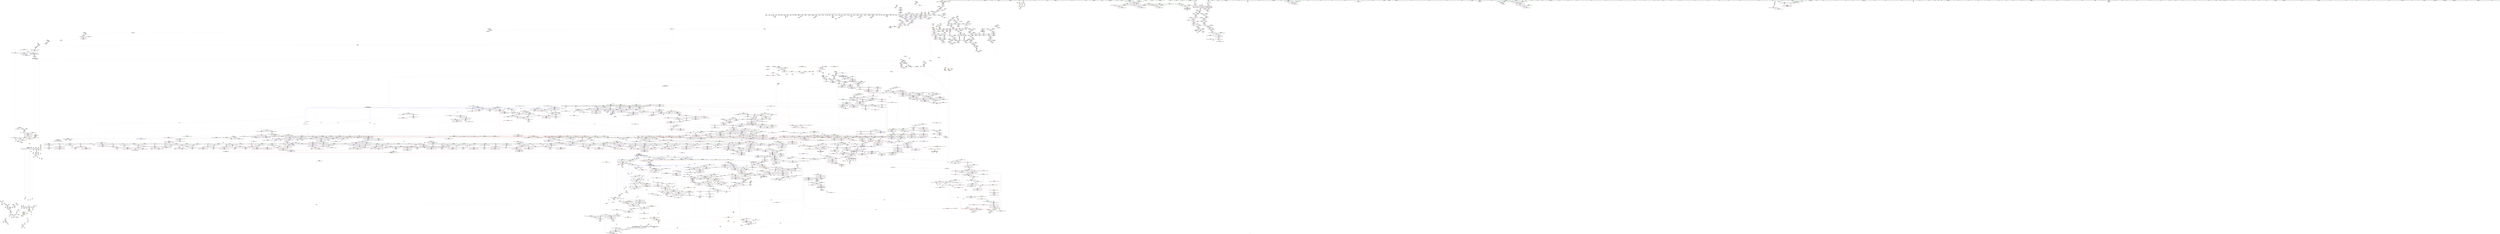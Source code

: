 digraph "SVFG" {
	label="SVFG";

	Node0x5639a2c1b0a0 [shape=record,color=grey,label="{NodeID: 0\nNullPtr|{|<s31>58}}"];
	Node0x5639a2c1b0a0 -> Node0x5639a353b480[style=solid];
	Node0x5639a2c1b0a0 -> Node0x5639a353b580[style=solid];
	Node0x5639a2c1b0a0 -> Node0x5639a353b650[style=solid];
	Node0x5639a2c1b0a0 -> Node0x5639a353b720[style=solid];
	Node0x5639a2c1b0a0 -> Node0x5639a353b7f0[style=solid];
	Node0x5639a2c1b0a0 -> Node0x5639a353b8c0[style=solid];
	Node0x5639a2c1b0a0 -> Node0x5639a353b990[style=solid];
	Node0x5639a2c1b0a0 -> Node0x5639a353ba60[style=solid];
	Node0x5639a2c1b0a0 -> Node0x5639a353bb30[style=solid];
	Node0x5639a2c1b0a0 -> Node0x5639a353bc00[style=solid];
	Node0x5639a2c1b0a0 -> Node0x5639a353bcd0[style=solid];
	Node0x5639a2c1b0a0 -> Node0x5639a353bda0[style=solid];
	Node0x5639a2c1b0a0 -> Node0x5639a353be70[style=solid];
	Node0x5639a2c1b0a0 -> Node0x5639a353bf40[style=solid];
	Node0x5639a2c1b0a0 -> Node0x5639a353c010[style=solid];
	Node0x5639a2c1b0a0 -> Node0x5639a353c0e0[style=solid];
	Node0x5639a2c1b0a0 -> Node0x5639a353c1b0[style=solid];
	Node0x5639a2c1b0a0 -> Node0x5639a353c280[style=solid];
	Node0x5639a2c1b0a0 -> Node0x5639a353c350[style=solid];
	Node0x5639a2c1b0a0 -> Node0x5639a353c420[style=solid];
	Node0x5639a2c1b0a0 -> Node0x5639a353c4f0[style=solid];
	Node0x5639a2c1b0a0 -> Node0x5639a353c5c0[style=solid];
	Node0x5639a2c1b0a0 -> Node0x5639a353c690[style=solid];
	Node0x5639a2c1b0a0 -> Node0x5639a353c760[style=solid];
	Node0x5639a2c1b0a0 -> Node0x5639a353c830[style=solid];
	Node0x5639a2c1b0a0 -> Node0x5639a3557690[style=solid];
	Node0x5639a2c1b0a0 -> Node0x5639a3599ab0[style=solid];
	Node0x5639a2c1b0a0 -> Node0x5639a3599b80[style=solid];
	Node0x5639a2c1b0a0 -> Node0x5639a3599c50[style=solid];
	Node0x5639a2c1b0a0 -> Node0x5639a2880ea0[style=solid];
	Node0x5639a2c1b0a0 -> Node0x5639a36015f0[style=solid];
	Node0x5639a2c1b0a0:s31 -> Node0x5639a37f2f30[style=solid,color=red];
	Node0x5639a37d0f00 [shape=record,color=black,label="{NodeID: 4871\n1530 = PHI(1907, )\n}"];
	Node0x5639a37d0f00 -> Node0x5639a359f0d0[style=solid];
	Node0x5639a3549930 [shape=record,color=red,label="{NodeID: 1550\n1757\<--1729\n\<--__parent\n_ZSt11__make_heapIN9__gnu_cxx17__normal_iteratorIP1TSt6vectorIS2_SaIS2_EEEENS0_5__ops15_Iter_less_iterEEvT_SA_RT0_\n|{<s0>151}}"];
	Node0x5639a3549930:s0 -> Node0x5639a37daf90[style=solid,color=red];
	Node0x5639a35281b0 [shape=record,color=green,label="{NodeID: 443\n2698\<--2699\n_ZN9__gnu_cxx5__ops15__val_comp_iterENS0_15_Iter_less_iterE\<--_ZN9__gnu_cxx5__ops15__val_comp_iterENS0_15_Iter_less_iterE_field_insensitive\n}"];
	Node0x5639a359f270 [shape=record,color=blue,label="{NodeID: 1993\n1540\<--1537\ncoerce.dive10\<--call9\n_ZSt27__unguarded_partition_pivotIN9__gnu_cxx17__normal_iteratorIP1TSt6vectorIS2_SaIS2_EEEENS0_5__ops15_Iter_less_iterEET_SA_SA_T0_\n}"];
	Node0x5639a359f270 -> Node0x5639a3577a50[style=dashed];
	Node0x5639a3537340 [shape=record,color=purple,label="{NodeID: 886\n627\<--626\n_M_impl\<--this1\n_ZNSt12_Vector_baseI1TSaIS0_EED2Ev\n}"];
	Node0x5639a356d630 [shape=record,color=purple,label="{NodeID: 1329\n3427\<--2921\noffset_0\<--\n}"];
	Node0x5639a356d630 -> Node0x5639a3557080[style=solid];
	Node0x5639a35206e0 [shape=record,color=green,label="{NodeID: 222\n1227\<--1228\nagg.tmp9\<--agg.tmp9_field_insensitive\n_ZSt16__introsort_loopIN9__gnu_cxx17__normal_iteratorIP1TSt6vectorIS2_SaIS2_EEEElNS0_5__ops15_Iter_less_iterEEvT_SA_T0_T1_\n}"];
	Node0x5639a35206e0 -> Node0x5639a3541250[style=solid];
	Node0x5639a35206e0 -> Node0x5639a35596e0[style=solid];
	Node0x5639a37ee970 [shape=record,color=black,label="{NodeID: 5093\n226 = PHI(351, )\n}"];
	Node0x5639a37ee970 -> Node0x5639a3535c80[style=solid];
	Node0x5639a3554d90 [shape=record,color=red,label="{NodeID: 1772\n3299\<--3298\ndummyVal\<--offset_0\n_ZSt22__move_median_to_firstIN9__gnu_cxx17__normal_iteratorIP1TSt6vectorIS2_SaIS2_EEEENS0_5__ops15_Iter_less_iterEEvT_SA_SA_SA_T0_\n}"];
	Node0x5639a3554d90 -> Node0x5639a35a58d0[style=solid];
	Node0x5639a3543a20 [shape=record,color=black,label="{NodeID: 665\n1631\<--1594\n\<--agg.tmp6\n_ZSt13__heap_selectIN9__gnu_cxx17__normal_iteratorIP1TSt6vectorIS2_SaIS2_EEEENS0_5__ops15_Iter_less_iterEEvT_SA_SA_T0_\n}"];
	Node0x5639a3543a20 -> Node0x5639a355e4e0[style=solid];
	Node0x5639a35622a0 [shape=record,color=purple,label="{NodeID: 1108\n3223\<--2062\noffset_0\<--\n}"];
	Node0x5639a35622a0 -> Node0x5639a3553940[style=solid];
	Node0x5639a2c1b130 [shape=record,color=green,label="{NodeID: 1\n7\<--1\n__dso_handle\<--dummyObj\nGlob }"];
	Node0x5639a37d1040 [shape=record,color=black,label="{NodeID: 4872\n1537 = PHI(2446, )\n}"];
	Node0x5639a37d1040 -> Node0x5639a359f270[style=solid];
	Node0x5639a3549a00 [shape=record,color=red,label="{NodeID: 1551\n1773\<--1729\n\<--__parent\n_ZSt11__make_heapIN9__gnu_cxx17__normal_iteratorIP1TSt6vectorIS2_SaIS2_EEEENS0_5__ops15_Iter_less_iterEEvT_SA_RT0_\n|{<s0>158}}"];
	Node0x5639a3549a00:s0 -> Node0x5639a37f2700[style=solid,color=red];
	Node0x5639a35282b0 [shape=record,color=green,label="{NodeID: 444\n2703\<--2704\n_ZSt25__unguarded_linear_insertIN9__gnu_cxx17__normal_iteratorIP1TSt6vectorIS2_SaIS2_EEEENS0_5__ops14_Val_less_iterEEvT_T0_\<--_ZSt25__unguarded_linear_insertIN9__gnu_cxx17__normal_iteratorIP1TSt6vectorIS2_SaIS2_EEEENS0_5__ops14_Val_less_iterEEvT_T0__field_insensitive\n}"];
	Node0x5639a359f340 [shape=record,color=blue,label="{NodeID: 1994\n1554\<--1553\ncoerce.dive18\<--call17\n_ZSt27__unguarded_partition_pivotIN9__gnu_cxx17__normal_iteratorIP1TSt6vectorIS2_SaIS2_EEEENS0_5__ops15_Iter_less_iterEET_SA_SA_T0_\n}"];
	Node0x5639a359f340 -> Node0x5639a3577b20[style=dashed];
	Node0x5639a3537410 [shape=record,color=purple,label="{NodeID: 887\n628\<--626\n_M_start\<--this1\n_ZNSt12_Vector_baseI1TSaIS0_EED2Ev\n}"];
	Node0x5639a3537410 -> Node0x5639a3572d20[style=solid];
	Node0x5639a356d700 [shape=record,color=purple,label="{NodeID: 1330\n3429\<--2926\noffset_0\<--\n}"];
	Node0x5639a356d700 -> Node0x5639a35a9420[style=solid];
	Node0x5639a35207b0 [shape=record,color=green,label="{NodeID: 223\n1229\<--1230\nagg.tmp10\<--agg.tmp10_field_insensitive\n_ZSt16__introsort_loopIN9__gnu_cxx17__normal_iteratorIP1TSt6vectorIS2_SaIS2_EEEElNS0_5__ops15_Iter_less_iterEEvT_SA_T0_T1_\n}"];
	Node0x5639a35207b0 -> Node0x5639a3541320[style=solid];
	Node0x5639a35207b0 -> Node0x5639a35597b0[style=solid];
	Node0x5639a37eeab0 [shape=record,color=black,label="{NodeID: 5094\n233 = PHI(351, )\n}"];
	Node0x5639a37eeab0 -> Node0x5639a3535d50[style=solid];
	Node0x5639a36d7240 [shape=record,color=yellow,style=double,label="{NodeID: 3987\n590V_1 = ENCHI(MR_590V_0)\npts\{17340000 18180000 18200000 18410000 18450000 19630000 19650000 19670000 19690000 21280000 21300000 21320000 21980000 25590000 25610000 26070000 26130000 28330000 28390000 30390000 \}\nFun[_ZNK9__gnu_cxx17__normal_iteratorIP1TSt6vectorIS1_SaIS1_EEEdeEv]}"];
	Node0x5639a36d7240 -> Node0x5639a354ab10[style=dashed];
	Node0x5639a3554e60 [shape=record,color=red,label="{NodeID: 1773\n3302\<--3301\ndummyVal\<--offset_0\n_ZSt22__move_median_to_firstIN9__gnu_cxx17__normal_iteratorIP1TSt6vectorIS2_SaIS2_EEEENS0_5__ops15_Iter_less_iterEEvT_SA_SA_SA_T0_\n}"];
	Node0x5639a3554e60 -> Node0x5639a35a59a0[style=solid];
	Node0x5639a3543af0 [shape=record,color=black,label="{NodeID: 666\n1634\<--1596\n\<--agg.tmp7\n_ZSt13__heap_selectIN9__gnu_cxx17__normal_iteratorIP1TSt6vectorIS2_SaIS2_EEEENS0_5__ops15_Iter_less_iterEEvT_SA_SA_T0_\n}"];
	Node0x5639a3543af0 -> Node0x5639a355e680[style=solid];
	Node0x5639a3562370 [shape=record,color=purple,label="{NodeID: 1109\n3226\<--2062\noffset_1\<--\n}"];
	Node0x5639a3562370 -> Node0x5639a3553a10[style=solid];
	Node0x5639a34b2a30 [shape=record,color=green,label="{NodeID: 2\n8\<--1\n.str\<--dummyObj\nGlob }"];
	Node0x5639a37d1180 [shape=record,color=black,label="{NodeID: 4873\n1553 = PHI(1907, )\n}"];
	Node0x5639a37d1180 -> Node0x5639a359f340[style=solid];
	Node0x5639a3549ad0 [shape=record,color=red,label="{NodeID: 1552\n1787\<--1729\n\<--__parent\n_ZSt11__make_heapIN9__gnu_cxx17__normal_iteratorIP1TSt6vectorIS2_SaIS2_EEEENS0_5__ops15_Iter_less_iterEEvT_SA_RT0_\n}"];
	Node0x5639a3549ad0 -> Node0x5639a3601ef0[style=solid];
	Node0x5639a35283b0 [shape=record,color=green,label="{NodeID: 445\n2713\<--2714\n__first\<--__first_field_insensitive\n_ZSt26__unguarded_insertion_sortIN9__gnu_cxx17__normal_iteratorIP1TSt6vectorIS2_SaIS2_EEEENS0_5__ops15_Iter_less_iterEEvT_SA_T0_\n}"];
	Node0x5639a35283b0 -> Node0x5639a3532a60[style=solid];
	Node0x5639a35283b0 -> Node0x5639a356a980[style=solid];
	Node0x5639a359f410 [shape=record,color=blue, style = dotted,label="{NodeID: 1995\n3141\<--3143\noffset_0\<--dummyVal\n_ZSt27__unguarded_partition_pivotIN9__gnu_cxx17__normal_iteratorIP1TSt6vectorIS2_SaIS2_EEEENS0_5__ops15_Iter_less_iterEET_SA_SA_T0_\n}"];
	Node0x5639a359f410 -> Node0x5639a3577bf0[style=dashed];
	Node0x5639a35374e0 [shape=record,color=purple,label="{NodeID: 888\n630\<--626\n_M_impl2\<--this1\n_ZNSt12_Vector_baseI1TSaIS0_EED2Ev\n}"];
	Node0x5639a356d7d0 [shape=record,color=purple,label="{NodeID: 1331\n3430\<--2927\noffset_0\<--\n}"];
	Node0x5639a356d7d0 -> Node0x5639a3557150[style=solid];
	Node0x5639a3520880 [shape=record,color=green,label="{NodeID: 224\n1231\<--1232\nagg.tmp11\<--agg.tmp11_field_insensitive\n_ZSt16__introsort_loopIN9__gnu_cxx17__normal_iteratorIP1TSt6vectorIS2_SaIS2_EEEElNS0_5__ops15_Iter_less_iterEEvT_SA_T0_T1_\n}"];
	Node0x5639a37eebf0 [shape=record,color=black,label="{NodeID: 5095\n245 = PHI(351, )\n}"];
	Node0x5639a37eebf0 -> Node0x5639a3535e20[style=solid];
	Node0x5639a3554f30 [shape=record,color=red,label="{NodeID: 1774\n3305\<--3304\ndummyVal\<--offset_0\n_ZSt22__move_median_to_firstIN9__gnu_cxx17__normal_iteratorIP1TSt6vectorIS2_SaIS2_EEEENS0_5__ops15_Iter_less_iterEEvT_SA_SA_SA_T0_\n}"];
	Node0x5639a3554f30 -> Node0x5639a35a5a70[style=solid];
	Node0x5639a3543bc0 [shape=record,color=black,label="{NodeID: 667\n1645\<--1598\n\<--agg.tmp11\n_ZSt13__heap_selectIN9__gnu_cxx17__normal_iteratorIP1TSt6vectorIS2_SaIS2_EEEENS0_5__ops15_Iter_less_iterEEvT_SA_SA_T0_\n}"];
	Node0x5639a3543bc0 -> Node0x5639a355e820[style=solid];
	Node0x5639a3562440 [shape=record,color=purple,label="{NodeID: 1110\n3228\<--2074\noffset_0\<--\n}"];
	Node0x5639a3562440 -> Node0x5639a35a31d0[style=solid];
	Node0x5639a34b2cf0 [shape=record,color=green,label="{NodeID: 3\n10\<--1\n.str.1\<--dummyObj\nGlob }"];
	Node0x5639a37d12c0 [shape=record,color=black,label="{NodeID: 4874\n1568 = PHI(2470, )\n}"];
	Node0x5639a37d12c0 -> Node0x5639a359f5b0[style=solid];
	Node0x5639a3549ba0 [shape=record,color=red,label="{NodeID: 1553\n1791\<--1729\n\<--__parent\n_ZSt11__make_heapIN9__gnu_cxx17__normal_iteratorIP1TSt6vectorIS2_SaIS2_EEEENS0_5__ops15_Iter_less_iterEEvT_SA_RT0_\n}"];
	Node0x5639a3549ba0 -> Node0x5639a35fd270[style=solid];
	Node0x5639a3528480 [shape=record,color=green,label="{NodeID: 446\n2715\<--2716\n__last\<--__last_field_insensitive\n_ZSt26__unguarded_insertion_sortIN9__gnu_cxx17__normal_iteratorIP1TSt6vectorIS2_SaIS2_EEEENS0_5__ops15_Iter_less_iterEEvT_SA_T0_\n|{|<s1>291}}"];
	Node0x5639a3528480 -> Node0x5639a356aa50[style=solid];
	Node0x5639a3528480:s1 -> Node0x5639a37da370[style=solid,color=red];
	Node0x5639a359f4e0 [shape=record,color=blue, style = dotted,label="{NodeID: 1996\n3144\<--3146\noffset_0\<--dummyVal\n_ZSt27__unguarded_partition_pivotIN9__gnu_cxx17__normal_iteratorIP1TSt6vectorIS2_SaIS2_EEEENS0_5__ops15_Iter_less_iterEET_SA_SA_T0_\n}"];
	Node0x5639a359f4e0 -> Node0x5639a3577cc0[style=dashed];
	Node0x5639a35375b0 [shape=record,color=purple,label="{NodeID: 889\n631\<--626\n_M_end_of_storage\<--this1\n_ZNSt12_Vector_baseI1TSaIS0_EED2Ev\n}"];
	Node0x5639a35375b0 -> Node0x5639a3572df0[style=solid];
	Node0x5639a356d8a0 [shape=record,color=purple,label="{NodeID: 1332\n2951\<--2942\ncoerce.dive1\<--retval\n_ZSt12__miter_baseIN9__gnu_cxx17__normal_iteratorIP1TSt6vectorIS2_SaIS2_EEEEET_S8_\n}"];
	Node0x5639a356d8a0 -> Node0x5639a3550060[style=solid];
	Node0x5639a3520950 [shape=record,color=green,label="{NodeID: 225\n1233\<--1234\nagg.tmp16\<--agg.tmp16_field_insensitive\n_ZSt16__introsort_loopIN9__gnu_cxx17__normal_iteratorIP1TSt6vectorIS2_SaIS2_EEEElNS0_5__ops15_Iter_less_iterEEvT_SA_T0_T1_\n}"];
	Node0x5639a3520950 -> Node0x5639a35413f0[style=solid];
	Node0x5639a3520950 -> Node0x5639a3559880[style=solid];
	Node0x5639a37eed30 [shape=record,color=black,label="{NodeID: 5096\n690 = PHI(748, )\n}"];
	Node0x5639a37eed30 -> Node0x5639a3599ec0[style=solid];
	Node0x5639a36d77c0 [shape=record,color=yellow,style=double,label="{NodeID: 3989\n290V_1 = ENCHI(MR_290V_0)\npts\{11210000 11230000 12100000 12120000 13450000 13470000 14930000 14950000 15850000 15930000 16750000 16770000 17220000 17240000 18410000 18430000 24770000 24790000 26070000 26090000 26130000 27160000 27200000 \}\nFun[_ZSt12__niter_baseIP1TSt6vectorIS0_SaIS0_EEET_N9__gnu_cxx17__normal_iteratorIS5_T0_EE]}"];
	Node0x5639a36d77c0 -> Node0x5639a35503a0[style=dashed];
	Node0x5639a3555000 [shape=record,color=red,label="{NodeID: 1775\n3308\<--3307\ndummyVal\<--offset_0\n_ZSt22__move_median_to_firstIN9__gnu_cxx17__normal_iteratorIP1TSt6vectorIS2_SaIS2_EEEENS0_5__ops15_Iter_less_iterEEvT_SA_SA_SA_T0_\n}"];
	Node0x5639a3555000 -> Node0x5639a35a5b40[style=solid];
	Node0x5639a3543c90 [shape=record,color=black,label="{NodeID: 668\n1648\<--1600\n\<--agg.tmp12\n_ZSt13__heap_selectIN9__gnu_cxx17__normal_iteratorIP1TSt6vectorIS2_SaIS2_EEEENS0_5__ops15_Iter_less_iterEEvT_SA_SA_T0_\n}"];
	Node0x5639a3543c90 -> Node0x5639a355e9c0[style=solid];
	Node0x5639a3562510 [shape=record,color=purple,label="{NodeID: 1111\n3229\<--2075\noffset_0\<--\n}"];
	Node0x5639a3562510 -> Node0x5639a3553ae0[style=solid];
	Node0x5639a34b2d80 [shape=record,color=green,label="{NodeID: 4\n12\<--1\n.str.2\<--dummyObj\nGlob }"];
	Node0x5639a37d1400 [shape=record,color=black,label="{NodeID: 4875\n1627 = PHI(1796, )\n}"];
	Node0x5639a3549c70 [shape=record,color=red,label="{NodeID: 1554\n1781\<--1780\n\<--coerce.dive10\n_ZSt11__make_heapIN9__gnu_cxx17__normal_iteratorIP1TSt6vectorIS2_SaIS2_EEEENS0_5__ops15_Iter_less_iterEEvT_SA_RT0_\n|{<s0>158}}"];
	Node0x5639a3549c70:s0 -> Node0x5639a37f25b0[style=solid,color=red];
	Node0x5639a3528550 [shape=record,color=green,label="{NodeID: 447\n2717\<--2718\n__comp\<--__comp_field_insensitive\n_ZSt26__unguarded_insertion_sortIN9__gnu_cxx17__normal_iteratorIP1TSt6vectorIS2_SaIS2_EEEENS0_5__ops15_Iter_less_iterEEvT_SA_T0_\n}"];
	Node0x5639a359f5b0 [shape=record,color=blue,label="{NodeID: 1997\n1571\<--1568\ncoerce.dive26\<--call25\n_ZSt27__unguarded_partition_pivotIN9__gnu_cxx17__normal_iteratorIP1TSt6vectorIS2_SaIS2_EEEENS0_5__ops15_Iter_less_iterEET_SA_SA_T0_\n}"];
	Node0x5639a359f5b0 -> Node0x5639a3577d90[style=dashed];
	Node0x5639a3537680 [shape=record,color=purple,label="{NodeID: 890\n633\<--626\n_M_impl3\<--this1\n_ZNSt12_Vector_baseI1TSaIS0_EED2Ev\n}"];
	Node0x5639a356d970 [shape=record,color=purple,label="{NodeID: 1333\n2946\<--2944\ncoerce.dive\<--__it\n_ZSt12__miter_baseIN9__gnu_cxx17__normal_iteratorIP1TSt6vectorIS2_SaIS2_EEEEET_S8_\n}"];
	Node0x5639a356d970 -> Node0x5639a35a95c0[style=solid];
	Node0x5639a3520a20 [shape=record,color=green,label="{NodeID: 226\n1235\<--1236\nagg.tmp17\<--agg.tmp17_field_insensitive\n_ZSt16__introsort_loopIN9__gnu_cxx17__normal_iteratorIP1TSt6vectorIS2_SaIS2_EEEElNS0_5__ops15_Iter_less_iterEEvT_SA_T0_T1_\n}"];
	Node0x5639a3520a20 -> Node0x5639a35414c0[style=solid];
	Node0x5639a3520a20 -> Node0x5639a3559950[style=solid];
	Node0x5639a37eee70 [shape=record,color=black,label="{NodeID: 5097\n487 = PHI(850, )\n|{<s0>38}}"];
	Node0x5639a37eee70:s0 -> Node0x5639a37dcba0[style=solid,color=red];
	Node0x5639a35550d0 [shape=record,color=red,label="{NodeID: 1776\n3311\<--3310\ndummyVal\<--offset_0\n_ZSt22__move_median_to_firstIN9__gnu_cxx17__normal_iteratorIP1TSt6vectorIS2_SaIS2_EEEENS0_5__ops15_Iter_less_iterEEvT_SA_SA_SA_T0_\n}"];
	Node0x5639a35550d0 -> Node0x5639a35a5c10[style=solid];
	Node0x5639a3543d60 [shape=record,color=black,label="{NodeID: 669\n1651\<--1602\n\<--agg.tmp13\n_ZSt13__heap_selectIN9__gnu_cxx17__normal_iteratorIP1TSt6vectorIS2_SaIS2_EEEENS0_5__ops15_Iter_less_iterEEvT_SA_SA_T0_\n}"];
	Node0x5639a3543d60 -> Node0x5639a355eb60[style=solid];
	Node0x5639a35625e0 [shape=record,color=purple,label="{NodeID: 1112\n3231\<--2080\noffset_0\<--\n}"];
	Node0x5639a35625e0 -> Node0x5639a35a32a0[style=solid];
	Node0x5639a34b2e10 [shape=record,color=green,label="{NodeID: 5\n14\<--1\n.str.3\<--dummyObj\nGlob }"];
	Node0x5639a37d1510 [shape=record,color=black,label="{NodeID: 4876\n1641 = PHI(1813, )\n}"];
	Node0x5639a3549d40 [shape=record,color=red,label="{NodeID: 1555\n1783\<--1782\n\<--\n_ZSt11__make_heapIN9__gnu_cxx17__normal_iteratorIP1TSt6vectorIS2_SaIS2_EEEENS0_5__ops15_Iter_less_iterEEvT_SA_RT0_\n|{<s0>158}}"];
	Node0x5639a3549d40:s0 -> Node0x5639a37f29a0[style=solid,color=red];
	Node0x5639a3528620 [shape=record,color=green,label="{NodeID: 448\n2719\<--2720\n__i\<--__i_field_insensitive\n_ZSt26__unguarded_insertion_sortIN9__gnu_cxx17__normal_iteratorIP1TSt6vectorIS2_SaIS2_EEEENS0_5__ops15_Iter_less_iterEEvT_SA_T0_\n|{|<s2>291|<s3>295}}"];
	Node0x5639a3528620 -> Node0x5639a3532b30[style=solid];
	Node0x5639a3528620 -> Node0x5639a3532c00[style=solid];
	Node0x5639a3528620:s2 -> Node0x5639a37da1e0[style=solid,color=red];
	Node0x5639a3528620:s3 -> Node0x5639a37ddf50[style=solid,color=red];
	Node0x5639a359f680 [shape=record,color=blue,label="{NodeID: 1998\n1604\<--1577\ncoerce.dive\<--__first.coerce\n_ZSt13__heap_selectIN9__gnu_cxx17__normal_iteratorIP1TSt6vectorIS2_SaIS2_EEEENS0_5__ops15_Iter_less_iterEEvT_SA_SA_T0_\n}"];
	Node0x5639a359f680 -> Node0x5639a35524f0[style=dashed];
	Node0x5639a359f680 -> Node0x5639a3552830[style=dashed];
	Node0x5639a359f680 -> Node0x5639a3552900[style=dashed];
	Node0x5639a3537750 [shape=record,color=purple,label="{NodeID: 891\n634\<--626\n_M_start4\<--this1\n_ZNSt12_Vector_baseI1TSaIS0_EED2Ev\n}"];
	Node0x5639a3537750 -> Node0x5639a3572ec0[style=solid];
	Node0x5639a36918e0 [shape=record,color=black,label="{NodeID: 3548\nMR_36V_2 = PHI(MR_36V_3, MR_36V_1, )\npts\{815 \}\n|{<s0>43}}"];
	Node0x5639a36918e0:s0 -> Node0x5639a36dd040[style=dashed,color=red];
	Node0x5639a356da40 [shape=record,color=purple,label="{NodeID: 1334\n3432\<--2948\noffset_0\<--\n}"];
	Node0x5639a356da40 -> Node0x5639a35a9690[style=solid];
	Node0x5639a3520af0 [shape=record,color=green,label="{NodeID: 227\n1237\<--1238\nagg.tmp18\<--agg.tmp18_field_insensitive\n_ZSt16__introsort_loopIN9__gnu_cxx17__normal_iteratorIP1TSt6vectorIS2_SaIS2_EEEElNS0_5__ops15_Iter_less_iterEEvT_SA_T0_T1_\n}"];
	Node0x5639a37ef040 [shape=record,color=black,label="{NodeID: 5098\n520 = PHI()\n}"];
	Node0x5639a35551a0 [shape=record,color=red,label="{NodeID: 1777\n3314\<--3313\ndummyVal\<--offset_0\n_ZSt22__move_median_to_firstIN9__gnu_cxx17__normal_iteratorIP1TSt6vectorIS2_SaIS2_EEEENS0_5__ops15_Iter_less_iterEEvT_SA_SA_SA_T0_\n}"];
	Node0x5639a35551a0 -> Node0x5639a35a5ce0[style=solid];
	Node0x5639a3543e30 [shape=record,color=black,label="{NodeID: 670\n1699\<--1674\n\<--__first\n_ZSt11__sort_heapIN9__gnu_cxx17__normal_iteratorIP1TSt6vectorIS2_SaIS2_EEEENS0_5__ops15_Iter_less_iterEEvT_SA_RT0_\n}"];
	Node0x5639a3543e30 -> Node0x5639a355f1e0[style=solid];
	Node0x5639a35626b0 [shape=record,color=purple,label="{NodeID: 1113\n3234\<--2080\noffset_1\<--\n}"];
	Node0x5639a35626b0 -> Node0x5639a35a3370[style=solid];
	Node0x5639a34b2ea0 [shape=record,color=green,label="{NodeID: 6\n17\<--1\n\<--dummyObj\nCan only get source location for instruction, argument, global var or function.}"];
	Node0x5639a37d1620 [shape=record,color=black,label="{NodeID: 4877\n1665 = PHI(1889, )\n}"];
	Node0x5639a36c5800 [shape=record,color=yellow,style=double,label="{NodeID: 3770\n775V_1 = ENCHI(MR_775V_0)\npts\{17320000 18490000 19470000 21160000 26190000 28370000 \}\nFun[_ZSt4swapI1TENSt9enable_ifIXsr6__and_ISt6__not_ISt15__is_tuple_likeIT_EESt21is_move_constructibleIS4_ESt18is_move_assignableIS4_EEE5valueEvE4typeERS4_SD_]}"];
	Node0x5639a36c5800 -> Node0x5639a3555820[style=dashed];
	Node0x5639a36c5800 -> Node0x5639a35559c0[style=dashed];
	Node0x5639a36c5800 -> Node0x5639a3555b60[style=dashed];
	Node0x5639a3549e10 [shape=record,color=red,label="{NodeID: 1556\n1805\<--1799\n\<--__lhs.addr\n_ZN9__gnu_cxxltIP1TSt6vectorIS1_SaIS1_EEEEbRKNS_17__normal_iteratorIT_T0_EESB_\n|{<s0>159}}"];
	Node0x5639a3549e10:s0 -> Node0x5639a37f0c10[style=solid,color=red];
	Node0x5639a35286f0 [shape=record,color=green,label="{NodeID: 449\n2721\<--2722\nagg.tmp\<--agg.tmp_field_insensitive\n_ZSt26__unguarded_insertion_sortIN9__gnu_cxx17__normal_iteratorIP1TSt6vectorIS2_SaIS2_EEEENS0_5__ops15_Iter_less_iterEEvT_SA_T0_\n}"];
	Node0x5639a35286f0 -> Node0x5639a3532cd0[style=solid];
	Node0x5639a35286f0 -> Node0x5639a356ab20[style=solid];
	Node0x5639a359f750 [shape=record,color=blue,label="{NodeID: 1999\n1606\<--1578\ncoerce.dive1\<--__middle.coerce\n_ZSt13__heap_selectIN9__gnu_cxx17__normal_iteratorIP1TSt6vectorIS2_SaIS2_EEEENS0_5__ops15_Iter_less_iterEEvT_SA_SA_T0_\n}"];
	Node0x5639a359f750 -> Node0x5639a35525c0[style=dashed];
	Node0x5639a359f750 -> Node0x5639a3552690[style=dashed];
	Node0x5639a359f750 -> Node0x5639a35529d0[style=dashed];
	Node0x5639a3537820 [shape=record,color=purple,label="{NodeID: 892\n643\<--626\n_M_impl5\<--this1\n_ZNSt12_Vector_baseI1TSaIS0_EED2Ev\n|{<s0>50}}"];
	Node0x5639a3537820:s0 -> Node0x5639a37dd640[style=solid,color=red];
	Node0x5639a3691de0 [shape=record,color=black,label="{NodeID: 3549\nMR_119V_3 = PHI(MR_119V_4, MR_119V_2, )\npts\{517 \}\n}"];
	Node0x5639a3691de0 -> Node0x5639a35720f0[style=dashed];
	Node0x5639a3691de0 -> Node0x5639a35721c0[style=dashed];
	Node0x5639a3691de0 -> Node0x5639a3572290[style=dashed];
	Node0x5639a3691de0 -> Node0x5639a3598db0[style=dashed];
	Node0x5639a356db10 [shape=record,color=purple,label="{NodeID: 1335\n3433\<--2949\noffset_0\<--\n}"];
	Node0x5639a356db10 -> Node0x5639a3557220[style=solid];
	Node0x5639a3520bc0 [shape=record,color=green,label="{NodeID: 228\n1268\<--1269\n_ZSt14__partial_sortIN9__gnu_cxx17__normal_iteratorIP1TSt6vectorIS2_SaIS2_EEEENS0_5__ops15_Iter_less_iterEEvT_SA_SA_T0_\<--_ZSt14__partial_sortIN9__gnu_cxx17__normal_iteratorIP1TSt6vectorIS2_SaIS2_EEEENS0_5__ops15_Iter_less_iterEEvT_SA_SA_T0__field_insensitive\n}"];
	Node0x5639a37ef110 [shape=record,color=black,label="{NodeID: 5099\n608 = PHI(850, )\n|{<s0>48}}"];
	Node0x5639a37ef110:s0 -> Node0x5639a37dfcc0[style=solid,color=red];
	Node0x5639a36d7eb0 [shape=record,color=yellow,style=double,label="{NodeID: 3992\n36V_1 = ENCHI(MR_36V_0)\npts\{815 \}\nFun[_ZNSt6vectorI1TSaIS0_EE21_M_default_initializeEm]|{<s0>48}}"];
	Node0x5639a36d7eb0:s0 -> Node0x5639a367e570[style=dashed,color=red];
	Node0x5639a3555270 [shape=record,color=red,label="{NodeID: 1778\n3317\<--3316\ndummyVal\<--offset_0\n_ZSt21__unguarded_partitionIN9__gnu_cxx17__normal_iteratorIP1TSt6vectorIS2_SaIS2_EEEENS0_5__ops15_Iter_less_iterEET_SA_SA_SA_T0_\n}"];
	Node0x5639a3555270 -> Node0x5639a35a6290[style=solid];
	Node0x5639a3543f00 [shape=record,color=black,label="{NodeID: 671\n1702\<--1676\n\<--__last\n_ZSt11__sort_heapIN9__gnu_cxx17__normal_iteratorIP1TSt6vectorIS2_SaIS2_EEEENS0_5__ops15_Iter_less_iterEEvT_SA_RT0_\n}"];
	Node0x5639a3543f00 -> Node0x5639a355f380[style=solid];
	Node0x5639a3562780 [shape=record,color=purple,label="{NodeID: 1114\n3232\<--2081\noffset_0\<--\n}"];
	Node0x5639a3562780 -> Node0x5639a3553bb0[style=solid];
	Node0x5639a34b36e0 [shape=record,color=green,label="{NodeID: 7\n96\<--1\n\<--dummyObj\nCan only get source location for instruction, argument, global var or function.}"];
	Node0x5639a37d1730 [shape=record,color=black,label="{NodeID: 4878\n1806 = PHI(1417, )\n}"];
	Node0x5639a37d1730 -> Node0x5639a3549fb0[style=solid];
	Node0x5639a36c59d0 [shape=record,color=yellow,style=double,label="{NodeID: 3771\n777V_1 = ENCHI(MR_777V_0)\npts\{17320001 18490001 19470001 21160001 26190001 28370001 \}\nFun[_ZSt4swapI1TENSt9enable_ifIXsr6__and_ISt6__not_ISt15__is_tuple_likeIT_EESt21is_move_constructibleIS4_ESt18is_move_assignableIS4_EEE5valueEvE4typeERS4_SD_]}"];
	Node0x5639a36c59d0 -> Node0x5639a35558f0[style=dashed];
	Node0x5639a36c59d0 -> Node0x5639a3555a90[style=dashed];
	Node0x5639a36c59d0 -> Node0x5639a3555c30[style=dashed];
	Node0x5639a3549ee0 [shape=record,color=red,label="{NodeID: 1557\n1808\<--1801\n\<--__rhs.addr\n_ZN9__gnu_cxxltIP1TSt6vectorIS1_SaIS1_EEEEbRKNS_17__normal_iteratorIT_T0_EESB_\n|{<s0>160}}"];
	Node0x5639a3549ee0:s0 -> Node0x5639a37f0c10[style=solid,color=red];
	Node0x5639a35287c0 [shape=record,color=green,label="{NodeID: 450\n2723\<--2724\nagg.tmp2\<--agg.tmp2_field_insensitive\n_ZSt26__unguarded_insertion_sortIN9__gnu_cxx17__normal_iteratorIP1TSt6vectorIS2_SaIS2_EEEENS0_5__ops15_Iter_less_iterEEvT_SA_T0_\n}"];
	Node0x5639a359f820 [shape=record,color=blue,label="{NodeID: 2000\n1608\<--1579\ncoerce.dive2\<--__last.coerce\n_ZSt13__heap_selectIN9__gnu_cxx17__normal_iteratorIP1TSt6vectorIS2_SaIS2_EEEENS0_5__ops15_Iter_less_iterEEvT_SA_SA_T0_\n|{<s0>134}}"];
	Node0x5639a359f820:s0 -> Node0x5639a36dfac0[style=dashed,color=red];
	Node0x5639a35378f0 [shape=record,color=purple,label="{NodeID: 893\n651\<--626\n_M_impl6\<--this1\n_ZNSt12_Vector_baseI1TSaIS0_EED2Ev\n|{<s0>51}}"];
	Node0x5639a35378f0:s0 -> Node0x5639a37dd640[style=solid,color=red];
	Node0x5639a36922e0 [shape=record,color=black,label="{NodeID: 3550\nMR_36V_2 = PHI(MR_36V_4, MR_36V_1, )\npts\{815 \}\n|{<s0>132}}"];
	Node0x5639a36922e0:s0 -> Node0x5639a36a49e0[style=dashed,color=blue];
	Node0x5639a356dbe0 [shape=record,color=purple,label="{NodeID: 1336\n2981\<--2979\ncoerce.dive\<--__it\n_ZSt12__niter_baseIP1TSt6vectorIS0_SaIS0_EEET_N9__gnu_cxx17__normal_iteratorIS5_T0_EE\n}"];
	Node0x5639a356dbe0 -> Node0x5639a35a9aa0[style=solid];
	Node0x5639a3520cc0 [shape=record,color=green,label="{NodeID: 229\n1285\<--1286\n_ZSt27__unguarded_partition_pivotIN9__gnu_cxx17__normal_iteratorIP1TSt6vectorIS2_SaIS2_EEEENS0_5__ops15_Iter_less_iterEET_SA_SA_T0_\<--_ZSt27__unguarded_partition_pivotIN9__gnu_cxx17__normal_iteratorIP1TSt6vectorIS2_SaIS2_EEEENS0_5__ops15_Iter_less_iterEET_SA_SA_T0__field_insensitive\n}"];
	Node0x5639a37ef280 [shape=record,color=black,label="{NodeID: 5100\n609 = PHI(831, )\n}"];
	Node0x5639a37ef280 -> Node0x5639a35995d0[style=solid];
	Node0x5639a36d7f90 [shape=record,color=yellow,style=double,label="{NodeID: 3993\n38V_1 = ENCHI(MR_38V_0)\npts\{600000 \}\nFun[_ZNSt6vectorI1TSaIS0_EE21_M_default_initializeEm]}"];
	Node0x5639a36d7f90 -> Node0x5639a3572ab0[style=dashed];
	Node0x5639a3555340 [shape=record,color=red,label="{NodeID: 1779\n3320\<--3319\ndummyVal\<--offset_0\n_ZSt21__unguarded_partitionIN9__gnu_cxx17__normal_iteratorIP1TSt6vectorIS2_SaIS2_EEEENS0_5__ops15_Iter_less_iterEET_SA_SA_SA_T0_\n}"];
	Node0x5639a3555340 -> Node0x5639a35a6360[style=solid];
	Node0x5639a3543fd0 [shape=record,color=black,label="{NodeID: 672\n1705\<--1676\n\<--__last\n_ZSt11__sort_heapIN9__gnu_cxx17__normal_iteratorIP1TSt6vectorIS2_SaIS2_EEEENS0_5__ops15_Iter_less_iterEEvT_SA_RT0_\n}"];
	Node0x5639a3543fd0 -> Node0x5639a355f520[style=solid];
	Node0x5639a3562850 [shape=record,color=purple,label="{NodeID: 1115\n3235\<--2081\noffset_1\<--\n}"];
	Node0x5639a3562850 -> Node0x5639a3553c80[style=solid];
	Node0x5639a34b3770 [shape=record,color=green,label="{NodeID: 8\n110\<--1\n\<--dummyObj\nCan only get source location for instruction, argument, global var or function.}"];
	Node0x5639a37d1900 [shape=record,color=black,label="{NodeID: 4879\n1809 = PHI(1417, )\n}"];
	Node0x5639a37d1900 -> Node0x5639a354a080[style=solid];
	Node0x5639a3549fb0 [shape=record,color=red,label="{NodeID: 1558\n1807\<--1806\n\<--call\n_ZN9__gnu_cxxltIP1TSt6vectorIS1_SaIS1_EEEEbRKNS_17__normal_iteratorIT_T0_EESB_\n}"];
	Node0x5639a3549fb0 -> Node0x5639a3601470[style=solid];
	Node0x5639a3528890 [shape=record,color=green,label="{NodeID: 451\n2725\<--2726\nagg.tmp3\<--agg.tmp3_field_insensitive\n_ZSt26__unguarded_insertion_sortIN9__gnu_cxx17__normal_iteratorIP1TSt6vectorIS2_SaIS2_EEEENS0_5__ops15_Iter_less_iterEEvT_SA_T0_\n}"];
	Node0x5639a359f8f0 [shape=record,color=blue, style = dotted,label="{NodeID: 2001\n3147\<--3149\noffset_0\<--dummyVal\n_ZSt13__heap_selectIN9__gnu_cxx17__normal_iteratorIP1TSt6vectorIS2_SaIS2_EEEENS0_5__ops15_Iter_less_iterEEvT_SA_SA_T0_\n}"];
	Node0x5639a359f8f0 -> Node0x5639a3548dd0[style=dashed];
	Node0x5639a35379c0 [shape=record,color=purple,label="{NodeID: 894\n672\<--666\n_M_start\<--this1\n_ZNSt12_Vector_baseI1TSaIS0_EE12_Vector_implC2ERKS1_\n}"];
	Node0x5639a35379c0 -> Node0x5639a3599ab0[style=solid];
	Node0x5639a36927e0 [shape=record,color=black,label="{NodeID: 3551\nMR_509V_2 = PHI(MR_509V_3, MR_509V_1, )\npts\{1728 \}\n}"];
	Node0x5639a356dcb0 [shape=record,color=purple,label="{NodeID: 1337\n3435\<--3015\noffset_0\<--\n}"];
	Node0x5639a356dcb0 -> Node0x5639a35a9eb0[style=solid];
	Node0x5639a3529160 [shape=record,color=green,label="{NodeID: 230\n1308\<--1309\n__n.addr\<--__n.addr_field_insensitive\n_ZSt4__lgl\n}"];
	Node0x5639a3529160 -> Node0x5639a3576a10[style=solid];
	Node0x5639a3529160 -> Node0x5639a359dd50[style=solid];
	Node0x5639a37ef390 [shape=record,color=black,label="{NodeID: 5101\n1692 = PHI(1321, )\n}"];
	Node0x5639a37ef390 -> Node0x5639a3602670[style=solid];
	Node0x5639a3555410 [shape=record,color=red,label="{NodeID: 1780\n3323\<--3322\ndummyVal\<--offset_0\n_ZSt21__unguarded_partitionIN9__gnu_cxx17__normal_iteratorIP1TSt6vectorIS2_SaIS2_EEEENS0_5__ops15_Iter_less_iterEET_SA_SA_SA_T0_\n}"];
	Node0x5639a3555410 -> Node0x5639a35a6430[style=solid];
	Node0x5639a35440a0 [shape=record,color=black,label="{NodeID: 673\n1698\<--1680\n\<--agg.tmp\n_ZSt11__sort_heapIN9__gnu_cxx17__normal_iteratorIP1TSt6vectorIS2_SaIS2_EEEENS0_5__ops15_Iter_less_iterEEvT_SA_RT0_\n}"];
	Node0x5639a35440a0 -> Node0x5639a355f110[style=solid];
	Node0x5639a3562920 [shape=record,color=purple,label="{NodeID: 1116\n2133\<--2113\ncoerce.dive\<--__first\n_ZSt11__push_heapIN9__gnu_cxx17__normal_iteratorIP1TSt6vectorIS2_SaIS2_EEEElS2_NS0_5__ops14_Iter_less_valEEvT_T0_SB_T1_RT2_\n}"];
	Node0x5639a3562920 -> Node0x5639a35a35e0[style=solid];
	Node0x5639a34b3800 [shape=record,color=green,label="{NodeID: 9\n190\<--1\n\<--dummyObj\nCan only get source location for instruction, argument, global var or function.}"];
	Node0x5639a37d1a40 [shape=record,color=black,label="{NodeID: 4880\n1829 = PHI(1930, )\n|{<s0>163}}"];
	Node0x5639a37d1a40:s0 -> Node0x5639a37f1400[style=solid,color=red];
	Node0x5639a354a080 [shape=record,color=red,label="{NodeID: 1559\n1810\<--1809\n\<--call1\n_ZN9__gnu_cxxltIP1TSt6vectorIS1_SaIS1_EEEEbRKNS_17__normal_iteratorIT_T0_EESB_\n}"];
	Node0x5639a354a080 -> Node0x5639a3601470[style=solid];
	Node0x5639a3528960 [shape=record,color=green,label="{NodeID: 452\n2727\<--2728\nundef.agg.tmp\<--undef.agg.tmp_field_insensitive\n_ZSt26__unguarded_insertion_sortIN9__gnu_cxx17__normal_iteratorIP1TSt6vectorIS2_SaIS2_EEEENS0_5__ops15_Iter_less_iterEEvT_SA_T0_\n}"];
	Node0x5639a359f9c0 [shape=record,color=blue, style = dotted,label="{NodeID: 2002\n3150\<--3152\noffset_0\<--dummyVal\n_ZSt13__heap_selectIN9__gnu_cxx17__normal_iteratorIP1TSt6vectorIS2_SaIS2_EEEENS0_5__ops15_Iter_less_iterEEvT_SA_SA_T0_\n}"];
	Node0x5639a359f9c0 -> Node0x5639a3548ea0[style=dashed];
	Node0x5639a3537a90 [shape=record,color=purple,label="{NodeID: 895\n674\<--666\n_M_finish\<--this1\n_ZNSt12_Vector_baseI1TSaIS0_EE12_Vector_implC2ERKS1_\n}"];
	Node0x5639a3537a90 -> Node0x5639a3599b80[style=solid];
	Node0x5639a3692ce0 [shape=record,color=black,label="{NodeID: 3552\nMR_511V_2 = PHI(MR_511V_4, MR_511V_1, )\npts\{1730 \}\n}"];
	Node0x5639a356dd80 [shape=record,color=purple,label="{NodeID: 1338\n3438\<--3015\noffset_1\<--\n}"];
	Node0x5639a356dd80 -> Node0x5639a35a9f80[style=solid];
	Node0x5639a3529230 [shape=record,color=green,label="{NodeID: 231\n1314\<--1315\nllvm.ctlz.i64\<--llvm.ctlz.i64_field_insensitive\n}"];
	Node0x5639a37ef4a0 [shape=record,color=black,label="{NodeID: 5102\n1695 = PHI(2229, )\n}"];
	Node0x5639a35554e0 [shape=record,color=red,label="{NodeID: 1781\n3326\<--3325\ndummyVal\<--offset_0\n_ZSt21__unguarded_partitionIN9__gnu_cxx17__normal_iteratorIP1TSt6vectorIS2_SaIS2_EEEENS0_5__ops15_Iter_less_iterEET_SA_SA_SA_T0_\n}"];
	Node0x5639a35554e0 -> Node0x5639a35a6500[style=solid];
	Node0x5639a3544170 [shape=record,color=black,label="{NodeID: 674\n1701\<--1682\n\<--agg.tmp3\n_ZSt11__sort_heapIN9__gnu_cxx17__normal_iteratorIP1TSt6vectorIS2_SaIS2_EEEENS0_5__ops15_Iter_less_iterEEvT_SA_RT0_\n}"];
	Node0x5639a3544170 -> Node0x5639a355f2b0[style=solid];
	Node0x5639a35629f0 [shape=record,color=purple,label="{NodeID: 1117\n2152\<--2125\ncoerce.dive1\<--agg.tmp\n_ZSt11__push_heapIN9__gnu_cxx17__normal_iteratorIP1TSt6vectorIS2_SaIS2_EEEElS2_NS0_5__ops14_Iter_less_valEEvT_T0_SB_T1_RT2_\n}"];
	Node0x5639a35629f0 -> Node0x5639a35a3ac0[style=solid];
	Node0x5639a34b3890 [shape=record,color=green,label="{NodeID: 10\n390\<--1\n\<--dummyObj\nCan only get source location for instruction, argument, global var or function.}"];
	Node0x5639a37d1b80 [shape=record,color=black,label="{NodeID: 4881\n1830 = PHI(1930, )\n|{<s0>163}}"];
	Node0x5639a37d1b80:s0 -> Node0x5639a37f1590[style=solid,color=red];
	Node0x5639a354a150 [shape=record,color=red,label="{NodeID: 1560\n1828\<--1821\nthis2\<--this.addr\n_ZNK9__gnu_cxx5__ops15_Iter_less_iterclINS_17__normal_iteratorIP1TSt6vectorIS4_SaIS4_EEEES9_EEbT_T0_\n}"];
	Node0x5639a3528a30 [shape=record,color=green,label="{NodeID: 453\n2753\<--2754\n__lhs.addr\<--__lhs.addr_field_insensitive\n_ZN9__gnu_cxxeqIP1TSt6vectorIS1_SaIS1_EEEEbRKNS_17__normal_iteratorIT_T0_EESB_\n}"];
	Node0x5639a3528a30 -> Node0x5639a354f430[style=solid];
	Node0x5639a3528a30 -> Node0x5639a35a7f00[style=solid];
	Node0x5639a359fa90 [shape=record,color=blue, style = dotted,label="{NodeID: 2003\n3153\<--3155\noffset_0\<--dummyVal\n_ZSt13__heap_selectIN9__gnu_cxx17__normal_iteratorIP1TSt6vectorIS2_SaIS2_EEEENS0_5__ops15_Iter_less_iterEEvT_SA_SA_T0_\n}"];
	Node0x5639a359fa90 -> Node0x5639a36a4ee0[style=dashed];
	Node0x5639a3537b60 [shape=record,color=purple,label="{NodeID: 896\n676\<--666\n_M_end_of_storage\<--this1\n_ZNSt12_Vector_baseI1TSaIS0_EE12_Vector_implC2ERKS1_\n}"];
	Node0x5639a3537b60 -> Node0x5639a3599c50[style=solid];
	Node0x5639a36931e0 [shape=record,color=black,label="{NodeID: 3553\nMR_519V_2 = PHI(MR_519V_4, MR_519V_1, )\npts\{17320000 \}\n}"];
	Node0x5639a356de50 [shape=record,color=purple,label="{NodeID: 1339\n3436\<--3017\noffset_0\<--\n}"];
	Node0x5639a356de50 -> Node0x5639a35572f0[style=solid];
	Node0x5639a3529330 [shape=record,color=green,label="{NodeID: 232\n1324\<--1325\n__lhs.addr\<--__lhs.addr_field_insensitive\n_ZN9__gnu_cxxmiIP1TSt6vectorIS1_SaIS1_EEEENS_17__normal_iteratorIT_T0_E15difference_typeERKS9_SC_\n}"];
	Node0x5639a3529330 -> Node0x5639a3576ae0[style=solid];
	Node0x5639a3529330 -> Node0x5639a359de20[style=solid];
	Node0x5639a37ef5b0 [shape=record,color=black,label="{NodeID: 5103\n1746 = PHI(1321, )\n}"];
	Node0x5639a37ef5b0 -> Node0x5639a3601bf0[style=solid];
	Node0x5639a35555b0 [shape=record,color=red,label="{NodeID: 1782\n3329\<--3328\ndummyVal\<--offset_0\n_ZSt21__unguarded_partitionIN9__gnu_cxx17__normal_iteratorIP1TSt6vectorIS2_SaIS2_EEEENS0_5__ops15_Iter_less_iterEET_SA_SA_SA_T0_\n}"];
	Node0x5639a35555b0 -> Node0x5639a35a65d0[style=solid];
	Node0x5639a3544240 [shape=record,color=black,label="{NodeID: 675\n1704\<--1684\n\<--agg.tmp4\n_ZSt11__sort_heapIN9__gnu_cxx17__normal_iteratorIP1TSt6vectorIS2_SaIS2_EEEENS0_5__ops15_Iter_less_iterEEvT_SA_RT0_\n}"];
	Node0x5639a3544240 -> Node0x5639a355f450[style=solid];
	Node0x5639a3562ac0 [shape=record,color=purple,label="{NodeID: 1118\n2154\<--2125\ncoerce.dive2\<--agg.tmp\n_ZSt11__push_heapIN9__gnu_cxx17__normal_iteratorIP1TSt6vectorIS2_SaIS2_EEEElS2_NS0_5__ops14_Iter_less_valEEvT_T0_SB_T1_RT2_\n}"];
	Node0x5639a3562ac0 -> Node0x5639a354c920[style=solid];
	Node0x5639a34b3950 [shape=record,color=green,label="{NodeID: 11\n391\<--1\n\<--dummyObj\nCan only get source location for instruction, argument, global var or function.}"];
	Node0x5639a37d1cc0 [shape=record,color=black,label="{NodeID: 4882\n1831 = PHI(2212, )\n}"];
	Node0x5639a37d1cc0 -> Node0x5639a3544990[style=solid];
	Node0x5639a354a220 [shape=record,color=red,label="{NodeID: 1561\n1882\<--1846\n\<--__comp.addr\n_ZSt10__pop_heapIN9__gnu_cxx17__normal_iteratorIP1TSt6vectorIS2_SaIS2_EEEENS0_5__ops15_Iter_less_iterEEvT_SA_SA_RT0_\n}"];
	Node0x5639a3528b00 [shape=record,color=green,label="{NodeID: 454\n2755\<--2756\n__rhs.addr\<--__rhs.addr_field_insensitive\n_ZN9__gnu_cxxeqIP1TSt6vectorIS1_SaIS1_EEEEbRKNS_17__normal_iteratorIT_T0_EESB_\n}"];
	Node0x5639a3528b00 -> Node0x5639a354f500[style=solid];
	Node0x5639a3528b00 -> Node0x5639a35a7fd0[style=solid];
	Node0x5639a359fb60 [shape=record,color=blue, style = dotted,label="{NodeID: 2004\n3156\<--3158\noffset_0\<--dummyVal\n_ZSt13__heap_selectIN9__gnu_cxx17__normal_iteratorIP1TSt6vectorIS2_SaIS2_EEEENS0_5__ops15_Iter_less_iterEEvT_SA_SA_T0_\n}"];
	Node0x5639a359fb60 -> Node0x5639a3548f70[style=dashed];
	Node0x5639a359fb60 -> Node0x5639a36a53e0[style=dashed];
	Node0x5639a3537c30 [shape=record,color=purple,label="{NodeID: 897\n693\<--688\n_M_impl\<--this1\n_ZNSt12_Vector_baseI1TSaIS0_EE17_M_create_storageEm\n}"];
	Node0x5639a36936e0 [shape=record,color=black,label="{NodeID: 3554\nMR_521V_2 = PHI(MR_521V_4, MR_521V_1, )\npts\{17320001 \}\n}"];
	Node0x5639a356df20 [shape=record,color=purple,label="{NodeID: 1340\n3439\<--3017\noffset_1\<--\n}"];
	Node0x5639a356df20 -> Node0x5639a35573c0[style=solid];
	Node0x5639a3529400 [shape=record,color=green,label="{NodeID: 233\n1326\<--1327\n__rhs.addr\<--__rhs.addr_field_insensitive\n_ZN9__gnu_cxxmiIP1TSt6vectorIS1_SaIS1_EEEENS_17__normal_iteratorIT_T0_E15difference_typeERKS9_SC_\n}"];
	Node0x5639a3529400 -> Node0x5639a3576bb0[style=solid];
	Node0x5639a3529400 -> Node0x5639a359def0[style=solid];
	Node0x5639a37ef6f0 [shape=record,color=black,label="{NodeID: 5104\n1750 = PHI(1321, )\n}"];
	Node0x5639a37ef6f0 -> Node0x5639a35a06c0[style=solid];
	Node0x5639a3555680 [shape=record,color=red,label="{NodeID: 1783\n3332\<--3331\ndummyVal\<--offset_0\n_ZSt21__unguarded_partitionIN9__gnu_cxx17__normal_iteratorIP1TSt6vectorIS2_SaIS2_EEEENS0_5__ops15_Iter_less_iterEET_SA_SA_SA_T0_\n}"];
	Node0x5639a3555680 -> Node0x5639a35a66a0[style=solid];
	Node0x5639a3544310 [shape=record,color=black,label="{NodeID: 676\n1771\<--1721\n\<--__first\n_ZSt11__make_heapIN9__gnu_cxx17__normal_iteratorIP1TSt6vectorIS2_SaIS2_EEEENS0_5__ops15_Iter_less_iterEEvT_SA_RT0_\n}"];
	Node0x5639a3544310 -> Node0x5639a355fd40[style=solid];
	Node0x5639a3562b90 [shape=record,color=purple,label="{NodeID: 1119\n2164\<--2127\ncoerce.dive5\<--ref.tmp\n_ZSt11__push_heapIN9__gnu_cxx17__normal_iteratorIP1TSt6vectorIS2_SaIS2_EEEElS2_NS0_5__ops14_Iter_less_valEEvT_T0_SB_T1_RT2_\n}"];
	Node0x5639a3562b90 -> Node0x5639a35a3b90[style=solid];
	Node0x5639a34b3a50 [shape=record,color=green,label="{NodeID: 12\n760\<--1\n\<--dummyObj\nCan only get source location for instruction, argument, global var or function.|{<s0>175}}"];
	Node0x5639a34b3a50:s0 -> Node0x5639a37f2700[style=solid,color=red];
	Node0x5639a37d1e00 [shape=record,color=black,label="{NodeID: 4883\n1863 = PHI(1930, )\n|{<s0>165}}"];
	Node0x5639a37d1e00:s0 -> Node0x5639a37d7440[style=solid,color=red];
	Node0x5639a354a2f0 [shape=record,color=red,label="{NodeID: 1562\n1884\<--1883\n\<--coerce.dive11\n_ZSt10__pop_heapIN9__gnu_cxx17__normal_iteratorIP1TSt6vectorIS2_SaIS2_EEEENS0_5__ops15_Iter_less_iterEEvT_SA_SA_RT0_\n|{<s0>175}}"];
	Node0x5639a354a2f0:s0 -> Node0x5639a37f25b0[style=solid,color=red];
	Node0x5639a3528bd0 [shape=record,color=green,label="{NodeID: 455\n2771\<--2772\nretval\<--retval_field_insensitive\n_ZSt13move_backwardIN9__gnu_cxx17__normal_iteratorIP1TSt6vectorIS2_SaIS2_EEEES7_ET0_T_S9_S8_\n}"];
	Node0x5639a3528bd0 -> Node0x5639a356af30[style=solid];
	Node0x5639a3528bd0 -> Node0x5639a356b000[style=solid];
	Node0x5639a359fc30 [shape=record,color=blue, style = dotted,label="{NodeID: 2005\n3159\<--3161\noffset_0\<--dummyVal\n_ZSt13__heap_selectIN9__gnu_cxx17__normal_iteratorIP1TSt6vectorIS2_SaIS2_EEEENS0_5__ops15_Iter_less_iterEEvT_SA_SA_T0_\n}"];
	Node0x5639a359fc30 -> Node0x5639a3549040[style=dashed];
	Node0x5639a359fc30 -> Node0x5639a36a58e0[style=dashed];
	Node0x5639a3537d00 [shape=record,color=purple,label="{NodeID: 898\n694\<--688\n_M_start\<--this1\n_ZNSt12_Vector_baseI1TSaIS0_EE17_M_create_storageEm\n}"];
	Node0x5639a3537d00 -> Node0x5639a3599ec0[style=solid];
	Node0x5639a3693be0 [shape=record,color=black,label="{NodeID: 3555\nMR_523V_2 = PHI(MR_523V_4, MR_523V_1, )\npts\{17340000 \}\n}"];
	Node0x5639a356dff0 [shape=record,color=purple,label="{NodeID: 1341\n3044\<--3038\ncoerce.dive\<--__it\n_ZNK9__gnu_cxx5__ops14_Val_less_iterclI1TNS_17__normal_iteratorIPS3_St6vectorIS3_SaIS3_EEEEEEbRT_T0_\n}"];
	Node0x5639a356dff0 -> Node0x5639a35aa050[style=solid];
	Node0x5639a35294d0 [shape=record,color=green,label="{NodeID: 234\n1344\<--1345\n__first\<--__first_field_insensitive\n_ZSt22__final_insertion_sortIN9__gnu_cxx17__normal_iteratorIP1TSt6vectorIS2_SaIS2_EEEENS0_5__ops15_Iter_less_iterEEvT_SA_T0_\n|{|<s3>102|<s4>104|<s5>106}}"];
	Node0x5639a35294d0 -> Node0x5639a3541a70[style=solid];
	Node0x5639a35294d0 -> Node0x5639a3541b40[style=solid];
	Node0x5639a35294d0 -> Node0x5639a355a720[style=solid];
	Node0x5639a35294d0:s3 -> Node0x5639a37d8ea0[style=solid,color=red];
	Node0x5639a35294d0:s4 -> Node0x5639a37da500[style=solid,color=red];
	Node0x5639a35294d0:s5 -> Node0x5639a37da500[style=solid,color=red];
	Node0x5639a37ef830 [shape=record,color=black,label="{NodeID: 5105\n1758 = PHI(1907, )\n}"];
	Node0x5639a37ef830 -> Node0x5639a35a0860[style=solid];
	Node0x5639a36d84b0 [shape=record,color=yellow,style=double,label="{NodeID: 3998\n36V_1 = ENCHI(MR_36V_0)\npts\{815 \}\nFun[_ZSt6__sortIN9__gnu_cxx17__normal_iteratorIP1TSt6vectorIS2_SaIS2_EEEENS0_5__ops15_Iter_less_iterEEvT_SA_T0_]|{|<s1>81}}"];
	Node0x5639a36d84b0 -> Node0x5639a3694fe0[style=dashed];
	Node0x5639a36d84b0:s1 -> Node0x5639a36a6ce0[style=dashed,color=red];
	Node0x5639a3555750 [shape=record,color=red,label="{NodeID: 1784\n3335\<--3334\ndummyVal\<--offset_0\n_ZSt21__unguarded_partitionIN9__gnu_cxx17__normal_iteratorIP1TSt6vectorIS2_SaIS2_EEEENS0_5__ops15_Iter_less_iterEET_SA_SA_SA_T0_\n}"];
	Node0x5639a3555750 -> Node0x5639a35a6770[style=solid];
	Node0x5639a35443e0 [shape=record,color=black,label="{NodeID: 677\n1767\<--1731\n\<--__value\n_ZSt11__make_heapIN9__gnu_cxx17__normal_iteratorIP1TSt6vectorIS2_SaIS2_EEEENS0_5__ops15_Iter_less_iterEEvT_SA_RT0_\n}"];
	Node0x5639a35443e0 -> Node0x5639a355f930[style=solid];
	Node0x5639a35443e0 -> Node0x5639a355fa00[style=solid];
	Node0x5639a3562c60 [shape=record,color=purple,label="{NodeID: 1120\n2170\<--2129\ncoerce.dive10\<--ref.tmp8\n_ZSt11__push_heapIN9__gnu_cxx17__normal_iteratorIP1TSt6vectorIS2_SaIS2_EEEElS2_NS0_5__ops14_Iter_less_valEEvT_T0_SB_T1_RT2_\n}"];
	Node0x5639a3562c60 -> Node0x5639a35a3c60[style=solid];
	Node0x5639a34b3b50 [shape=record,color=green,label="{NodeID: 13\n827\<--1\n\<--dummyObj\nCan only get source location for instruction, argument, global var or function.}"];
	Node0x5639a37d1f40 [shape=record,color=black,label="{NodeID: 4884\n1864 = PHI(1900, )\n}"];
	Node0x5639a37d1f40 -> Node0x5639a3544e70[style=solid];
	Node0x5639a354a3c0 [shape=record,color=red,label="{NodeID: 1563\n1886\<--1885\n\<--\n_ZSt10__pop_heapIN9__gnu_cxx17__normal_iteratorIP1TSt6vectorIS2_SaIS2_EEEENS0_5__ops15_Iter_less_iterEEvT_SA_SA_RT0_\n|{<s0>175}}"];
	Node0x5639a354a3c0:s0 -> Node0x5639a37f29a0[style=solid,color=red];
	Node0x5639a3528ca0 [shape=record,color=green,label="{NodeID: 456\n2773\<--2774\n__first\<--__first_field_insensitive\n_ZSt13move_backwardIN9__gnu_cxx17__normal_iteratorIP1TSt6vectorIS2_SaIS2_EEEES7_ET0_T_S9_S8_\n}"];
	Node0x5639a3528ca0 -> Node0x5639a3532e70[style=solid];
	Node0x5639a3528ca0 -> Node0x5639a356b0d0[style=solid];
	Node0x5639a359fd00 [shape=record,color=blue, style = dotted,label="{NodeID: 2006\n3162\<--3164\noffset_0\<--dummyVal\n_ZSt13__heap_selectIN9__gnu_cxx17__normal_iteratorIP1TSt6vectorIS2_SaIS2_EEEENS0_5__ops15_Iter_less_iterEEvT_SA_SA_T0_\n}"];
	Node0x5639a359fd00 -> Node0x5639a3549110[style=dashed];
	Node0x5639a359fd00 -> Node0x5639a36a5de0[style=dashed];
	Node0x5639a3537dd0 [shape=record,color=purple,label="{NodeID: 899\n696\<--688\n_M_impl2\<--this1\n_ZNSt12_Vector_baseI1TSaIS0_EE17_M_create_storageEm\n}"];
	Node0x5639a36940e0 [shape=record,color=black,label="{NodeID: 3556\nMR_525V_2 = PHI(MR_525V_4, MR_525V_1, )\npts\{17360000 \}\n}"];
	Node0x5639a356e0c0 [shape=record,color=purple,label="{NodeID: 1342\n366\<--364\nadd.ptr\<--\n_ZNSt6vectorI1TSaIS0_EEixEm\n}"];
	Node0x5639a356e0c0 -> Node0x5639a353dcb0[style=solid];
	Node0x5639a35295a0 [shape=record,color=green,label="{NodeID: 235\n1346\<--1347\n__last\<--__last_field_insensitive\n_ZSt22__final_insertion_sortIN9__gnu_cxx17__normal_iteratorIP1TSt6vectorIS2_SaIS2_EEEENS0_5__ops15_Iter_less_iterEEvT_SA_T0_\n|{|<s3>102}}"];
	Node0x5639a35295a0 -> Node0x5639a3541c10[style=solid];
	Node0x5639a35295a0 -> Node0x5639a3541ce0[style=solid];
	Node0x5639a35295a0 -> Node0x5639a355a7f0[style=solid];
	Node0x5639a35295a0:s3 -> Node0x5639a37d8bd0[style=solid,color=red];
	Node0x5639a37ef970 [shape=record,color=black,label="{NodeID: 5106\n1761 = PHI(1930, )\n|{<s0>153}}"];
	Node0x5639a37ef970:s0 -> Node0x5639a37d7440[style=solid,color=red];
	Node0x5639a3555820 [shape=record,color=red,label="{NodeID: 1785\n3338\<--3337\ndummyVal\<--offset_0\n_ZSt4swapI1TENSt9enable_ifIXsr6__and_ISt6__not_ISt15__is_tuple_likeIT_EESt21is_move_constructibleIS4_ESt18is_move_assignableIS4_EEE5valueEvE4typeERS4_SD_\n}"];
	Node0x5639a3555820 -> Node0x5639a35a6b80[style=solid];
	Node0x5639a35444b0 [shape=record,color=black,label="{NodeID: 678\n1770\<--1735\n\<--agg.tmp\n_ZSt11__make_heapIN9__gnu_cxx17__normal_iteratorIP1TSt6vectorIS2_SaIS2_EEEENS0_5__ops15_Iter_less_iterEEvT_SA_RT0_\n}"];
	Node0x5639a35444b0 -> Node0x5639a355fc70[style=solid];
	Node0x5639a3562d30 [shape=record,color=purple,label="{NodeID: 1121\n2186\<--2131\ncoerce.dive17\<--ref.tmp15\n_ZSt11__push_heapIN9__gnu_cxx17__normal_iteratorIP1TSt6vectorIS2_SaIS2_EEEElS2_NS0_5__ops14_Iter_less_valEEvT_T0_SB_T1_RT2_\n}"];
	Node0x5639a3562d30 -> Node0x5639a35a4070[style=solid];
	Node0x5639a34b3c50 [shape=record,color=green,label="{NodeID: 14\n871\<--1\n\<--dummyObj\nCan only get source location for instruction, argument, global var or function.}"];
	Node0x5639a37d2080 [shape=record,color=black,label="{NodeID: 4885\n1868 = PHI(1930, )\n|{<s0>168}}"];
	Node0x5639a37d2080:s0 -> Node0x5639a37d7440[style=solid,color=red];
	Node0x5639a354a490 [shape=record,color=red,label="{NodeID: 1564\n1894\<--1891\nthis1\<--this.addr\n_ZN9__gnu_cxx17__normal_iteratorIP1TSt6vectorIS1_SaIS1_EEEppEv\n}"];
	Node0x5639a354a490 -> Node0x5639a35451b0[style=solid];
	Node0x5639a354a490 -> Node0x5639a3561190[style=solid];
	Node0x5639a3528d70 [shape=record,color=green,label="{NodeID: 457\n2775\<--2776\n__last\<--__last_field_insensitive\n_ZSt13move_backwardIN9__gnu_cxx17__normal_iteratorIP1TSt6vectorIS2_SaIS2_EEEES7_ET0_T_S9_S8_\n}"];
	Node0x5639a3528d70 -> Node0x5639a3532f40[style=solid];
	Node0x5639a3528d70 -> Node0x5639a356b1a0[style=solid];
	Node0x5639a359fdd0 [shape=record,color=blue, style = dotted,label="{NodeID: 2007\n3165\<--3167\noffset_0\<--dummyVal\n_ZSt13__heap_selectIN9__gnu_cxx17__normal_iteratorIP1TSt6vectorIS2_SaIS2_EEEENS0_5__ops15_Iter_less_iterEEvT_SA_SA_T0_\n}"];
	Node0x5639a359fdd0 -> Node0x5639a35491e0[style=dashed];
	Node0x5639a359fdd0 -> Node0x5639a36a62e0[style=dashed];
	Node0x5639a3537ea0 [shape=record,color=purple,label="{NodeID: 900\n697\<--688\n_M_start3\<--this1\n_ZNSt12_Vector_baseI1TSaIS0_EE17_M_create_storageEm\n}"];
	Node0x5639a3537ea0 -> Node0x5639a35733a0[style=solid];
	Node0x5639a36945e0 [shape=record,color=black,label="{NodeID: 3557\nMR_527V_2 = PHI(MR_527V_4, MR_527V_1, )\npts\{17380000 \}\n}"];
	Node0x5639a356e190 [shape=record,color=purple,label="{NodeID: 1343\n706\<--704\nadd.ptr\<--\n_ZNSt12_Vector_baseI1TSaIS0_EE17_M_create_storageEm\n}"];
	Node0x5639a356e190 -> Node0x5639a359a060[style=solid];
	Node0x5639a3529670 [shape=record,color=green,label="{NodeID: 236\n1348\<--1349\n__comp\<--__comp_field_insensitive\n_ZSt22__final_insertion_sortIN9__gnu_cxx17__normal_iteratorIP1TSt6vectorIS2_SaIS2_EEEENS0_5__ops15_Iter_less_iterEEvT_SA_T0_\n}"];
	Node0x5639a37efb40 [shape=record,color=black,label="{NodeID: 5107\n1764 = PHI(1900, )\n}"];
	Node0x5639a37efb40 -> Node0x5639a3544720[style=solid];
	Node0x5639a35558f0 [shape=record,color=red,label="{NodeID: 1786\n3341\<--3340\ndummyVal\<--offset_1\n_ZSt4swapI1TENSt9enable_ifIXsr6__and_ISt6__not_ISt15__is_tuple_likeIT_EESt21is_move_constructibleIS4_ESt18is_move_assignableIS4_EEE5valueEvE4typeERS4_SD_\n}"];
	Node0x5639a35558f0 -> Node0x5639a35a6c50[style=solid];
	Node0x5639a3544580 [shape=record,color=black,label="{NodeID: 679\n1776\<--1737\n\<--agg.tmp7\n_ZSt11__make_heapIN9__gnu_cxx17__normal_iteratorIP1TSt6vectorIS2_SaIS2_EEEENS0_5__ops15_Iter_less_iterEEvT_SA_RT0_\n}"];
	Node0x5639a3544580 -> Node0x5639a355fe10[style=solid];
	Node0x5639a3544580 -> Node0x5639a355fee0[style=solid];
	Node0x5639a3562e00 [shape=record,color=purple,label="{NodeID: 1122\n3237\<--2173\noffset_0\<--\n}"];
	Node0x5639a3562e00 -> Node0x5639a35a3d30[style=solid];
	Node0x5639a34b3d50 [shape=record,color=green,label="{NodeID: 15\n893\<--1\n\<--dummyObj\nCan only get source location for instruction, argument, global var or function.}"];
	Node0x5639a37d21c0 [shape=record,color=black,label="{NodeID: 4886\n1869 = PHI(1900, )\n}"];
	Node0x5639a37d21c0 -> Node0x5639a3544f40[style=solid];
	Node0x5639a354a560 [shape=record,color=red,label="{NodeID: 1565\n1896\<--1895\n\<--_M_current\n_ZN9__gnu_cxx17__normal_iteratorIP1TSt6vectorIS1_SaIS1_EEEppEv\n}"];
	Node0x5639a354a560 -> Node0x5639a3561260[style=solid];
	Node0x5639a3528e40 [shape=record,color=green,label="{NodeID: 458\n2777\<--2778\n__result\<--__result_field_insensitive\n_ZSt13move_backwardIN9__gnu_cxx17__normal_iteratorIP1TSt6vectorIS2_SaIS2_EEEES7_ET0_T_S9_S8_\n}"];
	Node0x5639a3528e40 -> Node0x5639a3533010[style=solid];
	Node0x5639a3528e40 -> Node0x5639a356b270[style=solid];
	Node0x5639a359fea0 [shape=record,color=blue, style = dotted,label="{NodeID: 2008\n3168\<--3170\noffset_0\<--dummyVal\n_ZSt13__heap_selectIN9__gnu_cxx17__normal_iteratorIP1TSt6vectorIS2_SaIS2_EEEENS0_5__ops15_Iter_less_iterEEvT_SA_SA_T0_\n}"];
	Node0x5639a359fea0 -> Node0x5639a35492b0[style=dashed];
	Node0x5639a359fea0 -> Node0x5639a36a67e0[style=dashed];
	Node0x5639a3537f70 [shape=record,color=purple,label="{NodeID: 901\n699\<--688\n_M_impl4\<--this1\n_ZNSt12_Vector_baseI1TSaIS0_EE17_M_create_storageEm\n}"];
	Node0x5639a3694ae0 [shape=record,color=black,label="{NodeID: 3558\nMR_529V_2 = PHI(MR_529V_4, MR_529V_1, )\npts\{17380001 \}\n}"];
	Node0x5639a356e260 [shape=record,color=purple,label="{NodeID: 1344\n1924\<--1922\nadd.ptr\<--\n_ZNK9__gnu_cxx17__normal_iteratorIP1TSt6vectorIS1_SaIS1_EEEplEl\n}"];
	Node0x5639a356e260 -> Node0x5639a35a1f20[style=solid];
	Node0x5639a3529740 [shape=record,color=green,label="{NodeID: 237\n1350\<--1351\nagg.tmp\<--agg.tmp_field_insensitive\n_ZSt22__final_insertion_sortIN9__gnu_cxx17__normal_iteratorIP1TSt6vectorIS2_SaIS2_EEEENS0_5__ops15_Iter_less_iterEEvT_SA_T0_\n}"];
	Node0x5639a3529740 -> Node0x5639a3541db0[style=solid];
	Node0x5639a3529740 -> Node0x5639a355a8c0[style=solid];
	Node0x5639a37efc50 [shape=record,color=black,label="{NodeID: 5108\n1775 = PHI(1900, )\n}"];
	Node0x5639a37efc50 -> Node0x5639a35447f0[style=solid];
	Node0x5639a35559c0 [shape=record,color=red,label="{NodeID: 1787\n3344\<--3343\ndummyVal\<--offset_0\n_ZSt4swapI1TENSt9enable_ifIXsr6__and_ISt6__not_ISt15__is_tuple_likeIT_EESt21is_move_constructibleIS4_ESt18is_move_assignableIS4_EEE5valueEvE4typeERS4_SD_\n}"];
	Node0x5639a35559c0 -> Node0x5639a35a6d20[style=solid];
	Node0x5639a3544650 [shape=record,color=black,label="{NodeID: 680\n1782\<--1737\n\<--agg.tmp7\n_ZSt11__make_heapIN9__gnu_cxx17__normal_iteratorIP1TSt6vectorIS2_SaIS2_EEEENS0_5__ops15_Iter_less_iterEEvT_SA_RT0_\n}"];
	Node0x5639a3544650 -> Node0x5639a3549d40[style=solid];
	Node0x5639a3562ed0 [shape=record,color=purple,label="{NodeID: 1123\n3240\<--2173\noffset_1\<--\n}"];
	Node0x5639a3562ed0 -> Node0x5639a35a3e00[style=solid];
	Node0x5639a34b3e50 [shape=record,color=green,label="{NodeID: 16\n957\<--1\n\<--dummyObj\nCan only get source location for instruction, argument, global var or function.}"];
	Node0x5639a37d2300 [shape=record,color=black,label="{NodeID: 4887\n1870 = PHI(1930, )\n}"];
	Node0x5639a37d2300 -> Node0x5639a3545010[style=solid];
	Node0x5639a354a630 [shape=record,color=red,label="{NodeID: 1566\n1905\<--1902\n\<--__t.addr\n_ZSt4moveIR1TEONSt16remove_referenceIT_E4typeEOS3_\n}"];
	Node0x5639a354a630 -> Node0x5639a3545280[style=solid];
	Node0x5639a3528f10 [shape=record,color=green,label="{NodeID: 459\n2779\<--2780\nagg.tmp\<--agg.tmp_field_insensitive\n_ZSt13move_backwardIN9__gnu_cxx17__normal_iteratorIP1TSt6vectorIS2_SaIS2_EEEES7_ET0_T_S9_S8_\n}"];
	Node0x5639a3528f10 -> Node0x5639a356b340[style=solid];
	Node0x5639a3528f10 -> Node0x5639a356b410[style=solid];
	Node0x5639a359ff70 [shape=record,color=blue,label="{NodeID: 2009\n1686\<--1671\ncoerce.dive\<--__first.coerce\n_ZSt11__sort_heapIN9__gnu_cxx17__normal_iteratorIP1TSt6vectorIS2_SaIS2_EEEENS0_5__ops15_Iter_less_iterEEvT_SA_RT0_\n|{|<s1>143}}"];
	Node0x5639a359ff70 -> Node0x5639a3552b70[style=dashed];
	Node0x5639a359ff70:s1 -> Node0x5639a36c2170[style=dashed,color=red];
	Node0x5639a3538040 [shape=record,color=purple,label="{NodeID: 902\n700\<--688\n_M_finish\<--this1\n_ZNSt12_Vector_baseI1TSaIS0_EE17_M_create_storageEm\n}"];
	Node0x5639a3538040 -> Node0x5639a3599f90[style=solid];
	Node0x5639a3694fe0 [shape=record,color=black,label="{NodeID: 3559\nMR_36V_4 = PHI(MR_36V_3, MR_36V_1, )\npts\{815 \}\n|{<s0>34}}"];
	Node0x5639a3694fe0:s0 -> Node0x5639a370d8b0[style=dashed,color=blue];
	Node0x5639a356e330 [shape=record,color=purple,label="{NodeID: 1345\n2464\<--2461\nadd.ptr\<--\n_ZNK9__gnu_cxx17__normal_iteratorIP1TSt6vectorIS1_SaIS1_EEEmiEl\n}"];
	Node0x5639a356e330 -> Node0x5639a35a5f50[style=solid];
	Node0x5639a3529810 [shape=record,color=green,label="{NodeID: 238\n1352\<--1353\nagg.tmp2\<--agg.tmp2_field_insensitive\n_ZSt22__final_insertion_sortIN9__gnu_cxx17__normal_iteratorIP1TSt6vectorIS2_SaIS2_EEEENS0_5__ops15_Iter_less_iterEEvT_SA_T0_\n}"];
	Node0x5639a3529810 -> Node0x5639a355a990[style=solid];
	Node0x5639a3529810 -> Node0x5639a355aa60[style=solid];
	Node0x5639a37efd60 [shape=record,color=black,label="{NodeID: 5109\n765 = PHI(772, )\n}"];
	Node0x5639a37efd60 -> Node0x5639a2880ea0[style=solid];
	Node0x5639a3555a90 [shape=record,color=red,label="{NodeID: 1788\n3347\<--3346\ndummyVal\<--offset_1\n_ZSt4swapI1TENSt9enable_ifIXsr6__and_ISt6__not_ISt15__is_tuple_likeIT_EESt21is_move_constructibleIS4_ESt18is_move_assignableIS4_EEE5valueEvE4typeERS4_SD_\n}"];
	Node0x5639a3555a90 -> Node0x5639a35a6df0[style=solid];
	Node0x5639a3544720 [shape=record,color=black,label="{NodeID: 681\n1768\<--1764\n\<--call6\n_ZSt11__make_heapIN9__gnu_cxx17__normal_iteratorIP1TSt6vectorIS2_SaIS2_EEEENS0_5__ops15_Iter_less_iterEEvT_SA_RT0_\n}"];
	Node0x5639a3544720 -> Node0x5639a355fad0[style=solid];
	Node0x5639a3544720 -> Node0x5639a355fba0[style=solid];
	Node0x5639a3562fa0 [shape=record,color=purple,label="{NodeID: 1124\n3238\<--2174\noffset_0\<--\n}"];
	Node0x5639a3562fa0 -> Node0x5639a3553d50[style=solid];
	Node0x5639a34b3f50 [shape=record,color=green,label="{NodeID: 17\n1159\<--1\n\<--dummyObj\nCan only get source location for instruction, argument, global var or function.}"];
	Node0x5639a37d2440 [shape=record,color=black,label="{NodeID: 4888\n1877 = PHI(1321, )\n|{<s0>175}}"];
	Node0x5639a37d2440:s0 -> Node0x5639a37f2850[style=solid,color=red];
	Node0x5639a354a700 [shape=record,color=red,label="{NodeID: 1567\n1920\<--1912\nthis1\<--this.addr\n_ZNK9__gnu_cxx17__normal_iteratorIP1TSt6vectorIS1_SaIS1_EEEplEl\n}"];
	Node0x5639a354a700 -> Node0x5639a3561400[style=solid];
	Node0x5639a3528fe0 [shape=record,color=green,label="{NodeID: 460\n2781\<--2782\nagg.tmp3\<--agg.tmp3_field_insensitive\n_ZSt13move_backwardIN9__gnu_cxx17__normal_iteratorIP1TSt6vectorIS2_SaIS2_EEEES7_ET0_T_S9_S8_\n}"];
	Node0x5639a3528fe0 -> Node0x5639a35330e0[style=solid];
	Node0x5639a3528fe0 -> Node0x5639a356b4e0[style=solid];
	Node0x5639a35a0040 [shape=record,color=blue,label="{NodeID: 2010\n1688\<--1672\ncoerce.dive1\<--__last.coerce\n_ZSt11__sort_heapIN9__gnu_cxx17__normal_iteratorIP1TSt6vectorIS2_SaIS2_EEEENS0_5__ops15_Iter_less_iterEEvT_SA_RT0_\n}"];
	Node0x5639a35a0040 -> Node0x5639a369a9e0[style=dashed];
	Node0x5639a3538110 [shape=record,color=purple,label="{NodeID: 903\n702\<--688\n_M_impl5\<--this1\n_ZNSt12_Vector_baseI1TSaIS0_EE17_M_create_storageEm\n}"];
	Node0x5639a36954e0 [shape=record,color=black,label="{NodeID: 3560\nMR_411V_3 = PHI(MR_411V_2, MR_411V_1, )\npts\{11270000 \}\n}"];
	Node0x5639a356e400 [shape=record,color=purple,label="{NodeID: 1346\n3014\<--3011\nadd.ptr\<--\n_ZNSt20__copy_move_backwardILb1ELb1ESt26random_access_iterator_tagE13__copy_move_bI1TEEPT_PKS4_S7_S5_\n}"];
	Node0x5639a356e400 -> Node0x5639a3534940[style=solid];
	Node0x5639a35298e0 [shape=record,color=green,label="{NodeID: 239\n1354\<--1355\nagg.tmp5\<--agg.tmp5_field_insensitive\n_ZSt22__final_insertion_sortIN9__gnu_cxx17__normal_iteratorIP1TSt6vectorIS2_SaIS2_EEEENS0_5__ops15_Iter_less_iterEEvT_SA_T0_\n}"];
	Node0x5639a37efe70 [shape=record,color=black,label="{NodeID: 5110\n784 = PHI(788, )\n}"];
	Node0x5639a37efe70 -> Node0x5639a353f2a0[style=solid];
	Node0x5639a3555b60 [shape=record,color=red,label="{NodeID: 1789\n3350\<--3349\ndummyVal\<--offset_0\n_ZSt4swapI1TENSt9enable_ifIXsr6__and_ISt6__not_ISt15__is_tuple_likeIT_EESt21is_move_constructibleIS4_ESt18is_move_assignableIS4_EEE5valueEvE4typeERS4_SD_\n}"];
	Node0x5639a3555b60 -> Node0x5639a35a6ec0[style=solid];
	Node0x5639a35447f0 [shape=record,color=black,label="{NodeID: 682\n1777\<--1775\n\<--call8\n_ZSt11__make_heapIN9__gnu_cxx17__normal_iteratorIP1TSt6vectorIS2_SaIS2_EEEENS0_5__ops15_Iter_less_iterEEvT_SA_RT0_\n}"];
	Node0x5639a35447f0 -> Node0x5639a355ffb0[style=solid];
	Node0x5639a35447f0 -> Node0x5639a3560080[style=solid];
	Node0x5639a3563070 [shape=record,color=purple,label="{NodeID: 1125\n3241\<--2174\noffset_1\<--\n}"];
	Node0x5639a3563070 -> Node0x5639a3553e20[style=solid];
	Node0x5639a34b4050 [shape=record,color=green,label="{NodeID: 18\n1247\<--1\n\<--dummyObj\nCan only get source location for instruction, argument, global var or function.|{<s0>104|<s1>106}}"];
	Node0x5639a34b4050:s0 -> Node0x5639a37daf90[style=solid,color=red];
	Node0x5639a34b4050:s1 -> Node0x5639a37daf90[style=solid,color=red];
	Node0x5639a37d2580 [shape=record,color=black,label="{NodeID: 4889\n1878 = PHI(1900, )\n}"];
	Node0x5639a37d2580 -> Node0x5639a35450e0[style=solid];
	Node0x5639a354a7d0 [shape=record,color=red,label="{NodeID: 1568\n1923\<--1914\n\<--__n.addr\n_ZNK9__gnu_cxx17__normal_iteratorIP1TSt6vectorIS1_SaIS1_EEEplEl\n}"];
	Node0x5639a35392f0 [shape=record,color=green,label="{NodeID: 461\n2783\<--2784\nagg.tmp6\<--agg.tmp6_field_insensitive\n_ZSt13move_backwardIN9__gnu_cxx17__normal_iteratorIP1TSt6vectorIS2_SaIS2_EEEES7_ET0_T_S9_S8_\n}"];
	Node0x5639a35392f0 -> Node0x5639a356b5b0[style=solid];
	Node0x5639a35392f0 -> Node0x5639a356b680[style=solid];
	Node0x5639a35a0110 [shape=record,color=blue,label="{NodeID: 2011\n1678\<--1673\n__comp.addr\<--__comp\n_ZSt11__sort_heapIN9__gnu_cxx17__normal_iteratorIP1TSt6vectorIS2_SaIS2_EEEENS0_5__ops15_Iter_less_iterEEvT_SA_RT0_\n}"];
	Node0x5639a35a0110 -> Node0x5639a3549380[style=dashed];
	Node0x5639a35381e0 [shape=record,color=purple,label="{NodeID: 904\n703\<--688\n_M_start6\<--this1\n_ZNSt12_Vector_baseI1TSaIS0_EE17_M_create_storageEm\n}"];
	Node0x5639a35381e0 -> Node0x5639a3573470[style=solid];
	Node0x5639a36959e0 [shape=record,color=black,label="{NodeID: 3561\nMR_413V_3 = PHI(MR_413V_2, MR_413V_1, )\npts\{11290000 \}\n}"];
	Node0x5639a356e4d0 [shape=record,color=purple,label="{NodeID: 1347\n3027\<--3024\nadd.ptr2\<--\n_ZNSt20__copy_move_backwardILb1ELb1ESt26random_access_iterator_tagE13__copy_move_bI1TEEPT_PKS4_S7_S5_\n}"];
	Node0x5639a356e4d0 -> Node0x5639a3534ae0[style=solid];
	Node0x5639a35299b0 [shape=record,color=green,label="{NodeID: 240\n1356\<--1357\nagg.tmp8\<--agg.tmp8_field_insensitive\n_ZSt22__final_insertion_sortIN9__gnu_cxx17__normal_iteratorIP1TSt6vectorIS2_SaIS2_EEEENS0_5__ops15_Iter_less_iterEEvT_SA_T0_\n}"];
	Node0x5639a35299b0 -> Node0x5639a355ab30[style=solid];
	Node0x5639a35299b0 -> Node0x5639a355ac00[style=solid];
	Node0x5639a37effb0 [shape=record,color=black,label="{NodeID: 5111\n803 = PHI(820, )\n}"];
	Node0x5639a37effb0 -> Node0x5639a3602370[style=solid];
	Node0x5639a3555c30 [shape=record,color=red,label="{NodeID: 1790\n3353\<--3352\ndummyVal\<--offset_1\n_ZSt4swapI1TENSt9enable_ifIXsr6__and_ISt6__not_ISt15__is_tuple_likeIT_EESt21is_move_constructibleIS4_ESt18is_move_assignableIS4_EEE5valueEvE4typeERS4_SD_\n}"];
	Node0x5639a3555c30 -> Node0x5639a35a6f90[style=solid];
	Node0x5639a35448c0 [shape=record,color=black,label="{NodeID: 683\n1796\<--1811\n_ZN9__gnu_cxxltIP1TSt6vectorIS1_SaIS1_EEEEbRKNS_17__normal_iteratorIT_T0_EESB__ret\<--cmp\n_ZN9__gnu_cxxltIP1TSt6vectorIS1_SaIS1_EEEEbRKNS_17__normal_iteratorIT_T0_EESB_\n|{<s0>134|<s1>255}}"];
	Node0x5639a35448c0:s0 -> Node0x5639a37d1400[style=solid,color=blue];
	Node0x5639a35448c0:s1 -> Node0x5639a37d42f0[style=solid,color=blue];
	Node0x5639a3563140 [shape=record,color=purple,label="{NodeID: 1126\n3243\<--2189\noffset_0\<--\n}"];
	Node0x5639a3563140 -> Node0x5639a35a4140[style=solid];
	Node0x5639a34b4150 [shape=record,color=green,label="{NodeID: 19\n1313\<--1\n\<--dummyObj\nCan only get source location for instruction, argument, global var or function.}"];
	Node0x5639a37d26c0 [shape=record,color=black,label="{NodeID: 4890\n2000 = PHI(1907, )\n}"];
	Node0x5639a37d26c0 -> Node0x5639a35a2670[style=solid];
	Node0x5639a354a8a0 [shape=record,color=red,label="{NodeID: 1569\n1922\<--1921\n\<--_M_current\n_ZNK9__gnu_cxx17__normal_iteratorIP1TSt6vectorIS1_SaIS1_EEEplEl\n}"];
	Node0x5639a354a8a0 -> Node0x5639a356e260[style=solid];
	Node0x5639a3539380 [shape=record,color=green,label="{NodeID: 462\n2785\<--2786\nagg.tmp7\<--agg.tmp7_field_insensitive\n_ZSt13move_backwardIN9__gnu_cxx17__normal_iteratorIP1TSt6vectorIS2_SaIS2_EEEES7_ET0_T_S9_S8_\n}"];
	Node0x5639a3539380 -> Node0x5639a35331b0[style=solid];
	Node0x5639a3539380 -> Node0x5639a356b750[style=solid];
	Node0x5639a35a01e0 [shape=record,color=blue, style = dotted,label="{NodeID: 2012\n3171\<--3173\noffset_0\<--dummyVal\n_ZSt11__sort_heapIN9__gnu_cxx17__normal_iteratorIP1TSt6vectorIS2_SaIS2_EEEENS0_5__ops15_Iter_less_iterEEvT_SA_RT0_\n}"];
	Node0x5639a35a01e0 -> Node0x5639a3549450[style=dashed];
	Node0x5639a35a01e0 -> Node0x5639a369aee0[style=dashed];
	Node0x5639a35382b0 [shape=record,color=purple,label="{NodeID: 905\n707\<--688\n_M_impl7\<--this1\n_ZNSt12_Vector_baseI1TSaIS0_EE17_M_create_storageEm\n}"];
	Node0x5639a3695ee0 [shape=record,color=black,label="{NodeID: 3562\nMR_415V_3 = PHI(MR_415V_2, MR_415V_1, )\npts\{11330000 \}\n}"];
	Node0x5639a356e5a0 [shape=record,color=red,label="{NodeID: 1348\n265\<--47\n\<--testnum.addr\n_Z5solvei\n}"];
	Node0x5639a3529a80 [shape=record,color=green,label="{NodeID: 241\n1358\<--1359\nagg.tmp11\<--agg.tmp11_field_insensitive\n_ZSt22__final_insertion_sortIN9__gnu_cxx17__normal_iteratorIP1TSt6vectorIS2_SaIS2_EEEENS0_5__ops15_Iter_less_iterEEvT_SA_T0_\n}"];
	Node0x5639a3529a80 -> Node0x5639a3541e80[style=solid];
	Node0x5639a3529a80 -> Node0x5639a355acd0[style=solid];
	Node0x5639a37f00f0 [shape=record,color=black,label="{NodeID: 5112\n2230 = PHI(1676, 2478, 2478, 2838, 2838, )\n0th arg _ZN9__gnu_cxx17__normal_iteratorIP1TSt6vectorIS1_SaIS1_EEEmmEv }"];
	Node0x5639a37f00f0 -> Node0x5639a35a46f0[style=solid];
	Node0x5639a3555d00 [shape=record,color=red,label="{NodeID: 1791\n3356\<--3355\ndummyVal\<--offset_0\n_ZSt16__insertion_sortIN9__gnu_cxx17__normal_iteratorIP1TSt6vectorIS2_SaIS2_EEEENS0_5__ops15_Iter_less_iterEEvT_SA_T0_\n}"];
	Node0x5639a3555d00 -> Node0x5639a35a72d0[style=solid];
	Node0x5639a3544990 [shape=record,color=black,label="{NodeID: 684\n1813\<--1831\n_ZNK9__gnu_cxx5__ops15_Iter_less_iterclINS_17__normal_iteratorIP1TSt6vectorIS4_SaIS4_EEEES9_EEbT_T0__ret\<--call4\n_ZNK9__gnu_cxx5__ops15_Iter_less_iterclINS_17__normal_iteratorIP1TSt6vectorIS4_SaIS4_EEEES9_EEbT_T0_\n|{<s0>137|<s1>179|<s2>214|<s3>217|<s4>223|<s5>232|<s6>238|<s7>248|<s8>253|<s9>275}}"];
	Node0x5639a3544990:s0 -> Node0x5639a37d1510[style=solid,color=blue];
	Node0x5639a3544990:s1 -> Node0x5639a37d2940[style=solid,color=blue];
	Node0x5639a3544990:s2 -> Node0x5639a37cfb00[style=solid,color=blue];
	Node0x5639a3544990:s3 -> Node0x5639a37cfc10[style=solid,color=blue];
	Node0x5639a3544990:s4 -> Node0x5639a37cfd20[style=solid,color=blue];
	Node0x5639a3544990:s5 -> Node0x5639a37cfe30[style=solid,color=blue];
	Node0x5639a3544990:s6 -> Node0x5639a37d3c00[style=solid,color=blue];
	Node0x5639a3544990:s7 -> Node0x5639a37d3d10[style=solid,color=blue];
	Node0x5639a3544990:s8 -> Node0x5639a37d4070[style=solid,color=blue];
	Node0x5639a3544990:s9 -> Node0x5639a37d4880[style=solid,color=blue];
	Node0x5639a3563210 [shape=record,color=purple,label="{NodeID: 1127\n3246\<--2189\noffset_1\<--\n}"];
	Node0x5639a3563210 -> Node0x5639a35a4210[style=solid];
	Node0x5639a34b4250 [shape=record,color=green,label="{NodeID: 20\n1319\<--1\n\<--dummyObj\nCan only get source location for instruction, argument, global var or function.}"];
	Node0x5639a37d2800 [shape=record,color=black,label="{NodeID: 4891\n2005 = PHI(1907, )\n}"];
	Node0x5639a37d2800 -> Node0x5639a35a2740[style=solid];
	Node0x5639a36c6680 [shape=record,color=yellow,style=double,label="{NodeID: 3784\n36V_1 = ENCHI(MR_36V_0)\npts\{815 \}\nFun[_ZSt27__unguarded_partition_pivotIN9__gnu_cxx17__normal_iteratorIP1TSt6vectorIS2_SaIS2_EEEENS0_5__ops15_Iter_less_iterEET_SA_SA_T0_]|{<s0>125}}"];
	Node0x5639a36c6680:s0 -> Node0x5639a367f040[style=dashed,color=red];
	Node0x5639a354a970 [shape=record,color=red,label="{NodeID: 1570\n1928\<--1927\n\<--coerce.dive\n_ZNK9__gnu_cxx17__normal_iteratorIP1TSt6vectorIS1_SaIS1_EEEplEl\n}"];
	Node0x5639a354a970 -> Node0x5639a3545350[style=solid];
	Node0x5639a3539450 [shape=record,color=green,label="{NodeID: 463\n2787\<--2788\nagg.tmp11\<--agg.tmp11_field_insensitive\n_ZSt13move_backwardIN9__gnu_cxx17__normal_iteratorIP1TSt6vectorIS2_SaIS2_EEEES7_ET0_T_S9_S8_\n}"];
	Node0x5639a3539450 -> Node0x5639a3533280[style=solid];
	Node0x5639a3539450 -> Node0x5639a356b820[style=solid];
	Node0x5639a35a02b0 [shape=record,color=blue, style = dotted,label="{NodeID: 2013\n3174\<--3176\noffset_0\<--dummyVal\n_ZSt11__sort_heapIN9__gnu_cxx17__normal_iteratorIP1TSt6vectorIS2_SaIS2_EEEENS0_5__ops15_Iter_less_iterEEvT_SA_RT0_\n}"];
	Node0x5639a35a02b0 -> Node0x5639a3549520[style=dashed];
	Node0x5639a35a02b0 -> Node0x5639a369b3e0[style=dashed];
	Node0x5639a3538380 [shape=record,color=purple,label="{NodeID: 906\n708\<--688\n_M_end_of_storage\<--this1\n_ZNSt12_Vector_baseI1TSaIS0_EE17_M_create_storageEm\n}"];
	Node0x5639a3538380 -> Node0x5639a359a060[style=solid];
	Node0x5639a36963e0 [shape=record,color=black,label="{NodeID: 3563\nMR_417V_3 = PHI(MR_417V_2, MR_417V_1, )\npts\{11350000 \}\n}"];
	Node0x5639a356e670 [shape=record,color=red,label="{NodeID: 1349\n107\<--49\n\<--x\n_Z5solvei\n}"];
	Node0x5639a356e670 -> Node0x5639a3557860[style=solid];
	Node0x5639a3529b50 [shape=record,color=green,label="{NodeID: 242\n1360\<--1361\nagg.tmp12\<--agg.tmp12_field_insensitive\n_ZSt22__final_insertion_sortIN9__gnu_cxx17__normal_iteratorIP1TSt6vectorIS2_SaIS2_EEEENS0_5__ops15_Iter_less_iterEEvT_SA_T0_\n}"];
	Node0x5639a37f0570 [shape=record,color=black,label="{NodeID: 5113\n821 = PHI(801, )\n0th arg _ZNK9__gnu_cxx13new_allocatorI1TE8max_sizeEv }"];
	Node0x5639a37f0570 -> Node0x5639a359aaf0[style=solid];
	Node0x5639a36d8c10 [shape=record,color=yellow,style=double,label="{NodeID: 4006\n108V_1 = ENCHI(MR_108V_0)\npts\{473 \}\nFun[_ZNSt6vectorI1TSaIS0_EED2Ev]}"];
	Node0x5639a36d8c10 -> Node0x5639a3598a70[style=dashed];
	Node0x5639a3555dd0 [shape=record,color=red,label="{NodeID: 1792\n3359\<--3358\ndummyVal\<--offset_0\n_ZSt16__insertion_sortIN9__gnu_cxx17__normal_iteratorIP1TSt6vectorIS2_SaIS2_EEEENS0_5__ops15_Iter_less_iterEEvT_SA_T0_\n}"];
	Node0x5639a3555dd0 -> Node0x5639a35a73a0[style=solid];
	Node0x5639a3544a60 [shape=record,color=black,label="{NodeID: 685\n1875\<--1840\n\<--__first\n_ZSt10__pop_heapIN9__gnu_cxx17__normal_iteratorIP1TSt6vectorIS2_SaIS2_EEEENS0_5__ops15_Iter_less_iterEEvT_SA_SA_RT0_\n}"];
	Node0x5639a3544a60 -> Node0x5639a3560d80[style=solid];
	Node0x5639a35632e0 [shape=record,color=purple,label="{NodeID: 1128\n3244\<--2190\noffset_0\<--\n}"];
	Node0x5639a35632e0 -> Node0x5639a3553ef0[style=solid];
	Node0x5639a34b4350 [shape=record,color=green,label="{NodeID: 21\n1531\<--1\n\<--dummyObj\nCan only get source location for instruction, argument, global var or function.|{<s0>122|<s1>124|<s2>126|<s3>271|<s4>281}}"];
	Node0x5639a34b4350:s0 -> Node0x5639a37daf90[style=solid,color=red];
	Node0x5639a34b4350:s1 -> Node0x5639a37e2cb0[style=solid,color=red];
	Node0x5639a34b4350:s2 -> Node0x5639a37daf90[style=solid,color=red];
	Node0x5639a34b4350:s3 -> Node0x5639a37daf90[style=solid,color=red];
	Node0x5639a34b4350:s4 -> Node0x5639a37daf90[style=solid,color=red];
	Node0x5639a37d2940 [shape=record,color=black,label="{NodeID: 4892\n2012 = PHI(1813, )\n}"];
	Node0x5639a354aa40 [shape=record,color=red,label="{NodeID: 1571\n1935\<--1932\nthis1\<--this.addr\n_ZNK9__gnu_cxx17__normal_iteratorIP1TSt6vectorIS1_SaIS1_EEEdeEv\n}"];
	Node0x5639a354aa40 -> Node0x5639a35614d0[style=solid];
	Node0x5639a3539520 [shape=record,color=green,label="{NodeID: 464\n2801\<--2802\n_ZSt12__miter_baseIN9__gnu_cxx17__normal_iteratorIP1TSt6vectorIS2_SaIS2_EEEEET_S8_\<--_ZSt12__miter_baseIN9__gnu_cxx17__normal_iteratorIP1TSt6vectorIS2_SaIS2_EEEEET_S8__field_insensitive\n}"];
	Node0x5639a35a0380 [shape=record,color=blue, style = dotted,label="{NodeID: 2014\n3177\<--3179\noffset_0\<--dummyVal\n_ZSt11__sort_heapIN9__gnu_cxx17__normal_iteratorIP1TSt6vectorIS2_SaIS2_EEEENS0_5__ops15_Iter_less_iterEEvT_SA_RT0_\n}"];
	Node0x5639a35a0380 -> Node0x5639a35495f0[style=dashed];
	Node0x5639a35a0380 -> Node0x5639a369b8e0[style=dashed];
	Node0x5639a3538450 [shape=record,color=purple,label="{NodeID: 907\n762\<--757\n_M_impl\<--this1\n_ZNSt12_Vector_baseI1TSaIS0_EE11_M_allocateEm\n}"];
	Node0x5639a3538450 -> Node0x5639a353f030[style=solid];
	Node0x5639a356e740 [shape=record,color=red,label="{NodeID: 1350\n242\<--51\n\<--s\n_Z5solvei\n}"];
	Node0x5639a356e740 -> Node0x5639a35fdcf0[style=solid];
	Node0x5639a3529c20 [shape=record,color=green,label="{NodeID: 243\n1362\<--1363\nagg.tmp15\<--agg.tmp15_field_insensitive\n_ZSt22__final_insertion_sortIN9__gnu_cxx17__normal_iteratorIP1TSt6vectorIS2_SaIS2_EEEENS0_5__ops15_Iter_less_iterEEvT_SA_T0_\n}"];
	Node0x5639a3529c20 -> Node0x5639a3541f50[style=solid];
	Node0x5639a3529c20 -> Node0x5639a355ada0[style=solid];
	Node0x5639a37f0680 [shape=record,color=black,label="{NodeID: 5114\n1118 = PHI(401, )\n0th arg _ZSt6__sortIN9__gnu_cxx17__normal_iteratorIP1TSt6vectorIS2_SaIS2_EEEENS0_5__ops15_Iter_less_iterEEvT_SA_T0_ }"];
	Node0x5639a37f0680 -> Node0x5639a359cc40[style=solid];
	Node0x5639a36d8cf0 [shape=record,color=yellow,style=double,label="{NodeID: 4007\n110V_1 = ENCHI(MR_110V_0)\npts\{475 \}\nFun[_ZNSt6vectorI1TSaIS0_EED2Ev]}"];
	Node0x5639a36d8cf0 -> Node0x5639a3598b40[style=dashed];
	Node0x5639a3555ea0 [shape=record,color=red,label="{NodeID: 1793\n3362\<--3361\ndummyVal\<--offset_0\n_ZSt16__insertion_sortIN9__gnu_cxx17__normal_iteratorIP1TSt6vectorIS2_SaIS2_EEEENS0_5__ops15_Iter_less_iterEEvT_SA_T0_\n}"];
	Node0x5639a3555ea0 -> Node0x5639a35a7470[style=solid];
	Node0x5639a3544b30 [shape=record,color=black,label="{NodeID: 686\n1865\<--1848\n\<--__value\n_ZSt10__pop_heapIN9__gnu_cxx17__normal_iteratorIP1TSt6vectorIS2_SaIS2_EEEENS0_5__ops15_Iter_less_iterEEvT_SA_SA_RT0_\n}"];
	Node0x5639a3544b30 -> Node0x5639a3560630[style=solid];
	Node0x5639a3544b30 -> Node0x5639a3560700[style=solid];
	Node0x5639a35633b0 [shape=record,color=purple,label="{NodeID: 1129\n3247\<--2190\noffset_1\<--\n}"];
	Node0x5639a35633b0 -> Node0x5639a3553fc0[style=solid];
	Node0x5639a34b4450 [shape=record,color=green,label="{NodeID: 22\n4\<--6\n_ZStL8__ioinit\<--_ZStL8__ioinit_field_insensitive\nGlob }"];
	Node0x5639a34b4450 -> Node0x5639a3534c80[style=solid];
	Node0x5639a37d2a50 [shape=record,color=black,label="{NodeID: 4893\n2019 = PHI(1907, )\n}"];
	Node0x5639a37d2a50 -> Node0x5639a35a28e0[style=solid];
	Node0x5639a354ab10 [shape=record,color=red,label="{NodeID: 1572\n1937\<--1936\n\<--_M_current\n_ZNK9__gnu_cxx17__normal_iteratorIP1TSt6vectorIS1_SaIS1_EEEdeEv\n}"];
	Node0x5639a354ab10 -> Node0x5639a3545420[style=solid];
	Node0x5639a35395f0 [shape=record,color=green,label="{NodeID: 465\n2823\<--2824\n_ZSt23__copy_move_backward_a2ILb1EN9__gnu_cxx17__normal_iteratorIP1TSt6vectorIS2_SaIS2_EEEES7_ET1_T0_S9_S8_\<--_ZSt23__copy_move_backward_a2ILb1EN9__gnu_cxx17__normal_iteratorIP1TSt6vectorIS2_SaIS2_EEEES7_ET1_T0_S9_S8__field_insensitive\n}"];
	Node0x5639a35a0450 [shape=record,color=blue,label="{NodeID: 2015\n1741\<--1718\ncoerce.dive\<--__first.coerce\n_ZSt11__make_heapIN9__gnu_cxx17__normal_iteratorIP1TSt6vectorIS2_SaIS2_EEEENS0_5__ops15_Iter_less_iterEEvT_SA_RT0_\n|{|<s1>149|<s2>150|<s3>151}}"];
	Node0x5639a35a0450 -> Node0x5639a3552f80[style=dashed];
	Node0x5639a35a0450:s1 -> Node0x5639a36c2170[style=dashed,color=red];
	Node0x5639a35a0450:s2 -> Node0x5639a36c2170[style=dashed,color=red];
	Node0x5639a35a0450:s3 -> Node0x5639a36c47c0[style=dashed,color=red];
	Node0x5639a3538520 [shape=record,color=purple,label="{NodeID: 908\n856\<--855\n_M_impl\<--this1\n_ZNSt12_Vector_baseI1TSaIS0_EE19_M_get_Tp_allocatorEv\n}"];
	Node0x5639a3538520 -> Node0x5639a353f6b0[style=solid];
	Node0x5639a356e810 [shape=record,color=red,label="{NodeID: 1351\n207\<--53\n\<--r\n_Z5solvei\n}"];
	Node0x5639a356e810 -> Node0x5639a35ff370[style=solid];
	Node0x5639a3529cf0 [shape=record,color=green,label="{NodeID: 244\n1364\<--1365\nagg.tmp16\<--agg.tmp16_field_insensitive\n_ZSt22__final_insertion_sortIN9__gnu_cxx17__normal_iteratorIP1TSt6vectorIS2_SaIS2_EEEENS0_5__ops15_Iter_less_iterEEvT_SA_T0_\n}"];
	Node0x5639a3529cf0 -> Node0x5639a3542020[style=solid];
	Node0x5639a3529cf0 -> Node0x5639a355ae70[style=solid];
	Node0x5639a37f0790 [shape=record,color=black,label="{NodeID: 5115\n1119 = PHI(403, )\n1st arg _ZSt6__sortIN9__gnu_cxx17__normal_iteratorIP1TSt6vectorIS2_SaIS2_EEEENS0_5__ops15_Iter_less_iterEEvT_SA_T0_ }"];
	Node0x5639a37f0790 -> Node0x5639a359cd10[style=solid];
	Node0x5639a36d8dd0 [shape=record,color=yellow,style=double,label="{NodeID: 4008\n38V_1 = ENCHI(MR_38V_0)\npts\{600000 \}\nFun[_ZNSt6vectorI1TSaIS0_EED2Ev]|{|<s1>39|<s2>40}}"];
	Node0x5639a36d8dd0 -> Node0x5639a3571e80[style=dashed];
	Node0x5639a36d8dd0:s1 -> Node0x5639a3680fa0[style=dashed,color=red];
	Node0x5639a36d8dd0:s2 -> Node0x5639a3680fa0[style=dashed,color=red];
	Node0x5639a3555f70 [shape=record,color=red,label="{NodeID: 1794\n3365\<--3364\ndummyVal\<--offset_1\n_ZSt16__insertion_sortIN9__gnu_cxx17__normal_iteratorIP1TSt6vectorIS2_SaIS2_EEEENS0_5__ops15_Iter_less_iterEEvT_SA_T0_\n}"];
	Node0x5639a3555f70 -> Node0x5639a35a7540[style=solid];
	Node0x5639a3544c00 [shape=record,color=black,label="{NodeID: 687\n1874\<--1850\n\<--agg.tmp\n_ZSt10__pop_heapIN9__gnu_cxx17__normal_iteratorIP1TSt6vectorIS2_SaIS2_EEEENS0_5__ops15_Iter_less_iterEEvT_SA_SA_RT0_\n}"];
	Node0x5639a3544c00 -> Node0x5639a3560cb0[style=solid];
	Node0x5639a3563480 [shape=record,color=purple,label="{NodeID: 1130\n2203\<--2197\ncoerce.dive\<--__it\n_ZNK9__gnu_cxx5__ops14_Iter_less_valclINS_17__normal_iteratorIP1TSt6vectorIS4_SaIS4_EEEES4_EEbT_RT0_\n}"];
	Node0x5639a3563480 -> Node0x5639a35a42e0[style=solid];
	Node0x5639a34b4550 [shape=record,color=green,label="{NodeID: 23\n16\<--20\nllvm.global_ctors\<--llvm.global_ctors_field_insensitive\nGlob }"];
	Node0x5639a34b4550 -> Node0x5639a3535090[style=solid];
	Node0x5639a34b4550 -> Node0x5639a3535190[style=solid];
	Node0x5639a34b4550 -> Node0x5639a3535290[style=solid];
	Node0x5639a37d2bc0 [shape=record,color=black,label="{NodeID: 4894\n2022 = PHI(1930, )\n|{<s0>182}}"];
	Node0x5639a37d2bc0:s0 -> Node0x5639a37d7440[style=solid,color=red];
	Node0x5639a354abe0 [shape=record,color=red,label="{NodeID: 1573\n1984\<--1950\n\<--__holeIndex.addr\n_ZSt13__adjust_heapIN9__gnu_cxx17__normal_iteratorIP1TSt6vectorIS2_SaIS2_EEEElS2_NS0_5__ops15_Iter_less_iterEEvT_T0_SB_T1_T2_\n}"];
	Node0x5639a354abe0 -> Node0x5639a35a2400[style=solid];
	Node0x5639a35396f0 [shape=record,color=green,label="{NodeID: 466\n2832\<--2833\n__last\<--__last_field_insensitive\n_ZSt25__unguarded_linear_insertIN9__gnu_cxx17__normal_iteratorIP1TSt6vectorIS2_SaIS2_EEEENS0_5__ops14_Val_less_iterEEvT_T0_\n|{|<s3>304|<s4>313|<s5>318}}"];
	Node0x5639a35396f0 -> Node0x5639a3533420[style=solid];
	Node0x5639a35396f0 -> Node0x5639a35334f0[style=solid];
	Node0x5639a35396f0 -> Node0x5639a356bdd0[style=solid];
	Node0x5639a35396f0:s3 -> Node0x5639a37e3310[style=solid,color=red];
	Node0x5639a35396f0:s4 -> Node0x5639a37e3310[style=solid,color=red];
	Node0x5639a35396f0:s5 -> Node0x5639a37e3310[style=solid,color=red];
	Node0x5639a35a0520 [shape=record,color=blue,label="{NodeID: 2016\n1743\<--1719\ncoerce.dive1\<--__last.coerce\n_ZSt11__make_heapIN9__gnu_cxx17__normal_iteratorIP1TSt6vectorIS2_SaIS2_EEEENS0_5__ops15_Iter_less_iterEEvT_SA_RT0_\n|{<s0>149|<s1>150}}"];
	Node0x5639a35a0520:s0 -> Node0x5639a36c2170[style=dashed,color=red];
	Node0x5639a35a0520:s1 -> Node0x5639a36c2170[style=dashed,color=red];
	Node0x5639a35385f0 [shape=record,color=purple,label="{NodeID: 909\n3066\<--951\noffset_0\<--\n}"];
	Node0x5639a35385f0 -> Node0x5639a359b8c0[style=solid];
	Node0x5639a356e8e0 [shape=record,color=red,label="{NodeID: 1352\n230\<--53\n\<--r\n_Z5solvei\n}"];
	Node0x5639a356e8e0 -> Node0x5639a35fe8f0[style=solid];
	Node0x5639a3529dc0 [shape=record,color=green,label="{NodeID: 245\n1366\<--1367\nagg.tmp17\<--agg.tmp17_field_insensitive\n_ZSt22__final_insertion_sortIN9__gnu_cxx17__normal_iteratorIP1TSt6vectorIS2_SaIS2_EEEENS0_5__ops15_Iter_less_iterEEvT_SA_T0_\n}"];
	Node0x5639a37f08a0 [shape=record,color=black,label="{NodeID: 5116\n469 = PHI(59, 59, )\n0th arg _ZNSt6vectorI1TSaIS0_EED2Ev }"];
	Node0x5639a37f08a0 -> Node0x5639a35989a0[style=solid];
	Node0x5639a36d8eb0 [shape=record,color=yellow,style=double,label="{NodeID: 4009\n40V_1 = ENCHI(MR_40V_0)\npts\{600001 \}\nFun[_ZNSt6vectorI1TSaIS0_EED2Ev]}"];
	Node0x5639a36d8eb0 -> Node0x5639a3571f50[style=dashed];
	Node0x5639a3556040 [shape=record,color=red,label="{NodeID: 1795\n3368\<--3367\ndummyVal\<--offset_0\n_ZSt16__insertion_sortIN9__gnu_cxx17__normal_iteratorIP1TSt6vectorIS2_SaIS2_EEEENS0_5__ops15_Iter_less_iterEEvT_SA_T0_\n}"];
	Node0x5639a3556040 -> Node0x5639a35a7610[style=solid];
	Node0x5639a3544cd0 [shape=record,color=black,label="{NodeID: 688\n1879\<--1852\n\<--agg.tmp8\n_ZSt10__pop_heapIN9__gnu_cxx17__normal_iteratorIP1TSt6vectorIS2_SaIS2_EEEENS0_5__ops15_Iter_less_iterEEvT_SA_SA_RT0_\n}"];
	Node0x5639a3544cd0 -> Node0x5639a3560e50[style=solid];
	Node0x5639a3544cd0 -> Node0x5639a3560f20[style=solid];
	Node0x5639a3563550 [shape=record,color=purple,label="{NodeID: 1131\n2222\<--2221\nw\<--\n_ZltRK1TS1_\n}"];
	Node0x5639a3563550 -> Node0x5639a354cd30[style=solid];
	Node0x5639a34b4650 [shape=record,color=green,label="{NodeID: 24\n21\<--22\n__cxx_global_var_init\<--__cxx_global_var_init_field_insensitive\n}"];
	Node0x5639a37d2d00 [shape=record,color=black,label="{NodeID: 4895\n2023 = PHI(1900, )\n}"];
	Node0x5639a37d2d00 -> Node0x5639a3545900[style=solid];
	Node0x5639a354acb0 [shape=record,color=red,label="{NodeID: 1574\n1986\<--1950\n\<--__holeIndex.addr\n_ZSt13__adjust_heapIN9__gnu_cxx17__normal_iteratorIP1TSt6vectorIS2_SaIS2_EEEElS2_NS0_5__ops15_Iter_less_iterEEvT_T0_SB_T1_T2_\n}"];
	Node0x5639a354acb0 -> Node0x5639a35a24d0[style=solid];
	Node0x5639a35397c0 [shape=record,color=green,label="{NodeID: 467\n2834\<--2835\n__comp\<--__comp_field_insensitive\n_ZSt25__unguarded_linear_insertIN9__gnu_cxx17__normal_iteratorIP1TSt6vectorIS2_SaIS2_EEEENS0_5__ops14_Val_less_iterEEvT_T0_\n|{<s0>310}}"];
	Node0x5639a35397c0:s0 -> Node0x5639a37db840[style=solid,color=red];
	Node0x5639a35a05f0 [shape=record,color=blue,label="{NodeID: 2017\n1725\<--1720\n__comp.addr\<--__comp\n_ZSt11__make_heapIN9__gnu_cxx17__normal_iteratorIP1TSt6vectorIS2_SaIS2_EEEENS0_5__ops15_Iter_less_iterEEvT_SA_RT0_\n}"];
	Node0x5639a35a05f0 -> Node0x5639a35496c0[style=dashed];
	Node0x5639a35386c0 [shape=record,color=purple,label="{NodeID: 910\n3069\<--951\noffset_1\<--\n}"];
	Node0x5639a35386c0 -> Node0x5639a359b990[style=solid];
	Node0x5639a356e9b0 [shape=record,color=red,label="{NodeID: 1353\n191\<--55\n\<--t\n_Z5solvei\n}"];
	Node0x5639a356e9b0 -> Node0x5639a353cfb0[style=solid];
	Node0x5639a3529e90 [shape=record,color=green,label="{NodeID: 246\n1379\<--1380\n_ZNK9__gnu_cxx17__normal_iteratorIP1TSt6vectorIS1_SaIS1_EEEplEl\<--_ZNK9__gnu_cxx17__normal_iteratorIP1TSt6vectorIS1_SaIS1_EEEplEl_field_insensitive\n}"];
	Node0x5639a37f09f0 [shape=record,color=black,label="{NodeID: 5117\n860 = PHI(844, )\n0th arg _ZSt25__uninitialized_default_nIP1TmET_S2_T0_ }"];
	Node0x5639a37f09f0 -> Node0x5639a359af00[style=solid];
	Node0x5639a36d8f90 [shape=record,color=yellow,style=double,label="{NodeID: 4010\n42V_1 = ENCHI(MR_42V_0)\npts\{600002 \}\nFun[_ZNSt6vectorI1TSaIS0_EED2Ev]|{<s0>39|<s1>40}}"];
	Node0x5639a36d8f90:s0 -> Node0x5639a3681080[style=dashed,color=red];
	Node0x5639a36d8f90:s1 -> Node0x5639a3681080[style=dashed,color=red];
	Node0x5639a3556110 [shape=record,color=red,label="{NodeID: 1796\n3371\<--3370\ndummyVal\<--offset_0\n_ZSt16__insertion_sortIN9__gnu_cxx17__normal_iteratorIP1TSt6vectorIS2_SaIS2_EEEENS0_5__ops15_Iter_less_iterEEvT_SA_T0_\n}"];
	Node0x5639a3556110 -> Node0x5639a35a76e0[style=solid];
	Node0x5639a3544da0 [shape=record,color=black,label="{NodeID: 689\n1885\<--1852\n\<--agg.tmp8\n_ZSt10__pop_heapIN9__gnu_cxx17__normal_iteratorIP1TSt6vectorIS2_SaIS2_EEEENS0_5__ops15_Iter_less_iterEEvT_SA_SA_RT0_\n}"];
	Node0x5639a3544da0 -> Node0x5639a354a3c0[style=solid];
	Node0x5639a3563620 [shape=record,color=purple,label="{NodeID: 1132\n2225\<--2224\nw1\<--\n_ZltRK1TS1_\n}"];
	Node0x5639a3563620 -> Node0x5639a354ce00[style=solid];
	Node0x5639a34b4750 [shape=record,color=green,label="{NodeID: 25\n25\<--26\n_ZNSt8ios_base4InitC1Ev\<--_ZNSt8ios_base4InitC1Ev_field_insensitive\n}"];
	Node0x5639a37d2e40 [shape=record,color=black,label="{NodeID: 4896\n2025 = PHI(1907, )\n}"];
	Node0x5639a37d2e40 -> Node0x5639a35a29b0[style=solid];
	Node0x5639a36c6b40 [shape=record,color=yellow,style=double,label="{NodeID: 3789\n82V_1 = ENCHI(MR_82V_0)\npts\{4110000 \}\nFun[_ZNSt6vectorI1TSaIS0_EE5beginEv]|{<s0>35}}"];
	Node0x5639a36c6b40:s0 -> Node0x5639a359cb70[style=dashed,color=red];
	Node0x5639a354ad80 [shape=record,color=red,label="{NodeID: 1575\n2024\<--1950\n\<--__holeIndex.addr\n_ZSt13__adjust_heapIN9__gnu_cxx17__normal_iteratorIP1TSt6vectorIS2_SaIS2_EEEElS2_NS0_5__ops15_Iter_less_iterEEvT_T0_SB_T1_T2_\n|{<s0>183}}"];
	Node0x5639a354ad80:s0 -> Node0x5639a37daf90[style=solid,color=red];
	Node0x5639a3539890 [shape=record,color=green,label="{NodeID: 468\n2836\<--2837\n__val\<--__val_field_insensitive\n_ZSt25__unguarded_linear_insertIN9__gnu_cxx17__normal_iteratorIP1TSt6vectorIS2_SaIS2_EEEENS0_5__ops14_Val_less_iterEEvT_T0_\n|{|<s1>310|<s2>317}}"];
	Node0x5639a3539890 -> Node0x5639a35335c0[style=solid];
	Node0x5639a3539890:s1 -> Node0x5639a37db950[style=solid,color=red];
	Node0x5639a3539890:s2 -> Node0x5639a37d7440[style=solid,color=red];
	Node0x5639a35a06c0 [shape=record,color=blue,label="{NodeID: 2018\n1727\<--1750\n__len\<--call2\n_ZSt11__make_heapIN9__gnu_cxx17__normal_iteratorIP1TSt6vectorIS2_SaIS2_EEEENS0_5__ops15_Iter_less_iterEEvT_SA_RT0_\n}"];
	Node0x5639a35a06c0 -> Node0x5639a3549790[style=dashed];
	Node0x5639a35a06c0 -> Node0x5639a3549860[style=dashed];
	Node0x5639a35a06c0 -> Node0x5639a36927e0[style=dashed];
	Node0x5639a3538790 [shape=record,color=purple,label="{NodeID: 911\n3067\<--952\noffset_0\<--\n}"];
	Node0x5639a3538790 -> Node0x5639a3550f00[style=solid];
	Node0x5639a356ea80 [shape=record,color=red,label="{NodeID: 1354\n94\<--57\n\<--n\n_Z5solvei\n}"];
	Node0x5639a356ea80 -> Node0x5639a3600e70[style=solid];
	Node0x5639a3529f90 [shape=record,color=green,label="{NodeID: 247\n1388\<--1389\n_ZSt16__insertion_sortIN9__gnu_cxx17__normal_iteratorIP1TSt6vectorIS2_SaIS2_EEEENS0_5__ops15_Iter_less_iterEEvT_SA_T0_\<--_ZSt16__insertion_sortIN9__gnu_cxx17__normal_iteratorIP1TSt6vectorIS2_SaIS2_EEEENS0_5__ops15_Iter_less_iterEEvT_SA_T0__field_insensitive\n}"];
	Node0x5639a37f0b00 [shape=record,color=black,label="{NodeID: 5118\n861 = PHI(845, )\n1st arg _ZSt25__uninitialized_default_nIP1TmET_S2_T0_ }"];
	Node0x5639a37f0b00 -> Node0x5639a359afd0[style=solid];
	Node0x5639a36d9070 [shape=record,color=yellow,style=double,label="{NodeID: 4011\n36V_1 = ENCHI(MR_36V_0)\npts\{815 \}\nFun[_ZSt25__uninitialized_default_nIP1TmET_S2_T0_]|{<s0>63}}"];
	Node0x5639a36d9070:s0 -> Node0x5639a36df330[style=dashed,color=red];
	Node0x5639a35561e0 [shape=record,color=red,label="{NodeID: 1797\n3374\<--3373\ndummyVal\<--offset_0\n_ZSt16__insertion_sortIN9__gnu_cxx17__normal_iteratorIP1TSt6vectorIS2_SaIS2_EEEENS0_5__ops15_Iter_less_iterEEvT_SA_T0_\n}"];
	Node0x5639a35561e0 -> Node0x5639a35a7950[style=solid];
	Node0x5639a3544e70 [shape=record,color=black,label="{NodeID: 690\n1866\<--1864\n\<--call3\n_ZSt10__pop_heapIN9__gnu_cxx17__normal_iteratorIP1TSt6vectorIS2_SaIS2_EEEENS0_5__ops15_Iter_less_iterEEvT_SA_SA_RT0_\n}"];
	Node0x5639a3544e70 -> Node0x5639a35607d0[style=solid];
	Node0x5639a3544e70 -> Node0x5639a35608a0[style=solid];
	Node0x5639a35636f0 [shape=record,color=purple,label="{NodeID: 1133\n2235\<--2234\n_M_current\<--this1\n_ZN9__gnu_cxx17__normal_iteratorIP1TSt6vectorIS1_SaIS1_EEEmmEv\n}"];
	Node0x5639a35636f0 -> Node0x5639a354cfa0[style=solid];
	Node0x5639a35636f0 -> Node0x5639a35a47c0[style=solid];
	Node0x5639a34b4850 [shape=record,color=green,label="{NodeID: 26\n31\<--32\n__cxa_atexit\<--__cxa_atexit_field_insensitive\n}"];
	Node0x5639a37d2f80 [shape=record,color=black,label="{NodeID: 4897\n2028 = PHI(1930, )\n}"];
	Node0x5639a37d2f80 -> Node0x5639a35459d0[style=solid];
	Node0x5639a36c6c20 [shape=record,color=yellow,style=double,label="{NodeID: 3790\n84V_1 = ENCHI(MR_84V_0)\npts\{600000 600001 \}\nFun[_ZNSt6vectorI1TSaIS0_EE5beginEv]|{<s0>35}}"];
	Node0x5639a36c6c20:s0 -> Node0x5639a36ddce0[style=dashed,color=red];
	Node0x5639a354ae50 [shape=record,color=red,label="{NodeID: 1576\n2056\<--1950\n\<--__holeIndex.addr\n_ZSt13__adjust_heapIN9__gnu_cxx17__normal_iteratorIP1TSt6vectorIS2_SaIS2_EEEElS2_NS0_5__ops15_Iter_less_iterEEvT_T0_SB_T1_T2_\n|{<s0>189}}"];
	Node0x5639a354ae50:s0 -> Node0x5639a37daf90[style=solid,color=red];
	Node0x5639a3539960 [shape=record,color=green,label="{NodeID: 469\n2838\<--2839\n__next\<--__next_field_insensitive\n_ZSt25__unguarded_linear_insertIN9__gnu_cxx17__normal_iteratorIP1TSt6vectorIS2_SaIS2_EEEENS0_5__ops14_Val_less_iterEEvT_T0_\n|{|<s3>308|<s4>311|<s5>316}}"];
	Node0x5639a3539960 -> Node0x5639a3533690[style=solid];
	Node0x5639a3539960 -> Node0x5639a3533760[style=solid];
	Node0x5639a3539960 -> Node0x5639a3533830[style=solid];
	Node0x5639a3539960:s3 -> Node0x5639a37f00f0[style=solid,color=red];
	Node0x5639a3539960:s4 -> Node0x5639a37e3310[style=solid,color=red];
	Node0x5639a3539960:s5 -> Node0x5639a37f00f0[style=solid,color=red];
	Node0x5639a35a0790 [shape=record,color=blue,label="{NodeID: 2019\n1729\<--1754\n__parent\<--div\n_ZSt11__make_heapIN9__gnu_cxx17__normal_iteratorIP1TSt6vectorIS2_SaIS2_EEEENS0_5__ops15_Iter_less_iterEEvT_SA_RT0_\n}"];
	Node0x5639a35a0790 -> Node0x5639a3549930[style=dashed];
	Node0x5639a35a0790 -> Node0x5639a3549a00[style=dashed];
	Node0x5639a35a0790 -> Node0x5639a3549ad0[style=dashed];
	Node0x5639a35a0790 -> Node0x5639a3549ba0[style=dashed];
	Node0x5639a35a0790 -> Node0x5639a35a0d40[style=dashed];
	Node0x5639a35a0790 -> Node0x5639a3692ce0[style=dashed];
	Node0x5639a3538860 [shape=record,color=purple,label="{NodeID: 912\n3070\<--952\noffset_1\<--\n}"];
	Node0x5639a3538860 -> Node0x5639a3550fd0[style=solid];
	Node0x5639a356eb50 [shape=record,color=red,label="{NodeID: 1355\n113\<--57\n\<--n\n_Z5solvei\n}"];
	Node0x5639a356eb50 -> Node0x5639a36018f0[style=solid];
	Node0x5639a352a090 [shape=record,color=green,label="{NodeID: 248\n1401\<--1402\n_ZSt26__unguarded_insertion_sortIN9__gnu_cxx17__normal_iteratorIP1TSt6vectorIS2_SaIS2_EEEENS0_5__ops15_Iter_less_iterEEvT_SA_T0_\<--_ZSt26__unguarded_insertion_sortIN9__gnu_cxx17__normal_iteratorIP1TSt6vectorIS2_SaIS2_EEEENS0_5__ops15_Iter_less_iterEEvT_SA_T0__field_insensitive\n}"];
	Node0x5639a37f0c10 [shape=record,color=black,label="{NodeID: 5119\n1418 = PHI(1195, 1200, 1330, 1333, 1805, 1808, 2759, 2762, 2979, )\n0th arg _ZNK9__gnu_cxx17__normal_iteratorIP1TSt6vectorIS1_SaIS1_EEE4baseEv }"];
	Node0x5639a37f0c10 -> Node0x5639a359e640[style=solid];
	Node0x5639a35562b0 [shape=record,color=red,label="{NodeID: 1798\n3377\<--3376\ndummyVal\<--offset_1\n_ZSt16__insertion_sortIN9__gnu_cxx17__normal_iteratorIP1TSt6vectorIS2_SaIS2_EEEENS0_5__ops15_Iter_less_iterEEvT_SA_T0_\n}"];
	Node0x5639a35562b0 -> Node0x5639a35a7a20[style=solid];
	Node0x5639a3544f40 [shape=record,color=black,label="{NodeID: 691\n1872\<--1869\n\<--call5\n_ZSt10__pop_heapIN9__gnu_cxx17__normal_iteratorIP1TSt6vectorIS2_SaIS2_EEEENS0_5__ops15_Iter_less_iterEEvT_SA_SA_RT0_\n}"];
	Node0x5639a3544f40 -> Node0x5639a3560b10[style=solid];
	Node0x5639a3544f40 -> Node0x5639a3560be0[style=solid];
	Node0x5639a35637c0 [shape=record,color=purple,label="{NodeID: 1134\n2237\<--2236\nincdec.ptr\<--\n_ZN9__gnu_cxx17__normal_iteratorIP1TSt6vectorIS1_SaIS1_EEEmmEv\n}"];
	Node0x5639a35637c0 -> Node0x5639a35a47c0[style=solid];
	Node0x5639a34b4950 [shape=record,color=green,label="{NodeID: 27\n30\<--36\n_ZNSt8ios_base4InitD1Ev\<--_ZNSt8ios_base4InitD1Ev_field_insensitive\n}"];
	Node0x5639a34b4950 -> Node0x5639a353c900[style=solid];
	Node0x5639a37d30c0 [shape=record,color=black,label="{NodeID: 4898\n2051 = PHI(1907, )\n}"];
	Node0x5639a37d30c0 -> Node0x5639a35a2dc0[style=solid];
	Node0x5639a354af20 [shape=record,color=red,label="{NodeID: 1577\n2077\<--1950\n\<--__holeIndex.addr\n_ZSt13__adjust_heapIN9__gnu_cxx17__normal_iteratorIP1TSt6vectorIS2_SaIS2_EEEElS2_NS0_5__ops15_Iter_less_iterEEvT_T0_SB_T1_T2_\n|{<s0>197}}"];
	Node0x5639a354af20:s0 -> Node0x5639a37deff0[style=solid,color=red];
	Node0x5639a3539a30 [shape=record,color=green,label="{NodeID: 470\n2840\<--2841\nagg.tmp\<--agg.tmp_field_insensitive\n_ZSt25__unguarded_linear_insertIN9__gnu_cxx17__normal_iteratorIP1TSt6vectorIS2_SaIS2_EEEENS0_5__ops14_Val_less_iterEEvT_T0_\n}"];
	Node0x5639a3539a30 -> Node0x5639a3533900[style=solid];
	Node0x5639a3539a30 -> Node0x5639a356bea0[style=solid];
	Node0x5639a35a0860 [shape=record,color=blue,label="{NodeID: 2020\n1759\<--1758\ncoerce.dive4\<--call3\n_ZSt11__make_heapIN9__gnu_cxx17__normal_iteratorIP1TSt6vectorIS2_SaIS2_EEEENS0_5__ops15_Iter_less_iterEEvT_SA_RT0_\n|{|<s2>152}}"];
	Node0x5639a35a0860 -> Node0x5639a35a0860[style=dashed];
	Node0x5639a35a0860 -> Node0x5639a3693be0[style=dashed];
	Node0x5639a35a0860:s2 -> Node0x5639a36d7240[style=dashed,color=red];
	Node0x5639a3538930 [shape=record,color=purple,label="{NodeID: 913\n960\<--959\nincdec.ptr\<--\n_ZSt10__fill_n_aIP1TmS0_EN9__gnu_cxx11__enable_ifIXntsr11__is_scalarIT1_EE7__valueET_E6__typeES5_T0_RKS4_\n}"];
	Node0x5639a3538930 -> Node0x5639a359bb30[style=solid];
	Node0x5639a356ec20 [shape=record,color=red,label="{NodeID: 1356\n162\<--57\n\<--n\n_Z5solvei\n}"];
	Node0x5639a356ec20 -> Node0x5639a353ce10[style=solid];
	Node0x5639a352a190 [shape=record,color=green,label="{NodeID: 249\n1419\<--1420\nthis.addr\<--this.addr_field_insensitive\n_ZNK9__gnu_cxx17__normal_iteratorIP1TSt6vectorIS1_SaIS1_EEE4baseEv\n}"];
	Node0x5639a352a190 -> Node0x5639a3577300[style=solid];
	Node0x5639a352a190 -> Node0x5639a359e640[style=solid];
	Node0x5639a37f12b0 [shape=record,color=black,label="{NodeID: 5120\n2831 = PHI(2701, 2744, )\n0th arg _ZSt25__unguarded_linear_insertIN9__gnu_cxx17__normal_iteratorIP1TSt6vectorIS2_SaIS2_EEEENS0_5__ops14_Val_less_iterEEvT_T0_ }"];
	Node0x5639a37f12b0 -> Node0x5639a35a87f0[style=solid];
	Node0x5639a3556380 [shape=record,color=red,label="{NodeID: 1799\n3380\<--3379\ndummyVal\<--offset_0\n_ZSt16__insertion_sortIN9__gnu_cxx17__normal_iteratorIP1TSt6vectorIS2_SaIS2_EEEENS0_5__ops15_Iter_less_iterEEvT_SA_T0_\n}"];
	Node0x5639a3556380 -> Node0x5639a35a7af0[style=solid];
	Node0x5639a3545010 [shape=record,color=black,label="{NodeID: 692\n1871\<--1870\n\<--call6\n_ZSt10__pop_heapIN9__gnu_cxx17__normal_iteratorIP1TSt6vectorIS2_SaIS2_EEEENS0_5__ops15_Iter_less_iterEEvT_SA_SA_RT0_\n}"];
	Node0x5639a3545010 -> Node0x5639a3560970[style=solid];
	Node0x5639a3545010 -> Node0x5639a3560a40[style=solid];
	Node0x5639a3563890 [shape=record,color=purple,label="{NodeID: 1135\n2299\<--2245\ncoerce.dive\<--__result\n_ZSt22__move_median_to_firstIN9__gnu_cxx17__normal_iteratorIP1TSt6vectorIS2_SaIS2_EEEENS0_5__ops15_Iter_less_iterEEvT_SA_SA_SA_T0_\n}"];
	Node0x5639a3563890 -> Node0x5639a35a4890[style=solid];
	Node0x5639a34b4a50 [shape=record,color=green,label="{NodeID: 28\n43\<--44\n_Z5solvei\<--_Z5solvei_field_insensitive\n}"];
	Node0x5639a37d3200 [shape=record,color=black,label="{NodeID: 4899\n2054 = PHI(1930, )\n|{<s0>188}}"];
	Node0x5639a37d3200:s0 -> Node0x5639a37d7440[style=solid,color=red];
	Node0x5639a354aff0 [shape=record,color=red,label="{NodeID: 1578\n1990\<--1952\n\<--__len.addr\n_ZSt13__adjust_heapIN9__gnu_cxx17__normal_iteratorIP1TSt6vectorIS2_SaIS2_EEEElS2_NS0_5__ops15_Iter_less_iterEEvT_T0_SB_T1_T2_\n}"];
	Node0x5639a354aff0 -> Node0x5639a35fc370[style=solid];
	Node0x5639a3539b00 [shape=record,color=green,label="{NodeID: 471\n2860\<--2861\n_ZNK9__gnu_cxx5__ops14_Val_less_iterclI1TNS_17__normal_iteratorIPS3_St6vectorIS3_SaIS3_EEEEEEbRT_T0_\<--_ZNK9__gnu_cxx5__ops14_Val_less_iterclI1TNS_17__normal_iteratorIPS3_St6vectorIS3_SaIS3_EEEEEEbRT_T0__field_insensitive\n}"];
	Node0x5639a35a0930 [shape=record,color=blue, style = dotted,label="{NodeID: 2021\n3180\<--3182\noffset_0\<--dummyVal\n_ZSt11__make_heapIN9__gnu_cxx17__normal_iteratorIP1TSt6vectorIS2_SaIS2_EEEENS0_5__ops15_Iter_less_iterEEvT_SA_RT0_\n}"];
	Node0x5639a35a0930 -> Node0x5639a3552de0[style=dashed];
	Node0x5639a35a0930 -> Node0x5639a3553050[style=dashed];
	Node0x5639a35a0930 -> Node0x5639a35a0930[style=dashed];
	Node0x5639a35a0930 -> Node0x5639a36931e0[style=dashed];
	Node0x5639a3538a00 [shape=record,color=purple,label="{NodeID: 914\n994\<--990\n_M_impl\<--this1\n_ZNSt12_Vector_baseI1TSaIS0_EE13_M_deallocateEPS0_m\n}"];
	Node0x5639a3538a00 -> Node0x5639a353fed0[style=solid];
	Node0x5639a356ecf0 [shape=record,color=red,label="{NodeID: 1357\n167\<--57\n\<--n\n_Z5solvei\n}"];
	Node0x5639a356ecf0 -> Node0x5639a353cee0[style=solid];
	Node0x5639a352a260 [shape=record,color=green,label="{NodeID: 250\n1429\<--1430\n__first\<--__first_field_insensitive\n_ZSt14__partial_sortIN9__gnu_cxx17__normal_iteratorIP1TSt6vectorIS2_SaIS2_EEEENS0_5__ops15_Iter_less_iterEEvT_SA_SA_T0_\n}"];
	Node0x5639a352a260 -> Node0x5639a35421c0[style=solid];
	Node0x5639a352a260 -> Node0x5639a3542290[style=solid];
	Node0x5639a352a260 -> Node0x5639a355b690[style=solid];
	Node0x5639a37f1400 [shape=record,color=black,label="{NodeID: 5121\n2213 = PHI(1829, 2208, 3049, )\n0th arg _ZltRK1TS1_ }"];
	Node0x5639a37f1400 -> Node0x5639a35a4550[style=solid];
	Node0x5639a3556450 [shape=record,color=red,label="{NodeID: 1800\n3383\<--3382\ndummyVal\<--offset_0\n_ZSt26__unguarded_insertion_sortIN9__gnu_cxx17__normal_iteratorIP1TSt6vectorIS2_SaIS2_EEEENS0_5__ops15_Iter_less_iterEEvT_SA_T0_\n}"];
	Node0x5639a3556450 -> Node0x5639a35a7d60[style=solid];
	Node0x5639a35450e0 [shape=record,color=black,label="{NodeID: 693\n1880\<--1878\n\<--call9\n_ZSt10__pop_heapIN9__gnu_cxx17__normal_iteratorIP1TSt6vectorIS2_SaIS2_EEEENS0_5__ops15_Iter_less_iterEEvT_SA_SA_RT0_\n}"];
	Node0x5639a35450e0 -> Node0x5639a3560ff0[style=solid];
	Node0x5639a35450e0 -> Node0x5639a35610c0[style=solid];
	Node0x5639a3563960 [shape=record,color=purple,label="{NodeID: 1136\n2301\<--2247\ncoerce.dive1\<--__a\n_ZSt22__move_median_to_firstIN9__gnu_cxx17__normal_iteratorIP1TSt6vectorIS2_SaIS2_EEEENS0_5__ops15_Iter_less_iterEEvT_SA_SA_SA_T0_\n}"];
	Node0x5639a3563960 -> Node0x5639a35a4960[style=solid];
	Node0x5639a34b4b50 [shape=record,color=green,label="{NodeID: 29\n47\<--48\ntestnum.addr\<--testnum.addr_field_insensitive\n_Z5solvei\n}"];
	Node0x5639a34b4b50 -> Node0x5639a356e5a0[style=solid];
	Node0x5639a34b4b50 -> Node0x5639a3557790[style=solid];
	Node0x5639a37d3340 [shape=record,color=black,label="{NodeID: 4900\n2055 = PHI(1900, )\n}"];
	Node0x5639a37d3340 -> Node0x5639a3545aa0[style=solid];
	Node0x5639a354b0c0 [shape=record,color=red,label="{NodeID: 1579\n2035\<--1952\n\<--__len.addr\n_ZSt13__adjust_heapIN9__gnu_cxx17__normal_iteratorIP1TSt6vectorIS2_SaIS2_EEEElS2_NS0_5__ops15_Iter_less_iterEEvT_T0_SB_T1_T2_\n}"];
	Node0x5639a354b0c0 -> Node0x5639a35fbd70[style=solid];
	Node0x5639a3539c00 [shape=record,color=green,label="{NodeID: 472\n2881\<--2882\nretval\<--retval_field_insensitive\n_ZN9__gnu_cxx5__ops15__val_comp_iterENS0_15_Iter_less_iterE\n}"];
	Node0x5639a35a0a00 [shape=record,color=blue, style = dotted,label="{NodeID: 2022\n3183\<--3185\noffset_1\<--dummyVal\n_ZSt11__make_heapIN9__gnu_cxx17__normal_iteratorIP1TSt6vectorIS2_SaIS2_EEEENS0_5__ops15_Iter_less_iterEEvT_SA_RT0_\n}"];
	Node0x5639a35a0a00 -> Node0x5639a3552eb0[style=dashed];
	Node0x5639a35a0a00 -> Node0x5639a3553120[style=dashed];
	Node0x5639a35a0a00 -> Node0x5639a35a0a00[style=dashed];
	Node0x5639a35a0a00 -> Node0x5639a36936e0[style=dashed];
	Node0x5639a3538ad0 [shape=record,color=purple,label="{NodeID: 915\n1112\<--1111\n_M_current\<--this1\n_ZN9__gnu_cxx17__normal_iteratorIP1TSt6vectorIS1_SaIS1_EEEC2ERKS2_\n}"];
	Node0x5639a3538ad0 -> Node0x5639a359cb70[style=solid];
	Node0x5639a356edc0 [shape=record,color=red,label="{NodeID: 1358\n197\<--57\n\<--n\n_Z5solvei\n}"];
	Node0x5639a356edc0 -> Node0x5639a3602c70[style=solid];
	Node0x5639a352a330 [shape=record,color=green,label="{NodeID: 251\n1431\<--1432\n__middle\<--__middle_field_insensitive\n_ZSt14__partial_sortIN9__gnu_cxx17__normal_iteratorIP1TSt6vectorIS2_SaIS2_EEEENS0_5__ops15_Iter_less_iterEEvT_SA_SA_T0_\n}"];
	Node0x5639a352a330 -> Node0x5639a3542360[style=solid];
	Node0x5639a352a330 -> Node0x5639a3542430[style=solid];
	Node0x5639a352a330 -> Node0x5639a355b760[style=solid];
	Node0x5639a37f1590 [shape=record,color=black,label="{NodeID: 5122\n2214 = PHI(1830, 2209, 3050, )\n1st arg _ZltRK1TS1_ }"];
	Node0x5639a37f1590 -> Node0x5639a35a4620[style=solid];
	Node0x5639a3556520 [shape=record,color=red,label="{NodeID: 1801\n3386\<--3385\ndummyVal\<--offset_0\n_ZSt26__unguarded_insertion_sortIN9__gnu_cxx17__normal_iteratorIP1TSt6vectorIS2_SaIS2_EEEENS0_5__ops15_Iter_less_iterEEvT_SA_T0_\n}"];
	Node0x5639a3556520 -> Node0x5639a35a7e30[style=solid];
	Node0x5639a35451b0 [shape=record,color=black,label="{NodeID: 694\n1889\<--1894\n_ZN9__gnu_cxx17__normal_iteratorIP1TSt6vectorIS1_SaIS1_EEEppEv_ret\<--this1\n_ZN9__gnu_cxx17__normal_iteratorIP1TSt6vectorIS1_SaIS1_EEEppEv\n|{<s0>142|<s1>249|<s2>260|<s3>289|<s4>295}}"];
	Node0x5639a35451b0:s0 -> Node0x5639a37d1620[style=solid,color=blue];
	Node0x5639a35451b0:s1 -> Node0x5639a37d3e20[style=solid,color=blue];
	Node0x5639a35451b0:s2 -> Node0x5639a37d4430[style=solid,color=blue];
	Node0x5639a35451b0:s3 -> Node0x5639a37d5140[style=solid,color=blue];
	Node0x5639a35451b0:s4 -> Node0x5639a37d5360[style=solid,color=blue];
	Node0x5639a3563a30 [shape=record,color=purple,label="{NodeID: 1137\n2303\<--2249\ncoerce.dive2\<--__b\n_ZSt22__move_median_to_firstIN9__gnu_cxx17__normal_iteratorIP1TSt6vectorIS2_SaIS2_EEEENS0_5__ops15_Iter_less_iterEEvT_SA_SA_SA_T0_\n}"];
	Node0x5639a3563a30 -> Node0x5639a35a4a30[style=solid];
	Node0x5639a34b4c20 [shape=record,color=green,label="{NodeID: 30\n49\<--50\nx\<--x_field_insensitive\n_Z5solvei\n}"];
	Node0x5639a34b4c20 -> Node0x5639a356e670[style=solid];
	Node0x5639a37d3480 [shape=record,color=black,label="{NodeID: 4901\n2057 = PHI(1907, )\n}"];
	Node0x5639a37d3480 -> Node0x5639a35a2e90[style=solid];
	Node0x5639a354b190 [shape=record,color=red,label="{NodeID: 1580\n2040\<--1952\n\<--__len.addr\n_ZSt13__adjust_heapIN9__gnu_cxx17__normal_iteratorIP1TSt6vectorIS2_SaIS2_EEEElS2_NS0_5__ops15_Iter_less_iterEEvT_T0_SB_T1_T2_\n}"];
	Node0x5639a354b190 -> Node0x5639a3600b70[style=solid];
	Node0x5639a3539cd0 [shape=record,color=green,label="{NodeID: 473\n2883\<--2884\n\<--field_insensitive\n_ZN9__gnu_cxx5__ops15__val_comp_iterENS0_15_Iter_less_iterE\n}"];
	Node0x5639a35a0ad0 [shape=record,color=blue, style = dotted,label="{NodeID: 2023\n3186\<--3188\noffset_0\<--dummyVal\n_ZSt11__make_heapIN9__gnu_cxx17__normal_iteratorIP1TSt6vectorIS2_SaIS2_EEEENS0_5__ops15_Iter_less_iterEEvT_SA_RT0_\n}"];
	Node0x5639a35a0ad0 -> Node0x5639a3549c70[style=dashed];
	Node0x5639a35a0ad0 -> Node0x5639a35a0ad0[style=dashed];
	Node0x5639a35a0ad0 -> Node0x5639a36940e0[style=dashed];
	Node0x5639a3538ba0 [shape=record,color=purple,label="{NodeID: 916\n1138\<--1120\ncoerce.dive\<--__first\n_ZSt6__sortIN9__gnu_cxx17__normal_iteratorIP1TSt6vectorIS2_SaIS2_EEEENS0_5__ops15_Iter_less_iterEEvT_SA_T0_\n}"];
	Node0x5639a3538ba0 -> Node0x5639a359cc40[style=solid];
	Node0x5639a356ee90 [shape=record,color=red,label="{NodeID: 1359\n273\<--63\nexn\<--exn.slot\n_Z5solvei\n}"];
	Node0x5639a352a400 [shape=record,color=green,label="{NodeID: 252\n1433\<--1434\n__last\<--__last_field_insensitive\n_ZSt14__partial_sortIN9__gnu_cxx17__normal_iteratorIP1TSt6vectorIS2_SaIS2_EEEENS0_5__ops15_Iter_less_iterEEvT_SA_SA_T0_\n}"];
	Node0x5639a352a400 -> Node0x5639a3542500[style=solid];
	Node0x5639a352a400 -> Node0x5639a355b830[style=solid];
	Node0x5639a37f1720 [shape=record,color=black,label="{NodeID: 5123\n1718 = PHI(1617, )\n0th arg _ZSt11__make_heapIN9__gnu_cxx17__normal_iteratorIP1TSt6vectorIS2_SaIS2_EEEENS0_5__ops15_Iter_less_iterEEvT_SA_RT0_ }"];
	Node0x5639a37f1720 -> Node0x5639a35a0450[style=solid];
	Node0x5639a35565f0 [shape=record,color=red,label="{NodeID: 1802\n3389\<--3388\ndummyVal\<--offset_0\n_ZSt13move_backwardIN9__gnu_cxx17__normal_iteratorIP1TSt6vectorIS2_SaIS2_EEEES7_ET0_T_S9_S8_\n}"];
	Node0x5639a35565f0 -> Node0x5639a35a8310[style=solid];
	Node0x5639a3545280 [shape=record,color=black,label="{NodeID: 695\n1900\<--1905\n_ZSt4moveIR1TEONSt16remove_referenceIT_E4typeEOS3__ret\<--\n_ZSt4moveIR1TEONSt16remove_referenceIT_E4typeEOS3_\n|{<s0>153|<s1>156|<s2>165|<s3>168|<s4>173|<s5>182|<s6>188|<s7>195|<s8>202|<s9>206|<s10>264|<s11>266|<s12>268|<s13>277|<s14>283|<s15>305|<s16>312|<s17>317}}"];
	Node0x5639a3545280:s0 -> Node0x5639a37efb40[style=solid,color=blue];
	Node0x5639a3545280:s1 -> Node0x5639a37efc50[style=solid,color=blue];
	Node0x5639a3545280:s2 -> Node0x5639a37d1f40[style=solid,color=blue];
	Node0x5639a3545280:s3 -> Node0x5639a37d21c0[style=solid,color=blue];
	Node0x5639a3545280:s4 -> Node0x5639a37d2580[style=solid,color=blue];
	Node0x5639a3545280:s5 -> Node0x5639a37d2d00[style=solid,color=blue];
	Node0x5639a3545280:s6 -> Node0x5639a37d3340[style=solid,color=blue];
	Node0x5639a3545280:s7 -> Node0x5639a37d3810[style=solid,color=blue];
	Node0x5639a3545280:s8 -> Node0x5639a37cf100[style=solid,color=blue];
	Node0x5639a3545280:s9 -> Node0x5639a37cf4c0[style=solid,color=blue];
	Node0x5639a3545280:s10 -> Node0x5639a37d0500[style=solid,color=blue];
	Node0x5639a3545280:s11 -> Node0x5639a37d0640[style=solid,color=blue];
	Node0x5639a3545280:s12 -> Node0x5639a37d0780[style=solid,color=blue];
	Node0x5639a3545280:s13 -> Node0x5639a37d4b00[style=solid,color=blue];
	Node0x5639a3545280:s14 -> Node0x5639a37d4ec0[style=solid,color=blue];
	Node0x5639a3545280:s15 -> Node0x5639a37d5c80[style=solid,color=blue];
	Node0x5639a3545280:s16 -> Node0x5639a37d6180[style=solid,color=blue];
	Node0x5639a3545280:s17 -> Node0x5639a37d6510[style=solid,color=blue];
	Node0x5639a3563b00 [shape=record,color=purple,label="{NodeID: 1138\n2305\<--2251\ncoerce.dive3\<--__c\n_ZSt22__move_median_to_firstIN9__gnu_cxx17__normal_iteratorIP1TSt6vectorIS2_SaIS2_EEEENS0_5__ops15_Iter_less_iterEEvT_SA_SA_SA_T0_\n}"];
	Node0x5639a3563b00 -> Node0x5639a35a4b00[style=solid];
	Node0x5639a34b4cf0 [shape=record,color=green,label="{NodeID: 31\n51\<--52\ns\<--s_field_insensitive\n_Z5solvei\n}"];
	Node0x5639a34b4cf0 -> Node0x5639a356e740[style=solid];
	Node0x5639a37d35c0 [shape=record,color=black,label="{NodeID: 4902\n2060 = PHI(1930, )\n}"];
	Node0x5639a37d35c0 -> Node0x5639a3545b70[style=solid];
	Node0x5639a354b260 [shape=record,color=red,label="{NodeID: 1581\n2078\<--1954\n\<--__topIndex\n_ZSt13__adjust_heapIN9__gnu_cxx17__normal_iteratorIP1TSt6vectorIS2_SaIS2_EEEElS2_NS0_5__ops15_Iter_less_iterEEvT_T0_SB_T1_T2_\n|{<s0>197}}"];
	Node0x5639a354b260:s0 -> Node0x5639a37df100[style=solid,color=red];
	Node0x5639a3539da0 [shape=record,color=green,label="{NodeID: 474\n2890\<--2891\nretval\<--retval_field_insensitive\n_ZSt23__copy_move_backward_a2ILb1EN9__gnu_cxx17__normal_iteratorIP1TSt6vectorIS2_SaIS2_EEEES7_ET1_T0_S9_S8_\n|{|<s1>327}}"];
	Node0x5639a3539da0 -> Node0x5639a356ce10[style=solid];
	Node0x5639a3539da0:s1 -> Node0x5639a37f2130[style=solid,color=red];
	Node0x5639a35a0ba0 [shape=record,color=blue, style = dotted,label="{NodeID: 2024\n3189\<--3191\noffset_0\<--dummyVal\n_ZSt11__make_heapIN9__gnu_cxx17__normal_iteratorIP1TSt6vectorIS2_SaIS2_EEEENS0_5__ops15_Iter_less_iterEEvT_SA_RT0_\n}"];
	Node0x5639a35a0ba0 -> Node0x5639a35a0ba0[style=dashed];
	Node0x5639a35a0ba0 -> Node0x5639a36945e0[style=dashed];
	Node0x5639a3538c70 [shape=record,color=purple,label="{NodeID: 917\n1140\<--1122\ncoerce.dive1\<--__last\n_ZSt6__sortIN9__gnu_cxx17__normal_iteratorIP1TSt6vectorIS2_SaIS2_EEEENS0_5__ops15_Iter_less_iterEEvT_SA_T0_\n}"];
	Node0x5639a3538c70 -> Node0x5639a359cd10[style=solid];
	Node0x5639a356ef60 [shape=record,color=red,label="{NodeID: 1360\n274\<--65\nsel\<--ehselector.slot\n_Z5solvei\n}"];
	Node0x5639a352a4d0 [shape=record,color=green,label="{NodeID: 253\n1435\<--1436\n__comp\<--__comp_field_insensitive\n_ZSt14__partial_sortIN9__gnu_cxx17__normal_iteratorIP1TSt6vectorIS2_SaIS2_EEEENS0_5__ops15_Iter_less_iterEEvT_SA_SA_T0_\n|{<s0>118}}"];
	Node0x5639a352a4d0:s0 -> Node0x5639a37d95b0[style=solid,color=red];
	Node0x5639a37f1830 [shape=record,color=black,label="{NodeID: 5124\n1719 = PHI(1619, )\n1st arg _ZSt11__make_heapIN9__gnu_cxx17__normal_iteratorIP1TSt6vectorIS2_SaIS2_EEEENS0_5__ops15_Iter_less_iterEEvT_SA_RT0_ }"];
	Node0x5639a37f1830 -> Node0x5639a35a0520[style=solid];
	Node0x5639a35566c0 [shape=record,color=red,label="{NodeID: 1803\n3392\<--3391\ndummyVal\<--offset_0\n_ZSt13move_backwardIN9__gnu_cxx17__normal_iteratorIP1TSt6vectorIS2_SaIS2_EEEES7_ET0_T_S9_S8_\n}"];
	Node0x5639a35566c0 -> Node0x5639a35a84b0[style=solid];
	Node0x5639a3545350 [shape=record,color=black,label="{NodeID: 696\n1907\<--1928\n_ZNK9__gnu_cxx17__normal_iteratorIP1TSt6vectorIS1_SaIS1_EEEplEl_ret\<--\n_ZNK9__gnu_cxx17__normal_iteratorIP1TSt6vectorIS1_SaIS1_EEEplEl\n|{<s0>104|<s1>106|<s2>120|<s3>122|<s4>126|<s5>151|<s6>177|<s7>178|<s8>180|<s9>183|<s10>186|<s11>189|<s12>198|<s13>200|<s14>203|<s15>207|<s16>271|<s17>281}}"];
	Node0x5639a3545350:s0 -> Node0x5639a37d0280[style=solid,color=blue];
	Node0x5639a3545350:s1 -> Node0x5639a37d03c0[style=solid,color=blue];
	Node0x5639a3545350:s2 -> Node0x5639a37d0dc0[style=solid,color=blue];
	Node0x5639a3545350:s3 -> Node0x5639a37d0f00[style=solid,color=blue];
	Node0x5639a3545350:s4 -> Node0x5639a37d1180[style=solid,color=blue];
	Node0x5639a3545350:s5 -> Node0x5639a37ef830[style=solid,color=blue];
	Node0x5639a3545350:s6 -> Node0x5639a37d26c0[style=solid,color=blue];
	Node0x5639a3545350:s7 -> Node0x5639a37d2800[style=solid,color=blue];
	Node0x5639a3545350:s8 -> Node0x5639a37d2a50[style=solid,color=blue];
	Node0x5639a3545350:s9 -> Node0x5639a37d2e40[style=solid,color=blue];
	Node0x5639a3545350:s10 -> Node0x5639a37d30c0[style=solid,color=blue];
	Node0x5639a3545350:s11 -> Node0x5639a37d3480[style=solid,color=blue];
	Node0x5639a3545350:s12 -> Node0x5639a37d3980[style=solid,color=blue];
	Node0x5639a3545350:s13 -> Node0x5639a37cee80[style=solid,color=blue];
	Node0x5639a3545350:s14 -> Node0x5639a37cf240[style=solid,color=blue];
	Node0x5639a3545350:s15 -> Node0x5639a37cf600[style=solid,color=blue];
	Node0x5639a3545350:s16 -> Node0x5639a37d09d0[style=solid,color=blue];
	Node0x5639a3545350:s17 -> Node0x5639a37d4c40[style=solid,color=blue];
	Node0x5639a3563bd0 [shape=record,color=purple,label="{NodeID: 1139\n2313\<--2255\ncoerce.dive5\<--agg.tmp\n_ZSt22__move_median_to_firstIN9__gnu_cxx17__normal_iteratorIP1TSt6vectorIS2_SaIS2_EEEENS0_5__ops15_Iter_less_iterEEvT_SA_SA_SA_T0_\n}"];
	Node0x5639a3563bd0 -> Node0x5639a354d070[style=solid];
	Node0x5639a34b4dc0 [shape=record,color=green,label="{NodeID: 32\n53\<--54\nr\<--r_field_insensitive\n_Z5solvei\n}"];
	Node0x5639a34b4dc0 -> Node0x5639a356e810[style=solid];
	Node0x5639a34b4dc0 -> Node0x5639a356e8e0[style=solid];
	Node0x5639a37d3700 [shape=record,color=black,label="{NodeID: 4903\n2068 = PHI(2091, )\n}"];
	Node0x5639a354b330 [shape=record,color=red,label="{NodeID: 1582\n1989\<--1956\n\<--__secondChild\n_ZSt13__adjust_heapIN9__gnu_cxx17__normal_iteratorIP1TSt6vectorIS2_SaIS2_EEEElS2_NS0_5__ops15_Iter_less_iterEEvT_T0_SB_T1_T2_\n}"];
	Node0x5639a354b330 -> Node0x5639a36012f0[style=solid];
	Node0x5639a3539e70 [shape=record,color=green,label="{NodeID: 475\n2892\<--2893\n__first\<--__first_field_insensitive\n_ZSt23__copy_move_backward_a2ILb1EN9__gnu_cxx17__normal_iteratorIP1TSt6vectorIS2_SaIS2_EEEES7_ET1_T0_S9_S8_\n}"];
	Node0x5639a3539e70 -> Node0x5639a3533de0[style=solid];
	Node0x5639a3539e70 -> Node0x5639a356cee0[style=solid];
	Node0x5639a35a0c70 [shape=record,color=blue, style = dotted,label="{NodeID: 2025\n3192\<--3194\noffset_1\<--dummyVal\n_ZSt11__make_heapIN9__gnu_cxx17__normal_iteratorIP1TSt6vectorIS2_SaIS2_EEEENS0_5__ops15_Iter_less_iterEEvT_SA_RT0_\n}"];
	Node0x5639a35a0c70 -> Node0x5639a35a0c70[style=dashed];
	Node0x5639a35a0c70 -> Node0x5639a3694ae0[style=dashed];
	Node0x5639a3538d40 [shape=record,color=purple,label="{NodeID: 918\n1160\<--1126\ncoerce.dive6\<--agg.tmp\n_ZSt6__sortIN9__gnu_cxx17__normal_iteratorIP1TSt6vectorIS2_SaIS2_EEEENS0_5__ops15_Iter_less_iterEEvT_SA_T0_\n}"];
	Node0x5639a3538d40 -> Node0x5639a3575b70[style=solid];
	Node0x5639a356f030 [shape=record,color=red,label="{NodeID: 1361\n137\<--67\n\<--normal_dst\n_Z5solvei\n}"];
	Node0x5639a356f030 -> Node0x5639a35fc970[style=solid];
	Node0x5639a352a5a0 [shape=record,color=green,label="{NodeID: 254\n1437\<--1438\nagg.tmp\<--agg.tmp_field_insensitive\n_ZSt14__partial_sortIN9__gnu_cxx17__normal_iteratorIP1TSt6vectorIS2_SaIS2_EEEENS0_5__ops15_Iter_less_iterEEvT_SA_SA_T0_\n}"];
	Node0x5639a352a5a0 -> Node0x5639a35425d0[style=solid];
	Node0x5639a352a5a0 -> Node0x5639a355b900[style=solid];
	Node0x5639a37f1940 [shape=record,color=black,label="{NodeID: 5125\n1720 = PHI(1586, )\n2nd arg _ZSt11__make_heapIN9__gnu_cxx17__normal_iteratorIP1TSt6vectorIS2_SaIS2_EEEENS0_5__ops15_Iter_less_iterEEvT_SA_RT0_ }"];
	Node0x5639a37f1940 -> Node0x5639a35a05f0[style=solid];
	Node0x5639a3556790 [shape=record,color=red,label="{NodeID: 1804\n3395\<--3394\ndummyVal\<--offset_0\n_ZSt13move_backwardIN9__gnu_cxx17__normal_iteratorIP1TSt6vectorIS2_SaIS2_EEEES7_ET0_T_S9_S8_\n}"];
	Node0x5639a3556790 -> Node0x5639a35a8650[style=solid];
	Node0x5639a3545420 [shape=record,color=black,label="{NodeID: 697\n1930\<--1937\n_ZNK9__gnu_cxx17__normal_iteratorIP1TSt6vectorIS1_SaIS1_EEEdeEv_ret\<--\n_ZNK9__gnu_cxx17__normal_iteratorIP1TSt6vectorIS1_SaIS1_EEEdeEv\n|{<s0>152|<s1>161|<s2>162|<s3>164|<s4>167|<s5>169|<s6>181|<s7>184|<s8>187|<s9>190|<s10>201|<s11>204|<s12>208|<s13>210|<s14>261|<s15>262|<s16>276|<s17>284|<s18>304|<s19>311|<s20>313|<s21>318|<s22>332}}"];
	Node0x5639a3545420:s0 -> Node0x5639a37ef970[style=solid,color=blue];
	Node0x5639a3545420:s1 -> Node0x5639a37d1a40[style=solid,color=blue];
	Node0x5639a3545420:s2 -> Node0x5639a37d1b80[style=solid,color=blue];
	Node0x5639a3545420:s3 -> Node0x5639a37d1e00[style=solid,color=blue];
	Node0x5639a3545420:s4 -> Node0x5639a37d2080[style=solid,color=blue];
	Node0x5639a3545420:s5 -> Node0x5639a37d2300[style=solid,color=blue];
	Node0x5639a3545420:s6 -> Node0x5639a37d2bc0[style=solid,color=blue];
	Node0x5639a3545420:s7 -> Node0x5639a37d2f80[style=solid,color=blue];
	Node0x5639a3545420:s8 -> Node0x5639a37d3200[style=solid,color=blue];
	Node0x5639a3545420:s9 -> Node0x5639a37d35c0[style=solid,color=blue];
	Node0x5639a3545420:s10 -> Node0x5639a37cefc0[style=solid,color=blue];
	Node0x5639a3545420:s11 -> Node0x5639a37cf380[style=solid,color=blue];
	Node0x5639a3545420:s12 -> Node0x5639a37cf740[style=solid,color=blue];
	Node0x5639a3545420:s13 -> Node0x5639a37cf880[style=solid,color=blue];
	Node0x5639a3545420:s14 -> Node0x5639a37d4570[style=solid,color=blue];
	Node0x5639a3545420:s15 -> Node0x5639a37d4740[style=solid,color=blue];
	Node0x5639a3545420:s16 -> Node0x5639a37d4990[style=solid,color=blue];
	Node0x5639a3545420:s17 -> Node0x5639a37d5000[style=solid,color=blue];
	Node0x5639a3545420:s18 -> Node0x5639a37d5b40[style=solid,color=blue];
	Node0x5639a3545420:s19 -> Node0x5639a37d5fe0[style=solid,color=blue];
	Node0x5639a3545420:s20 -> Node0x5639a37d62c0[style=solid,color=blue];
	Node0x5639a3545420:s21 -> Node0x5639a37d6680[style=solid,color=blue];
	Node0x5639a3545420:s22 -> Node0x5639a37d6f40[style=solid,color=blue];
	Node0x5639a3563ca0 [shape=record,color=purple,label="{NodeID: 1140\n2315\<--2257\ncoerce.dive6\<--agg.tmp4\n_ZSt22__move_median_to_firstIN9__gnu_cxx17__normal_iteratorIP1TSt6vectorIS2_SaIS2_EEEENS0_5__ops15_Iter_less_iterEEvT_SA_SA_SA_T0_\n}"];
	Node0x5639a3563ca0 -> Node0x5639a354d140[style=solid];
	Node0x5639a34b4e90 [shape=record,color=green,label="{NodeID: 33\n55\<--56\nt\<--t_field_insensitive\n_Z5solvei\n}"];
	Node0x5639a34b4e90 -> Node0x5639a356e9b0[style=solid];
	Node0x5639a37d3810 [shape=record,color=black,label="{NodeID: 4904\n2079 = PHI(1900, )\n}"];
	Node0x5639a37d3810 -> Node0x5639a3545c40[style=solid];
	Node0x5639a354b400 [shape=record,color=red,label="{NodeID: 1583\n1995\<--1956\n\<--__secondChild\n_ZSt13__adjust_heapIN9__gnu_cxx17__normal_iteratorIP1TSt6vectorIS2_SaIS2_EEEElS2_NS0_5__ops15_Iter_less_iterEEvT_T0_SB_T1_T2_\n}"];
	Node0x5639a354b400 -> Node0x5639a35fc070[style=solid];
	Node0x5639a3539f40 [shape=record,color=green,label="{NodeID: 476\n2894\<--2895\n__last\<--__last_field_insensitive\n_ZSt23__copy_move_backward_a2ILb1EN9__gnu_cxx17__normal_iteratorIP1TSt6vectorIS2_SaIS2_EEEES7_ET1_T0_S9_S8_\n}"];
	Node0x5639a3539f40 -> Node0x5639a3533eb0[style=solid];
	Node0x5639a3539f40 -> Node0x5639a356cfb0[style=solid];
	Node0x5639a35a0d40 [shape=record,color=blue,label="{NodeID: 2026\n1729\<--1792\n__parent\<--dec\n_ZSt11__make_heapIN9__gnu_cxx17__normal_iteratorIP1TSt6vectorIS2_SaIS2_EEEENS0_5__ops15_Iter_less_iterEEvT_SA_RT0_\n}"];
	Node0x5639a35a0d40 -> Node0x5639a3549930[style=dashed];
	Node0x5639a35a0d40 -> Node0x5639a3549a00[style=dashed];
	Node0x5639a35a0d40 -> Node0x5639a3549ad0[style=dashed];
	Node0x5639a35a0d40 -> Node0x5639a3549ba0[style=dashed];
	Node0x5639a35a0d40 -> Node0x5639a35a0d40[style=dashed];
	Node0x5639a35a0d40 -> Node0x5639a3692ce0[style=dashed];
	Node0x5639a3538e10 [shape=record,color=purple,label="{NodeID: 919\n1162\<--1128\ncoerce.dive7\<--agg.tmp2\n_ZSt6__sortIN9__gnu_cxx17__normal_iteratorIP1TSt6vectorIS2_SaIS2_EEEENS0_5__ops15_Iter_less_iterEEvT_SA_T0_\n}"];
	Node0x5639a3538e10 -> Node0x5639a3575c40[style=solid];
	Node0x5639a369a4e0 [shape=record,color=black,label="{NodeID: 3576\nMR_36V_2 = PHI(MR_36V_3, MR_36V_1, )\npts\{815 \}\n|{<s0>118|<s1>148|<s2>148|<s3>148|<s4>148}}"];
	Node0x5639a369a4e0:s0 -> Node0x5639a370d1f0[style=dashed,color=blue];
	Node0x5639a369a4e0:s1 -> Node0x5639a35531f0[style=dashed,color=red];
	Node0x5639a369a4e0:s2 -> Node0x5639a35532c0[style=dashed,color=red];
	Node0x5639a369a4e0:s3 -> Node0x5639a3553390[style=dashed,color=red];
	Node0x5639a369a4e0:s4 -> Node0x5639a35a1700[style=dashed,color=red];
	Node0x5639a356f100 [shape=record,color=red,label="{NodeID: 1362\n161\<--67\n\<--normal_dst\n_Z5solvei\n}"];
	Node0x5639a356f100 -> Node0x5639a3557fb0[style=solid];
	Node0x5639a352a670 [shape=record,color=green,label="{NodeID: 255\n1439\<--1440\nagg.tmp3\<--agg.tmp3_field_insensitive\n_ZSt14__partial_sortIN9__gnu_cxx17__normal_iteratorIP1TSt6vectorIS2_SaIS2_EEEENS0_5__ops15_Iter_less_iterEEvT_SA_SA_T0_\n}"];
	Node0x5639a352a670 -> Node0x5639a35426a0[style=solid];
	Node0x5639a352a670 -> Node0x5639a355b9d0[style=solid];
	Node0x5639a37f1a50 [shape=record,color=black,label="{NodeID: 5126\n2604 = PHI(1384, 1411, )\n0th arg _ZSt16__insertion_sortIN9__gnu_cxx17__normal_iteratorIP1TSt6vectorIS2_SaIS2_EEEENS0_5__ops15_Iter_less_iterEEvT_SA_T0_ }"];
	Node0x5639a37f1a50 -> Node0x5639a35a7060[style=solid];
	Node0x5639a3556860 [shape=record,color=red,label="{NodeID: 1805\n3398\<--3397\ndummyVal\<--offset_0\n_ZSt25__unguarded_linear_insertIN9__gnu_cxx17__normal_iteratorIP1TSt6vectorIS2_SaIS2_EEEENS0_5__ops14_Val_less_iterEEvT_T0_\n}"];
	Node0x5639a3556860 -> Node0x5639a35a88c0[style=solid];
	Node0x5639a35454f0 [shape=record,color=black,label="{NodeID: 698\n2075\<--1944\n\<--__first\n_ZSt13__adjust_heapIN9__gnu_cxx17__normal_iteratorIP1TSt6vectorIS2_SaIS2_EEEElS2_NS0_5__ops15_Iter_less_iterEEvT_T0_SB_T1_T2_\n}"];
	Node0x5639a35454f0 -> Node0x5639a3562510[style=solid];
	Node0x5639a3563d70 [shape=record,color=purple,label="{NodeID: 1141\n2325\<--2259\ncoerce.dive9\<--agg.tmp7\n_ZSt22__move_median_to_firstIN9__gnu_cxx17__normal_iteratorIP1TSt6vectorIS2_SaIS2_EEEENS0_5__ops15_Iter_less_iterEEvT_SA_SA_SA_T0_\n}"];
	Node0x5639a3563d70 -> Node0x5639a354d210[style=solid];
	Node0x5639a34b4f60 [shape=record,color=green,label="{NodeID: 34\n57\<--58\nn\<--n_field_insensitive\n_Z5solvei\n}"];
	Node0x5639a34b4f60 -> Node0x5639a356ea80[style=solid];
	Node0x5639a34b4f60 -> Node0x5639a356eb50[style=solid];
	Node0x5639a34b4f60 -> Node0x5639a356ec20[style=solid];
	Node0x5639a34b4f60 -> Node0x5639a356ecf0[style=solid];
	Node0x5639a34b4f60 -> Node0x5639a356edc0[style=solid];
	Node0x5639a37d3980 [shape=record,color=black,label="{NodeID: 4905\n2151 = PHI(1907, )\n}"];
	Node0x5639a37d3980 -> Node0x5639a35a3ac0[style=solid];
	Node0x5639a354b4d0 [shape=record,color=red,label="{NodeID: 1584\n1999\<--1956\n\<--__secondChild\n_ZSt13__adjust_heapIN9__gnu_cxx17__normal_iteratorIP1TSt6vectorIS2_SaIS2_EEEElS2_NS0_5__ops15_Iter_less_iterEEvT_T0_SB_T1_T2_\n|{<s0>177}}"];
	Node0x5639a354b4d0:s0 -> Node0x5639a37daf90[style=solid,color=red];
	Node0x5639a353a010 [shape=record,color=green,label="{NodeID: 477\n2896\<--2897\n__result\<--__result_field_insensitive\n_ZSt23__copy_move_backward_a2ILb1EN9__gnu_cxx17__normal_iteratorIP1TSt6vectorIS2_SaIS2_EEEES7_ET1_T0_S9_S8_\n}"];
	Node0x5639a353a010 -> Node0x5639a3533f80[style=solid];
	Node0x5639a353a010 -> Node0x5639a356d080[style=solid];
	Node0x5639a35a0e10 [shape=record,color=blue,label="{NodeID: 2027\n1799\<--1797\n__lhs.addr\<--__lhs\n_ZN9__gnu_cxxltIP1TSt6vectorIS1_SaIS1_EEEEbRKNS_17__normal_iteratorIT_T0_EESB_\n}"];
	Node0x5639a35a0e10 -> Node0x5639a3549e10[style=dashed];
	Node0x5639a3538ee0 [shape=record,color=purple,label="{NodeID: 920\n1173\<--1132\ncoerce.dive11\<--agg.tmp8\n_ZSt6__sortIN9__gnu_cxx17__normal_iteratorIP1TSt6vectorIS2_SaIS2_EEEENS0_5__ops15_Iter_less_iterEEvT_SA_T0_\n}"];
	Node0x5639a3538ee0 -> Node0x5639a3575d10[style=solid];
	Node0x5639a369a9e0 [shape=record,color=black,label="{NodeID: 3577\nMR_498V_3 = PHI(MR_498V_4, MR_498V_2, )\npts\{16770000 \}\n|{<s0>143|<s1>144|<s2>144}}"];
	Node0x5639a369a9e0:s0 -> Node0x5639a36c2170[style=dashed,color=red];
	Node0x5639a369a9e0:s1 -> Node0x5639a354cfa0[style=dashed,color=red];
	Node0x5639a369a9e0:s2 -> Node0x5639a35a47c0[style=dashed,color=red];
	Node0x5639a356f1d0 [shape=record,color=red,label="{NodeID: 1363\n112\<--69\n\<--i\n_Z5solvei\n}"];
	Node0x5639a356f1d0 -> Node0x5639a36018f0[style=solid];
	Node0x5639a352a740 [shape=record,color=green,label="{NodeID: 256\n1441\<--1442\nagg.tmp4\<--agg.tmp4_field_insensitive\n_ZSt14__partial_sortIN9__gnu_cxx17__normal_iteratorIP1TSt6vectorIS2_SaIS2_EEEENS0_5__ops15_Iter_less_iterEEvT_SA_SA_T0_\n}"];
	Node0x5639a352a740 -> Node0x5639a3542770[style=solid];
	Node0x5639a352a740 -> Node0x5639a355baa0[style=solid];
	Node0x5639a37f1ba0 [shape=record,color=black,label="{NodeID: 5127\n2605 = PHI(1386, 1413, )\n1st arg _ZSt16__insertion_sortIN9__gnu_cxx17__normal_iteratorIP1TSt6vectorIS2_SaIS2_EEEENS0_5__ops15_Iter_less_iterEEvT_SA_T0_ }"];
	Node0x5639a37f1ba0 -> Node0x5639a35a7130[style=solid];
	Node0x5639a3556930 [shape=record,color=red,label="{NodeID: 1806\n3401\<--3400\ndummyVal\<--offset_1\n_ZSt25__unguarded_linear_insertIN9__gnu_cxx17__normal_iteratorIP1TSt6vectorIS2_SaIS2_EEEENS0_5__ops14_Val_less_iterEEvT_T0_\n}"];
	Node0x5639a3556930 -> Node0x5639a35a8990[style=solid];
	Node0x5639a35455c0 [shape=record,color=black,label="{NodeID: 699\n1980\<--1946\n\<--__value\n_ZSt13__adjust_heapIN9__gnu_cxx17__normal_iteratorIP1TSt6vectorIS2_SaIS2_EEEElS2_NS0_5__ops15_Iter_less_iterEEvT_T0_SB_T1_T2_\n}"];
	Node0x5639a35455c0 -> Node0x5639a35a2190[style=solid];
	Node0x5639a3563e40 [shape=record,color=purple,label="{NodeID: 1142\n2327\<--2261\ncoerce.dive10\<--agg.tmp8\n_ZSt22__move_median_to_firstIN9__gnu_cxx17__normal_iteratorIP1TSt6vectorIS2_SaIS2_EEEENS0_5__ops15_Iter_less_iterEEvT_SA_SA_SA_T0_\n}"];
	Node0x5639a3563e40 -> Node0x5639a354d2e0[style=solid];
	Node0x5639a34b5030 [shape=record,color=green,label="{NodeID: 35\n59\<--60\na\<--a_field_insensitive\n_Z5solvei\n|{<s0>5|<s1>7|<s2>9|<s3>10|<s4>12|<s5>13|<s6>14|<s7>15|<s8>16|<s9>18|<s10>19|<s11>21|<s12>22|<s13>23|<s14>25}}"];
	Node0x5639a34b5030:s0 -> Node0x5639a37de160[style=solid,color=red];
	Node0x5639a34b5030:s1 -> Node0x5639a37e1120[style=solid,color=red];
	Node0x5639a34b5030:s2 -> Node0x5639a37e1120[style=solid,color=red];
	Node0x5639a34b5030:s3 -> Node0x5639a37e1120[style=solid,color=red];
	Node0x5639a34b5030:s4 -> Node0x5639a37f08a0[style=solid,color=red];
	Node0x5639a34b5030:s5 -> Node0x5639a37e1120[style=solid,color=red];
	Node0x5639a34b5030:s6 -> Node0x5639a37e1120[style=solid,color=red];
	Node0x5639a34b5030:s7 -> Node0x5639a37dccb0[style=solid,color=red];
	Node0x5639a34b5030:s8 -> Node0x5639a37db510[style=solid,color=red];
	Node0x5639a34b5030:s9 -> Node0x5639a37e1120[style=solid,color=red];
	Node0x5639a34b5030:s10 -> Node0x5639a37e1120[style=solid,color=red];
	Node0x5639a34b5030:s11 -> Node0x5639a37e1120[style=solid,color=red];
	Node0x5639a34b5030:s12 -> Node0x5639a37e1120[style=solid,color=red];
	Node0x5639a34b5030:s13 -> Node0x5639a37e1120[style=solid,color=red];
	Node0x5639a34b5030:s14 -> Node0x5639a37f08a0[style=solid,color=red];
	Node0x5639a37d3ac0 [shape=record,color=black,label="{NodeID: 4906\n2156 = PHI(2193, )\n}"];
	Node0x5639a37d3ac0 -> Node0x5639a2880f70[style=solid];
	Node0x5639a354b5a0 [shape=record,color=red,label="{NodeID: 1585\n2003\<--1956\n\<--__secondChild\n_ZSt13__adjust_heapIN9__gnu_cxx17__normal_iteratorIP1TSt6vectorIS2_SaIS2_EEEElS2_NS0_5__ops15_Iter_less_iterEEvT_T0_SB_T1_T2_\n}"];
	Node0x5639a354b5a0 -> Node0x5639a3600270[style=solid];
	Node0x5639a353a0e0 [shape=record,color=green,label="{NodeID: 478\n2898\<--2899\nref.tmp\<--ref.tmp_field_insensitive\n_ZSt23__copy_move_backward_a2ILb1EN9__gnu_cxx17__normal_iteratorIP1TSt6vectorIS2_SaIS2_EEEES7_ET1_T0_S9_S8_\n|{|<s1>327}}"];
	Node0x5639a353a0e0 -> Node0x5639a35a94f0[style=solid];
	Node0x5639a353a0e0:s1 -> Node0x5639a37f2370[style=solid,color=red];
	Node0x5639a35a0ee0 [shape=record,color=blue,label="{NodeID: 2028\n1801\<--1798\n__rhs.addr\<--__rhs\n_ZN9__gnu_cxxltIP1TSt6vectorIS1_SaIS1_EEEEbRKNS_17__normal_iteratorIT_T0_EESB_\n}"];
	Node0x5639a35a0ee0 -> Node0x5639a3549ee0[style=dashed];
	Node0x5639a3538fb0 [shape=record,color=purple,label="{NodeID: 921\n1175\<--1134\ncoerce.dive12\<--agg.tmp9\n_ZSt6__sortIN9__gnu_cxx17__normal_iteratorIP1TSt6vectorIS2_SaIS2_EEEENS0_5__ops15_Iter_less_iterEEvT_SA_T0_\n}"];
	Node0x5639a3538fb0 -> Node0x5639a3575de0[style=solid];
	Node0x5639a369aee0 [shape=record,color=black,label="{NodeID: 3578\nMR_500V_2 = PHI(MR_500V_3, MR_500V_1, )\npts\{16810000 \}\n}"];
	Node0x5639a369aee0 -> Node0x5639a35a01e0[style=dashed];
	Node0x5639a356f2a0 [shape=record,color=red,label="{NodeID: 1364\n116\<--69\n\<--i\n_Z5solvei\n}"];
	Node0x5639a356f2a0 -> Node0x5639a353cba0[style=solid];
	Node0x5639a352a810 [shape=record,color=green,label="{NodeID: 257\n1443\<--1444\nagg.tmp5\<--agg.tmp5_field_insensitive\n_ZSt14__partial_sortIN9__gnu_cxx17__normal_iteratorIP1TSt6vectorIS2_SaIS2_EEEENS0_5__ops15_Iter_less_iterEEvT_SA_SA_T0_\n}"];
	Node0x5639a37f1cf0 [shape=record,color=black,label="{NodeID: 5128\n46 = PHI(528, )\n0th arg _Z5solvei }"];
	Node0x5639a37f1cf0 -> Node0x5639a3557790[style=solid];
	Node0x5639a3556a00 [shape=record,color=red,label="{NodeID: 1807\n3404\<--3403\ndummyVal\<--offset_0\n_ZSt25__unguarded_linear_insertIN9__gnu_cxx17__normal_iteratorIP1TSt6vectorIS2_SaIS2_EEEENS0_5__ops14_Val_less_iterEEvT_T0_\n}"];
	Node0x5639a3556a00 -> Node0x5639a35a8a60[style=solid];
	Node0x5639a3545690 [shape=record,color=black,label="{NodeID: 700\n2074\<--1974\n\<--agg.tmp38\n_ZSt13__adjust_heapIN9__gnu_cxx17__normal_iteratorIP1TSt6vectorIS2_SaIS2_EEEElS2_NS0_5__ops15_Iter_less_iterEEvT_T0_SB_T1_T2_\n}"];
	Node0x5639a3545690 -> Node0x5639a3562440[style=solid];
	Node0x5639a3563f10 [shape=record,color=purple,label="{NodeID: 1143\n2337\<--2263\ncoerce.dive15\<--agg.tmp13\n_ZSt22__move_median_to_firstIN9__gnu_cxx17__normal_iteratorIP1TSt6vectorIS2_SaIS2_EEEENS0_5__ops15_Iter_less_iterEEvT_SA_SA_SA_T0_\n}"];
	Node0x5639a3563f10 -> Node0x5639a354d3b0[style=solid];
	Node0x5639a34b5100 [shape=record,color=green,label="{NodeID: 36\n61\<--62\nref.tmp\<--ref.tmp_field_insensitive\n_Z5solvei\n|{<s0>4|<s1>5|<s2>6|<s3>11}}"];
	Node0x5639a34b5100:s0 -> Node0x5639a37dbea0[style=solid,color=red];
	Node0x5639a34b5100:s1 -> Node0x5639a37de380[style=solid,color=red];
	Node0x5639a34b5100:s2 -> Node0x5639a37d9c10[style=solid,color=red];
	Node0x5639a34b5100:s3 -> Node0x5639a37d9c10[style=solid,color=red];
	Node0x5639a37d3c00 [shape=record,color=black,label="{NodeID: 4907\n2417 = PHI(1813, )\n}"];
	Node0x5639a354b670 [shape=record,color=red,label="{NodeID: 1586\n2014\<--1956\n\<--__secondChild\n_ZSt13__adjust_heapIN9__gnu_cxx17__normal_iteratorIP1TSt6vectorIS2_SaIS2_EEEElS2_NS0_5__ops15_Iter_less_iterEEvT_T0_SB_T1_T2_\n}"];
	Node0x5639a354b670 -> Node0x5639a35ff7f0[style=solid];
	Node0x5639a353a1b0 [shape=record,color=green,label="{NodeID: 479\n2900\<--2901\nagg.tmp\<--agg.tmp_field_insensitive\n_ZSt23__copy_move_backward_a2ILb1EN9__gnu_cxx17__normal_iteratorIP1TSt6vectorIS2_SaIS2_EEEES7_ET1_T0_S9_S8_\n}"];
	Node0x5639a353a1b0 -> Node0x5639a3534050[style=solid];
	Node0x5639a353a1b0 -> Node0x5639a356d150[style=solid];
	Node0x5639a35a0fb0 [shape=record,color=blue,label="{NodeID: 2029\n1823\<--1815\ncoerce.dive\<--__it1.coerce\n_ZNK9__gnu_cxx5__ops15_Iter_less_iterclINS_17__normal_iteratorIP1TSt6vectorIS4_SaIS4_EEEES9_EEbT_T0_\n|{<s0>161}}"];
	Node0x5639a35a0fb0:s0 -> Node0x5639a36d7240[style=dashed,color=red];
	Node0x5639a3539080 [shape=record,color=purple,label="{NodeID: 922\n3072\<--1146\noffset_0\<--\n}"];
	Node0x5639a3539080 -> Node0x5639a359cde0[style=solid];
	Node0x5639a369b3e0 [shape=record,color=black,label="{NodeID: 3579\nMR_502V_2 = PHI(MR_502V_3, MR_502V_1, )\npts\{16830000 \}\n}"];
	Node0x5639a369b3e0 -> Node0x5639a35a02b0[style=dashed];
	Node0x5639a356f370 [shape=record,color=red,label="{NodeID: 1365\n127\<--69\n\<--i\n_Z5solvei\n}"];
	Node0x5639a356f370 -> Node0x5639a353cc70[style=solid];
	Node0x5639a352a8e0 [shape=record,color=green,label="{NodeID: 258\n1445\<--1446\nagg.tmp9\<--agg.tmp9_field_insensitive\n_ZSt14__partial_sortIN9__gnu_cxx17__normal_iteratorIP1TSt6vectorIS2_SaIS2_EEEENS0_5__ops15_Iter_less_iterEEvT_SA_SA_T0_\n}"];
	Node0x5639a352a8e0 -> Node0x5639a3542840[style=solid];
	Node0x5639a352a8e0 -> Node0x5639a355bb70[style=solid];
	Node0x5639a37f1e00 [shape=record,color=black,label="{NodeID: 5129\n551 = PHI(310, )\n0th arg _ZNSt12_Vector_baseI1TSaIS0_EEC2EmRKS1_ }"];
	Node0x5639a37f1e00 -> Node0x5639a3599020[style=solid];
	Node0x5639a36d9aa0 [shape=record,color=yellow,style=double,label="{NodeID: 4022\n341V_1 = ENCHI(MR_341V_0)\npts\{17320000 18490000 19470000 21160000 25800000 26190000 \}\nFun[_ZSt25__unguarded_linear_insertIN9__gnu_cxx17__normal_iteratorIP1TSt6vectorIS2_SaIS2_EEEENS0_5__ops14_Val_less_iterEEvT_T0_]}"];
	Node0x5639a36d9aa0 -> Node0x5639a3556860[style=dashed];
	Node0x5639a36d9aa0 -> Node0x5639a3556ba0[style=dashed];
	Node0x5639a36d9aa0 -> Node0x5639a3556e10[style=dashed];
	Node0x5639a3556ad0 [shape=record,color=red,label="{NodeID: 1808\n3407\<--3406\ndummyVal\<--offset_0\n_ZSt25__unguarded_linear_insertIN9__gnu_cxx17__normal_iteratorIP1TSt6vectorIS2_SaIS2_EEEENS0_5__ops14_Val_less_iterEEvT_T0_\n}"];
	Node0x5639a3556ad0 -> Node0x5639a35a8b30[style=solid];
	Node0x5639a3545760 [shape=record,color=black,label="{NodeID: 701\n2080\<--1976\n\<--agg.tmp39\n_ZSt13__adjust_heapIN9__gnu_cxx17__normal_iteratorIP1TSt6vectorIS2_SaIS2_EEEElS2_NS0_5__ops15_Iter_less_iterEEvT_T0_SB_T1_T2_\n}"];
	Node0x5639a3545760 -> Node0x5639a35625e0[style=solid];
	Node0x5639a3545760 -> Node0x5639a35626b0[style=solid];
	Node0x5639a3563fe0 [shape=record,color=purple,label="{NodeID: 1144\n2339\<--2265\ncoerce.dive16\<--agg.tmp14\n_ZSt22__move_median_to_firstIN9__gnu_cxx17__normal_iteratorIP1TSt6vectorIS2_SaIS2_EEEENS0_5__ops15_Iter_less_iterEEvT_SA_SA_SA_T0_\n}"];
	Node0x5639a3563fe0 -> Node0x5639a354d480[style=solid];
	Node0x5639a34b51d0 [shape=record,color=green,label="{NodeID: 37\n63\<--64\nexn.slot\<--exn.slot_field_insensitive\n_Z5solvei\n}"];
	Node0x5639a34b51d0 -> Node0x5639a356ee90[style=solid];
	Node0x5639a34b51d0 -> Node0x5639a3557c70[style=solid];
	Node0x5639a34b51d0 -> Node0x5639a3557e10[style=solid];
	Node0x5639a37d3d10 [shape=record,color=black,label="{NodeID: 4908\n2514 = PHI(1813, )\n}"];
	Node0x5639a354b740 [shape=record,color=red,label="{NodeID: 1587\n2018\<--1956\n\<--__secondChild\n_ZSt13__adjust_heapIN9__gnu_cxx17__normal_iteratorIP1TSt6vectorIS2_SaIS2_EEEElS2_NS0_5__ops15_Iter_less_iterEEvT_T0_SB_T1_T2_\n|{<s0>180}}"];
	Node0x5639a354b740:s0 -> Node0x5639a37daf90[style=solid,color=red];
	Node0x5639a353a280 [shape=record,color=green,label="{NodeID: 480\n2902\<--2903\nagg.tmp4\<--agg.tmp4_field_insensitive\n_ZSt23__copy_move_backward_a2ILb1EN9__gnu_cxx17__normal_iteratorIP1TSt6vectorIS2_SaIS2_EEEES7_ET1_T0_S9_S8_\n}"];
	Node0x5639a353a280 -> Node0x5639a3534120[style=solid];
	Node0x5639a353a280 -> Node0x5639a356d220[style=solid];
	Node0x5639a35a1080 [shape=record,color=blue,label="{NodeID: 2030\n1825\<--1816\ncoerce.dive1\<--__it2.coerce\n_ZNK9__gnu_cxx5__ops15_Iter_less_iterclINS_17__normal_iteratorIP1TSt6vectorIS4_SaIS4_EEEES9_EEbT_T0_\n|{<s0>162}}"];
	Node0x5639a35a1080:s0 -> Node0x5639a36d7240[style=dashed,color=red];
	Node0x5639a3539150 [shape=record,color=purple,label="{NodeID: 923\n3073\<--1147\noffset_0\<--\n}"];
	Node0x5639a3539150 -> Node0x5639a35510a0[style=solid];
	Node0x5639a369b8e0 [shape=record,color=black,label="{NodeID: 3580\nMR_504V_2 = PHI(MR_504V_3, MR_504V_1, )\npts\{16850000 \}\n}"];
	Node0x5639a369b8e0 -> Node0x5639a35a0380[style=dashed];
	Node0x5639a356f440 [shape=record,color=red,label="{NodeID: 1366\n132\<--69\n\<--i\n_Z5solvei\n}"];
	Node0x5639a356f440 -> Node0x5639a353cd40[style=solid];
	Node0x5639a352a9b0 [shape=record,color=green,label="{NodeID: 259\n1447\<--1448\nagg.tmp10\<--agg.tmp10_field_insensitive\n_ZSt14__partial_sortIN9__gnu_cxx17__normal_iteratorIP1TSt6vectorIS2_SaIS2_EEEENS0_5__ops15_Iter_less_iterEEvT_SA_SA_T0_\n}"];
	Node0x5639a352a9b0 -> Node0x5639a3542910[style=solid];
	Node0x5639a352a9b0 -> Node0x5639a355bc40[style=solid];
	Node0x5639a37f1f10 [shape=record,color=black,label="{NodeID: 5130\n552 = PHI(311, )\n1st arg _ZNSt12_Vector_baseI1TSaIS0_EEC2EmRKS1_ }"];
	Node0x5639a37f1f10 -> Node0x5639a35990f0[style=solid];
	Node0x5639a36d9c70 [shape=record,color=yellow,style=double,label="{NodeID: 4023\n343V_1 = ENCHI(MR_343V_0)\npts\{17320001 18490001 19470001 21160001 25800001 26190001 \}\nFun[_ZSt25__unguarded_linear_insertIN9__gnu_cxx17__normal_iteratorIP1TSt6vectorIS2_SaIS2_EEEENS0_5__ops14_Val_less_iterEEvT_T0_]}"];
	Node0x5639a36d9c70 -> Node0x5639a3556930[style=dashed];
	Node0x5639a36d9c70 -> Node0x5639a3556c70[style=dashed];
	Node0x5639a36d9c70 -> Node0x5639a3556ee0[style=dashed];
	Node0x5639a3556ba0 [shape=record,color=red,label="{NodeID: 1809\n3410\<--3409\ndummyVal\<--offset_0\n_ZSt25__unguarded_linear_insertIN9__gnu_cxx17__normal_iteratorIP1TSt6vectorIS2_SaIS2_EEEENS0_5__ops14_Val_less_iterEEvT_T0_\n}"];
	Node0x5639a3556ba0 -> Node0x5639a35a8c00[style=solid];
	Node0x5639a3545830 [shape=record,color=black,label="{NodeID: 702\n2085\<--1976\n\<--agg.tmp39\n_ZSt13__adjust_heapIN9__gnu_cxx17__normal_iteratorIP1TSt6vectorIS2_SaIS2_EEEElS2_NS0_5__ops15_Iter_less_iterEEvT_T0_SB_T1_T2_\n}"];
	Node0x5639a3545830 -> Node0x5639a354be90[style=solid];
	Node0x5639a35640b0 [shape=record,color=purple,label="{NodeID: 1145\n2351\<--2267\ncoerce.dive19\<--agg.tmp17\n_ZSt22__move_median_to_firstIN9__gnu_cxx17__normal_iteratorIP1TSt6vectorIS2_SaIS2_EEEENS0_5__ops15_Iter_less_iterEEvT_SA_SA_SA_T0_\n}"];
	Node0x5639a35640b0 -> Node0x5639a354d550[style=solid];
	Node0x5639a34b52a0 [shape=record,color=green,label="{NodeID: 38\n65\<--66\nehselector.slot\<--ehselector.slot_field_insensitive\n_Z5solvei\n}"];
	Node0x5639a34b52a0 -> Node0x5639a356ef60[style=solid];
	Node0x5639a34b52a0 -> Node0x5639a3557d40[style=solid];
	Node0x5639a34b52a0 -> Node0x5639a3557ee0[style=solid];
	Node0x5639a37d3e20 [shape=record,color=black,label="{NodeID: 4909\n2516 = PHI(1889, )\n}"];
	Node0x5639a354b810 [shape=record,color=red,label="{NodeID: 1588\n2032\<--1956\n\<--__secondChild\n_ZSt13__adjust_heapIN9__gnu_cxx17__normal_iteratorIP1TSt6vectorIS2_SaIS2_EEEElS2_NS0_5__ops15_Iter_less_iterEEvT_T0_SB_T1_T2_\n}"];
	Node0x5639a354b810 -> Node0x5639a35a2c20[style=solid];
	Node0x5639a353a350 [shape=record,color=green,label="{NodeID: 481\n2904\<--2905\nagg.tmp7\<--agg.tmp7_field_insensitive\n_ZSt23__copy_move_backward_a2ILb1EN9__gnu_cxx17__normal_iteratorIP1TSt6vectorIS2_SaIS2_EEEES7_ET1_T0_S9_S8_\n}"];
	Node0x5639a353a350 -> Node0x5639a35341f0[style=solid];
	Node0x5639a353a350 -> Node0x5639a356d2f0[style=solid];
	Node0x5639a35a1150 [shape=record,color=blue,label="{NodeID: 2031\n1821\<--1814\nthis.addr\<--this\n_ZNK9__gnu_cxx5__ops15_Iter_less_iterclINS_17__normal_iteratorIP1TSt6vectorIS4_SaIS4_EEEES9_EEbT_T0_\n}"];
	Node0x5639a35a1150 -> Node0x5639a354a150[style=dashed];
	Node0x5639a3539220 [shape=record,color=purple,label="{NodeID: 924\n3075\<--1149\noffset_0\<--\n}"];
	Node0x5639a3539220 -> Node0x5639a359ceb0[style=solid];
	Node0x5639a369bde0 [shape=record,color=black,label="{NodeID: 3581\nMR_36V_2 = PHI(MR_36V_1, MR_36V_3, )\npts\{815 \}\n|{<s0>105|<s1>111}}"];
	Node0x5639a369bde0:s0 -> Node0x5639a370f430[style=dashed,color=blue];
	Node0x5639a369bde0:s1 -> Node0x5639a36ba2e0[style=dashed,color=blue];
	Node0x5639a356f510 [shape=record,color=red,label="{NodeID: 1367\n141\<--69\n\<--i\n_Z5solvei\n}"];
	Node0x5639a356f510 -> Node0x5639a35fc7f0[style=solid];
	Node0x5639a352aa80 [shape=record,color=green,label="{NodeID: 260\n1471\<--1472\n_ZSt13__heap_selectIN9__gnu_cxx17__normal_iteratorIP1TSt6vectorIS2_SaIS2_EEEENS0_5__ops15_Iter_less_iterEEvT_SA_SA_T0_\<--_ZSt13__heap_selectIN9__gnu_cxx17__normal_iteratorIP1TSt6vectorIS2_SaIS2_EEEENS0_5__ops15_Iter_less_iterEEvT_SA_SA_T0__field_insensitive\n}"];
	Node0x5639a37f2020 [shape=record,color=black,label="{NodeID: 5131\n553 = PHI(312, )\n2nd arg _ZNSt12_Vector_baseI1TSaIS0_EEC2EmRKS1_ }"];
	Node0x5639a37f2020 -> Node0x5639a35991c0[style=solid];
	Node0x5639a36d9e40 [shape=record,color=yellow,style=double,label="{NodeID: 4024\n36V_1 = ENCHI(MR_36V_0)\npts\{815 \}\nFun[_ZltRK1TS1_]}"];
	Node0x5639a36d9e40 -> Node0x5639a354cd30[style=dashed];
	Node0x5639a36d9e40 -> Node0x5639a354ce00[style=dashed];
	Node0x5639a3556c70 [shape=record,color=red,label="{NodeID: 1810\n3413\<--3412\ndummyVal\<--offset_1\n_ZSt25__unguarded_linear_insertIN9__gnu_cxx17__normal_iteratorIP1TSt6vectorIS2_SaIS2_EEEENS0_5__ops14_Val_less_iterEEvT_T0_\n}"];
	Node0x5639a3556c70 -> Node0x5639a35a8cd0[style=solid];
	Node0x5639a3545900 [shape=record,color=black,label="{NodeID: 703\n2030\<--2023\n\<--call12\n_ZSt13__adjust_heapIN9__gnu_cxx17__normal_iteratorIP1TSt6vectorIS2_SaIS2_EEEElS2_NS0_5__ops15_Iter_less_iterEEvT_T0_SB_T1_T2_\n}"];
	Node0x5639a3545900 -> Node0x5639a3561f60[style=solid];
	Node0x5639a3545900 -> Node0x5639a3562030[style=solid];
	Node0x5639a3564180 [shape=record,color=purple,label="{NodeID: 1146\n2353\<--2269\ncoerce.dive20\<--agg.tmp18\n_ZSt22__move_median_to_firstIN9__gnu_cxx17__normal_iteratorIP1TSt6vectorIS2_SaIS2_EEEENS0_5__ops15_Iter_less_iterEEvT_SA_SA_SA_T0_\n}"];
	Node0x5639a3564180 -> Node0x5639a354d620[style=solid];
	Node0x5639a34b5370 [shape=record,color=green,label="{NodeID: 39\n67\<--68\nnormal_dst\<--normal_dst_field_insensitive\n_Z5solvei\n}"];
	Node0x5639a34b5370 -> Node0x5639a356f030[style=solid];
	Node0x5639a34b5370 -> Node0x5639a356f100[style=solid];
	Node0x5639a34b5370 -> Node0x5639a3557860[style=solid];
	Node0x5639a34b5370 -> Node0x5639a3557ad0[style=solid];
	Node0x5639a37d3f30 [shape=record,color=black,label="{NodeID: 4910\n2518 = PHI(2229, )\n}"];
	Node0x5639a354b8e0 [shape=record,color=red,label="{NodeID: 1589\n2039\<--1956\n\<--__secondChild\n_ZSt13__adjust_heapIN9__gnu_cxx17__normal_iteratorIP1TSt6vectorIS2_SaIS2_EEEElS2_NS0_5__ops15_Iter_less_iterEEvT_T0_SB_T1_T2_\n}"];
	Node0x5639a354b8e0 -> Node0x5639a36033f0[style=solid];
	Node0x5639a353a420 [shape=record,color=green,label="{NodeID: 482\n2918\<--2919\n_ZSt12__niter_baseIP1TSt6vectorIS0_SaIS0_EEET_N9__gnu_cxx17__normal_iteratorIS5_T0_EE\<--_ZSt12__niter_baseIP1TSt6vectorIS0_SaIS0_EEET_N9__gnu_cxx17__normal_iteratorIS5_T0_EE_field_insensitive\n}"];
	Node0x5639a35a1220 [shape=record,color=blue,label="{NodeID: 2032\n1856\<--1836\ncoerce.dive\<--__first.coerce\n_ZSt10__pop_heapIN9__gnu_cxx17__normal_iteratorIP1TSt6vectorIS2_SaIS2_EEEENS0_5__ops15_Iter_less_iterEEvT_SA_SA_RT0_\n|{|<s1>167|<s2>172}}"];
	Node0x5639a35a1220 -> Node0x5639a3553530[style=dashed];
	Node0x5639a35a1220:s1 -> Node0x5639a36d7240[style=dashed,color=red];
	Node0x5639a35a1220:s2 -> Node0x5639a36c2170[style=dashed,color=red];
	Node0x5639a3558df0 [shape=record,color=purple,label="{NodeID: 925\n3076\<--1150\noffset_0\<--\n}"];
	Node0x5639a3558df0 -> Node0x5639a3551170[style=solid];
	Node0x5639a369c2e0 [shape=record,color=black,label="{NodeID: 3582\nMR_784V_2 = PHI(MR_784V_1, MR_784V_4, )\npts\{26130000 \}\n}"];
	Node0x5639a356f5e0 [shape=record,color=red,label="{NodeID: 1368\n125\<--71\n\<--start\n_Z5solvei\n}"];
	Node0x5639a356f5e0 -> Node0x5639a35fcaf0[style=solid];
	Node0x5639a352ab80 [shape=record,color=green,label="{NodeID: 261\n1484\<--1485\n_ZSt11__sort_heapIN9__gnu_cxx17__normal_iteratorIP1TSt6vectorIS2_SaIS2_EEEENS0_5__ops15_Iter_less_iterEEvT_SA_RT0_\<--_ZSt11__sort_heapIN9__gnu_cxx17__normal_iteratorIP1TSt6vectorIS2_SaIS2_EEEENS0_5__ops15_Iter_less_iterEEvT_SA_RT0__field_insensitive\n}"];
	Node0x5639a37f2130 [shape=record,color=black,label="{NodeID: 5132\n1103 = PHI(410, 427, 1910, 2449, 2890, )\n0th arg _ZN9__gnu_cxx17__normal_iteratorIP1TSt6vectorIS1_SaIS1_EEEC2ERKS2_ }"];
	Node0x5639a37f2130 -> Node0x5639a359c9d0[style=solid];
	Node0x5639a3556d40 [shape=record,color=red,label="{NodeID: 1811\n3416\<--3415\ndummyVal\<--offset_0\n_ZSt25__unguarded_linear_insertIN9__gnu_cxx17__normal_iteratorIP1TSt6vectorIS2_SaIS2_EEEENS0_5__ops14_Val_less_iterEEvT_T0_\n}"];
	Node0x5639a3556d40 -> Node0x5639a35a8da0[style=solid];
	Node0x5639a35459d0 [shape=record,color=black,label="{NodeID: 704\n2029\<--2028\n\<--call16\n_ZSt13__adjust_heapIN9__gnu_cxx17__normal_iteratorIP1TSt6vectorIS2_SaIS2_EEEElS2_NS0_5__ops15_Iter_less_iterEEvT_T0_SB_T1_T2_\n}"];
	Node0x5639a35459d0 -> Node0x5639a3561dc0[style=solid];
	Node0x5639a35459d0 -> Node0x5639a3561e90[style=solid];
	Node0x5639a3564250 [shape=record,color=purple,label="{NodeID: 1147\n2363\<--2271\ncoerce.dive25\<--agg.tmp23\n_ZSt22__move_median_to_firstIN9__gnu_cxx17__normal_iteratorIP1TSt6vectorIS2_SaIS2_EEEENS0_5__ops15_Iter_less_iterEEvT_SA_SA_SA_T0_\n}"];
	Node0x5639a3564250 -> Node0x5639a354d6f0[style=solid];
	Node0x5639a34b5440 [shape=record,color=green,label="{NodeID: 40\n69\<--70\ni\<--i_field_insensitive\n_Z5solvei\n}"];
	Node0x5639a34b5440 -> Node0x5639a356f1d0[style=solid];
	Node0x5639a34b5440 -> Node0x5639a356f2a0[style=solid];
	Node0x5639a34b5440 -> Node0x5639a356f370[style=solid];
	Node0x5639a34b5440 -> Node0x5639a356f440[style=solid];
	Node0x5639a34b5440 -> Node0x5639a356f510[style=solid];
	Node0x5639a34b5440 -> Node0x5639a3557930[style=solid];
	Node0x5639a34b5440 -> Node0x5639a3557ba0[style=solid];
	Node0x5639a37d4070 [shape=record,color=black,label="{NodeID: 4911\n2530 = PHI(1813, )\n}"];
	Node0x5639a36c78c0 [shape=record,color=yellow,style=double,label="{NodeID: 3804\n270V_1 = ENCHI(MR_270V_0)\npts\{8860000 \}\nFun[_ZSt10__fill_n_aIP1TmS0_EN9__gnu_cxx11__enable_ifIXntsr11__is_scalarIT1_EE7__valueET_E6__typeES5_T0_RKS4_]}"];
	Node0x5639a36c78c0 -> Node0x5639a3550f00[style=dashed];
	Node0x5639a354b9b0 [shape=record,color=red,label="{NodeID: 1590\n2045\<--1956\n\<--__secondChild\n_ZSt13__adjust_heapIN9__gnu_cxx17__normal_iteratorIP1TSt6vectorIS2_SaIS2_EEEElS2_NS0_5__ops15_Iter_less_iterEEvT_T0_SB_T1_T2_\n}"];
	Node0x5639a354b9b0 -> Node0x5639a36006f0[style=solid];
	Node0x5639a353a520 [shape=record,color=green,label="{NodeID: 483\n2933\<--2934\n_ZSt22__copy_move_backward_aILb1EP1TS1_ET1_T0_S3_S2_\<--_ZSt22__copy_move_backward_aILb1EP1TS1_ET1_T0_S3_S2__field_insensitive\n}"];
	Node0x5639a35a12f0 [shape=record,color=blue,label="{NodeID: 2033\n1858\<--1837\ncoerce.dive1\<--__last.coerce\n_ZSt10__pop_heapIN9__gnu_cxx17__normal_iteratorIP1TSt6vectorIS2_SaIS2_EEEENS0_5__ops15_Iter_less_iterEEvT_SA_SA_RT0_\n|{<s0>172}}"];
	Node0x5639a35a12f0:s0 -> Node0x5639a36c2170[style=dashed,color=red];
	Node0x5639a3558ec0 [shape=record,color=purple,label="{NodeID: 926\n3078\<--1167\noffset_0\<--\n}"];
	Node0x5639a3558ec0 -> Node0x5639a359cf80[style=solid];
	Node0x5639a369c7e0 [shape=record,color=black,label="{NodeID: 3583\nMR_786V_2 = PHI(MR_786V_1, MR_786V_3, )\npts\{26150000 \}\n}"];
	Node0x5639a356f6b0 [shape=record,color=red,label="{NodeID: 1369\n124\<--73\n\<--finish\n_Z5solvei\n}"];
	Node0x5639a356f6b0 -> Node0x5639a35fcaf0[style=solid];
	Node0x5639a352ac80 [shape=record,color=green,label="{NodeID: 262\n1490\<--1491\nretval\<--retval_field_insensitive\n_ZSt27__unguarded_partition_pivotIN9__gnu_cxx17__normal_iteratorIP1TSt6vectorIS2_SaIS2_EEEENS0_5__ops15_Iter_less_iterEET_SA_SA_T0_\n}"];
	Node0x5639a352ac80 -> Node0x5639a355c530[style=solid];
	Node0x5639a352ac80 -> Node0x5639a355c600[style=solid];
	Node0x5639a37f2370 [shape=record,color=black,label="{NodeID: 5133\n1104 = PHI(418, 435, 1916, 2455, 2898, )\n1st arg _ZN9__gnu_cxx17__normal_iteratorIP1TSt6vectorIS1_SaIS1_EEEC2ERKS2_ }"];
	Node0x5639a37f2370 -> Node0x5639a359caa0[style=solid];
	Node0x5639a3556e10 [shape=record,color=red,label="{NodeID: 1812\n3419\<--3418\ndummyVal\<--offset_0\n_ZSt25__unguarded_linear_insertIN9__gnu_cxx17__normal_iteratorIP1TSt6vectorIS2_SaIS2_EEEENS0_5__ops14_Val_less_iterEEvT_T0_\n}"];
	Node0x5639a3556e10 -> Node0x5639a35a8e70[style=solid];
	Node0x5639a3545aa0 [shape=record,color=black,label="{NodeID: 705\n2062\<--2055\n\<--call29\n_ZSt13__adjust_heapIN9__gnu_cxx17__normal_iteratorIP1TSt6vectorIS2_SaIS2_EEEElS2_NS0_5__ops15_Iter_less_iterEEvT_T0_SB_T1_T2_\n}"];
	Node0x5639a3545aa0 -> Node0x5639a35622a0[style=solid];
	Node0x5639a3545aa0 -> Node0x5639a3562370[style=solid];
	Node0x5639a3564320 [shape=record,color=purple,label="{NodeID: 1148\n2365\<--2273\ncoerce.dive26\<--agg.tmp24\n_ZSt22__move_median_to_firstIN9__gnu_cxx17__normal_iteratorIP1TSt6vectorIS2_SaIS2_EEEENS0_5__ops15_Iter_less_iterEEvT_SA_SA_SA_T0_\n}"];
	Node0x5639a3564320 -> Node0x5639a354d7c0[style=solid];
	Node0x5639a34b5510 [shape=record,color=green,label="{NodeID: 41\n71\<--72\nstart\<--start_field_insensitive\n_Z5solvei\n}"];
	Node0x5639a34b5510 -> Node0x5639a356f5e0[style=solid];
	Node0x5639a37d41b0 [shape=record,color=black,label="{NodeID: 4912\n2532 = PHI(2229, )\n}"];
	Node0x5639a36c79d0 [shape=record,color=yellow,style=double,label="{NodeID: 3805\n272V_1 = ENCHI(MR_272V_0)\npts\{8860001 \}\nFun[_ZSt10__fill_n_aIP1TmS0_EN9__gnu_cxx11__enable_ifIXntsr11__is_scalarIT1_EE7__valueET_E6__typeES5_T0_RKS4_]}"];
	Node0x5639a36c79d0 -> Node0x5639a3550fd0[style=dashed];
	Node0x5639a354ba80 [shape=record,color=red,label="{NodeID: 1591\n2049\<--1956\n\<--__secondChild\n_ZSt13__adjust_heapIN9__gnu_cxx17__normal_iteratorIP1TSt6vectorIS2_SaIS2_EEEElS2_NS0_5__ops15_Iter_less_iterEEvT_T0_SB_T1_T2_\n}"];
	Node0x5639a354ba80 -> Node0x5639a3600870[style=solid];
	Node0x5639a353a620 [shape=record,color=green,label="{NodeID: 484\n2942\<--2943\nretval\<--retval_field_insensitive\n_ZSt12__miter_baseIN9__gnu_cxx17__normal_iteratorIP1TSt6vectorIS2_SaIS2_EEEEET_S8_\n}"];
	Node0x5639a353a620 -> Node0x5639a3534390[style=solid];
	Node0x5639a353a620 -> Node0x5639a356d8a0[style=solid];
	Node0x5639a35a13c0 [shape=record,color=blue,label="{NodeID: 2034\n1860\<--1838\ncoerce.dive2\<--__result.coerce\n_ZSt10__pop_heapIN9__gnu_cxx17__normal_iteratorIP1TSt6vectorIS2_SaIS2_EEEENS0_5__ops15_Iter_less_iterEEvT_SA_SA_RT0_\n|{<s0>164|<s1>169}}"];
	Node0x5639a35a13c0:s0 -> Node0x5639a36d7240[style=dashed,color=red];
	Node0x5639a35a13c0:s1 -> Node0x5639a36d7240[style=dashed,color=red];
	Node0x5639a3558f90 [shape=record,color=purple,label="{NodeID: 927\n3079\<--1168\noffset_0\<--\n}"];
	Node0x5639a3558f90 -> Node0x5639a3551240[style=solid];
	Node0x5639a369cce0 [shape=record,color=black,label="{NodeID: 3584\nMR_788V_2 = PHI(MR_788V_1, MR_788V_3, )\npts\{26170000 \}\n}"];
	Node0x5639a356f780 [shape=record,color=red,label="{NodeID: 1370\n253\<--79\n\<--T\n_Z5solvei\n}"];
	Node0x5639a356f780 -> Node0x5639a35fdb70[style=solid];
	Node0x5639a352ad50 [shape=record,color=green,label="{NodeID: 263\n1492\<--1493\n__first\<--__first_field_insensitive\n_ZSt27__unguarded_partition_pivotIN9__gnu_cxx17__normal_iteratorIP1TSt6vectorIS2_SaIS2_EEEENS0_5__ops15_Iter_less_iterEET_SA_SA_T0_\n|{|<s3>119|<s4>120|<s5>122|<s6>126}}"];
	Node0x5639a352ad50 -> Node0x5639a35429e0[style=solid];
	Node0x5639a352ad50 -> Node0x5639a3542ab0[style=solid];
	Node0x5639a352ad50 -> Node0x5639a355c6d0[style=solid];
	Node0x5639a352ad50:s3 -> Node0x5639a37d8ea0[style=solid,color=red];
	Node0x5639a352ad50:s4 -> Node0x5639a37da500[style=solid,color=red];
	Node0x5639a352ad50:s5 -> Node0x5639a37da500[style=solid,color=red];
	Node0x5639a352ad50:s6 -> Node0x5639a37da500[style=solid,color=red];
	Node0x5639a37f25b0 [shape=record,color=black,label="{NodeID: 5134\n1940 = PHI(1781, 1884, )\n0th arg _ZSt13__adjust_heapIN9__gnu_cxx17__normal_iteratorIP1TSt6vectorIS2_SaIS2_EEEElS2_NS0_5__ops15_Iter_less_iterEEvT_T0_SB_T1_T2_ }"];
	Node0x5639a37f25b0 -> Node0x5639a35a20c0[style=solid];
	Node0x5639a36da110 [shape=record,color=yellow,style=double,label="{NodeID: 4027\n646V_1 = ENCHI(MR_646V_0)\npts\{21160001 \}\nFun[_ZltRK1TS1_]}"];
	Node0x5639a36da110 -> Node0x5639a354ce00[style=dashed];
	Node0x5639a3556ee0 [shape=record,color=red,label="{NodeID: 1813\n3422\<--3421\ndummyVal\<--offset_1\n_ZSt25__unguarded_linear_insertIN9__gnu_cxx17__normal_iteratorIP1TSt6vectorIS2_SaIS2_EEEENS0_5__ops14_Val_less_iterEEvT_T0_\n}"];
	Node0x5639a3556ee0 -> Node0x5639a35a8f40[style=solid];
	Node0x5639a3545b70 [shape=record,color=black,label="{NodeID: 706\n2061\<--2060\n\<--call33\n_ZSt13__adjust_heapIN9__gnu_cxx17__normal_iteratorIP1TSt6vectorIS2_SaIS2_EEEElS2_NS0_5__ops15_Iter_less_iterEEvT_T0_SB_T1_T2_\n}"];
	Node0x5639a3545b70 -> Node0x5639a3562100[style=solid];
	Node0x5639a3545b70 -> Node0x5639a35621d0[style=solid];
	Node0x5639a35643f0 [shape=record,color=purple,label="{NodeID: 1149\n2375\<--2275\ncoerce.dive30\<--agg.tmp28\n_ZSt22__move_median_to_firstIN9__gnu_cxx17__normal_iteratorIP1TSt6vectorIS2_SaIS2_EEEENS0_5__ops15_Iter_less_iterEEvT_SA_SA_SA_T0_\n}"];
	Node0x5639a35643f0 -> Node0x5639a354d890[style=solid];
	Node0x5639a34b55e0 [shape=record,color=green,label="{NodeID: 42\n73\<--74\nfinish\<--finish_field_insensitive\n_Z5solvei\n}"];
	Node0x5639a34b55e0 -> Node0x5639a356f6b0[style=solid];
	Node0x5639a37d42f0 [shape=record,color=black,label="{NodeID: 4913\n2534 = PHI(1796, )\n}"];
	Node0x5639a354bb50 [shape=record,color=red,label="{NodeID: 1592\n2064\<--1956\n\<--__secondChild\n_ZSt13__adjust_heapIN9__gnu_cxx17__normal_iteratorIP1TSt6vectorIS2_SaIS2_EEEElS2_NS0_5__ops15_Iter_less_iterEEvT_T0_SB_T1_T2_\n}"];
	Node0x5639a354bb50 -> Node0x5639a35fed70[style=solid];
	Node0x5639a353a6f0 [shape=record,color=green,label="{NodeID: 485\n2944\<--2945\n__it\<--__it_field_insensitive\n_ZSt12__miter_baseIN9__gnu_cxx17__normal_iteratorIP1TSt6vectorIS2_SaIS2_EEEEET_S8_\n}"];
	Node0x5639a353a6f0 -> Node0x5639a3534460[style=solid];
	Node0x5639a353a6f0 -> Node0x5639a356d970[style=solid];
	Node0x5639a35a1490 [shape=record,color=blue,label="{NodeID: 2035\n1846\<--1839\n__comp.addr\<--__comp\n_ZSt10__pop_heapIN9__gnu_cxx17__normal_iteratorIP1TSt6vectorIS2_SaIS2_EEEENS0_5__ops15_Iter_less_iterEEvT_SA_SA_RT0_\n}"];
	Node0x5639a35a1490 -> Node0x5639a354a220[style=dashed];
	Node0x5639a3559060 [shape=record,color=purple,label="{NodeID: 928\n3081\<--1170\noffset_0\<--\n}"];
	Node0x5639a3559060 -> Node0x5639a359d050[style=solid];
	Node0x5639a369d1e0 [shape=record,color=black,label="{NodeID: 3585\nMR_790V_2 = PHI(MR_790V_1, MR_790V_3, )\npts\{26190000 \}\n}"];
	Node0x5639a356f850 [shape=record,color=red,label="{NodeID: 1371\n266\<--79\n\<--T\n_Z5solvei\n}"];
	Node0x5639a352ae20 [shape=record,color=green,label="{NodeID: 264\n1494\<--1495\n__last\<--__last_field_insensitive\n_ZSt27__unguarded_partition_pivotIN9__gnu_cxx17__normal_iteratorIP1TSt6vectorIS2_SaIS2_EEEENS0_5__ops15_Iter_less_iterEET_SA_SA_T0_\n|{|<s2>119|<s3>124}}"];
	Node0x5639a352ae20 -> Node0x5639a3542b80[style=solid];
	Node0x5639a352ae20 -> Node0x5639a355c7a0[style=solid];
	Node0x5639a352ae20:s2 -> Node0x5639a37d8bd0[style=solid,color=red];
	Node0x5639a352ae20:s3 -> Node0x5639a37e2ba0[style=solid,color=red];
	Node0x5639a37f2700 [shape=record,color=black,label="{NodeID: 5135\n1941 = PHI(1773, 760, )\n1st arg _ZSt13__adjust_heapIN9__gnu_cxx17__normal_iteratorIP1TSt6vectorIS2_SaIS2_EEEElS2_NS0_5__ops15_Iter_less_iterEEvT_T0_SB_T1_T2_ }"];
	Node0x5639a37f2700 -> Node0x5639a35a2260[style=solid];
	Node0x5639a36da1f0 [shape=record,color=yellow,style=double,label="{NodeID: 4028\n335V_1 = ENCHI(MR_335V_0)\npts\{28370001 \}\nFun[_ZltRK1TS1_]}"];
	Node0x5639a36da1f0 -> Node0x5639a354cd30[style=dashed];
	Node0x5639a3556fb0 [shape=record,color=red,label="{NodeID: 1814\n3425\<--3424\ndummyVal\<--offset_0\n_ZSt23__copy_move_backward_a2ILb1EN9__gnu_cxx17__normal_iteratorIP1TSt6vectorIS2_SaIS2_EEEES7_ET1_T0_S9_S8_\n}"];
	Node0x5639a3556fb0 -> Node0x5639a35a9280[style=solid];
	Node0x5639a3545c40 [shape=record,color=black,label="{NodeID: 707\n2081\<--2079\n\<--call40\n_ZSt13__adjust_heapIN9__gnu_cxx17__normal_iteratorIP1TSt6vectorIS2_SaIS2_EEEElS2_NS0_5__ops15_Iter_less_iterEEvT_T0_SB_T1_T2_\n}"];
	Node0x5639a3545c40 -> Node0x5639a3562780[style=solid];
	Node0x5639a3545c40 -> Node0x5639a3562850[style=solid];
	Node0x5639a35644c0 [shape=record,color=purple,label="{NodeID: 1150\n2377\<--2277\ncoerce.dive31\<--agg.tmp29\n_ZSt22__move_median_to_firstIN9__gnu_cxx17__normal_iteratorIP1TSt6vectorIS2_SaIS2_EEEENS0_5__ops15_Iter_less_iterEEvT_SA_SA_SA_T0_\n}"];
	Node0x5639a35644c0 -> Node0x5639a354d960[style=solid];
	Node0x5639a34b56b0 [shape=record,color=green,label="{NodeID: 43\n75\<--76\nagg.tmp\<--agg.tmp_field_insensitive\n_Z5solvei\n}"];
	Node0x5639a34b56b0 -> Node0x5639a3535390[style=solid];
	Node0x5639a34b56b0 -> Node0x5639a3535460[style=solid];
	Node0x5639a37d4430 [shape=record,color=black,label="{NodeID: 4914\n2553 = PHI(1889, )\n}"];
	Node0x5639a354bc20 [shape=record,color=red,label="{NodeID: 1593\n2009\<--2008\n\<--coerce.dive6\n_ZSt13__adjust_heapIN9__gnu_cxx17__normal_iteratorIP1TSt6vectorIS2_SaIS2_EEEElS2_NS0_5__ops15_Iter_less_iterEEvT_T0_SB_T1_T2_\n|{<s0>179}}"];
	Node0x5639a354bc20:s0 -> Node0x5639a37dc850[style=solid,color=red];
	Node0x5639a353a7c0 [shape=record,color=green,label="{NodeID: 486\n2958\<--2959\n__first.addr\<--__first.addr_field_insensitive\n_ZSt22__copy_move_backward_aILb1EP1TS1_ET1_T0_S3_S2_\n}"];
	Node0x5639a353a7c0 -> Node0x5639a3550130[style=solid];
	Node0x5639a353a7c0 -> Node0x5639a35a9760[style=solid];
	Node0x5639a35a1560 [shape=record,color=blue, style = dotted,label="{NodeID: 2036\n3195\<--3197\noffset_0\<--dummyVal\n_ZSt10__pop_heapIN9__gnu_cxx17__normal_iteratorIP1TSt6vectorIS2_SaIS2_EEEENS0_5__ops15_Iter_less_iterEEvT_SA_SA_RT0_\n}"];
	Node0x5639a35a1560 -> Node0x5639a3553390[style=dashed];
	Node0x5639a35a1560 -> Node0x5639a3553600[style=dashed];
	Node0x5639a3559130 [shape=record,color=purple,label="{NodeID: 929\n3082\<--1171\noffset_0\<--\n}"];
	Node0x5639a3559130 -> Node0x5639a3551310[style=solid];
	Node0x5639a369d6e0 [shape=record,color=black,label="{NodeID: 3586\nMR_792V_2 = PHI(MR_792V_1, MR_792V_3, )\npts\{26190001 \}\n}"];
	Node0x5639a356f920 [shape=record,color=red,label="{NodeID: 1372\n257\<--81\n\<--running_time\n_Z5solvei\n}"];
	Node0x5639a356f920 -> Node0x5639a35fbef0[style=solid];
	Node0x5639a352aef0 [shape=record,color=green,label="{NodeID: 265\n1496\<--1497\n__comp\<--__comp_field_insensitive\n_ZSt27__unguarded_partition_pivotIN9__gnu_cxx17__normal_iteratorIP1TSt6vectorIS2_SaIS2_EEEENS0_5__ops15_Iter_less_iterEET_SA_SA_T0_\n}"];
	Node0x5639a37f2850 [shape=record,color=black,label="{NodeID: 5136\n1942 = PHI(1774, 1877, )\n2nd arg _ZSt13__adjust_heapIN9__gnu_cxx17__normal_iteratorIP1TSt6vectorIS2_SaIS2_EEEElS2_NS0_5__ops15_Iter_less_iterEEvT_T0_SB_T1_T2_ }"];
	Node0x5639a37f2850 -> Node0x5639a35a2330[style=solid];
	Node0x5639a36da2d0 [shape=record,color=yellow,style=double,label="{NodeID: 4029\n513V_1 = ENCHI(MR_513V_0)\npts\{1738 \}\nFun[_ZSt11__make_heapIN9__gnu_cxx17__normal_iteratorIP1TSt6vectorIS2_SaIS2_EEEENS0_5__ops15_Iter_less_iterEEvT_SA_RT0_]}"];
	Node0x5639a36da2d0 -> Node0x5639a3549d40[style=dashed];
	Node0x5639a3557080 [shape=record,color=red,label="{NodeID: 1815\n3428\<--3427\ndummyVal\<--offset_0\n_ZSt23__copy_move_backward_a2ILb1EN9__gnu_cxx17__normal_iteratorIP1TSt6vectorIS2_SaIS2_EEEES7_ET1_T0_S9_S8_\n}"];
	Node0x5639a3557080 -> Node0x5639a35a9350[style=solid];
	Node0x5639a3545d10 [shape=record,color=black,label="{NodeID: 708\n2091\<--2096\n_ZSt4moveIRN9__gnu_cxx5__ops15_Iter_less_iterEEONSt16remove_referenceIT_E4typeEOS5__ret\<--\n_ZSt4moveIRN9__gnu_cxx5__ops15_Iter_less_iterEEONSt16remove_referenceIT_E4typeEOS5_\n|{<s0>192}}"];
	Node0x5639a3545d10:s0 -> Node0x5639a37d3700[style=solid,color=blue];
	Node0x5639a3564590 [shape=record,color=purple,label="{NodeID: 1151\n2389\<--2279\ncoerce.dive36\<--agg.tmp34\n_ZSt22__move_median_to_firstIN9__gnu_cxx17__normal_iteratorIP1TSt6vectorIS2_SaIS2_EEEENS0_5__ops15_Iter_less_iterEEvT_SA_SA_SA_T0_\n}"];
	Node0x5639a3564590 -> Node0x5639a354da30[style=solid];
	Node0x5639a34b5780 [shape=record,color=green,label="{NodeID: 44\n77\<--78\nagg.tmp19\<--agg.tmp19_field_insensitive\n_Z5solvei\n}"];
	Node0x5639a34b5780 -> Node0x5639a3535530[style=solid];
	Node0x5639a34b5780 -> Node0x5639a3535600[style=solid];
	Node0x5639a37d4570 [shape=record,color=black,label="{NodeID: 4915\n2566 = PHI(1930, )\n|{<s0>263}}"];
	Node0x5639a37d4570:s0 -> Node0x5639a37dbc80[style=solid,color=red];
	Node0x5639a354bcf0 [shape=record,color=red,label="{NodeID: 1594\n2011\<--2010\n\<--coerce.dive7\n_ZSt13__adjust_heapIN9__gnu_cxx17__normal_iteratorIP1TSt6vectorIS2_SaIS2_EEEElS2_NS0_5__ops15_Iter_less_iterEEvT_T0_SB_T1_T2_\n|{<s0>179}}"];
	Node0x5639a354bcf0:s0 -> Node0x5639a37e0700[style=solid,color=red];
	Node0x5639a353a890 [shape=record,color=green,label="{NodeID: 487\n2960\<--2961\n__last.addr\<--__last.addr_field_insensitive\n_ZSt22__copy_move_backward_aILb1EP1TS1_ET1_T0_S3_S2_\n}"];
	Node0x5639a353a890 -> Node0x5639a3550200[style=solid];
	Node0x5639a353a890 -> Node0x5639a35a9830[style=solid];
	Node0x5639a35a1630 [shape=record,color=blue, style = dotted,label="{NodeID: 2037\n3198\<--3200\noffset_1\<--dummyVal\n_ZSt10__pop_heapIN9__gnu_cxx17__normal_iteratorIP1TSt6vectorIS2_SaIS2_EEEENS0_5__ops15_Iter_less_iterEEvT_SA_SA_RT0_\n}"];
	Node0x5639a35a1630 -> Node0x5639a3553460[style=dashed];
	Node0x5639a35a1630 -> Node0x5639a35536d0[style=dashed];
	Node0x5639a3559200 [shape=record,color=purple,label="{NodeID: 930\n1239\<--1209\ncoerce.dive\<--__first\n_ZSt16__introsort_loopIN9__gnu_cxx17__normal_iteratorIP1TSt6vectorIS2_SaIS2_EEEElNS0_5__ops15_Iter_less_iterEEvT_SA_T0_T1_\n}"];
	Node0x5639a3559200 -> Node0x5639a359d2c0[style=solid];
	Node0x5639a369dbe0 [shape=record,color=black,label="{NodeID: 3587\nMR_794V_2 = PHI(MR_794V_1, MR_794V_3, )\npts\{26210000 \}\n}"];
	Node0x5639a356f9f0 [shape=record,color=red,label="{NodeID: 1373\n196\<--83\n\<--i26\n_Z5solvei\n}"];
	Node0x5639a356f9f0 -> Node0x5639a3602c70[style=solid];
	Node0x5639a352afc0 [shape=record,color=green,label="{NodeID: 266\n1498\<--1499\n__mid\<--__mid_field_insensitive\n_ZSt27__unguarded_partition_pivotIN9__gnu_cxx17__normal_iteratorIP1TSt6vectorIS2_SaIS2_EEEENS0_5__ops15_Iter_less_iterEET_SA_SA_T0_\n}"];
	Node0x5639a352afc0 -> Node0x5639a3542c50[style=solid];
	Node0x5639a352afc0 -> Node0x5639a355c870[style=solid];
	Node0x5639a37f29a0 [shape=record,color=black,label="{NodeID: 5137\n1943 = PHI(1783, 1886, )\n3rd arg _ZSt13__adjust_heapIN9__gnu_cxx17__normal_iteratorIP1TSt6vectorIS2_SaIS2_EEEElS2_NS0_5__ops15_Iter_less_iterEEvT_T0_SB_T1_T2_ }"];
	Node0x5639a37f29a0 -> Node0x5639a35a2190[style=solid];
	Node0x5639a3557150 [shape=record,color=red,label="{NodeID: 1816\n3431\<--3430\ndummyVal\<--offset_0\n_ZSt23__copy_move_backward_a2ILb1EN9__gnu_cxx17__normal_iteratorIP1TSt6vectorIS2_SaIS2_EEEES7_ET1_T0_S9_S8_\n}"];
	Node0x5639a3557150 -> Node0x5639a35a9420[style=solid];
	Node0x5639a3545de0 [shape=record,color=black,label="{NodeID: 709\n2135\<--2115\n\<--__value\n_ZSt11__push_heapIN9__gnu_cxx17__normal_iteratorIP1TSt6vectorIS2_SaIS2_EEEElS2_NS0_5__ops14_Iter_less_valEEvT_T0_SB_T1_RT2_\n}"];
	Node0x5639a3545de0 -> Node0x5639a35a36b0[style=solid];
	Node0x5639a3564660 [shape=record,color=purple,label="{NodeID: 1152\n2391\<--2281\ncoerce.dive37\<--agg.tmp35\n_ZSt22__move_median_to_firstIN9__gnu_cxx17__normal_iteratorIP1TSt6vectorIS2_SaIS2_EEEENS0_5__ops15_Iter_less_iterEEvT_SA_SA_SA_T0_\n}"];
	Node0x5639a3564660 -> Node0x5639a354db00[style=solid];
	Node0x5639a34b5850 [shape=record,color=green,label="{NodeID: 45\n79\<--80\nT\<--T_field_insensitive\n_Z5solvei\n}"];
	Node0x5639a34b5850 -> Node0x5639a356f780[style=solid];
	Node0x5639a34b5850 -> Node0x5639a356f850[style=solid];
	Node0x5639a34b5850 -> Node0x5639a35582f0[style=solid];
	Node0x5639a34b5850 -> Node0x5639a3558700[style=solid];
	Node0x5639a37d4740 [shape=record,color=black,label="{NodeID: 4916\n2567 = PHI(1930, )\n|{<s0>263}}"];
	Node0x5639a37d4740:s0 -> Node0x5639a37dbd90[style=solid,color=red];
	Node0x5639a354bdc0 [shape=record,color=red,label="{NodeID: 1595\n2084\<--2083\n\<--coerce.dive41\n_ZSt13__adjust_heapIN9__gnu_cxx17__normal_iteratorIP1TSt6vectorIS2_SaIS2_EEEElS2_NS0_5__ops15_Iter_less_iterEEvT_T0_SB_T1_T2_\n|{<s0>197}}"];
	Node0x5639a354bdc0:s0 -> Node0x5639a37deee0[style=solid,color=red];
	Node0x5639a353a960 [shape=record,color=green,label="{NodeID: 488\n2962\<--2963\n__result.addr\<--__result.addr_field_insensitive\n_ZSt22__copy_move_backward_aILb1EP1TS1_ET1_T0_S3_S2_\n}"];
	Node0x5639a353a960 -> Node0x5639a35502d0[style=solid];
	Node0x5639a353a960 -> Node0x5639a35a9900[style=solid];
	Node0x5639a35a1700 [shape=record,color=blue, style = dotted,label="{NodeID: 2038\n3201\<--3203\noffset_0\<--dummyVal\n_ZSt10__pop_heapIN9__gnu_cxx17__normal_iteratorIP1TSt6vectorIS2_SaIS2_EEEENS0_5__ops15_Iter_less_iterEEvT_SA_SA_RT0_\n}"];
	Node0x5639a35a1700 -> Node0x5639a3553460[style=dashed];
	Node0x5639a35a1700 -> Node0x5639a35a17d0[style=dashed];
	Node0x5639a35592d0 [shape=record,color=purple,label="{NodeID: 931\n1241\<--1211\ncoerce.dive1\<--__last\n_ZSt16__introsort_loopIN9__gnu_cxx17__normal_iteratorIP1TSt6vectorIS2_SaIS2_EEEElNS0_5__ops15_Iter_less_iterEEvT_SA_T0_T1_\n}"];
	Node0x5639a35592d0 -> Node0x5639a359d390[style=solid];
	Node0x5639a369e0e0 [shape=record,color=black,label="{NodeID: 3588\nMR_796V_2 = PHI(MR_796V_1, MR_796V_3, )\npts\{26230000 \}\n}"];
	Node0x5639a356fac0 [shape=record,color=red,label="{NodeID: 1374\n200\<--83\n\<--i26\n_Z5solvei\n}"];
	Node0x5639a356fac0 -> Node0x5639a353d080[style=solid];
	Node0x5639a352b090 [shape=record,color=green,label="{NodeID: 267\n1500\<--1501\nagg.tmp\<--agg.tmp_field_insensitive\n_ZSt27__unguarded_partition_pivotIN9__gnu_cxx17__normal_iteratorIP1TSt6vectorIS2_SaIS2_EEEENS0_5__ops15_Iter_less_iterEET_SA_SA_T0_\n}"];
	Node0x5639a352b090 -> Node0x5639a3542d20[style=solid];
	Node0x5639a352b090 -> Node0x5639a355c940[style=solid];
	Node0x5639a37f2af0 [shape=record,color=black,label="{NodeID: 5138\n879 = PHI(872, )\n0th arg _ZNSt27__uninitialized_default_n_1ILb1EE18__uninit_default_nIP1TmEET_S4_T0_ }"];
	Node0x5639a37f2af0 -> Node0x5639a359b170[style=solid];
	Node0x5639a3557220 [shape=record,color=red,label="{NodeID: 1817\n3434\<--3433\ndummyVal\<--offset_0\n_ZSt12__miter_baseIN9__gnu_cxx17__normal_iteratorIP1TSt6vectorIS2_SaIS2_EEEEET_S8_\n}"];
	Node0x5639a3557220 -> Node0x5639a35a9690[style=solid];
	Node0x5639a3545eb0 [shape=record,color=black,label="{NodeID: 710\n2174\<--2167\n\<--call7\n_ZSt11__push_heapIN9__gnu_cxx17__normal_iteratorIP1TSt6vectorIS2_SaIS2_EEEElS2_NS0_5__ops14_Iter_less_valEEvT_T0_SB_T1_RT2_\n}"];
	Node0x5639a3545eb0 -> Node0x5639a3562fa0[style=solid];
	Node0x5639a3545eb0 -> Node0x5639a3563070[style=solid];
	Node0x5639a3564730 [shape=record,color=purple,label="{NodeID: 1153\n2401\<--2283\ncoerce.dive42\<--agg.tmp40\n_ZSt22__move_median_to_firstIN9__gnu_cxx17__normal_iteratorIP1TSt6vectorIS2_SaIS2_EEEENS0_5__ops15_Iter_less_iterEEvT_SA_SA_SA_T0_\n}"];
	Node0x5639a3564730 -> Node0x5639a354dbd0[style=solid];
	Node0x5639a34b5920 [shape=record,color=green,label="{NodeID: 46\n81\<--82\nrunning_time\<--running_time_field_insensitive\n_Z5solvei\n|{|<s3>20}}"];
	Node0x5639a34b5920 -> Node0x5639a356f920[style=solid];
	Node0x5639a34b5920 -> Node0x5639a35583c0[style=solid];
	Node0x5639a34b5920 -> Node0x5639a35587d0[style=solid];
	Node0x5639a34b5920:s3 -> Node0x5639a37d96c0[style=solid,color=red];
	Node0x5639a37d4880 [shape=record,color=black,label="{NodeID: 4917\n2661 = PHI(1813, )\n}"];
	Node0x5639a354be90 [shape=record,color=red,label="{NodeID: 1596\n2086\<--2085\n\<--\n_ZSt13__adjust_heapIN9__gnu_cxx17__normal_iteratorIP1TSt6vectorIS2_SaIS2_EEEElS2_NS0_5__ops15_Iter_less_iterEEvT_T0_SB_T1_T2_\n|{<s0>197}}"];
	Node0x5639a354be90:s0 -> Node0x5639a37df210[style=solid,color=red];
	Node0x5639a353aa30 [shape=record,color=green,label="{NodeID: 489\n2964\<--2965\n__simple\<--__simple_field_insensitive\n_ZSt22__copy_move_backward_aILb1EP1TS1_ET1_T0_S3_S2_\n}"];
	Node0x5639a353aa30 -> Node0x5639a35a99d0[style=solid];
	Node0x5639a35a17d0 [shape=record,color=blue, style = dotted,label="{NodeID: 2039\n3204\<--3206\noffset_1\<--dummyVal\n_ZSt10__pop_heapIN9__gnu_cxx17__normal_iteratorIP1TSt6vectorIS2_SaIS2_EEEENS0_5__ops15_Iter_less_iterEEvT_SA_SA_RT0_\n|{|<s2>175}}"];
	Node0x5639a35a17d0 -> Node0x5639a3553600[style=dashed];
	Node0x5639a35a17d0 -> Node0x5639a35536d0[style=dashed];
	Node0x5639a35a17d0:s2 -> Node0x5639a368a0e0[style=dashed,color=red];
	Node0x5639a35593a0 [shape=record,color=purple,label="{NodeID: 932\n1261\<--1217\ncoerce.dive6\<--agg.tmp\n_ZSt16__introsort_loopIN9__gnu_cxx17__normal_iteratorIP1TSt6vectorIS2_SaIS2_EEEElNS0_5__ops15_Iter_less_iterEEvT_SA_T0_T1_\n}"];
	Node0x5639a35593a0 -> Node0x5639a3576460[style=solid];
	Node0x5639a369e5e0 [shape=record,color=black,label="{NodeID: 3589\nMR_798V_2 = PHI(MR_798V_1, MR_798V_3, )\npts\{26250000 \}\n}"];
	Node0x5639a356fb90 [shape=record,color=red,label="{NodeID: 1375\n208\<--83\n\<--i26\n_Z5solvei\n}"];
	Node0x5639a356fb90 -> Node0x5639a353d220[style=solid];
	Node0x5639a352b160 [shape=record,color=green,label="{NodeID: 268\n1502\<--1503\nagg.tmp4\<--agg.tmp4_field_insensitive\n_ZSt27__unguarded_partition_pivotIN9__gnu_cxx17__normal_iteratorIP1TSt6vectorIS2_SaIS2_EEEENS0_5__ops15_Iter_less_iterEET_SA_SA_T0_\n}"];
	Node0x5639a352b160 -> Node0x5639a355ca10[style=solid];
	Node0x5639a352b160 -> Node0x5639a355cae0[style=solid];
	Node0x5639a37f2c00 [shape=record,color=black,label="{NodeID: 5139\n880 = PHI(873, )\n1st arg _ZNSt27__uninitialized_default_n_1ILb1EE18__uninit_default_nIP1TmEET_S4_T0_ }"];
	Node0x5639a37f2c00 -> Node0x5639a359b240[style=solid];
	Node0x5639a35572f0 [shape=record,color=red,label="{NodeID: 1818\n3437\<--3436\ndummyVal\<--offset_0\n_ZNSt20__copy_move_backwardILb1ELb1ESt26random_access_iterator_tagE13__copy_move_bI1TEEPT_PKS4_S7_S5_\n}"];
	Node0x5639a35572f0 -> Node0x5639a35a9eb0[style=solid];
	Node0x5639a3545f80 [shape=record,color=black,label="{NodeID: 711\n2173\<--2172\n\<--call11\n_ZSt11__push_heapIN9__gnu_cxx17__normal_iteratorIP1TSt6vectorIS2_SaIS2_EEEElS2_NS0_5__ops14_Iter_less_valEEvT_T0_SB_T1_RT2_\n}"];
	Node0x5639a3545f80 -> Node0x5639a3562e00[style=solid];
	Node0x5639a3545f80 -> Node0x5639a3562ed0[style=solid];
	Node0x5639a3564800 [shape=record,color=purple,label="{NodeID: 1154\n2403\<--2285\ncoerce.dive43\<--agg.tmp41\n_ZSt22__move_median_to_firstIN9__gnu_cxx17__normal_iteratorIP1TSt6vectorIS2_SaIS2_EEEENS0_5__ops15_Iter_less_iterEEvT_SA_SA_SA_T0_\n}"];
	Node0x5639a3564800 -> Node0x5639a354dca0[style=solid];
	Node0x5639a34b59f0 [shape=record,color=green,label="{NodeID: 47\n83\<--84\ni26\<--i26_field_insensitive\n_Z5solvei\n}"];
	Node0x5639a34b59f0 -> Node0x5639a356f9f0[style=solid];
	Node0x5639a34b59f0 -> Node0x5639a356fac0[style=solid];
	Node0x5639a34b59f0 -> Node0x5639a356fb90[style=solid];
	Node0x5639a34b59f0 -> Node0x5639a356fc60[style=solid];
	Node0x5639a34b59f0 -> Node0x5639a356fd30[style=solid];
	Node0x5639a34b59f0 -> Node0x5639a356fe00[style=solid];
	Node0x5639a34b59f0 -> Node0x5639a356fed0[style=solid];
	Node0x5639a34b59f0 -> Node0x5639a3558490[style=solid];
	Node0x5639a34b59f0 -> Node0x5639a35588a0[style=solid];
	Node0x5639a37d4990 [shape=record,color=black,label="{NodeID: 4918\n2663 = PHI(1930, )\n|{<s0>277}}"];
	Node0x5639a37d4990:s0 -> Node0x5639a37d7440[style=solid,color=red];
	Node0x5639a354bf60 [shape=record,color=red,label="{NodeID: 1597\n2096\<--2093\n\<--__t.addr\n_ZSt4moveIRN9__gnu_cxx5__ops15_Iter_less_iterEEONSt16remove_referenceIT_E4typeEOS5_\n}"];
	Node0x5639a354bf60 -> Node0x5639a3545d10[style=solid];
	Node0x5639a353ab00 [shape=record,color=green,label="{NodeID: 490\n2974\<--2975\n_ZNSt20__copy_move_backwardILb1ELb1ESt26random_access_iterator_tagE13__copy_move_bI1TEEPT_PKS4_S7_S5_\<--_ZNSt20__copy_move_backwardILb1ELb1ESt26random_access_iterator_tagE13__copy_move_bI1TEEPT_PKS4_S7_S5__field_insensitive\n}"];
	Node0x5639a35a18a0 [shape=record,color=blue, style = dotted,label="{NodeID: 2040\n3207\<--3209\noffset_0\<--dummyVal\n_ZSt10__pop_heapIN9__gnu_cxx17__normal_iteratorIP1TSt6vectorIS2_SaIS2_EEEENS0_5__ops15_Iter_less_iterEEvT_SA_SA_RT0_\n}"];
	Node0x5639a35a18a0 -> Node0x5639a354a2f0[style=dashed];
	Node0x5639a3559470 [shape=record,color=purple,label="{NodeID: 933\n1263\<--1219\ncoerce.dive7\<--agg.tmp3\n_ZSt16__introsort_loopIN9__gnu_cxx17__normal_iteratorIP1TSt6vectorIS2_SaIS2_EEEElNS0_5__ops15_Iter_less_iterEEvT_SA_T0_T1_\n}"];
	Node0x5639a3559470 -> Node0x5639a3576530[style=solid];
	Node0x5639a369eae0 [shape=record,color=black,label="{NodeID: 3590\nMR_800V_2 = PHI(MR_800V_1, MR_800V_3, )\npts\{26270000 \}\n}"];
	Node0x5639a356fc60 [shape=record,color=red,label="{NodeID: 1376\n224\<--83\n\<--i26\n_Z5solvei\n}"];
	Node0x5639a356fc60 -> Node0x5639a353d3c0[style=solid];
	Node0x5639a352b230 [shape=record,color=green,label="{NodeID: 269\n1504\<--1505\nagg.tmp7\<--agg.tmp7_field_insensitive\n_ZSt27__unguarded_partition_pivotIN9__gnu_cxx17__normal_iteratorIP1TSt6vectorIS2_SaIS2_EEEENS0_5__ops15_Iter_less_iterEET_SA_SA_T0_\n}"];
	Node0x5639a352b230 -> Node0x5639a3542df0[style=solid];
	Node0x5639a352b230 -> Node0x5639a355cbb0[style=solid];
	Node0x5639a37f2d10 [shape=record,color=black,label="{NodeID: 5140\n789 = PHI(782, )\n0th arg _ZN9__gnu_cxx13new_allocatorI1TE8allocateEmPKv }"];
	Node0x5639a37f2d10 -> Node0x5639a359a880[style=solid];
	Node0x5639a35573c0 [shape=record,color=red,label="{NodeID: 1819\n3440\<--3439\ndummyVal\<--offset_1\n_ZNSt20__copy_move_backwardILb1ELb1ESt26random_access_iterator_tagE13__copy_move_bI1TEEPT_PKS4_S7_S5_\n}"];
	Node0x5639a35573c0 -> Node0x5639a35a9f80[style=solid];
	Node0x5639a3546050 [shape=record,color=black,label="{NodeID: 712\n2190\<--2183\n\<--call14\n_ZSt11__push_heapIN9__gnu_cxx17__normal_iteratorIP1TSt6vectorIS2_SaIS2_EEEElS2_NS0_5__ops14_Iter_less_valEEvT_T0_SB_T1_RT2_\n}"];
	Node0x5639a3546050 -> Node0x5639a35632e0[style=solid];
	Node0x5639a3546050 -> Node0x5639a35633b0[style=solid];
	Node0x5639a35648d0 [shape=record,color=purple,label="{NodeID: 1155\n2413\<--2287\ncoerce.dive47\<--agg.tmp45\n_ZSt22__move_median_to_firstIN9__gnu_cxx17__normal_iteratorIP1TSt6vectorIS2_SaIS2_EEEENS0_5__ops15_Iter_less_iterEEvT_SA_SA_SA_T0_\n}"];
	Node0x5639a35648d0 -> Node0x5639a354dd70[style=solid];
	Node0x5639a34b6ae0 [shape=record,color=green,label="{NodeID: 48\n85\<--86\nmax_t\<--max_t_field_insensitive\n_Z5solvei\n|{|<s1>20}}"];
	Node0x5639a34b6ae0 -> Node0x5639a3558560[style=solid];
	Node0x5639a34b6ae0:s1 -> Node0x5639a37d97d0[style=solid,color=red];
	Node0x5639a37d4b00 [shape=record,color=black,label="{NodeID: 4919\n2664 = PHI(1900, )\n}"];
	Node0x5639a37d4b00 -> Node0x5639a35327f0[style=solid];
	Node0x5639a354c030 [shape=record,color=red,label="{NodeID: 1598\n2105\<--2102\nthis1\<--this.addr\n_ZN9__gnu_cxx5__ops14_Iter_less_valC2ENS0_15_Iter_less_iterE\n}"];
	Node0x5639a353ac00 [shape=record,color=green,label="{NodeID: 491\n2979\<--2980\n__it\<--__it_field_insensitive\n_ZSt12__niter_baseIP1TSt6vectorIS0_SaIS0_EEET_N9__gnu_cxx17__normal_iteratorIS5_T0_EE\n|{|<s1>330}}"];
	Node0x5639a353ac00 -> Node0x5639a356dbe0[style=solid];
	Node0x5639a353ac00:s1 -> Node0x5639a37f0c10[style=solid,color=red];
	Node0x5639a35a1970 [shape=record,color=blue, style = dotted,label="{NodeID: 2041\n3210\<--3212\noffset_0\<--dummyVal\n_ZSt10__pop_heapIN9__gnu_cxx17__normal_iteratorIP1TSt6vectorIS2_SaIS2_EEEENS0_5__ops15_Iter_less_iterEEvT_SA_SA_RT0_\n}"];
	Node0x5639a3559540 [shape=record,color=purple,label="{NodeID: 934\n1265\<--1221\ncoerce.dive8\<--agg.tmp4\n_ZSt16__introsort_loopIN9__gnu_cxx17__normal_iteratorIP1TSt6vectorIS2_SaIS2_EEEElNS0_5__ops15_Iter_less_iterEEvT_SA_T0_T1_\n}"];
	Node0x5639a3559540 -> Node0x5639a3576600[style=solid];
	Node0x5639a369efe0 [shape=record,color=black,label="{NodeID: 3591\nMR_802V_2 = PHI(MR_802V_1, MR_802V_3, )\npts\{26290000 \}\n}"];
	Node0x5639a356fd30 [shape=record,color=red,label="{NodeID: 1377\n231\<--83\n\<--i26\n_Z5solvei\n}"];
	Node0x5639a356fd30 -> Node0x5639a353d560[style=solid];
	Node0x5639a352b300 [shape=record,color=green,label="{NodeID: 270\n1506\<--1507\nagg.tmp8\<--agg.tmp8_field_insensitive\n_ZSt27__unguarded_partition_pivotIN9__gnu_cxx17__normal_iteratorIP1TSt6vectorIS2_SaIS2_EEEENS0_5__ops15_Iter_less_iterEET_SA_SA_T0_\n}"];
	Node0x5639a352b300 -> Node0x5639a355cc80[style=solid];
	Node0x5639a352b300 -> Node0x5639a355cd50[style=solid];
	Node0x5639a37f2e20 [shape=record,color=black,label="{NodeID: 5141\n790 = PHI(783, )\n1st arg _ZN9__gnu_cxx13new_allocatorI1TE8allocateEmPKv }"];
	Node0x5639a37f2e20 -> Node0x5639a359a950[style=solid];
	Node0x5639a3557490 [shape=record,color=blue,label="{NodeID: 1820\n3057\<--17\nllvm.global_ctors_0\<--\nGlob }"];
	Node0x5639a3546120 [shape=record,color=black,label="{NodeID: 713\n2189\<--2188\n\<--call18\n_ZSt11__push_heapIN9__gnu_cxx17__normal_iteratorIP1TSt6vectorIS2_SaIS2_EEEElS2_NS0_5__ops14_Iter_less_valEEvT_T0_SB_T1_RT2_\n}"];
	Node0x5639a3546120 -> Node0x5639a3563140[style=solid];
	Node0x5639a3546120 -> Node0x5639a3563210[style=solid];
	Node0x5639a35649a0 [shape=record,color=purple,label="{NodeID: 1156\n2415\<--2289\ncoerce.dive48\<--agg.tmp46\n_ZSt22__move_median_to_firstIN9__gnu_cxx17__normal_iteratorIP1TSt6vectorIS2_SaIS2_EEEENS0_5__ops15_Iter_less_iterEEvT_SA_SA_SA_T0_\n}"];
	Node0x5639a35649a0 -> Node0x5639a354de40[style=solid];
	Node0x5639a34b6bb0 [shape=record,color=green,label="{NodeID: 49\n87\<--88\ntime_to_run\<--time_to_run_field_insensitive\n_Z5solvei\n}"];
	Node0x5639a34b6bb0 -> Node0x5639a356ffa0[style=solid];
	Node0x5639a34b6bb0 -> Node0x5639a3570070[style=solid];
	Node0x5639a34b6bb0 -> Node0x5639a3570140[style=solid];
	Node0x5639a34b6bb0 -> Node0x5639a3558630[style=solid];
	Node0x5639a37d4c40 [shape=record,color=black,label="{NodeID: 4920\n2674 = PHI(1907, )\n}"];
	Node0x5639a37d4c40 -> Node0x5639a35a77b0[style=solid];
	Node0x5639a354c100 [shape=record,color=red,label="{NodeID: 1599\n2140\<--2117\n\<--__holeIndex.addr\n_ZSt11__push_heapIN9__gnu_cxx17__normal_iteratorIP1TSt6vectorIS2_SaIS2_EEEElS2_NS0_5__ops14_Iter_less_valEEvT_T0_SB_T1_RT2_\n}"];
	Node0x5639a354c100 -> Node0x5639a35fea70[style=solid];
	Node0x5639a353acd0 [shape=record,color=green,label="{NodeID: 492\n2990\<--2991\n__first.addr\<--__first.addr_field_insensitive\n_ZNSt20__copy_move_backwardILb1ELb1ESt26random_access_iterator_tagE13__copy_move_bI1TEEPT_PKS4_S7_S5_\n}"];
	Node0x5639a353acd0 -> Node0x5639a3550470[style=solid];
	Node0x5639a353acd0 -> Node0x5639a3550540[style=solid];
	Node0x5639a353acd0 -> Node0x5639a35a9b70[style=solid];
	Node0x5639a35a1a40 [shape=record,color=blue, style = dotted,label="{NodeID: 2042\n3213\<--3215\noffset_1\<--dummyVal\n_ZSt10__pop_heapIN9__gnu_cxx17__normal_iteratorIP1TSt6vectorIS2_SaIS2_EEEENS0_5__ops15_Iter_less_iterEEvT_SA_SA_RT0_\n}"];
	Node0x5639a3559610 [shape=record,color=purple,label="{NodeID: 935\n1287\<--1225\ncoerce.dive15\<--__cut\n_ZSt16__introsort_loopIN9__gnu_cxx17__normal_iteratorIP1TSt6vectorIS2_SaIS2_EEEElNS0_5__ops15_Iter_less_iterEEvT_SA_T0_T1_\n}"];
	Node0x5639a3559610 -> Node0x5639a359da10[style=solid];
	Node0x5639a356fe00 [shape=record,color=red,label="{NodeID: 1378\n243\<--83\n\<--i26\n_Z5solvei\n}"];
	Node0x5639a356fe00 -> Node0x5639a353d700[style=solid];
	Node0x5639a352b3d0 [shape=record,color=green,label="{NodeID: 271\n1508\<--1509\nagg.tmp11\<--agg.tmp11_field_insensitive\n_ZSt27__unguarded_partition_pivotIN9__gnu_cxx17__normal_iteratorIP1TSt6vectorIS2_SaIS2_EEEENS0_5__ops15_Iter_less_iterEET_SA_SA_T0_\n}"];
	Node0x5639a37f2f30 [shape=record,color=black,label="{NodeID: 5142\n791 = PHI(3, )\n2nd arg _ZN9__gnu_cxx13new_allocatorI1TE8allocateEmPKv }"];
	Node0x5639a37f2f30 -> Node0x5639a359aa20[style=solid];
	Node0x5639a3557590 [shape=record,color=blue,label="{NodeID: 1821\n3058\<--18\nllvm.global_ctors_1\<--_GLOBAL__sub_I_Akim_0_1.cpp\nGlob }"];
	Node0x5639a35461f0 [shape=record,color=black,label="{NodeID: 714\n2193\<--2210\n_ZNK9__gnu_cxx5__ops14_Iter_less_valclINS_17__normal_iteratorIP1TSt6vectorIS4_SaIS4_EEEES4_EEbT_RT0__ret\<--call2\n_ZNK9__gnu_cxx5__ops14_Iter_less_valclINS_17__normal_iteratorIP1TSt6vectorIS4_SaIS4_EEEES4_EEbT_RT0_\n|{<s0>199}}"];
	Node0x5639a35461f0:s0 -> Node0x5639a37d3ac0[style=solid,color=blue];
	Node0x5639a3564a70 [shape=record,color=purple,label="{NodeID: 1157\n2425\<--2291\ncoerce.dive53\<--agg.tmp51\n_ZSt22__move_median_to_firstIN9__gnu_cxx17__normal_iteratorIP1TSt6vectorIS2_SaIS2_EEEENS0_5__ops15_Iter_less_iterEEvT_SA_SA_SA_T0_\n}"];
	Node0x5639a3564a70 -> Node0x5639a354df10[style=solid];
	Node0x5639a34b6c80 [shape=record,color=green,label="{NodeID: 50\n92\<--93\nscanf\<--scanf_field_insensitive\n}"];
	Node0x5639a37d4d80 [shape=record,color=black,label="{NodeID: 4921\n2683 = PHI(2767, )\n}"];
	Node0x5639a37d4d80 -> Node0x5639a35a7880[style=solid];
	Node0x5639a354c1d0 [shape=record,color=red,label="{NodeID: 1600\n2145\<--2117\n\<--__holeIndex.addr\n_ZSt11__push_heapIN9__gnu_cxx17__normal_iteratorIP1TSt6vectorIS2_SaIS2_EEEElS2_NS0_5__ops14_Iter_less_valEEvT_T0_SB_T1_RT2_\n}"];
	Node0x5639a354c1d0 -> Node0x5639a3602df0[style=solid];
	Node0x5639a353ada0 [shape=record,color=green,label="{NodeID: 493\n2992\<--2993\n__last.addr\<--__last.addr_field_insensitive\n_ZNSt20__copy_move_backwardILb1ELb1ESt26random_access_iterator_tagE13__copy_move_bI1TEEPT_PKS4_S7_S5_\n}"];
	Node0x5639a353ada0 -> Node0x5639a3550610[style=solid];
	Node0x5639a353ada0 -> Node0x5639a35a9c40[style=solid];
	Node0x5639a35a1b10 [shape=record,color=blue,label="{NodeID: 2043\n1891\<--1890\nthis.addr\<--this\n_ZN9__gnu_cxx17__normal_iteratorIP1TSt6vectorIS1_SaIS1_EEEppEv\n}"];
	Node0x5639a35a1b10 -> Node0x5639a354a490[style=dashed];
	Node0x5639a35596e0 [shape=record,color=purple,label="{NodeID: 936\n1280\<--1227\ncoerce.dive12\<--agg.tmp9\n_ZSt16__introsort_loopIN9__gnu_cxx17__normal_iteratorIP1TSt6vectorIS2_SaIS2_EEEElNS0_5__ops15_Iter_less_iterEEvT_SA_T0_T1_\n}"];
	Node0x5639a35596e0 -> Node0x5639a35766d0[style=solid];
	Node0x5639a356fed0 [shape=record,color=red,label="{NodeID: 1379\n261\<--83\n\<--i26\n_Z5solvei\n}"];
	Node0x5639a356fed0 -> Node0x5639a35fc4f0[style=solid];
	Node0x5639a352b4a0 [shape=record,color=green,label="{NodeID: 272\n1510\<--1511\nagg.tmp16\<--agg.tmp16_field_insensitive\n_ZSt27__unguarded_partition_pivotIN9__gnu_cxx17__normal_iteratorIP1TSt6vectorIS2_SaIS2_EEEENS0_5__ops15_Iter_less_iterEET_SA_SA_T0_\n}"];
	Node0x5639a352b4a0 -> Node0x5639a355ce20[style=solid];
	Node0x5639a352b4a0 -> Node0x5639a355cef0[style=solid];
	Node0x5639a37f3040 [shape=record,color=black,label="{NodeID: 5143\n1797 = PHI(1592, 2476, )\n0th arg _ZN9__gnu_cxxltIP1TSt6vectorIS1_SaIS1_EEEEbRKNS_17__normal_iteratorIT_T0_EESB_ }"];
	Node0x5639a37f3040 -> Node0x5639a35a0e10[style=solid];
	Node0x5639a3557690 [shape=record,color=blue, style = dotted,label="{NodeID: 1822\n3059\<--3\nllvm.global_ctors_2\<--dummyVal\nGlob }"];
	Node0x5639a35462c0 [shape=record,color=black,label="{NodeID: 715\n2212\<--2227\n_ZltRK1TS1__ret\<--cmp\n_ZltRK1TS1_\n|{<s0>163|<s1>211|<s2>333}}"];
	Node0x5639a35462c0:s0 -> Node0x5639a37d1cc0[style=solid,color=blue];
	Node0x5639a35462c0:s1 -> Node0x5639a37cf9c0[style=solid,color=blue];
	Node0x5639a35462c0:s2 -> Node0x5639a37d7080[style=solid,color=blue];
	Node0x5639a3564b40 [shape=record,color=purple,label="{NodeID: 1158\n2427\<--2293\ncoerce.dive54\<--agg.tmp52\n_ZSt22__move_median_to_firstIN9__gnu_cxx17__normal_iteratorIP1TSt6vectorIS2_SaIS2_EEEENS0_5__ops15_Iter_less_iterEEvT_SA_SA_SA_T0_\n}"];
	Node0x5639a3564b40 -> Node0x5639a354dfe0[style=solid];
	Node0x5639a34b6d80 [shape=record,color=green,label="{NodeID: 51\n99\<--100\n_ZNSaI1TEC2Ev\<--_ZNSaI1TEC2Ev_field_insensitive\n}"];
	Node0x5639a37d4ec0 [shape=record,color=black,label="{NodeID: 4922\n2688 = PHI(1900, )\n}"];
	Node0x5639a37d4ec0 -> Node0x5639a35328c0[style=solid];
	Node0x5639a354c2a0 [shape=record,color=red,label="{NodeID: 1601\n2168\<--2117\n\<--__holeIndex.addr\n_ZSt11__push_heapIN9__gnu_cxx17__normal_iteratorIP1TSt6vectorIS2_SaIS2_EEEElS2_NS0_5__ops14_Iter_less_valEEvT_T0_SB_T1_RT2_\n|{<s0>203}}"];
	Node0x5639a354c2a0:s0 -> Node0x5639a37daf90[style=solid,color=red];
	Node0x5639a353ae70 [shape=record,color=green,label="{NodeID: 494\n2994\<--2995\n__result.addr\<--__result.addr_field_insensitive\n_ZNSt20__copy_move_backwardILb1ELb1ESt26random_access_iterator_tagE13__copy_move_bI1TEEPT_PKS4_S7_S5_\n}"];
	Node0x5639a353ae70 -> Node0x5639a35506e0[style=solid];
	Node0x5639a353ae70 -> Node0x5639a35507b0[style=solid];
	Node0x5639a353ae70 -> Node0x5639a35a9d10[style=solid];
	Node0x5639a35a1be0 [shape=record,color=blue,label="{NodeID: 2044\n1895\<--1897\n_M_current\<--incdec.ptr\n_ZN9__gnu_cxx17__normal_iteratorIP1TSt6vectorIS1_SaIS1_EEEppEv\n|{<s0>142|<s1>249|<s2>260|<s3>289|<s4>295}}"];
	Node0x5639a35a1be0:s0 -> Node0x5639a36a4ee0[style=dashed,color=blue];
	Node0x5639a35a1be0:s1 -> Node0x5639a36bc5e0[style=dashed,color=blue];
	Node0x5639a35a1be0:s2 -> Node0x5639a36bc5e0[style=dashed,color=blue];
	Node0x5639a35a1be0:s3 -> Node0x5639a3681510[style=dashed,color=blue];
	Node0x5639a35a1be0:s4 -> Node0x5639a36b2fe0[style=dashed,color=blue];
	Node0x5639a35597b0 [shape=record,color=purple,label="{NodeID: 937\n1282\<--1229\ncoerce.dive13\<--agg.tmp10\n_ZSt16__introsort_loopIN9__gnu_cxx17__normal_iteratorIP1TSt6vectorIS2_SaIS2_EEEElNS0_5__ops15_Iter_less_iterEEvT_SA_T0_T1_\n}"];
	Node0x5639a35597b0 -> Node0x5639a35767a0[style=solid];
	Node0x5639a356ffa0 [shape=record,color=red,label="{NodeID: 1380\n223\<--87\n\<--time_to_run\n_Z5solvei\n}"];
	Node0x5639a356ffa0 -> Node0x5639a35fd9f0[style=solid];
	Node0x5639a352b570 [shape=record,color=green,label="{NodeID: 273\n1512\<--1513\nagg.tmp19\<--agg.tmp19_field_insensitive\n_ZSt27__unguarded_partition_pivotIN9__gnu_cxx17__normal_iteratorIP1TSt6vectorIS2_SaIS2_EEEENS0_5__ops15_Iter_less_iterEET_SA_SA_T0_\n}"];
	Node0x5639a352b570 -> Node0x5639a3542ec0[style=solid];
	Node0x5639a352b570 -> Node0x5639a355cfc0[style=solid];
	Node0x5639a37f31c0 [shape=record,color=black,label="{NodeID: 5144\n1798 = PHI(1584, 2478, )\n1st arg _ZN9__gnu_cxxltIP1TSt6vectorIS1_SaIS1_EEEEbRKNS_17__normal_iteratorIT_T0_EESB_ }"];
	Node0x5639a37f31c0 -> Node0x5639a35a0ee0[style=solid];
	Node0x5639a3557790 [shape=record,color=blue,label="{NodeID: 1823\n47\<--46\ntestnum.addr\<--testnum\n_Z5solvei\n}"];
	Node0x5639a3557790 -> Node0x5639a356e5a0[style=dashed];
	Node0x5639a3546390 [shape=record,color=black,label="{NodeID: 716\n2229\<--2234\n_ZN9__gnu_cxx17__normal_iteratorIP1TSt6vectorIS1_SaIS1_EEEmmEv_ret\<--this1\n_ZN9__gnu_cxx17__normal_iteratorIP1TSt6vectorIS1_SaIS1_EEEmmEv\n|{<s0>144|<s1>250|<s2>254|<s3>308|<s4>316}}"];
	Node0x5639a3546390:s0 -> Node0x5639a37ef4a0[style=solid,color=blue];
	Node0x5639a3546390:s1 -> Node0x5639a37d3f30[style=solid,color=blue];
	Node0x5639a3546390:s2 -> Node0x5639a37d41b0[style=solid,color=blue];
	Node0x5639a3546390:s3 -> Node0x5639a37d5dc0[style=solid,color=blue];
	Node0x5639a3546390:s4 -> Node0x5639a37d6400[style=solid,color=blue];
	Node0x5639a3564c10 [shape=record,color=purple,label="{NodeID: 1159\n2437\<--2295\ncoerce.dive58\<--agg.tmp56\n_ZSt22__move_median_to_firstIN9__gnu_cxx17__normal_iteratorIP1TSt6vectorIS2_SaIS2_EEEENS0_5__ops15_Iter_less_iterEEvT_SA_SA_SA_T0_\n}"];
	Node0x5639a3564c10 -> Node0x5639a354e0b0[style=solid];
	Node0x5639a34b6e80 [shape=record,color=green,label="{NodeID: 52\n102\<--103\n_ZNSt6vectorI1TSaIS0_EEC2EmRKS1_\<--_ZNSt6vectorI1TSaIS0_EEC2EmRKS1__field_insensitive\n}"];
	Node0x5639a37d5000 [shape=record,color=black,label="{NodeID: 4923\n2689 = PHI(1930, )\n}"];
	Node0x5639a37d5000 -> Node0x5639a3532990[style=solid];
	Node0x5639a36c8430 [shape=record,color=yellow,style=double,label="{NodeID: 3816\n36V_1 = ENCHI(MR_36V_0)\npts\{815 \}\nFun[_ZSt9iter_swapIN9__gnu_cxx17__normal_iteratorIP1TSt6vectorIS2_SaIS2_EEEES7_EvT_T0_]|{<s0>263|<s1>263|<s2>263|<s3>263}}"];
	Node0x5639a36c8430:s0 -> Node0x5639a3555820[style=dashed,color=red];
	Node0x5639a36c8430:s1 -> Node0x5639a35558f0[style=dashed,color=red];
	Node0x5639a36c8430:s2 -> Node0x5639a35559c0[style=dashed,color=red];
	Node0x5639a36c8430:s3 -> Node0x5639a35a6d20[style=dashed,color=red];
	Node0x5639a354c370 [shape=record,color=red,label="{NodeID: 1602\n2178\<--2117\n\<--__holeIndex.addr\n_ZSt11__push_heapIN9__gnu_cxx17__normal_iteratorIP1TSt6vectorIS2_SaIS2_EEEElS2_NS0_5__ops14_Iter_less_valEEvT_T0_SB_T1_RT2_\n}"];
	Node0x5639a354c370 -> Node0x5639a35fe5f0[style=solid];
	Node0x5639a353af40 [shape=record,color=green,label="{NodeID: 495\n2996\<--2997\n_Num\<--_Num_field_insensitive\n_ZNSt20__copy_move_backwardILb1ELb1ESt26random_access_iterator_tagE13__copy_move_bI1TEEPT_PKS4_S7_S5_\n}"];
	Node0x5639a353af40 -> Node0x5639a3550880[style=solid];
	Node0x5639a353af40 -> Node0x5639a3550950[style=solid];
	Node0x5639a353af40 -> Node0x5639a3550a20[style=solid];
	Node0x5639a353af40 -> Node0x5639a3550af0[style=solid];
	Node0x5639a353af40 -> Node0x5639a35a9de0[style=solid];
	Node0x5639a35a1cb0 [shape=record,color=blue,label="{NodeID: 2045\n1902\<--1901\n__t.addr\<--__t\n_ZSt4moveIR1TEONSt16remove_referenceIT_E4typeEOS3_\n}"];
	Node0x5639a35a1cb0 -> Node0x5639a354a630[style=dashed];
	Node0x5639a3559880 [shape=record,color=purple,label="{NodeID: 938\n1296\<--1233\ncoerce.dive19\<--agg.tmp16\n_ZSt16__introsort_loopIN9__gnu_cxx17__normal_iteratorIP1TSt6vectorIS2_SaIS2_EEEElNS0_5__ops15_Iter_less_iterEEvT_SA_T0_T1_\n}"];
	Node0x5639a3559880 -> Node0x5639a3576870[style=solid];
	Node0x5639a3570070 [shape=record,color=red,label="{NodeID: 1381\n238\<--87\n\<--time_to_run\n_Z5solvei\n}"];
	Node0x5639a3570070 -> Node0x5639a35fe170[style=solid];
	Node0x5639a352b640 [shape=record,color=green,label="{NodeID: 274\n1514\<--1515\nagg.tmp20\<--agg.tmp20_field_insensitive\n_ZSt27__unguarded_partition_pivotIN9__gnu_cxx17__normal_iteratorIP1TSt6vectorIS2_SaIS2_EEEENS0_5__ops15_Iter_less_iterEET_SA_SA_T0_\n}"];
	Node0x5639a352b640 -> Node0x5639a3542f90[style=solid];
	Node0x5639a352b640 -> Node0x5639a355d090[style=solid];
	Node0x5639a37f3340 [shape=record,color=black,label="{NodeID: 5145\n1342 = PHI(1174, )\n0th arg _ZSt22__final_insertion_sortIN9__gnu_cxx17__normal_iteratorIP1TSt6vectorIS2_SaIS2_EEEENS0_5__ops15_Iter_less_iterEEvT_SA_T0_ }"];
	Node0x5639a37f3340 -> Node0x5639a359dfc0[style=solid];
	Node0x5639a36daae0 [shape=record,color=yellow,style=double,label="{NodeID: 4038\n531V_1 = ENCHI(MR_531V_0)\npts\{18490000 19470000 21160000 25800000 26190000 28370000 \}\nFun[_ZSt11__make_heapIN9__gnu_cxx17__normal_iteratorIP1TSt6vectorIS2_SaIS2_EEEENS0_5__ops15_Iter_less_iterEEvT_SA_RT0_]}"];
	Node0x5639a36daae0 -> Node0x5639a3552de0[style=dashed];
	Node0x5639a36daae0 -> Node0x5639a3553050[style=dashed];
	Node0x5639a3557860 [shape=record,color=blue,label="{NodeID: 1824\n67\<--107\nnormal_dst\<--\n_Z5solvei\n}"];
	Node0x5639a3557860 -> Node0x5639a368cde0[style=dashed];
	Node0x5639a3546460 [shape=record,color=black,label="{NodeID: 717\n2332\<--2245\n\<--__result\n_ZSt22__move_median_to_firstIN9__gnu_cxx17__normal_iteratorIP1TSt6vectorIS2_SaIS2_EEEENS0_5__ops15_Iter_less_iterEEvT_SA_SA_SA_T0_\n}"];
	Node0x5639a3546460 -> Node0x5639a3565500[style=solid];
	Node0x5639a3564ce0 [shape=record,color=purple,label="{NodeID: 1160\n2439\<--2297\ncoerce.dive59\<--agg.tmp57\n_ZSt22__move_median_to_firstIN9__gnu_cxx17__normal_iteratorIP1TSt6vectorIS2_SaIS2_EEEENS0_5__ops15_Iter_less_iterEEvT_SA_SA_SA_T0_\n}"];
	Node0x5639a3564ce0 -> Node0x5639a354e180[style=solid];
	Node0x5639a34b6f80 [shape=record,color=green,label="{NodeID: 53\n105\<--106\n_ZNSaI1TED2Ev\<--_ZNSaI1TED2Ev_field_insensitive\n}"];
	Node0x5639a37d5140 [shape=record,color=black,label="{NodeID: 4924\n2707 = PHI(1889, )\n}"];
	Node0x5639a354c440 [shape=record,color=red,label="{NodeID: 1603\n2184\<--2117\n\<--__holeIndex.addr\n_ZSt11__push_heapIN9__gnu_cxx17__normal_iteratorIP1TSt6vectorIS2_SaIS2_EEEElS2_NS0_5__ops14_Iter_less_valEEvT_T0_SB_T1_RT2_\n|{<s0>207}}"];
	Node0x5639a354c440:s0 -> Node0x5639a37daf90[style=solid,color=red];
	Node0x5639a353b010 [shape=record,color=green,label="{NodeID: 496\n3021\<--3022\nllvm.memmove.p0i8.p0i8.i64\<--llvm.memmove.p0i8.p0i8.i64_field_insensitive\n}"];
	Node0x5639a35a1d80 [shape=record,color=blue,label="{NodeID: 2046\n1912\<--1908\nthis.addr\<--this\n_ZNK9__gnu_cxx17__normal_iteratorIP1TSt6vectorIS1_SaIS1_EEEplEl\n}"];
	Node0x5639a35a1d80 -> Node0x5639a354a700[style=dashed];
	Node0x5639a3559950 [shape=record,color=purple,label="{NodeID: 939\n1298\<--1235\ncoerce.dive20\<--agg.tmp17\n_ZSt16__introsort_loopIN9__gnu_cxx17__normal_iteratorIP1TSt6vectorIS2_SaIS2_EEEElNS0_5__ops15_Iter_less_iterEEvT_SA_T0_T1_\n}"];
	Node0x5639a3559950 -> Node0x5639a3576940[style=solid];
	Node0x5639a3570140 [shape=record,color=red,label="{NodeID: 1382\n256\<--87\n\<--time_to_run\n_Z5solvei\n}"];
	Node0x5639a3570140 -> Node0x5639a35fbef0[style=solid];
	Node0x5639a352b710 [shape=record,color=green,label="{NodeID: 275\n1516\<--1517\nagg.tmp21\<--agg.tmp21_field_insensitive\n_ZSt27__unguarded_partition_pivotIN9__gnu_cxx17__normal_iteratorIP1TSt6vectorIS2_SaIS2_EEEENS0_5__ops15_Iter_less_iterEET_SA_SA_T0_\n}"];
	Node0x5639a37f3450 [shape=record,color=black,label="{NodeID: 5146\n1343 = PHI(1176, )\n1st arg _ZSt22__final_insertion_sortIN9__gnu_cxx17__normal_iteratorIP1TSt6vectorIS2_SaIS2_EEEENS0_5__ops15_Iter_less_iterEEvT_SA_T0_ }"];
	Node0x5639a37f3450 -> Node0x5639a359e090[style=solid];
	Node0x5639a36dacb0 [shape=record,color=yellow,style=double,label="{NodeID: 4039\n533V_1 = ENCHI(MR_533V_0)\npts\{18490001 19470001 21160001 25800001 26190001 28370001 \}\nFun[_ZSt11__make_heapIN9__gnu_cxx17__normal_iteratorIP1TSt6vectorIS2_SaIS2_EEEENS0_5__ops15_Iter_less_iterEEvT_SA_RT0_]}"];
	Node0x5639a36dacb0 -> Node0x5639a3552eb0[style=dashed];
	Node0x5639a36dacb0 -> Node0x5639a3553120[style=dashed];
	Node0x5639a3557930 [shape=record,color=blue,label="{NodeID: 1825\n69\<--110\ni\<--\n_Z5solvei\n}"];
	Node0x5639a3557930 -> Node0x5639a368d2e0[style=dashed];
	Node0x5639a3546530 [shape=record,color=black,label="{NodeID: 718\n2358\<--2245\n\<--__result\n_ZSt22__move_median_to_firstIN9__gnu_cxx17__normal_iteratorIP1TSt6vectorIS2_SaIS2_EEEENS0_5__ops15_Iter_less_iterEEvT_SA_SA_SA_T0_\n}"];
	Node0x5639a3546530 -> Node0x5639a3565b80[style=solid];
	Node0x5639a3564db0 [shape=record,color=purple,label="{NodeID: 1161\n3249\<--2307\noffset_0\<--\n}"];
	Node0x5639a3564db0 -> Node0x5639a35a4bd0[style=solid];
	Node0x5639a34b7080 [shape=record,color=green,label="{NodeID: 54\n119\<--120\n_ZNSt6vectorI1TSaIS0_EEixEm\<--_ZNSt6vectorI1TSaIS0_EEixEm_field_insensitive\n}"];
	Node0x5639a37d5250 [shape=record,color=black,label="{NodeID: 4925\n2737 = PHI(1186, )\n}"];
	Node0x5639a354c510 [shape=record,color=red,label="{NodeID: 1604\n2146\<--2119\n\<--__topIndex.addr\n_ZSt11__push_heapIN9__gnu_cxx17__normal_iteratorIP1TSt6vectorIS2_SaIS2_EEEElS2_NS0_5__ops14_Iter_less_valEEvT_T0_SB_T1_RT2_\n}"];
	Node0x5639a354c510 -> Node0x5639a3602df0[style=solid];
	Node0x5639a353b110 [shape=record,color=green,label="{NodeID: 497\n3038\<--3039\n__it\<--__it_field_insensitive\n_ZNK9__gnu_cxx5__ops14_Val_less_iterclI1TNS_17__normal_iteratorIPS3_St6vectorIS3_SaIS3_EEEEEEbRT_T0_\n|{|<s1>332}}"];
	Node0x5639a353b110 -> Node0x5639a356dff0[style=solid];
	Node0x5639a353b110:s1 -> Node0x5639a37e3310[style=solid,color=red];
	Node0x5639a35a1e50 [shape=record,color=blue,label="{NodeID: 2047\n1914\<--1909\n__n.addr\<--__n\n_ZNK9__gnu_cxx17__normal_iteratorIP1TSt6vectorIS1_SaIS1_EEEplEl\n}"];
	Node0x5639a35a1e50 -> Node0x5639a354a7d0[style=dashed];
	Node0x5639a3559a20 [shape=record,color=purple,label="{NodeID: 940\n3084\<--1252\noffset_0\<--\n}"];
	Node0x5639a3559a20 -> Node0x5639a359d530[style=solid];
	Node0x5639a3570210 [shape=record,color=red,label="{NodeID: 1383\n136\<--135\n\<--l10\n_Z5solvei\n}"];
	Node0x5639a3570210 -> Node0x5639a35fc970[style=solid];
	Node0x5639a352b7e0 [shape=record,color=green,label="{NodeID: 276\n1538\<--1539\n_ZNK9__gnu_cxx17__normal_iteratorIP1TSt6vectorIS1_SaIS1_EEEmiEl\<--_ZNK9__gnu_cxx17__normal_iteratorIP1TSt6vectorIS1_SaIS1_EEEmiEl_field_insensitive\n}"];
	Node0x5639a37f3560 [shape=record,color=black,label="{NodeID: 5147\n2987 = PHI(2970, )\n0th arg _ZNSt20__copy_move_backwardILb1ELb1ESt26random_access_iterator_tagE13__copy_move_bI1TEEPT_PKS4_S7_S5_ }"];
	Node0x5639a37f3560 -> Node0x5639a35a9b70[style=solid];
	Node0x5639a3557a00 [shape=record,color=blue,label="{NodeID: 1826\n130\<--126\nl\<--sub\n_Z5solvei\n}"];
	Node0x5639a3557a00 -> Node0x5639a3570210[style=dashed];
	Node0x5639a3557a00 -> Node0x5639a3557a00[style=dashed];
	Node0x5639a3557a00 -> Node0x5639a3557fb0[style=dashed];
	Node0x5639a3546600 [shape=record,color=black,label="{NodeID: 719\n2370\<--2245\n\<--__result\n_ZSt22__move_median_to_firstIN9__gnu_cxx17__normal_iteratorIP1TSt6vectorIS2_SaIS2_EEEENS0_5__ops15_Iter_less_iterEEvT_SA_SA_SA_T0_\n}"];
	Node0x5639a3546600 -> Node0x5639a3565ec0[style=solid];
	Node0x5639a3564e80 [shape=record,color=purple,label="{NodeID: 1162\n3250\<--2308\noffset_0\<--\n}"];
	Node0x5639a3564e80 -> Node0x5639a3554090[style=solid];
	Node0x5639a34b7180 [shape=record,color=green,label="{NodeID: 55\n158\<--159\n_ZNSt6vectorI1TSaIS0_EED2Ev\<--_ZNSt6vectorI1TSaIS0_EED2Ev_field_insensitive\n}"];
	Node0x5639a37d5360 [shape=record,color=black,label="{NodeID: 4926\n2747 = PHI(1889, )\n}"];
	Node0x5639a354c5e0 [shape=record,color=red,label="{NodeID: 1605\n2149\<--2121\n\<--__comp.addr\n_ZSt11__push_heapIN9__gnu_cxx17__normal_iteratorIP1TSt6vectorIS2_SaIS2_EEEElS2_NS0_5__ops14_Iter_less_valEEvT_T0_SB_T1_RT2_\n|{<s0>199}}"];
	Node0x5639a354c5e0:s0 -> Node0x5639a37d88a0[style=solid,color=red];
	Node0x5639a353b1e0 [shape=record,color=green,label="{NodeID: 498\n3040\<--3041\nthis.addr\<--this.addr_field_insensitive\n_ZNK9__gnu_cxx5__ops14_Val_less_iterclI1TNS_17__normal_iteratorIPS3_St6vectorIS3_SaIS3_EEEEEEbRT_T0_\n}"];
	Node0x5639a353b1e0 -> Node0x5639a3550bc0[style=solid];
	Node0x5639a353b1e0 -> Node0x5639a35aa120[style=solid];
	Node0x5639a35a1f20 [shape=record,color=blue,label="{NodeID: 2048\n1916\<--1924\nref.tmp\<--add.ptr\n_ZNK9__gnu_cxx17__normal_iteratorIP1TSt6vectorIS1_SaIS1_EEEplEl\n|{<s0>176}}"];
	Node0x5639a35a1f20:s0 -> Node0x5639a36ddce0[style=dashed,color=red];
	Node0x5639a3559af0 [shape=record,color=purple,label="{NodeID: 941\n3085\<--1253\noffset_0\<--\n}"];
	Node0x5639a3559af0 -> Node0x5639a35513e0[style=solid];
	Node0x5639a35702e0 [shape=record,color=red,label="{NodeID: 1384\n183\<--182\n\<--coerce.dive22\n_Z5solvei\n|{<s0>17}}"];
	Node0x5639a35702e0:s0 -> Node0x5639a37de6b0[style=solid,color=red];
	Node0x5639a352b8e0 [shape=record,color=green,label="{NodeID: 277\n1551\<--1552\n_ZSt22__move_median_to_firstIN9__gnu_cxx17__normal_iteratorIP1TSt6vectorIS2_SaIS2_EEEENS0_5__ops15_Iter_less_iterEEvT_SA_SA_SA_T0_\<--_ZSt22__move_median_to_firstIN9__gnu_cxx17__normal_iteratorIP1TSt6vectorIS2_SaIS2_EEEENS0_5__ops15_Iter_less_iterEEvT_SA_SA_SA_T0__field_insensitive\n}"];
	Node0x5639a37f3670 [shape=record,color=black,label="{NodeID: 5148\n2988 = PHI(2971, )\n1st arg _ZNSt20__copy_move_backwardILb1ELb1ESt26random_access_iterator_tagE13__copy_move_bI1TEEPT_PKS4_S7_S5_ }"];
	Node0x5639a37f3670 -> Node0x5639a35a9c40[style=solid];
	Node0x5639a3557ad0 [shape=record,color=blue,label="{NodeID: 1827\n67\<--138\nnormal_dst\<--sub11\n_Z5solvei\n}"];
	Node0x5639a3557ad0 -> Node0x5639a368cde0[style=dashed];
	Node0x5639a35466d0 [shape=record,color=black,label="{NodeID: 720\n2396\<--2245\n\<--__result\n_ZSt22__move_median_to_firstIN9__gnu_cxx17__normal_iteratorIP1TSt6vectorIS2_SaIS2_EEEENS0_5__ops15_Iter_less_iterEEvT_SA_SA_SA_T0_\n}"];
	Node0x5639a35466d0 -> Node0x5639a3566540[style=solid];
	Node0x5639a3564f50 [shape=record,color=purple,label="{NodeID: 1163\n3252\<--2310\noffset_0\<--\n}"];
	Node0x5639a3564f50 -> Node0x5639a35a4ca0[style=solid];
	Node0x5639a34b7280 [shape=record,color=green,label="{NodeID: 56\n173\<--174\n_ZNSt6vectorI1TSaIS0_EE5beginEv\<--_ZNSt6vectorI1TSaIS0_EE5beginEv_field_insensitive\n}"];
	Node0x5639a37d5470 [shape=record,color=black,label="{NodeID: 4927\n2760 = PHI(1417, )\n}"];
	Node0x5639a37d5470 -> Node0x5639a354f5d0[style=solid];
	Node0x5639a354c6b0 [shape=record,color=red,label="{NodeID: 1606\n2150\<--2123\n\<--__parent\n_ZSt11__push_heapIN9__gnu_cxx17__normal_iteratorIP1TSt6vectorIS2_SaIS2_EEEElS2_NS0_5__ops14_Iter_less_valEEvT_T0_SB_T1_RT2_\n|{<s0>198}}"];
	Node0x5639a354c6b0:s0 -> Node0x5639a37daf90[style=solid,color=red];
	Node0x5639a353b2b0 [shape=record,color=green,label="{NodeID: 499\n3042\<--3043\n__val.addr\<--__val.addr_field_insensitive\n_ZNK9__gnu_cxx5__ops14_Val_less_iterclI1TNS_17__normal_iteratorIPS3_St6vectorIS3_SaIS3_EEEEEEbRT_T0_\n}"];
	Node0x5639a353b2b0 -> Node0x5639a3550c90[style=solid];
	Node0x5639a353b2b0 -> Node0x5639a35aa1f0[style=solid];
	Node0x5639a35a1ff0 [shape=record,color=blue,label="{NodeID: 2049\n1932\<--1931\nthis.addr\<--this\n_ZNK9__gnu_cxx17__normal_iteratorIP1TSt6vectorIS1_SaIS1_EEEdeEv\n}"];
	Node0x5639a35a1ff0 -> Node0x5639a354aa40[style=dashed];
	Node0x5639a3559bc0 [shape=record,color=purple,label="{NodeID: 942\n3087\<--1255\noffset_0\<--\n}"];
	Node0x5639a3559bc0 -> Node0x5639a359d600[style=solid];
	Node0x5639a35703b0 [shape=record,color=red,label="{NodeID: 1385\n185\<--184\n\<--coerce.dive23\n_Z5solvei\n|{<s0>17}}"];
	Node0x5639a35703b0:s0 -> Node0x5639a37de7c0[style=solid,color=red];
	Node0x5639a352b9e0 [shape=record,color=green,label="{NodeID: 278\n1569\<--1570\n_ZSt21__unguarded_partitionIN9__gnu_cxx17__normal_iteratorIP1TSt6vectorIS2_SaIS2_EEEENS0_5__ops15_Iter_less_iterEET_SA_SA_SA_T0_\<--_ZSt21__unguarded_partitionIN9__gnu_cxx17__normal_iteratorIP1TSt6vectorIS2_SaIS2_EEEENS0_5__ops15_Iter_less_iterEET_SA_SA_SA_T0__field_insensitive\n}"];
	Node0x5639a37f37b0 [shape=record,color=black,label="{NodeID: 5149\n2989 = PHI(2972, )\n2nd arg _ZNSt20__copy_move_backwardILb1ELb1ESt26random_access_iterator_tagE13__copy_move_bI1TEEPT_PKS4_S7_S5_ }"];
	Node0x5639a37f37b0 -> Node0x5639a35a9d10[style=solid];
	Node0x5639a3557ba0 [shape=record,color=blue,label="{NodeID: 1828\n69\<--142\ni\<--inc\n_Z5solvei\n}"];
	Node0x5639a3557ba0 -> Node0x5639a368d2e0[style=dashed];
	Node0x5639a35467a0 [shape=record,color=black,label="{NodeID: 721\n2420\<--2245\n\<--__result\n_ZSt22__move_median_to_firstIN9__gnu_cxx17__normal_iteratorIP1TSt6vectorIS2_SaIS2_EEEENS0_5__ops15_Iter_less_iterEEvT_SA_SA_SA_T0_\n}"];
	Node0x5639a35467a0 -> Node0x5639a3566bc0[style=solid];
	Node0x5639a3565020 [shape=record,color=purple,label="{NodeID: 1164\n3253\<--2311\noffset_0\<--\n}"];
	Node0x5639a3565020 -> Node0x5639a3554160[style=solid];
	Node0x5639a34b7380 [shape=record,color=green,label="{NodeID: 57\n178\<--179\n_ZNSt6vectorI1TSaIS0_EE3endEv\<--_ZNSt6vectorI1TSaIS0_EE3endEv_field_insensitive\n}"];
	Node0x5639a37d5640 [shape=record,color=black,label="{NodeID: 4928\n2763 = PHI(1417, )\n}"];
	Node0x5639a37d5640 -> Node0x5639a354f6a0[style=solid];
	Node0x5639a354c780 [shape=record,color=red,label="{NodeID: 1607\n2162\<--2123\n\<--__parent\n_ZSt11__push_heapIN9__gnu_cxx17__normal_iteratorIP1TSt6vectorIS2_SaIS2_EEEElS2_NS0_5__ops14_Iter_less_valEEvT_T0_SB_T1_RT2_\n|{<s0>200}}"];
	Node0x5639a354c780:s0 -> Node0x5639a37daf90[style=solid,color=red];
	Node0x5639a353b380 [shape=record,color=green,label="{NodeID: 500\n18\<--3053\n_GLOBAL__sub_I_Akim_0_1.cpp\<--_GLOBAL__sub_I_Akim_0_1.cpp_field_insensitive\n}"];
	Node0x5639a353b380 -> Node0x5639a3557590[style=solid];
	Node0x5639a35a20c0 [shape=record,color=blue,label="{NodeID: 2050\n1978\<--1940\ncoerce.dive\<--__first.coerce\n_ZSt13__adjust_heapIN9__gnu_cxx17__normal_iteratorIP1TSt6vectorIS2_SaIS2_EEEElS2_NS0_5__ops15_Iter_less_iterEEvT_T0_SB_T1_T2_\n|{|<s1>177|<s2>178|<s3>180|<s4>183|<s5>186|<s6>189}}"];
	Node0x5639a35a20c0 -> Node0x5639a3553ae0[style=dashed];
	Node0x5639a35a20c0:s1 -> Node0x5639a36c47c0[style=dashed,color=red];
	Node0x5639a35a20c0:s2 -> Node0x5639a36c47c0[style=dashed,color=red];
	Node0x5639a35a20c0:s3 -> Node0x5639a36c47c0[style=dashed,color=red];
	Node0x5639a35a20c0:s4 -> Node0x5639a36c47c0[style=dashed,color=red];
	Node0x5639a35a20c0:s5 -> Node0x5639a36c47c0[style=dashed,color=red];
	Node0x5639a35a20c0:s6 -> Node0x5639a36c47c0[style=dashed,color=red];
	Node0x5639a3559c90 [shape=record,color=purple,label="{NodeID: 943\n3088\<--1256\noffset_0\<--\n}"];
	Node0x5639a3559c90 -> Node0x5639a35514b0[style=solid];
	Node0x5639a3570480 [shape=record,color=red,label="{NodeID: 1386\n204\<--203\n\<--l32\n_Z5solvei\n}"];
	Node0x5639a3570480 -> Node0x5639a353d150[style=solid];
	Node0x5639a352bae0 [shape=record,color=green,label="{NodeID: 279\n1580\<--1581\n__first\<--__first_field_insensitive\n_ZSt13__heap_selectIN9__gnu_cxx17__normal_iteratorIP1TSt6vectorIS2_SaIS2_EEEENS0_5__ops15_Iter_less_iterEEvT_SA_SA_T0_\n}"];
	Node0x5639a352bae0 -> Node0x5639a3543130[style=solid];
	Node0x5639a352bae0 -> Node0x5639a3543200[style=solid];
	Node0x5639a352bae0 -> Node0x5639a35432d0[style=solid];
	Node0x5639a352bae0 -> Node0x5639a355d7e0[style=solid];
	Node0x5639a3557c70 [shape=record,color=blue,label="{NodeID: 1829\n63\<--146\nexn.slot\<--\n_Z5solvei\n}"];
	Node0x5639a3557c70 -> Node0x5639a356ee90[style=dashed];
	Node0x5639a3546870 [shape=record,color=black,label="{NodeID: 722\n2432\<--2245\n\<--__result\n_ZSt22__move_median_to_firstIN9__gnu_cxx17__normal_iteratorIP1TSt6vectorIS2_SaIS2_EEEENS0_5__ops15_Iter_less_iterEEvT_SA_SA_SA_T0_\n}"];
	Node0x5639a3546870 -> Node0x5639a3566f00[style=solid];
	Node0x5639a35650f0 [shape=record,color=purple,label="{NodeID: 1165\n3255\<--2319\noffset_0\<--\n}"];
	Node0x5639a35650f0 -> Node0x5639a35a4d70[style=solid];
	Node0x5639a34b7480 [shape=record,color=green,label="{NodeID: 58\n187\<--188\n_ZSt4sortIN9__gnu_cxx17__normal_iteratorIP1TSt6vectorIS2_SaIS2_EEEEEvT_S8_\<--_ZSt4sortIN9__gnu_cxx17__normal_iteratorIP1TSt6vectorIS2_SaIS2_EEEEEvT_S8__field_insensitive\n}"];
	Node0x5639a37d5780 [shape=record,color=black,label="{NodeID: 4929\n2800 = PHI(2940, )\n}"];
	Node0x5639a37d5780 -> Node0x5639a35a83e0[style=solid];
	Node0x5639a354c850 [shape=record,color=red,label="{NodeID: 1608\n2176\<--2123\n\<--__parent\n_ZSt11__push_heapIN9__gnu_cxx17__normal_iteratorIP1TSt6vectorIS2_SaIS2_EEEElS2_NS0_5__ops14_Iter_less_valEEvT_T0_SB_T1_RT2_\n}"];
	Node0x5639a354c850 -> Node0x5639a35a3ed0[style=solid];
	Node0x5639a353b480 [shape=record,color=black,label="{NodeID: 501\n2\<--3\ndummyVal\<--dummyVal\n}"];
	Node0x5639a35a2190 [shape=record,color=blue,label="{NodeID: 2051\n1980\<--1943\n\<--__value.coerce\n_ZSt13__adjust_heapIN9__gnu_cxx17__normal_iteratorIP1TSt6vectorIS2_SaIS2_EEEElS2_NS0_5__ops15_Iter_less_iterEEvT_T0_SB_T1_T2_\n}"];
	Node0x5639a3559d60 [shape=record,color=purple,label="{NodeID: 944\n3090\<--1258\noffset_0\<--\n}"];
	Node0x5639a3559d60 -> Node0x5639a359d6d0[style=solid];
	Node0x5639a3570550 [shape=record,color=red,label="{NodeID: 1387\n212\<--211\n\<--w37\n_Z5solvei\n}"];
	Node0x5639a3570550 -> Node0x5639a35ff370[style=solid];
	Node0x5639a352bbb0 [shape=record,color=green,label="{NodeID: 280\n1582\<--1583\n__middle\<--__middle_field_insensitive\n_ZSt13__heap_selectIN9__gnu_cxx17__normal_iteratorIP1TSt6vectorIS2_SaIS2_EEEENS0_5__ops15_Iter_less_iterEEvT_SA_SA_T0_\n}"];
	Node0x5639a352bbb0 -> Node0x5639a35433a0[style=solid];
	Node0x5639a352bbb0 -> Node0x5639a3543470[style=solid];
	Node0x5639a352bbb0 -> Node0x5639a3543540[style=solid];
	Node0x5639a352bbb0 -> Node0x5639a355d8b0[style=solid];
	Node0x5639a3557d40 [shape=record,color=blue,label="{NodeID: 1830\n65\<--148\nehselector.slot\<--\n_Z5solvei\n}"];
	Node0x5639a3557d40 -> Node0x5639a356ef60[style=dashed];
	Node0x5639a3546940 [shape=record,color=black,label="{NodeID: 723\n2308\<--2247\n\<--__a\n_ZSt22__move_median_to_firstIN9__gnu_cxx17__normal_iteratorIP1TSt6vectorIS2_SaIS2_EEEENS0_5__ops15_Iter_less_iterEEvT_SA_SA_SA_T0_\n}"];
	Node0x5639a3546940 -> Node0x5639a3564e80[style=solid];
	Node0x5639a35651c0 [shape=record,color=purple,label="{NodeID: 1166\n3256\<--2320\noffset_0\<--\n}"];
	Node0x5639a35651c0 -> Node0x5639a3554230[style=solid];
	Node0x5639a34b7580 [shape=record,color=green,label="{NodeID: 59\n219\<--220\n_ZSt3minIdERKT_S2_S2_\<--_ZSt3minIdERKT_S2_S2__field_insensitive\n}"];
	Node0x5639a37d58c0 [shape=record,color=black,label="{NodeID: 4930\n2810 = PHI(2940, )\n}"];
	Node0x5639a37d58c0 -> Node0x5639a35a8580[style=solid];
	Node0x5639a36c8b40 [shape=record,color=yellow,style=double,label="{NodeID: 3823\n56V_1 = ENCHI(MR_56V_0)\npts\{303 \}\nFun[_ZNSt6vectorI1TSaIS0_EEC2EmRKS1_]}"];
	Node0x5639a36c8b40 -> Node0x5639a3558cb0[style=dashed];
	Node0x5639a354c920 [shape=record,color=red,label="{NodeID: 1609\n2155\<--2154\n\<--coerce.dive2\n_ZSt11__push_heapIN9__gnu_cxx17__normal_iteratorIP1TSt6vectorIS2_SaIS2_EEEElS2_NS0_5__ops14_Iter_less_valEEvT_T0_SB_T1_RT2_\n|{<s0>199}}"];
	Node0x5639a354c920:s0 -> Node0x5639a37d89b0[style=solid,color=red];
	Node0x5639a353b580 [shape=record,color=black,label="{NodeID: 502\n145\<--3\n\<--dummyVal\n_Z5solvei\n}"];
	Node0x5639a35a2260 [shape=record,color=blue,label="{NodeID: 2052\n1950\<--1941\n__holeIndex.addr\<--__holeIndex\n_ZSt13__adjust_heapIN9__gnu_cxx17__normal_iteratorIP1TSt6vectorIS2_SaIS2_EEEElS2_NS0_5__ops15_Iter_less_iterEEvT_T0_SB_T1_T2_\n}"];
	Node0x5639a35a2260 -> Node0x5639a354abe0[style=dashed];
	Node0x5639a35a2260 -> Node0x5639a354acb0[style=dashed];
	Node0x5639a35a2260 -> Node0x5639a354ad80[style=dashed];
	Node0x5639a35a2260 -> Node0x5639a354ae50[style=dashed];
	Node0x5639a35a2260 -> Node0x5639a35a2c20[style=dashed];
	Node0x5639a35a2260 -> Node0x5639a35a3100[style=dashed];
	Node0x5639a35a2260 -> Node0x5639a36bede0[style=dashed];
	Node0x5639a3559e30 [shape=record,color=purple,label="{NodeID: 945\n3091\<--1259\noffset_0\<--\n}"];
	Node0x5639a3559e30 -> Node0x5639a3551580[style=solid];
	Node0x5639a36a26e0 [shape=record,color=black,label="{NodeID: 3602\nMR_36V_3 = PHI(MR_36V_1, MR_36V_4, )\npts\{815 \}\n|{|<s4>158}}"];
	Node0x5639a36a26e0 -> Node0x5639a3552de0[style=dashed];
	Node0x5639a36a26e0 -> Node0x5639a3552eb0[style=dashed];
	Node0x5639a36a26e0 -> Node0x5639a3553050[style=dashed];
	Node0x5639a36a26e0 -> Node0x5639a3553120[style=dashed];
	Node0x5639a36a26e0:s4 -> Node0x5639a368a0e0[style=dashed,color=red];
	Node0x5639a3570620 [shape=record,color=red,label="{NodeID: 1388\n221\<--218\n\<--call42\n_Z5solvei\n}"];
	Node0x5639a3570620 -> Node0x5639a3558630[style=solid];
	Node0x5639a352bc80 [shape=record,color=green,label="{NodeID: 281\n1584\<--1585\n__last\<--__last_field_insensitive\n_ZSt13__heap_selectIN9__gnu_cxx17__normal_iteratorIP1TSt6vectorIS2_SaIS2_EEEENS0_5__ops15_Iter_less_iterEEvT_SA_SA_T0_\n|{|<s1>134}}"];
	Node0x5639a352bc80 -> Node0x5639a355d980[style=solid];
	Node0x5639a352bc80:s1 -> Node0x5639a37f31c0[style=solid,color=red];
	Node0x5639a3557e10 [shape=record,color=blue,label="{NodeID: 1831\n63\<--153\nexn.slot\<--\n_Z5solvei\n}"];
	Node0x5639a3557e10 -> Node0x5639a356ee90[style=dashed];
	Node0x5639a3546a10 [shape=record,color=black,label="{NodeID: 724\n2346\<--2247\n\<--__a\n_ZSt22__move_median_to_firstIN9__gnu_cxx17__normal_iteratorIP1TSt6vectorIS2_SaIS2_EEEENS0_5__ops15_Iter_less_iterEEvT_SA_SA_SA_T0_\n}"];
	Node0x5639a3546a10 -> Node0x5639a3565840[style=solid];
	Node0x5639a3565290 [shape=record,color=purple,label="{NodeID: 1167\n3258\<--2322\noffset_0\<--\n}"];
	Node0x5639a3565290 -> Node0x5639a35a4e40[style=solid];
	Node0x5639a34b7680 [shape=record,color=green,label="{NodeID: 60\n269\<--270\nprintf\<--printf_field_insensitive\n}"];
	Node0x5639a37d5a00 [shape=record,color=black,label="{NodeID: 4931\n2822 = PHI(2886, )\n}"];
	Node0x5639a37d5a00 -> Node0x5639a35a8720[style=solid];
	Node0x5639a36c8c20 [shape=record,color=yellow,style=double,label="{NodeID: 3824\n58V_1 = ENCHI(MR_58V_0)\npts\{305 \}\nFun[_ZNSt6vectorI1TSaIS0_EEC2EmRKS1_]}"];
	Node0x5639a36c8c20 -> Node0x5639a3597e80[style=dashed];
	Node0x5639a354c9f0 [shape=record,color=red,label="{NodeID: 1610\n2207\<--2199\nthis1\<--this.addr\n_ZNK9__gnu_cxx5__ops14_Iter_less_valclINS_17__normal_iteratorIP1TSt6vectorIS4_SaIS4_EEEES4_EEbT_RT0_\n}"];
	Node0x5639a353b650 [shape=record,color=black,label="{NodeID: 503\n146\<--3\n\<--dummyVal\n_Z5solvei\n}"];
	Node0x5639a353b650 -> Node0x5639a3557c70[style=solid];
	Node0x5639a35a2330 [shape=record,color=blue,label="{NodeID: 2053\n1952\<--1942\n__len.addr\<--__len\n_ZSt13__adjust_heapIN9__gnu_cxx17__normal_iteratorIP1TSt6vectorIS2_SaIS2_EEEElS2_NS0_5__ops15_Iter_less_iterEEvT_T0_SB_T1_T2_\n}"];
	Node0x5639a35a2330 -> Node0x5639a354aff0[style=dashed];
	Node0x5639a35a2330 -> Node0x5639a354b0c0[style=dashed];
	Node0x5639a35a2330 -> Node0x5639a354b190[style=dashed];
	Node0x5639a3559f00 [shape=record,color=purple,label="{NodeID: 946\n3093\<--1274\noffset_0\<--\n}"];
	Node0x5639a3559f00 -> Node0x5639a359d870[style=solid];
	Node0x5639a35706f0 [shape=record,color=red,label="{NodeID: 1389\n228\<--227\n\<--l45\n_Z5solvei\n}"];
	Node0x5639a35706f0 -> Node0x5639a353d490[style=solid];
	Node0x5639a352bd50 [shape=record,color=green,label="{NodeID: 282\n1586\<--1587\n__comp\<--__comp_field_insensitive\n_ZSt13__heap_selectIN9__gnu_cxx17__normal_iteratorIP1TSt6vectorIS2_SaIS2_EEEENS0_5__ops15_Iter_less_iterEEvT_SA_SA_T0_\n|{<s0>132|<s1>137|<s2>141}}"];
	Node0x5639a352bd50:s0 -> Node0x5639a37f1940[style=solid,color=red];
	Node0x5639a352bd50:s1 -> Node0x5639a37dc500[style=solid,color=red];
	Node0x5639a352bd50:s2 -> Node0x5639a37e2a50[style=solid,color=red];
	Node0x5639a3557ee0 [shape=record,color=blue,label="{NodeID: 1832\n65\<--155\nehselector.slot\<--\n_Z5solvei\n}"];
	Node0x5639a3557ee0 -> Node0x5639a356ef60[style=dashed];
	Node0x5639a3546ae0 [shape=record,color=black,label="{NodeID: 725\n2373\<--2247\n\<--__a\n_ZSt22__move_median_to_firstIN9__gnu_cxx17__normal_iteratorIP1TSt6vectorIS2_SaIS2_EEEENS0_5__ops15_Iter_less_iterEEvT_SA_SA_SA_T0_\n}"];
	Node0x5639a3546ae0 -> Node0x5639a3566060[style=solid];
	Node0x5639a3565360 [shape=record,color=purple,label="{NodeID: 1168\n3259\<--2323\noffset_0\<--\n}"];
	Node0x5639a3565360 -> Node0x5639a3554300[style=solid];
	Node0x5639a34b7780 [shape=record,color=green,label="{NodeID: 61\n283\<--284\nthis.addr\<--this.addr_field_insensitive\n_ZNSaI1TEC2Ev\n}"];
	Node0x5639a34b7780 -> Node0x5639a3570960[style=solid];
	Node0x5639a34b7780 -> Node0x5639a3558970[style=solid];
	Node0x5639a37d5b40 [shape=record,color=black,label="{NodeID: 4932\n2844 = PHI(1930, )\n|{<s0>305}}"];
	Node0x5639a37d5b40:s0 -> Node0x5639a37d7440[style=solid,color=red];
	Node0x5639a36c8d00 [shape=record,color=yellow,style=double,label="{NodeID: 3825\n36V_1 = ENCHI(MR_36V_0)\npts\{815 \}\nFun[_ZNSt6vectorI1TSaIS0_EEC2EmRKS1_]|{<s0>28}}"];
	Node0x5639a36c8d00:s0 -> Node0x5639a36d7eb0[style=dashed,color=red];
	Node0x5639a354cac0 [shape=record,color=red,label="{NodeID: 1611\n2209\<--2201\n\<--__val.addr\n_ZNK9__gnu_cxx5__ops14_Iter_less_valclINS_17__normal_iteratorIP1TSt6vectorIS4_SaIS4_EEEES4_EEbT_RT0_\n|{<s0>211}}"];
	Node0x5639a354cac0:s0 -> Node0x5639a37f1590[style=solid,color=red];
	Node0x5639a353b720 [shape=record,color=black,label="{NodeID: 504\n148\<--3\n\<--dummyVal\n_Z5solvei\n}"];
	Node0x5639a353b720 -> Node0x5639a3557d40[style=solid];
	Node0x5639a35a2400 [shape=record,color=blue,label="{NodeID: 2054\n1954\<--1984\n__topIndex\<--\n_ZSt13__adjust_heapIN9__gnu_cxx17__normal_iteratorIP1TSt6vectorIS2_SaIS2_EEEElS2_NS0_5__ops15_Iter_less_iterEEvT_T0_SB_T1_T2_\n}"];
	Node0x5639a35a2400 -> Node0x5639a354b260[style=dashed];
	Node0x5639a3559fd0 [shape=record,color=purple,label="{NodeID: 947\n3094\<--1275\noffset_0\<--\n}"];
	Node0x5639a3559fd0 -> Node0x5639a3551650[style=solid];
	Node0x5639a35707c0 [shape=record,color=red,label="{NodeID: 1390\n235\<--234\n\<--w49\n_Z5solvei\n}"];
	Node0x5639a35707c0 -> Node0x5639a35fe8f0[style=solid];
	Node0x5639a352be20 [shape=record,color=green,label="{NodeID: 283\n1588\<--1589\nagg.tmp\<--agg.tmp_field_insensitive\n_ZSt13__heap_selectIN9__gnu_cxx17__normal_iteratorIP1TSt6vectorIS2_SaIS2_EEEENS0_5__ops15_Iter_less_iterEEvT_SA_SA_T0_\n}"];
	Node0x5639a352be20 -> Node0x5639a3543610[style=solid];
	Node0x5639a352be20 -> Node0x5639a355da50[style=solid];
	Node0x5639a3557fb0 [shape=record,color=blue,label="{NodeID: 1833\n165\<--161\nl14\<--\n_Z5solvei\n}"];
	Node0x5639a3557fb0 -> Node0x5639a3558080[style=dashed];
	Node0x5639a3546bb0 [shape=record,color=black,label="{NodeID: 726\n2384\<--2247\n\<--__a\n_ZSt22__move_median_to_firstIN9__gnu_cxx17__normal_iteratorIP1TSt6vectorIS2_SaIS2_EEEENS0_5__ops15_Iter_less_iterEEvT_SA_SA_SA_T0_\n}"];
	Node0x5639a3546bb0 -> Node0x5639a3566200[style=solid];
	Node0x5639a3565430 [shape=record,color=purple,label="{NodeID: 1169\n3261\<--2331\noffset_0\<--\n}"];
	Node0x5639a3565430 -> Node0x5639a35a4f10[style=solid];
	Node0x5639a34b7850 [shape=record,color=green,label="{NodeID: 62\n289\<--290\n_ZN9__gnu_cxx13new_allocatorI1TEC2Ev\<--_ZN9__gnu_cxx13new_allocatorI1TEC2Ev_field_insensitive\n}"];
	Node0x5639a37d5c80 [shape=record,color=black,label="{NodeID: 4933\n2845 = PHI(1900, )\n}"];
	Node0x5639a37d5c80 -> Node0x5639a35339d0[style=solid];
	Node0x5639a36c8de0 [shape=record,color=yellow,style=double,label="{NodeID: 3826\n38V_1 = ENCHI(MR_38V_0)\npts\{600000 \}\nFun[_ZNSt6vectorI1TSaIS0_EEC2EmRKS1_]|{<s0>27}}"];
	Node0x5639a36c8de0:s0 -> Node0x5639a36dda10[style=dashed,color=red];
	Node0x5639a354cb90 [shape=record,color=red,label="{NodeID: 1612\n2221\<--2215\n\<--a.addr\n_ZltRK1TS1_\n}"];
	Node0x5639a354cb90 -> Node0x5639a3563550[style=solid];
	Node0x5639a353b7f0 [shape=record,color=black,label="{NodeID: 505\n152\<--3\n\<--dummyVal\n_Z5solvei\n}"];
	Node0x5639a35a24d0 [shape=record,color=blue,label="{NodeID: 2055\n1956\<--1986\n__secondChild\<--\n_ZSt13__adjust_heapIN9__gnu_cxx17__normal_iteratorIP1TSt6vectorIS2_SaIS2_EEEElS2_NS0_5__ops15_Iter_less_iterEEvT_T0_SB_T1_T2_\n}"];
	Node0x5639a35a24d0 -> Node0x5639a354b330[style=dashed];
	Node0x5639a35a24d0 -> Node0x5639a354b400[style=dashed];
	Node0x5639a35a24d0 -> Node0x5639a354b8e0[style=dashed];
	Node0x5639a35a24d0 -> Node0x5639a354b9b0[style=dashed];
	Node0x5639a35a24d0 -> Node0x5639a35a25a0[style=dashed];
	Node0x5639a35a24d0 -> Node0x5639a35a2cf0[style=dashed];
	Node0x5639a35a24d0 -> Node0x5639a36bf2e0[style=dashed];
	Node0x5639a355a0a0 [shape=record,color=purple,label="{NodeID: 948\n3096\<--1277\noffset_0\<--\n}"];
	Node0x5639a355a0a0 -> Node0x5639a359d940[style=solid];
	Node0x5639a3570890 [shape=record,color=red,label="{NodeID: 1391\n247\<--246\n\<--w56\n_Z5solvei\n}"];
	Node0x5639a3570890 -> Node0x5639a35fdcf0[style=solid];
	Node0x5639a352bef0 [shape=record,color=green,label="{NodeID: 284\n1590\<--1591\nagg.tmp3\<--agg.tmp3_field_insensitive\n_ZSt13__heap_selectIN9__gnu_cxx17__normal_iteratorIP1TSt6vectorIS2_SaIS2_EEEENS0_5__ops15_Iter_less_iterEEvT_SA_SA_T0_\n}"];
	Node0x5639a352bef0 -> Node0x5639a35436e0[style=solid];
	Node0x5639a352bef0 -> Node0x5639a355db20[style=solid];
	Node0x5639a3558080 [shape=record,color=blue,label="{NodeID: 1834\n170\<--110\nw17\<--\n_Z5solvei\n|{<s0>17}}"];
	Node0x5639a3558080:s0 -> Node0x5639a36c9270[style=dashed,color=red];
	Node0x5639a3546c80 [shape=record,color=black,label="{NodeID: 727\n2399\<--2247\n\<--__a\n_ZSt22__move_median_to_firstIN9__gnu_cxx17__normal_iteratorIP1TSt6vectorIS2_SaIS2_EEEENS0_5__ops15_Iter_less_iterEEvT_SA_SA_SA_T0_\n}"];
	Node0x5639a3546c80 -> Node0x5639a35666e0[style=solid];
	Node0x5639a3565500 [shape=record,color=purple,label="{NodeID: 1170\n3262\<--2332\noffset_0\<--\n}"];
	Node0x5639a3565500 -> Node0x5639a35543d0[style=solid];
	Node0x5639a34b7950 [shape=record,color=green,label="{NodeID: 63\n296\<--297\nthis.addr\<--this.addr_field_insensitive\n_ZNSt6vectorI1TSaIS0_EEC2EmRKS1_\n}"];
	Node0x5639a34b7950 -> Node0x5639a3570a30[style=solid];
	Node0x5639a34b7950 -> Node0x5639a3558a40[style=solid];
	Node0x5639a37d5dc0 [shape=record,color=black,label="{NodeID: 4934\n2852 = PHI(2229, )\n}"];
	Node0x5639a36c8ec0 [shape=record,color=yellow,style=double,label="{NodeID: 3827\n40V_1 = ENCHI(MR_40V_0)\npts\{600001 \}\nFun[_ZNSt6vectorI1TSaIS0_EEC2EmRKS1_]|{<s0>27}}"];
	Node0x5639a36c8ec0:s0 -> Node0x5639a36dda10[style=dashed,color=red];
	Node0x5639a354cc60 [shape=record,color=red,label="{NodeID: 1613\n2224\<--2217\n\<--b.addr\n_ZltRK1TS1_\n}"];
	Node0x5639a354cc60 -> Node0x5639a3563620[style=solid];
	Node0x5639a353b8c0 [shape=record,color=black,label="{NodeID: 506\n153\<--3\n\<--dummyVal\n_Z5solvei\n}"];
	Node0x5639a353b8c0 -> Node0x5639a3557e10[style=solid];
	Node0x5639a35a25a0 [shape=record,color=blue,label="{NodeID: 2056\n1956\<--1997\n__secondChild\<--mul\n_ZSt13__adjust_heapIN9__gnu_cxx17__normal_iteratorIP1TSt6vectorIS2_SaIS2_EEEElS2_NS0_5__ops15_Iter_less_iterEEvT_T0_SB_T1_T2_\n}"];
	Node0x5639a35a25a0 -> Node0x5639a354b330[style=dashed];
	Node0x5639a35a25a0 -> Node0x5639a354b400[style=dashed];
	Node0x5639a35a25a0 -> Node0x5639a354b4d0[style=dashed];
	Node0x5639a35a25a0 -> Node0x5639a354b5a0[style=dashed];
	Node0x5639a35a25a0 -> Node0x5639a354b670[style=dashed];
	Node0x5639a35a25a0 -> Node0x5639a354b740[style=dashed];
	Node0x5639a35a25a0 -> Node0x5639a354b810[style=dashed];
	Node0x5639a35a25a0 -> Node0x5639a354b8e0[style=dashed];
	Node0x5639a35a25a0 -> Node0x5639a354b9b0[style=dashed];
	Node0x5639a35a25a0 -> Node0x5639a35a25a0[style=dashed];
	Node0x5639a35a25a0 -> Node0x5639a35a2810[style=dashed];
	Node0x5639a35a25a0 -> Node0x5639a35a2cf0[style=dashed];
	Node0x5639a35a25a0 -> Node0x5639a36bf2e0[style=dashed];
	Node0x5639a355a170 [shape=record,color=purple,label="{NodeID: 949\n3097\<--1278\noffset_0\<--\n}"];
	Node0x5639a355a170 -> Node0x5639a3551720[style=solid];
	Node0x5639a3570960 [shape=record,color=red,label="{NodeID: 1392\n286\<--283\nthis1\<--this.addr\n_ZNSaI1TEC2Ev\n}"];
	Node0x5639a3570960 -> Node0x5639a353d8a0[style=solid];
	Node0x5639a352bfc0 [shape=record,color=green,label="{NodeID: 285\n1592\<--1593\n__i\<--__i_field_insensitive\n_ZSt13__heap_selectIN9__gnu_cxx17__normal_iteratorIP1TSt6vectorIS2_SaIS2_EEEENS0_5__ops15_Iter_less_iterEEvT_SA_SA_T0_\n|{|<s3>134|<s4>142}}"];
	Node0x5639a352bfc0 -> Node0x5639a35437b0[style=solid];
	Node0x5639a352bfc0 -> Node0x5639a3543880[style=solid];
	Node0x5639a352bfc0 -> Node0x5639a3543950[style=solid];
	Node0x5639a352bfc0:s3 -> Node0x5639a37f3040[style=solid,color=red];
	Node0x5639a352bfc0:s4 -> Node0x5639a37ddf50[style=solid,color=red];
	Node0x5639a3558150 [shape=record,color=blue,label="{NodeID: 1835\n175\<--172\ncoerce.dive\<--call18\n_Z5solvei\n}"];
	Node0x5639a3558150 -> Node0x5639a35702e0[style=dashed];
	Node0x5639a3546d50 [shape=record,color=black,label="{NodeID: 728\n2311\<--2249\n\<--__b\n_ZSt22__move_median_to_firstIN9__gnu_cxx17__normal_iteratorIP1TSt6vectorIS2_SaIS2_EEEENS0_5__ops15_Iter_less_iterEEvT_SA_SA_SA_T0_\n}"];
	Node0x5639a3546d50 -> Node0x5639a3565020[style=solid];
	Node0x5639a35655d0 [shape=record,color=purple,label="{NodeID: 1171\n3264\<--2334\noffset_0\<--\n}"];
	Node0x5639a35655d0 -> Node0x5639a35a4fe0[style=solid];
	Node0x5639a34b7a20 [shape=record,color=green,label="{NodeID: 64\n298\<--299\n__n.addr\<--__n.addr_field_insensitive\n_ZNSt6vectorI1TSaIS0_EEC2EmRKS1_\n}"];
	Node0x5639a34b7a20 -> Node0x5639a3570b00[style=solid];
	Node0x5639a34b7a20 -> Node0x5639a3570bd0[style=solid];
	Node0x5639a34b7a20 -> Node0x5639a3558b10[style=solid];
	Node0x5639a37d5ed0 [shape=record,color=black,label="{NodeID: 4935\n2859 = PHI(3034, )\n}"];
	Node0x5639a36c8fa0 [shape=record,color=yellow,style=double,label="{NodeID: 3828\n42V_1 = ENCHI(MR_42V_0)\npts\{600002 \}\nFun[_ZNSt6vectorI1TSaIS0_EEC2EmRKS1_]|{<s0>27}}"];
	Node0x5639a36c8fa0:s0 -> Node0x5639a36dda10[style=dashed,color=red];
	Node0x5639a354cd30 [shape=record,color=red,label="{NodeID: 1614\n2223\<--2222\n\<--w\n_ZltRK1TS1_\n}"];
	Node0x5639a354cd30 -> Node0x5639a36021f0[style=solid];
	Node0x5639a353b990 [shape=record,color=black,label="{NodeID: 507\n155\<--3\n\<--dummyVal\n_Z5solvei\n}"];
	Node0x5639a353b990 -> Node0x5639a3557ee0[style=solid];
	Node0x5639a35a2670 [shape=record,color=blue,label="{NodeID: 2057\n2001\<--2000\ncoerce.dive1\<--call\n_ZSt13__adjust_heapIN9__gnu_cxx17__normal_iteratorIP1TSt6vectorIS2_SaIS2_EEEElS2_NS0_5__ops15_Iter_less_iterEEvT_T0_SB_T1_T2_\n}"];
	Node0x5639a35a2670 -> Node0x5639a354bc20[style=dashed];
	Node0x5639a35a2670 -> Node0x5639a368afe0[style=dashed];
	Node0x5639a355a240 [shape=record,color=purple,label="{NodeID: 950\n3099\<--1289\noffset_0\<--\n}"];
	Node0x5639a355a240 -> Node0x5639a359dae0[style=solid];
	Node0x5639a3570a30 [shape=record,color=red,label="{NodeID: 1393\n309\<--296\nthis1\<--this.addr\n_ZNSt6vectorI1TSaIS0_EEC2EmRKS1_\n|{|<s2>28}}"];
	Node0x5639a3570a30 -> Node0x5639a353d970[style=solid];
	Node0x5639a3570a30 -> Node0x5639a353da40[style=solid];
	Node0x5639a3570a30:s2 -> Node0x5639a37e4730[style=solid,color=red];
	Node0x5639a352c090 [shape=record,color=green,label="{NodeID: 286\n1594\<--1595\nagg.tmp6\<--agg.tmp6_field_insensitive\n_ZSt13__heap_selectIN9__gnu_cxx17__normal_iteratorIP1TSt6vectorIS2_SaIS2_EEEENS0_5__ops15_Iter_less_iterEEvT_SA_SA_T0_\n}"];
	Node0x5639a352c090 -> Node0x5639a3543a20[style=solid];
	Node0x5639a352c090 -> Node0x5639a355dbf0[style=solid];
	Node0x5639a3558220 [shape=record,color=blue,label="{NodeID: 1836\n180\<--177\ncoerce.dive21\<--call20\n_Z5solvei\n}"];
	Node0x5639a3558220 -> Node0x5639a35703b0[style=dashed];
	Node0x5639a3546e20 [shape=record,color=black,label="{NodeID: 729\n2320\<--2249\n\<--__b\n_ZSt22__move_median_to_firstIN9__gnu_cxx17__normal_iteratorIP1TSt6vectorIS2_SaIS2_EEEENS0_5__ops15_Iter_less_iterEEvT_SA_SA_SA_T0_\n}"];
	Node0x5639a3546e20 -> Node0x5639a35651c0[style=solid];
	Node0x5639a35656a0 [shape=record,color=purple,label="{NodeID: 1172\n3265\<--2335\noffset_0\<--\n}"];
	Node0x5639a35656a0 -> Node0x5639a35544a0[style=solid];
	Node0x5639a34b7af0 [shape=record,color=green,label="{NodeID: 65\n300\<--301\n__a.addr\<--__a.addr_field_insensitive\n_ZNSt6vectorI1TSaIS0_EEC2EmRKS1_\n}"];
	Node0x5639a34b7af0 -> Node0x5639a3570ca0[style=solid];
	Node0x5639a34b7af0 -> Node0x5639a3558be0[style=solid];
	Node0x5639a37d5fe0 [shape=record,color=black,label="{NodeID: 4936\n2863 = PHI(1930, )\n|{<s0>312}}"];
	Node0x5639a37d5fe0:s0 -> Node0x5639a37d7440[style=solid,color=red];
	Node0x5639a354ce00 [shape=record,color=red,label="{NodeID: 1615\n2226\<--2225\n\<--w1\n_ZltRK1TS1_\n}"];
	Node0x5639a354ce00 -> Node0x5639a36021f0[style=solid];
	Node0x5639a353ba60 [shape=record,color=black,label="{NodeID: 508\n275\<--3\nlpad.val\<--dummyVal\n_Z5solvei\n}"];
	Node0x5639a35a2740 [shape=record,color=blue,label="{NodeID: 2058\n2006\<--2005\ncoerce.dive5\<--call4\n_ZSt13__adjust_heapIN9__gnu_cxx17__normal_iteratorIP1TSt6vectorIS2_SaIS2_EEEElS2_NS0_5__ops15_Iter_less_iterEEvT_T0_SB_T1_T2_\n}"];
	Node0x5639a35a2740 -> Node0x5639a354bcf0[style=dashed];
	Node0x5639a35a2740 -> Node0x5639a368b4e0[style=dashed];
	Node0x5639a355a310 [shape=record,color=purple,label="{NodeID: 951\n3100\<--1290\noffset_0\<--\n}"];
	Node0x5639a355a310 -> Node0x5639a35517f0[style=solid];
	Node0x5639a3570b00 [shape=record,color=red,label="{NodeID: 1394\n311\<--298\n\<--__n.addr\n_ZNSt6vectorI1TSaIS0_EEC2EmRKS1_\n|{<s0>27}}"];
	Node0x5639a3570b00:s0 -> Node0x5639a37f1f10[style=solid,color=red];
	Node0x5639a352c160 [shape=record,color=green,label="{NodeID: 287\n1596\<--1597\nagg.tmp7\<--agg.tmp7_field_insensitive\n_ZSt13__heap_selectIN9__gnu_cxx17__normal_iteratorIP1TSt6vectorIS2_SaIS2_EEEENS0_5__ops15_Iter_less_iterEEvT_SA_SA_T0_\n}"];
	Node0x5639a352c160 -> Node0x5639a3543af0[style=solid];
	Node0x5639a352c160 -> Node0x5639a355dcc0[style=solid];
	Node0x5639a35582f0 [shape=record,color=blue,label="{NodeID: 1837\n79\<--190\nT\<--\n_Z5solvei\n}"];
	Node0x5639a35582f0 -> Node0x5639a3679cd0[style=dashed];
	Node0x5639a3546ef0 [shape=record,color=black,label="{NodeID: 730\n2335\<--2249\n\<--__b\n_ZSt22__move_median_to_firstIN9__gnu_cxx17__normal_iteratorIP1TSt6vectorIS2_SaIS2_EEEENS0_5__ops15_Iter_less_iterEEvT_SA_SA_SA_T0_\n}"];
	Node0x5639a3546ef0 -> Node0x5639a35656a0[style=solid];
	Node0x5639a3565770 [shape=record,color=purple,label="{NodeID: 1173\n3267\<--2345\noffset_0\<--\n}"];
	Node0x5639a3565770 -> Node0x5639a35a50b0[style=solid];
	Node0x5639a34b7bc0 [shape=record,color=green,label="{NodeID: 66\n302\<--303\nexn.slot\<--exn.slot_field_insensitive\n_ZNSt6vectorI1TSaIS0_EEC2EmRKS1_\n}"];
	Node0x5639a34b7bc0 -> Node0x5639a3570d70[style=solid];
	Node0x5639a34b7bc0 -> Node0x5639a3558cb0[style=solid];
	Node0x5639a37d6180 [shape=record,color=black,label="{NodeID: 4937\n2864 = PHI(1900, )\n}"];
	Node0x5639a37d6180 -> Node0x5639a3533aa0[style=solid];
	Node0x5639a354ced0 [shape=record,color=red,label="{NodeID: 1616\n2234\<--2231\nthis1\<--this.addr\n_ZN9__gnu_cxx17__normal_iteratorIP1TSt6vectorIS1_SaIS1_EEEmmEv\n}"];
	Node0x5639a354ced0 -> Node0x5639a3546390[style=solid];
	Node0x5639a354ced0 -> Node0x5639a35636f0[style=solid];
	Node0x5639a353bb30 [shape=record,color=black,label="{NodeID: 509\n276\<--3\nlpad.val69\<--dummyVal\n_Z5solvei\n}"];
	Node0x5639a35a2810 [shape=record,color=blue,label="{NodeID: 2059\n1956\<--2015\n__secondChild\<--dec\n_ZSt13__adjust_heapIN9__gnu_cxx17__normal_iteratorIP1TSt6vectorIS2_SaIS2_EEEElS2_NS0_5__ops15_Iter_less_iterEEvT_T0_SB_T1_T2_\n}"];
	Node0x5639a35a2810 -> Node0x5639a354b330[style=dashed];
	Node0x5639a35a2810 -> Node0x5639a354b400[style=dashed];
	Node0x5639a35a2810 -> Node0x5639a354b740[style=dashed];
	Node0x5639a35a2810 -> Node0x5639a354b810[style=dashed];
	Node0x5639a35a2810 -> Node0x5639a354b8e0[style=dashed];
	Node0x5639a35a2810 -> Node0x5639a354b9b0[style=dashed];
	Node0x5639a35a2810 -> Node0x5639a35a25a0[style=dashed];
	Node0x5639a35a2810 -> Node0x5639a35a2cf0[style=dashed];
	Node0x5639a35a2810 -> Node0x5639a36bf2e0[style=dashed];
	Node0x5639a355a3e0 [shape=record,color=purple,label="{NodeID: 952\n3102\<--1292\noffset_0\<--\n}"];
	Node0x5639a355a3e0 -> Node0x5639a359dbb0[style=solid];
	Node0x5639a36a49e0 [shape=record,color=black,label="{NodeID: 3609\nMR_36V_3 = PHI(MR_36V_5, MR_36V_2, )\npts\{815 \}\n|{|<s1>115|<s2>137|<s3>141|<s4>141|<s5>141|<s6>141}}"];
	Node0x5639a36a49e0 -> Node0x5639a36a49e0[style=dashed];
	Node0x5639a36a49e0:s1 -> Node0x5639a370d090[style=dashed,color=blue];
	Node0x5639a36a49e0:s2 -> Node0x5639a3680920[style=dashed,color=red];
	Node0x5639a36a49e0:s3 -> Node0x5639a35531f0[style=dashed,color=red];
	Node0x5639a36a49e0:s4 -> Node0x5639a35532c0[style=dashed,color=red];
	Node0x5639a36a49e0:s5 -> Node0x5639a3553390[style=dashed,color=red];
	Node0x5639a36a49e0:s6 -> Node0x5639a35a1700[style=dashed,color=red];
	Node0x5639a3570bd0 [shape=record,color=red,label="{NodeID: 1395\n316\<--298\n\<--__n.addr\n_ZNSt6vectorI1TSaIS0_EEC2EmRKS1_\n|{<s0>28}}"];
	Node0x5639a3570bd0:s0 -> Node0x5639a37e4840[style=solid,color=red];
	Node0x5639a352c230 [shape=record,color=green,label="{NodeID: 288\n1598\<--1599\nagg.tmp11\<--agg.tmp11_field_insensitive\n_ZSt13__heap_selectIN9__gnu_cxx17__normal_iteratorIP1TSt6vectorIS2_SaIS2_EEEENS0_5__ops15_Iter_less_iterEEvT_SA_SA_T0_\n}"];
	Node0x5639a352c230 -> Node0x5639a3543bc0[style=solid];
	Node0x5639a352c230 -> Node0x5639a355dd90[style=solid];
	Node0x5639a35583c0 [shape=record,color=blue,label="{NodeID: 1838\n81\<--192\nrunning_time\<--conv25\n_Z5solvei\n}"];
	Node0x5639a35583c0 -> Node0x5639a3679dc0[style=dashed];
	Node0x5639a3546fc0 [shape=record,color=black,label="{NodeID: 731\n2408\<--2249\n\<--__b\n_ZSt22__move_median_to_firstIN9__gnu_cxx17__normal_iteratorIP1TSt6vectorIS2_SaIS2_EEEENS0_5__ops15_Iter_less_iterEEvT_SA_SA_SA_T0_\n}"];
	Node0x5639a3546fc0 -> Node0x5639a3566880[style=solid];
	Node0x5639a3565840 [shape=record,color=purple,label="{NodeID: 1174\n3268\<--2346\noffset_0\<--\n}"];
	Node0x5639a3565840 -> Node0x5639a3554570[style=solid];
	Node0x5639a34b7c90 [shape=record,color=green,label="{NodeID: 67\n304\<--305\nehselector.slot\<--ehselector.slot_field_insensitive\n_ZNSt6vectorI1TSaIS0_EEC2EmRKS1_\n}"];
	Node0x5639a34b7c90 -> Node0x5639a3570e40[style=solid];
	Node0x5639a34b7c90 -> Node0x5639a3597e80[style=solid];
	Node0x5639a37d62c0 [shape=record,color=black,label="{NodeID: 4938\n2865 = PHI(1930, )\n}"];
	Node0x5639a37d62c0 -> Node0x5639a3533b70[style=solid];
	Node0x5639a36c9270 [shape=record,color=yellow,style=double,label="{NodeID: 3831\n36V_1 = ENCHI(MR_36V_0)\npts\{815 \}\nFun[_ZSt4sortIN9__gnu_cxx17__normal_iteratorIP1TSt6vectorIS2_SaIS2_EEEEEvT_S8_]|{<s0>34}}"];
	Node0x5639a36c9270:s0 -> Node0x5639a36d84b0[style=dashed,color=red];
	Node0x5639a354cfa0 [shape=record,color=red,label="{NodeID: 1617\n2236\<--2235\n\<--_M_current\n_ZN9__gnu_cxx17__normal_iteratorIP1TSt6vectorIS1_SaIS1_EEEmmEv\n}"];
	Node0x5639a354cfa0 -> Node0x5639a35637c0[style=solid];
	Node0x5639a353bc00 [shape=record,color=black,label="{NodeID: 510\n321\<--3\n\<--dummyVal\n_ZNSt6vectorI1TSaIS0_EEC2EmRKS1_\n}"];
	Node0x5639a35a28e0 [shape=record,color=blue,label="{NodeID: 2060\n2020\<--2019\ncoerce.dive10\<--call9\n_ZSt13__adjust_heapIN9__gnu_cxx17__normal_iteratorIP1TSt6vectorIS2_SaIS2_EEEElS2_NS0_5__ops15_Iter_less_iterEEvT_T0_SB_T1_T2_\n|{|<s1>181}}"];
	Node0x5639a35a28e0 -> Node0x5639a368b9e0[style=dashed];
	Node0x5639a35a28e0:s1 -> Node0x5639a36d7240[style=dashed,color=red];
	Node0x5639a355a4b0 [shape=record,color=purple,label="{NodeID: 953\n3103\<--1293\noffset_0\<--\n}"];
	Node0x5639a355a4b0 -> Node0x5639a35518c0[style=solid];
	Node0x5639a36a4ee0 [shape=record,color=black,label="{NodeID: 3610\nMR_481V_3 = PHI(MR_481V_4, MR_481V_2, )\npts\{15930000 \}\n|{|<s2>134|<s3>142|<s4>142}}"];
	Node0x5639a36a4ee0 -> Node0x5639a3552760[style=dashed];
	Node0x5639a36a4ee0 -> Node0x5639a3552aa0[style=dashed];
	Node0x5639a36a4ee0:s2 -> Node0x5639a36dfac0[style=dashed,color=red];
	Node0x5639a36a4ee0:s3 -> Node0x5639a354a560[style=dashed,color=red];
	Node0x5639a36a4ee0:s4 -> Node0x5639a35a1be0[style=dashed,color=red];
	Node0x5639a3570ca0 [shape=record,color=red,label="{NodeID: 1396\n312\<--300\n\<--__a.addr\n_ZNSt6vectorI1TSaIS0_EEC2EmRKS1_\n|{<s0>27}}"];
	Node0x5639a3570ca0:s0 -> Node0x5639a37f2020[style=solid,color=red];
	Node0x5639a352c300 [shape=record,color=green,label="{NodeID: 289\n1600\<--1601\nagg.tmp12\<--agg.tmp12_field_insensitive\n_ZSt13__heap_selectIN9__gnu_cxx17__normal_iteratorIP1TSt6vectorIS2_SaIS2_EEEENS0_5__ops15_Iter_less_iterEEvT_SA_SA_T0_\n}"];
	Node0x5639a352c300 -> Node0x5639a3543c90[style=solid];
	Node0x5639a352c300 -> Node0x5639a355de60[style=solid];
	Node0x5639a3558490 [shape=record,color=blue,label="{NodeID: 1839\n83\<--110\ni26\<--\n_Z5solvei\n}"];
	Node0x5639a3558490 -> Node0x5639a367a2c0[style=dashed];
	Node0x5639a3547090 [shape=record,color=black,label="{NodeID: 732\n2435\<--2249\n\<--__b\n_ZSt22__move_median_to_firstIN9__gnu_cxx17__normal_iteratorIP1TSt6vectorIS2_SaIS2_EEEENS0_5__ops15_Iter_less_iterEEvT_SA_SA_SA_T0_\n}"];
	Node0x5639a3547090 -> Node0x5639a35670a0[style=solid];
	Node0x5639a3565910 [shape=record,color=purple,label="{NodeID: 1175\n3270\<--2348\noffset_0\<--\n}"];
	Node0x5639a3565910 -> Node0x5639a35a5180[style=solid];
	Node0x5639a34b7d60 [shape=record,color=green,label="{NodeID: 68\n314\<--315\n_ZNSt12_Vector_baseI1TSaIS0_EEC2EmRKS1_\<--_ZNSt12_Vector_baseI1TSaIS0_EEC2EmRKS1__field_insensitive\n}"];
	Node0x5639a37d6400 [shape=record,color=black,label="{NodeID: 4939\n2872 = PHI(2229, )\n}"];
	Node0x5639a354d070 [shape=record,color=red,label="{NodeID: 1618\n2314\<--2313\n\<--coerce.dive5\n_ZSt22__move_median_to_firstIN9__gnu_cxx17__normal_iteratorIP1TSt6vectorIS2_SaIS2_EEEENS0_5__ops15_Iter_less_iterEEvT_SA_SA_SA_T0_\n|{<s0>214}}"];
	Node0x5639a354d070:s0 -> Node0x5639a37dc850[style=solid,color=red];
	Node0x5639a353bcd0 [shape=record,color=black,label="{NodeID: 511\n322\<--3\n\<--dummyVal\n_ZNSt6vectorI1TSaIS0_EEC2EmRKS1_\n}"];
	Node0x5639a353bcd0 -> Node0x5639a3558cb0[style=solid];
	Node0x5639a35a29b0 [shape=record,color=blue,label="{NodeID: 2061\n2026\<--2025\ncoerce.dive15\<--call14\n_ZSt13__adjust_heapIN9__gnu_cxx17__normal_iteratorIP1TSt6vectorIS2_SaIS2_EEEElS2_NS0_5__ops15_Iter_less_iterEEvT_T0_SB_T1_T2_\n|{|<s1>184}}"];
	Node0x5639a35a29b0 -> Node0x5639a368bee0[style=dashed];
	Node0x5639a35a29b0:s1 -> Node0x5639a36d7240[style=dashed,color=red];
	Node0x5639a355a580 [shape=record,color=purple,label="{NodeID: 954\n3105\<--1301\noffset_0\<--\n}"];
	Node0x5639a355a580 -> Node0x5639a359dc80[style=solid];
	Node0x5639a36a53e0 [shape=record,color=black,label="{NodeID: 3611\nMR_483V_2 = PHI(MR_483V_3, MR_483V_1, )\npts\{15950000 \}\n}"];
	Node0x5639a36a53e0 -> Node0x5639a359fb60[style=dashed];
	Node0x5639a3570d70 [shape=record,color=red,label="{NodeID: 1397\n331\<--302\nexn\<--exn.slot\n_ZNSt6vectorI1TSaIS0_EEC2EmRKS1_\n}"];
	Node0x5639a352c3d0 [shape=record,color=green,label="{NodeID: 290\n1602\<--1603\nagg.tmp13\<--agg.tmp13_field_insensitive\n_ZSt13__heap_selectIN9__gnu_cxx17__normal_iteratorIP1TSt6vectorIS2_SaIS2_EEEENS0_5__ops15_Iter_less_iterEEvT_SA_SA_T0_\n}"];
	Node0x5639a352c3d0 -> Node0x5639a3543d60[style=solid];
	Node0x5639a352c3d0 -> Node0x5639a355df30[style=solid];
	Node0x5639a3558560 [shape=record,color=blue,label="{NodeID: 1840\n85\<--216\nmax_t\<--div\n_Z5solvei\n|{|<s2>20}}"];
	Node0x5639a3558560 -> Node0x5639a3570620[style=dashed];
	Node0x5639a3558560 -> Node0x5639a367a7c0[style=dashed];
	Node0x5639a3558560:s2 -> Node0x5639a36c2ff0[style=dashed,color=red];
	Node0x5639a3547160 [shape=record,color=black,label="{NodeID: 733\n2323\<--2251\n\<--__c\n_ZSt22__move_median_to_firstIN9__gnu_cxx17__normal_iteratorIP1TSt6vectorIS2_SaIS2_EEEENS0_5__ops15_Iter_less_iterEEvT_SA_SA_SA_T0_\n}"];
	Node0x5639a3547160 -> Node0x5639a3565360[style=solid];
	Node0x5639a35659e0 [shape=record,color=purple,label="{NodeID: 1176\n3271\<--2349\noffset_0\<--\n}"];
	Node0x5639a35659e0 -> Node0x5639a3554640[style=solid];
	Node0x5639a34b7e60 [shape=record,color=green,label="{NodeID: 69\n318\<--319\n_ZNSt6vectorI1TSaIS0_EE21_M_default_initializeEm\<--_ZNSt6vectorI1TSaIS0_EE21_M_default_initializeEm_field_insensitive\n}"];
	Node0x5639a37d6510 [shape=record,color=black,label="{NodeID: 4940\n2874 = PHI(1900, )\n}"];
	Node0x5639a37d6510 -> Node0x5639a3533c40[style=solid];
	Node0x5639a354d140 [shape=record,color=red,label="{NodeID: 1619\n2316\<--2315\n\<--coerce.dive6\n_ZSt22__move_median_to_firstIN9__gnu_cxx17__normal_iteratorIP1TSt6vectorIS2_SaIS2_EEEENS0_5__ops15_Iter_less_iterEEvT_SA_SA_SA_T0_\n|{<s0>214}}"];
	Node0x5639a354d140:s0 -> Node0x5639a37e0700[style=solid,color=red];
	Node0x5639a353bda0 [shape=record,color=black,label="{NodeID: 512\n324\<--3\n\<--dummyVal\n_ZNSt6vectorI1TSaIS0_EEC2EmRKS1_\n}"];
	Node0x5639a353bda0 -> Node0x5639a3597e80[style=solid];
	Node0x5639a35a2a80 [shape=record,color=blue, style = dotted,label="{NodeID: 2062\n3216\<--3218\noffset_0\<--dummyVal\n_ZSt13__adjust_heapIN9__gnu_cxx17__normal_iteratorIP1TSt6vectorIS2_SaIS2_EEEElS2_NS0_5__ops15_Iter_less_iterEEvT_T0_SB_T1_T2_\n}"];
	Node0x5639a35a2a80 -> Node0x5639a3553870[style=dashed];
	Node0x5639a35a2a80 -> Node0x5639a35a2b50[style=dashed];
	Node0x5639a355a650 [shape=record,color=purple,label="{NodeID: 955\n3106\<--1302\noffset_0\<--\n}"];
	Node0x5639a355a650 -> Node0x5639a3551990[style=solid];
	Node0x5639a36a58e0 [shape=record,color=black,label="{NodeID: 3612\nMR_485V_2 = PHI(MR_485V_3, MR_485V_1, )\npts\{15970000 \}\n}"];
	Node0x5639a36a58e0 -> Node0x5639a359fc30[style=dashed];
	Node0x5639a3570e40 [shape=record,color=red,label="{NodeID: 1398\n332\<--304\nsel\<--ehselector.slot\n_ZNSt6vectorI1TSaIS0_EEC2EmRKS1_\n}"];
	Node0x5639a352c4a0 [shape=record,color=green,label="{NodeID: 291\n1621\<--1622\n_ZSt11__make_heapIN9__gnu_cxx17__normal_iteratorIP1TSt6vectorIS2_SaIS2_EEEENS0_5__ops15_Iter_less_iterEEvT_SA_RT0_\<--_ZSt11__make_heapIN9__gnu_cxx17__normal_iteratorIP1TSt6vectorIS2_SaIS2_EEEENS0_5__ops15_Iter_less_iterEEvT_SA_RT0__field_insensitive\n}"];
	Node0x5639a3558630 [shape=record,color=blue,label="{NodeID: 1841\n87\<--221\ntime_to_run\<--\n_Z5solvei\n}"];
	Node0x5639a3558630 -> Node0x5639a356ffa0[style=dashed];
	Node0x5639a3558630 -> Node0x5639a3570070[style=dashed];
	Node0x5639a3558630 -> Node0x5639a3570140[style=dashed];
	Node0x5639a3558630 -> Node0x5639a367acc0[style=dashed];
	Node0x5639a3547230 [shape=record,color=black,label="{NodeID: 734\n2349\<--2251\n\<--__c\n_ZSt22__move_median_to_firstIN9__gnu_cxx17__normal_iteratorIP1TSt6vectorIS2_SaIS2_EEEENS0_5__ops15_Iter_less_iterEEvT_SA_SA_SA_T0_\n}"];
	Node0x5639a3547230 -> Node0x5639a35659e0[style=solid];
	Node0x5639a3565ab0 [shape=record,color=purple,label="{NodeID: 1177\n3273\<--2357\noffset_0\<--\n}"];
	Node0x5639a3565ab0 -> Node0x5639a35a5250[style=solid];
	Node0x5639a34b7f60 [shape=record,color=green,label="{NodeID: 70\n328\<--329\n_ZNSt12_Vector_baseI1TSaIS0_EED2Ev\<--_ZNSt12_Vector_baseI1TSaIS0_EED2Ev_field_insensitive\n}"];
	Node0x5639a37d6680 [shape=record,color=black,label="{NodeID: 4941\n2875 = PHI(1930, )\n}"];
	Node0x5639a37d6680 -> Node0x5639a3533d10[style=solid];
	Node0x5639a354d210 [shape=record,color=red,label="{NodeID: 1620\n2326\<--2325\n\<--coerce.dive9\n_ZSt22__move_median_to_firstIN9__gnu_cxx17__normal_iteratorIP1TSt6vectorIS2_SaIS2_EEEENS0_5__ops15_Iter_less_iterEEvT_SA_SA_SA_T0_\n|{<s0>217}}"];
	Node0x5639a354d210:s0 -> Node0x5639a37dc850[style=solid,color=red];
	Node0x5639a353be70 [shape=record,color=black,label="{NodeID: 513\n333\<--3\nlpad.val\<--dummyVal\n_ZNSt6vectorI1TSaIS0_EEC2EmRKS1_\n}"];
	Node0x5639a35a2b50 [shape=record,color=blue, style = dotted,label="{NodeID: 2063\n3219\<--3221\noffset_1\<--dummyVal\n_ZSt13__adjust_heapIN9__gnu_cxx17__normal_iteratorIP1TSt6vectorIS2_SaIS2_EEEElS2_NS0_5__ops15_Iter_less_iterEEvT_T0_SB_T1_T2_\n}"];
	Node0x5639a35a2b50 -> Node0x5639a368a0e0[style=dashed];
	Node0x5639a355a720 [shape=record,color=purple,label="{NodeID: 956\n1368\<--1344\ncoerce.dive\<--__first\n_ZSt22__final_insertion_sortIN9__gnu_cxx17__normal_iteratorIP1TSt6vectorIS2_SaIS2_EEEENS0_5__ops15_Iter_less_iterEEvT_SA_T0_\n}"];
	Node0x5639a355a720 -> Node0x5639a359dfc0[style=solid];
	Node0x5639a36a5de0 [shape=record,color=black,label="{NodeID: 3613\nMR_487V_2 = PHI(MR_487V_4, MR_487V_1, )\npts\{15990000 \}\n}"];
	Node0x5639a36a5de0 -> Node0x5639a359fd00[style=dashed];
	Node0x5639a36a5de0 -> Node0x5639a36a5de0[style=dashed];
	Node0x5639a3570f10 [shape=record,color=red,label="{NodeID: 1399\n345\<--342\nthis1\<--this.addr\n_ZNSaI1TED2Ev\n}"];
	Node0x5639a3570f10 -> Node0x5639a353db10[style=solid];
	Node0x5639a352c5a0 [shape=record,color=green,label="{NodeID: 292\n1628\<--1629\n_ZN9__gnu_cxxltIP1TSt6vectorIS1_SaIS1_EEEEbRKNS_17__normal_iteratorIT_T0_EESB_\<--_ZN9__gnu_cxxltIP1TSt6vectorIS1_SaIS1_EEEEbRKNS_17__normal_iteratorIT_T0_EESB__field_insensitive\n}"];
	Node0x5639a3558700 [shape=record,color=blue,label="{NodeID: 1842\n79\<--254\nT\<--add62\n_Z5solvei\n}"];
	Node0x5639a3558700 -> Node0x5639a3679cd0[style=dashed];
	Node0x5639a3547300 [shape=record,color=black,label="{NodeID: 735\n2361\<--2251\n\<--__c\n_ZSt22__move_median_to_firstIN9__gnu_cxx17__normal_iteratorIP1TSt6vectorIS2_SaIS2_EEEENS0_5__ops15_Iter_less_iterEEvT_SA_SA_SA_T0_\n}"];
	Node0x5639a3547300 -> Node0x5639a3565d20[style=solid];
	Node0x5639a3565b80 [shape=record,color=purple,label="{NodeID: 1178\n3274\<--2358\noffset_0\<--\n}"];
	Node0x5639a3565b80 -> Node0x5639a3554710[style=solid];
	Node0x5639a34b8060 [shape=record,color=green,label="{NodeID: 71\n336\<--337\n__gxx_personality_v0\<--__gxx_personality_v0_field_insensitive\n}"];
	Node0x5639a37d67c0 [shape=record,color=black,label="{NodeID: 4942\n2917 = PHI(2977, )\n|{<s0>326}}"];
	Node0x5639a37d67c0:s0 -> Node0x5639a37e1850[style=solid,color=red];
	Node0x5639a354d2e0 [shape=record,color=red,label="{NodeID: 1621\n2328\<--2327\n\<--coerce.dive10\n_ZSt22__move_median_to_firstIN9__gnu_cxx17__normal_iteratorIP1TSt6vectorIS2_SaIS2_EEEENS0_5__ops15_Iter_less_iterEEvT_SA_SA_SA_T0_\n|{<s0>217}}"];
	Node0x5639a354d2e0:s0 -> Node0x5639a37e0700[style=solid,color=red];
	Node0x5639a353bf40 [shape=record,color=black,label="{NodeID: 514\n334\<--3\nlpad.val2\<--dummyVal\n_ZNSt6vectorI1TSaIS0_EEC2EmRKS1_\n}"];
	Node0x5639a35a2c20 [shape=record,color=blue,label="{NodeID: 2064\n1950\<--2032\n__holeIndex.addr\<--\n_ZSt13__adjust_heapIN9__gnu_cxx17__normal_iteratorIP1TSt6vectorIS2_SaIS2_EEEElS2_NS0_5__ops15_Iter_less_iterEEvT_T0_SB_T1_T2_\n}"];
	Node0x5639a35a2c20 -> Node0x5639a354ad80[style=dashed];
	Node0x5639a35a2c20 -> Node0x5639a354ae50[style=dashed];
	Node0x5639a35a2c20 -> Node0x5639a35a2c20[style=dashed];
	Node0x5639a35a2c20 -> Node0x5639a35a3100[style=dashed];
	Node0x5639a35a2c20 -> Node0x5639a36bede0[style=dashed];
	Node0x5639a355a7f0 [shape=record,color=purple,label="{NodeID: 957\n1370\<--1346\ncoerce.dive1\<--__last\n_ZSt22__final_insertion_sortIN9__gnu_cxx17__normal_iteratorIP1TSt6vectorIS2_SaIS2_EEEENS0_5__ops15_Iter_less_iterEEvT_SA_T0_\n}"];
	Node0x5639a355a7f0 -> Node0x5639a359e090[style=solid];
	Node0x5639a36a62e0 [shape=record,color=black,label="{NodeID: 3614\nMR_489V_2 = PHI(MR_489V_4, MR_489V_1, )\npts\{16010000 \}\n}"];
	Node0x5639a36a62e0 -> Node0x5639a359fdd0[style=dashed];
	Node0x5639a36a62e0 -> Node0x5639a36a62e0[style=dashed];
	Node0x5639a3570fe0 [shape=record,color=red,label="{NodeID: 1400\n360\<--354\nthis1\<--this.addr\n_ZNSt6vectorI1TSaIS0_EEixEm\n}"];
	Node0x5639a3570fe0 -> Node0x5639a353dbe0[style=solid];
	Node0x5639a352c6a0 [shape=record,color=green,label="{NodeID: 293\n1642\<--1643\n_ZNK9__gnu_cxx5__ops15_Iter_less_iterclINS_17__normal_iteratorIP1TSt6vectorIS4_SaIS4_EEEES9_EEbT_T0_\<--_ZNK9__gnu_cxx5__ops15_Iter_less_iterclINS_17__normal_iteratorIP1TSt6vectorIS4_SaIS4_EEEES9_EEbT_T0__field_insensitive\n}"];
	Node0x5639a36dbd90 [shape=record,color=yellow,style=double,label="{NodeID: 4057\n804V_1 = ENCHI(MR_804V_0)\npts\{17320000 18490000 19470000 21160000 25800000 28370000 \}\nFun[_ZSt16__insertion_sortIN9__gnu_cxx17__normal_iteratorIP1TSt6vectorIS2_SaIS2_EEEENS0_5__ops15_Iter_less_iterEEvT_SA_T0_]}"];
	Node0x5639a36dbd90 -> Node0x5639a3555ea0[style=dashed];
	Node0x5639a36dbd90 -> Node0x5639a35561e0[style=dashed];
	Node0x5639a35587d0 [shape=record,color=blue,label="{NodeID: 1843\n81\<--258\nrunning_time\<--sub63\n_Z5solvei\n}"];
	Node0x5639a35587d0 -> Node0x5639a3679dc0[style=dashed];
	Node0x5639a35473d0 [shape=record,color=black,label="{NodeID: 736\n2387\<--2251\n\<--__c\n_ZSt22__move_median_to_firstIN9__gnu_cxx17__normal_iteratorIP1TSt6vectorIS2_SaIS2_EEEENS0_5__ops15_Iter_less_iterEEvT_SA_SA_SA_T0_\n}"];
	Node0x5639a35473d0 -> Node0x5639a35663a0[style=solid];
	Node0x5639a3565c50 [shape=record,color=purple,label="{NodeID: 1179\n3276\<--2360\noffset_0\<--\n}"];
	Node0x5639a3565c50 -> Node0x5639a35a5320[style=solid];
	Node0x5639a34b8160 [shape=record,color=green,label="{NodeID: 72\n342\<--343\nthis.addr\<--this.addr_field_insensitive\n_ZNSaI1TED2Ev\n}"];
	Node0x5639a34b8160 -> Node0x5639a3570f10[style=solid];
	Node0x5639a34b8160 -> Node0x5639a3597f10[style=solid];
	Node0x5639a37d6900 [shape=record,color=black,label="{NodeID: 4943\n2925 = PHI(2977, )\n|{<s0>326}}"];
	Node0x5639a37d6900:s0 -> Node0x5639a37e1960[style=solid,color=red];
	Node0x5639a354d3b0 [shape=record,color=red,label="{NodeID: 1622\n2338\<--2337\n\<--coerce.dive15\n_ZSt22__move_median_to_firstIN9__gnu_cxx17__normal_iteratorIP1TSt6vectorIS2_SaIS2_EEEENS0_5__ops15_Iter_less_iterEEvT_SA_SA_SA_T0_\n|{<s0>220}}"];
	Node0x5639a354d3b0:s0 -> Node0x5639a37dda30[style=solid,color=red];
	Node0x5639a353c010 [shape=record,color=black,label="{NodeID: 515\n496\<--3\n\<--dummyVal\n_ZNSt6vectorI1TSaIS0_EED2Ev\n}"];
	Node0x5639a35a2cf0 [shape=record,color=blue,label="{NodeID: 2065\n1956\<--2047\n__secondChild\<--mul23\n_ZSt13__adjust_heapIN9__gnu_cxx17__normal_iteratorIP1TSt6vectorIS2_SaIS2_EEEElS2_NS0_5__ops15_Iter_less_iterEEvT_T0_SB_T1_T2_\n}"];
	Node0x5639a35a2cf0 -> Node0x5639a354ba80[style=dashed];
	Node0x5639a35a2cf0 -> Node0x5639a354bb50[style=dashed];
	Node0x5639a35a2cf0 -> Node0x5639a36bf2e0[style=dashed];
	Node0x5639a355a8c0 [shape=record,color=purple,label="{NodeID: 958\n1383\<--1350\ncoerce.dive6\<--agg.tmp\n_ZSt22__final_insertion_sortIN9__gnu_cxx17__normal_iteratorIP1TSt6vectorIS2_SaIS2_EEEENS0_5__ops15_Iter_less_iterEEvT_SA_T0_\n}"];
	Node0x5639a355a8c0 -> Node0x5639a3576e20[style=solid];
	Node0x5639a36a67e0 [shape=record,color=black,label="{NodeID: 3615\nMR_491V_2 = PHI(MR_491V_4, MR_491V_1, )\npts\{16030000 \}\n}"];
	Node0x5639a36a67e0 -> Node0x5639a359fea0[style=dashed];
	Node0x5639a36a67e0 -> Node0x5639a36a67e0[style=dashed];
	Node0x5639a35710b0 [shape=record,color=red,label="{NodeID: 1401\n365\<--356\n\<--__n.addr\n_ZNSt6vectorI1TSaIS0_EEixEm\n}"];
	Node0x5639a352c7a0 [shape=record,color=green,label="{NodeID: 294\n1661\<--1662\n_ZSt10__pop_heapIN9__gnu_cxx17__normal_iteratorIP1TSt6vectorIS2_SaIS2_EEEENS0_5__ops15_Iter_less_iterEEvT_SA_SA_RT0_\<--_ZSt10__pop_heapIN9__gnu_cxx17__normal_iteratorIP1TSt6vectorIS2_SaIS2_EEEENS0_5__ops15_Iter_less_iterEEvT_SA_SA_RT0__field_insensitive\n}"];
	Node0x5639a36dbf60 [shape=record,color=yellow,style=double,label="{NodeID: 4058\n806V_1 = ENCHI(MR_806V_0)\npts\{17320001 18490001 19470001 21160001 25800001 28370001 \}\nFun[_ZSt16__insertion_sortIN9__gnu_cxx17__normal_iteratorIP1TSt6vectorIS2_SaIS2_EEEENS0_5__ops15_Iter_less_iterEEvT_SA_T0_]}"];
	Node0x5639a36dbf60 -> Node0x5639a3555f70[style=dashed];
	Node0x5639a36dbf60 -> Node0x5639a35562b0[style=dashed];
	Node0x5639a35588a0 [shape=record,color=blue,label="{NodeID: 1844\n83\<--262\ni26\<--inc65\n_Z5solvei\n}"];
	Node0x5639a35588a0 -> Node0x5639a367a2c0[style=dashed];
	Node0x5639a35474a0 [shape=record,color=black,label="{NodeID: 737\n2411\<--2251\n\<--__c\n_ZSt22__move_median_to_firstIN9__gnu_cxx17__normal_iteratorIP1TSt6vectorIS2_SaIS2_EEEENS0_5__ops15_Iter_less_iterEEvT_SA_SA_SA_T0_\n}"];
	Node0x5639a35474a0 -> Node0x5639a3566a20[style=solid];
	Node0x5639a3565d20 [shape=record,color=purple,label="{NodeID: 1180\n3277\<--2361\noffset_0\<--\n}"];
	Node0x5639a3565d20 -> Node0x5639a35547e0[style=solid];
	Node0x5639a34b8230 [shape=record,color=green,label="{NodeID: 73\n348\<--349\n_ZN9__gnu_cxx13new_allocatorI1TED2Ev\<--_ZN9__gnu_cxx13new_allocatorI1TED2Ev_field_insensitive\n}"];
	Node0x5639a37d6a40 [shape=record,color=black,label="{NodeID: 4944\n2931 = PHI(2977, )\n|{<s0>326}}"];
	Node0x5639a37d6a40:s0 -> Node0x5639a37e1a70[style=solid,color=red];
	Node0x5639a354d480 [shape=record,color=red,label="{NodeID: 1623\n2340\<--2339\n\<--coerce.dive16\n_ZSt22__move_median_to_firstIN9__gnu_cxx17__normal_iteratorIP1TSt6vectorIS2_SaIS2_EEEENS0_5__ops15_Iter_less_iterEEvT_SA_SA_SA_T0_\n|{<s0>220}}"];
	Node0x5639a354d480:s0 -> Node0x5639a37ddcc0[style=solid,color=red];
	Node0x5639a353c0e0 [shape=record,color=black,label="{NodeID: 516\n497\<--3\n\<--dummyVal\n_ZNSt6vectorI1TSaIS0_EED2Ev\n}"];
	Node0x5639a353c0e0 -> Node0x5639a3598a70[style=solid];
	Node0x5639a35a2dc0 [shape=record,color=blue,label="{NodeID: 2066\n2052\<--2051\ncoerce.dive27\<--call26\n_ZSt13__adjust_heapIN9__gnu_cxx17__normal_iteratorIP1TSt6vectorIS2_SaIS2_EEEElS2_NS0_5__ops15_Iter_less_iterEEvT_T0_SB_T1_T2_\n|{|<s1>187}}"];
	Node0x5639a35a2dc0 -> Node0x5639a36bf7e0[style=dashed];
	Node0x5639a35a2dc0:s1 -> Node0x5639a36d7240[style=dashed,color=red];
	Node0x5639a355a990 [shape=record,color=purple,label="{NodeID: 959\n1381\<--1352\ncoerce.dive4\<--agg.tmp2\n_ZSt22__final_insertion_sortIN9__gnu_cxx17__normal_iteratorIP1TSt6vectorIS2_SaIS2_EEEENS0_5__ops15_Iter_less_iterEEvT_SA_T0_\n}"];
	Node0x5639a355a990 -> Node0x5639a359e230[style=solid];
	Node0x5639a36a6ce0 [shape=record,color=black,label="{NodeID: 3616\nMR_36V_2 = PHI(MR_36V_5, MR_36V_1, )\npts\{815 \}\n|{|<s1>91|<s2>94}}"];
	Node0x5639a36a6ce0 -> Node0x5639a36b61e0[style=dashed];
	Node0x5639a36a6ce0:s1 -> Node0x5639a36d4970[style=dashed,color=red];
	Node0x5639a36a6ce0:s2 -> Node0x5639a36c6680[style=dashed,color=red];
	Node0x5639a3571180 [shape=record,color=red,label="{NodeID: 1402\n364\<--363\n\<--_M_start\n_ZNSt6vectorI1TSaIS0_EEixEm\n}"];
	Node0x5639a3571180 -> Node0x5639a356e0c0[style=solid];
	Node0x5639a352c8a0 [shape=record,color=green,label="{NodeID: 295\n1666\<--1667\n_ZN9__gnu_cxx17__normal_iteratorIP1TSt6vectorIS1_SaIS1_EEEppEv\<--_ZN9__gnu_cxx17__normal_iteratorIP1TSt6vectorIS1_SaIS1_EEEppEv_field_insensitive\n}"];
	Node0x5639a3558970 [shape=record,color=blue,label="{NodeID: 1845\n283\<--282\nthis.addr\<--this\n_ZNSaI1TEC2Ev\n}"];
	Node0x5639a3558970 -> Node0x5639a3570960[style=dashed];
	Node0x5639a3547570 [shape=record,color=black,label="{NodeID: 738\n2423\<--2251\n\<--__c\n_ZSt22__move_median_to_firstIN9__gnu_cxx17__normal_iteratorIP1TSt6vectorIS2_SaIS2_EEEENS0_5__ops15_Iter_less_iterEEvT_SA_SA_SA_T0_\n}"];
	Node0x5639a3547570 -> Node0x5639a3566d60[style=solid];
	Node0x5639a3565df0 [shape=record,color=purple,label="{NodeID: 1181\n3279\<--2369\noffset_0\<--\n}"];
	Node0x5639a3565df0 -> Node0x5639a35a53f0[style=solid];
	Node0x5639a34b8330 [shape=record,color=green,label="{NodeID: 74\n354\<--355\nthis.addr\<--this.addr_field_insensitive\n_ZNSt6vectorI1TSaIS0_EEixEm\n}"];
	Node0x5639a34b8330 -> Node0x5639a3570fe0[style=solid];
	Node0x5639a34b8330 -> Node0x5639a3597fe0[style=solid];
	Node0x5639a37d6b80 [shape=record,color=black,label="{NodeID: 4945\n2932 = PHI(2954, )\n}"];
	Node0x5639a37d6b80 -> Node0x5639a35a94f0[style=solid];
	Node0x5639a354d550 [shape=record,color=red,label="{NodeID: 1624\n2352\<--2351\n\<--coerce.dive19\n_ZSt22__move_median_to_firstIN9__gnu_cxx17__normal_iteratorIP1TSt6vectorIS2_SaIS2_EEEENS0_5__ops15_Iter_less_iterEEvT_SA_SA_SA_T0_\n|{<s0>223}}"];
	Node0x5639a354d550:s0 -> Node0x5639a37dc850[style=solid,color=red];
	Node0x5639a353c1b0 [shape=record,color=black,label="{NodeID: 517\n499\<--3\n\<--dummyVal\n_ZNSt6vectorI1TSaIS0_EED2Ev\n}"];
	Node0x5639a353c1b0 -> Node0x5639a3598b40[style=solid];
	Node0x5639a35a2e90 [shape=record,color=blue,label="{NodeID: 2067\n2058\<--2057\ncoerce.dive32\<--call31\n_ZSt13__adjust_heapIN9__gnu_cxx17__normal_iteratorIP1TSt6vectorIS2_SaIS2_EEEElS2_NS0_5__ops15_Iter_less_iterEEvT_T0_SB_T1_T2_\n|{|<s1>190}}"];
	Node0x5639a35a2e90 -> Node0x5639a36bfce0[style=dashed];
	Node0x5639a35a2e90:s1 -> Node0x5639a36d7240[style=dashed,color=red];
	Node0x5639a355aa60 [shape=record,color=purple,label="{NodeID: 960\n1385\<--1352\ncoerce.dive7\<--agg.tmp2\n_ZSt22__final_insertion_sortIN9__gnu_cxx17__normal_iteratorIP1TSt6vectorIS2_SaIS2_EEEENS0_5__ops15_Iter_less_iterEEvT_SA_T0_\n}"];
	Node0x5639a355aa60 -> Node0x5639a3576ef0[style=solid];
	Node0x5639a36a71e0 [shape=record,color=black,label="{NodeID: 3617\nMR_425V_3 = PHI(MR_425V_4, MR_425V_2, )\npts\{1216 \}\n}"];
	Node0x5639a36a71e0 -> Node0x5639a35761f0[style=dashed];
	Node0x5639a36a71e0 -> Node0x5639a35762c0[style=dashed];
	Node0x5639a36a71e0 -> Node0x5639a359d7a0[style=dashed];
	Node0x5639a3571250 [shape=record,color=red,label="{NodeID: 1403\n401\<--400\n\<--coerce.dive4\n_ZSt4sortIN9__gnu_cxx17__normal_iteratorIP1TSt6vectorIS2_SaIS2_EEEEEvT_S8_\n|{<s0>34}}"];
	Node0x5639a3571250:s0 -> Node0x5639a37f0680[style=solid,color=red];
	Node0x5639a352c9a0 [shape=record,color=green,label="{NodeID: 296\n1674\<--1675\n__first\<--__first_field_insensitive\n_ZSt11__sort_heapIN9__gnu_cxx17__normal_iteratorIP1TSt6vectorIS2_SaIS2_EEEENS0_5__ops15_Iter_less_iterEEvT_SA_RT0_\n|{|<s2>143}}"];
	Node0x5639a352c9a0 -> Node0x5639a3543e30[style=solid];
	Node0x5639a352c9a0 -> Node0x5639a355ed00[style=solid];
	Node0x5639a352c9a0:s2 -> Node0x5639a37d8ea0[style=solid,color=red];
	Node0x5639a36dc240 [shape=record,color=yellow,style=double,label="{NodeID: 4060\n4V_1 = ENCHI(MR_4V_0)\npts\{50 \}\nFun[_Z5solvei]}"];
	Node0x5639a36dc240 -> Node0x5639a356e670[style=dashed];
	Node0x5639a3558a40 [shape=record,color=blue,label="{NodeID: 1846\n296\<--293\nthis.addr\<--this\n_ZNSt6vectorI1TSaIS0_EEC2EmRKS1_\n}"];
	Node0x5639a3558a40 -> Node0x5639a3570a30[style=dashed];
	Node0x5639a3547640 [shape=record,color=black,label="{NodeID: 739\n2307\<--2255\n\<--agg.tmp\n_ZSt22__move_median_to_firstIN9__gnu_cxx17__normal_iteratorIP1TSt6vectorIS2_SaIS2_EEEENS0_5__ops15_Iter_less_iterEEvT_SA_SA_SA_T0_\n}"];
	Node0x5639a3547640 -> Node0x5639a3564db0[style=solid];
	Node0x5639a3565ec0 [shape=record,color=purple,label="{NodeID: 1182\n3280\<--2370\noffset_0\<--\n}"];
	Node0x5639a3565ec0 -> Node0x5639a35548b0[style=solid];
	Node0x5639a34b8400 [shape=record,color=green,label="{NodeID: 75\n356\<--357\n__n.addr\<--__n.addr_field_insensitive\n_ZNSt6vectorI1TSaIS0_EEixEm\n}"];
	Node0x5639a34b8400 -> Node0x5639a35710b0[style=solid];
	Node0x5639a34b8400 -> Node0x5639a35980b0[style=solid];
	Node0x5639a37d6cc0 [shape=record,color=black,label="{NodeID: 4946\n2973 = PHI(2986, )\n}"];
	Node0x5639a37d6cc0 -> Node0x5639a3534600[style=solid];
	Node0x5639a354d620 [shape=record,color=red,label="{NodeID: 1625\n2354\<--2353\n\<--coerce.dive20\n_ZSt22__move_median_to_firstIN9__gnu_cxx17__normal_iteratorIP1TSt6vectorIS2_SaIS2_EEEENS0_5__ops15_Iter_less_iterEEvT_SA_SA_SA_T0_\n|{<s0>223}}"];
	Node0x5639a354d620:s0 -> Node0x5639a37e0700[style=solid,color=red];
	Node0x5639a353c280 [shape=record,color=black,label="{NodeID: 518\n578\<--3\n\<--dummyVal\n_ZNSt12_Vector_baseI1TSaIS0_EEC2EmRKS1_\n}"];
	Node0x5639a35a2f60 [shape=record,color=blue, style = dotted,label="{NodeID: 2068\n3222\<--3224\noffset_0\<--dummyVal\n_ZSt13__adjust_heapIN9__gnu_cxx17__normal_iteratorIP1TSt6vectorIS2_SaIS2_EEEElS2_NS0_5__ops15_Iter_less_iterEEvT_T0_SB_T1_T2_\n}"];
	Node0x5639a35a2f60 -> Node0x5639a3553a10[style=dashed];
	Node0x5639a35a2f60 -> Node0x5639a35a3030[style=dashed];
	Node0x5639a355ab30 [shape=record,color=purple,label="{NodeID: 961\n1391\<--1356\ncoerce.dive10\<--agg.tmp8\n_ZSt22__final_insertion_sortIN9__gnu_cxx17__normal_iteratorIP1TSt6vectorIS2_SaIS2_EEEENS0_5__ops15_Iter_less_iterEEvT_SA_T0_\n}"];
	Node0x5639a355ab30 -> Node0x5639a359e300[style=solid];
	Node0x5639a36a76e0 [shape=record,color=black,label="{NodeID: 3618\nMR_429V_3 = PHI(MR_429V_4, MR_429V_2, )\npts\{12120000 \}\n|{|<s5>87}}"];
	Node0x5639a36a76e0 -> Node0x5639a35514b0[style=dashed];
	Node0x5639a36a76e0 -> Node0x5639a3551580[style=dashed];
	Node0x5639a36a76e0 -> Node0x5639a3551720[style=dashed];
	Node0x5639a36a76e0 -> Node0x5639a35518c0[style=dashed];
	Node0x5639a36a76e0 -> Node0x5639a359dc80[style=dashed];
	Node0x5639a36a76e0:s5 -> Node0x5639a36c2170[style=dashed,color=red];
	Node0x5639a3571320 [shape=record,color=red,label="{NodeID: 1404\n403\<--402\n\<--coerce.dive5\n_ZSt4sortIN9__gnu_cxx17__normal_iteratorIP1TSt6vectorIS2_SaIS2_EEEEEvT_S8_\n|{<s0>34}}"];
	Node0x5639a3571320:s0 -> Node0x5639a37f0790[style=solid,color=red];
	Node0x5639a352ca70 [shape=record,color=green,label="{NodeID: 297\n1676\<--1677\n__last\<--__last_field_insensitive\n_ZSt11__sort_heapIN9__gnu_cxx17__normal_iteratorIP1TSt6vectorIS2_SaIS2_EEEENS0_5__ops15_Iter_less_iterEEvT_SA_RT0_\n|{|<s3>143|<s4>144}}"];
	Node0x5639a352ca70 -> Node0x5639a3543f00[style=solid];
	Node0x5639a352ca70 -> Node0x5639a3543fd0[style=solid];
	Node0x5639a352ca70 -> Node0x5639a355edd0[style=solid];
	Node0x5639a352ca70:s3 -> Node0x5639a37d8bd0[style=solid,color=red];
	Node0x5639a352ca70:s4 -> Node0x5639a37f00f0[style=solid,color=red];
	Node0x5639a36dc320 [shape=record,color=yellow,style=double,label="{NodeID: 4061\n6V_1 = ENCHI(MR_6V_0)\npts\{52 \}\nFun[_Z5solvei]}"];
	Node0x5639a36dc320 -> Node0x5639a356e740[style=dashed];
	Node0x5639a3558b10 [shape=record,color=blue,label="{NodeID: 1847\n298\<--294\n__n.addr\<--__n\n_ZNSt6vectorI1TSaIS0_EEC2EmRKS1_\n}"];
	Node0x5639a3558b10 -> Node0x5639a3570b00[style=dashed];
	Node0x5639a3558b10 -> Node0x5639a3570bd0[style=dashed];
	Node0x5639a3547710 [shape=record,color=black,label="{NodeID: 740\n2310\<--2257\n\<--agg.tmp4\n_ZSt22__move_median_to_firstIN9__gnu_cxx17__normal_iteratorIP1TSt6vectorIS2_SaIS2_EEEENS0_5__ops15_Iter_less_iterEEvT_SA_SA_SA_T0_\n}"];
	Node0x5639a3547710 -> Node0x5639a3564f50[style=solid];
	Node0x5639a3565f90 [shape=record,color=purple,label="{NodeID: 1183\n3282\<--2372\noffset_0\<--\n}"];
	Node0x5639a3565f90 -> Node0x5639a35a54c0[style=solid];
	Node0x5639a351dca0 [shape=record,color=green,label="{NodeID: 76\n371\<--372\n__first\<--__first_field_insensitive\n_ZSt4sortIN9__gnu_cxx17__normal_iteratorIP1TSt6vectorIS2_SaIS2_EEEEEvT_S8_\n}"];
	Node0x5639a351dca0 -> Node0x5639a353dd80[style=solid];
	Node0x5639a351dca0 -> Node0x5639a3536090[style=solid];
	Node0x5639a37d6e00 [shape=record,color=black,label="{NodeID: 4947\n2983 = PHI(1417, )\n}"];
	Node0x5639a37d6e00 -> Node0x5639a35503a0[style=solid];
	Node0x5639a354d6f0 [shape=record,color=red,label="{NodeID: 1626\n2364\<--2363\n\<--coerce.dive25\n_ZSt22__move_median_to_firstIN9__gnu_cxx17__normal_iteratorIP1TSt6vectorIS2_SaIS2_EEEENS0_5__ops15_Iter_less_iterEEvT_SA_SA_SA_T0_\n|{<s0>226}}"];
	Node0x5639a354d6f0:s0 -> Node0x5639a37dda30[style=solid,color=red];
	Node0x5639a353c350 [shape=record,color=black,label="{NodeID: 519\n579\<--3\n\<--dummyVal\n_ZNSt12_Vector_baseI1TSaIS0_EEC2EmRKS1_\n}"];
	Node0x5639a353c350 -> Node0x5639a3599290[style=solid];
	Node0x5639a35a3030 [shape=record,color=blue, style = dotted,label="{NodeID: 2069\n3225\<--3227\noffset_1\<--dummyVal\n_ZSt13__adjust_heapIN9__gnu_cxx17__normal_iteratorIP1TSt6vectorIS2_SaIS2_EEEElS2_NS0_5__ops15_Iter_less_iterEEvT_T0_SB_T1_T2_\n}"];
	Node0x5639a35a3030 -> Node0x5639a36be8e0[style=dashed];
	Node0x5639a355ac00 [shape=record,color=purple,label="{NodeID: 962\n1396\<--1356\ncoerce.dive13\<--agg.tmp8\n_ZSt22__final_insertion_sortIN9__gnu_cxx17__normal_iteratorIP1TSt6vectorIS2_SaIS2_EEEENS0_5__ops15_Iter_less_iterEEvT_SA_T0_\n}"];
	Node0x5639a355ac00 -> Node0x5639a3576fc0[style=solid];
	Node0x5639a36a7be0 [shape=record,color=black,label="{NodeID: 3619\nMR_437V_2 = PHI(MR_437V_3, MR_437V_1, )\npts\{12260000 \}\n}"];
	Node0x5639a36a7be0 -> Node0x5639a359da10[style=dashed];
	Node0x5639a35713f0 [shape=record,color=red,label="{NodeID: 1405\n415\<--412\nthis1\<--this.addr\n_ZNSt6vectorI1TSaIS0_EE5beginEv\n}"];
	Node0x5639a35713f0 -> Node0x5639a353e0c0[style=solid];
	Node0x5639a352cb40 [shape=record,color=green,label="{NodeID: 298\n1678\<--1679\n__comp.addr\<--__comp.addr_field_insensitive\n_ZSt11__sort_heapIN9__gnu_cxx17__normal_iteratorIP1TSt6vectorIS2_SaIS2_EEEENS0_5__ops15_Iter_less_iterEEvT_SA_RT0_\n}"];
	Node0x5639a352cb40 -> Node0x5639a3549380[style=solid];
	Node0x5639a352cb40 -> Node0x5639a35a0110[style=solid];
	Node0x5639a36dc400 [shape=record,color=yellow,style=double,label="{NodeID: 4062\n8V_1 = ENCHI(MR_8V_0)\npts\{54 \}\nFun[_Z5solvei]}"];
	Node0x5639a36dc400 -> Node0x5639a356e810[style=dashed];
	Node0x5639a36dc400 -> Node0x5639a356e8e0[style=dashed];
	Node0x5639a3558be0 [shape=record,color=blue,label="{NodeID: 1848\n300\<--295\n__a.addr\<--__a\n_ZNSt6vectorI1TSaIS0_EEC2EmRKS1_\n}"];
	Node0x5639a3558be0 -> Node0x5639a3570ca0[style=dashed];
	Node0x5639a35477e0 [shape=record,color=black,label="{NodeID: 741\n2319\<--2259\n\<--agg.tmp7\n_ZSt22__move_median_to_firstIN9__gnu_cxx17__normal_iteratorIP1TSt6vectorIS2_SaIS2_EEEENS0_5__ops15_Iter_less_iterEEvT_SA_SA_SA_T0_\n}"];
	Node0x5639a35477e0 -> Node0x5639a35650f0[style=solid];
	Node0x5639a3566060 [shape=record,color=purple,label="{NodeID: 1184\n3283\<--2373\noffset_0\<--\n}"];
	Node0x5639a3566060 -> Node0x5639a3554980[style=solid];
	Node0x5639a351dd30 [shape=record,color=green,label="{NodeID: 77\n373\<--374\n__last\<--__last_field_insensitive\n_ZSt4sortIN9__gnu_cxx17__normal_iteratorIP1TSt6vectorIS2_SaIS2_EEEEEvT_S8_\n}"];
	Node0x5639a351dd30 -> Node0x5639a353de50[style=solid];
	Node0x5639a351dd30 -> Node0x5639a3536160[style=solid];
	Node0x5639a37d6f40 [shape=record,color=black,label="{NodeID: 4948\n3050 = PHI(1930, )\n|{<s0>333}}"];
	Node0x5639a37d6f40:s0 -> Node0x5639a37f1590[style=solid,color=red];
	Node0x5639a354d7c0 [shape=record,color=red,label="{NodeID: 1627\n2366\<--2365\n\<--coerce.dive26\n_ZSt22__move_median_to_firstIN9__gnu_cxx17__normal_iteratorIP1TSt6vectorIS2_SaIS2_EEEENS0_5__ops15_Iter_less_iterEEvT_SA_SA_SA_T0_\n|{<s0>226}}"];
	Node0x5639a354d7c0:s0 -> Node0x5639a37ddcc0[style=solid,color=red];
	Node0x5639a353c420 [shape=record,color=black,label="{NodeID: 520\n581\<--3\n\<--dummyVal\n_ZNSt12_Vector_baseI1TSaIS0_EEC2EmRKS1_\n}"];
	Node0x5639a353c420 -> Node0x5639a3599360[style=solid];
	Node0x5639a35a3100 [shape=record,color=blue,label="{NodeID: 2070\n1950\<--2065\n__holeIndex.addr\<--sub34\n_ZSt13__adjust_heapIN9__gnu_cxx17__normal_iteratorIP1TSt6vectorIS2_SaIS2_EEEElS2_NS0_5__ops15_Iter_less_iterEEvT_T0_SB_T1_T2_\n}"];
	Node0x5639a35a3100 -> Node0x5639a36bede0[style=dashed];
	Node0x5639a355acd0 [shape=record,color=purple,label="{NodeID: 963\n1398\<--1358\ncoerce.dive14\<--agg.tmp11\n_ZSt22__final_insertion_sortIN9__gnu_cxx17__normal_iteratorIP1TSt6vectorIS2_SaIS2_EEEENS0_5__ops15_Iter_less_iterEEvT_SA_T0_\n}"];
	Node0x5639a355acd0 -> Node0x5639a3577090[style=solid];
	Node0x5639a36a80e0 [shape=record,color=black,label="{NodeID: 3620\nMR_439V_2 = PHI(MR_439V_3, MR_439V_1, )\npts\{12280000 \}\n}"];
	Node0x5639a36a80e0 -> Node0x5639a359d870[style=dashed];
	Node0x5639a35714c0 [shape=record,color=red,label="{NodeID: 1406\n423\<--422\n\<--coerce.dive\n_ZNSt6vectorI1TSaIS0_EE5beginEv\n}"];
	Node0x5639a35714c0 -> Node0x5639a353e190[style=solid];
	Node0x5639a352cc10 [shape=record,color=green,label="{NodeID: 299\n1680\<--1681\nagg.tmp\<--agg.tmp_field_insensitive\n_ZSt11__sort_heapIN9__gnu_cxx17__normal_iteratorIP1TSt6vectorIS2_SaIS2_EEEENS0_5__ops15_Iter_less_iterEEvT_SA_RT0_\n}"];
	Node0x5639a352cc10 -> Node0x5639a35440a0[style=solid];
	Node0x5639a352cc10 -> Node0x5639a355eea0[style=solid];
	Node0x5639a36dc4e0 [shape=record,color=yellow,style=double,label="{NodeID: 4063\n10V_1 = ENCHI(MR_10V_0)\npts\{56 \}\nFun[_Z5solvei]}"];
	Node0x5639a36dc4e0 -> Node0x5639a356e9b0[style=dashed];
	Node0x5639a3558cb0 [shape=record,color=blue,label="{NodeID: 1849\n302\<--322\nexn.slot\<--\n_ZNSt6vectorI1TSaIS0_EEC2EmRKS1_\n}"];
	Node0x5639a3558cb0 -> Node0x5639a3570d70[style=dashed];
	Node0x5639a35478b0 [shape=record,color=black,label="{NodeID: 742\n2322\<--2261\n\<--agg.tmp8\n_ZSt22__move_median_to_firstIN9__gnu_cxx17__normal_iteratorIP1TSt6vectorIS2_SaIS2_EEEENS0_5__ops15_Iter_less_iterEEvT_SA_SA_SA_T0_\n}"];
	Node0x5639a35478b0 -> Node0x5639a3565290[style=solid];
	Node0x5639a3566130 [shape=record,color=purple,label="{NodeID: 1185\n3285\<--2383\noffset_0\<--\n}"];
	Node0x5639a3566130 -> Node0x5639a35a5590[style=solid];
	Node0x5639a351de00 [shape=record,color=green,label="{NodeID: 78\n375\<--376\nagg.tmp\<--agg.tmp_field_insensitive\n_ZSt4sortIN9__gnu_cxx17__normal_iteratorIP1TSt6vectorIS2_SaIS2_EEEEEvT_S8_\n}"];
	Node0x5639a351de00 -> Node0x5639a353df20[style=solid];
	Node0x5639a351de00 -> Node0x5639a3536230[style=solid];
	Node0x5639a37d7080 [shape=record,color=black,label="{NodeID: 4949\n3051 = PHI(2212, )\n}"];
	Node0x5639a37d7080 -> Node0x5639a3534bb0[style=solid];
	Node0x5639a354d890 [shape=record,color=red,label="{NodeID: 1628\n2376\<--2375\n\<--coerce.dive30\n_ZSt22__move_median_to_firstIN9__gnu_cxx17__normal_iteratorIP1TSt6vectorIS2_SaIS2_EEEENS0_5__ops15_Iter_less_iterEEvT_SA_SA_SA_T0_\n|{<s0>229}}"];
	Node0x5639a354d890:s0 -> Node0x5639a37dda30[style=solid,color=red];
	Node0x5639a353c4f0 [shape=record,color=black,label="{NodeID: 521\n589\<--3\nlpad.val\<--dummyVal\n_ZNSt12_Vector_baseI1TSaIS0_EEC2EmRKS1_\n}"];
	Node0x5639a35a31d0 [shape=record,color=blue, style = dotted,label="{NodeID: 2071\n3228\<--3230\noffset_0\<--dummyVal\n_ZSt13__adjust_heapIN9__gnu_cxx17__normal_iteratorIP1TSt6vectorIS2_SaIS2_EEEElS2_NS0_5__ops15_Iter_less_iterEEvT_T0_SB_T1_T2_\n}"];
	Node0x5639a35a31d0 -> Node0x5639a354bdc0[style=dashed];
	Node0x5639a355ada0 [shape=record,color=purple,label="{NodeID: 964\n1410\<--1362\ncoerce.dive18\<--agg.tmp15\n_ZSt22__final_insertion_sortIN9__gnu_cxx17__normal_iteratorIP1TSt6vectorIS2_SaIS2_EEEENS0_5__ops15_Iter_less_iterEEvT_SA_T0_\n}"];
	Node0x5639a355ada0 -> Node0x5639a3577160[style=solid];
	Node0x5639a36a85e0 [shape=record,color=black,label="{NodeID: 3621\nMR_441V_2 = PHI(MR_441V_3, MR_441V_1, )\npts\{12300000 \}\n}"];
	Node0x5639a36a85e0 -> Node0x5639a359d940[style=dashed];
	Node0x5639a3571590 [shape=record,color=red,label="{NodeID: 1407\n432\<--429\nthis1\<--this.addr\n_ZNSt6vectorI1TSaIS0_EE3endEv\n}"];
	Node0x5639a3571590 -> Node0x5639a353e260[style=solid];
	Node0x5639a352cce0 [shape=record,color=green,label="{NodeID: 300\n1682\<--1683\nagg.tmp3\<--agg.tmp3_field_insensitive\n_ZSt11__sort_heapIN9__gnu_cxx17__normal_iteratorIP1TSt6vectorIS2_SaIS2_EEEENS0_5__ops15_Iter_less_iterEEvT_SA_RT0_\n}"];
	Node0x5639a352cce0 -> Node0x5639a3544170[style=solid];
	Node0x5639a352cce0 -> Node0x5639a355ef70[style=solid];
	Node0x5639a36dc5c0 [shape=record,color=yellow,style=double,label="{NodeID: 4064\n12V_1 = ENCHI(MR_12V_0)\npts\{58 \}\nFun[_Z5solvei]}"];
	Node0x5639a36dc5c0 -> Node0x5639a356ea80[style=dashed];
	Node0x5639a36dc5c0 -> Node0x5639a356eb50[style=dashed];
	Node0x5639a36dc5c0 -> Node0x5639a356ec20[style=dashed];
	Node0x5639a36dc5c0 -> Node0x5639a356ecf0[style=dashed];
	Node0x5639a36dc5c0 -> Node0x5639a356edc0[style=dashed];
	Node0x5639a3597e80 [shape=record,color=blue,label="{NodeID: 1850\n304\<--324\nehselector.slot\<--\n_ZNSt6vectorI1TSaIS0_EEC2EmRKS1_\n}"];
	Node0x5639a3597e80 -> Node0x5639a3570e40[style=dashed];
	Node0x5639a3547980 [shape=record,color=black,label="{NodeID: 743\n2331\<--2263\n\<--agg.tmp13\n_ZSt22__move_median_to_firstIN9__gnu_cxx17__normal_iteratorIP1TSt6vectorIS2_SaIS2_EEEENS0_5__ops15_Iter_less_iterEEvT_SA_SA_SA_T0_\n}"];
	Node0x5639a3547980 -> Node0x5639a3565430[style=solid];
	Node0x5639a3566200 [shape=record,color=purple,label="{NodeID: 1186\n3286\<--2384\noffset_0\<--\n}"];
	Node0x5639a3566200 -> Node0x5639a3554a50[style=solid];
	Node0x5639a351ded0 [shape=record,color=green,label="{NodeID: 79\n377\<--378\nagg.tmp2\<--agg.tmp2_field_insensitive\n_ZSt4sortIN9__gnu_cxx17__normal_iteratorIP1TSt6vectorIS2_SaIS2_EEEEEvT_S8_\n}"];
	Node0x5639a351ded0 -> Node0x5639a353dff0[style=solid];
	Node0x5639a351ded0 -> Node0x5639a3536300[style=solid];
	Node0x5639a37d71c0 [shape=record,color=black,label="{NodeID: 4950\n1038 = PHI(1030, )\n1st arg _ZN9__gnu_cxx13new_allocatorI1TE10deallocateEPS1_m }"];
	Node0x5639a37d71c0 -> Node0x5639a359c280[style=solid];
	Node0x5639a354d960 [shape=record,color=red,label="{NodeID: 1629\n2378\<--2377\n\<--coerce.dive31\n_ZSt22__move_median_to_firstIN9__gnu_cxx17__normal_iteratorIP1TSt6vectorIS2_SaIS2_EEEENS0_5__ops15_Iter_less_iterEEvT_SA_SA_SA_T0_\n|{<s0>229}}"];
	Node0x5639a354d960:s0 -> Node0x5639a37ddcc0[style=solid,color=red];
	Node0x5639a353c5c0 [shape=record,color=black,label="{NodeID: 522\n590\<--3\nlpad.val2\<--dummyVal\n_ZNSt12_Vector_baseI1TSaIS0_EEC2EmRKS1_\n}"];
	Node0x5639a35a32a0 [shape=record,color=blue, style = dotted,label="{NodeID: 2072\n3231\<--3233\noffset_0\<--dummyVal\n_ZSt13__adjust_heapIN9__gnu_cxx17__normal_iteratorIP1TSt6vectorIS2_SaIS2_EEEElS2_NS0_5__ops15_Iter_less_iterEEvT_T0_SB_T1_T2_\n}"];
	Node0x5639a355ae70 [shape=record,color=purple,label="{NodeID: 965\n1412\<--1364\ncoerce.dive19\<--agg.tmp16\n_ZSt22__final_insertion_sortIN9__gnu_cxx17__normal_iteratorIP1TSt6vectorIS2_SaIS2_EEEENS0_5__ops15_Iter_less_iterEEvT_SA_T0_\n}"];
	Node0x5639a355ae70 -> Node0x5639a3577230[style=solid];
	Node0x5639a36a8ae0 [shape=record,color=black,label="{NodeID: 3622\nMR_443V_2 = PHI(MR_443V_3, MR_443V_1, )\npts\{12340000 \}\n}"];
	Node0x5639a36a8ae0 -> Node0x5639a359dae0[style=dashed];
	Node0x5639a3571660 [shape=record,color=red,label="{NodeID: 1408\n438\<--437\n\<--coerce.dive\n_ZNSt6vectorI1TSaIS0_EE3endEv\n}"];
	Node0x5639a3571660 -> Node0x5639a353e330[style=solid];
	Node0x5639a352cdb0 [shape=record,color=green,label="{NodeID: 301\n1684\<--1685\nagg.tmp4\<--agg.tmp4_field_insensitive\n_ZSt11__sort_heapIN9__gnu_cxx17__normal_iteratorIP1TSt6vectorIS2_SaIS2_EEEENS0_5__ops15_Iter_less_iterEEvT_SA_RT0_\n}"];
	Node0x5639a352cdb0 -> Node0x5639a3544240[style=solid];
	Node0x5639a352cdb0 -> Node0x5639a355f040[style=solid];
	Node0x5639a36dc6a0 [shape=record,color=yellow,style=double,label="{NodeID: 4065\n14V_1 = ENCHI(MR_14V_0)\npts\{64 \}\nFun[_Z5solvei]}"];
	Node0x5639a36dc6a0 -> Node0x5639a3557c70[style=dashed];
	Node0x5639a36dc6a0 -> Node0x5639a3557e10[style=dashed];
	Node0x5639a3597f10 [shape=record,color=blue,label="{NodeID: 1851\n342\<--341\nthis.addr\<--this\n_ZNSaI1TED2Ev\n}"];
	Node0x5639a3597f10 -> Node0x5639a3570f10[style=dashed];
	Node0x5639a3547a50 [shape=record,color=black,label="{NodeID: 744\n2334\<--2265\n\<--agg.tmp14\n_ZSt22__move_median_to_firstIN9__gnu_cxx17__normal_iteratorIP1TSt6vectorIS2_SaIS2_EEEENS0_5__ops15_Iter_less_iterEEvT_SA_SA_SA_T0_\n}"];
	Node0x5639a3547a50 -> Node0x5639a35655d0[style=solid];
	Node0x5639a35662d0 [shape=record,color=purple,label="{NodeID: 1187\n3288\<--2386\noffset_0\<--\n}"];
	Node0x5639a35662d0 -> Node0x5639a35a5660[style=solid];
	Node0x5639a351dfa0 [shape=record,color=green,label="{NodeID: 80\n379\<--380\nagg.tmp3\<--agg.tmp3_field_insensitive\n_ZSt4sortIN9__gnu_cxx17__normal_iteratorIP1TSt6vectorIS2_SaIS2_EEEEEvT_S8_\n}"];
	Node0x5639a37d7300 [shape=record,color=black,label="{NodeID: 4951\n1039 = PHI(1031, )\n2nd arg _ZN9__gnu_cxx13new_allocatorI1TE10deallocateEPS1_m }"];
	Node0x5639a37d7300 -> Node0x5639a359c350[style=solid];
	Node0x5639a354da30 [shape=record,color=red,label="{NodeID: 1630\n2390\<--2389\n\<--coerce.dive36\n_ZSt22__move_median_to_firstIN9__gnu_cxx17__normal_iteratorIP1TSt6vectorIS2_SaIS2_EEEENS0_5__ops15_Iter_less_iterEEvT_SA_SA_SA_T0_\n|{<s0>232}}"];
	Node0x5639a354da30:s0 -> Node0x5639a37dc850[style=solid,color=red];
	Node0x5639a353c690 [shape=record,color=black,label="{NodeID: 523\n646\<--3\n\<--dummyVal\n_ZNSt12_Vector_baseI1TSaIS0_EED2Ev\n}"];
	Node0x5639a35a3370 [shape=record,color=blue, style = dotted,label="{NodeID: 2073\n3234\<--3236\noffset_1\<--dummyVal\n_ZSt13__adjust_heapIN9__gnu_cxx17__normal_iteratorIP1TSt6vectorIS2_SaIS2_EEEElS2_NS0_5__ops15_Iter_less_iterEEvT_T0_SB_T1_T2_\n}"];
	Node0x5639a355af40 [shape=record,color=purple,label="{NodeID: 966\n3108\<--1375\noffset_0\<--\n}"];
	Node0x5639a355af40 -> Node0x5639a359e160[style=solid];
	Node0x5639a36a8fe0 [shape=record,color=black,label="{NodeID: 3623\nMR_445V_2 = PHI(MR_445V_3, MR_445V_1, )\npts\{12360000 \}\n}"];
	Node0x5639a36a8fe0 -> Node0x5639a359dbb0[style=dashed];
	Node0x5639a3571730 [shape=record,color=red,label="{NodeID: 1409\n463\<--443\n\<--retval\n_ZSt3minIdERKT_S2_S2_\n}"];
	Node0x5639a3571730 -> Node0x5639a353e400[style=solid];
	Node0x5639a352ce80 [shape=record,color=green,label="{NodeID: 302\n1696\<--1697\n_ZN9__gnu_cxx17__normal_iteratorIP1TSt6vectorIS1_SaIS1_EEEmmEv\<--_ZN9__gnu_cxx17__normal_iteratorIP1TSt6vectorIS1_SaIS1_EEEmmEv_field_insensitive\n}"];
	Node0x5639a36dc780 [shape=record,color=yellow,style=double,label="{NodeID: 4066\n16V_1 = ENCHI(MR_16V_0)\npts\{66 \}\nFun[_Z5solvei]}"];
	Node0x5639a36dc780 -> Node0x5639a3557d40[style=dashed];
	Node0x5639a36dc780 -> Node0x5639a3557ee0[style=dashed];
	Node0x5639a3597fe0 [shape=record,color=blue,label="{NodeID: 1852\n354\<--352\nthis.addr\<--this\n_ZNSt6vectorI1TSaIS0_EEixEm\n}"];
	Node0x5639a3597fe0 -> Node0x5639a3570fe0[style=dashed];
	Node0x5639a3547b20 [shape=record,color=black,label="{NodeID: 745\n2345\<--2267\n\<--agg.tmp17\n_ZSt22__move_median_to_firstIN9__gnu_cxx17__normal_iteratorIP1TSt6vectorIS2_SaIS2_EEEENS0_5__ops15_Iter_less_iterEEvT_SA_SA_SA_T0_\n}"];
	Node0x5639a3547b20 -> Node0x5639a3565770[style=solid];
	Node0x5639a2880ea0 [shape=record,color=black,label="{NodeID: 3402\n770 = PHI(765, 3, )\n}"];
	Node0x5639a2880ea0 -> Node0x5639a353f100[style=solid];
	Node0x5639a35663a0 [shape=record,color=purple,label="{NodeID: 1188\n3289\<--2387\noffset_0\<--\n}"];
	Node0x5639a35663a0 -> Node0x5639a3554b20[style=solid];
	Node0x5639a351e070 [shape=record,color=green,label="{NodeID: 81\n381\<--382\nundef.agg.tmp\<--undef.agg.tmp_field_insensitive\n_ZSt4sortIN9__gnu_cxx17__normal_iteratorIP1TSt6vectorIS2_SaIS2_EEEEEvT_S8_\n}"];
	Node0x5639a37d7440 [shape=record,color=black,label="{NodeID: 4952\n1901 = PHI(1761, 1731, 1863, 1868, 1848, 2022, 2054, 1946, 2166, 2115, 2583, 2588, 2579, 2663, 2618, 2844, 2863, 2836, )\n0th arg _ZSt4moveIR1TEONSt16remove_referenceIT_E4typeEOS3_ }"];
	Node0x5639a37d7440 -> Node0x5639a35a1cb0[style=solid];
	Node0x5639a354db00 [shape=record,color=red,label="{NodeID: 1631\n2392\<--2391\n\<--coerce.dive37\n_ZSt22__move_median_to_firstIN9__gnu_cxx17__normal_iteratorIP1TSt6vectorIS2_SaIS2_EEEENS0_5__ops15_Iter_less_iterEEvT_SA_SA_SA_T0_\n|{<s0>232}}"];
	Node0x5639a354db00:s0 -> Node0x5639a37e0700[style=solid,color=red];
	Node0x5639a353c760 [shape=record,color=black,label="{NodeID: 524\n647\<--3\n\<--dummyVal\n_ZNSt12_Vector_baseI1TSaIS0_EED2Ev\n}"];
	Node0x5639a353c760 -> Node0x5639a3599770[style=solid];
	Node0x5639a35a3440 [shape=record,color=blue,label="{NodeID: 2074\n2093\<--2092\n__t.addr\<--__t\n_ZSt4moveIRN9__gnu_cxx5__ops15_Iter_less_iterEEONSt16remove_referenceIT_E4typeEOS5_\n}"];
	Node0x5639a35a3440 -> Node0x5639a354bf60[style=dashed];
	Node0x5639a355b010 [shape=record,color=purple,label="{NodeID: 967\n3109\<--1376\noffset_0\<--\n}"];
	Node0x5639a355b010 -> Node0x5639a3551a60[style=solid];
	Node0x5639a3571800 [shape=record,color=red,label="{NodeID: 1410\n453\<--445\n\<--__a.addr\n_ZSt3minIdERKT_S2_S2_\n}"];
	Node0x5639a3571800 -> Node0x5639a3571c10[style=solid];
	Node0x5639a352cf80 [shape=record,color=green,label="{NodeID: 303\n1721\<--1722\n__first\<--__first_field_insensitive\n_ZSt11__make_heapIN9__gnu_cxx17__normal_iteratorIP1TSt6vectorIS2_SaIS2_EEEENS0_5__ops15_Iter_less_iterEEvT_SA_RT0_\n|{|<s2>149|<s3>150|<s4>151}}"];
	Node0x5639a352cf80 -> Node0x5639a3544310[style=solid];
	Node0x5639a352cf80 -> Node0x5639a355f5f0[style=solid];
	Node0x5639a352cf80:s2 -> Node0x5639a37d8ea0[style=solid,color=red];
	Node0x5639a352cf80:s3 -> Node0x5639a37d8ea0[style=solid,color=red];
	Node0x5639a352cf80:s4 -> Node0x5639a37da500[style=solid,color=red];
	Node0x5639a35980b0 [shape=record,color=blue,label="{NodeID: 1853\n356\<--353\n__n.addr\<--__n\n_ZNSt6vectorI1TSaIS0_EEixEm\n}"];
	Node0x5639a35980b0 -> Node0x5639a35710b0[style=dashed];
	Node0x5639a3547bf0 [shape=record,color=black,label="{NodeID: 746\n2348\<--2269\n\<--agg.tmp18\n_ZSt22__move_median_to_firstIN9__gnu_cxx17__normal_iteratorIP1TSt6vectorIS2_SaIS2_EEEENS0_5__ops15_Iter_less_iterEEvT_SA_SA_SA_T0_\n}"];
	Node0x5639a3547bf0 -> Node0x5639a3565910[style=solid];
	Node0x5639a2880f70 [shape=record,color=black,label="{NodeID: 3403\n2160 = PHI(391, 2156, )\n}"];
	Node0x5639a3566470 [shape=record,color=purple,label="{NodeID: 1189\n3291\<--2395\noffset_0\<--\n}"];
	Node0x5639a3566470 -> Node0x5639a35a5730[style=solid];
	Node0x5639a351e140 [shape=record,color=green,label="{NodeID: 82\n392\<--393\nllvm.memcpy.p0i8.p0i8.i64\<--llvm.memcpy.p0i8.p0i8.i64_field_insensitive\n}"];
	Node0x5639a37d8350 [shape=record,color=black,label="{NodeID: 4953\n2887 = PHI(2817, )\n0th arg _ZSt23__copy_move_backward_a2ILb1EN9__gnu_cxx17__normal_iteratorIP1TSt6vectorIS2_SaIS2_EEEES7_ET1_T0_S9_S8_ }"];
	Node0x5639a37d8350 -> Node0x5639a35a9010[style=solid];
	Node0x5639a354dbd0 [shape=record,color=red,label="{NodeID: 1632\n2402\<--2401\n\<--coerce.dive42\n_ZSt22__move_median_to_firstIN9__gnu_cxx17__normal_iteratorIP1TSt6vectorIS2_SaIS2_EEEENS0_5__ops15_Iter_less_iterEEvT_SA_SA_SA_T0_\n|{<s0>235}}"];
	Node0x5639a354dbd0:s0 -> Node0x5639a37dda30[style=solid,color=red];
	Node0x5639a353c830 [shape=record,color=black,label="{NodeID: 525\n649\<--3\n\<--dummyVal\n_ZNSt12_Vector_baseI1TSaIS0_EED2Ev\n}"];
	Node0x5639a353c830 -> Node0x5639a3599840[style=solid];
	Node0x5639a35a3510 [shape=record,color=blue,label="{NodeID: 2075\n2102\<--2099\nthis.addr\<--this\n_ZN9__gnu_cxx5__ops14_Iter_less_valC2ENS0_15_Iter_less_iterE\n}"];
	Node0x5639a35a3510 -> Node0x5639a354c030[style=dashed];
	Node0x5639a355b0e0 [shape=record,color=purple,label="{NodeID: 968\n3111\<--1393\noffset_0\<--\n}"];
	Node0x5639a355b0e0 -> Node0x5639a359e3d0[style=solid];
	Node0x5639a35718d0 [shape=record,color=red,label="{NodeID: 1411\n460\<--445\n\<--__a.addr\n_ZSt3minIdERKT_S2_S2_\n}"];
	Node0x5639a35718d0 -> Node0x5639a35988d0[style=solid];
	Node0x5639a352d050 [shape=record,color=green,label="{NodeID: 304\n1723\<--1724\n__last\<--__last_field_insensitive\n_ZSt11__make_heapIN9__gnu_cxx17__normal_iteratorIP1TSt6vectorIS2_SaIS2_EEEENS0_5__ops15_Iter_less_iterEEvT_SA_RT0_\n|{|<s1>149|<s2>150}}"];
	Node0x5639a352d050 -> Node0x5639a355f6c0[style=solid];
	Node0x5639a352d050:s1 -> Node0x5639a37d8bd0[style=solid,color=red];
	Node0x5639a352d050:s2 -> Node0x5639a37d8bd0[style=solid,color=red];
	Node0x5639a3598180 [shape=record,color=blue,label="{NodeID: 1854\n383\<--369\ncoerce.dive\<--__first.coerce\n_ZSt4sortIN9__gnu_cxx17__normal_iteratorIP1TSt6vectorIS2_SaIS2_EEEEEvT_S8_\n}"];
	Node0x5639a3598180 -> Node0x5639a3550d60[style=dashed];
	Node0x5639a3547cc0 [shape=record,color=black,label="{NodeID: 747\n2357\<--2271\n\<--agg.tmp23\n_ZSt22__move_median_to_firstIN9__gnu_cxx17__normal_iteratorIP1TSt6vectorIS2_SaIS2_EEEENS0_5__ops15_Iter_less_iterEEvT_SA_SA_SA_T0_\n}"];
	Node0x5639a3547cc0 -> Node0x5639a3565ab0[style=solid];
	Node0x5639a35fbd70 [shape=record,color=grey,label="{NodeID: 3404\n2036 = Binary(2035, 1531, )\n}"];
	Node0x5639a35fbd70 -> Node0x5639a3603270[style=solid];
	Node0x5639a3566540 [shape=record,color=purple,label="{NodeID: 1190\n3292\<--2396\noffset_0\<--\n}"];
	Node0x5639a3566540 -> Node0x5639a3554bf0[style=solid];
	Node0x5639a351e240 [shape=record,color=green,label="{NodeID: 83\n398\<--399\n_ZN9__gnu_cxx5__ops16__iter_less_iterEv\<--_ZN9__gnu_cxx5__ops16__iter_less_iterEv_field_insensitive\n}"];
	Node0x5639a37d8460 [shape=record,color=black,label="{NodeID: 4954\n2888 = PHI(2819, )\n1st arg _ZSt23__copy_move_backward_a2ILb1EN9__gnu_cxx17__normal_iteratorIP1TSt6vectorIS2_SaIS2_EEEES7_ET1_T0_S9_S8_ }"];
	Node0x5639a37d8460 -> Node0x5639a35a90e0[style=solid];
	Node0x5639a354dca0 [shape=record,color=red,label="{NodeID: 1633\n2404\<--2403\n\<--coerce.dive43\n_ZSt22__move_median_to_firstIN9__gnu_cxx17__normal_iteratorIP1TSt6vectorIS2_SaIS2_EEEENS0_5__ops15_Iter_less_iterEEvT_SA_SA_SA_T0_\n|{<s0>235}}"];
	Node0x5639a354dca0:s0 -> Node0x5639a37ddcc0[style=solid,color=red];
	Node0x5639a353c900 [shape=record,color=black,label="{NodeID: 526\n29\<--30\n\<--_ZNSt8ios_base4InitD1Ev\nCan only get source location for instruction, argument, global var or function.}"];
	Node0x5639a35a35e0 [shape=record,color=blue,label="{NodeID: 2076\n2133\<--2108\ncoerce.dive\<--__first.coerce\n_ZSt11__push_heapIN9__gnu_cxx17__normal_iteratorIP1TSt6vectorIS2_SaIS2_EEEElS2_NS0_5__ops14_Iter_less_valEEvT_T0_SB_T1_RT2_\n|{<s0>198|<s1>200|<s2>203|<s3>207}}"];
	Node0x5639a35a35e0:s0 -> Node0x5639a36c47c0[style=dashed,color=red];
	Node0x5639a35a35e0:s1 -> Node0x5639a36c47c0[style=dashed,color=red];
	Node0x5639a35a35e0:s2 -> Node0x5639a36c47c0[style=dashed,color=red];
	Node0x5639a35a35e0:s3 -> Node0x5639a36c47c0[style=dashed,color=red];
	Node0x5639a355b1b0 [shape=record,color=purple,label="{NodeID: 969\n3112\<--1394\noffset_0\<--\n}"];
	Node0x5639a355b1b0 -> Node0x5639a3551b30[style=solid];
	Node0x5639a35719a0 [shape=record,color=red,label="{NodeID: 1412\n451\<--447\n\<--__b.addr\n_ZSt3minIdERKT_S2_S2_\n}"];
	Node0x5639a35719a0 -> Node0x5639a3571b40[style=solid];
	Node0x5639a352d120 [shape=record,color=green,label="{NodeID: 305\n1725\<--1726\n__comp.addr\<--__comp.addr_field_insensitive\n_ZSt11__make_heapIN9__gnu_cxx17__normal_iteratorIP1TSt6vectorIS2_SaIS2_EEEENS0_5__ops15_Iter_less_iterEEvT_SA_RT0_\n}"];
	Node0x5639a352d120 -> Node0x5639a35496c0[style=solid];
	Node0x5639a352d120 -> Node0x5639a35a05f0[style=solid];
	Node0x5639a36dca20 [shape=record,color=yellow,style=double,label="{NodeID: 4069\n22V_1 = ENCHI(MR_22V_0)\npts\{72 \}\nFun[_Z5solvei]}"];
	Node0x5639a36dca20 -> Node0x5639a356f5e0[style=dashed];
	Node0x5639a3598250 [shape=record,color=blue,label="{NodeID: 1855\n385\<--370\ncoerce.dive1\<--__last.coerce\n_ZSt4sortIN9__gnu_cxx17__normal_iteratorIP1TSt6vectorIS2_SaIS2_EEEEEvT_S8_\n}"];
	Node0x5639a3598250 -> Node0x5639a3550e30[style=dashed];
	Node0x5639a3547d90 [shape=record,color=black,label="{NodeID: 748\n2360\<--2273\n\<--agg.tmp24\n_ZSt22__move_median_to_firstIN9__gnu_cxx17__normal_iteratorIP1TSt6vectorIS2_SaIS2_EEEENS0_5__ops15_Iter_less_iterEEvT_SA_SA_SA_T0_\n}"];
	Node0x5639a3547d90 -> Node0x5639a3565c50[style=solid];
	Node0x5639a35fbef0 [shape=record,color=grey,label="{NodeID: 3405\n258 = Binary(257, 256, )\n}"];
	Node0x5639a35fbef0 -> Node0x5639a35587d0[style=solid];
	Node0x5639a3566610 [shape=record,color=purple,label="{NodeID: 1191\n3294\<--2398\noffset_0\<--\n}"];
	Node0x5639a3566610 -> Node0x5639a35a5800[style=solid];
	Node0x5639a351e340 [shape=record,color=green,label="{NodeID: 84\n405\<--406\n_ZSt6__sortIN9__gnu_cxx17__normal_iteratorIP1TSt6vectorIS2_SaIS2_EEEENS0_5__ops15_Iter_less_iterEEvT_SA_T0_\<--_ZSt6__sortIN9__gnu_cxx17__normal_iteratorIP1TSt6vectorIS2_SaIS2_EEEENS0_5__ops15_Iter_less_iterEEvT_SA_T0__field_insensitive\n}"];
	Node0x5639a37d8570 [shape=record,color=black,label="{NodeID: 4955\n2889 = PHI(2821, )\n2nd arg _ZSt23__copy_move_backward_a2ILb1EN9__gnu_cxx17__normal_iteratorIP1TSt6vectorIS2_SaIS2_EEEES7_ET1_T0_S9_S8_ }"];
	Node0x5639a37d8570 -> Node0x5639a35a91b0[style=solid];
	Node0x5639a354dd70 [shape=record,color=red,label="{NodeID: 1634\n2414\<--2413\n\<--coerce.dive47\n_ZSt22__move_median_to_firstIN9__gnu_cxx17__normal_iteratorIP1TSt6vectorIS2_SaIS2_EEEENS0_5__ops15_Iter_less_iterEEvT_SA_SA_SA_T0_\n|{<s0>238}}"];
	Node0x5639a354dd70:s0 -> Node0x5639a37dc850[style=solid,color=red];
	Node0x5639a353ca00 [shape=record,color=black,label="{NodeID: 527\n97\<--95\nconv\<--add\n_Z5solvei\n|{<s0>5}}"];
	Node0x5639a353ca00:s0 -> Node0x5639a37de270[style=solid,color=red];
	Node0x5639a35a36b0 [shape=record,color=blue,label="{NodeID: 2077\n2135\<--2111\n\<--__value.coerce\n_ZSt11__push_heapIN9__gnu_cxx17__normal_iteratorIP1TSt6vectorIS2_SaIS2_EEEElS2_NS0_5__ops14_Iter_less_valEEvT_T0_SB_T1_RT2_\n}"];
	Node0x5639a355b280 [shape=record,color=purple,label="{NodeID: 970\n3114\<--1404\noffset_0\<--\n}"];
	Node0x5639a355b280 -> Node0x5639a359e4a0[style=solid];
	Node0x5639a3571a70 [shape=record,color=red,label="{NodeID: 1413\n457\<--447\n\<--__b.addr\n_ZSt3minIdERKT_S2_S2_\n}"];
	Node0x5639a3571a70 -> Node0x5639a3598800[style=solid];
	Node0x5639a352d1f0 [shape=record,color=green,label="{NodeID: 306\n1727\<--1728\n__len\<--__len_field_insensitive\n_ZSt11__make_heapIN9__gnu_cxx17__normal_iteratorIP1TSt6vectorIS2_SaIS2_EEEENS0_5__ops15_Iter_less_iterEEvT_SA_RT0_\n}"];
	Node0x5639a352d1f0 -> Node0x5639a3549790[style=solid];
	Node0x5639a352d1f0 -> Node0x5639a3549860[style=solid];
	Node0x5639a352d1f0 -> Node0x5639a35a06c0[style=solid];
	Node0x5639a36dcb00 [shape=record,color=yellow,style=double,label="{NodeID: 4070\n24V_1 = ENCHI(MR_24V_0)\npts\{74 \}\nFun[_Z5solvei]}"];
	Node0x5639a36dcb00 -> Node0x5639a356f6b0[style=dashed];
	Node0x5639a3598320 [shape=record,color=blue, style = dotted,label="{NodeID: 1856\n3060\<--3062\noffset_0\<--dummyVal\n_ZSt4sortIN9__gnu_cxx17__normal_iteratorIP1TSt6vectorIS2_SaIS2_EEEEEvT_S8_\n}"];
	Node0x5639a3598320 -> Node0x5639a3571250[style=dashed];
	Node0x5639a3547e60 [shape=record,color=black,label="{NodeID: 749\n2369\<--2275\n\<--agg.tmp28\n_ZSt22__move_median_to_firstIN9__gnu_cxx17__normal_iteratorIP1TSt6vectorIS2_SaIS2_EEEENS0_5__ops15_Iter_less_iterEEvT_SA_SA_SA_T0_\n}"];
	Node0x5639a3547e60 -> Node0x5639a3565df0[style=solid];
	Node0x5639a35fc070 [shape=record,color=grey,label="{NodeID: 3406\n1996 = Binary(1995, 1531, )\n}"];
	Node0x5639a35fc070 -> Node0x5639a35ffc70[style=solid];
	Node0x5639a35666e0 [shape=record,color=purple,label="{NodeID: 1192\n3295\<--2399\noffset_0\<--\n}"];
	Node0x5639a35666e0 -> Node0x5639a3554cc0[style=solid];
	Node0x5639a351e440 [shape=record,color=green,label="{NodeID: 85\n410\<--411\nretval\<--retval_field_insensitive\n_ZNSt6vectorI1TSaIS0_EE5beginEv\n|{|<s1>35}}"];
	Node0x5639a351e440 -> Node0x5639a3536710[style=solid];
	Node0x5639a351e440:s1 -> Node0x5639a37f2130[style=solid,color=red];
	Node0x5639a37d8680 [shape=record,color=black,label="{NodeID: 4956\n658 = PHI(568, )\n0th arg _ZNSt12_Vector_baseI1TSaIS0_EE12_Vector_implC2ERKS1_ }"];
	Node0x5639a37d8680 -> Node0x5639a3599910[style=solid];
	Node0x5639a354de40 [shape=record,color=red,label="{NodeID: 1635\n2416\<--2415\n\<--coerce.dive48\n_ZSt22__move_median_to_firstIN9__gnu_cxx17__normal_iteratorIP1TSt6vectorIS2_SaIS2_EEEENS0_5__ops15_Iter_less_iterEEvT_SA_SA_SA_T0_\n|{<s0>238}}"];
	Node0x5639a354de40:s0 -> Node0x5639a37e0700[style=solid,color=red];
	Node0x5639a353cad0 [shape=record,color=black,label="{NodeID: 528\n511\<--110\nmain_ret\<--\nmain\n}"];
	Node0x5639a35a3780 [shape=record,color=blue,label="{NodeID: 2078\n2117\<--2109\n__holeIndex.addr\<--__holeIndex\n_ZSt11__push_heapIN9__gnu_cxx17__normal_iteratorIP1TSt6vectorIS2_SaIS2_EEEElS2_NS0_5__ops14_Iter_less_valEEvT_T0_SB_T1_RT2_\n}"];
	Node0x5639a35a3780 -> Node0x5639a354c100[style=dashed];
	Node0x5639a35a3780 -> Node0x5639a36887e0[style=dashed];
	Node0x5639a355b350 [shape=record,color=purple,label="{NodeID: 971\n3115\<--1405\noffset_0\<--\n}"];
	Node0x5639a355b350 -> Node0x5639a3551c00[style=solid];
	Node0x5639a3571b40 [shape=record,color=red,label="{NodeID: 1414\n452\<--451\n\<--\n_ZSt3minIdERKT_S2_S2_\n}"];
	Node0x5639a3571b40 -> Node0x5639a3601770[style=solid];
	Node0x5639a352d2c0 [shape=record,color=green,label="{NodeID: 307\n1729\<--1730\n__parent\<--__parent_field_insensitive\n_ZSt11__make_heapIN9__gnu_cxx17__normal_iteratorIP1TSt6vectorIS2_SaIS2_EEEENS0_5__ops15_Iter_less_iterEEvT_SA_RT0_\n}"];
	Node0x5639a352d2c0 -> Node0x5639a3549930[style=solid];
	Node0x5639a352d2c0 -> Node0x5639a3549a00[style=solid];
	Node0x5639a352d2c0 -> Node0x5639a3549ad0[style=solid];
	Node0x5639a352d2c0 -> Node0x5639a3549ba0[style=solid];
	Node0x5639a352d2c0 -> Node0x5639a35a0790[style=solid];
	Node0x5639a352d2c0 -> Node0x5639a35a0d40[style=solid];
	Node0x5639a35983f0 [shape=record,color=blue, style = dotted,label="{NodeID: 1857\n3063\<--3065\noffset_0\<--dummyVal\n_ZSt4sortIN9__gnu_cxx17__normal_iteratorIP1TSt6vectorIS2_SaIS2_EEEEEvT_S8_\n}"];
	Node0x5639a35983f0 -> Node0x5639a3571320[style=dashed];
	Node0x5639a3547f30 [shape=record,color=black,label="{NodeID: 750\n2372\<--2277\n\<--agg.tmp29\n_ZSt22__move_median_to_firstIN9__gnu_cxx17__normal_iteratorIP1TSt6vectorIS2_SaIS2_EEEENS0_5__ops15_Iter_less_iterEEvT_SA_SA_SA_T0_\n}"];
	Node0x5639a3547f30 -> Node0x5639a3565f90[style=solid];
	Node0x5639a35fc1f0 [shape=record,color=grey,label="{NodeID: 3407\n1992 = Binary(1991, 1159, )\n}"];
	Node0x5639a35fc1f0 -> Node0x5639a36012f0[style=solid];
	Node0x5639a35667b0 [shape=record,color=purple,label="{NodeID: 1193\n3297\<--2407\noffset_0\<--\n}"];
	Node0x5639a35667b0 -> Node0x5639a35a58d0[style=solid];
	Node0x5639a351e510 [shape=record,color=green,label="{NodeID: 86\n412\<--413\nthis.addr\<--this.addr_field_insensitive\n_ZNSt6vectorI1TSaIS0_EE5beginEv\n}"];
	Node0x5639a351e510 -> Node0x5639a35713f0[style=solid];
	Node0x5639a351e510 -> Node0x5639a35984c0[style=solid];
	Node0x5639a37d8790 [shape=record,color=black,label="{NodeID: 4957\n659 = PHI(569, )\n1st arg _ZNSt12_Vector_baseI1TSaIS0_EE12_Vector_implC2ERKS1_ }"];
	Node0x5639a37d8790 -> Node0x5639a35999e0[style=solid];
	Node0x5639a354df10 [shape=record,color=red,label="{NodeID: 1636\n2426\<--2425\n\<--coerce.dive53\n_ZSt22__move_median_to_firstIN9__gnu_cxx17__normal_iteratorIP1TSt6vectorIS2_SaIS2_EEEENS0_5__ops15_Iter_less_iterEEvT_SA_SA_SA_T0_\n|{<s0>241}}"];
	Node0x5639a354df10:s0 -> Node0x5639a37dda30[style=solid,color=red];
	Node0x5639a353cba0 [shape=record,color=black,label="{NodeID: 529\n117\<--116\nconv1\<--\n_Z5solvei\n|{<s0>7}}"];
	Node0x5639a353cba0:s0 -> Node0x5639a37e14d0[style=solid,color=red];
	Node0x5639a35a3850 [shape=record,color=blue,label="{NodeID: 2079\n2119\<--2110\n__topIndex.addr\<--__topIndex\n_ZSt11__push_heapIN9__gnu_cxx17__normal_iteratorIP1TSt6vectorIS2_SaIS2_EEEElS2_NS0_5__ops14_Iter_less_valEEvT_T0_SB_T1_RT2_\n}"];
	Node0x5639a35a3850 -> Node0x5639a354c510[style=dashed];
	Node0x5639a355b420 [shape=record,color=purple,label="{NodeID: 972\n3117\<--1407\noffset_0\<--\n}"];
	Node0x5639a355b420 -> Node0x5639a359e570[style=solid];
	Node0x5639a36aade0 [shape=record,color=black,label="{NodeID: 3629\nMR_100V_3 = PHI(MR_100V_4, MR_100V_2, )\npts\{444 \}\n}"];
	Node0x5639a36aade0 -> Node0x5639a3571730[style=dashed];
	Node0x5639a3571c10 [shape=record,color=red,label="{NodeID: 1415\n454\<--453\n\<--\n_ZSt3minIdERKT_S2_S2_\n}"];
	Node0x5639a3571c10 -> Node0x5639a3601770[style=solid];
	Node0x5639a352d390 [shape=record,color=green,label="{NodeID: 308\n1731\<--1732\n__value\<--__value_field_insensitive\n_ZSt11__make_heapIN9__gnu_cxx17__normal_iteratorIP1TSt6vectorIS2_SaIS2_EEEENS0_5__ops15_Iter_less_iterEEvT_SA_RT0_\n|{|<s1>156}}"];
	Node0x5639a352d390 -> Node0x5639a35443e0[style=solid];
	Node0x5639a352d390:s1 -> Node0x5639a37d7440[style=solid,color=red];
	Node0x5639a35984c0 [shape=record,color=blue,label="{NodeID: 1858\n412\<--409\nthis.addr\<--this\n_ZNSt6vectorI1TSaIS0_EE5beginEv\n}"];
	Node0x5639a35984c0 -> Node0x5639a35713f0[style=dashed];
	Node0x5639a3548000 [shape=record,color=black,label="{NodeID: 751\n2383\<--2279\n\<--agg.tmp34\n_ZSt22__move_median_to_firstIN9__gnu_cxx17__normal_iteratorIP1TSt6vectorIS2_SaIS2_EEEENS0_5__ops15_Iter_less_iterEEvT_SA_SA_SA_T0_\n}"];
	Node0x5639a3548000 -> Node0x5639a3566130[style=solid];
	Node0x5639a35fc370 [shape=record,color=grey,label="{NodeID: 3408\n1991 = Binary(1990, 1531, )\n}"];
	Node0x5639a35fc370 -> Node0x5639a35fc1f0[style=solid];
	Node0x5639a3566880 [shape=record,color=purple,label="{NodeID: 1194\n3298\<--2408\noffset_0\<--\n}"];
	Node0x5639a3566880 -> Node0x5639a3554d90[style=solid];
	Node0x5639a351e5e0 [shape=record,color=green,label="{NodeID: 87\n420\<--421\n_ZN9__gnu_cxx17__normal_iteratorIP1TSt6vectorIS1_SaIS1_EEEC2ERKS2_\<--_ZN9__gnu_cxx17__normal_iteratorIP1TSt6vectorIS1_SaIS1_EEEC2ERKS2__field_insensitive\n}"];
	Node0x5639a37d88a0 [shape=record,color=black,label="{NodeID: 4958\n2194 = PHI(2149, )\n0th arg _ZNK9__gnu_cxx5__ops14_Iter_less_valclINS_17__normal_iteratorIP1TSt6vectorIS4_SaIS4_EEEES4_EEbT_RT0_ }"];
	Node0x5639a37d88a0 -> Node0x5639a35a43b0[style=solid];
	Node0x5639a354dfe0 [shape=record,color=red,label="{NodeID: 1637\n2428\<--2427\n\<--coerce.dive54\n_ZSt22__move_median_to_firstIN9__gnu_cxx17__normal_iteratorIP1TSt6vectorIS2_SaIS2_EEEENS0_5__ops15_Iter_less_iterEEvT_SA_SA_SA_T0_\n|{<s0>241}}"];
	Node0x5639a354dfe0:s0 -> Node0x5639a37ddcc0[style=solid,color=red];
	Node0x5639a353cc70 [shape=record,color=black,label="{NodeID: 530\n128\<--127\nconv6\<--\n_Z5solvei\n|{<s0>9}}"];
	Node0x5639a353cc70:s0 -> Node0x5639a37e14d0[style=solid,color=red];
	Node0x5639a35a3920 [shape=record,color=blue,label="{NodeID: 2080\n2121\<--2112\n__comp.addr\<--__comp\n_ZSt11__push_heapIN9__gnu_cxx17__normal_iteratorIP1TSt6vectorIS2_SaIS2_EEEElS2_NS0_5__ops14_Iter_less_valEEvT_T0_SB_T1_RT2_\n}"];
	Node0x5639a35a3920 -> Node0x5639a354c5e0[style=dashed];
	Node0x5639a355b4f0 [shape=record,color=purple,label="{NodeID: 973\n3118\<--1408\noffset_0\<--\n}"];
	Node0x5639a355b4f0 -> Node0x5639a3551cd0[style=solid];
	Node0x5639a36ab2e0 [shape=record,color=black,label="{NodeID: 3630\nMR_262V_3 = PHI(MR_262V_4, MR_262V_2, )\npts\{933 \}\n}"];
	Node0x5639a36ab2e0 -> Node0x5639a35747f0[style=dashed];
	Node0x5639a36ab2e0 -> Node0x5639a35748c0[style=dashed];
	Node0x5639a36ab2e0 -> Node0x5639a3574990[style=dashed];
	Node0x5639a36ab2e0 -> Node0x5639a359bb30[style=dashed];
	Node0x5639a3571ce0 [shape=record,color=red,label="{NodeID: 1416\n477\<--470\nthis1\<--this.addr\n_ZNSt6vectorI1TSaIS0_EED2Ev\n}"];
	Node0x5639a3571ce0 -> Node0x5639a353e4d0[style=solid];
	Node0x5639a3571ce0 -> Node0x5639a353e5a0[style=solid];
	Node0x5639a3571ce0 -> Node0x5639a353e670[style=solid];
	Node0x5639a3571ce0 -> Node0x5639a353e740[style=solid];
	Node0x5639a3571ce0 -> Node0x5639a353e810[style=solid];
	Node0x5639a352d460 [shape=record,color=green,label="{NodeID: 309\n1733\<--1734\nref.tmp\<--ref.tmp_field_insensitive\n_ZSt11__make_heapIN9__gnu_cxx17__normal_iteratorIP1TSt6vectorIS2_SaIS2_EEEENS0_5__ops15_Iter_less_iterEEvT_SA_RT0_\n|{|<s1>152}}"];
	Node0x5639a352d460 -> Node0x5639a355f790[style=solid];
	Node0x5639a352d460:s1 -> Node0x5639a37e3310[style=solid,color=red];
	Node0x5639a3598590 [shape=record,color=blue,label="{NodeID: 1859\n429\<--426\nthis.addr\<--this\n_ZNSt6vectorI1TSaIS0_EE3endEv\n}"];
	Node0x5639a3598590 -> Node0x5639a3571590[style=dashed];
	Node0x5639a35480d0 [shape=record,color=black,label="{NodeID: 752\n2386\<--2281\n\<--agg.tmp35\n_ZSt22__move_median_to_firstIN9__gnu_cxx17__normal_iteratorIP1TSt6vectorIS2_SaIS2_EEEENS0_5__ops15_Iter_less_iterEEvT_SA_SA_SA_T0_\n}"];
	Node0x5639a35480d0 -> Node0x5639a35662d0[style=solid];
	Node0x5639a35fc4f0 [shape=record,color=grey,label="{NodeID: 3409\n262 = Binary(261, 96, )\n}"];
	Node0x5639a35fc4f0 -> Node0x5639a35588a0[style=solid];
	Node0x5639a3566950 [shape=record,color=purple,label="{NodeID: 1195\n3300\<--2410\noffset_0\<--\n}"];
	Node0x5639a3566950 -> Node0x5639a35a59a0[style=solid];
	Node0x5639a351e6e0 [shape=record,color=green,label="{NodeID: 88\n427\<--428\nretval\<--retval_field_insensitive\n_ZNSt6vectorI1TSaIS0_EE3endEv\n|{|<s1>36}}"];
	Node0x5639a351e6e0 -> Node0x5639a3536980[style=solid];
	Node0x5639a351e6e0:s1 -> Node0x5639a37f2130[style=solid,color=red];
	Node0x5639a37d89b0 [shape=record,color=black,label="{NodeID: 4959\n2195 = PHI(2155, )\n1st arg _ZNK9__gnu_cxx5__ops14_Iter_less_valclINS_17__normal_iteratorIP1TSt6vectorIS4_SaIS4_EEEES4_EEbT_RT0_ }"];
	Node0x5639a37d89b0 -> Node0x5639a35a42e0[style=solid];
	Node0x5639a354e0b0 [shape=record,color=red,label="{NodeID: 1638\n2438\<--2437\n\<--coerce.dive58\n_ZSt22__move_median_to_firstIN9__gnu_cxx17__normal_iteratorIP1TSt6vectorIS2_SaIS2_EEEENS0_5__ops15_Iter_less_iterEEvT_SA_SA_SA_T0_\n|{<s0>244}}"];
	Node0x5639a354e0b0:s0 -> Node0x5639a37dda30[style=solid,color=red];
	Node0x5639a353cd40 [shape=record,color=black,label="{NodeID: 531\n133\<--132\nconv8\<--\n_Z5solvei\n|{<s0>10}}"];
	Node0x5639a353cd40:s0 -> Node0x5639a37e14d0[style=solid,color=red];
	Node0x5639a35a39f0 [shape=record,color=blue,label="{NodeID: 2081\n2123\<--2142\n__parent\<--div\n_ZSt11__push_heapIN9__gnu_cxx17__normal_iteratorIP1TSt6vectorIS2_SaIS2_EEEElS2_NS0_5__ops14_Iter_less_valEEvT_T0_SB_T1_RT2_\n}"];
	Node0x5639a35a39f0 -> Node0x5639a3688ce0[style=dashed];
	Node0x5639a355b5c0 [shape=record,color=purple,label="{NodeID: 974\n1423\<--1422\n_M_current\<--this1\n_ZNK9__gnu_cxx17__normal_iteratorIP1TSt6vectorIS1_SaIS1_EEE4baseEv\n}"];
	Node0x5639a355b5c0 -> Node0x5639a35420f0[style=solid];
	Node0x5639a36ab7e0 [shape=record,color=black,label="{NodeID: 3631\nMR_268V_3 = PHI(MR_268V_4, MR_268V_2, )\npts\{939 \}\n}"];
	Node0x5639a36ab7e0 -> Node0x5639a3574c00[style=dashed];
	Node0x5639a36ab7e0 -> Node0x5639a3574cd0[style=dashed];
	Node0x5639a36ab7e0 -> Node0x5639a359ba60[style=dashed];
	Node0x5639a3571db0 [shape=record,color=red,label="{NodeID: 1417\n504\<--472\nexn\<--exn.slot\n_ZNSt6vectorI1TSaIS0_EED2Ev\n|{<s0>41}}"];
	Node0x5639a3571db0:s0 -> Node0x5639a37dfe00[style=solid,color=red];
	Node0x5639a352d530 [shape=record,color=green,label="{NodeID: 310\n1735\<--1736\nagg.tmp\<--agg.tmp_field_insensitive\n_ZSt11__make_heapIN9__gnu_cxx17__normal_iteratorIP1TSt6vectorIS2_SaIS2_EEEENS0_5__ops15_Iter_less_iterEEvT_SA_RT0_\n}"];
	Node0x5639a352d530 -> Node0x5639a35444b0[style=solid];
	Node0x5639a352d530 -> Node0x5639a355f860[style=solid];
	Node0x5639a3598660 [shape=record,color=blue,label="{NodeID: 1860\n445\<--441\n__a.addr\<--__a\n_ZSt3minIdERKT_S2_S2_\n}"];
	Node0x5639a3598660 -> Node0x5639a3571800[style=dashed];
	Node0x5639a3598660 -> Node0x5639a35718d0[style=dashed];
	Node0x5639a35481a0 [shape=record,color=black,label="{NodeID: 753\n2395\<--2283\n\<--agg.tmp40\n_ZSt22__move_median_to_firstIN9__gnu_cxx17__normal_iteratorIP1TSt6vectorIS2_SaIS2_EEEENS0_5__ops15_Iter_less_iterEEvT_SA_SA_SA_T0_\n}"];
	Node0x5639a35481a0 -> Node0x5639a3566470[style=solid];
	Node0x5639a35fc670 [shape=record,color=grey,label="{NodeID: 3410\n206 = Binary(205, 190, )\n}"];
	Node0x5639a35fc670 -> Node0x5639a3600ff0[style=solid];
	Node0x5639a3566a20 [shape=record,color=purple,label="{NodeID: 1196\n3301\<--2411\noffset_0\<--\n}"];
	Node0x5639a3566a20 -> Node0x5639a3554e60[style=solid];
	Node0x5639a351e7b0 [shape=record,color=green,label="{NodeID: 89\n429\<--430\nthis.addr\<--this.addr_field_insensitive\n_ZNSt6vectorI1TSaIS0_EE3endEv\n}"];
	Node0x5639a351e7b0 -> Node0x5639a3571590[style=solid];
	Node0x5639a351e7b0 -> Node0x5639a3598590[style=solid];
	Node0x5639a37d8ac0 [shape=record,color=black,label="{NodeID: 4960\n2196 = PHI(2115, )\n2nd arg _ZNK9__gnu_cxx5__ops14_Iter_less_valclINS_17__normal_iteratorIP1TSt6vectorIS4_SaIS4_EEEES4_EEbT_RT0_ }"];
	Node0x5639a37d8ac0 -> Node0x5639a35a4480[style=solid];
	Node0x5639a354e180 [shape=record,color=red,label="{NodeID: 1639\n2440\<--2439\n\<--coerce.dive59\n_ZSt22__move_median_to_firstIN9__gnu_cxx17__normal_iteratorIP1TSt6vectorIS2_SaIS2_EEEENS0_5__ops15_Iter_less_iterEEvT_SA_SA_SA_T0_\n|{<s0>244}}"];
	Node0x5639a354e180:s0 -> Node0x5639a37ddcc0[style=solid,color=red];
	Node0x5639a353ce10 [shape=record,color=black,label="{NodeID: 532\n163\<--162\nconv12\<--\n_Z5solvei\n|{<s0>13}}"];
	Node0x5639a353ce10:s0 -> Node0x5639a37e14d0[style=solid,color=red];
	Node0x5639a35a3ac0 [shape=record,color=blue,label="{NodeID: 2082\n2152\<--2151\ncoerce.dive1\<--call\n_ZSt11__push_heapIN9__gnu_cxx17__normal_iteratorIP1TSt6vectorIS2_SaIS2_EEEElS2_NS0_5__ops14_Iter_less_valEEvT_T0_SB_T1_RT2_\n}"];
	Node0x5639a35a3ac0 -> Node0x5639a354c920[style=dashed];
	Node0x5639a35a3ac0 -> Node0x5639a368c8e0[style=dashed];
	Node0x5639a355b690 [shape=record,color=purple,label="{NodeID: 975\n1449\<--1429\ncoerce.dive\<--__first\n_ZSt14__partial_sortIN9__gnu_cxx17__normal_iteratorIP1TSt6vectorIS2_SaIS2_EEEENS0_5__ops15_Iter_less_iterEEvT_SA_SA_T0_\n}"];
	Node0x5639a355b690 -> Node0x5639a359e710[style=solid];
	Node0x5639a36abce0 [shape=record,color=black,label="{NodeID: 3632\nMR_36V_2 = PHI(MR_36V_4, MR_36V_1, )\npts\{815 \}\n|{|<s1>67}}"];
	Node0x5639a36abce0 -> Node0x5639a359b8c0[style=dashed];
	Node0x5639a36abce0:s1 -> Node0x5639a370ebf0[style=dashed,color=blue];
	Node0x5639a3571e80 [shape=record,color=red,label="{NodeID: 1418\n481\<--480\n\<--_M_start\n_ZNSt6vectorI1TSaIS0_EED2Ev\n|{<s0>38}}"];
	Node0x5639a3571e80:s0 -> Node0x5639a37dc1d0[style=solid,color=red];
	Node0x5639a352d600 [shape=record,color=green,label="{NodeID: 311\n1737\<--1738\nagg.tmp7\<--agg.tmp7_field_insensitive\n_ZSt11__make_heapIN9__gnu_cxx17__normal_iteratorIP1TSt6vectorIS2_SaIS2_EEEENS0_5__ops15_Iter_less_iterEEvT_SA_RT0_\n}"];
	Node0x5639a352d600 -> Node0x5639a3544580[style=solid];
	Node0x5639a352d600 -> Node0x5639a3544650[style=solid];
	Node0x5639a3598730 [shape=record,color=blue,label="{NodeID: 1861\n447\<--442\n__b.addr\<--__b\n_ZSt3minIdERKT_S2_S2_\n}"];
	Node0x5639a3598730 -> Node0x5639a35719a0[style=dashed];
	Node0x5639a3598730 -> Node0x5639a3571a70[style=dashed];
	Node0x5639a3548270 [shape=record,color=black,label="{NodeID: 754\n2398\<--2285\n\<--agg.tmp41\n_ZSt22__move_median_to_firstIN9__gnu_cxx17__normal_iteratorIP1TSt6vectorIS2_SaIS2_EEEENS0_5__ops15_Iter_less_iterEEvT_SA_SA_SA_T0_\n}"];
	Node0x5639a3548270 -> Node0x5639a3566610[style=solid];
	Node0x5639a35fc7f0 [shape=record,color=grey,label="{NodeID: 3411\n142 = Binary(141, 96, )\n}"];
	Node0x5639a35fc7f0 -> Node0x5639a3557ba0[style=solid];
	Node0x5639a3566af0 [shape=record,color=purple,label="{NodeID: 1197\n3303\<--2419\noffset_0\<--\n}"];
	Node0x5639a3566af0 -> Node0x5639a35a5a70[style=solid];
	Node0x5639a351e880 [shape=record,color=green,label="{NodeID: 90\n443\<--444\nretval\<--retval_field_insensitive\n_ZSt3minIdERKT_S2_S2_\n}"];
	Node0x5639a351e880 -> Node0x5639a3571730[style=solid];
	Node0x5639a351e880 -> Node0x5639a3598800[style=solid];
	Node0x5639a351e880 -> Node0x5639a35988d0[style=solid];
	Node0x5639a37d8bd0 [shape=record,color=black,label="{NodeID: 4961\n1322 = PHI(1122, 1211, 1346, 1494, 1676, 1723, 1723, 1842, )\n0th arg _ZN9__gnu_cxxmiIP1TSt6vectorIS1_SaIS1_EEEENS_17__normal_iteratorIT_T0_E15difference_typeERKS9_SC_ }"];
	Node0x5639a37d8bd0 -> Node0x5639a359de20[style=solid];
	Node0x5639a354e250 [shape=record,color=red,label="{NodeID: 1640\n2459\<--2451\nthis1\<--this.addr\n_ZNK9__gnu_cxx17__normal_iteratorIP1TSt6vectorIS1_SaIS1_EEEmiEl\n}"];
	Node0x5639a354e250 -> Node0x5639a3567240[style=solid];
	Node0x5639a353cee0 [shape=record,color=black,label="{NodeID: 533\n168\<--167\nconv15\<--\n_Z5solvei\n|{<s0>14}}"];
	Node0x5639a353cee0:s0 -> Node0x5639a37e14d0[style=solid,color=red];
	Node0x5639a35a3b90 [shape=record,color=blue,label="{NodeID: 2083\n2164\<--2163\ncoerce.dive5\<--call4\n_ZSt11__push_heapIN9__gnu_cxx17__normal_iteratorIP1TSt6vectorIS2_SaIS2_EEEElS2_NS0_5__ops14_Iter_less_valEEvT_T0_SB_T1_RT2_\n|{|<s1>201}}"];
	Node0x5639a35a3b90 -> Node0x5639a36896e0[style=dashed];
	Node0x5639a35a3b90:s1 -> Node0x5639a36d7240[style=dashed,color=red];
	Node0x5639a355b760 [shape=record,color=purple,label="{NodeID: 976\n1451\<--1431\ncoerce.dive1\<--__middle\n_ZSt14__partial_sortIN9__gnu_cxx17__normal_iteratorIP1TSt6vectorIS2_SaIS2_EEEENS0_5__ops15_Iter_less_iterEEvT_SA_SA_T0_\n}"];
	Node0x5639a355b760 -> Node0x5639a359e7e0[style=solid];
	Node0x5639a36ac1e0 [shape=record,color=black,label="{NodeID: 3633\nMR_36V_7 = PHI(MR_36V_9, MR_36V_3, )\npts\{815 \}\n|{<s0>125}}"];
	Node0x5639a36ac1e0:s0 -> Node0x5639a370f850[style=dashed,color=blue];
	Node0x5639a3571f50 [shape=record,color=red,label="{NodeID: 1419\n485\<--484\n\<--_M_finish\n_ZNSt6vectorI1TSaIS0_EED2Ev\n|{<s0>38}}"];
	Node0x5639a3571f50:s0 -> Node0x5639a37dc2e0[style=solid,color=red];
	Node0x5639a352d6d0 [shape=record,color=green,label="{NodeID: 312\n1739\<--1740\nagg.tmp9\<--agg.tmp9_field_insensitive\n_ZSt11__make_heapIN9__gnu_cxx17__normal_iteratorIP1TSt6vectorIS2_SaIS2_EEEENS0_5__ops15_Iter_less_iterEEvT_SA_RT0_\n}"];
	Node0x5639a36dd040 [shape=record,color=yellow,style=double,label="{NodeID: 4076\n36V_1 = ENCHI(MR_36V_0)\npts\{815 \}\nFun[_Z5solvei]|{<s0>5}}"];
	Node0x5639a36dd040:s0 -> Node0x5639a36c8d00[style=dashed,color=red];
	Node0x5639a3598800 [shape=record,color=blue,label="{NodeID: 1862\n443\<--457\nretval\<--\n_ZSt3minIdERKT_S2_S2_\n}"];
	Node0x5639a3598800 -> Node0x5639a36aade0[style=dashed];
	Node0x5639a3548340 [shape=record,color=black,label="{NodeID: 755\n2407\<--2287\n\<--agg.tmp45\n_ZSt22__move_median_to_firstIN9__gnu_cxx17__normal_iteratorIP1TSt6vectorIS2_SaIS2_EEEENS0_5__ops15_Iter_less_iterEEvT_SA_SA_SA_T0_\n}"];
	Node0x5639a3548340 -> Node0x5639a35667b0[style=solid];
	Node0x5639a35fc970 [shape=record,color=grey,label="{NodeID: 3412\n138 = Binary(137, 136, )\n}"];
	Node0x5639a35fc970 -> Node0x5639a3557ad0[style=solid];
	Node0x5639a3566bc0 [shape=record,color=purple,label="{NodeID: 1198\n3304\<--2420\noffset_0\<--\n}"];
	Node0x5639a3566bc0 -> Node0x5639a3554f30[style=solid];
	Node0x5639a351e950 [shape=record,color=green,label="{NodeID: 91\n445\<--446\n__a.addr\<--__a.addr_field_insensitive\n_ZSt3minIdERKT_S2_S2_\n}"];
	Node0x5639a351e950 -> Node0x5639a3571800[style=solid];
	Node0x5639a351e950 -> Node0x5639a35718d0[style=solid];
	Node0x5639a351e950 -> Node0x5639a3598660[style=solid];
	Node0x5639a37d8ea0 [shape=record,color=black,label="{NodeID: 4962\n1323 = PHI(1120, 1209, 1344, 1492, 1674, 1721, 1721, 1840, )\n1st arg _ZN9__gnu_cxxmiIP1TSt6vectorIS1_SaIS1_EEEENS_17__normal_iteratorIT_T0_E15difference_typeERKS9_SC_ }"];
	Node0x5639a37d8ea0 -> Node0x5639a359def0[style=solid];
	Node0x5639a354e320 [shape=record,color=red,label="{NodeID: 1641\n2462\<--2453\n\<--__n.addr\n_ZNK9__gnu_cxx17__normal_iteratorIP1TSt6vectorIS1_SaIS1_EEEmiEl\n}"];
	Node0x5639a354e320 -> Node0x5639a36009f0[style=solid];
	Node0x5639a353cfb0 [shape=record,color=black,label="{NodeID: 534\n192\<--191\nconv25\<--\n_Z5solvei\n}"];
	Node0x5639a353cfb0 -> Node0x5639a35583c0[style=solid];
	Node0x5639a35a3c60 [shape=record,color=blue,label="{NodeID: 2084\n2170\<--2169\ncoerce.dive10\<--call9\n_ZSt11__push_heapIN9__gnu_cxx17__normal_iteratorIP1TSt6vectorIS2_SaIS2_EEEElS2_NS0_5__ops14_Iter_less_valEEvT_T0_SB_T1_RT2_\n|{|<s1>204}}"];
	Node0x5639a35a3c60 -> Node0x5639a3689be0[style=dashed];
	Node0x5639a35a3c60:s1 -> Node0x5639a36d7240[style=dashed,color=red];
	Node0x5639a355b830 [shape=record,color=purple,label="{NodeID: 977\n1453\<--1433\ncoerce.dive2\<--__last\n_ZSt14__partial_sortIN9__gnu_cxx17__normal_iteratorIP1TSt6vectorIS2_SaIS2_EEEENS0_5__ops15_Iter_less_iterEEvT_SA_SA_T0_\n}"];
	Node0x5639a355b830 -> Node0x5639a359e8b0[style=solid];
	Node0x5639a36ac6e0 [shape=record,color=black,label="{NodeID: 3634\nMR_691V_3 = PHI(MR_691V_1, MR_691V_2, )\npts\{22600000 \}\n}"];
	Node0x5639a3572020 [shape=record,color=red,label="{NodeID: 1420\n524\<--514\n\<--t\nmain\n}"];
	Node0x5639a3572020 -> Node0x5639a3602f70[style=solid];
	Node0x5639a352d7a0 [shape=record,color=green,label="{NodeID: 313\n1762\<--1763\n_ZNK9__gnu_cxx17__normal_iteratorIP1TSt6vectorIS1_SaIS1_EEEdeEv\<--_ZNK9__gnu_cxx17__normal_iteratorIP1TSt6vectorIS1_SaIS1_EEEdeEv_field_insensitive\n}"];
	Node0x5639a36dd120 [shape=record,color=yellow,style=double,label="{NodeID: 4077\n38V_1 = ENCHI(MR_38V_0)\npts\{600000 \}\nFun[_Z5solvei]|{<s0>5}}"];
	Node0x5639a36dd120:s0 -> Node0x5639a36c8de0[style=dashed,color=red];
	Node0x5639a35988d0 [shape=record,color=blue,label="{NodeID: 1863\n443\<--460\nretval\<--\n_ZSt3minIdERKT_S2_S2_\n}"];
	Node0x5639a35988d0 -> Node0x5639a36aade0[style=dashed];
	Node0x5639a3548410 [shape=record,color=black,label="{NodeID: 756\n2410\<--2289\n\<--agg.tmp46\n_ZSt22__move_median_to_firstIN9__gnu_cxx17__normal_iteratorIP1TSt6vectorIS2_SaIS2_EEEENS0_5__ops15_Iter_less_iterEEvT_SA_SA_SA_T0_\n}"];
	Node0x5639a3548410 -> Node0x5639a3566950[style=solid];
	Node0x5639a35fcaf0 [shape=record,color=grey,label="{NodeID: 3413\n126 = Binary(124, 125, )\n}"];
	Node0x5639a35fcaf0 -> Node0x5639a3557a00[style=solid];
	Node0x5639a3566c90 [shape=record,color=purple,label="{NodeID: 1199\n3306\<--2422\noffset_0\<--\n}"];
	Node0x5639a3566c90 -> Node0x5639a35a5b40[style=solid];
	Node0x5639a351ea20 [shape=record,color=green,label="{NodeID: 92\n447\<--448\n__b.addr\<--__b.addr_field_insensitive\n_ZSt3minIdERKT_S2_S2_\n}"];
	Node0x5639a351ea20 -> Node0x5639a35719a0[style=solid];
	Node0x5639a351ea20 -> Node0x5639a3571a70[style=solid];
	Node0x5639a351ea20 -> Node0x5639a3598730[style=solid];
	Node0x5639a37d9170 [shape=record,color=black,label="{NodeID: 4963\n773 = PHI(763, )\n0th arg _ZNSt16allocator_traitsISaI1TEE8allocateERS1_m }"];
	Node0x5639a37d9170 -> Node0x5639a359a6e0[style=solid];
	Node0x5639a354e3f0 [shape=record,color=red,label="{NodeID: 1642\n2461\<--2460\n\<--_M_current\n_ZNK9__gnu_cxx17__normal_iteratorIP1TSt6vectorIS1_SaIS1_EEEmiEl\n}"];
	Node0x5639a354e3f0 -> Node0x5639a356e330[style=solid];
	Node0x5639a353d080 [shape=record,color=black,label="{NodeID: 535\n201\<--200\nconv30\<--\n_Z5solvei\n|{<s0>18}}"];
	Node0x5639a353d080:s0 -> Node0x5639a37e14d0[style=solid,color=red];
	Node0x5639a35a3d30 [shape=record,color=blue, style = dotted,label="{NodeID: 2085\n3237\<--3239\noffset_0\<--dummyVal\n_ZSt11__push_heapIN9__gnu_cxx17__normal_iteratorIP1TSt6vectorIS2_SaIS2_EEEElS2_NS0_5__ops14_Iter_less_valEEvT_T0_SB_T1_RT2_\n}"];
	Node0x5639a35a3d30 -> Node0x5639a3553e20[style=dashed];
	Node0x5639a35a3d30 -> Node0x5639a35a3e00[style=dashed];
	Node0x5639a355b900 [shape=record,color=purple,label="{NodeID: 978\n1464\<--1437\ncoerce.dive6\<--agg.tmp\n_ZSt14__partial_sortIN9__gnu_cxx17__normal_iteratorIP1TSt6vectorIS2_SaIS2_EEEENS0_5__ops15_Iter_less_iterEEvT_SA_SA_T0_\n}"];
	Node0x5639a355b900 -> Node0x5639a35773d0[style=solid];
	Node0x5639a36acbe0 [shape=record,color=black,label="{NodeID: 3635\nMR_693V_3 = PHI(MR_693V_1, MR_693V_2, )\npts\{22620000 \}\n}"];
	Node0x5639a35720f0 [shape=record,color=red,label="{NodeID: 1421\n523\<--516\n\<--i\nmain\n}"];
	Node0x5639a35720f0 -> Node0x5639a3602f70[style=solid];
	Node0x5639a352d8a0 [shape=record,color=green,label="{NodeID: 314\n1765\<--1766\n_ZSt4moveIR1TEONSt16remove_referenceIT_E4typeEOS3_\<--_ZSt4moveIR1TEONSt16remove_referenceIT_E4typeEOS3__field_insensitive\n}"];
	Node0x5639a36dd200 [shape=record,color=yellow,style=double,label="{NodeID: 4078\n40V_1 = ENCHI(MR_40V_0)\npts\{600001 \}\nFun[_Z5solvei]|{<s0>5}}"];
	Node0x5639a36dd200:s0 -> Node0x5639a36c8ec0[style=dashed,color=red];
	Node0x5639a35989a0 [shape=record,color=blue,label="{NodeID: 1864\n470\<--469\nthis.addr\<--this\n_ZNSt6vectorI1TSaIS0_EED2Ev\n}"];
	Node0x5639a35989a0 -> Node0x5639a3571ce0[style=dashed];
	Node0x5639a35484e0 [shape=record,color=black,label="{NodeID: 757\n2419\<--2291\n\<--agg.tmp51\n_ZSt22__move_median_to_firstIN9__gnu_cxx17__normal_iteratorIP1TSt6vectorIS2_SaIS2_EEEENS0_5__ops15_Iter_less_iterEEvT_SA_SA_SA_T0_\n}"];
	Node0x5639a35484e0 -> Node0x5639a3566af0[style=solid];
	Node0x5639a35fcc70 [shape=record,color=grey,label="{NodeID: 3414\n956 = Binary(955, 957, )\n}"];
	Node0x5639a35fcc70 -> Node0x5639a359ba60[style=solid];
	Node0x5639a3566d60 [shape=record,color=purple,label="{NodeID: 1200\n3307\<--2423\noffset_0\<--\n}"];
	Node0x5639a3566d60 -> Node0x5639a3555000[style=solid];
	Node0x5639a351eaf0 [shape=record,color=green,label="{NodeID: 93\n470\<--471\nthis.addr\<--this.addr_field_insensitive\n_ZNSt6vectorI1TSaIS0_EED2Ev\n}"];
	Node0x5639a351eaf0 -> Node0x5639a3571ce0[style=solid];
	Node0x5639a351eaf0 -> Node0x5639a35989a0[style=solid];
	Node0x5639a37d9280 [shape=record,color=black,label="{NodeID: 4964\n774 = PHI(764, )\n1st arg _ZNSt16allocator_traitsISaI1TEE8allocateERS1_m }"];
	Node0x5639a37d9280 -> Node0x5639a359a7b0[style=solid];
	Node0x5639a354e4c0 [shape=record,color=red,label="{NodeID: 1643\n2468\<--2467\n\<--coerce.dive\n_ZNK9__gnu_cxx17__normal_iteratorIP1TSt6vectorIS1_SaIS1_EEEmiEl\n}"];
	Node0x5639a354e4c0 -> Node0x5639a3548820[style=solid];
	Node0x5639a353d150 [shape=record,color=black,label="{NodeID: 536\n205\<--204\nconv33\<--\n_Z5solvei\n}"];
	Node0x5639a353d150 -> Node0x5639a35fc670[style=solid];
	Node0x5639a35a3e00 [shape=record,color=blue, style = dotted,label="{NodeID: 2086\n3240\<--3242\noffset_1\<--dummyVal\n_ZSt11__push_heapIN9__gnu_cxx17__normal_iteratorIP1TSt6vectorIS2_SaIS2_EEEElS2_NS0_5__ops14_Iter_less_valEEvT_T0_SB_T1_RT2_\n}"];
	Node0x5639a35a3e00 -> Node0x5639a36882e0[style=dashed];
	Node0x5639a355b9d0 [shape=record,color=purple,label="{NodeID: 979\n1466\<--1439\ncoerce.dive7\<--agg.tmp3\n_ZSt14__partial_sortIN9__gnu_cxx17__normal_iteratorIP1TSt6vectorIS2_SaIS2_EEEENS0_5__ops15_Iter_less_iterEEvT_SA_SA_T0_\n}"];
	Node0x5639a355b9d0 -> Node0x5639a35774a0[style=solid];
	Node0x5639a36ad0e0 [shape=record,color=black,label="{NodeID: 3636\nMR_695V_4 = PHI(MR_695V_1, MR_695V_3, )\npts\{22640000 \}\n}"];
	Node0x5639a35721c0 [shape=record,color=red,label="{NodeID: 1422\n527\<--516\n\<--i\nmain\n}"];
	Node0x5639a35721c0 -> Node0x5639a35feef0[style=solid];
	Node0x5639a352d9a0 [shape=record,color=green,label="{NodeID: 315\n1785\<--1786\n_ZSt13__adjust_heapIN9__gnu_cxx17__normal_iteratorIP1TSt6vectorIS2_SaIS2_EEEElS2_NS0_5__ops15_Iter_less_iterEEvT_T0_SB_T1_T2_\<--_ZSt13__adjust_heapIN9__gnu_cxx17__normal_iteratorIP1TSt6vectorIS2_SaIS2_EEEElS2_NS0_5__ops15_Iter_less_iterEEvT_T0_SB_T1_T2__field_insensitive\n}"];
	Node0x5639a36dd2e0 [shape=record,color=yellow,style=double,label="{NodeID: 4079\n42V_1 = ENCHI(MR_42V_0)\npts\{600002 \}\nFun[_Z5solvei]|{<s0>5}}"];
	Node0x5639a36dd2e0:s0 -> Node0x5639a36c8fa0[style=dashed,color=red];
	Node0x5639a3598a70 [shape=record,color=blue,label="{NodeID: 1865\n472\<--497\nexn.slot\<--\n_ZNSt6vectorI1TSaIS0_EED2Ev\n}"];
	Node0x5639a3598a70 -> Node0x5639a3571db0[style=dashed];
	Node0x5639a35485b0 [shape=record,color=black,label="{NodeID: 758\n2422\<--2293\n\<--agg.tmp52\n_ZSt22__move_median_to_firstIN9__gnu_cxx17__normal_iteratorIP1TSt6vectorIS2_SaIS2_EEEENS0_5__ops15_Iter_less_iterEEvT_SA_SA_SA_T0_\n}"];
	Node0x5639a35485b0 -> Node0x5639a3566c90[style=solid];
	Node0x5639a35fcdf0 [shape=record,color=grey,label="{NodeID: 3415\n1318 = Binary(1319, 1317, )\n}"];
	Node0x5639a35fcdf0 -> Node0x5639a3541730[style=solid];
	Node0x5639a3566e30 [shape=record,color=purple,label="{NodeID: 1201\n3309\<--2431\noffset_0\<--\n}"];
	Node0x5639a3566e30 -> Node0x5639a35a5c10[style=solid];
	Node0x5639a351ebc0 [shape=record,color=green,label="{NodeID: 94\n472\<--473\nexn.slot\<--exn.slot_field_insensitive\n_ZNSt6vectorI1TSaIS0_EED2Ev\n}"];
	Node0x5639a351ebc0 -> Node0x5639a3571db0[style=solid];
	Node0x5639a351ebc0 -> Node0x5639a3598a70[style=solid];
	Node0x5639a37d9390 [shape=record,color=black,label="{NodeID: 4965\n1671 = PHI(1480, )\n0th arg _ZSt11__sort_heapIN9__gnu_cxx17__normal_iteratorIP1TSt6vectorIS2_SaIS2_EEEENS0_5__ops15_Iter_less_iterEEvT_SA_RT0_ }"];
	Node0x5639a37d9390 -> Node0x5639a359ff70[style=solid];
	Node0x5639a354e590 [shape=record,color=red,label="{NodeID: 1644\n2511\<--2510\n\<--coerce.dive5\n_ZSt21__unguarded_partitionIN9__gnu_cxx17__normal_iteratorIP1TSt6vectorIS2_SaIS2_EEEENS0_5__ops15_Iter_less_iterEET_SA_SA_SA_T0_\n|{<s0>248}}"];
	Node0x5639a354e590:s0 -> Node0x5639a37dc850[style=solid,color=red];
	Node0x5639a353d220 [shape=record,color=black,label="{NodeID: 537\n209\<--208\nconv35\<--\n_Z5solvei\n|{<s0>19}}"];
	Node0x5639a353d220:s0 -> Node0x5639a37e14d0[style=solid,color=red];
	Node0x5639a35a3ed0 [shape=record,color=blue,label="{NodeID: 2087\n2117\<--2176\n__holeIndex.addr\<--\n_ZSt11__push_heapIN9__gnu_cxx17__normal_iteratorIP1TSt6vectorIS2_SaIS2_EEEElS2_NS0_5__ops14_Iter_less_valEEvT_T0_SB_T1_RT2_\n}"];
	Node0x5639a35a3ed0 -> Node0x5639a354c370[style=dashed];
	Node0x5639a35a3ed0 -> Node0x5639a36887e0[style=dashed];
	Node0x5639a355baa0 [shape=record,color=purple,label="{NodeID: 980\n1468\<--1441\ncoerce.dive8\<--agg.tmp4\n_ZSt14__partial_sortIN9__gnu_cxx17__normal_iteratorIP1TSt6vectorIS2_SaIS2_EEEENS0_5__ops15_Iter_less_iterEEvT_SA_SA_T0_\n}"];
	Node0x5639a355baa0 -> Node0x5639a3577570[style=solid];
	Node0x5639a36ad5e0 [shape=record,color=black,label="{NodeID: 3637\nMR_697V_4 = PHI(MR_697V_1, MR_697V_3, )\npts\{22660000 \}\n}"];
	Node0x5639a3572290 [shape=record,color=red,label="{NodeID: 1423\n531\<--516\n\<--i\nmain\n}"];
	Node0x5639a3572290 -> Node0x5639a35ff070[style=solid];
	Node0x5639a352daa0 [shape=record,color=green,label="{NodeID: 316\n1799\<--1800\n__lhs.addr\<--__lhs.addr_field_insensitive\n_ZN9__gnu_cxxltIP1TSt6vectorIS1_SaIS1_EEEEbRKNS_17__normal_iteratorIT_T0_EESB_\n}"];
	Node0x5639a352daa0 -> Node0x5639a3549e10[style=solid];
	Node0x5639a352daa0 -> Node0x5639a35a0e10[style=solid];
	Node0x5639a3598b40 [shape=record,color=blue,label="{NodeID: 1866\n474\<--499\nehselector.slot\<--\n_ZNSt6vectorI1TSaIS0_EED2Ev\n}"];
	Node0x5639a3548680 [shape=record,color=black,label="{NodeID: 759\n2431\<--2295\n\<--agg.tmp56\n_ZSt22__move_median_to_firstIN9__gnu_cxx17__normal_iteratorIP1TSt6vectorIS2_SaIS2_EEEENS0_5__ops15_Iter_less_iterEEvT_SA_SA_SA_T0_\n}"];
	Node0x5639a3548680 -> Node0x5639a3566e30[style=solid];
	Node0x5639a35fcf70 [shape=record,color=grey,label="{NodeID: 3416\n1754 = Binary(1753, 1159, )\n}"];
	Node0x5639a35fcf70 -> Node0x5639a35a0790[style=solid];
	Node0x5639a3566f00 [shape=record,color=purple,label="{NodeID: 1202\n3310\<--2432\noffset_0\<--\n}"];
	Node0x5639a3566f00 -> Node0x5639a35550d0[style=solid];
	Node0x5639a351ec90 [shape=record,color=green,label="{NodeID: 95\n474\<--475\nehselector.slot\<--ehselector.slot_field_insensitive\n_ZNSt6vectorI1TSaIS0_EED2Ev\n}"];
	Node0x5639a351ec90 -> Node0x5639a3598b40[style=solid];
	Node0x5639a37d94a0 [shape=record,color=black,label="{NodeID: 4966\n1672 = PHI(1482, )\n1st arg _ZSt11__sort_heapIN9__gnu_cxx17__normal_iteratorIP1TSt6vectorIS2_SaIS2_EEEENS0_5__ops15_Iter_less_iterEEvT_SA_RT0_ }"];
	Node0x5639a37d94a0 -> Node0x5639a35a0040[style=solid];
	Node0x5639a354e660 [shape=record,color=red,label="{NodeID: 1645\n2513\<--2512\n\<--coerce.dive6\n_ZSt21__unguarded_partitionIN9__gnu_cxx17__normal_iteratorIP1TSt6vectorIS2_SaIS2_EEEENS0_5__ops15_Iter_less_iterEET_SA_SA_SA_T0_\n|{<s0>248}}"];
	Node0x5639a354e660:s0 -> Node0x5639a37e0700[style=solid,color=red];
	Node0x5639a353d2f0 [shape=record,color=black,label="{NodeID: 538\n214\<--213\nconv39\<--add38\n_Z5solvei\n}"];
	Node0x5639a353d2f0 -> Node0x5639a3601170[style=solid];
	Node0x5639a35a3fa0 [shape=record,color=blue,label="{NodeID: 2088\n2123\<--2180\n__parent\<--div13\n_ZSt11__push_heapIN9__gnu_cxx17__normal_iteratorIP1TSt6vectorIS2_SaIS2_EEEElS2_NS0_5__ops14_Iter_less_valEEvT_T0_SB_T1_RT2_\n}"];
	Node0x5639a35a3fa0 -> Node0x5639a3688ce0[style=dashed];
	Node0x5639a355bb70 [shape=record,color=purple,label="{NodeID: 981\n1479\<--1445\ncoerce.dive11\<--agg.tmp9\n_ZSt14__partial_sortIN9__gnu_cxx17__normal_iteratorIP1TSt6vectorIS2_SaIS2_EEEENS0_5__ops15_Iter_less_iterEEvT_SA_SA_T0_\n}"];
	Node0x5639a355bb70 -> Node0x5639a3577640[style=solid];
	Node0x5639a36adae0 [shape=record,color=black,label="{NodeID: 3638\nMR_699V_4 = PHI(MR_699V_1, MR_699V_2, )\npts\{22680000 \}\n}"];
	Node0x5639a3572360 [shape=record,color=red,label="{NodeID: 1424\n541\<--538\nthis1\<--this.addr\n_ZN9__gnu_cxx13new_allocatorI1TEC2Ev\n}"];
	Node0x5639a352db70 [shape=record,color=green,label="{NodeID: 317\n1801\<--1802\n__rhs.addr\<--__rhs.addr_field_insensitive\n_ZN9__gnu_cxxltIP1TSt6vectorIS1_SaIS1_EEEEbRKNS_17__normal_iteratorIT_T0_EESB_\n}"];
	Node0x5639a352db70 -> Node0x5639a3549ee0[style=solid];
	Node0x5639a352db70 -> Node0x5639a35a0ee0[style=solid];
	Node0x5639a3598c10 [shape=record,color=blue,label="{NodeID: 1867\n512\<--110\nretval\<--\nmain\n}"];
	Node0x5639a3548750 [shape=record,color=black,label="{NodeID: 760\n2434\<--2297\n\<--agg.tmp57\n_ZSt22__move_median_to_firstIN9__gnu_cxx17__normal_iteratorIP1TSt6vectorIS2_SaIS2_EEEENS0_5__ops15_Iter_less_iterEEvT_SA_SA_SA_T0_\n}"];
	Node0x5639a3548750 -> Node0x5639a3566fd0[style=solid];
	Node0x5639a35fd0f0 [shape=record,color=grey,label="{NodeID: 3417\n1753 = Binary(1752, 1159, )\n}"];
	Node0x5639a35fd0f0 -> Node0x5639a35fcf70[style=solid];
	Node0x5639a3566fd0 [shape=record,color=purple,label="{NodeID: 1203\n3312\<--2434\noffset_0\<--\n}"];
	Node0x5639a3566fd0 -> Node0x5639a35a5ce0[style=solid];
	Node0x5639a34b5ac0 [shape=record,color=green,label="{NodeID: 96\n488\<--489\n_ZNSt12_Vector_baseI1TSaIS0_EE19_M_get_Tp_allocatorEv\<--_ZNSt12_Vector_baseI1TSaIS0_EE19_M_get_Tp_allocatorEv_field_insensitive\n}"];
	Node0x5639a37d95b0 [shape=record,color=black,label="{NodeID: 4967\n1673 = PHI(1435, )\n2nd arg _ZSt11__sort_heapIN9__gnu_cxx17__normal_iteratorIP1TSt6vectorIS2_SaIS2_EEEENS0_5__ops15_Iter_less_iterEEvT_SA_RT0_ }"];
	Node0x5639a37d95b0 -> Node0x5639a35a0110[style=solid];
	Node0x5639a36cacc0 [shape=record,color=yellow,style=double,label="{NodeID: 3860\n646V_1 = ENCHI(MR_646V_0)\npts\{21160001 \}\nFun[_ZSt11__push_heapIN9__gnu_cxx17__normal_iteratorIP1TSt6vectorIS2_SaIS2_EEEElS2_NS0_5__ops14_Iter_less_valEEvT_T0_SB_T1_RT2_]|{|<s2>199}}"];
	Node0x5639a36cacc0 -> Node0x5639a3553e20[style=dashed];
	Node0x5639a36cacc0 -> Node0x5639a3553fc0[style=dashed];
	Node0x5639a36cacc0:s2 -> Node0x5639a36c1e70[style=dashed,color=red];
	Node0x5639a354e730 [shape=record,color=red,label="{NodeID: 1646\n2527\<--2526\n\<--coerce.dive13\n_ZSt21__unguarded_partitionIN9__gnu_cxx17__normal_iteratorIP1TSt6vectorIS2_SaIS2_EEEENS0_5__ops15_Iter_less_iterEET_SA_SA_SA_T0_\n|{<s0>253}}"];
	Node0x5639a354e730:s0 -> Node0x5639a37dc850[style=solid,color=red];
	Node0x5639a353d3c0 [shape=record,color=black,label="{NodeID: 539\n225\<--224\nconv43\<--\n_Z5solvei\n|{<s0>21}}"];
	Node0x5639a353d3c0:s0 -> Node0x5639a37e14d0[style=solid,color=red];
	Node0x5639a35a4070 [shape=record,color=blue,label="{NodeID: 2089\n2186\<--2185\ncoerce.dive17\<--call16\n_ZSt11__push_heapIN9__gnu_cxx17__normal_iteratorIP1TSt6vectorIS2_SaIS2_EEEElS2_NS0_5__ops14_Iter_less_valEEvT_T0_SB_T1_RT2_\n|{<s0>208}}"];
	Node0x5639a35a4070:s0 -> Node0x5639a36d7240[style=dashed,color=red];
	Node0x5639a355bc40 [shape=record,color=purple,label="{NodeID: 982\n1481\<--1447\ncoerce.dive12\<--agg.tmp10\n_ZSt14__partial_sortIN9__gnu_cxx17__normal_iteratorIP1TSt6vectorIS2_SaIS2_EEEENS0_5__ops15_Iter_less_iterEEvT_SA_SA_T0_\n}"];
	Node0x5639a355bc40 -> Node0x5639a3577710[style=solid];
	Node0x5639a36adfe0 [shape=record,color=black,label="{NodeID: 3639\nMR_701V_4 = PHI(MR_701V_1, MR_701V_2, )\npts\{22700000 \}\n}"];
	Node0x5639a3572430 [shape=record,color=red,label="{NodeID: 1425\n548\<--545\nthis1\<--this.addr\n_ZN9__gnu_cxx13new_allocatorI1TED2Ev\n}"];
	Node0x5639a352dc40 [shape=record,color=green,label="{NodeID: 318\n1817\<--1818\n__it1\<--__it1_field_insensitive\n_ZNK9__gnu_cxx5__ops15_Iter_less_iterclINS_17__normal_iteratorIP1TSt6vectorIS4_SaIS4_EEEES9_EEbT_T0_\n|{|<s1>161}}"];
	Node0x5639a352dc40 -> Node0x5639a3560150[style=solid];
	Node0x5639a352dc40:s1 -> Node0x5639a37e3310[style=solid,color=red];
	Node0x5639a3598ce0 [shape=record,color=blue,label="{NodeID: 1868\n516\<--110\ni\<--\nmain\n}"];
	Node0x5639a3598ce0 -> Node0x5639a3691de0[style=dashed];
	Node0x5639a3548820 [shape=record,color=black,label="{NodeID: 761\n2446\<--2468\n_ZNK9__gnu_cxx17__normal_iteratorIP1TSt6vectorIS1_SaIS1_EEEmiEl_ret\<--\n_ZNK9__gnu_cxx17__normal_iteratorIP1TSt6vectorIS1_SaIS1_EEEmiEl\n|{<s0>124}}"];
	Node0x5639a3548820:s0 -> Node0x5639a37d1040[style=solid,color=blue];
	Node0x5639a35fd270 [shape=record,color=grey,label="{NodeID: 3418\n1792 = Binary(1791, 957, )\n}"];
	Node0x5639a35fd270 -> Node0x5639a35a0d40[style=solid];
	Node0x5639a35670a0 [shape=record,color=purple,label="{NodeID: 1204\n3313\<--2435\noffset_0\<--\n}"];
	Node0x5639a35670a0 -> Node0x5639a35551a0[style=solid];
	Node0x5639a34b5bc0 [shape=record,color=green,label="{NodeID: 97\n491\<--492\n_ZSt8_DestroyIP1TS0_EvT_S2_RSaIT0_E\<--_ZSt8_DestroyIP1TS0_EvT_S2_RSaIT0_E_field_insensitive\n}"];
	Node0x5639a37d96c0 [shape=record,color=black,label="{NodeID: 4968\n441 = PHI(81, )\n0th arg _ZSt3minIdERKT_S2_S2_ }"];
	Node0x5639a37d96c0 -> Node0x5639a3598660[style=solid];
	Node0x5639a354e800 [shape=record,color=red,label="{NodeID: 1647\n2529\<--2528\n\<--coerce.dive14\n_ZSt21__unguarded_partitionIN9__gnu_cxx17__normal_iteratorIP1TSt6vectorIS2_SaIS2_EEEENS0_5__ops15_Iter_less_iterEET_SA_SA_SA_T0_\n|{<s0>253}}"];
	Node0x5639a354e800:s0 -> Node0x5639a37e0700[style=solid,color=red];
	Node0x5639a353d490 [shape=record,color=black,label="{NodeID: 540\n229\<--228\nconv46\<--\n_Z5solvei\n}"];
	Node0x5639a353d490 -> Node0x5639a35fe2f0[style=solid];
	Node0x5639a35a4140 [shape=record,color=blue, style = dotted,label="{NodeID: 2090\n3243\<--3245\noffset_0\<--dummyVal\n_ZSt11__push_heapIN9__gnu_cxx17__normal_iteratorIP1TSt6vectorIS2_SaIS2_EEEElS2_NS0_5__ops14_Iter_less_valEEvT_T0_SB_T1_RT2_\n}"];
	Node0x5639a35a4140 -> Node0x5639a3553fc0[style=dashed];
	Node0x5639a35a4140 -> Node0x5639a35a4210[style=dashed];
	Node0x5639a355bd10 [shape=record,color=purple,label="{NodeID: 983\n3120\<--1455\noffset_0\<--\n}"];
	Node0x5639a355bd10 -> Node0x5639a359e980[style=solid];
	Node0x5639a36ae4e0 [shape=record,color=black,label="{NodeID: 3640\nMR_703V_5 = PHI(MR_703V_1, MR_703V_2, )\npts\{22720000 \}\n}"];
	Node0x5639a3572500 [shape=record,color=red,label="{NodeID: 1426\n567\<--554\nthis1\<--this.addr\n_ZNSt12_Vector_baseI1TSaIS0_EEC2EmRKS1_\n|{|<s1>45}}"];
	Node0x5639a3572500 -> Node0x5639a3536f30[style=solid];
	Node0x5639a3572500:s1 -> Node0x5639a37de8d0[style=solid,color=red];
	Node0x5639a352dd10 [shape=record,color=green,label="{NodeID: 319\n1819\<--1820\n__it2\<--__it2_field_insensitive\n_ZNK9__gnu_cxx5__ops15_Iter_less_iterclINS_17__normal_iteratorIP1TSt6vectorIS4_SaIS4_EEEES9_EEbT_T0_\n|{|<s1>162}}"];
	Node0x5639a352dd10 -> Node0x5639a3560220[style=solid];
	Node0x5639a352dd10:s1 -> Node0x5639a37e3310[style=solid,color=red];
	Node0x5639a3598db0 [shape=record,color=blue,label="{NodeID: 1869\n516\<--532\ni\<--inc\nmain\n}"];
	Node0x5639a3598db0 -> Node0x5639a3691de0[style=dashed];
	Node0x5639a35488f0 [shape=record,color=black,label="{NodeID: 762\n2536\<--2474\n\<--retval\n_ZSt21__unguarded_partitionIN9__gnu_cxx17__normal_iteratorIP1TSt6vectorIS2_SaIS2_EEEENS0_5__ops15_Iter_less_iterEET_SA_SA_SA_T0_\n}"];
	Node0x5639a35488f0 -> Node0x5639a35681b0[style=solid];
	Node0x5639a35fd3f0 [shape=record,color=grey,label="{NodeID: 3419\n1338 = Binary(1336, 1337, )\n}"];
	Node0x5639a35fd3f0 -> Node0x5639a35fd570[style=solid];
	Node0x5639a3567170 [shape=record,color=purple,label="{NodeID: 1205\n2467\<--2449\ncoerce.dive\<--retval\n_ZNK9__gnu_cxx17__normal_iteratorIP1TSt6vectorIS1_SaIS1_EEEmiEl\n}"];
	Node0x5639a3567170 -> Node0x5639a354e4c0[style=solid];
	Node0x5639a34b5cc0 [shape=record,color=green,label="{NodeID: 98\n506\<--507\n__clang_call_terminate\<--__clang_call_terminate_field_insensitive\n}"];
	Node0x5639a37d97d0 [shape=record,color=black,label="{NodeID: 4969\n442 = PHI(85, )\n1st arg _ZSt3minIdERKT_S2_S2_ }"];
	Node0x5639a37d97d0 -> Node0x5639a3598730[style=solid];
	Node0x5639a354e8d0 [shape=record,color=red,label="{NodeID: 1648\n2540\<--2539\n\<--coerce.dive25\n_ZSt21__unguarded_partitionIN9__gnu_cxx17__normal_iteratorIP1TSt6vectorIS2_SaIS2_EEEENS0_5__ops15_Iter_less_iterEET_SA_SA_SA_T0_\n}"];
	Node0x5639a354e8d0 -> Node0x5639a3531950[style=solid];
	Node0x5639a353d560 [shape=record,color=black,label="{NodeID: 541\n232\<--231\nconv47\<--\n_Z5solvei\n|{<s0>22}}"];
	Node0x5639a353d560:s0 -> Node0x5639a37e14d0[style=solid,color=red];
	Node0x5639a35a4210 [shape=record,color=blue, style = dotted,label="{NodeID: 2091\n3246\<--3248\noffset_1\<--dummyVal\n_ZSt11__push_heapIN9__gnu_cxx17__normal_iteratorIP1TSt6vectorIS2_SaIS2_EEEElS2_NS0_5__ops14_Iter_less_valEEvT_T0_SB_T1_RT2_\n|{<s0>197}}"];
	Node0x5639a35a4210:s0 -> Node0x5639a370e250[style=dashed,color=blue];
	Node0x5639a355bde0 [shape=record,color=purple,label="{NodeID: 984\n3121\<--1456\noffset_0\<--\n}"];
	Node0x5639a355bde0 -> Node0x5639a3551da0[style=solid];
	Node0x5639a36ae9e0 [shape=record,color=black,label="{NodeID: 3641\nMR_705V_5 = PHI(MR_705V_1, MR_705V_2, )\npts\{22740000 \}\n}"];
	Node0x5639a35725d0 [shape=record,color=red,label="{NodeID: 1427\n573\<--556\n\<--__n.addr\n_ZNSt12_Vector_baseI1TSaIS0_EEC2EmRKS1_\n|{<s0>45}}"];
	Node0x5639a35725d0:s0 -> Node0x5639a37de9e0[style=solid,color=red];
	Node0x5639a352dde0 [shape=record,color=green,label="{NodeID: 320\n1821\<--1822\nthis.addr\<--this.addr_field_insensitive\n_ZNK9__gnu_cxx5__ops15_Iter_less_iterclINS_17__normal_iteratorIP1TSt6vectorIS4_SaIS4_EEEES9_EEbT_T0_\n}"];
	Node0x5639a352dde0 -> Node0x5639a354a150[style=solid];
	Node0x5639a352dde0 -> Node0x5639a35a1150[style=solid];
	Node0x5639a3598e80 [shape=record,color=blue,label="{NodeID: 1870\n538\<--537\nthis.addr\<--this\n_ZN9__gnu_cxx13new_allocatorI1TEC2Ev\n}"];
	Node0x5639a3598e80 -> Node0x5639a3572360[style=dashed];
	Node0x5639a35489c0 [shape=record,color=black,label="{NodeID: 763\n2505\<--2476\n\<--__first\n_ZSt21__unguarded_partitionIN9__gnu_cxx17__normal_iteratorIP1TSt6vectorIS2_SaIS2_EEEENS0_5__ops15_Iter_less_iterEET_SA_SA_SA_T0_\n}"];
	Node0x5639a35489c0 -> Node0x5639a3567c00[style=solid];
	Node0x5639a35fd570 [shape=record,color=grey,label="{NodeID: 3420\n1339 = Binary(1338, 390, )\n}"];
	Node0x5639a35fd570 -> Node0x5639a35419a0[style=solid];
	Node0x5639a3567240 [shape=record,color=purple,label="{NodeID: 1206\n2460\<--2459\n_M_current\<--this1\n_ZNK9__gnu_cxx17__normal_iteratorIP1TSt6vectorIS1_SaIS1_EEEmiEl\n}"];
	Node0x5639a3567240 -> Node0x5639a354e3f0[style=solid];
	Node0x5639a34b5dc0 [shape=record,color=green,label="{NodeID: 99\n509\<--510\nmain\<--main_field_insensitive\n}"];
	Node0x5639a37d98e0 [shape=record,color=black,label="{NodeID: 4970\n901 = PHI(889, )\n0th arg _ZSt6fill_nIP1TmS0_ET_S2_T0_RKT1_ }"];
	Node0x5639a37d98e0 -> Node0x5639a359b310[style=solid];
	Node0x5639a354e9a0 [shape=record,color=red,label="{NodeID: 1649\n2549\<--2548\n\<--coerce.dive22\n_ZSt21__unguarded_partitionIN9__gnu_cxx17__normal_iteratorIP1TSt6vectorIS2_SaIS2_EEEENS0_5__ops15_Iter_less_iterEET_SA_SA_SA_T0_\n|{<s0>259}}"];
	Node0x5639a354e9a0:s0 -> Node0x5639a37dda30[style=solid,color=red];
	Node0x5639a353d630 [shape=record,color=black,label="{NodeID: 542\n237\<--236\nconv51\<--add50\n_Z5solvei\n}"];
	Node0x5639a353d630 -> Node0x5639a35fe170[style=solid];
	Node0x5639a35a42e0 [shape=record,color=blue,label="{NodeID: 2092\n2203\<--2195\ncoerce.dive\<--__it.coerce\n_ZNK9__gnu_cxx5__ops14_Iter_less_valclINS_17__normal_iteratorIP1TSt6vectorIS4_SaIS4_EEEES4_EEbT_RT0_\n|{<s0>210}}"];
	Node0x5639a35a42e0:s0 -> Node0x5639a36d7240[style=dashed,color=red];
	Node0x5639a355beb0 [shape=record,color=purple,label="{NodeID: 985\n3123\<--1458\noffset_0\<--\n}"];
	Node0x5639a355beb0 -> Node0x5639a359ea50[style=solid];
	Node0x5639a36aeee0 [shape=record,color=black,label="{NodeID: 3642\nMR_707V_5 = PHI(MR_707V_1, MR_707V_2, )\npts\{22760000 \}\n}"];
	Node0x5639a35726a0 [shape=record,color=red,label="{NodeID: 1428\n569\<--558\n\<--__a.addr\n_ZNSt12_Vector_baseI1TSaIS0_EEC2EmRKS1_\n|{<s0>44}}"];
	Node0x5639a35726a0:s0 -> Node0x5639a37d8790[style=solid,color=red];
	Node0x5639a352deb0 [shape=record,color=green,label="{NodeID: 321\n1832\<--1833\n_ZltRK1TS1_\<--_ZltRK1TS1__field_insensitive\n}"];
	Node0x5639a36dd850 [shape=record,color=yellow,style=double,label="{NodeID: 4085\n132V_1 = ENCHI(MR_132V_0)\npts\{561 \}\nFun[_ZNSt12_Vector_baseI1TSaIS0_EEC2EmRKS1_]}"];
	Node0x5639a36dd850 -> Node0x5639a3599290[style=dashed];
	Node0x5639a3598f50 [shape=record,color=blue,label="{NodeID: 1871\n545\<--544\nthis.addr\<--this\n_ZN9__gnu_cxx13new_allocatorI1TED2Ev\n}"];
	Node0x5639a3598f50 -> Node0x5639a3572430[style=dashed];
	Node0x5639a3548a90 [shape=record,color=black,label="{NodeID: 764\n2537\<--2476\n\<--__first\n_ZSt21__unguarded_partitionIN9__gnu_cxx17__normal_iteratorIP1TSt6vectorIS2_SaIS2_EEEENS0_5__ops15_Iter_less_iterEET_SA_SA_SA_T0_\n}"];
	Node0x5639a3548a90 -> Node0x5639a3568280[style=solid];
	Node0x5639a35fd6f0 [shape=record,color=grey,label="{NodeID: 3421\n813 = Binary(812, 390, )\n}"];
	Node0x5639a3567310 [shape=record,color=purple,label="{NodeID: 1207\n2539\<--2474\ncoerce.dive25\<--retval\n_ZSt21__unguarded_partitionIN9__gnu_cxx17__normal_iteratorIP1TSt6vectorIS2_SaIS2_EEEENS0_5__ops15_Iter_less_iterEET_SA_SA_SA_T0_\n}"];
	Node0x5639a3567310 -> Node0x5639a354e8d0[style=solid];
	Node0x5639a34b5ec0 [shape=record,color=green,label="{NodeID: 100\n512\<--513\nretval\<--retval_field_insensitive\nmain\n}"];
	Node0x5639a34b5ec0 -> Node0x5639a3598c10[style=solid];
	Node0x5639a37d99f0 [shape=record,color=black,label="{NodeID: 4971\n902 = PHI(890, )\n1st arg _ZSt6fill_nIP1TmS0_ET_S2_T0_RKT1_ }"];
	Node0x5639a37d99f0 -> Node0x5639a359b3e0[style=solid];
	Node0x5639a354ea70 [shape=record,color=red,label="{NodeID: 1650\n2551\<--2550\n\<--coerce.dive23\n_ZSt21__unguarded_partitionIN9__gnu_cxx17__normal_iteratorIP1TSt6vectorIS2_SaIS2_EEEENS0_5__ops15_Iter_less_iterEET_SA_SA_SA_T0_\n|{<s0>259}}"];
	Node0x5639a354ea70:s0 -> Node0x5639a37ddcc0[style=solid,color=red];
	Node0x5639a353d700 [shape=record,color=black,label="{NodeID: 543\n244\<--243\nconv54\<--\n_Z5solvei\n|{<s0>23}}"];
	Node0x5639a353d700:s0 -> Node0x5639a37e14d0[style=solid,color=red];
	Node0x5639a35a43b0 [shape=record,color=blue,label="{NodeID: 2093\n2199\<--2194\nthis.addr\<--this\n_ZNK9__gnu_cxx5__ops14_Iter_less_valclINS_17__normal_iteratorIP1TSt6vectorIS4_SaIS4_EEEES4_EEbT_RT0_\n}"];
	Node0x5639a35a43b0 -> Node0x5639a354c9f0[style=dashed];
	Node0x5639a355bf80 [shape=record,color=purple,label="{NodeID: 986\n3124\<--1459\noffset_0\<--\n}"];
	Node0x5639a355bf80 -> Node0x5639a3551e70[style=solid];
	Node0x5639a36af3e0 [shape=record,color=black,label="{NodeID: 3643\nMR_709V_5 = PHI(MR_709V_1, MR_709V_2, )\npts\{22780000 \}\n}"];
	Node0x5639a3572770 [shape=record,color=red,label="{NodeID: 1429\n587\<--560\nexn\<--exn.slot\n_ZNSt12_Vector_baseI1TSaIS0_EEC2EmRKS1_\n}"];
	Node0x5639a352dfb0 [shape=record,color=green,label="{NodeID: 322\n1840\<--1841\n__first\<--__first_field_insensitive\n_ZSt10__pop_heapIN9__gnu_cxx17__normal_iteratorIP1TSt6vectorIS2_SaIS2_EEEENS0_5__ops15_Iter_less_iterEEvT_SA_SA_RT0_\n|{|<s2>167|<s3>172}}"];
	Node0x5639a352dfb0 -> Node0x5639a3544a60[style=solid];
	Node0x5639a352dfb0 -> Node0x5639a35602f0[style=solid];
	Node0x5639a352dfb0:s2 -> Node0x5639a37e3310[style=solid,color=red];
	Node0x5639a352dfb0:s3 -> Node0x5639a37d8ea0[style=solid,color=red];
	Node0x5639a36dd930 [shape=record,color=yellow,style=double,label="{NodeID: 4086\n134V_1 = ENCHI(MR_134V_0)\npts\{563 \}\nFun[_ZNSt12_Vector_baseI1TSaIS0_EEC2EmRKS1_]}"];
	Node0x5639a36dd930 -> Node0x5639a3599360[style=dashed];
	Node0x5639a3599020 [shape=record,color=blue,label="{NodeID: 1872\n554\<--551\nthis.addr\<--this\n_ZNSt12_Vector_baseI1TSaIS0_EEC2EmRKS1_\n}"];
	Node0x5639a3599020 -> Node0x5639a3572500[style=dashed];
	Node0x5639a3548b60 [shape=record,color=black,label="{NodeID: 765\n2543\<--2476\n\<--__first\n_ZSt21__unguarded_partitionIN9__gnu_cxx17__normal_iteratorIP1TSt6vectorIS2_SaIS2_EEEENS0_5__ops15_Iter_less_iterEET_SA_SA_SA_T0_\n}"];
	Node0x5639a3548b60 -> Node0x5639a3568420[style=solid];
	Node0x5639a35fd870 [shape=record,color=grey,label="{NodeID: 3422\n1272 = Binary(1271, 957, )\n}"];
	Node0x5639a35fd870 -> Node0x5639a359d7a0[style=solid];
	Node0x5639a35673e0 [shape=record,color=purple,label="{NodeID: 1208\n2496\<--2476\ncoerce.dive\<--__first\n_ZSt21__unguarded_partitionIN9__gnu_cxx17__normal_iteratorIP1TSt6vectorIS2_SaIS2_EEEENS0_5__ops15_Iter_less_iterEET_SA_SA_SA_T0_\n}"];
	Node0x5639a35673e0 -> Node0x5639a35a6020[style=solid];
	Node0x5639a34b5f90 [shape=record,color=green,label="{NodeID: 101\n514\<--515\nt\<--t_field_insensitive\nmain\n}"];
	Node0x5639a34b5f90 -> Node0x5639a3572020[style=solid];
	Node0x5639a37d9b00 [shape=record,color=black,label="{NodeID: 4972\n903 = PHI(885, )\n2nd arg _ZSt6fill_nIP1TmS0_ET_S2_T0_RKT1_ }"];
	Node0x5639a37d9b00 -> Node0x5639a359b4b0[style=solid];
	Node0x5639a367d500 [shape=record,color=yellow,style=double,label="{NodeID: 3865\n656V_1 = ENCHI(MR_656V_0)\npts\{17320001 18490001 19470001 25800001 26190001 28370001 \}\nFun[_ZSt11__push_heapIN9__gnu_cxx17__normal_iteratorIP1TSt6vectorIS2_SaIS2_EEEElS2_NS0_5__ops14_Iter_less_valEEvT_T0_SB_T1_RT2_]}"];
	Node0x5639a367d500 -> Node0x5639a3553e20[style=dashed];
	Node0x5639a367d500 -> Node0x5639a3553fc0[style=dashed];
	Node0x5639a354eb40 [shape=record,color=red,label="{NodeID: 1651\n2583\<--2575\n\<--__a.addr\n_ZSt4swapI1TENSt9enable_ifIXsr6__and_ISt6__not_ISt15__is_tuple_likeIT_EESt21is_move_constructibleIS4_ESt18is_move_assignableIS4_EEE5valueEvE4typeERS4_SD_\n|{<s0>264}}"];
	Node0x5639a354eb40:s0 -> Node0x5639a37d7440[style=solid,color=red];
	Node0x5639a353d7d0 [shape=record,color=black,label="{NodeID: 544\n249\<--248\nconv58\<--add57\n_Z5solvei\n}"];
	Node0x5639a353d7d0 -> Node0x5639a35fde70[style=solid];
	Node0x5639a35a4480 [shape=record,color=blue,label="{NodeID: 2094\n2201\<--2196\n__val.addr\<--__val\n_ZNK9__gnu_cxx5__ops14_Iter_less_valclINS_17__normal_iteratorIP1TSt6vectorIS4_SaIS4_EEEES4_EEbT_RT0_\n}"];
	Node0x5639a35a4480 -> Node0x5639a354cac0[style=dashed];
	Node0x5639a355c050 [shape=record,color=purple,label="{NodeID: 987\n3126\<--1461\noffset_0\<--\n}"];
	Node0x5639a355c050 -> Node0x5639a359eb20[style=solid];
	Node0x5639a36af8e0 [shape=record,color=black,label="{NodeID: 3644\nMR_711V_2 = PHI(MR_711V_3, MR_711V_1, )\npts\{22800000 \}\n}"];
	Node0x5639a3572840 [shape=record,color=red,label="{NodeID: 1430\n588\<--562\nsel\<--ehselector.slot\n_ZNSt12_Vector_baseI1TSaIS0_EEC2EmRKS1_\n}"];
	Node0x5639a352e080 [shape=record,color=green,label="{NodeID: 323\n1842\<--1843\n__last\<--__last_field_insensitive\n_ZSt10__pop_heapIN9__gnu_cxx17__normal_iteratorIP1TSt6vectorIS2_SaIS2_EEEENS0_5__ops15_Iter_less_iterEEvT_SA_SA_RT0_\n|{|<s1>172}}"];
	Node0x5639a352e080 -> Node0x5639a35603c0[style=solid];
	Node0x5639a352e080:s1 -> Node0x5639a37d8bd0[style=solid,color=red];
	Node0x5639a36dda10 [shape=record,color=yellow,style=double,label="{NodeID: 4087\n136V_1 = ENCHI(MR_136V_0)\npts\{600000 600001 600002 \}\nFun[_ZNSt12_Vector_baseI1TSaIS0_EEC2EmRKS1_]|{<s0>44|<s1>44|<s2>44}}"];
	Node0x5639a36dda10:s0 -> Node0x5639a3599ab0[style=dashed,color=red];
	Node0x5639a36dda10:s1 -> Node0x5639a3599b80[style=dashed,color=red];
	Node0x5639a36dda10:s2 -> Node0x5639a3599c50[style=dashed,color=red];
	Node0x5639a35990f0 [shape=record,color=blue,label="{NodeID: 1873\n556\<--552\n__n.addr\<--__n\n_ZNSt12_Vector_baseI1TSaIS0_EEC2EmRKS1_\n}"];
	Node0x5639a35990f0 -> Node0x5639a35725d0[style=dashed];
	Node0x5639a3548c30 [shape=record,color=black,label="{NodeID: 766\n2524\<--2478\n\<--__last\n_ZSt21__unguarded_partitionIN9__gnu_cxx17__normal_iteratorIP1TSt6vectorIS2_SaIS2_EEEENS0_5__ops15_Iter_less_iterEET_SA_SA_SA_T0_\n}"];
	Node0x5639a3548c30 -> Node0x5639a35680e0[style=solid];
	Node0x5639a35fd9f0 [shape=record,color=grey,label="{NodeID: 3423\n252 = Binary(223, 251, )\n}"];
	Node0x5639a35fd9f0 -> Node0x5639a35fdb70[style=solid];
	Node0x5639a35674b0 [shape=record,color=purple,label="{NodeID: 1209\n2498\<--2478\ncoerce.dive1\<--__last\n_ZSt21__unguarded_partitionIN9__gnu_cxx17__normal_iteratorIP1TSt6vectorIS2_SaIS2_EEEENS0_5__ops15_Iter_less_iterEET_SA_SA_SA_T0_\n}"];
	Node0x5639a35674b0 -> Node0x5639a35a60f0[style=solid];
	Node0x5639a34b6060 [shape=record,color=green,label="{NodeID: 102\n516\<--517\ni\<--i_field_insensitive\nmain\n}"];
	Node0x5639a34b6060 -> Node0x5639a35720f0[style=solid];
	Node0x5639a34b6060 -> Node0x5639a35721c0[style=solid];
	Node0x5639a34b6060 -> Node0x5639a3572290[style=solid];
	Node0x5639a34b6060 -> Node0x5639a3598ce0[style=solid];
	Node0x5639a34b6060 -> Node0x5639a3598db0[style=solid];
	Node0x5639a37d9c10 [shape=record,color=black,label="{NodeID: 4973\n341 = PHI(61, 61, 717, )\n0th arg _ZNSaI1TED2Ev }"];
	Node0x5639a37d9c10 -> Node0x5639a3597f10[style=solid];
	Node0x5639a367d6d0 [shape=record,color=yellow,style=double,label="{NodeID: 3866\n625V_1 = ENCHI(MR_625V_0)\npts\{17320000 18490000 19470000 21160000 25800000 26190000 28370000 \}\nFun[_ZSt11__push_heapIN9__gnu_cxx17__normal_iteratorIP1TSt6vectorIS2_SaIS2_EEEElS2_NS0_5__ops14_Iter_less_valEEvT_T0_SB_T1_RT2_]}"];
	Node0x5639a367d6d0 -> Node0x5639a3553d50[style=dashed];
	Node0x5639a367d6d0 -> Node0x5639a3553ef0[style=dashed];
	Node0x5639a354ec10 [shape=record,color=red,label="{NodeID: 1652\n2590\<--2575\n\<--__a.addr\n_ZSt4swapI1TENSt9enable_ifIXsr6__and_ISt6__not_ISt15__is_tuple_likeIT_EESt21is_move_constructibleIS4_ESt18is_move_assignableIS4_EEE5valueEvE4typeERS4_SD_\n}"];
	Node0x5639a354ec10 -> Node0x5639a3531c90[style=solid];
	Node0x5639a353d8a0 [shape=record,color=black,label="{NodeID: 545\n287\<--286\n\<--this1\n_ZNSaI1TEC2Ev\n|{<s0>26}}"];
	Node0x5639a353d8a0:s0 -> Node0x5639a37d9da0[style=solid,color=red];
	Node0x5639a35a4550 [shape=record,color=blue,label="{NodeID: 2095\n2215\<--2213\na.addr\<--a\n_ZltRK1TS1_\n}"];
	Node0x5639a35a4550 -> Node0x5639a354cb90[style=dashed];
	Node0x5639a355c120 [shape=record,color=purple,label="{NodeID: 988\n3127\<--1462\noffset_0\<--\n}"];
	Node0x5639a355c120 -> Node0x5639a3551f40[style=solid];
	Node0x5639a36afde0 [shape=record,color=black,label="{NodeID: 3645\nMR_713V_2 = PHI(MR_713V_3, MR_713V_1, )\npts\{22820000 \}\n}"];
	Node0x5639a3572910 [shape=record,color=red,label="{NodeID: 1431\n601\<--595\nthis1\<--this.addr\n_ZNSt6vectorI1TSaIS0_EE21_M_default_initializeEm\n}"];
	Node0x5639a3572910 -> Node0x5639a353e8e0[style=solid];
	Node0x5639a3572910 -> Node0x5639a353e9b0[style=solid];
	Node0x5639a3572910 -> Node0x5639a353ea80[style=solid];
	Node0x5639a352e150 [shape=record,color=green,label="{NodeID: 324\n1844\<--1845\n__result\<--__result_field_insensitive\n_ZSt10__pop_heapIN9__gnu_cxx17__normal_iteratorIP1TSt6vectorIS2_SaIS2_EEEENS0_5__ops15_Iter_less_iterEEvT_SA_SA_RT0_\n|{|<s1>164|<s2>169}}"];
	Node0x5639a352e150 -> Node0x5639a3560490[style=solid];
	Node0x5639a352e150:s1 -> Node0x5639a37e3310[style=solid,color=red];
	Node0x5639a352e150:s2 -> Node0x5639a37e3310[style=solid,color=red];
	Node0x5639a35991c0 [shape=record,color=blue,label="{NodeID: 1874\n558\<--553\n__a.addr\<--__a\n_ZNSt12_Vector_baseI1TSaIS0_EEC2EmRKS1_\n}"];
	Node0x5639a35991c0 -> Node0x5639a35726a0[style=dashed];
	Node0x5639a3548d00 [shape=record,color=black,label="{NodeID: 767\n2546\<--2478\n\<--__last\n_ZSt21__unguarded_partitionIN9__gnu_cxx17__normal_iteratorIP1TSt6vectorIS2_SaIS2_EEEENS0_5__ops15_Iter_less_iterEET_SA_SA_SA_T0_\n}"];
	Node0x5639a3548d00 -> Node0x5639a35685c0[style=solid];
	Node0x5639a35fdb70 [shape=record,color=grey,label="{NodeID: 3424\n254 = Binary(253, 252, )\n}"];
	Node0x5639a35fdb70 -> Node0x5639a3558700[style=solid];
	Node0x5639a3567580 [shape=record,color=purple,label="{NodeID: 1210\n2500\<--2480\ncoerce.dive2\<--__pivot\n_ZSt21__unguarded_partitionIN9__gnu_cxx17__normal_iteratorIP1TSt6vectorIS2_SaIS2_EEEENS0_5__ops15_Iter_less_iterEET_SA_SA_SA_T0_\n}"];
	Node0x5639a3567580 -> Node0x5639a35a61c0[style=solid];
	Node0x5639a34b6130 [shape=record,color=green,label="{NodeID: 103\n538\<--539\nthis.addr\<--this.addr_field_insensitive\n_ZN9__gnu_cxx13new_allocatorI1TEC2Ev\n}"];
	Node0x5639a34b6130 -> Node0x5639a3572360[style=solid];
	Node0x5639a34b6130 -> Node0x5639a3598e80[style=solid];
	Node0x5639a37d9da0 [shape=record,color=black,label="{NodeID: 4974\n537 = PHI(287, )\n0th arg _ZN9__gnu_cxx13new_allocatorI1TEC2Ev }"];
	Node0x5639a37d9da0 -> Node0x5639a3598e80[style=solid];
	Node0x5639a367d8d0 [shape=record,color=yellow,style=double,label="{NodeID: 3867\n36V_1 = ENCHI(MR_36V_0)\npts\{815 \}\nFun[_ZSt13__heap_selectIN9__gnu_cxx17__normal_iteratorIP1TSt6vectorIS2_SaIS2_EEEENS0_5__ops15_Iter_less_iterEEvT_SA_SA_T0_]|{<s0>132|<s1>132}}"];
	Node0x5639a367d8d0:s0 -> Node0x5639a36922e0[style=dashed,color=red];
	Node0x5639a367d8d0:s1 -> Node0x5639a36a26e0[style=dashed,color=red];
	Node0x5639a354ece0 [shape=record,color=red,label="{NodeID: 1653\n2588\<--2577\n\<--__b.addr\n_ZSt4swapI1TENSt9enable_ifIXsr6__and_ISt6__not_ISt15__is_tuple_likeIT_EESt21is_move_constructibleIS4_ESt18is_move_assignableIS4_EEE5valueEvE4typeERS4_SD_\n|{<s0>266}}"];
	Node0x5639a354ece0:s0 -> Node0x5639a37d7440[style=solid,color=red];
	Node0x5639a353d970 [shape=record,color=black,label="{NodeID: 546\n310\<--309\n\<--this1\n_ZNSt6vectorI1TSaIS0_EEC2EmRKS1_\n|{<s0>27}}"];
	Node0x5639a353d970:s0 -> Node0x5639a37f1e00[style=solid,color=red];
	Node0x5639a35a4620 [shape=record,color=blue,label="{NodeID: 2096\n2217\<--2214\nb.addr\<--b\n_ZltRK1TS1_\n}"];
	Node0x5639a35a4620 -> Node0x5639a354cc60[style=dashed];
	Node0x5639a355c1f0 [shape=record,color=purple,label="{NodeID: 989\n3129\<--1473\noffset_0\<--\n}"];
	Node0x5639a355c1f0 -> Node0x5639a359ebf0[style=solid];
	Node0x5639a36b02e0 [shape=record,color=black,label="{NodeID: 3646\nMR_715V_2 = PHI(MR_715V_4, MR_715V_1, )\npts\{22840000 \}\n}"];
	Node0x5639a35729e0 [shape=record,color=red,label="{NodeID: 1432\n606\<--597\n\<--__n.addr\n_ZNSt6vectorI1TSaIS0_EE21_M_default_initializeEm\n|{<s0>48}}"];
	Node0x5639a35729e0:s0 -> Node0x5639a37dfb80[style=solid,color=red];
	Node0x5639a352e220 [shape=record,color=green,label="{NodeID: 325\n1846\<--1847\n__comp.addr\<--__comp.addr_field_insensitive\n_ZSt10__pop_heapIN9__gnu_cxx17__normal_iteratorIP1TSt6vectorIS2_SaIS2_EEEENS0_5__ops15_Iter_less_iterEEvT_SA_SA_RT0_\n}"];
	Node0x5639a352e220 -> Node0x5639a354a220[style=solid];
	Node0x5639a352e220 -> Node0x5639a35a1490[style=solid];
	Node0x5639a3599290 [shape=record,color=blue,label="{NodeID: 1875\n560\<--579\nexn.slot\<--\n_ZNSt12_Vector_baseI1TSaIS0_EEC2EmRKS1_\n}"];
	Node0x5639a3599290 -> Node0x5639a3572770[style=dashed];
	Node0x5639a35312d0 [shape=record,color=black,label="{NodeID: 768\n2508\<--2480\n\<--__pivot\n_ZSt21__unguarded_partitionIN9__gnu_cxx17__normal_iteratorIP1TSt6vectorIS2_SaIS2_EEEENS0_5__ops15_Iter_less_iterEET_SA_SA_SA_T0_\n}"];
	Node0x5639a35312d0 -> Node0x5639a3567da0[style=solid];
	Node0x5639a35fdcf0 [shape=record,color=grey,label="{NodeID: 3425\n248 = Binary(242, 247, )\n}"];
	Node0x5639a35fdcf0 -> Node0x5639a353d7d0[style=solid];
	Node0x5639a3567650 [shape=record,color=purple,label="{NodeID: 1211\n2510\<--2484\ncoerce.dive5\<--agg.tmp\n_ZSt21__unguarded_partitionIN9__gnu_cxx17__normal_iteratorIP1TSt6vectorIS2_SaIS2_EEEENS0_5__ops15_Iter_less_iterEET_SA_SA_SA_T0_\n}"];
	Node0x5639a3567650 -> Node0x5639a354e590[style=solid];
	Node0x5639a34b6200 [shape=record,color=green,label="{NodeID: 104\n545\<--546\nthis.addr\<--this.addr_field_insensitive\n_ZN9__gnu_cxx13new_allocatorI1TED2Ev\n}"];
	Node0x5639a34b6200 -> Node0x5639a3572430[style=solid];
	Node0x5639a34b6200 -> Node0x5639a3598f50[style=solid];
	Node0x5639a37d9eb0 [shape=record,color=black,label="{NodeID: 4975\n1016 = PHI(995, )\n0th arg _ZNSt16allocator_traitsISaI1TEE10deallocateERS1_PS0_m }"];
	Node0x5639a37d9eb0 -> Node0x5639a359bf40[style=solid];
	Node0x5639a354edb0 [shape=record,color=red,label="{NodeID: 1654\n2595\<--2577\n\<--__b.addr\n_ZSt4swapI1TENSt9enable_ifIXsr6__and_ISt6__not_ISt15__is_tuple_likeIT_EESt21is_move_constructibleIS4_ESt18is_move_assignableIS4_EEE5valueEvE4typeERS4_SD_\n}"];
	Node0x5639a354edb0 -> Node0x5639a3531e30[style=solid];
	Node0x5639a353da40 [shape=record,color=black,label="{NodeID: 547\n326\<--309\n\<--this1\n_ZNSt6vectorI1TSaIS0_EEC2EmRKS1_\n|{<s0>29}}"];
	Node0x5639a353da40:s0 -> Node0x5639a37e0f90[style=solid,color=red];
	Node0x5639a35a46f0 [shape=record,color=blue,label="{NodeID: 2097\n2231\<--2230\nthis.addr\<--this\n_ZN9__gnu_cxx17__normal_iteratorIP1TSt6vectorIS1_SaIS1_EEEmmEv\n}"];
	Node0x5639a35a46f0 -> Node0x5639a354ced0[style=dashed];
	Node0x5639a355c2c0 [shape=record,color=purple,label="{NodeID: 990\n3130\<--1474\noffset_0\<--\n}"];
	Node0x5639a355c2c0 -> Node0x5639a3552010[style=solid];
	Node0x5639a36b07e0 [shape=record,color=black,label="{NodeID: 3647\nMR_717V_2 = PHI(MR_717V_4, MR_717V_1, )\npts\{22860000 \}\n}"];
	Node0x5639a3572ab0 [shape=record,color=red,label="{NodeID: 1433\n605\<--604\n\<--_M_start\n_ZNSt6vectorI1TSaIS0_EE21_M_default_initializeEm\n|{<s0>48}}"];
	Node0x5639a3572ab0:s0 -> Node0x5639a37dfa40[style=solid,color=red];
	Node0x5639a352e2f0 [shape=record,color=green,label="{NodeID: 326\n1848\<--1849\n__value\<--__value_field_insensitive\n_ZSt10__pop_heapIN9__gnu_cxx17__normal_iteratorIP1TSt6vectorIS2_SaIS2_EEEENS0_5__ops15_Iter_less_iterEEvT_SA_SA_RT0_\n|{|<s1>173}}"];
	Node0x5639a352e2f0 -> Node0x5639a3544b30[style=solid];
	Node0x5639a352e2f0:s1 -> Node0x5639a37d7440[style=solid,color=red];
	Node0x5639a36ddce0 [shape=record,color=yellow,style=double,label="{NodeID: 4090\n402V_1 = ENCHI(MR_402V_0)\npts\{1917 2456 2899 600000 600001 \}\nFun[_ZN9__gnu_cxx17__normal_iteratorIP1TSt6vectorIS1_SaIS1_EEEC2ERKS2_]}"];
	Node0x5639a36ddce0 -> Node0x5639a3575aa0[style=dashed];
	Node0x5639a3599360 [shape=record,color=blue,label="{NodeID: 1876\n562\<--581\nehselector.slot\<--\n_ZNSt12_Vector_baseI1TSaIS0_EEC2EmRKS1_\n}"];
	Node0x5639a3599360 -> Node0x5639a3572840[style=dashed];
	Node0x5639a35313a0 [shape=record,color=black,label="{NodeID: 769\n2521\<--2480\n\<--__pivot\n_ZSt21__unguarded_partitionIN9__gnu_cxx17__normal_iteratorIP1TSt6vectorIS2_SaIS2_EEEENS0_5__ops15_Iter_less_iterEET_SA_SA_SA_T0_\n}"];
	Node0x5639a35313a0 -> Node0x5639a3567f40[style=solid];
	Node0x5639a35fde70 [shape=record,color=grey,label="{NodeID: 3426\n250 = Binary(249, 190, )\n}"];
	Node0x5639a35fde70 -> Node0x5639a35fdff0[style=solid];
	Node0x5639a3567720 [shape=record,color=purple,label="{NodeID: 1212\n2512\<--2486\ncoerce.dive6\<--agg.tmp4\n_ZSt21__unguarded_partitionIN9__gnu_cxx17__normal_iteratorIP1TSt6vectorIS2_SaIS2_EEEENS0_5__ops15_Iter_less_iterEET_SA_SA_SA_T0_\n}"];
	Node0x5639a3567720 -> Node0x5639a354e660[style=solid];
	Node0x5639a34b62d0 [shape=record,color=green,label="{NodeID: 105\n554\<--555\nthis.addr\<--this.addr_field_insensitive\n_ZNSt12_Vector_baseI1TSaIS0_EEC2EmRKS1_\n}"];
	Node0x5639a34b62d0 -> Node0x5639a3572500[style=solid];
	Node0x5639a34b62d0 -> Node0x5639a3599020[style=solid];
	Node0x5639a37d9fc0 [shape=record,color=black,label="{NodeID: 4976\n1017 = PHI(996, )\n1st arg _ZNSt16allocator_traitsISaI1TEE10deallocateERS1_PS0_m }"];
	Node0x5639a37d9fc0 -> Node0x5639a359c010[style=solid];
	Node0x5639a354ee80 [shape=record,color=red,label="{NodeID: 1655\n2658\<--2657\n\<--coerce.dive6\n_ZSt16__insertion_sortIN9__gnu_cxx17__normal_iteratorIP1TSt6vectorIS2_SaIS2_EEEENS0_5__ops15_Iter_less_iterEEvT_SA_T0_\n|{<s0>275}}"];
	Node0x5639a354ee80:s0 -> Node0x5639a37dc850[style=solid,color=red];
	Node0x5639a353db10 [shape=record,color=black,label="{NodeID: 548\n346\<--345\n\<--this1\n_ZNSaI1TED2Ev\n|{<s0>30}}"];
	Node0x5639a353db10:s0 -> Node0x5639a37b07e0[style=solid,color=red];
	Node0x5639a35a47c0 [shape=record,color=blue,label="{NodeID: 2098\n2235\<--2237\n_M_current\<--incdec.ptr\n_ZN9__gnu_cxx17__normal_iteratorIP1TSt6vectorIS1_SaIS1_EEEmmEv\n|{<s0>144|<s1>144|<s2>144|<s3>250|<s4>254|<s5>308|<s6>316}}"];
	Node0x5639a35a47c0:s0 -> Node0x5639a3552c40[style=dashed,color=blue];
	Node0x5639a35a47c0:s1 -> Node0x5639a3552d10[style=dashed,color=blue];
	Node0x5639a35a47c0:s2 -> Node0x5639a369a9e0[style=dashed,color=blue];
	Node0x5639a35a47c0:s3 -> Node0x5639a36846e0[style=dashed,color=blue];
	Node0x5639a35a47c0:s4 -> Node0x5639a36846e0[style=dashed,color=blue];
	Node0x5639a35a47c0:s5 -> Node0x5639a36bdee0[style=dashed,color=blue];
	Node0x5639a35a47c0:s6 -> Node0x5639a36bdee0[style=dashed,color=blue];
	Node0x5639a355c390 [shape=record,color=purple,label="{NodeID: 991\n3132\<--1476\noffset_0\<--\n}"];
	Node0x5639a355c390 -> Node0x5639a359ecc0[style=solid];
	Node0x5639a36b0ce0 [shape=record,color=black,label="{NodeID: 3648\nMR_719V_2 = PHI(MR_719V_3, MR_719V_1, )\npts\{22880000 \}\n}"];
	Node0x5639a3572b80 [shape=record,color=red,label="{NodeID: 1434\n626\<--619\nthis1\<--this.addr\n_ZNSt12_Vector_baseI1TSaIS0_EED2Ev\n|{|<s8>49}}"];
	Node0x5639a3572b80 -> Node0x5639a3537340[style=solid];
	Node0x5639a3572b80 -> Node0x5639a3537410[style=solid];
	Node0x5639a3572b80 -> Node0x5639a35374e0[style=solid];
	Node0x5639a3572b80 -> Node0x5639a35375b0[style=solid];
	Node0x5639a3572b80 -> Node0x5639a3537680[style=solid];
	Node0x5639a3572b80 -> Node0x5639a3537750[style=solid];
	Node0x5639a3572b80 -> Node0x5639a3537820[style=solid];
	Node0x5639a3572b80 -> Node0x5639a35378f0[style=solid];
	Node0x5639a3572b80:s8 -> Node0x5639a37e1b80[style=solid,color=red];
	Node0x5639a352e3c0 [shape=record,color=green,label="{NodeID: 327\n1850\<--1851\nagg.tmp\<--agg.tmp_field_insensitive\n_ZSt10__pop_heapIN9__gnu_cxx17__normal_iteratorIP1TSt6vectorIS2_SaIS2_EEEENS0_5__ops15_Iter_less_iterEEvT_SA_SA_RT0_\n}"];
	Node0x5639a352e3c0 -> Node0x5639a3544c00[style=solid];
	Node0x5639a352e3c0 -> Node0x5639a3560560[style=solid];
	Node0x5639a3599430 [shape=record,color=blue,label="{NodeID: 1877\n595\<--593\nthis.addr\<--this\n_ZNSt6vectorI1TSaIS0_EE21_M_default_initializeEm\n}"];
	Node0x5639a3599430 -> Node0x5639a3572910[style=dashed];
	Node0x5639a3531470 [shape=record,color=black,label="{NodeID: 770\n2504\<--2484\n\<--agg.tmp\n_ZSt21__unguarded_partitionIN9__gnu_cxx17__normal_iteratorIP1TSt6vectorIS2_SaIS2_EEEENS0_5__ops15_Iter_less_iterEET_SA_SA_SA_T0_\n}"];
	Node0x5639a3531470 -> Node0x5639a3567b30[style=solid];
	Node0x5639a35fdff0 [shape=record,color=grey,label="{NodeID: 3427\n251 = Binary(241, 250, )\n}"];
	Node0x5639a35fdff0 -> Node0x5639a35fd9f0[style=solid];
	Node0x5639a35677f0 [shape=record,color=purple,label="{NodeID: 1213\n2526\<--2488\ncoerce.dive13\<--agg.tmp11\n_ZSt21__unguarded_partitionIN9__gnu_cxx17__normal_iteratorIP1TSt6vectorIS2_SaIS2_EEEENS0_5__ops15_Iter_less_iterEET_SA_SA_SA_T0_\n}"];
	Node0x5639a35677f0 -> Node0x5639a354e730[style=solid];
	Node0x5639a34b63a0 [shape=record,color=green,label="{NodeID: 106\n556\<--557\n__n.addr\<--__n.addr_field_insensitive\n_ZNSt12_Vector_baseI1TSaIS0_EEC2EmRKS1_\n}"];
	Node0x5639a34b63a0 -> Node0x5639a35725d0[style=solid];
	Node0x5639a34b63a0 -> Node0x5639a35990f0[style=solid];
	Node0x5639a37da0d0 [shape=record,color=black,label="{NodeID: 4977\n1018 = PHI(997, )\n2nd arg _ZNSt16allocator_traitsISaI1TEE10deallocateERS1_PS0_m }"];
	Node0x5639a37da0d0 -> Node0x5639a359c0e0[style=solid];
	Node0x5639a354ef50 [shape=record,color=red,label="{NodeID: 1656\n2660\<--2659\n\<--coerce.dive7\n_ZSt16__insertion_sortIN9__gnu_cxx17__normal_iteratorIP1TSt6vectorIS2_SaIS2_EEEENS0_5__ops15_Iter_less_iterEEvT_SA_T0_\n|{<s0>275}}"];
	Node0x5639a354ef50:s0 -> Node0x5639a37e0700[style=solid,color=red];
	Node0x5639a353dbe0 [shape=record,color=black,label="{NodeID: 549\n361\<--360\n\<--this1\n_ZNSt6vectorI1TSaIS0_EEixEm\n}"];
	Node0x5639a353dbe0 -> Node0x5639a3535ef0[style=solid];
	Node0x5639a353dbe0 -> Node0x5639a3535fc0[style=solid];
	Node0x5639a35a4890 [shape=record,color=blue,label="{NodeID: 2099\n2299\<--2241\ncoerce.dive\<--__result.coerce\n_ZSt22__move_median_to_firstIN9__gnu_cxx17__normal_iteratorIP1TSt6vectorIS2_SaIS2_EEEENS0_5__ops15_Iter_less_iterEEvT_SA_SA_SA_T0_\n}"];
	Node0x5639a35a4890 -> Node0x5639a35543d0[style=dashed];
	Node0x5639a35a4890 -> Node0x5639a3554710[style=dashed];
	Node0x5639a35a4890 -> Node0x5639a35548b0[style=dashed];
	Node0x5639a35a4890 -> Node0x5639a3554bf0[style=dashed];
	Node0x5639a35a4890 -> Node0x5639a3554f30[style=dashed];
	Node0x5639a35a4890 -> Node0x5639a35550d0[style=dashed];
	Node0x5639a355c460 [shape=record,color=purple,label="{NodeID: 992\n3133\<--1477\noffset_0\<--\n}"];
	Node0x5639a355c460 -> Node0x5639a35520e0[style=solid];
	Node0x5639a36b11e0 [shape=record,color=black,label="{NodeID: 3649\nMR_721V_2 = PHI(MR_721V_3, MR_721V_1, )\npts\{22900000 \}\n}"];
	Node0x5639a3572c50 [shape=record,color=red,label="{NodeID: 1435\n654\<--621\nexn\<--exn.slot\n_ZNSt12_Vector_baseI1TSaIS0_EED2Ev\n|{<s0>52}}"];
	Node0x5639a3572c50:s0 -> Node0x5639a37dfe00[style=solid,color=red];
	Node0x5639a352e490 [shape=record,color=green,label="{NodeID: 328\n1852\<--1853\nagg.tmp8\<--agg.tmp8_field_insensitive\n_ZSt10__pop_heapIN9__gnu_cxx17__normal_iteratorIP1TSt6vectorIS2_SaIS2_EEEENS0_5__ops15_Iter_less_iterEEvT_SA_SA_RT0_\n}"];
	Node0x5639a352e490 -> Node0x5639a3544cd0[style=solid];
	Node0x5639a352e490 -> Node0x5639a3544da0[style=solid];
	Node0x5639a3599500 [shape=record,color=blue,label="{NodeID: 1878\n597\<--594\n__n.addr\<--__n\n_ZNSt6vectorI1TSaIS0_EE21_M_default_initializeEm\n}"];
	Node0x5639a3599500 -> Node0x5639a35729e0[style=dashed];
	Node0x5639a3531540 [shape=record,color=black,label="{NodeID: 771\n2507\<--2486\n\<--agg.tmp4\n_ZSt21__unguarded_partitionIN9__gnu_cxx17__normal_iteratorIP1TSt6vectorIS2_SaIS2_EEEENS0_5__ops15_Iter_less_iterEET_SA_SA_SA_T0_\n}"];
	Node0x5639a3531540 -> Node0x5639a3567cd0[style=solid];
	Node0x5639a35fe170 [shape=record,color=grey,label="{NodeID: 3428\n239 = Binary(237, 238, )\n}"];
	Node0x5639a35fe170 -> Node0x5639a35fe2f0[style=solid];
	Node0x5639a35678c0 [shape=record,color=purple,label="{NodeID: 1214\n2528\<--2490\ncoerce.dive14\<--agg.tmp12\n_ZSt21__unguarded_partitionIN9__gnu_cxx17__normal_iteratorIP1TSt6vectorIS2_SaIS2_EEEENS0_5__ops15_Iter_less_iterEET_SA_SA_SA_T0_\n}"];
	Node0x5639a35678c0 -> Node0x5639a354e800[style=solid];
	Node0x5639a34b6470 [shape=record,color=green,label="{NodeID: 107\n558\<--559\n__a.addr\<--__a.addr_field_insensitive\n_ZNSt12_Vector_baseI1TSaIS0_EEC2EmRKS1_\n}"];
	Node0x5639a34b6470 -> Node0x5639a35726a0[style=solid];
	Node0x5639a34b6470 -> Node0x5639a35991c0[style=solid];
	Node0x5639a37da1e0 [shape=record,color=black,label="{NodeID: 4978\n1187 = PHI(1120, 2612, 2719, )\n0th arg _ZN9__gnu_cxxneIP1TSt6vectorIS1_SaIS1_EEEEbRKNS_17__normal_iteratorIT_T0_EESB_ }"];
	Node0x5639a37da1e0 -> Node0x5639a359d120[style=solid];
	Node0x5639a354f020 [shape=record,color=red,label="{NodeID: 1657\n2678\<--2677\n\<--coerce.dive17\n_ZSt16__insertion_sortIN9__gnu_cxx17__normal_iteratorIP1TSt6vectorIS2_SaIS2_EEEENS0_5__ops15_Iter_less_iterEEvT_SA_T0_\n|{<s0>282}}"];
	Node0x5639a354f020:s0 -> Node0x5639a37e2dc0[style=solid,color=red];
	Node0x5639a353dcb0 [shape=record,color=black,label="{NodeID: 550\n351\<--366\n_ZNSt6vectorI1TSaIS0_EEixEm_ret\<--add.ptr\n_ZNSt6vectorI1TSaIS0_EEixEm\n|{<s0>7|<s1>9|<s2>10|<s3>13|<s4>14|<s5>18|<s6>19|<s7>21|<s8>22|<s9>23}}"];
	Node0x5639a353dcb0:s0 -> Node0x5639a37ee0c0[style=solid,color=blue];
	Node0x5639a353dcb0:s1 -> Node0x5639a37ee300[style=solid,color=blue];
	Node0x5639a353dcb0:s2 -> Node0x5639a37ee470[style=solid,color=blue];
	Node0x5639a353dcb0:s3 -> Node0x5639a37ee5b0[style=solid,color=blue];
	Node0x5639a353dcb0:s4 -> Node0x5639a37ee6f0[style=solid,color=blue];
	Node0x5639a353dcb0:s5 -> Node0x5639a37edd70[style=solid,color=blue];
	Node0x5639a353dcb0:s6 -> Node0x5639a37edeb0[style=solid,color=blue];
	Node0x5639a353dcb0:s7 -> Node0x5639a37ee970[style=solid,color=blue];
	Node0x5639a353dcb0:s8 -> Node0x5639a37eeab0[style=solid,color=blue];
	Node0x5639a353dcb0:s9 -> Node0x5639a37eebf0[style=solid,color=blue];
	Node0x5639a35a4960 [shape=record,color=blue,label="{NodeID: 2100\n2301\<--2242\ncoerce.dive1\<--__a.coerce\n_ZSt22__move_median_to_firstIN9__gnu_cxx17__normal_iteratorIP1TSt6vectorIS2_SaIS2_EEEENS0_5__ops15_Iter_less_iterEEvT_SA_SA_SA_T0_\n}"];
	Node0x5639a35a4960 -> Node0x5639a3554090[style=dashed];
	Node0x5639a35a4960 -> Node0x5639a3554570[style=dashed];
	Node0x5639a35a4960 -> Node0x5639a3554980[style=dashed];
	Node0x5639a35a4960 -> Node0x5639a3554a50[style=dashed];
	Node0x5639a35a4960 -> Node0x5639a3554cc0[style=dashed];
	Node0x5639a355c530 [shape=record,color=purple,label="{NodeID: 993\n1571\<--1490\ncoerce.dive26\<--retval\n_ZSt27__unguarded_partition_pivotIN9__gnu_cxx17__normal_iteratorIP1TSt6vectorIS2_SaIS2_EEEENS0_5__ops15_Iter_less_iterEET_SA_SA_T0_\n}"];
	Node0x5639a355c530 -> Node0x5639a359f5b0[style=solid];
	Node0x5639a36b16e0 [shape=record,color=black,label="{NodeID: 3650\nMR_723V_2 = PHI(MR_723V_3, MR_723V_1, )\npts\{22920000 \}\n}"];
	Node0x5639a3572d20 [shape=record,color=red,label="{NodeID: 1436\n629\<--628\n\<--_M_start\n_ZNSt12_Vector_baseI1TSaIS0_EED2Ev\n|{<s0>49}}"];
	Node0x5639a3572d20:s0 -> Node0x5639a37e1c90[style=solid,color=red];
	Node0x5639a352e560 [shape=record,color=green,label="{NodeID: 329\n1854\<--1855\nagg.tmp10\<--agg.tmp10_field_insensitive\n_ZSt10__pop_heapIN9__gnu_cxx17__normal_iteratorIP1TSt6vectorIS2_SaIS2_EEEENS0_5__ops15_Iter_less_iterEEvT_SA_SA_RT0_\n}"];
	Node0x5639a35995d0 [shape=record,color=blue,label="{NodeID: 1879\n614\<--609\n_M_finish\<--call2\n_ZNSt6vectorI1TSaIS0_EE21_M_default_initializeEm\n|{<s0>28}}"];
	Node0x5639a35995d0:s0 -> Node0x5639a370d7d0[style=dashed,color=blue];
	Node0x5639a3531610 [shape=record,color=black,label="{NodeID: 772\n2520\<--2488\n\<--agg.tmp11\n_ZSt21__unguarded_partitionIN9__gnu_cxx17__normal_iteratorIP1TSt6vectorIS2_SaIS2_EEEENS0_5__ops15_Iter_less_iterEET_SA_SA_SA_T0_\n}"];
	Node0x5639a3531610 -> Node0x5639a3567e70[style=solid];
	Node0x5639a35fe2f0 [shape=record,color=grey,label="{NodeID: 3429\n240 = Binary(229, 239, )\n}"];
	Node0x5639a35fe2f0 -> Node0x5639a35fe470[style=solid];
	Node0x5639a3567990 [shape=record,color=purple,label="{NodeID: 1215\n2548\<--2492\ncoerce.dive22\<--agg.tmp20\n_ZSt21__unguarded_partitionIN9__gnu_cxx17__normal_iteratorIP1TSt6vectorIS2_SaIS2_EEEENS0_5__ops15_Iter_less_iterEET_SA_SA_SA_T0_\n}"];
	Node0x5639a3567990 -> Node0x5639a354e9a0[style=solid];
	Node0x5639a34b6540 [shape=record,color=green,label="{NodeID: 108\n560\<--561\nexn.slot\<--exn.slot_field_insensitive\n_ZNSt12_Vector_baseI1TSaIS0_EEC2EmRKS1_\n}"];
	Node0x5639a34b6540 -> Node0x5639a3572770[style=solid];
	Node0x5639a34b6540 -> Node0x5639a3599290[style=solid];
	Node0x5639a37da370 [shape=record,color=black,label="{NodeID: 4979\n1188 = PHI(1122, 2608, 2715, )\n1st arg _ZN9__gnu_cxxneIP1TSt6vectorIS1_SaIS1_EEEEbRKNS_17__normal_iteratorIT_T0_EESB_ }"];
	Node0x5639a37da370 -> Node0x5639a359d1f0[style=solid];
	Node0x5639a354f0f0 [shape=record,color=red,label="{NodeID: 1658\n2680\<--2679\n\<--coerce.dive18\n_ZSt16__insertion_sortIN9__gnu_cxx17__normal_iteratorIP1TSt6vectorIS2_SaIS2_EEEENS0_5__ops15_Iter_less_iterEEvT_SA_T0_\n|{<s0>282}}"];
	Node0x5639a354f0f0:s0 -> Node0x5639a37e2ed0[style=solid,color=red];
	Node0x5639a353dd80 [shape=record,color=black,label="{NodeID: 551\n388\<--371\n\<--__first\n_ZSt4sortIN9__gnu_cxx17__normal_iteratorIP1TSt6vectorIS2_SaIS2_EEEEEvT_S8_\n}"];
	Node0x5639a353dd80 -> Node0x5639a35364a0[style=solid];
	Node0x5639a35a4a30 [shape=record,color=blue,label="{NodeID: 2101\n2303\<--2243\ncoerce.dive2\<--__b.coerce\n_ZSt22__move_median_to_firstIN9__gnu_cxx17__normal_iteratorIP1TSt6vectorIS2_SaIS2_EEEENS0_5__ops15_Iter_less_iterEEvT_SA_SA_SA_T0_\n}"];
	Node0x5639a35a4a30 -> Node0x5639a3554160[style=dashed];
	Node0x5639a35a4a30 -> Node0x5639a3554230[style=dashed];
	Node0x5639a35a4a30 -> Node0x5639a35544a0[style=dashed];
	Node0x5639a35a4a30 -> Node0x5639a3554d90[style=dashed];
	Node0x5639a35a4a30 -> Node0x5639a35551a0[style=dashed];
	Node0x5639a355c600 [shape=record,color=purple,label="{NodeID: 994\n1573\<--1490\ncoerce.dive27\<--retval\n_ZSt27__unguarded_partition_pivotIN9__gnu_cxx17__normal_iteratorIP1TSt6vectorIS2_SaIS2_EEEENS0_5__ops15_Iter_less_iterEET_SA_SA_T0_\n}"];
	Node0x5639a355c600 -> Node0x5639a3577d90[style=solid];
	Node0x5639a36b1be0 [shape=record,color=black,label="{NodeID: 3651\nMR_725V_2 = PHI(MR_725V_3, MR_725V_1, )\npts\{22940000 \}\n}"];
	Node0x5639a3572df0 [shape=record,color=red,label="{NodeID: 1437\n632\<--631\n\<--_M_end_of_storage\n_ZNSt12_Vector_baseI1TSaIS0_EED2Ev\n}"];
	Node0x5639a3572df0 -> Node0x5639a353eb50[style=solid];
	Node0x5639a352e630 [shape=record,color=green,label="{NodeID: 330\n1891\<--1892\nthis.addr\<--this.addr_field_insensitive\n_ZN9__gnu_cxx17__normal_iteratorIP1TSt6vectorIS1_SaIS1_EEEppEv\n}"];
	Node0x5639a352e630 -> Node0x5639a354a490[style=solid];
	Node0x5639a352e630 -> Node0x5639a35a1b10[style=solid];
	Node0x5639a35996a0 [shape=record,color=blue,label="{NodeID: 1880\n619\<--618\nthis.addr\<--this\n_ZNSt12_Vector_baseI1TSaIS0_EED2Ev\n}"];
	Node0x5639a35996a0 -> Node0x5639a3572b80[style=dashed];
	Node0x5639a35316e0 [shape=record,color=black,label="{NodeID: 773\n2523\<--2490\n\<--agg.tmp12\n_ZSt21__unguarded_partitionIN9__gnu_cxx17__normal_iteratorIP1TSt6vectorIS2_SaIS2_EEEENS0_5__ops15_Iter_less_iterEET_SA_SA_SA_T0_\n}"];
	Node0x5639a35316e0 -> Node0x5639a3568010[style=solid];
	Node0x5639a35fe470 [shape=record,color=grey,label="{NodeID: 3430\n241 = Binary(240, 190, )\n}"];
	Node0x5639a35fe470 -> Node0x5639a35fdff0[style=solid];
	Node0x5639a3567a60 [shape=record,color=purple,label="{NodeID: 1216\n2550\<--2494\ncoerce.dive23\<--agg.tmp21\n_ZSt21__unguarded_partitionIN9__gnu_cxx17__normal_iteratorIP1TSt6vectorIS2_SaIS2_EEEENS0_5__ops15_Iter_less_iterEET_SA_SA_SA_T0_\n}"];
	Node0x5639a3567a60 -> Node0x5639a354ea70[style=solid];
	Node0x5639a34b6610 [shape=record,color=green,label="{NodeID: 109\n562\<--563\nehselector.slot\<--ehselector.slot_field_insensitive\n_ZNSt12_Vector_baseI1TSaIS0_EEC2EmRKS1_\n}"];
	Node0x5639a34b6610 -> Node0x5639a3572840[style=solid];
	Node0x5639a34b6610 -> Node0x5639a3599360[style=solid];
	Node0x5639a37da500 [shape=record,color=black,label="{NodeID: 4980\n1908 = PHI(1344, 1344, 1492, 1492, 1492, 1721, 1944, 1944, 1944, 1944, 1944, 1944, 2113, 2113, 2113, 2113, 2606, 2612, )\n0th arg _ZNK9__gnu_cxx17__normal_iteratorIP1TSt6vectorIS1_SaIS1_EEEplEl }"];
	Node0x5639a37da500 -> Node0x5639a35a1d80[style=solid];
	Node0x5639a354f1c0 [shape=record,color=red,label="{NodeID: 1659\n2682\<--2681\n\<--coerce.dive19\n_ZSt16__insertion_sortIN9__gnu_cxx17__normal_iteratorIP1TSt6vectorIS2_SaIS2_EEEENS0_5__ops15_Iter_less_iterEEvT_SA_T0_\n|{<s0>282}}"];
	Node0x5639a354f1c0:s0 -> Node0x5639a37e2fe0[style=solid,color=red];
	Node0x5639a353de50 [shape=record,color=black,label="{NodeID: 552\n395\<--373\n\<--__last\n_ZSt4sortIN9__gnu_cxx17__normal_iteratorIP1TSt6vectorIS2_SaIS2_EEEEEvT_S8_\n}"];
	Node0x5639a353de50 -> Node0x5639a3536640[style=solid];
	Node0x5639a35a4b00 [shape=record,color=blue,label="{NodeID: 2102\n2305\<--2244\ncoerce.dive3\<--__c.coerce\n_ZSt22__move_median_to_firstIN9__gnu_cxx17__normal_iteratorIP1TSt6vectorIS2_SaIS2_EEEENS0_5__ops15_Iter_less_iterEEvT_SA_SA_SA_T0_\n}"];
	Node0x5639a35a4b00 -> Node0x5639a3554300[style=dashed];
	Node0x5639a35a4b00 -> Node0x5639a3554640[style=dashed];
	Node0x5639a35a4b00 -> Node0x5639a35547e0[style=dashed];
	Node0x5639a35a4b00 -> Node0x5639a3554b20[style=dashed];
	Node0x5639a35a4b00 -> Node0x5639a3554e60[style=dashed];
	Node0x5639a35a4b00 -> Node0x5639a3555000[style=dashed];
	Node0x5639a355c6d0 [shape=record,color=purple,label="{NodeID: 995\n1518\<--1492\ncoerce.dive\<--__first\n_ZSt27__unguarded_partition_pivotIN9__gnu_cxx17__normal_iteratorIP1TSt6vectorIS2_SaIS2_EEEENS0_5__ops15_Iter_less_iterEET_SA_SA_T0_\n}"];
	Node0x5639a355c6d0 -> Node0x5639a359ed90[style=solid];
	Node0x5639a36b20e0 [shape=record,color=black,label="{NodeID: 3652\nMR_727V_2 = PHI(MR_727V_3, MR_727V_1, )\npts\{22960000 \}\n}"];
	Node0x5639a3572ec0 [shape=record,color=red,label="{NodeID: 1438\n635\<--634\n\<--_M_start4\n_ZNSt12_Vector_baseI1TSaIS0_EED2Ev\n}"];
	Node0x5639a3572ec0 -> Node0x5639a353ec20[style=solid];
	Node0x5639a352e700 [shape=record,color=green,label="{NodeID: 331\n1902\<--1903\n__t.addr\<--__t.addr_field_insensitive\n_ZSt4moveIR1TEONSt16remove_referenceIT_E4typeEOS3_\n}"];
	Node0x5639a352e700 -> Node0x5639a354a630[style=solid];
	Node0x5639a352e700 -> Node0x5639a35a1cb0[style=solid];
	Node0x5639a3599770 [shape=record,color=blue,label="{NodeID: 1881\n621\<--647\nexn.slot\<--\n_ZNSt12_Vector_baseI1TSaIS0_EED2Ev\n}"];
	Node0x5639a3599770 -> Node0x5639a3572c50[style=dashed];
	Node0x5639a35317b0 [shape=record,color=black,label="{NodeID: 774\n2542\<--2492\n\<--agg.tmp20\n_ZSt21__unguarded_partitionIN9__gnu_cxx17__normal_iteratorIP1TSt6vectorIS2_SaIS2_EEEENS0_5__ops15_Iter_less_iterEET_SA_SA_SA_T0_\n}"];
	Node0x5639a35317b0 -> Node0x5639a3568350[style=solid];
	Node0x5639a35fe5f0 [shape=record,color=grey,label="{NodeID: 3431\n2179 = Binary(2178, 1531, )\n}"];
	Node0x5639a35fe5f0 -> Node0x5639a35fe770[style=solid];
	Node0x5639a3567b30 [shape=record,color=purple,label="{NodeID: 1217\n3315\<--2504\noffset_0\<--\n}"];
	Node0x5639a3567b30 -> Node0x5639a35a6290[style=solid];
	Node0x5639a34b66e0 [shape=record,color=green,label="{NodeID: 110\n571\<--572\n_ZNSt12_Vector_baseI1TSaIS0_EE12_Vector_implC2ERKS1_\<--_ZNSt12_Vector_baseI1TSaIS0_EE12_Vector_implC2ERKS1__field_insensitive\n}"];
	Node0x5639a37daf90 [shape=record,color=black,label="{NodeID: 4981\n1909 = PHI(1247, 1247, 1523, 1531, 1531, 1757, 1999, 2004, 2018, 2024, 2050, 2056, 2150, 2162, 2168, 2184, 1531, 1531, )\n1st arg _ZNK9__gnu_cxx17__normal_iteratorIP1TSt6vectorIS1_SaIS1_EEEplEl }"];
	Node0x5639a37daf90 -> Node0x5639a35a1e50[style=solid];
	Node0x5639a354f290 [shape=record,color=red,label="{NodeID: 1660\n2701\<--2700\n\<--coerce.dive27\n_ZSt16__insertion_sortIN9__gnu_cxx17__normal_iteratorIP1TSt6vectorIS2_SaIS2_EEEENS0_5__ops15_Iter_less_iterEEvT_SA_T0_\n|{<s0>288}}"];
	Node0x5639a354f290:s0 -> Node0x5639a37f12b0[style=solid,color=red];
	Node0x5639a353df20 [shape=record,color=black,label="{NodeID: 553\n387\<--375\n\<--agg.tmp\n_ZSt4sortIN9__gnu_cxx17__normal_iteratorIP1TSt6vectorIS2_SaIS2_EEEEEvT_S8_\n}"];
	Node0x5639a353df20 -> Node0x5639a35363d0[style=solid];
	Node0x5639a35a4bd0 [shape=record,color=blue, style = dotted,label="{NodeID: 2103\n3249\<--3251\noffset_0\<--dummyVal\n_ZSt22__move_median_to_firstIN9__gnu_cxx17__normal_iteratorIP1TSt6vectorIS2_SaIS2_EEEENS0_5__ops15_Iter_less_iterEEvT_SA_SA_SA_T0_\n}"];
	Node0x5639a35a4bd0 -> Node0x5639a354d070[style=dashed];
	Node0x5639a355c7a0 [shape=record,color=purple,label="{NodeID: 996\n1520\<--1494\ncoerce.dive1\<--__last\n_ZSt27__unguarded_partition_pivotIN9__gnu_cxx17__normal_iteratorIP1TSt6vectorIS2_SaIS2_EEEENS0_5__ops15_Iter_less_iterEET_SA_SA_T0_\n}"];
	Node0x5639a355c7a0 -> Node0x5639a359ee60[style=solid];
	Node0x5639a36b25e0 [shape=record,color=black,label="{NodeID: 3653\nMR_729V_2 = PHI(MR_729V_3, MR_729V_1, )\npts\{22980000 \}\n}"];
	Node0x5639a3572f90 [shape=record,color=red,label="{NodeID: 1439\n666\<--660\nthis1\<--this.addr\n_ZNSt12_Vector_baseI1TSaIS0_EE12_Vector_implC2ERKS1_\n}"];
	Node0x5639a3572f90 -> Node0x5639a353ecf0[style=solid];
	Node0x5639a3572f90 -> Node0x5639a35379c0[style=solid];
	Node0x5639a3572f90 -> Node0x5639a3537a90[style=solid];
	Node0x5639a3572f90 -> Node0x5639a3537b60[style=solid];
	Node0x5639a352e7d0 [shape=record,color=green,label="{NodeID: 332\n1910\<--1911\nretval\<--retval_field_insensitive\n_ZNK9__gnu_cxx17__normal_iteratorIP1TSt6vectorIS1_SaIS1_EEEplEl\n|{|<s1>176}}"];
	Node0x5639a352e7d0 -> Node0x5639a3561330[style=solid];
	Node0x5639a352e7d0:s1 -> Node0x5639a37f2130[style=solid,color=red];
	Node0x5639a3599840 [shape=record,color=blue,label="{NodeID: 1882\n623\<--649\nehselector.slot\<--\n_ZNSt12_Vector_baseI1TSaIS0_EED2Ev\n}"];
	Node0x5639a3531880 [shape=record,color=black,label="{NodeID: 775\n2545\<--2494\n\<--agg.tmp21\n_ZSt21__unguarded_partitionIN9__gnu_cxx17__normal_iteratorIP1TSt6vectorIS2_SaIS2_EEEENS0_5__ops15_Iter_less_iterEET_SA_SA_SA_T0_\n}"];
	Node0x5639a3531880 -> Node0x5639a35684f0[style=solid];
	Node0x5639a35fe770 [shape=record,color=grey,label="{NodeID: 3432\n2180 = Binary(2179, 1159, )\n}"];
	Node0x5639a35fe770 -> Node0x5639a35a3fa0[style=solid];
	Node0x5639a3567c00 [shape=record,color=purple,label="{NodeID: 1218\n3316\<--2505\noffset_0\<--\n}"];
	Node0x5639a3567c00 -> Node0x5639a3555270[style=solid];
	Node0x5639a34b67e0 [shape=record,color=green,label="{NodeID: 111\n575\<--576\n_ZNSt12_Vector_baseI1TSaIS0_EE17_M_create_storageEm\<--_ZNSt12_Vector_baseI1TSaIS0_EE17_M_create_storageEm_field_insensitive\n}"];
	Node0x5639a37db510 [shape=record,color=black,label="{NodeID: 4982\n426 = PHI(59, )\n0th arg _ZNSt6vectorI1TSaIS0_EE3endEv }"];
	Node0x5639a37db510 -> Node0x5639a3598590[style=solid];
	Node0x5639a354f360 [shape=record,color=red,label="{NodeID: 1661\n2744\<--2743\n\<--coerce.dive4\n_ZSt26__unguarded_insertion_sortIN9__gnu_cxx17__normal_iteratorIP1TSt6vectorIS2_SaIS2_EEEENS0_5__ops15_Iter_less_iterEEvT_SA_T0_\n|{<s0>294}}"];
	Node0x5639a354f360:s0 -> Node0x5639a37f12b0[style=solid,color=red];
	Node0x5639a353dff0 [shape=record,color=black,label="{NodeID: 554\n394\<--377\n\<--agg.tmp2\n_ZSt4sortIN9__gnu_cxx17__normal_iteratorIP1TSt6vectorIS2_SaIS2_EEEEEvT_S8_\n}"];
	Node0x5639a353dff0 -> Node0x5639a3536570[style=solid];
	Node0x5639a35a4ca0 [shape=record,color=blue, style = dotted,label="{NodeID: 2104\n3252\<--3254\noffset_0\<--dummyVal\n_ZSt22__move_median_to_firstIN9__gnu_cxx17__normal_iteratorIP1TSt6vectorIS2_SaIS2_EEEENS0_5__ops15_Iter_less_iterEEvT_SA_SA_SA_T0_\n}"];
	Node0x5639a35a4ca0 -> Node0x5639a354d140[style=dashed];
	Node0x5639a355c870 [shape=record,color=purple,label="{NodeID: 997\n1525\<--1498\ncoerce.dive3\<--__mid\n_ZSt27__unguarded_partition_pivotIN9__gnu_cxx17__normal_iteratorIP1TSt6vectorIS2_SaIS2_EEEENS0_5__ops15_Iter_less_iterEET_SA_SA_T0_\n}"];
	Node0x5639a355c870 -> Node0x5639a359ef30[style=solid];
	Node0x5639a36b2ae0 [shape=record,color=black,label="{NodeID: 3654\nMR_36V_2 = PHI(MR_36V_3, MR_36V_1, )\npts\{815 \}\n|{<s0>108|<s1>294|<s2>294|<s3>294}}"];
	Node0x5639a36b2ae0:s0 -> Node0x5639a36ba2e0[style=dashed,color=blue];
	Node0x5639a36b2ae0:s1 -> Node0x5639a3556860[style=dashed,color=red];
	Node0x5639a36b2ae0:s2 -> Node0x5639a3556930[style=dashed,color=red];
	Node0x5639a36b2ae0:s3 -> Node0x5639a36bd4e0[style=dashed,color=red];
	Node0x5639a3573060 [shape=record,color=red,label="{NodeID: 1440\n668\<--662\n\<--__a.addr\n_ZNSt12_Vector_baseI1TSaIS0_EE12_Vector_implC2ERKS1_\n|{<s0>53}}"];
	Node0x5639a3573060:s0 -> Node0x5639a37de5a0[style=solid,color=red];
	Node0x5639a352e8a0 [shape=record,color=green,label="{NodeID: 333\n1912\<--1913\nthis.addr\<--this.addr_field_insensitive\n_ZNK9__gnu_cxx17__normal_iteratorIP1TSt6vectorIS1_SaIS1_EEEplEl\n}"];
	Node0x5639a352e8a0 -> Node0x5639a354a700[style=solid];
	Node0x5639a352e8a0 -> Node0x5639a35a1d80[style=solid];
	Node0x5639a3599910 [shape=record,color=blue,label="{NodeID: 1883\n660\<--658\nthis.addr\<--this\n_ZNSt12_Vector_baseI1TSaIS0_EE12_Vector_implC2ERKS1_\n}"];
	Node0x5639a3599910 -> Node0x5639a3572f90[style=dashed];
	Node0x5639a3531950 [shape=record,color=black,label="{NodeID: 776\n2470\<--2540\n_ZSt21__unguarded_partitionIN9__gnu_cxx17__normal_iteratorIP1TSt6vectorIS2_SaIS2_EEEENS0_5__ops15_Iter_less_iterEET_SA_SA_SA_T0__ret\<--\n_ZSt21__unguarded_partitionIN9__gnu_cxx17__normal_iteratorIP1TSt6vectorIS2_SaIS2_EEEENS0_5__ops15_Iter_less_iterEET_SA_SA_SA_T0_\n|{<s0>129}}"];
	Node0x5639a3531950:s0 -> Node0x5639a37d12c0[style=solid,color=blue];
	Node0x5639a35fe8f0 [shape=record,color=grey,label="{NodeID: 3433\n236 = Binary(230, 235, )\n}"];
	Node0x5639a35fe8f0 -> Node0x5639a353d630[style=solid];
	Node0x5639a3567cd0 [shape=record,color=purple,label="{NodeID: 1219\n3318\<--2507\noffset_0\<--\n}"];
	Node0x5639a3567cd0 -> Node0x5639a35a6360[style=solid];
	Node0x5639a34b68e0 [shape=record,color=green,label="{NodeID: 112\n584\<--585\n_ZNSt12_Vector_baseI1TSaIS0_EE12_Vector_implD2Ev\<--_ZNSt12_Vector_baseI1TSaIS0_EE12_Vector_implD2Ev_field_insensitive\n}"];
	Node0x5639a37db620 [shape=record,color=black,label="{NodeID: 4983\n749 = PHI(688, )\n0th arg _ZNSt12_Vector_baseI1TSaIS0_EE11_M_allocateEm }"];
	Node0x5639a37db620 -> Node0x5639a359a540[style=solid];
	Node0x5639a354f430 [shape=record,color=red,label="{NodeID: 1662\n2759\<--2753\n\<--__lhs.addr\n_ZN9__gnu_cxxeqIP1TSt6vectorIS1_SaIS1_EEEEbRKNS_17__normal_iteratorIT_T0_EESB_\n|{<s0>296}}"];
	Node0x5639a354f430:s0 -> Node0x5639a37f0c10[style=solid,color=red];
	Node0x5639a353e0c0 [shape=record,color=black,label="{NodeID: 555\n416\<--415\n\<--this1\n_ZNSt6vectorI1TSaIS0_EE5beginEv\n}"];
	Node0x5639a353e0c0 -> Node0x5639a35367e0[style=solid];
	Node0x5639a353e0c0 -> Node0x5639a35368b0[style=solid];
	Node0x5639a35a4d70 [shape=record,color=blue, style = dotted,label="{NodeID: 2105\n3255\<--3257\noffset_0\<--dummyVal\n_ZSt22__move_median_to_firstIN9__gnu_cxx17__normal_iteratorIP1TSt6vectorIS2_SaIS2_EEEENS0_5__ops15_Iter_less_iterEEvT_SA_SA_SA_T0_\n}"];
	Node0x5639a35a4d70 -> Node0x5639a354d210[style=dashed];
	Node0x5639a35a4d70 -> Node0x5639a36ac6e0[style=dashed];
	Node0x5639a355c940 [shape=record,color=purple,label="{NodeID: 998\n1542\<--1500\ncoerce.dive12\<--agg.tmp\n_ZSt27__unguarded_partition_pivotIN9__gnu_cxx17__normal_iteratorIP1TSt6vectorIS2_SaIS2_EEEENS0_5__ops15_Iter_less_iterEET_SA_SA_T0_\n}"];
	Node0x5639a355c940 -> Node0x5639a35777e0[style=solid];
	Node0x5639a36b2fe0 [shape=record,color=black,label="{NodeID: 3655\nMR_813V_3 = PHI(MR_813V_4, MR_813V_2, )\npts\{27200000 \}\n|{|<s1>291|<s2>295|<s3>295}}"];
	Node0x5639a36b2fe0 -> Node0x5639a3556520[style=dashed];
	Node0x5639a36b2fe0:s1 -> Node0x5639a36c3ee0[style=dashed,color=red];
	Node0x5639a36b2fe0:s2 -> Node0x5639a354a560[style=dashed,color=red];
	Node0x5639a36b2fe0:s3 -> Node0x5639a35a1be0[style=dashed,color=red];
	Node0x5639a3573130 [shape=record,color=red,label="{NodeID: 1441\n688\<--682\nthis1\<--this.addr\n_ZNSt12_Vector_baseI1TSaIS0_EE17_M_create_storageEm\n|{|<s10>54}}"];
	Node0x5639a3573130 -> Node0x5639a3537c30[style=solid];
	Node0x5639a3573130 -> Node0x5639a3537d00[style=solid];
	Node0x5639a3573130 -> Node0x5639a3537dd0[style=solid];
	Node0x5639a3573130 -> Node0x5639a3537ea0[style=solid];
	Node0x5639a3573130 -> Node0x5639a3537f70[style=solid];
	Node0x5639a3573130 -> Node0x5639a3538040[style=solid];
	Node0x5639a3573130 -> Node0x5639a3538110[style=solid];
	Node0x5639a3573130 -> Node0x5639a35381e0[style=solid];
	Node0x5639a3573130 -> Node0x5639a35382b0[style=solid];
	Node0x5639a3573130 -> Node0x5639a3538380[style=solid];
	Node0x5639a3573130:s10 -> Node0x5639a37db620[style=solid,color=red];
	Node0x5639a352e970 [shape=record,color=green,label="{NodeID: 334\n1914\<--1915\n__n.addr\<--__n.addr_field_insensitive\n_ZNK9__gnu_cxx17__normal_iteratorIP1TSt6vectorIS1_SaIS1_EEEplEl\n}"];
	Node0x5639a352e970 -> Node0x5639a354a7d0[style=solid];
	Node0x5639a352e970 -> Node0x5639a35a1e50[style=solid];
	Node0x5639a36de590 [shape=record,color=yellow,style=double,label="{NodeID: 4098\n603V_1 = ENCHI(MR_603V_0)\npts\{1977 \}\nFun[_ZSt13__adjust_heapIN9__gnu_cxx17__normal_iteratorIP1TSt6vectorIS2_SaIS2_EEEElS2_NS0_5__ops15_Iter_less_iterEEvT_T0_SB_T1_T2_]}"];
	Node0x5639a36de590 -> Node0x5639a354be90[style=dashed];
	Node0x5639a35999e0 [shape=record,color=blue,label="{NodeID: 1884\n662\<--659\n__a.addr\<--__a\n_ZNSt12_Vector_baseI1TSaIS0_EE12_Vector_implC2ERKS1_\n}"];
	Node0x5639a35999e0 -> Node0x5639a3573060[style=dashed];
	Node0x5639a3531a20 [shape=record,color=black,label="{NodeID: 777\n2585\<--2579\n\<--__tmp\n_ZSt4swapI1TENSt9enable_ifIXsr6__and_ISt6__not_ISt15__is_tuple_likeIT_EESt21is_move_constructibleIS4_ESt18is_move_assignableIS4_EEE5valueEvE4typeERS4_SD_\n}"];
	Node0x5639a3531a20 -> Node0x5639a3568830[style=solid];
	Node0x5639a3531a20 -> Node0x5639a3568900[style=solid];
	Node0x5639a35fea70 [shape=record,color=grey,label="{NodeID: 3434\n2141 = Binary(2140, 1531, )\n}"];
	Node0x5639a35fea70 -> Node0x5639a35febf0[style=solid];
	Node0x5639a3567da0 [shape=record,color=purple,label="{NodeID: 1220\n3319\<--2508\noffset_0\<--\n}"];
	Node0x5639a3567da0 -> Node0x5639a3555340[style=solid];
	Node0x5639a34b69e0 [shape=record,color=green,label="{NodeID: 113\n595\<--596\nthis.addr\<--this.addr_field_insensitive\n_ZNSt6vectorI1TSaIS0_EE21_M_default_initializeEm\n}"];
	Node0x5639a34b69e0 -> Node0x5639a3572910[style=solid];
	Node0x5639a34b69e0 -> Node0x5639a3599430[style=solid];
	Node0x5639a37db730 [shape=record,color=black,label="{NodeID: 4984\n750 = PHI(689, )\n1st arg _ZNSt12_Vector_baseI1TSaIS0_EE11_M_allocateEm }"];
	Node0x5639a37db730 -> Node0x5639a359a610[style=solid];
	Node0x5639a354f500 [shape=record,color=red,label="{NodeID: 1663\n2762\<--2755\n\<--__rhs.addr\n_ZN9__gnu_cxxeqIP1TSt6vectorIS1_SaIS1_EEEEbRKNS_17__normal_iteratorIT_T0_EESB_\n|{<s0>297}}"];
	Node0x5639a354f500:s0 -> Node0x5639a37f0c10[style=solid,color=red];
	Node0x5639a353e190 [shape=record,color=black,label="{NodeID: 556\n408\<--423\n_ZNSt6vectorI1TSaIS0_EE5beginEv_ret\<--\n_ZNSt6vectorI1TSaIS0_EE5beginEv\n|{<s0>15}}"];
	Node0x5639a353e190:s0 -> Node0x5639a37eda00[style=solid,color=blue];
	Node0x5639a35a4e40 [shape=record,color=blue, style = dotted,label="{NodeID: 2106\n3258\<--3260\noffset_0\<--dummyVal\n_ZSt22__move_median_to_firstIN9__gnu_cxx17__normal_iteratorIP1TSt6vectorIS2_SaIS2_EEEENS0_5__ops15_Iter_less_iterEEvT_SA_SA_SA_T0_\n}"];
	Node0x5639a35a4e40 -> Node0x5639a354d2e0[style=dashed];
	Node0x5639a35a4e40 -> Node0x5639a36acbe0[style=dashed];
	Node0x5639a355ca10 [shape=record,color=purple,label="{NodeID: 999\n1532\<--1502\ncoerce.dive6\<--agg.tmp4\n_ZSt27__unguarded_partition_pivotIN9__gnu_cxx17__normal_iteratorIP1TSt6vectorIS2_SaIS2_EEEENS0_5__ops15_Iter_less_iterEET_SA_SA_T0_\n}"];
	Node0x5639a355ca10 -> Node0x5639a359f0d0[style=solid];
	Node0x5639a370cc90 [shape=record,color=yellow,style=double,label="{NodeID: 4763\n38V_2 = CSCHI(MR_38V_1)\npts\{600000 \}\nCS[]|{<s0>7|<s1>9|<s2>10|<s3>12|<s4>13|<s5>14|<s6>15|<s7>16|<s8>18|<s9>19|<s10>21|<s11>22|<s12>23|<s13>25}}"];
	Node0x5639a370cc90:s0 -> Node0x5639a3681350[style=dashed,color=red];
	Node0x5639a370cc90:s1 -> Node0x5639a3681350[style=dashed,color=red];
	Node0x5639a370cc90:s2 -> Node0x5639a3681350[style=dashed,color=red];
	Node0x5639a370cc90:s3 -> Node0x5639a36d8dd0[style=dashed,color=red];
	Node0x5639a370cc90:s4 -> Node0x5639a3681350[style=dashed,color=red];
	Node0x5639a370cc90:s5 -> Node0x5639a3681350[style=dashed,color=red];
	Node0x5639a370cc90:s6 -> Node0x5639a36c6c20[style=dashed,color=red];
	Node0x5639a370cc90:s7 -> Node0x5639a36c4bb0[style=dashed,color=red];
	Node0x5639a370cc90:s8 -> Node0x5639a3681350[style=dashed,color=red];
	Node0x5639a370cc90:s9 -> Node0x5639a3681350[style=dashed,color=red];
	Node0x5639a370cc90:s10 -> Node0x5639a3681350[style=dashed,color=red];
	Node0x5639a370cc90:s11 -> Node0x5639a3681350[style=dashed,color=red];
	Node0x5639a370cc90:s12 -> Node0x5639a3681350[style=dashed,color=red];
	Node0x5639a370cc90:s13 -> Node0x5639a36d8dd0[style=dashed,color=red];
	Node0x5639a36b34e0 [shape=record,color=black,label="{NodeID: 3656\nMR_815V_2 = PHI(MR_815V_3, MR_815V_1, )\npts\{27220000 \}\n}"];
	Node0x5639a36b34e0 -> Node0x5639a35a7e30[style=dashed];
	Node0x5639a3573200 [shape=record,color=red,label="{NodeID: 1442\n689\<--684\n\<--__n.addr\n_ZNSt12_Vector_baseI1TSaIS0_EE17_M_create_storageEm\n|{<s0>54}}"];
	Node0x5639a3573200:s0 -> Node0x5639a37db730[style=solid,color=red];
	Node0x5639a352ea40 [shape=record,color=green,label="{NodeID: 335\n1916\<--1917\nref.tmp\<--ref.tmp_field_insensitive\n_ZNK9__gnu_cxx17__normal_iteratorIP1TSt6vectorIS1_SaIS1_EEEplEl\n|{|<s1>176}}"];
	Node0x5639a352ea40 -> Node0x5639a35a1f20[style=solid];
	Node0x5639a352ea40:s1 -> Node0x5639a37f2370[style=solid,color=red];
	Node0x5639a3599ab0 [shape=record,color=blue, style = dotted,label="{NodeID: 1885\n672\<--3\n_M_start\<--dummyVal\n_ZNSt12_Vector_baseI1TSaIS0_EE12_Vector_implC2ERKS1_\n|{<s0>44}}"];
	Node0x5639a3599ab0:s0 -> Node0x5639a370de30[style=dashed,color=blue];
	Node0x5639a3531af0 [shape=record,color=black,label="{NodeID: 778\n2586\<--2584\n\<--call\n_ZSt4swapI1TENSt9enable_ifIXsr6__and_ISt6__not_ISt15__is_tuple_likeIT_EESt21is_move_constructibleIS4_ESt18is_move_assignableIS4_EEE5valueEvE4typeERS4_SD_\n}"];
	Node0x5639a3531af0 -> Node0x5639a35689d0[style=solid];
	Node0x5639a3531af0 -> Node0x5639a3568aa0[style=solid];
	Node0x5639a35febf0 [shape=record,color=grey,label="{NodeID: 3435\n2142 = Binary(2141, 1159, )\n}"];
	Node0x5639a35febf0 -> Node0x5639a35a39f0[style=solid];
	Node0x5639a3567e70 [shape=record,color=purple,label="{NodeID: 1221\n3321\<--2520\noffset_0\<--\n}"];
	Node0x5639a3567e70 -> Node0x5639a35a6430[style=solid];
	Node0x5639a3520d80 [shape=record,color=green,label="{NodeID: 114\n597\<--598\n__n.addr\<--__n.addr_field_insensitive\n_ZNSt6vectorI1TSaIS0_EE21_M_default_initializeEm\n}"];
	Node0x5639a3520d80 -> Node0x5639a35729e0[style=solid];
	Node0x5639a3520d80 -> Node0x5639a3599500[style=solid];
	Node0x5639a37db840 [shape=record,color=black,label="{NodeID: 4985\n3035 = PHI(2834, )\n0th arg _ZNK9__gnu_cxx5__ops14_Val_less_iterclI1TNS_17__normal_iteratorIPS3_St6vectorIS3_SaIS3_EEEEEEbRT_T0_ }"];
	Node0x5639a37db840 -> Node0x5639a35aa120[style=solid];
	Node0x5639a354f5d0 [shape=record,color=red,label="{NodeID: 1664\n2761\<--2760\n\<--call\n_ZN9__gnu_cxxeqIP1TSt6vectorIS1_SaIS1_EEEEbRKNS_17__normal_iteratorIT_T0_EESB_\n}"];
	Node0x5639a354f5d0 -> Node0x5639a3602070[style=solid];
	Node0x5639a353e260 [shape=record,color=black,label="{NodeID: 557\n433\<--432\n\<--this1\n_ZNSt6vectorI1TSaIS0_EE3endEv\n}"];
	Node0x5639a353e260 -> Node0x5639a3536a50[style=solid];
	Node0x5639a353e260 -> Node0x5639a3536b20[style=solid];
	Node0x5639a35a4f10 [shape=record,color=blue, style = dotted,label="{NodeID: 2107\n3261\<--3263\noffset_0\<--dummyVal\n_ZSt22__move_median_to_firstIN9__gnu_cxx17__normal_iteratorIP1TSt6vectorIS2_SaIS2_EEEENS0_5__ops15_Iter_less_iterEEvT_SA_SA_SA_T0_\n}"];
	Node0x5639a35a4f10 -> Node0x5639a354d3b0[style=dashed];
	Node0x5639a35a4f10 -> Node0x5639a36ad0e0[style=dashed];
	Node0x5639a355cae0 [shape=record,color=purple,label="{NodeID: 1000\n1544\<--1502\ncoerce.dive13\<--agg.tmp4\n_ZSt27__unguarded_partition_pivotIN9__gnu_cxx17__normal_iteratorIP1TSt6vectorIS2_SaIS2_EEEENS0_5__ops15_Iter_less_iterEET_SA_SA_T0_\n}"];
	Node0x5639a355cae0 -> Node0x5639a35778b0[style=solid];
	Node0x5639a370cd70 [shape=record,color=yellow,style=double,label="{NodeID: 4764\n40V_2 = CSCHI(MR_40V_1)\npts\{600001 \}\nCS[]|{<s0>12|<s1>15|<s2>16|<s3>25}}"];
	Node0x5639a370cd70:s0 -> Node0x5639a36d8eb0[style=dashed,color=red];
	Node0x5639a370cd70:s1 -> Node0x5639a36c6c20[style=dashed,color=red];
	Node0x5639a370cd70:s2 -> Node0x5639a36c4bb0[style=dashed,color=red];
	Node0x5639a370cd70:s3 -> Node0x5639a36d8eb0[style=dashed,color=red];
	Node0x5639a35732d0 [shape=record,color=red,label="{NodeID: 1443\n705\<--684\n\<--__n.addr\n_ZNSt12_Vector_baseI1TSaIS0_EE17_M_create_storageEm\n}"];
	Node0x5639a352eb10 [shape=record,color=green,label="{NodeID: 336\n1932\<--1933\nthis.addr\<--this.addr_field_insensitive\n_ZNK9__gnu_cxx17__normal_iteratorIP1TSt6vectorIS1_SaIS1_EEEdeEv\n}"];
	Node0x5639a352eb10 -> Node0x5639a354aa40[style=solid];
	Node0x5639a352eb10 -> Node0x5639a35a1ff0[style=solid];
	Node0x5639a3599b80 [shape=record,color=blue, style = dotted,label="{NodeID: 1886\n674\<--3\n_M_finish\<--dummyVal\n_ZNSt12_Vector_baseI1TSaIS0_EE12_Vector_implC2ERKS1_\n|{<s0>44}}"];
	Node0x5639a3599b80:s0 -> Node0x5639a370de30[style=dashed,color=blue];
	Node0x5639a3531bc0 [shape=record,color=black,label="{NodeID: 779\n2592\<--2589\n\<--call1\n_ZSt4swapI1TENSt9enable_ifIXsr6__and_ISt6__not_ISt15__is_tuple_likeIT_EESt21is_move_constructibleIS4_ESt18is_move_assignableIS4_EEE5valueEvE4typeERS4_SD_\n}"];
	Node0x5639a3531bc0 -> Node0x5639a3568d10[style=solid];
	Node0x5639a3531bc0 -> Node0x5639a3568de0[style=solid];
	Node0x5639a35fed70 [shape=record,color=grey,label="{NodeID: 3436\n2065 = Binary(2064, 1531, )\n}"];
	Node0x5639a35fed70 -> Node0x5639a35a3100[style=solid];
	Node0x5639a3567f40 [shape=record,color=purple,label="{NodeID: 1222\n3322\<--2521\noffset_0\<--\n}"];
	Node0x5639a3567f40 -> Node0x5639a3555410[style=solid];
	Node0x5639a3520e50 [shape=record,color=green,label="{NodeID: 115\n610\<--611\n_ZSt27__uninitialized_default_n_aIP1TmS0_ET_S2_T0_RSaIT1_E\<--_ZSt27__uninitialized_default_n_aIP1TmS0_ET_S2_T0_RSaIT1_E_field_insensitive\n}"];
	Node0x5639a37db950 [shape=record,color=black,label="{NodeID: 4986\n3036 = PHI(2836, )\n1st arg _ZNK9__gnu_cxx5__ops14_Val_less_iterclI1TNS_17__normal_iteratorIPS3_St6vectorIS3_SaIS3_EEEEEEbRT_T0_ }"];
	Node0x5639a37db950 -> Node0x5639a35aa1f0[style=solid];
	Node0x5639a354f6a0 [shape=record,color=red,label="{NodeID: 1665\n2764\<--2763\n\<--call1\n_ZN9__gnu_cxxeqIP1TSt6vectorIS1_SaIS1_EEEEbRKNS_17__normal_iteratorIT_T0_EESB_\n}"];
	Node0x5639a354f6a0 -> Node0x5639a3602070[style=solid];
	Node0x5639a353e330 [shape=record,color=black,label="{NodeID: 558\n425\<--438\n_ZNSt6vectorI1TSaIS0_EE3endEv_ret\<--\n_ZNSt6vectorI1TSaIS0_EE3endEv\n|{<s0>16}}"];
	Node0x5639a353e330:s0 -> Node0x5639a37edc30[style=solid,color=blue];
	Node0x5639a35a4fe0 [shape=record,color=blue, style = dotted,label="{NodeID: 2108\n3264\<--3266\noffset_0\<--dummyVal\n_ZSt22__move_median_to_firstIN9__gnu_cxx17__normal_iteratorIP1TSt6vectorIS2_SaIS2_EEEENS0_5__ops15_Iter_less_iterEEvT_SA_SA_SA_T0_\n}"];
	Node0x5639a35a4fe0 -> Node0x5639a354d480[style=dashed];
	Node0x5639a35a4fe0 -> Node0x5639a36ad5e0[style=dashed];
	Node0x5639a355cbb0 [shape=record,color=purple,label="{NodeID: 1001\n1546\<--1504\ncoerce.dive14\<--agg.tmp7\n_ZSt27__unguarded_partition_pivotIN9__gnu_cxx17__normal_iteratorIP1TSt6vectorIS2_SaIS2_EEEENS0_5__ops15_Iter_less_iterEET_SA_SA_T0_\n}"];
	Node0x5639a355cbb0 -> Node0x5639a3577980[style=solid];
	Node0x5639a370ce50 [shape=record,color=yellow,style=double,label="{NodeID: 4765\n42V_2 = CSCHI(MR_42V_1)\npts\{600002 \}\nCS[]|{<s0>12|<s1>25}}"];
	Node0x5639a370ce50:s0 -> Node0x5639a36d8f90[style=dashed,color=red];
	Node0x5639a370ce50:s1 -> Node0x5639a36d8f90[style=dashed,color=red];
	Node0x5639a35733a0 [shape=record,color=red,label="{NodeID: 1444\n698\<--697\n\<--_M_start3\n_ZNSt12_Vector_baseI1TSaIS0_EE17_M_create_storageEm\n}"];
	Node0x5639a35733a0 -> Node0x5639a3599f90[style=solid];
	Node0x5639a352ebe0 [shape=record,color=green,label="{NodeID: 337\n1944\<--1945\n__first\<--__first_field_insensitive\n_ZSt13__adjust_heapIN9__gnu_cxx17__normal_iteratorIP1TSt6vectorIS2_SaIS2_EEEElS2_NS0_5__ops15_Iter_less_iterEEvT_T0_SB_T1_T2_\n|{|<s2>177|<s3>178|<s4>180|<s5>183|<s6>186|<s7>189}}"];
	Node0x5639a352ebe0 -> Node0x5639a35454f0[style=solid];
	Node0x5639a352ebe0 -> Node0x5639a35615a0[style=solid];
	Node0x5639a352ebe0:s2 -> Node0x5639a37da500[style=solid,color=red];
	Node0x5639a352ebe0:s3 -> Node0x5639a37da500[style=solid,color=red];
	Node0x5639a352ebe0:s4 -> Node0x5639a37da500[style=solid,color=red];
	Node0x5639a352ebe0:s5 -> Node0x5639a37da500[style=solid,color=red];
	Node0x5639a352ebe0:s6 -> Node0x5639a37da500[style=solid,color=red];
	Node0x5639a352ebe0:s7 -> Node0x5639a37da500[style=solid,color=red];
	Node0x5639a3599c50 [shape=record,color=blue, style = dotted,label="{NodeID: 1887\n676\<--3\n_M_end_of_storage\<--dummyVal\n_ZNSt12_Vector_baseI1TSaIS0_EE12_Vector_implC2ERKS1_\n|{<s0>44}}"];
	Node0x5639a3599c50:s0 -> Node0x5639a370de30[style=dashed,color=blue];
	Node0x5639a3531c90 [shape=record,color=black,label="{NodeID: 780\n2591\<--2590\n\<--\n_ZSt4swapI1TENSt9enable_ifIXsr6__and_ISt6__not_ISt15__is_tuple_likeIT_EESt21is_move_constructibleIS4_ESt18is_move_assignableIS4_EEE5valueEvE4typeERS4_SD_\n}"];
	Node0x5639a3531c90 -> Node0x5639a3568b70[style=solid];
	Node0x5639a3531c90 -> Node0x5639a3568c40[style=solid];
	Node0x5639a35feef0 [shape=record,color=grey,label="{NodeID: 3437\n528 = Binary(527, 96, )\n|{<s0>43}}"];
	Node0x5639a35feef0:s0 -> Node0x5639a37f1cf0[style=solid,color=red];
	Node0x5639a3568010 [shape=record,color=purple,label="{NodeID: 1223\n3324\<--2523\noffset_0\<--\n}"];
	Node0x5639a3568010 -> Node0x5639a35a6500[style=solid];
	Node0x5639a3520f20 [shape=record,color=green,label="{NodeID: 116\n619\<--620\nthis.addr\<--this.addr_field_insensitive\n_ZNSt12_Vector_baseI1TSaIS0_EED2Ev\n}"];
	Node0x5639a3520f20 -> Node0x5639a3572b80[style=solid];
	Node0x5639a3520f20 -> Node0x5639a35996a0[style=solid];
	Node0x5639a37dba60 [shape=record,color=black,label="{NodeID: 4987\n3037 = PHI(2858, )\n2nd arg _ZNK9__gnu_cxx5__ops14_Val_less_iterclI1TNS_17__normal_iteratorIPS3_St6vectorIS3_SaIS3_EEEEEEbRT_T0_ }"];
	Node0x5639a37dba60 -> Node0x5639a35aa050[style=solid];
	Node0x5639a354f770 [shape=record,color=red,label="{NodeID: 1666\n2799\<--2798\n\<--coerce.dive4\n_ZSt13move_backwardIN9__gnu_cxx17__normal_iteratorIP1TSt6vectorIS2_SaIS2_EEEES7_ET0_T_S9_S8_\n|{<s0>299}}"];
	Node0x5639a354f770:s0 -> Node0x5639a37dd7d0[style=solid,color=red];
	Node0x5639a353e400 [shape=record,color=black,label="{NodeID: 559\n440\<--463\n_ZSt3minIdERKT_S2_S2__ret\<--\n_ZSt3minIdERKT_S2_S2_\n|{<s0>20}}"];
	Node0x5639a353e400:s0 -> Node0x5639a37ee830[style=solid,color=blue];
	Node0x5639a35a50b0 [shape=record,color=blue, style = dotted,label="{NodeID: 2109\n3267\<--3269\noffset_0\<--dummyVal\n_ZSt22__move_median_to_firstIN9__gnu_cxx17__normal_iteratorIP1TSt6vectorIS2_SaIS2_EEEENS0_5__ops15_Iter_less_iterEEvT_SA_SA_SA_T0_\n}"];
	Node0x5639a35a50b0 -> Node0x5639a354d550[style=dashed];
	Node0x5639a35a50b0 -> Node0x5639a36adae0[style=dashed];
	Node0x5639a355cc80 [shape=record,color=purple,label="{NodeID: 1002\n1540\<--1506\ncoerce.dive10\<--agg.tmp8\n_ZSt27__unguarded_partition_pivotIN9__gnu_cxx17__normal_iteratorIP1TSt6vectorIS2_SaIS2_EEEENS0_5__ops15_Iter_less_iterEET_SA_SA_T0_\n}"];
	Node0x5639a355cc80 -> Node0x5639a359f270[style=solid];
	Node0x5639a370cf30 [shape=record,color=yellow,style=double,label="{NodeID: 4766\n36V_8 = CSCHI(MR_36V_7)\npts\{815 \}\nCS[]|{|<s5>43}}"];
	Node0x5639a370cf30 -> Node0x5639a3570480[style=dashed];
	Node0x5639a370cf30 -> Node0x5639a3570550[style=dashed];
	Node0x5639a370cf30 -> Node0x5639a35706f0[style=dashed];
	Node0x5639a370cf30 -> Node0x5639a35707c0[style=dashed];
	Node0x5639a370cf30 -> Node0x5639a3570890[style=dashed];
	Node0x5639a370cf30:s5 -> Node0x5639a36918e0[style=dashed,color=blue];
	Node0x5639a3573470 [shape=record,color=red,label="{NodeID: 1445\n704\<--703\n\<--_M_start6\n_ZNSt12_Vector_baseI1TSaIS0_EE17_M_create_storageEm\n}"];
	Node0x5639a3573470 -> Node0x5639a356e190[style=solid];
	Node0x5639a352ecb0 [shape=record,color=green,label="{NodeID: 338\n1946\<--1947\n__value\<--__value_field_insensitive\n_ZSt13__adjust_heapIN9__gnu_cxx17__normal_iteratorIP1TSt6vectorIS2_SaIS2_EEEElS2_NS0_5__ops15_Iter_less_iterEEvT_T0_SB_T1_T2_\n|{|<s1>195}}"];
	Node0x5639a352ecb0 -> Node0x5639a35455c0[style=solid];
	Node0x5639a352ecb0:s1 -> Node0x5639a37d7440[style=solid,color=red];
	Node0x5639a3599d20 [shape=record,color=blue,label="{NodeID: 1888\n682\<--680\nthis.addr\<--this\n_ZNSt12_Vector_baseI1TSaIS0_EE17_M_create_storageEm\n}"];
	Node0x5639a3599d20 -> Node0x5639a3573130[style=dashed];
	Node0x5639a3531d60 [shape=record,color=black,label="{NodeID: 781\n2597\<--2594\n\<--call2\n_ZSt4swapI1TENSt9enable_ifIXsr6__and_ISt6__not_ISt15__is_tuple_likeIT_EESt21is_move_constructibleIS4_ESt18is_move_assignableIS4_EEE5valueEvE4typeERS4_SD_\n}"];
	Node0x5639a3531d60 -> Node0x5639a3569050[style=solid];
	Node0x5639a3531d60 -> Node0x5639a3569120[style=solid];
	Node0x5639a35ff070 [shape=record,color=grey,label="{NodeID: 3438\n532 = Binary(531, 96, )\n}"];
	Node0x5639a35ff070 -> Node0x5639a3598db0[style=solid];
	Node0x5639a35680e0 [shape=record,color=purple,label="{NodeID: 1224\n3325\<--2524\noffset_0\<--\n}"];
	Node0x5639a35680e0 -> Node0x5639a35554e0[style=solid];
	Node0x5639a3520ff0 [shape=record,color=green,label="{NodeID: 117\n621\<--622\nexn.slot\<--exn.slot_field_insensitive\n_ZNSt12_Vector_baseI1TSaIS0_EED2Ev\n}"];
	Node0x5639a3520ff0 -> Node0x5639a3572c50[style=solid];
	Node0x5639a3520ff0 -> Node0x5639a3599770[style=solid];
	Node0x5639a37dbb70 [shape=record,color=black,label="{NodeID: 4988\n1307 = PHI(1152, )\n0th arg _ZSt4__lgl }"];
	Node0x5639a37dbb70 -> Node0x5639a359dd50[style=solid];
	Node0x5639a367e570 [shape=record,color=yellow,style=double,label="{NodeID: 3881\n36V_1 = ENCHI(MR_36V_0)\npts\{815 \}\nFun[_ZSt27__uninitialized_default_n_aIP1TmS0_ET_S2_T0_RSaIT1_E]|{<s0>62}}"];
	Node0x5639a367e570:s0 -> Node0x5639a36d9070[style=dashed,color=red];
	Node0x5639a354f840 [shape=record,color=red,label="{NodeID: 1667\n2809\<--2808\n\<--coerce.dive8\n_ZSt13move_backwardIN9__gnu_cxx17__normal_iteratorIP1TSt6vectorIS2_SaIS2_EEEES7_ET0_T_S9_S8_\n|{<s0>301}}"];
	Node0x5639a354f840:s0 -> Node0x5639a37dd7d0[style=solid,color=red];
	Node0x5639a353e4d0 [shape=record,color=black,label="{NodeID: 560\n478\<--477\n\<--this1\n_ZNSt6vectorI1TSaIS0_EED2Ev\n}"];
	Node0x5639a353e4d0 -> Node0x5639a3536bf0[style=solid];
	Node0x5639a353e4d0 -> Node0x5639a3536cc0[style=solid];
	Node0x5639a35a5180 [shape=record,color=blue, style = dotted,label="{NodeID: 2110\n3270\<--3272\noffset_0\<--dummyVal\n_ZSt22__move_median_to_firstIN9__gnu_cxx17__normal_iteratorIP1TSt6vectorIS2_SaIS2_EEEENS0_5__ops15_Iter_less_iterEEvT_SA_SA_SA_T0_\n}"];
	Node0x5639a35a5180 -> Node0x5639a354d620[style=dashed];
	Node0x5639a35a5180 -> Node0x5639a36adfe0[style=dashed];
	Node0x5639a355cd50 [shape=record,color=purple,label="{NodeID: 1003\n1548\<--1506\ncoerce.dive15\<--agg.tmp8\n_ZSt27__unguarded_partition_pivotIN9__gnu_cxx17__normal_iteratorIP1TSt6vectorIS2_SaIS2_EEEENS0_5__ops15_Iter_less_iterEET_SA_SA_T0_\n}"];
	Node0x5639a355cd50 -> Node0x5639a3577a50[style=solid];
	Node0x5639a370d090 [shape=record,color=yellow,style=double,label="{NodeID: 4767\n36V_2 = CSCHI(MR_36V_1)\npts\{815 \}\nCS[]|{<s0>118}}"];
	Node0x5639a370d090:s0 -> Node0x5639a369a4e0[style=dashed,color=red];
	Node0x5639a3573540 [shape=record,color=red,label="{NodeID: 1446\n716\<--713\nthis1\<--this.addr\n_ZNSt12_Vector_baseI1TSaIS0_EE12_Vector_implD2Ev\n}"];
	Node0x5639a3573540 -> Node0x5639a353edc0[style=solid];
	Node0x5639a352ed80 [shape=record,color=green,label="{NodeID: 339\n1948\<--1949\n__comp\<--__comp_field_insensitive\n_ZSt13__adjust_heapIN9__gnu_cxx17__normal_iteratorIP1TSt6vectorIS2_SaIS2_EEEElS2_NS0_5__ops15_Iter_less_iterEEvT_T0_SB_T1_T2_\n|{<s0>179|<s1>192}}"];
	Node0x5639a352ed80:s0 -> Node0x5639a37dc500[style=solid,color=red];
	Node0x5639a352ed80:s1 -> Node0x5639a37e2220[style=solid,color=red];
	Node0x5639a3599df0 [shape=record,color=blue,label="{NodeID: 1889\n684\<--681\n__n.addr\<--__n\n_ZNSt12_Vector_baseI1TSaIS0_EE17_M_create_storageEm\n}"];
	Node0x5639a3599df0 -> Node0x5639a3573200[style=dashed];
	Node0x5639a3599df0 -> Node0x5639a35732d0[style=dashed];
	Node0x5639a3531e30 [shape=record,color=black,label="{NodeID: 782\n2596\<--2595\n\<--\n_ZSt4swapI1TENSt9enable_ifIXsr6__and_ISt6__not_ISt15__is_tuple_likeIT_EESt21is_move_constructibleIS4_ESt18is_move_assignableIS4_EEE5valueEvE4typeERS4_SD_\n}"];
	Node0x5639a3531e30 -> Node0x5639a3568eb0[style=solid];
	Node0x5639a3531e30 -> Node0x5639a3568f80[style=solid];
	Node0x5639a35ff1f0 [shape=record,color=grey,label="{NodeID: 3439\n3019 = Binary(390, 3018, )\n}"];
	Node0x5639a35681b0 [shape=record,color=purple,label="{NodeID: 1225\n3327\<--2536\noffset_0\<--\n}"];
	Node0x5639a35681b0 -> Node0x5639a35a65d0[style=solid];
	Node0x5639a35210c0 [shape=record,color=green,label="{NodeID: 118\n623\<--624\nehselector.slot\<--ehselector.slot_field_insensitive\n_ZNSt12_Vector_baseI1TSaIS0_EED2Ev\n}"];
	Node0x5639a35210c0 -> Node0x5639a3599840[style=solid];
	Node0x5639a37dbc80 [shape=record,color=black,label="{NodeID: 4989\n2573 = PHI(2566, )\n0th arg _ZSt4swapI1TENSt9enable_ifIXsr6__and_ISt6__not_ISt15__is_tuple_likeIT_EESt21is_move_constructibleIS4_ESt18is_move_assignableIS4_EEE5valueEvE4typeERS4_SD_ }"];
	Node0x5639a37dbc80 -> Node0x5639a35a69e0[style=solid];
	Node0x5639a354f910 [shape=record,color=red,label="{NodeID: 1668\n2817\<--2816\n\<--coerce.dive12\n_ZSt13move_backwardIN9__gnu_cxx17__normal_iteratorIP1TSt6vectorIS2_SaIS2_EEEES7_ET0_T_S9_S8_\n|{<s0>303}}"];
	Node0x5639a354f910:s0 -> Node0x5639a37d8350[style=solid,color=red];
	Node0x5639a353e5a0 [shape=record,color=black,label="{NodeID: 561\n482\<--477\n\<--this1\n_ZNSt6vectorI1TSaIS0_EED2Ev\n}"];
	Node0x5639a353e5a0 -> Node0x5639a3536d90[style=solid];
	Node0x5639a353e5a0 -> Node0x5639a3536e60[style=solid];
	Node0x5639a35a5250 [shape=record,color=blue, style = dotted,label="{NodeID: 2111\n3273\<--3275\noffset_0\<--dummyVal\n_ZSt22__move_median_to_firstIN9__gnu_cxx17__normal_iteratorIP1TSt6vectorIS2_SaIS2_EEEENS0_5__ops15_Iter_less_iterEEvT_SA_SA_SA_T0_\n}"];
	Node0x5639a35a5250 -> Node0x5639a354d6f0[style=dashed];
	Node0x5639a35a5250 -> Node0x5639a36ae4e0[style=dashed];
	Node0x5639a355ce20 [shape=record,color=purple,label="{NodeID: 1004\n1554\<--1510\ncoerce.dive18\<--agg.tmp16\n_ZSt27__unguarded_partition_pivotIN9__gnu_cxx17__normal_iteratorIP1TSt6vectorIS2_SaIS2_EEEENS0_5__ops15_Iter_less_iterEET_SA_SA_T0_\n}"];
	Node0x5639a355ce20 -> Node0x5639a359f340[style=solid];
	Node0x5639a370d1f0 [shape=record,color=yellow,style=double,label="{NodeID: 4768\n36V_3 = CSCHI(MR_36V_2)\npts\{815 \}\nCS[]|{<s0>91}}"];
	Node0x5639a370d1f0:s0 -> Node0x5639a36b61e0[style=dashed,color=blue];
	Node0x5639a3573610 [shape=record,color=red,label="{NodeID: 1447\n729\<--723\nthis1\<--this.addr\n_ZNSaI1TEC2ERKS0_\n}"];
	Node0x5639a3573610 -> Node0x5639a353ee90[style=solid];
	Node0x5639a352ee50 [shape=record,color=green,label="{NodeID: 340\n1950\<--1951\n__holeIndex.addr\<--__holeIndex.addr_field_insensitive\n_ZSt13__adjust_heapIN9__gnu_cxx17__normal_iteratorIP1TSt6vectorIS2_SaIS2_EEEElS2_NS0_5__ops15_Iter_less_iterEEvT_T0_SB_T1_T2_\n}"];
	Node0x5639a352ee50 -> Node0x5639a354abe0[style=solid];
	Node0x5639a352ee50 -> Node0x5639a354acb0[style=solid];
	Node0x5639a352ee50 -> Node0x5639a354ad80[style=solid];
	Node0x5639a352ee50 -> Node0x5639a354ae50[style=solid];
	Node0x5639a352ee50 -> Node0x5639a354af20[style=solid];
	Node0x5639a352ee50 -> Node0x5639a35a2260[style=solid];
	Node0x5639a352ee50 -> Node0x5639a35a2c20[style=solid];
	Node0x5639a352ee50 -> Node0x5639a35a3100[style=solid];
	Node0x5639a3599ec0 [shape=record,color=blue,label="{NodeID: 1890\n694\<--690\n_M_start\<--call\n_ZNSt12_Vector_baseI1TSaIS0_EE17_M_create_storageEm\n|{|<s2>45}}"];
	Node0x5639a3599ec0 -> Node0x5639a35733a0[style=dashed];
	Node0x5639a3599ec0 -> Node0x5639a3573470[style=dashed];
	Node0x5639a3599ec0:s2 -> Node0x5639a370df90[style=dashed,color=blue];
	Node0x5639a3531f00 [shape=record,color=black,label="{NodeID: 783\n2655\<--2606\n\<--__first\n_ZSt16__insertion_sortIN9__gnu_cxx17__normal_iteratorIP1TSt6vectorIS2_SaIS2_EEEENS0_5__ops15_Iter_less_iterEEvT_SA_T0_\n}"];
	Node0x5639a3531f00 -> Node0x5639a3569d50[style=solid];
	Node0x5639a35ff370 [shape=record,color=grey,label="{NodeID: 3440\n213 = Binary(207, 212, )\n}"];
	Node0x5639a35ff370 -> Node0x5639a353d2f0[style=solid];
	Node0x5639a3568280 [shape=record,color=purple,label="{NodeID: 1226\n3328\<--2537\noffset_0\<--\n}"];
	Node0x5639a3568280 -> Node0x5639a35555b0[style=solid];
	Node0x5639a3521190 [shape=record,color=green,label="{NodeID: 119\n641\<--642\n_ZNSt12_Vector_baseI1TSaIS0_EE13_M_deallocateEPS0_m\<--_ZNSt12_Vector_baseI1TSaIS0_EE13_M_deallocateEPS0_m_field_insensitive\n}"];
	Node0x5639a37dbd90 [shape=record,color=black,label="{NodeID: 4990\n2574 = PHI(2567, )\n1st arg _ZSt4swapI1TENSt9enable_ifIXsr6__and_ISt6__not_ISt15__is_tuple_likeIT_EESt21is_move_constructibleIS4_ESt18is_move_assignableIS4_EEE5valueEvE4typeERS4_SD_ }"];
	Node0x5639a37dbd90 -> Node0x5639a35a6ab0[style=solid];
	Node0x5639a354f9e0 [shape=record,color=red,label="{NodeID: 1669\n2819\<--2818\n\<--coerce.dive13\n_ZSt13move_backwardIN9__gnu_cxx17__normal_iteratorIP1TSt6vectorIS2_SaIS2_EEEES7_ET0_T_S9_S8_\n|{<s0>303}}"];
	Node0x5639a354f9e0:s0 -> Node0x5639a37d8460[style=solid,color=red];
	Node0x5639a353e670 [shape=record,color=black,label="{NodeID: 562\n486\<--477\n\<--this1\n_ZNSt6vectorI1TSaIS0_EED2Ev\n|{<s0>37}}"];
	Node0x5639a353e670:s0 -> Node0x5639a37e20d0[style=solid,color=red];
	Node0x5639a35a5320 [shape=record,color=blue, style = dotted,label="{NodeID: 2112\n3276\<--3278\noffset_0\<--dummyVal\n_ZSt22__move_median_to_firstIN9__gnu_cxx17__normal_iteratorIP1TSt6vectorIS2_SaIS2_EEEENS0_5__ops15_Iter_less_iterEEvT_SA_SA_SA_T0_\n}"];
	Node0x5639a35a5320 -> Node0x5639a354d7c0[style=dashed];
	Node0x5639a35a5320 -> Node0x5639a36ae9e0[style=dashed];
	Node0x5639a355cef0 [shape=record,color=purple,label="{NodeID: 1005\n1562\<--1510\ncoerce.dive22\<--agg.tmp16\n_ZSt27__unguarded_partition_pivotIN9__gnu_cxx17__normal_iteratorIP1TSt6vectorIS2_SaIS2_EEEENS0_5__ops15_Iter_less_iterEET_SA_SA_T0_\n}"];
	Node0x5639a355cef0 -> Node0x5639a3577b20[style=solid];
	Node0x5639a370d350 [shape=record,color=yellow,style=double,label="{NodeID: 4769\n38V_2 = CSCHI(MR_38V_1)\npts\{600000 \}\nCS[]|{<s0>5|<s1>28|<s2>29}}"];
	Node0x5639a370d350:s0 -> Node0x5639a370cc90[style=dashed,color=blue];
	Node0x5639a370d350:s1 -> Node0x5639a36d7f90[style=dashed,color=red];
	Node0x5639a370d350:s2 -> Node0x5639a3680fa0[style=dashed,color=red];
	Node0x5639a35736e0 [shape=record,color=red,label="{NodeID: 1448\n731\<--725\n\<--__a.addr\n_ZNSaI1TEC2ERKS0_\n}"];
	Node0x5639a35736e0 -> Node0x5639a353ef60[style=solid];
	Node0x5639a352ef20 [shape=record,color=green,label="{NodeID: 341\n1952\<--1953\n__len.addr\<--__len.addr_field_insensitive\n_ZSt13__adjust_heapIN9__gnu_cxx17__normal_iteratorIP1TSt6vectorIS2_SaIS2_EEEElS2_NS0_5__ops15_Iter_less_iterEEvT_T0_SB_T1_T2_\n}"];
	Node0x5639a352ef20 -> Node0x5639a354aff0[style=solid];
	Node0x5639a352ef20 -> Node0x5639a354b0c0[style=solid];
	Node0x5639a352ef20 -> Node0x5639a354b190[style=solid];
	Node0x5639a352ef20 -> Node0x5639a35a2330[style=solid];
	Node0x5639a3599f90 [shape=record,color=blue,label="{NodeID: 1891\n700\<--698\n_M_finish\<--\n_ZNSt12_Vector_baseI1TSaIS0_EE17_M_create_storageEm\n|{<s0>45}}"];
	Node0x5639a3599f90:s0 -> Node0x5639a370df90[style=dashed,color=blue];
	Node0x5639a3531fd0 [shape=record,color=black,label="{NodeID: 784\n2669\<--2606\n\<--__first\n_ZSt16__insertion_sortIN9__gnu_cxx17__normal_iteratorIP1TSt6vectorIS2_SaIS2_EEEENS0_5__ops15_Iter_less_iterEEvT_SA_T0_\n}"];
	Node0x5639a3531fd0 -> Node0x5639a356a230[style=solid];
	Node0x5639a35ff4f0 [shape=record,color=grey,label="{NodeID: 3441\n1523 = Binary(1522, 1159, )\n|{<s0>120}}"];
	Node0x5639a35ff4f0:s0 -> Node0x5639a37daf90[style=solid,color=red];
	Node0x5639a3568350 [shape=record,color=purple,label="{NodeID: 1227\n3330\<--2542\noffset_0\<--\n}"];
	Node0x5639a3568350 -> Node0x5639a35a66a0[style=solid];
	Node0x5639a3521290 [shape=record,color=green,label="{NodeID: 120\n660\<--661\nthis.addr\<--this.addr_field_insensitive\n_ZNSt12_Vector_baseI1TSaIS0_EE12_Vector_implC2ERKS1_\n}"];
	Node0x5639a3521290 -> Node0x5639a3572f90[style=solid];
	Node0x5639a3521290 -> Node0x5639a3599910[style=solid];
	Node0x5639a37dbea0 [shape=record,color=black,label="{NodeID: 4991\n282 = PHI(61, )\n0th arg _ZNSaI1TEC2Ev }"];
	Node0x5639a37dbea0 -> Node0x5639a3558970[style=solid];
	Node0x5639a354fab0 [shape=record,color=red,label="{NodeID: 1670\n2821\<--2820\n\<--coerce.dive14\n_ZSt13move_backwardIN9__gnu_cxx17__normal_iteratorIP1TSt6vectorIS2_SaIS2_EEEES7_ET0_T_S9_S8_\n|{<s0>303}}"];
	Node0x5639a354fab0:s0 -> Node0x5639a37d8570[style=solid,color=red];
	Node0x5639a353e740 [shape=record,color=black,label="{NodeID: 563\n493\<--477\n\<--this1\n_ZNSt6vectorI1TSaIS0_EED2Ev\n|{<s0>39}}"];
	Node0x5639a353e740:s0 -> Node0x5639a37e0f90[style=solid,color=red];
	Node0x5639a35a53f0 [shape=record,color=blue, style = dotted,label="{NodeID: 2113\n3279\<--3281\noffset_0\<--dummyVal\n_ZSt22__move_median_to_firstIN9__gnu_cxx17__normal_iteratorIP1TSt6vectorIS2_SaIS2_EEEENS0_5__ops15_Iter_less_iterEEvT_SA_SA_SA_T0_\n}"];
	Node0x5639a35a53f0 -> Node0x5639a354d890[style=dashed];
	Node0x5639a35a53f0 -> Node0x5639a36aeee0[style=dashed];
	Node0x5639a355cfc0 [shape=record,color=purple,label="{NodeID: 1006\n1564\<--1512\ncoerce.dive23\<--agg.tmp19\n_ZSt27__unguarded_partition_pivotIN9__gnu_cxx17__normal_iteratorIP1TSt6vectorIS2_SaIS2_EEEENS0_5__ops15_Iter_less_iterEET_SA_SA_T0_\n}"];
	Node0x5639a355cfc0 -> Node0x5639a3577bf0[style=solid];
	Node0x5639a370d4b0 [shape=record,color=yellow,style=double,label="{NodeID: 4770\n40V_2 = CSCHI(MR_40V_1)\npts\{600001 \}\nCS[]|{<s0>28}}"];
	Node0x5639a370d4b0:s0 -> Node0x5639a35995d0[style=dashed,color=red];
	Node0x5639a35737b0 [shape=record,color=red,label="{NodeID: 1449\n746\<--740\nthis1\<--this.addr\n_ZN9__gnu_cxx13new_allocatorI1TEC2ERKS2_\n}"];
	Node0x5639a352eff0 [shape=record,color=green,label="{NodeID: 342\n1954\<--1955\n__topIndex\<--__topIndex_field_insensitive\n_ZSt13__adjust_heapIN9__gnu_cxx17__normal_iteratorIP1TSt6vectorIS2_SaIS2_EEEElS2_NS0_5__ops15_Iter_less_iterEEvT_T0_SB_T1_T2_\n}"];
	Node0x5639a352eff0 -> Node0x5639a354b260[style=solid];
	Node0x5639a352eff0 -> Node0x5639a35a2400[style=solid];
	Node0x5639a359a060 [shape=record,color=blue,label="{NodeID: 1892\n708\<--706\n_M_end_of_storage\<--add.ptr\n_ZNSt12_Vector_baseI1TSaIS0_EE17_M_create_storageEm\n|{<s0>45}}"];
	Node0x5639a359a060:s0 -> Node0x5639a370df90[style=dashed,color=blue];
	Node0x5639a35320a0 [shape=record,color=black,label="{NodeID: 785\n2652\<--2612\n\<--__i\n_ZSt16__insertion_sortIN9__gnu_cxx17__normal_iteratorIP1TSt6vectorIS2_SaIS2_EEEENS0_5__ops15_Iter_less_iterEEvT_SA_T0_\n}"];
	Node0x5639a35320a0 -> Node0x5639a3569bb0[style=solid];
	Node0x5639a35ff670 [shape=record,color=grey,label="{NodeID: 3442\n3026 = Binary(760, 3025, )\n}"];
	Node0x5639a3568420 [shape=record,color=purple,label="{NodeID: 1228\n3331\<--2543\noffset_0\<--\n}"];
	Node0x5639a3568420 -> Node0x5639a3555680[style=solid];
	Node0x5639a3521360 [shape=record,color=green,label="{NodeID: 121\n662\<--663\n__a.addr\<--__a.addr_field_insensitive\n_ZNSt12_Vector_baseI1TSaIS0_EE12_Vector_implC2ERKS1_\n}"];
	Node0x5639a3521360 -> Node0x5639a3573060[style=solid];
	Node0x5639a3521360 -> Node0x5639a35999e0[style=solid];
	Node0x5639a37dbfb0 [shape=record,color=black,label="{NodeID: 4992\n1488 = PHI(1281, )\n0th arg _ZSt27__unguarded_partition_pivotIN9__gnu_cxx17__normal_iteratorIP1TSt6vectorIS2_SaIS2_EEEENS0_5__ops15_Iter_less_iterEET_SA_SA_T0_ }"];
	Node0x5639a37dbfb0 -> Node0x5639a359ed90[style=solid];
	Node0x5639a354fb80 [shape=record,color=red,label="{NodeID: 1671\n2828\<--2827\n\<--coerce.dive17\n_ZSt13move_backwardIN9__gnu_cxx17__normal_iteratorIP1TSt6vectorIS2_SaIS2_EEEES7_ET0_T_S9_S8_\n}"];
	Node0x5639a354fb80 -> Node0x5639a3533350[style=solid];
	Node0x5639a353e810 [shape=record,color=black,label="{NodeID: 564\n501\<--477\n\<--this1\n_ZNSt6vectorI1TSaIS0_EED2Ev\n|{<s0>40}}"];
	Node0x5639a353e810:s0 -> Node0x5639a37e0f90[style=solid,color=red];
	Node0x5639a35a54c0 [shape=record,color=blue, style = dotted,label="{NodeID: 2114\n3282\<--3284\noffset_0\<--dummyVal\n_ZSt22__move_median_to_firstIN9__gnu_cxx17__normal_iteratorIP1TSt6vectorIS2_SaIS2_EEEENS0_5__ops15_Iter_less_iterEEvT_SA_SA_SA_T0_\n}"];
	Node0x5639a35a54c0 -> Node0x5639a354d960[style=dashed];
	Node0x5639a35a54c0 -> Node0x5639a36af3e0[style=dashed];
	Node0x5639a355d090 [shape=record,color=purple,label="{NodeID: 1007\n1566\<--1514\ncoerce.dive24\<--agg.tmp20\n_ZSt27__unguarded_partition_pivotIN9__gnu_cxx17__normal_iteratorIP1TSt6vectorIS2_SaIS2_EEEENS0_5__ops15_Iter_less_iterEET_SA_SA_T0_\n}"];
	Node0x5639a355d090 -> Node0x5639a3577cc0[style=solid];
	Node0x5639a370d590 [shape=record,color=yellow,style=double,label="{NodeID: 4771\n42V_2 = CSCHI(MR_42V_1)\npts\{600002 \}\nCS[]|{<s0>5|<s1>29}}"];
	Node0x5639a370d590:s0 -> Node0x5639a370ce50[style=dashed,color=blue];
	Node0x5639a370d590:s1 -> Node0x5639a3681080[style=dashed,color=red];
	Node0x5639a3573880 [shape=record,color=red,label="{NodeID: 1450\n757\<--751\nthis1\<--this.addr\n_ZNSt12_Vector_baseI1TSaIS0_EE11_M_allocateEm\n}"];
	Node0x5639a3573880 -> Node0x5639a3538450[style=solid];
	Node0x5639a352f0c0 [shape=record,color=green,label="{NodeID: 343\n1956\<--1957\n__secondChild\<--__secondChild_field_insensitive\n_ZSt13__adjust_heapIN9__gnu_cxx17__normal_iteratorIP1TSt6vectorIS2_SaIS2_EEEElS2_NS0_5__ops15_Iter_less_iterEEvT_T0_SB_T1_T2_\n}"];
	Node0x5639a352f0c0 -> Node0x5639a354b330[style=solid];
	Node0x5639a352f0c0 -> Node0x5639a354b400[style=solid];
	Node0x5639a352f0c0 -> Node0x5639a354b4d0[style=solid];
	Node0x5639a352f0c0 -> Node0x5639a354b5a0[style=solid];
	Node0x5639a352f0c0 -> Node0x5639a354b670[style=solid];
	Node0x5639a352f0c0 -> Node0x5639a354b740[style=solid];
	Node0x5639a352f0c0 -> Node0x5639a354b810[style=solid];
	Node0x5639a352f0c0 -> Node0x5639a354b8e0[style=solid];
	Node0x5639a352f0c0 -> Node0x5639a354b9b0[style=solid];
	Node0x5639a352f0c0 -> Node0x5639a354ba80[style=solid];
	Node0x5639a352f0c0 -> Node0x5639a354bb50[style=solid];
	Node0x5639a352f0c0 -> Node0x5639a35a24d0[style=solid];
	Node0x5639a352f0c0 -> Node0x5639a35a25a0[style=solid];
	Node0x5639a352f0c0 -> Node0x5639a35a2810[style=solid];
	Node0x5639a352f0c0 -> Node0x5639a35a2cf0[style=solid];
	Node0x5639a359a130 [shape=record,color=blue,label="{NodeID: 1893\n713\<--712\nthis.addr\<--this\n_ZNSt12_Vector_baseI1TSaIS0_EE12_Vector_implD2Ev\n}"];
	Node0x5639a359a130 -> Node0x5639a3573540[style=dashed];
	Node0x5639a3532170 [shape=record,color=black,label="{NodeID: 786\n2672\<--2612\n\<--__i\n_ZSt16__insertion_sortIN9__gnu_cxx17__normal_iteratorIP1TSt6vectorIS2_SaIS2_EEEENS0_5__ops15_Iter_less_iterEEvT_SA_T0_\n}"];
	Node0x5639a3532170 -> Node0x5639a356a3d0[style=solid];
	Node0x5639a35ff7f0 [shape=record,color=grey,label="{NodeID: 3443\n2015 = Binary(2014, 957, )\n}"];
	Node0x5639a35ff7f0 -> Node0x5639a35a2810[style=solid];
	Node0x5639a35684f0 [shape=record,color=purple,label="{NodeID: 1229\n3333\<--2545\noffset_0\<--\n}"];
	Node0x5639a35684f0 -> Node0x5639a35a6770[style=solid];
	Node0x5639a3521430 [shape=record,color=green,label="{NodeID: 122\n670\<--671\n_ZNSaI1TEC2ERKS0_\<--_ZNSaI1TEC2ERKS0__field_insensitive\n}"];
	Node0x5639a37dc0c0 [shape=record,color=black,label="{NodeID: 4993\n1489 = PHI(1283, )\n1st arg _ZSt27__unguarded_partition_pivotIN9__gnu_cxx17__normal_iteratorIP1TSt6vectorIS2_SaIS2_EEEENS0_5__ops15_Iter_less_iterEET_SA_SA_T0_ }"];
	Node0x5639a37dc0c0 -> Node0x5639a359ee60[style=solid];
	Node0x5639a354fc50 [shape=record,color=red,label="{NodeID: 1672\n2858\<--2857\n\<--coerce.dive3\n_ZSt25__unguarded_linear_insertIN9__gnu_cxx17__normal_iteratorIP1TSt6vectorIS2_SaIS2_EEEENS0_5__ops14_Val_less_iterEEvT_T0_\n|{<s0>310}}"];
	Node0x5639a354fc50:s0 -> Node0x5639a37dba60[style=solid,color=red];
	Node0x5639a353e8e0 [shape=record,color=black,label="{NodeID: 565\n602\<--601\n\<--this1\n_ZNSt6vectorI1TSaIS0_EE21_M_default_initializeEm\n}"];
	Node0x5639a353e8e0 -> Node0x5639a3537000[style=solid];
	Node0x5639a353e8e0 -> Node0x5639a35370d0[style=solid];
	Node0x5639a35a5590 [shape=record,color=blue, style = dotted,label="{NodeID: 2115\n3285\<--3287\noffset_0\<--dummyVal\n_ZSt22__move_median_to_firstIN9__gnu_cxx17__normal_iteratorIP1TSt6vectorIS2_SaIS2_EEEENS0_5__ops15_Iter_less_iterEEvT_SA_SA_SA_T0_\n}"];
	Node0x5639a35a5590 -> Node0x5639a354da30[style=dashed];
	Node0x5639a35a5590 -> Node0x5639a36af8e0[style=dashed];
	Node0x5639a355d160 [shape=record,color=purple,label="{NodeID: 1008\n3135\<--1527\noffset_0\<--\n}"];
	Node0x5639a355d160 -> Node0x5639a359f000[style=solid];
	Node0x5639a370d670 [shape=record,color=yellow,style=double,label="{NodeID: 4772\n36V_2 = CSCHI(MR_36V_1)\npts\{815 \}\nCS[]|{<s0>5|<s1>5}}"];
	Node0x5639a370d670:s0 -> Node0x5639a3557a00[style=dashed,color=blue];
	Node0x5639a370d670:s1 -> Node0x5639a3557fb0[style=dashed,color=blue];
	Node0x5639a36b61e0 [shape=record,color=black,label="{NodeID: 3665\nMR_36V_6 = PHI(MR_36V_3, MR_36V_2, )\npts\{815 \}\n|{<s0>81|<s1>97}}"];
	Node0x5639a36b61e0:s0 -> Node0x5639a370ed50[style=dashed,color=blue];
	Node0x5639a36b61e0:s1 -> Node0x5639a36a6ce0[style=dashed,color=blue];
	Node0x5639a3573950 [shape=record,color=red,label="{NodeID: 1451\n758\<--753\n\<--__n.addr\n_ZNSt12_Vector_baseI1TSaIS0_EE11_M_allocateEm\n}"];
	Node0x5639a3573950 -> Node0x5639a3601d70[style=solid];
	Node0x5639a352f190 [shape=record,color=green,label="{NodeID: 344\n1958\<--1959\nagg.tmp\<--agg.tmp_field_insensitive\n_ZSt13__adjust_heapIN9__gnu_cxx17__normal_iteratorIP1TSt6vectorIS2_SaIS2_EEEElS2_NS0_5__ops15_Iter_less_iterEEvT_T0_SB_T1_T2_\n}"];
	Node0x5639a352f190 -> Node0x5639a3561670[style=solid];
	Node0x5639a352f190 -> Node0x5639a3561740[style=solid];
	Node0x5639a359a200 [shape=record,color=blue,label="{NodeID: 1894\n723\<--721\nthis.addr\<--this\n_ZNSaI1TEC2ERKS0_\n}"];
	Node0x5639a359a200 -> Node0x5639a3573610[style=dashed];
	Node0x5639a3532240 [shape=record,color=black,label="{NodeID: 787\n2695\<--2612\n\<--__i\n_ZSt16__insertion_sortIN9__gnu_cxx17__normal_iteratorIP1TSt6vectorIS2_SaIS2_EEEENS0_5__ops15_Iter_less_iterEEvT_SA_T0_\n}"];
	Node0x5639a3532240 -> Node0x5639a356a8b0[style=solid];
	Node0x5639a35ff970 [shape=record,color=grey,label="{NodeID: 3444\n3013 = Binary(760, 3012, )\n}"];
	Node0x5639a35685c0 [shape=record,color=purple,label="{NodeID: 1230\n3334\<--2546\noffset_0\<--\n}"];
	Node0x5639a35685c0 -> Node0x5639a3555750[style=solid];
	Node0x5639a3521530 [shape=record,color=green,label="{NodeID: 123\n682\<--683\nthis.addr\<--this.addr_field_insensitive\n_ZNSt12_Vector_baseI1TSaIS0_EE17_M_create_storageEm\n}"];
	Node0x5639a3521530 -> Node0x5639a3573130[style=solid];
	Node0x5639a3521530 -> Node0x5639a3599d20[style=solid];
	Node0x5639a37dc1d0 [shape=record,color=black,label="{NodeID: 4994\n1059 = PHI(481, )\n0th arg _ZSt8_DestroyIP1TS0_EvT_S2_RSaIT0_E }"];
	Node0x5639a37dc1d0 -> Node0x5639a359c420[style=solid];
	Node0x5639a367eb10 [shape=record,color=yellow,style=double,label="{NodeID: 3887\n168V_1 = ENCHI(MR_168V_0)\npts\{11210000 11230000 12100000 12120000 13450000 13470000 14930000 14950000 15850000 15930000 16750000 16770000 17220000 17240000 18410000 18430000 24770000 24790000 26070000 26090000 26130000 27160000 27200000 29800000 \}\nFun[_ZN9__gnu_cxxeqIP1TSt6vectorIS1_SaIS1_EEEEbRKNS_17__normal_iteratorIT_T0_EESB_]}"];
	Node0x5639a367eb10 -> Node0x5639a354f5d0[style=dashed];
	Node0x5639a367eb10 -> Node0x5639a354f6a0[style=dashed];
	Node0x5639a354fd20 [shape=record,color=red,label="{NodeID: 1673\n2916\<--2915\n\<--coerce.dive3\n_ZSt23__copy_move_backward_a2ILb1EN9__gnu_cxx17__normal_iteratorIP1TSt6vectorIS2_SaIS2_EEEES7_ET1_T0_S9_S8_\n|{<s0>321}}"];
	Node0x5639a354fd20:s0 -> Node0x5639a37e45a0[style=solid,color=red];
	Node0x5639a353e9b0 [shape=record,color=black,label="{NodeID: 566\n607\<--601\n\<--this1\n_ZNSt6vectorI1TSaIS0_EE21_M_default_initializeEm\n|{<s0>47}}"];
	Node0x5639a353e9b0:s0 -> Node0x5639a37e20d0[style=solid,color=red];
	Node0x5639a35a5660 [shape=record,color=blue, style = dotted,label="{NodeID: 2116\n3288\<--3290\noffset_0\<--dummyVal\n_ZSt22__move_median_to_firstIN9__gnu_cxx17__normal_iteratorIP1TSt6vectorIS2_SaIS2_EEEENS0_5__ops15_Iter_less_iterEEvT_SA_SA_SA_T0_\n}"];
	Node0x5639a35a5660 -> Node0x5639a354db00[style=dashed];
	Node0x5639a35a5660 -> Node0x5639a36afde0[style=dashed];
	Node0x5639a355d230 [shape=record,color=purple,label="{NodeID: 1009\n3136\<--1528\noffset_0\<--\n}"];
	Node0x5639a355d230 -> Node0x5639a35521b0[style=solid];
	Node0x5639a370d7d0 [shape=record,color=yellow,style=double,label="{NodeID: 4773\n40V_3 = CSCHI(MR_40V_2)\npts\{600001 \}\nCS[]|{<s0>5}}"];
	Node0x5639a370d7d0:s0 -> Node0x5639a370cd70[style=dashed,color=blue];
	Node0x5639a36b66e0 [shape=record,color=black,label="{NodeID: 3666\nMR_431V_3 = PHI(MR_431V_2, MR_431V_1, )\npts\{12180000 \}\n}"];
	Node0x5639a3573a20 [shape=record,color=red,label="{NodeID: 1452\n764\<--753\n\<--__n.addr\n_ZNSt12_Vector_baseI1TSaIS0_EE11_M_allocateEm\n|{<s0>57}}"];
	Node0x5639a3573a20:s0 -> Node0x5639a37d9280[style=solid,color=red];
	Node0x5639a352f260 [shape=record,color=green,label="{NodeID: 345\n1960\<--1961\nagg.tmp2\<--agg.tmp2_field_insensitive\n_ZSt13__adjust_heapIN9__gnu_cxx17__normal_iteratorIP1TSt6vectorIS2_SaIS2_EEEElS2_NS0_5__ops15_Iter_less_iterEEvT_T0_SB_T1_T2_\n}"];
	Node0x5639a352f260 -> Node0x5639a3561810[style=solid];
	Node0x5639a352f260 -> Node0x5639a35618e0[style=solid];
	Node0x5639a36def30 [shape=record,color=yellow,style=double,label="{NodeID: 4109\n625V_1 = ENCHI(MR_625V_0)\npts\{17320000 18490000 19470000 21160000 25800000 26190000 28370000 \}\nFun[_ZSt13__adjust_heapIN9__gnu_cxx17__normal_iteratorIP1TSt6vectorIS2_SaIS2_EEEElS2_NS0_5__ops15_Iter_less_iterEEvT_T0_SB_T1_T2_]}"];
	Node0x5639a36def30 -> Node0x5639a35537a0[style=dashed];
	Node0x5639a36def30 -> Node0x5639a3553940[style=dashed];
	Node0x5639a36def30 -> Node0x5639a3553bb0[style=dashed];
	Node0x5639a359a2d0 [shape=record,color=blue,label="{NodeID: 1895\n725\<--722\n__a.addr\<--__a\n_ZNSaI1TEC2ERKS0_\n}"];
	Node0x5639a359a2d0 -> Node0x5639a35736e0[style=dashed];
	Node0x5639a3532310 [shape=record,color=black,label="{NodeID: 788\n2651\<--2614\n\<--agg.tmp\n_ZSt16__insertion_sortIN9__gnu_cxx17__normal_iteratorIP1TSt6vectorIS2_SaIS2_EEEENS0_5__ops15_Iter_less_iterEEvT_SA_T0_\n}"];
	Node0x5639a3532310 -> Node0x5639a3569ae0[style=solid];
	Node0x5639a35ffaf0 [shape=record,color=grey,label="{NodeID: 3445\n638 = Binary(636, 637, )\n}"];
	Node0x5639a35ffaf0 -> Node0x5639a36000f0[style=solid];
	Node0x5639a3568690 [shape=record,color=purple,label="{NodeID: 1231\n2562\<--2558\ncoerce.dive\<--__a\n_ZSt9iter_swapIN9__gnu_cxx17__normal_iteratorIP1TSt6vectorIS2_SaIS2_EEEES7_EvT_T0_\n}"];
	Node0x5639a3568690 -> Node0x5639a35a6840[style=solid];
	Node0x5639a3521600 [shape=record,color=green,label="{NodeID: 124\n684\<--685\n__n.addr\<--__n.addr_field_insensitive\n_ZNSt12_Vector_baseI1TSaIS0_EE17_M_create_storageEm\n}"];
	Node0x5639a3521600 -> Node0x5639a3573200[style=solid];
	Node0x5639a3521600 -> Node0x5639a35732d0[style=solid];
	Node0x5639a3521600 -> Node0x5639a3599df0[style=solid];
	Node0x5639a37dc2e0 [shape=record,color=black,label="{NodeID: 4995\n1060 = PHI(485, )\n1st arg _ZSt8_DestroyIP1TS0_EvT_S2_RSaIT0_E }"];
	Node0x5639a37dc2e0 -> Node0x5639a359c4f0[style=solid];
	Node0x5639a367f040 [shape=record,color=yellow,style=double,label="{NodeID: 3888\n36V_1 = ENCHI(MR_36V_0)\npts\{815 \}\nFun[_ZSt22__move_median_to_firstIN9__gnu_cxx17__normal_iteratorIP1TSt6vectorIS2_SaIS2_EEEENS0_5__ops15_Iter_less_iterEEvT_SA_SA_SA_T0_]|{<s0>214|<s1>217|<s2>220|<s3>223|<s4>226|<s5>229|<s6>232|<s7>235|<s8>238|<s9>241|<s10>244}}"];
	Node0x5639a367f040:s0 -> Node0x5639a3680920[style=dashed,color=red];
	Node0x5639a367f040:s1 -> Node0x5639a3680920[style=dashed,color=red];
	Node0x5639a367f040:s2 -> Node0x5639a36c8430[style=dashed,color=red];
	Node0x5639a367f040:s3 -> Node0x5639a3680920[style=dashed,color=red];
	Node0x5639a367f040:s4 -> Node0x5639a36c8430[style=dashed,color=red];
	Node0x5639a367f040:s5 -> Node0x5639a36c8430[style=dashed,color=red];
	Node0x5639a367f040:s6 -> Node0x5639a3680920[style=dashed,color=red];
	Node0x5639a367f040:s7 -> Node0x5639a36c8430[style=dashed,color=red];
	Node0x5639a367f040:s8 -> Node0x5639a3680920[style=dashed,color=red];
	Node0x5639a367f040:s9 -> Node0x5639a36c8430[style=dashed,color=red];
	Node0x5639a367f040:s10 -> Node0x5639a36c8430[style=dashed,color=red];
	Node0x5639a354fdf0 [shape=record,color=red,label="{NodeID: 1674\n2924\<--2923\n\<--coerce.dive5\n_ZSt23__copy_move_backward_a2ILb1EN9__gnu_cxx17__normal_iteratorIP1TSt6vectorIS2_SaIS2_EEEES7_ET1_T0_S9_S8_\n|{<s0>323}}"];
	Node0x5639a354fdf0:s0 -> Node0x5639a37e45a0[style=solid,color=red];
	Node0x5639a353ea80 [shape=record,color=black,label="{NodeID: 567\n612\<--601\n\<--this1\n_ZNSt6vectorI1TSaIS0_EE21_M_default_initializeEm\n}"];
	Node0x5639a353ea80 -> Node0x5639a35371a0[style=solid];
	Node0x5639a353ea80 -> Node0x5639a3537270[style=solid];
	Node0x5639a35a5730 [shape=record,color=blue, style = dotted,label="{NodeID: 2117\n3291\<--3293\noffset_0\<--dummyVal\n_ZSt22__move_median_to_firstIN9__gnu_cxx17__normal_iteratorIP1TSt6vectorIS2_SaIS2_EEEENS0_5__ops15_Iter_less_iterEEvT_SA_SA_SA_T0_\n}"];
	Node0x5639a35a5730 -> Node0x5639a354dbd0[style=dashed];
	Node0x5639a35a5730 -> Node0x5639a36b02e0[style=dashed];
	Node0x5639a355d300 [shape=record,color=purple,label="{NodeID: 1010\n3138\<--1534\noffset_0\<--\n}"];
	Node0x5639a355d300 -> Node0x5639a359f1a0[style=solid];
	Node0x5639a370d8b0 [shape=record,color=yellow,style=double,label="{NodeID: 4774\n36V_2 = CSCHI(MR_36V_1)\npts\{815 \}\nCS[]|{<s0>17}}"];
	Node0x5639a370d8b0:s0 -> Node0x5639a370cf30[style=dashed,color=blue];
	Node0x5639a36b6be0 [shape=record,color=black,label="{NodeID: 3667\nMR_433V_3 = PHI(MR_433V_2, MR_433V_1, )\npts\{12200000 \}\n}"];
	Node0x5639a3573af0 [shape=record,color=red,label="{NodeID: 1453\n781\<--775\n\<--__a.addr\n_ZNSt16allocator_traitsISaI1TEE8allocateERS1_m\n}"];
	Node0x5639a3573af0 -> Node0x5639a353f1d0[style=solid];
	Node0x5639a352f330 [shape=record,color=green,label="{NodeID: 346\n1962\<--1963\nref.tmp\<--ref.tmp_field_insensitive\n_ZSt13__adjust_heapIN9__gnu_cxx17__normal_iteratorIP1TSt6vectorIS2_SaIS2_EEEElS2_NS0_5__ops15_Iter_less_iterEEvT_T0_SB_T1_T2_\n|{|<s1>181}}"];
	Node0x5639a352f330 -> Node0x5639a35619b0[style=solid];
	Node0x5639a352f330:s1 -> Node0x5639a37e3310[style=solid,color=red];
	Node0x5639a36df130 [shape=record,color=yellow,style=double,label="{NodeID: 4110\n627V_1 = ENCHI(MR_627V_0)\npts\{17320001 18490001 19470001 21160001 25800001 26190001 28370001 \}\nFun[_ZSt13__adjust_heapIN9__gnu_cxx17__normal_iteratorIP1TSt6vectorIS2_SaIS2_EEEElS2_NS0_5__ops15_Iter_less_iterEEvT_T0_SB_T1_T2_]}"];
	Node0x5639a36df130 -> Node0x5639a3553870[style=dashed];
	Node0x5639a36df130 -> Node0x5639a3553a10[style=dashed];
	Node0x5639a36df130 -> Node0x5639a3553c80[style=dashed];
	Node0x5639a359a3a0 [shape=record,color=blue,label="{NodeID: 1896\n740\<--738\nthis.addr\<--this\n_ZN9__gnu_cxx13new_allocatorI1TEC2ERKS2_\n}"];
	Node0x5639a359a3a0 -> Node0x5639a35737b0[style=dashed];
	Node0x5639a35323e0 [shape=record,color=black,label="{NodeID: 789\n2654\<--2616\n\<--agg.tmp5\n_ZSt16__insertion_sortIN9__gnu_cxx17__normal_iteratorIP1TSt6vectorIS2_SaIS2_EEEENS0_5__ops15_Iter_less_iterEEvT_SA_T0_\n}"];
	Node0x5639a35323e0 -> Node0x5639a3569c80[style=solid];
	Node0x5639a35ffc70 [shape=record,color=grey,label="{NodeID: 3446\n1997 = Binary(1159, 1996, )\n}"];
	Node0x5639a35ffc70 -> Node0x5639a35a25a0[style=solid];
	Node0x5639a3568760 [shape=record,color=purple,label="{NodeID: 1232\n2564\<--2560\ncoerce.dive1\<--__b\n_ZSt9iter_swapIN9__gnu_cxx17__normal_iteratorIP1TSt6vectorIS2_SaIS2_EEEES7_EvT_T0_\n}"];
	Node0x5639a3568760 -> Node0x5639a35a6910[style=solid];
	Node0x5639a35216d0 [shape=record,color=green,label="{NodeID: 125\n691\<--692\n_ZNSt12_Vector_baseI1TSaIS0_EE11_M_allocateEm\<--_ZNSt12_Vector_baseI1TSaIS0_EE11_M_allocateEm_field_insensitive\n}"];
	Node0x5639a37dc3f0 [shape=record,color=black,label="{NodeID: 4996\n966 = PHI(913, )\n0th arg _ZSt12__niter_baseIP1TET_S2_ }"];
	Node0x5639a37dc3f0 -> Node0x5639a359bc00[style=solid];
	Node0x5639a354fec0 [shape=record,color=red,label="{NodeID: 1675\n2930\<--2929\n\<--coerce.dive8\n_ZSt23__copy_move_backward_a2ILb1EN9__gnu_cxx17__normal_iteratorIP1TSt6vectorIS2_SaIS2_EEEES7_ET1_T0_S9_S8_\n|{<s0>325}}"];
	Node0x5639a354fec0:s0 -> Node0x5639a37e45a0[style=solid,color=red];
	Node0x5639a353eb50 [shape=record,color=black,label="{NodeID: 568\n636\<--632\nsub.ptr.lhs.cast\<--\n_ZNSt12_Vector_baseI1TSaIS0_EED2Ev\n}"];
	Node0x5639a353eb50 -> Node0x5639a35ffaf0[style=solid];
	Node0x5639a35a5800 [shape=record,color=blue, style = dotted,label="{NodeID: 2118\n3294\<--3296\noffset_0\<--dummyVal\n_ZSt22__move_median_to_firstIN9__gnu_cxx17__normal_iteratorIP1TSt6vectorIS2_SaIS2_EEEENS0_5__ops15_Iter_less_iterEEvT_SA_SA_SA_T0_\n}"];
	Node0x5639a35a5800 -> Node0x5639a354dca0[style=dashed];
	Node0x5639a35a5800 -> Node0x5639a36b07e0[style=dashed];
	Node0x5639a355d3d0 [shape=record,color=purple,label="{NodeID: 1011\n3139\<--1535\noffset_0\<--\n}"];
	Node0x5639a355d3d0 -> Node0x5639a3552280[style=solid];
	Node0x5639a370da10 [shape=record,color=yellow,style=double,label="{NodeID: 4775\n82V_2 = CSCHI(MR_82V_1)\npts\{4110000 \}\nCS[]}"];
	Node0x5639a370da10 -> Node0x5639a35714c0[style=dashed];
	Node0x5639a36b70e0 [shape=record,color=black,label="{NodeID: 3668\nMR_435V_3 = PHI(MR_435V_2, MR_435V_1, )\npts\{12220000 \}\n}"];
	Node0x5639a3573bc0 [shape=record,color=red,label="{NodeID: 1454\n783\<--777\n\<--__n.addr\n_ZNSt16allocator_traitsISaI1TEE8allocateERS1_m\n|{<s0>58}}"];
	Node0x5639a3573bc0:s0 -> Node0x5639a37f2e20[style=solid,color=red];
	Node0x5639a352f400 [shape=record,color=green,label="{NodeID: 347\n1964\<--1965\nref.tmp13\<--ref.tmp13_field_insensitive\n_ZSt13__adjust_heapIN9__gnu_cxx17__normal_iteratorIP1TSt6vectorIS2_SaIS2_EEEElS2_NS0_5__ops15_Iter_less_iterEEvT_T0_SB_T1_T2_\n|{|<s1>184}}"];
	Node0x5639a352f400 -> Node0x5639a3561a80[style=solid];
	Node0x5639a352f400:s1 -> Node0x5639a37e3310[style=solid,color=red];
	Node0x5639a36df330 [shape=record,color=yellow,style=double,label="{NodeID: 4111\n36V_1 = ENCHI(MR_36V_0)\npts\{815 \}\nFun[_ZNSt27__uninitialized_default_n_1ILb1EE18__uninit_default_nIP1TmEET_S4_T0_]|{<s0>65}}"];
	Node0x5639a36df330:s0 -> Node0x5639a36c3370[style=dashed,color=red];
	Node0x5639a359a470 [shape=record,color=blue,label="{NodeID: 1897\n742\<--739\n.addr\<--\n_ZN9__gnu_cxx13new_allocatorI1TEC2ERKS2_\n}"];
	Node0x5639a35324b0 [shape=record,color=black,label="{NodeID: 790\n2665\<--2618\n\<--__val\n_ZSt16__insertion_sortIN9__gnu_cxx17__normal_iteratorIP1TSt6vectorIS2_SaIS2_EEEENS0_5__ops15_Iter_less_iterEEvT_SA_T0_\n}"];
	Node0x5639a35324b0 -> Node0x5639a3569e20[style=solid];
	Node0x5639a35324b0 -> Node0x5639a3569ef0[style=solid];
	Node0x5639a35ffdf0 [shape=record,color=grey,label="{NodeID: 3447\n3006 = Binary(3005, 390, )\n}"];
	Node0x5639a35ffdf0 -> Node0x5639a35a9de0[style=solid];
	Node0x5639a3568830 [shape=record,color=purple,label="{NodeID: 1233\n3336\<--2585\noffset_0\<--\n}"];
	Node0x5639a3568830 -> Node0x5639a35a6b80[style=solid];
	Node0x5639a35217d0 [shape=record,color=green,label="{NodeID: 126\n713\<--714\nthis.addr\<--this.addr_field_insensitive\n_ZNSt12_Vector_baseI1TSaIS0_EE12_Vector_implD2Ev\n}"];
	Node0x5639a35217d0 -> Node0x5639a3573540[style=solid];
	Node0x5639a35217d0 -> Node0x5639a359a130[style=solid];
	Node0x5639a37dc500 [shape=record,color=black,label="{NodeID: 4997\n1814 = PHI(1586, 1948, 2253, 2253, 2253, 2253, 2253, 2482, 2482, 2610, )\n0th arg _ZNK9__gnu_cxx5__ops15_Iter_less_iterclINS_17__normal_iteratorIP1TSt6vectorIS4_SaIS4_EEEES9_EEbT_T0_ }"];
	Node0x5639a37dc500 -> Node0x5639a35a1150[style=solid];
	Node0x5639a354ff90 [shape=record,color=red,label="{NodeID: 1676\n2938\<--2937\n\<--coerce.dive11\n_ZSt23__copy_move_backward_a2ILb1EN9__gnu_cxx17__normal_iteratorIP1TSt6vectorIS2_SaIS2_EEEES7_ET1_T0_S9_S8_\n}"];
	Node0x5639a354ff90 -> Node0x5639a35342c0[style=solid];
	Node0x5639a353ec20 [shape=record,color=black,label="{NodeID: 569\n637\<--635\nsub.ptr.rhs.cast\<--\n_ZNSt12_Vector_baseI1TSaIS0_EED2Ev\n}"];
	Node0x5639a353ec20 -> Node0x5639a35ffaf0[style=solid];
	Node0x5639a35a58d0 [shape=record,color=blue, style = dotted,label="{NodeID: 2119\n3297\<--3299\noffset_0\<--dummyVal\n_ZSt22__move_median_to_firstIN9__gnu_cxx17__normal_iteratorIP1TSt6vectorIS2_SaIS2_EEEENS0_5__ops15_Iter_less_iterEEvT_SA_SA_SA_T0_\n}"];
	Node0x5639a35a58d0 -> Node0x5639a354dd70[style=dashed];
	Node0x5639a35a58d0 -> Node0x5639a36b0ce0[style=dashed];
	Node0x5639a355d4a0 [shape=record,color=purple,label="{NodeID: 1012\n3141\<--1556\noffset_0\<--\n}"];
	Node0x5639a355d4a0 -> Node0x5639a359f410[style=solid];
	Node0x5639a370db70 [shape=record,color=yellow,style=double,label="{NodeID: 4776\n88V_2 = CSCHI(MR_88V_1)\npts\{4280000 \}\nCS[]}"];
	Node0x5639a370db70 -> Node0x5639a3571660[style=dashed];
	Node0x5639a36b75e0 [shape=record,color=black,label="{NodeID: 3669\nMR_36V_2 = PHI(MR_36V_1, MR_36V_3, )\npts\{815 \}\n|{<s0>129|<s1>248|<s2>253|<s3>259}}"];
	Node0x5639a36b75e0:s0 -> Node0x5639a370f9b0[style=dashed,color=blue];
	Node0x5639a36b75e0:s1 -> Node0x5639a3680920[style=dashed,color=red];
	Node0x5639a36b75e0:s2 -> Node0x5639a3680920[style=dashed,color=red];
	Node0x5639a36b75e0:s3 -> Node0x5639a36c8430[style=dashed,color=red];
	Node0x5639a3573c90 [shape=record,color=red,label="{NodeID: 1455\n801\<--792\nthis1\<--this.addr\n_ZN9__gnu_cxx13new_allocatorI1TE8allocateEmPKv\n|{<s0>59}}"];
	Node0x5639a3573c90:s0 -> Node0x5639a37f0570[style=solid,color=red];
	Node0x5639a352f4d0 [shape=record,color=green,label="{NodeID: 348\n1966\<--1967\nref.tmp24\<--ref.tmp24_field_insensitive\n_ZSt13__adjust_heapIN9__gnu_cxx17__normal_iteratorIP1TSt6vectorIS2_SaIS2_EEEElS2_NS0_5__ops15_Iter_less_iterEEvT_T0_SB_T1_T2_\n|{|<s1>187}}"];
	Node0x5639a352f4d0 -> Node0x5639a3561b50[style=solid];
	Node0x5639a352f4d0:s1 -> Node0x5639a37e3310[style=solid,color=red];
	Node0x5639a359a540 [shape=record,color=blue,label="{NodeID: 1898\n751\<--749\nthis.addr\<--this\n_ZNSt12_Vector_baseI1TSaIS0_EE11_M_allocateEm\n}"];
	Node0x5639a359a540 -> Node0x5639a3573880[style=dashed];
	Node0x5639a3532580 [shape=record,color=black,label="{NodeID: 791\n2668\<--2620\n\<--agg.tmp12\n_ZSt16__insertion_sortIN9__gnu_cxx17__normal_iteratorIP1TSt6vectorIS2_SaIS2_EEEENS0_5__ops15_Iter_less_iterEEvT_SA_T0_\n}"];
	Node0x5639a3532580 -> Node0x5639a356a160[style=solid];
	Node0x5639a35fff70 [shape=record,color=grey,label="{NodeID: 3448\n3005 = Binary(3003, 3004, )\n}"];
	Node0x5639a35fff70 -> Node0x5639a35ffdf0[style=solid];
	Node0x5639a3568900 [shape=record,color=purple,label="{NodeID: 1234\n3339\<--2585\noffset_1\<--\n}"];
	Node0x5639a3568900 -> Node0x5639a35a6c50[style=solid];
	Node0x5639a35218a0 [shape=record,color=green,label="{NodeID: 127\n723\<--724\nthis.addr\<--this.addr_field_insensitive\n_ZNSaI1TEC2ERKS0_\n}"];
	Node0x5639a35218a0 -> Node0x5639a3573610[style=solid];
	Node0x5639a35218a0 -> Node0x5639a359a200[style=solid];
	Node0x5639a37dc850 [shape=record,color=black,label="{NodeID: 4998\n1815 = PHI(1638, 2009, 2314, 2326, 2352, 2390, 2414, 2511, 2527, 2658, )\n1st arg _ZNK9__gnu_cxx5__ops15_Iter_less_iterclINS_17__normal_iteratorIP1TSt6vectorIS4_SaIS4_EEEES9_EEbT_T0_ }"];
	Node0x5639a37dc850 -> Node0x5639a35a0fb0[style=solid];
	Node0x5639a3550060 [shape=record,color=red,label="{NodeID: 1677\n2952\<--2951\n\<--coerce.dive1\n_ZSt12__miter_baseIN9__gnu_cxx17__normal_iteratorIP1TSt6vectorIS2_SaIS2_EEEEET_S8_\n}"];
	Node0x5639a3550060 -> Node0x5639a3534530[style=solid];
	Node0x5639a353ecf0 [shape=record,color=black,label="{NodeID: 570\n667\<--666\n\<--this1\n_ZNSt12_Vector_baseI1TSaIS0_EE12_Vector_implC2ERKS1_\n|{<s0>53}}"];
	Node0x5639a353ecf0:s0 -> Node0x5639a37de490[style=solid,color=red];
	Node0x5639a35a59a0 [shape=record,color=blue, style = dotted,label="{NodeID: 2120\n3300\<--3302\noffset_0\<--dummyVal\n_ZSt22__move_median_to_firstIN9__gnu_cxx17__normal_iteratorIP1TSt6vectorIS2_SaIS2_EEEENS0_5__ops15_Iter_less_iterEEvT_SA_SA_SA_T0_\n}"];
	Node0x5639a35a59a0 -> Node0x5639a354de40[style=dashed];
	Node0x5639a35a59a0 -> Node0x5639a36b11e0[style=dashed];
	Node0x5639a355d570 [shape=record,color=purple,label="{NodeID: 1013\n3142\<--1557\noffset_0\<--\n}"];
	Node0x5639a355d570 -> Node0x5639a3552350[style=solid];
	Node0x5639a3573d60 [shape=record,color=red,label="{NodeID: 1456\n802\<--794\n\<--__n.addr\n_ZN9__gnu_cxx13new_allocatorI1TE8allocateEmPKv\n}"];
	Node0x5639a3573d60 -> Node0x5639a3602370[style=solid];
	Node0x5639a352f5a0 [shape=record,color=green,label="{NodeID: 349\n1968\<--1969\nref.tmp30\<--ref.tmp30_field_insensitive\n_ZSt13__adjust_heapIN9__gnu_cxx17__normal_iteratorIP1TSt6vectorIS2_SaIS2_EEEElS2_NS0_5__ops15_Iter_less_iterEEvT_T0_SB_T1_T2_\n|{|<s1>190}}"];
	Node0x5639a352f5a0 -> Node0x5639a3561c20[style=solid];
	Node0x5639a352f5a0:s1 -> Node0x5639a37e3310[style=solid,color=red];
	Node0x5639a359a610 [shape=record,color=blue,label="{NodeID: 1899\n753\<--750\n__n.addr\<--__n\n_ZNSt12_Vector_baseI1TSaIS0_EE11_M_allocateEm\n}"];
	Node0x5639a359a610 -> Node0x5639a3573950[style=dashed];
	Node0x5639a359a610 -> Node0x5639a3573a20[style=dashed];
	Node0x5639a3532650 [shape=record,color=black,label="{NodeID: 792\n2671\<--2622\n\<--agg.tmp13\n_ZSt16__insertion_sortIN9__gnu_cxx17__normal_iteratorIP1TSt6vectorIS2_SaIS2_EEEENS0_5__ops15_Iter_less_iterEEvT_SA_T0_\n}"];
	Node0x5639a3532650 -> Node0x5639a356a300[style=solid];
	Node0x5639a36000f0 [shape=record,color=grey,label="{NodeID: 3449\n639 = Binary(638, 390, )\n|{<s0>49}}"];
	Node0x5639a36000f0:s0 -> Node0x5639a37e1da0[style=solid,color=red];
	Node0x5639a35689d0 [shape=record,color=purple,label="{NodeID: 1235\n3337\<--2586\noffset_0\<--\n}"];
	Node0x5639a35689d0 -> Node0x5639a3555820[style=solid];
	Node0x5639a3521970 [shape=record,color=green,label="{NodeID: 128\n725\<--726\n__a.addr\<--__a.addr_field_insensitive\n_ZNSaI1TEC2ERKS0_\n}"];
	Node0x5639a3521970 -> Node0x5639a35736e0[style=solid];
	Node0x5639a3521970 -> Node0x5639a359a2d0[style=solid];
	Node0x5639a37dcba0 [shape=record,color=black,label="{NodeID: 4999\n1061 = PHI(487, )\n2nd arg _ZSt8_DestroyIP1TS0_EvT_S2_RSaIT0_E }"];
	Node0x5639a37dcba0 -> Node0x5639a359c5c0[style=solid];
	Node0x5639a3550130 [shape=record,color=red,label="{NodeID: 1678\n2970\<--2958\n\<--__first.addr\n_ZSt22__copy_move_backward_aILb1EP1TS1_ET1_T0_S3_S2_\n|{<s0>329}}"];
	Node0x5639a3550130:s0 -> Node0x5639a37f3560[style=solid,color=red];
	Node0x5639a353edc0 [shape=record,color=black,label="{NodeID: 571\n717\<--716\n\<--this1\n_ZNSt12_Vector_baseI1TSaIS0_EE12_Vector_implD2Ev\n|{<s0>55}}"];
	Node0x5639a353edc0:s0 -> Node0x5639a37d9c10[style=solid,color=red];
	Node0x5639a35a5a70 [shape=record,color=blue, style = dotted,label="{NodeID: 2121\n3303\<--3305\noffset_0\<--dummyVal\n_ZSt22__move_median_to_firstIN9__gnu_cxx17__normal_iteratorIP1TSt6vectorIS2_SaIS2_EEEENS0_5__ops15_Iter_less_iterEEvT_SA_SA_SA_T0_\n}"];
	Node0x5639a35a5a70 -> Node0x5639a354df10[style=dashed];
	Node0x5639a35a5a70 -> Node0x5639a36b16e0[style=dashed];
	Node0x5639a355d640 [shape=record,color=purple,label="{NodeID: 1014\n3144\<--1559\noffset_0\<--\n}"];
	Node0x5639a355d640 -> Node0x5639a359f4e0[style=solid];
	Node0x5639a370de30 [shape=record,color=yellow,style=double,label="{NodeID: 4778\n136V_2 = CSCHI(MR_136V_1)\npts\{600000 600001 600002 \}\nCS[]|{<s0>45|<s1>45|<s2>45}}"];
	Node0x5639a370de30:s0 -> Node0x5639a3599ec0[style=dashed,color=red];
	Node0x5639a370de30:s1 -> Node0x5639a3599f90[style=dashed,color=red];
	Node0x5639a370de30:s2 -> Node0x5639a359a060[style=dashed,color=red];
	Node0x5639a36b7fe0 [shape=record,color=black,label="{NodeID: 3671\nMR_745V_3 = PHI(MR_745V_2, MR_745V_5, )\npts\{24790000 \}\n|{<s0>250|<s1>250}}"];
	Node0x5639a36b7fe0:s0 -> Node0x5639a354cfa0[style=dashed,color=red];
	Node0x5639a36b7fe0:s1 -> Node0x5639a35a47c0[style=dashed,color=red];
	Node0x5639a3573e30 [shape=record,color=red,label="{NodeID: 1457\n812\<--794\n\<--__n.addr\n_ZN9__gnu_cxx13new_allocatorI1TE8allocateEmPKv\n}"];
	Node0x5639a3573e30 -> Node0x5639a35fd6f0[style=solid];
	Node0x5639a352f670 [shape=record,color=green,label="{NodeID: 350\n1970\<--1971\n__cmp\<--__cmp_field_insensitive\n_ZSt13__adjust_heapIN9__gnu_cxx17__normal_iteratorIP1TSt6vectorIS2_SaIS2_EEEElS2_NS0_5__ops15_Iter_less_iterEEvT_T0_SB_T1_T2_\n|{<s0>193|<s1>197}}"];
	Node0x5639a352f670:s0 -> Node0x5639a37dd920[style=solid,color=red];
	Node0x5639a352f670:s1 -> Node0x5639a37df320[style=solid,color=red];
	Node0x5639a36df600 [shape=record,color=yellow,style=double,label="{NodeID: 4114\n251V_1 = ENCHI(MR_251V_0)\npts\{8860000 8860001 \}\nFun[_ZNSt27__uninitialized_default_n_1ILb1EE18__uninit_default_nIP1TmEET_S4_T0_]|{<s0>65}}"];
	Node0x5639a36df600:s0 -> Node0x5639a36c3720[style=dashed,color=red];
	Node0x5639a359a6e0 [shape=record,color=blue,label="{NodeID: 1900\n775\<--773\n__a.addr\<--__a\n_ZNSt16allocator_traitsISaI1TEE8allocateERS1_m\n}"];
	Node0x5639a359a6e0 -> Node0x5639a3573af0[style=dashed];
	Node0x5639a3532720 [shape=record,color=black,label="{NodeID: 793\n2694\<--2628\n\<--agg.tmp24\n_ZSt16__insertion_sortIN9__gnu_cxx17__normal_iteratorIP1TSt6vectorIS2_SaIS2_EEEENS0_5__ops15_Iter_less_iterEEvT_SA_T0_\n}"];
	Node0x5639a3532720 -> Node0x5639a356a7e0[style=solid];
	Node0x5639a3600270 [shape=record,color=grey,label="{NodeID: 3450\n2004 = Binary(2003, 1531, )\n|{<s0>178}}"];
	Node0x5639a3600270:s0 -> Node0x5639a37daf90[style=solid,color=red];
	Node0x5639a3568aa0 [shape=record,color=purple,label="{NodeID: 1236\n3340\<--2586\noffset_1\<--\n}"];
	Node0x5639a3568aa0 -> Node0x5639a35558f0[style=solid];
	Node0x5639a3521a40 [shape=record,color=green,label="{NodeID: 129\n734\<--735\n_ZN9__gnu_cxx13new_allocatorI1TEC2ERKS2_\<--_ZN9__gnu_cxx13new_allocatorI1TEC2ERKS2__field_insensitive\n}"];
	Node0x5639a37dccb0 [shape=record,color=black,label="{NodeID: 5000\n409 = PHI(59, )\n0th arg _ZNSt6vectorI1TSaIS0_EE5beginEv }"];
	Node0x5639a37dccb0 -> Node0x5639a35984c0[style=solid];
	Node0x5639a3550200 [shape=record,color=red,label="{NodeID: 1679\n2971\<--2960\n\<--__last.addr\n_ZSt22__copy_move_backward_aILb1EP1TS1_ET1_T0_S3_S2_\n|{<s0>329}}"];
	Node0x5639a3550200:s0 -> Node0x5639a37f3670[style=solid,color=red];
	Node0x5639a353ee90 [shape=record,color=black,label="{NodeID: 572\n730\<--729\n\<--this1\n_ZNSaI1TEC2ERKS0_\n|{<s0>56}}"];
	Node0x5639a353ee90:s0 -> Node0x5639a37dd0f0[style=solid,color=red];
	Node0x5639a35a5b40 [shape=record,color=blue, style = dotted,label="{NodeID: 2122\n3306\<--3308\noffset_0\<--dummyVal\n_ZSt22__move_median_to_firstIN9__gnu_cxx17__normal_iteratorIP1TSt6vectorIS2_SaIS2_EEEENS0_5__ops15_Iter_less_iterEEvT_SA_SA_SA_T0_\n}"];
	Node0x5639a35a5b40 -> Node0x5639a354dfe0[style=dashed];
	Node0x5639a35a5b40 -> Node0x5639a36b1be0[style=dashed];
	Node0x5639a355d710 [shape=record,color=purple,label="{NodeID: 1015\n3145\<--1560\noffset_0\<--\n}"];
	Node0x5639a355d710 -> Node0x5639a3552420[style=solid];
	Node0x5639a370df90 [shape=record,color=yellow,style=double,label="{NodeID: 4779\n136V_3 = CSCHI(MR_136V_2)\npts\{600000 600001 600002 \}\nCS[]|{<s0>27|<s1>27|<s2>27}}"];
	Node0x5639a370df90:s0 -> Node0x5639a370d350[style=dashed,color=blue];
	Node0x5639a370df90:s1 -> Node0x5639a370d4b0[style=dashed,color=blue];
	Node0x5639a370df90:s2 -> Node0x5639a370d590[style=dashed,color=blue];
	Node0x5639a3573f00 [shape=record,color=red,label="{NodeID: 1458\n825\<--822\nthis1\<--this.addr\n_ZNK9__gnu_cxx13new_allocatorI1TE8max_sizeEv\n}"];
	Node0x5639a352f740 [shape=record,color=green,label="{NodeID: 351\n1972\<--1973\nagg.tmp36\<--agg.tmp36_field_insensitive\n_ZSt13__adjust_heapIN9__gnu_cxx17__normal_iteratorIP1TSt6vectorIS2_SaIS2_EEEElS2_NS0_5__ops15_Iter_less_iterEEvT_T0_SB_T1_T2_\n}"];
	Node0x5639a359a7b0 [shape=record,color=blue,label="{NodeID: 1901\n777\<--774\n__n.addr\<--__n\n_ZNSt16allocator_traitsISaI1TEE8allocateERS1_m\n}"];
	Node0x5639a359a7b0 -> Node0x5639a3573bc0[style=dashed];
	Node0x5639a35327f0 [shape=record,color=black,label="{NodeID: 794\n2666\<--2664\n\<--call11\n_ZSt16__insertion_sortIN9__gnu_cxx17__normal_iteratorIP1TSt6vectorIS2_SaIS2_EEEENS0_5__ops15_Iter_less_iterEEvT_SA_T0_\n}"];
	Node0x5639a35327f0 -> Node0x5639a3569fc0[style=solid];
	Node0x5639a35327f0 -> Node0x5639a356a090[style=solid];
	Node0x5639a36003f0 [shape=record,color=grey,label="{NodeID: 3451\n1158 = Binary(1155, 1159, )\n|{<s0>81}}"];
	Node0x5639a36003f0:s0 -> Node0x5639a37ded90[style=solid,color=red];
	Node0x5639a3568b70 [shape=record,color=purple,label="{NodeID: 1237\n3342\<--2591\noffset_0\<--\n}"];
	Node0x5639a3568b70 -> Node0x5639a35a6d20[style=solid];
	Node0x5639a3521b40 [shape=record,color=green,label="{NodeID: 130\n740\<--741\nthis.addr\<--this.addr_field_insensitive\n_ZN9__gnu_cxx13new_allocatorI1TEC2ERKS2_\n}"];
	Node0x5639a3521b40 -> Node0x5639a35737b0[style=solid];
	Node0x5639a3521b40 -> Node0x5639a359a3a0[style=solid];
	Node0x5639a37dcdc0 [shape=record,color=black,label="{NodeID: 5001\n2471 = PHI(1563, )\n0th arg _ZSt21__unguarded_partitionIN9__gnu_cxx17__normal_iteratorIP1TSt6vectorIS2_SaIS2_EEEENS0_5__ops15_Iter_less_iterEET_SA_SA_SA_T0_ }"];
	Node0x5639a37dcdc0 -> Node0x5639a35a6020[style=solid];
	Node0x5639a35502d0 [shape=record,color=red,label="{NodeID: 1680\n2972\<--2962\n\<--__result.addr\n_ZSt22__copy_move_backward_aILb1EP1TS1_ET1_T0_S3_S2_\n|{<s0>329}}"];
	Node0x5639a35502d0:s0 -> Node0x5639a37f37b0[style=solid,color=red];
	Node0x5639a353ef60 [shape=record,color=black,label="{NodeID: 573\n732\<--731\n\<--\n_ZNSaI1TEC2ERKS0_\n|{<s0>56}}"];
	Node0x5639a353ef60:s0 -> Node0x5639a37dd200[style=solid,color=red];
	Node0x5639a35a5c10 [shape=record,color=blue, style = dotted,label="{NodeID: 2123\n3309\<--3311\noffset_0\<--dummyVal\n_ZSt22__move_median_to_firstIN9__gnu_cxx17__normal_iteratorIP1TSt6vectorIS2_SaIS2_EEEENS0_5__ops15_Iter_less_iterEEvT_SA_SA_SA_T0_\n}"];
	Node0x5639a35a5c10 -> Node0x5639a354e0b0[style=dashed];
	Node0x5639a35a5c10 -> Node0x5639a36b20e0[style=dashed];
	Node0x5639a355d7e0 [shape=record,color=purple,label="{NodeID: 1016\n1604\<--1580\ncoerce.dive\<--__first\n_ZSt13__heap_selectIN9__gnu_cxx17__normal_iteratorIP1TSt6vectorIS2_SaIS2_EEEENS0_5__ops15_Iter_less_iterEEvT_SA_SA_T0_\n}"];
	Node0x5639a355d7e0 -> Node0x5639a359f680[style=solid];
	Node0x5639a370e0f0 [shape=record,color=yellow,style=double,label="{NodeID: 4780\n36V_2 = CSCHI(MR_36V_1)\npts\{815 \}\nCS[]|{<s0>28}}"];
	Node0x5639a370e0f0:s0 -> Node0x5639a370d670[style=dashed,color=blue];
	Node0x5639a3573fd0 [shape=record,color=red,label="{NodeID: 1459\n844\<--835\n\<--__first.addr\n_ZSt27__uninitialized_default_n_aIP1TmS0_ET_S2_T0_RSaIT1_E\n|{<s0>62}}"];
	Node0x5639a3573fd0:s0 -> Node0x5639a37f09f0[style=solid,color=red];
	Node0x5639a352f810 [shape=record,color=green,label="{NodeID: 352\n1974\<--1975\nagg.tmp38\<--agg.tmp38_field_insensitive\n_ZSt13__adjust_heapIN9__gnu_cxx17__normal_iteratorIP1TSt6vectorIS2_SaIS2_EEEElS2_NS0_5__ops15_Iter_less_iterEEvT_T0_SB_T1_T2_\n}"];
	Node0x5639a352f810 -> Node0x5639a3545690[style=solid];
	Node0x5639a352f810 -> Node0x5639a3561cf0[style=solid];
	Node0x5639a359a880 [shape=record,color=blue,label="{NodeID: 1902\n792\<--789\nthis.addr\<--this\n_ZN9__gnu_cxx13new_allocatorI1TE8allocateEmPKv\n}"];
	Node0x5639a359a880 -> Node0x5639a3573c90[style=dashed];
	Node0x5639a35328c0 [shape=record,color=black,label="{NodeID: 795\n2691\<--2688\n\<--call22\n_ZSt16__insertion_sortIN9__gnu_cxx17__normal_iteratorIP1TSt6vectorIS2_SaIS2_EEEENS0_5__ops15_Iter_less_iterEEvT_SA_T0_\n}"];
	Node0x5639a35328c0 -> Node0x5639a356a640[style=solid];
	Node0x5639a35328c0 -> Node0x5639a356a710[style=solid];
	Node0x5639a3600570 [shape=record,color=grey,label="{NodeID: 3452\n2047 = Binary(1159, 2046, )\n}"];
	Node0x5639a3600570 -> Node0x5639a35a2cf0[style=solid];
	Node0x5639a3568c40 [shape=record,color=purple,label="{NodeID: 1238\n3345\<--2591\noffset_1\<--\n}"];
	Node0x5639a3568c40 -> Node0x5639a35a6df0[style=solid];
	Node0x5639a3521c10 [shape=record,color=green,label="{NodeID: 131\n742\<--743\n.addr\<--.addr_field_insensitive\n_ZN9__gnu_cxx13new_allocatorI1TEC2ERKS2_\n}"];
	Node0x5639a3521c10 -> Node0x5639a359a470[style=solid];
	Node0x5639a37dced0 [shape=record,color=black,label="{NodeID: 5002\n2472 = PHI(1565, )\n1st arg _ZSt21__unguarded_partitionIN9__gnu_cxx17__normal_iteratorIP1TSt6vectorIS2_SaIS2_EEEENS0_5__ops15_Iter_less_iterEET_SA_SA_SA_T0_ }"];
	Node0x5639a37dced0 -> Node0x5639a35a60f0[style=solid];
	Node0x5639a35503a0 [shape=record,color=red,label="{NodeID: 1681\n2984\<--2983\n\<--call\n_ZSt12__niter_baseIP1TSt6vectorIS0_SaIS0_EEET_N9__gnu_cxx17__normal_iteratorIS5_T0_EE\n}"];
	Node0x5639a35503a0 -> Node0x5639a35346d0[style=solid];
	Node0x5639a353f030 [shape=record,color=black,label="{NodeID: 574\n763\<--762\n\<--_M_impl\n_ZNSt12_Vector_baseI1TSaIS0_EE11_M_allocateEm\n|{<s0>57}}"];
	Node0x5639a353f030:s0 -> Node0x5639a37d9170[style=solid,color=red];
	Node0x5639a35a5ce0 [shape=record,color=blue, style = dotted,label="{NodeID: 2124\n3312\<--3314\noffset_0\<--dummyVal\n_ZSt22__move_median_to_firstIN9__gnu_cxx17__normal_iteratorIP1TSt6vectorIS2_SaIS2_EEEENS0_5__ops15_Iter_less_iterEEvT_SA_SA_SA_T0_\n}"];
	Node0x5639a35a5ce0 -> Node0x5639a354e180[style=dashed];
	Node0x5639a35a5ce0 -> Node0x5639a36b25e0[style=dashed];
	Node0x5639a355d8b0 [shape=record,color=purple,label="{NodeID: 1017\n1606\<--1582\ncoerce.dive1\<--__middle\n_ZSt13__heap_selectIN9__gnu_cxx17__normal_iteratorIP1TSt6vectorIS2_SaIS2_EEEENS0_5__ops15_Iter_less_iterEEvT_SA_SA_T0_\n}"];
	Node0x5639a355d8b0 -> Node0x5639a359f750[style=solid];
	Node0x5639a370e250 [shape=record,color=yellow,style=double,label="{NodeID: 4781\n36V_8 = CSCHI(MR_36V_7)\npts\{815 \}\nCS[]|{<s0>158|<s1>158|<s2>175}}"];
	Node0x5639a370e250:s0 -> Node0x5639a36922e0[style=dashed,color=blue];
	Node0x5639a370e250:s1 -> Node0x5639a36a26e0[style=dashed,color=blue];
	Node0x5639a370e250:s2 -> Node0x5639a370ff30[style=dashed,color=blue];
	Node0x5639a35740a0 [shape=record,color=red,label="{NodeID: 1460\n845\<--837\n\<--__n.addr\n_ZSt27__uninitialized_default_n_aIP1TmS0_ET_S2_T0_RSaIT1_E\n|{<s0>62}}"];
	Node0x5639a35740a0:s0 -> Node0x5639a37f0b00[style=solid,color=red];
	Node0x5639a352f8e0 [shape=record,color=green,label="{NodeID: 353\n1976\<--1977\nagg.tmp39\<--agg.tmp39_field_insensitive\n_ZSt13__adjust_heapIN9__gnu_cxx17__normal_iteratorIP1TSt6vectorIS2_SaIS2_EEEElS2_NS0_5__ops15_Iter_less_iterEEvT_T0_SB_T1_T2_\n}"];
	Node0x5639a352f8e0 -> Node0x5639a3545760[style=solid];
	Node0x5639a352f8e0 -> Node0x5639a3545830[style=solid];
	Node0x5639a359a950 [shape=record,color=blue,label="{NodeID: 1903\n794\<--790\n__n.addr\<--__n\n_ZN9__gnu_cxx13new_allocatorI1TE8allocateEmPKv\n}"];
	Node0x5639a359a950 -> Node0x5639a3573d60[style=dashed];
	Node0x5639a359a950 -> Node0x5639a3573e30[style=dashed];
	Node0x5639a3532990 [shape=record,color=black,label="{NodeID: 796\n2690\<--2689\n\<--call23\n_ZSt16__insertion_sortIN9__gnu_cxx17__normal_iteratorIP1TSt6vectorIS2_SaIS2_EEEENS0_5__ops15_Iter_less_iterEEvT_SA_T0_\n}"];
	Node0x5639a3532990 -> Node0x5639a356a4a0[style=solid];
	Node0x5639a3532990 -> Node0x5639a356a570[style=solid];
	Node0x5639a36006f0 [shape=record,color=grey,label="{NodeID: 3453\n2046 = Binary(2045, 1531, )\n}"];
	Node0x5639a36006f0 -> Node0x5639a3600570[style=solid];
	Node0x5639a3568d10 [shape=record,color=purple,label="{NodeID: 1239\n3343\<--2592\noffset_0\<--\n}"];
	Node0x5639a3568d10 -> Node0x5639a35559c0[style=solid];
	Node0x5639a3521ce0 [shape=record,color=green,label="{NodeID: 132\n751\<--752\nthis.addr\<--this.addr_field_insensitive\n_ZNSt12_Vector_baseI1TSaIS0_EE11_M_allocateEm\n}"];
	Node0x5639a3521ce0 -> Node0x5639a3573880[style=solid];
	Node0x5639a3521ce0 -> Node0x5639a359a540[style=solid];
	Node0x5639a37dcfe0 [shape=record,color=black,label="{NodeID: 5003\n2473 = PHI(1567, )\n2nd arg _ZSt21__unguarded_partitionIN9__gnu_cxx17__normal_iteratorIP1TSt6vectorIS2_SaIS2_EEEENS0_5__ops15_Iter_less_iterEET_SA_SA_SA_T0_ }"];
	Node0x5639a37dcfe0 -> Node0x5639a35a61c0[style=solid];
	Node0x5639a3550470 [shape=record,color=red,label="{NodeID: 1682\n3002\<--2990\n\<--__first.addr\n_ZNSt20__copy_move_backwardILb1ELb1ESt26random_access_iterator_tagE13__copy_move_bI1TEEPT_PKS4_S7_S5_\n}"];
	Node0x5639a3550470 -> Node0x5639a3534870[style=solid];
	Node0x5639a353f100 [shape=record,color=black,label="{NodeID: 575\n748\<--770\n_ZNSt12_Vector_baseI1TSaIS0_EE11_M_allocateEm_ret\<--cond\n_ZNSt12_Vector_baseI1TSaIS0_EE11_M_allocateEm\n|{<s0>54}}"];
	Node0x5639a353f100:s0 -> Node0x5639a37eed30[style=solid,color=blue];
	Node0x5639a35a5db0 [shape=record,color=blue,label="{NodeID: 2125\n2451\<--2447\nthis.addr\<--this\n_ZNK9__gnu_cxx17__normal_iteratorIP1TSt6vectorIS1_SaIS1_EEEmiEl\n}"];
	Node0x5639a35a5db0 -> Node0x5639a354e250[style=dashed];
	Node0x5639a355d980 [shape=record,color=purple,label="{NodeID: 1018\n1608\<--1584\ncoerce.dive2\<--__last\n_ZSt13__heap_selectIN9__gnu_cxx17__normal_iteratorIP1TSt6vectorIS2_SaIS2_EEEENS0_5__ops15_Iter_less_iterEEvT_SA_SA_T0_\n}"];
	Node0x5639a355d980 -> Node0x5639a359f820[style=solid];
	Node0x5639a3574170 [shape=record,color=red,label="{NodeID: 1461\n855\<--852\nthis1\<--this.addr\n_ZNSt12_Vector_baseI1TSaIS0_EE19_M_get_Tp_allocatorEv\n}"];
	Node0x5639a3574170 -> Node0x5639a3538520[style=solid];
	Node0x5639a352f9b0 [shape=record,color=green,label="{NodeID: 354\n2069\<--2070\n_ZSt4moveIRN9__gnu_cxx5__ops15_Iter_less_iterEEONSt16remove_referenceIT_E4typeEOS5_\<--_ZSt4moveIRN9__gnu_cxx5__ops15_Iter_less_iterEEONSt16remove_referenceIT_E4typeEOS5__field_insensitive\n}"];
	Node0x5639a359aa20 [shape=record,color=blue,label="{NodeID: 1904\n796\<--791\n.addr\<--\n_ZN9__gnu_cxx13new_allocatorI1TE8allocateEmPKv\n}"];
	Node0x5639a3532a60 [shape=record,color=black,label="{NodeID: 797\n2734\<--2713\n\<--__first\n_ZSt26__unguarded_insertion_sortIN9__gnu_cxx17__normal_iteratorIP1TSt6vectorIS2_SaIS2_EEEENS0_5__ops15_Iter_less_iterEEvT_SA_T0_\n}"];
	Node0x5639a3532a60 -> Node0x5639a356acc0[style=solid];
	Node0x5639a3600870 [shape=record,color=grey,label="{NodeID: 3454\n2050 = Binary(2049, 1531, )\n|{<s0>186}}"];
	Node0x5639a3600870:s0 -> Node0x5639a37daf90[style=solid,color=red];
	Node0x5639a3568de0 [shape=record,color=purple,label="{NodeID: 1240\n3346\<--2592\noffset_1\<--\n}"];
	Node0x5639a3568de0 -> Node0x5639a3555a90[style=solid];
	Node0x5639a3521db0 [shape=record,color=green,label="{NodeID: 133\n753\<--754\n__n.addr\<--__n.addr_field_insensitive\n_ZNSt12_Vector_baseI1TSaIS0_EE11_M_allocateEm\n}"];
	Node0x5639a3521db0 -> Node0x5639a3573950[style=solid];
	Node0x5639a3521db0 -> Node0x5639a3573a20[style=solid];
	Node0x5639a3521db0 -> Node0x5639a359a610[style=solid];
	Node0x5639a37dd0f0 [shape=record,color=black,label="{NodeID: 5004\n738 = PHI(730, )\n0th arg _ZN9__gnu_cxx13new_allocatorI1TEC2ERKS2_ }"];
	Node0x5639a37dd0f0 -> Node0x5639a359a3a0[style=solid];
	Node0x5639a3550540 [shape=record,color=red,label="{NodeID: 1683\n3016\<--2990\n\<--__first.addr\n_ZNSt20__copy_move_backwardILb1ELb1ESt26random_access_iterator_tagE13__copy_move_bI1TEEPT_PKS4_S7_S5_\n}"];
	Node0x5639a3550540 -> Node0x5639a3534a10[style=solid];
	Node0x5639a353f1d0 [shape=record,color=black,label="{NodeID: 576\n782\<--781\n\<--\n_ZNSt16allocator_traitsISaI1TEE8allocateERS1_m\n|{<s0>58}}"];
	Node0x5639a353f1d0:s0 -> Node0x5639a37f2d10[style=solid,color=red];
	Node0x5639a35a5e80 [shape=record,color=blue,label="{NodeID: 2126\n2453\<--2448\n__n.addr\<--__n\n_ZNK9__gnu_cxx17__normal_iteratorIP1TSt6vectorIS1_SaIS1_EEEmiEl\n}"];
	Node0x5639a35a5e80 -> Node0x5639a354e320[style=dashed];
	Node0x5639a355da50 [shape=record,color=purple,label="{NodeID: 1019\n1616\<--1588\ncoerce.dive4\<--agg.tmp\n_ZSt13__heap_selectIN9__gnu_cxx17__normal_iteratorIP1TSt6vectorIS2_SaIS2_EEEENS0_5__ops15_Iter_less_iterEEvT_SA_SA_T0_\n}"];
	Node0x5639a355da50 -> Node0x5639a3548dd0[style=solid];
	Node0x5639a36b98e0 [shape=record,color=black,label="{NodeID: 3676\nMR_757V_2 = PHI(MR_757V_1, MR_757V_3, )\npts\{24930000 \}\n}"];
	Node0x5639a36b98e0 -> Node0x5639a35a66a0[style=dashed];
	Node0x5639a3574240 [shape=record,color=red,label="{NodeID: 1462\n872\<--862\n\<--__first.addr\n_ZSt25__uninitialized_default_nIP1TmET_S2_T0_\n|{<s0>63}}"];
	Node0x5639a3574240:s0 -> Node0x5639a37f2af0[style=solid,color=red];
	Node0x5639a352fab0 [shape=record,color=green,label="{NodeID: 355\n2072\<--2073\n_ZN9__gnu_cxx5__ops14_Iter_less_valC2ENS0_15_Iter_less_iterE\<--_ZN9__gnu_cxx5__ops14_Iter_less_valC2ENS0_15_Iter_less_iterE_field_insensitive\n}"];
	Node0x5639a36dfac0 [shape=record,color=yellow,style=double,label="{NodeID: 4119\n168V_1 = ENCHI(MR_168V_0)\npts\{11210000 11230000 12100000 12120000 13450000 13470000 14930000 14950000 15850000 15930000 16750000 16770000 17220000 17240000 18410000 18430000 24770000 24790000 26070000 26090000 26130000 27160000 27200000 29800000 \}\nFun[_ZN9__gnu_cxxltIP1TSt6vectorIS1_SaIS1_EEEEbRKNS_17__normal_iteratorIT_T0_EESB_]}"];
	Node0x5639a36dfac0 -> Node0x5639a3549fb0[style=dashed];
	Node0x5639a36dfac0 -> Node0x5639a354a080[style=dashed];
	Node0x5639a359aaf0 [shape=record,color=blue,label="{NodeID: 1905\n822\<--821\nthis.addr\<--this\n_ZNK9__gnu_cxx13new_allocatorI1TE8max_sizeEv\n}"];
	Node0x5639a359aaf0 -> Node0x5639a3573f00[style=dashed];
	Node0x5639a3532b30 [shape=record,color=black,label="{NodeID: 798\n2733\<--2719\n\<--__i\n_ZSt26__unguarded_insertion_sortIN9__gnu_cxx17__normal_iteratorIP1TSt6vectorIS2_SaIS2_EEEENS0_5__ops15_Iter_less_iterEEvT_SA_T0_\n}"];
	Node0x5639a3532b30 -> Node0x5639a356abf0[style=solid];
	Node0x5639a36009f0 [shape=record,color=grey,label="{NodeID: 3455\n2463 = Binary(760, 2462, )\n}"];
	Node0x5639a3568eb0 [shape=record,color=purple,label="{NodeID: 1241\n3348\<--2596\noffset_0\<--\n}"];
	Node0x5639a3568eb0 -> Node0x5639a35a6ec0[style=solid];
	Node0x5639a3521e80 [shape=record,color=green,label="{NodeID: 134\n766\<--767\n_ZNSt16allocator_traitsISaI1TEE8allocateERS1_m\<--_ZNSt16allocator_traitsISaI1TEE8allocateERS1_m_field_insensitive\n}"];
	Node0x5639a37dd200 [shape=record,color=black,label="{NodeID: 5005\n739 = PHI(732, )\n1st arg _ZN9__gnu_cxx13new_allocatorI1TEC2ERKS2_ }"];
	Node0x5639a37dd200 -> Node0x5639a359a470[style=solid];
	Node0x5639a3550610 [shape=record,color=red,label="{NodeID: 1684\n3001\<--2992\n\<--__last.addr\n_ZNSt20__copy_move_backwardILb1ELb1ESt26random_access_iterator_tagE13__copy_move_bI1TEEPT_PKS4_S7_S5_\n}"];
	Node0x5639a3550610 -> Node0x5639a35347a0[style=solid];
	Node0x5639a353f2a0 [shape=record,color=black,label="{NodeID: 577\n772\<--784\n_ZNSt16allocator_traitsISaI1TEE8allocateERS1_m_ret\<--call\n_ZNSt16allocator_traitsISaI1TEE8allocateERS1_m\n|{<s0>57}}"];
	Node0x5639a353f2a0:s0 -> Node0x5639a37efd60[style=solid,color=blue];
	Node0x5639a35a5f50 [shape=record,color=blue,label="{NodeID: 2127\n2455\<--2464\nref.tmp\<--add.ptr\n_ZNK9__gnu_cxx17__normal_iteratorIP1TSt6vectorIS1_SaIS1_EEEmiEl\n|{<s0>245}}"];
	Node0x5639a35a5f50:s0 -> Node0x5639a36ddce0[style=dashed,color=red];
	Node0x5639a355db20 [shape=record,color=purple,label="{NodeID: 1020\n1618\<--1590\ncoerce.dive5\<--agg.tmp3\n_ZSt13__heap_selectIN9__gnu_cxx17__normal_iteratorIP1TSt6vectorIS2_SaIS2_EEEENS0_5__ops15_Iter_less_iterEEvT_SA_SA_T0_\n}"];
	Node0x5639a355db20 -> Node0x5639a3548ea0[style=solid];
	Node0x5639a36b9de0 [shape=record,color=black,label="{NodeID: 3677\nMR_759V_2 = PHI(MR_759V_1, MR_759V_3, )\npts\{24950000 \}\n}"];
	Node0x5639a36b9de0 -> Node0x5639a35a6770[style=dashed];
	Node0x5639a3574310 [shape=record,color=red,label="{NodeID: 1463\n873\<--864\n\<--__n.addr\n_ZSt25__uninitialized_default_nIP1TmET_S2_T0_\n|{<s0>63}}"];
	Node0x5639a3574310:s0 -> Node0x5639a37f2c00[style=solid,color=red];
	Node0x5639a352fbb0 [shape=record,color=green,label="{NodeID: 356\n2088\<--2089\n_ZSt11__push_heapIN9__gnu_cxx17__normal_iteratorIP1TSt6vectorIS2_SaIS2_EEEElS2_NS0_5__ops14_Iter_less_valEEvT_T0_SB_T1_RT2_\<--_ZSt11__push_heapIN9__gnu_cxx17__normal_iteratorIP1TSt6vectorIS2_SaIS2_EEEElS2_NS0_5__ops14_Iter_less_valEEvT_T0_SB_T1_RT2__field_insensitive\n}"];
	Node0x5639a359abc0 [shape=record,color=blue,label="{NodeID: 1906\n835\<--832\n__first.addr\<--__first\n_ZSt27__uninitialized_default_n_aIP1TmS0_ET_S2_T0_RSaIT1_E\n}"];
	Node0x5639a359abc0 -> Node0x5639a3573fd0[style=dashed];
	Node0x5639a3532c00 [shape=record,color=black,label="{NodeID: 799\n2740\<--2719\n\<--__i\n_ZSt26__unguarded_insertion_sortIN9__gnu_cxx17__normal_iteratorIP1TSt6vectorIS2_SaIS2_EEEENS0_5__ops15_Iter_less_iterEEvT_SA_T0_\n}"];
	Node0x5639a3532c00 -> Node0x5639a356ae60[style=solid];
	Node0x5639a3600b70 [shape=record,color=grey,label="{NodeID: 3456\n2041 = Binary(2040, 1159, )\n}"];
	Node0x5639a3600b70 -> Node0x5639a3600cf0[style=solid];
	Node0x5639a3568f80 [shape=record,color=purple,label="{NodeID: 1242\n3351\<--2596\noffset_1\<--\n}"];
	Node0x5639a3568f80 -> Node0x5639a35a6f90[style=solid];
	Node0x5639a3521f80 [shape=record,color=green,label="{NodeID: 135\n775\<--776\n__a.addr\<--__a.addr_field_insensitive\n_ZNSt16allocator_traitsISaI1TEE8allocateERS1_m\n}"];
	Node0x5639a3521f80 -> Node0x5639a3573af0[style=solid];
	Node0x5639a3521f80 -> Node0x5639a359a6e0[style=solid];
	Node0x5639a37dd310 [shape=record,color=black,label="{NodeID: 5006\n929 = PHI(914, )\n0th arg _ZSt10__fill_n_aIP1TmS0_EN9__gnu_cxx11__enable_ifIXntsr11__is_scalarIT1_EE7__valueET_E6__typeES5_T0_RKS4_ }"];
	Node0x5639a37dd310 -> Node0x5639a359b580[style=solid];
	Node0x5639a35506e0 [shape=record,color=red,label="{NodeID: 1685\n3011\<--2994\n\<--__result.addr\n_ZNSt20__copy_move_backwardILb1ELb1ESt26random_access_iterator_tagE13__copy_move_bI1TEEPT_PKS4_S7_S5_\n}"];
	Node0x5639a35506e0 -> Node0x5639a356e400[style=solid];
	Node0x5639a353f370 [shape=record,color=black,label="{NodeID: 578\n818\<--814\n\<--call2\n_ZN9__gnu_cxx13new_allocatorI1TE8allocateEmPKv\n}"];
	Node0x5639a353f370 -> Node0x5639a353f440[style=solid];
	Node0x5639a35a6020 [shape=record,color=blue,label="{NodeID: 2128\n2496\<--2471\ncoerce.dive\<--__first.coerce\n_ZSt21__unguarded_partitionIN9__gnu_cxx17__normal_iteratorIP1TSt6vectorIS2_SaIS2_EEEENS0_5__ops15_Iter_less_iterEET_SA_SA_SA_T0_\n}"];
	Node0x5639a35a6020 -> Node0x5639a36bc5e0[style=dashed];
	Node0x5639a355dbf0 [shape=record,color=purple,label="{NodeID: 1021\n1637\<--1594\ncoerce.dive8\<--agg.tmp6\n_ZSt13__heap_selectIN9__gnu_cxx17__normal_iteratorIP1TSt6vectorIS2_SaIS2_EEEENS0_5__ops15_Iter_less_iterEEvT_SA_SA_T0_\n}"];
	Node0x5639a355dbf0 -> Node0x5639a3548f70[style=solid];
	Node0x5639a370e7d0 [shape=record,color=yellow,style=double,label="{NodeID: 4785\n36V_2 = CSCHI(MR_36V_1)\npts\{815 \}\nCS[]|{<s0>48}}"];
	Node0x5639a370e7d0:s0 -> Node0x5639a370e0f0[style=dashed,color=blue];
	Node0x5639a36ba2e0 [shape=record,color=black,label="{NodeID: 3678\nMR_36V_4 = PHI(MR_36V_5, MR_36V_3, )\npts\{815 \}\n|{<s0>84}}"];
	Node0x5639a36ba2e0:s0 -> Node0x5639a3694fe0[style=dashed,color=blue];
	Node0x5639a35743e0 [shape=record,color=red,label="{NodeID: 1464\n889\<--881\n\<--__first.addr\n_ZNSt27__uninitialized_default_n_1ILb1EE18__uninit_default_nIP1TmEET_S4_T0_\n|{<s0>65}}"];
	Node0x5639a35743e0:s0 -> Node0x5639a37d98e0[style=solid,color=red];
	Node0x5639a352fcb0 [shape=record,color=green,label="{NodeID: 357\n2093\<--2094\n__t.addr\<--__t.addr_field_insensitive\n_ZSt4moveIRN9__gnu_cxx5__ops15_Iter_less_iterEEONSt16remove_referenceIT_E4typeEOS5_\n}"];
	Node0x5639a352fcb0 -> Node0x5639a354bf60[style=solid];
	Node0x5639a352fcb0 -> Node0x5639a35a3440[style=solid];
	Node0x5639a36e00d0 [shape=record,color=yellow,style=double,label="{NodeID: 4121\n36V_1 = ENCHI(MR_36V_0)\npts\{815 \}\nFun[_ZSt22__final_insertion_sortIN9__gnu_cxx17__normal_iteratorIP1TSt6vectorIS2_SaIS2_EEEENS0_5__ops15_Iter_less_iterEEvT_SA_T0_]|{<s0>105|<s1>105|<s2>111|<s3>111}}"];
	Node0x5639a36e00d0:s0 -> Node0x5639a367cfc0[style=dashed,color=red];
	Node0x5639a36e00d0:s1 -> Node0x5639a369bde0[style=dashed,color=red];
	Node0x5639a36e00d0:s2 -> Node0x5639a367cfc0[style=dashed,color=red];
	Node0x5639a36e00d0:s3 -> Node0x5639a369bde0[style=dashed,color=red];
	Node0x5639a359ac90 [shape=record,color=blue,label="{NodeID: 1907\n837\<--833\n__n.addr\<--__n\n_ZSt27__uninitialized_default_n_aIP1TmS0_ET_S2_T0_RSaIT1_E\n}"];
	Node0x5639a359ac90 -> Node0x5639a35740a0[style=dashed];
	Node0x5639a3532cd0 [shape=record,color=black,label="{NodeID: 800\n2739\<--2721\n\<--agg.tmp\n_ZSt26__unguarded_insertion_sortIN9__gnu_cxx17__normal_iteratorIP1TSt6vectorIS2_SaIS2_EEEENS0_5__ops15_Iter_less_iterEEvT_SA_T0_\n}"];
	Node0x5639a3532cd0 -> Node0x5639a356ad90[style=solid];
	Node0x5639a3600cf0 [shape=record,color=grey,label="{NodeID: 3457\n2042 = Binary(2041, 1159, )\n}"];
	Node0x5639a3600cf0 -> Node0x5639a36033f0[style=solid];
	Node0x5639a3569050 [shape=record,color=purple,label="{NodeID: 1243\n3349\<--2597\noffset_0\<--\n}"];
	Node0x5639a3569050 -> Node0x5639a3555b60[style=solid];
	Node0x5639a3522050 [shape=record,color=green,label="{NodeID: 136\n777\<--778\n__n.addr\<--__n.addr_field_insensitive\n_ZNSt16allocator_traitsISaI1TEE8allocateERS1_m\n}"];
	Node0x5639a3522050 -> Node0x5639a3573bc0[style=solid];
	Node0x5639a3522050 -> Node0x5639a359a7b0[style=solid];
	Node0x5639a37dd420 [shape=record,color=black,label="{NodeID: 5007\n930 = PHI(917, )\n1st arg _ZSt10__fill_n_aIP1TmS0_EN9__gnu_cxx11__enable_ifIXntsr11__is_scalarIT1_EE7__valueET_E6__typeES5_T0_RKS4_ }"];
	Node0x5639a37dd420 -> Node0x5639a359b650[style=solid];
	Node0x5639a35507b0 [shape=record,color=red,label="{NodeID: 1686\n3024\<--2994\n\<--__result.addr\n_ZNSt20__copy_move_backwardILb1ELb1ESt26random_access_iterator_tagE13__copy_move_bI1TEEPT_PKS4_S7_S5_\n}"];
	Node0x5639a35507b0 -> Node0x5639a356e4d0[style=solid];
	Node0x5639a353f440 [shape=record,color=black,label="{NodeID: 579\n788\<--818\n_ZN9__gnu_cxx13new_allocatorI1TE8allocateEmPKv_ret\<--\n_ZN9__gnu_cxx13new_allocatorI1TE8allocateEmPKv\n|{<s0>58}}"];
	Node0x5639a353f440:s0 -> Node0x5639a37efe70[style=solid,color=blue];
	Node0x5639a35a60f0 [shape=record,color=blue,label="{NodeID: 2129\n2498\<--2472\ncoerce.dive1\<--__last.coerce\n_ZSt21__unguarded_partitionIN9__gnu_cxx17__normal_iteratorIP1TSt6vectorIS2_SaIS2_EEEENS0_5__ops15_Iter_less_iterEET_SA_SA_SA_T0_\n}"];
	Node0x5639a35a60f0 -> Node0x5639a36b7fe0[style=dashed];
	Node0x5639a355dcc0 [shape=record,color=purple,label="{NodeID: 1022\n1639\<--1596\ncoerce.dive9\<--agg.tmp7\n_ZSt13__heap_selectIN9__gnu_cxx17__normal_iteratorIP1TSt6vectorIS2_SaIS2_EEEENS0_5__ops15_Iter_less_iterEEvT_SA_SA_T0_\n}"];
	Node0x5639a355dcc0 -> Node0x5639a3549040[style=solid];
	Node0x5639a370e930 [shape=record,color=yellow,style=double,label="{NodeID: 4786\n36V_2 = CSCHI(MR_36V_1)\npts\{815 \}\nCS[]|{<s0>62}}"];
	Node0x5639a370e930:s0 -> Node0x5639a370e7d0[style=dashed,color=blue];
	Node0x5639a36ba7e0 [shape=record,color=black,label="{NodeID: 3679\nMR_175V_3 = PHI(MR_175V_1, MR_175V_2, )\npts\{13510000 \}\n}"];
	Node0x5639a35744b0 [shape=record,color=red,label="{NodeID: 1465\n890\<--883\n\<--__n.addr\n_ZNSt27__uninitialized_default_n_1ILb1EE18__uninit_default_nIP1TmEET_S4_T0_\n|{<s0>65}}"];
	Node0x5639a35744b0:s0 -> Node0x5639a37d99f0[style=solid,color=red];
	Node0x5639a352fd80 [shape=record,color=green,label="{NodeID: 358\n2100\<--2101\n\<--field_insensitive\n_ZN9__gnu_cxx5__ops14_Iter_less_valC2ENS0_15_Iter_less_iterE\n}"];
	Node0x5639a359ad60 [shape=record,color=blue,label="{NodeID: 1908\n839\<--834\n.addr\<--\n_ZSt27__uninitialized_default_n_aIP1TmS0_ET_S2_T0_RSaIT1_E\n}"];
	Node0x5639a3532da0 [shape=record,color=black,label="{NodeID: 801\n2750\<--2765\n_ZN9__gnu_cxxeqIP1TSt6vectorIS1_SaIS1_EEEEbRKNS_17__normal_iteratorIT_T0_EESB__ret\<--cmp\n_ZN9__gnu_cxxeqIP1TSt6vectorIS1_SaIS1_EEEEbRKNS_17__normal_iteratorIT_T0_EESB_\n|{<s0>270}}"];
	Node0x5639a3532da0:s0 -> Node0x5639a37d08c0[style=solid,color=blue];
	Node0x5639a3600e70 [shape=record,color=grey,label="{NodeID: 3458\n95 = Binary(94, 96, )\n}"];
	Node0x5639a3600e70 -> Node0x5639a353ca00[style=solid];
	Node0x5639a3569120 [shape=record,color=purple,label="{NodeID: 1244\n3352\<--2597\noffset_1\<--\n}"];
	Node0x5639a3569120 -> Node0x5639a3555c30[style=solid];
	Node0x5639a3522120 [shape=record,color=green,label="{NodeID: 137\n785\<--786\n_ZN9__gnu_cxx13new_allocatorI1TE8allocateEmPKv\<--_ZN9__gnu_cxx13new_allocatorI1TE8allocateEmPKv_field_insensitive\n}"];
	Node0x5639a37dd530 [shape=record,color=black,label="{NodeID: 5008\n931 = PHI(918, )\n2nd arg _ZSt10__fill_n_aIP1TmS0_EN9__gnu_cxx11__enable_ifIXntsr11__is_scalarIT1_EE7__valueET_E6__typeES5_T0_RKS4_ }"];
	Node0x5639a37dd530 -> Node0x5639a359b720[style=solid];
	Node0x5639a3550880 [shape=record,color=red,label="{NodeID: 1687\n3008\<--2996\n\<--_Num\n_ZNSt20__copy_move_backwardILb1ELb1ESt26random_access_iterator_tagE13__copy_move_bI1TEEPT_PKS4_S7_S5_\n}"];
	Node0x5639a3550880 -> Node0x5639a36030f0[style=solid];
	Node0x5639a353f510 [shape=record,color=black,label="{NodeID: 580\n820\<--827\n_ZNK9__gnu_cxx13new_allocatorI1TE8max_sizeEv_ret\<--\n_ZNK9__gnu_cxx13new_allocatorI1TE8max_sizeEv\n|{<s0>59}}"];
	Node0x5639a353f510:s0 -> Node0x5639a37effb0[style=solid,color=blue];
	Node0x5639a35a61c0 [shape=record,color=blue,label="{NodeID: 2130\n2500\<--2473\ncoerce.dive2\<--__pivot.coerce\n_ZSt21__unguarded_partitionIN9__gnu_cxx17__normal_iteratorIP1TSt6vectorIS2_SaIS2_EEEENS0_5__ops15_Iter_less_iterEET_SA_SA_SA_T0_\n}"];
	Node0x5639a35a61c0 -> Node0x5639a3555340[style=dashed];
	Node0x5639a35a61c0 -> Node0x5639a3555410[style=dashed];
	Node0x5639a355dd90 [shape=record,color=purple,label="{NodeID: 1023\n1654\<--1598\ncoerce.dive14\<--agg.tmp11\n_ZSt13__heap_selectIN9__gnu_cxx17__normal_iteratorIP1TSt6vectorIS2_SaIS2_EEEENS0_5__ops15_Iter_less_iterEEvT_SA_SA_T0_\n}"];
	Node0x5639a355dd90 -> Node0x5639a3549110[style=solid];
	Node0x5639a370ea90 [shape=record,color=yellow,style=double,label="{NodeID: 4787\n36V_2 = CSCHI(MR_36V_1)\npts\{815 \}\nCS[]|{<s0>63}}"];
	Node0x5639a370ea90:s0 -> Node0x5639a370e930[style=dashed,color=blue];
	Node0x5639a36bace0 [shape=record,color=black,label="{NodeID: 3680\nMR_177V_3 = PHI(MR_177V_1, MR_177V_2, )\npts\{13530000 \}\n}"];
	Node0x5639a3574580 [shape=record,color=red,label="{NodeID: 1466\n913\<--904\n\<--__first.addr\n_ZSt6fill_nIP1TmS0_ET_S2_T0_RKT1_\n|{<s0>66}}"];
	Node0x5639a3574580:s0 -> Node0x5639a37dc3f0[style=solid,color=red];
	Node0x5639a352fe50 [shape=record,color=green,label="{NodeID: 359\n2102\<--2103\nthis.addr\<--this.addr_field_insensitive\n_ZN9__gnu_cxx5__ops14_Iter_less_valC2ENS0_15_Iter_less_iterE\n}"];
	Node0x5639a352fe50 -> Node0x5639a354c030[style=solid];
	Node0x5639a352fe50 -> Node0x5639a35a3510[style=solid];
	Node0x5639a359ae30 [shape=record,color=blue,label="{NodeID: 1909\n852\<--851\nthis.addr\<--this\n_ZNSt12_Vector_baseI1TSaIS0_EE19_M_get_Tp_allocatorEv\n}"];
	Node0x5639a359ae30 -> Node0x5639a3574170[style=dashed];
	Node0x5639a3532e70 [shape=record,color=black,label="{NodeID: 802\n2796\<--2773\n\<--__first\n_ZSt13move_backwardIN9__gnu_cxx17__normal_iteratorIP1TSt6vectorIS2_SaIS2_EEEES7_ET0_T_S9_S8_\n}"];
	Node0x5639a3532e70 -> Node0x5639a356b9c0[style=solid];
	Node0x5639a3600ff0 [shape=record,color=grey,label="{NodeID: 3459\n216 = Binary(206, 215, )\n}"];
	Node0x5639a3600ff0 -> Node0x5639a3558560[style=solid];
	Node0x5639a35691f0 [shape=record,color=purple,label="{NodeID: 1245\n2636\<--2606\ncoerce.dive\<--__first\n_ZSt16__insertion_sortIN9__gnu_cxx17__normal_iteratorIP1TSt6vectorIS2_SaIS2_EEEENS0_5__ops15_Iter_less_iterEEvT_SA_T0_\n}"];
	Node0x5639a35691f0 -> Node0x5639a35a7060[style=solid];
	Node0x5639a3522220 [shape=record,color=green,label="{NodeID: 138\n792\<--793\nthis.addr\<--this.addr_field_insensitive\n_ZN9__gnu_cxx13new_allocatorI1TE8allocateEmPKv\n}"];
	Node0x5639a3522220 -> Node0x5639a3573c90[style=solid];
	Node0x5639a3522220 -> Node0x5639a359a880[style=solid];
	Node0x5639a37dd640 [shape=record,color=black,label="{NodeID: 5009\n712 = PHI(568, 643, 651, )\n0th arg _ZNSt12_Vector_baseI1TSaIS0_EE12_Vector_implD2Ev }"];
	Node0x5639a37dd640 -> Node0x5639a359a130[style=solid];
	Node0x5639a3550950 [shape=record,color=red,label="{NodeID: 1688\n3012\<--2996\n\<--_Num\n_ZNSt20__copy_move_backwardILb1ELb1ESt26random_access_iterator_tagE13__copy_move_bI1TEEPT_PKS4_S7_S5_\n}"];
	Node0x5639a3550950 -> Node0x5639a35ff970[style=solid];
	Node0x5639a353f5e0 [shape=record,color=black,label="{NodeID: 581\n831\<--846\n_ZSt27__uninitialized_default_n_aIP1TmS0_ET_S2_T0_RSaIT1_E_ret\<--call\n_ZSt27__uninitialized_default_n_aIP1TmS0_ET_S2_T0_RSaIT1_E\n|{<s0>48}}"];
	Node0x5639a353f5e0:s0 -> Node0x5639a37ef280[style=solid,color=blue];
	Node0x5639a35a6290 [shape=record,color=blue, style = dotted,label="{NodeID: 2131\n3315\<--3317\noffset_0\<--dummyVal\n_ZSt21__unguarded_partitionIN9__gnu_cxx17__normal_iteratorIP1TSt6vectorIS2_SaIS2_EEEENS0_5__ops15_Iter_less_iterEET_SA_SA_SA_T0_\n}"];
	Node0x5639a35a6290 -> Node0x5639a354e590[style=dashed];
	Node0x5639a35a6290 -> Node0x5639a35a6290[style=dashed];
	Node0x5639a355de60 [shape=record,color=purple,label="{NodeID: 1024\n1656\<--1600\ncoerce.dive15\<--agg.tmp12\n_ZSt13__heap_selectIN9__gnu_cxx17__normal_iteratorIP1TSt6vectorIS2_SaIS2_EEEENS0_5__ops15_Iter_less_iterEEvT_SA_SA_T0_\n}"];
	Node0x5639a355de60 -> Node0x5639a35491e0[style=solid];
	Node0x5639a370ebf0 [shape=record,color=yellow,style=double,label="{NodeID: 4788\n36V_2 = CSCHI(MR_36V_1)\npts\{815 \}\nCS[]|{<s0>65}}"];
	Node0x5639a370ebf0:s0 -> Node0x5639a370ea90[style=dashed,color=blue];
	Node0x5639a36bb1e0 [shape=record,color=black,label="{NodeID: 3681\nMR_179V_3 = PHI(MR_179V_1, MR_179V_2, )\npts\{13570000 \}\n}"];
	Node0x5639a3574650 [shape=record,color=red,label="{NodeID: 1467\n917\<--906\n\<--__n.addr\n_ZSt6fill_nIP1TmS0_ET_S2_T0_RKT1_\n|{<s0>67}}"];
	Node0x5639a3574650:s0 -> Node0x5639a37dd420[style=solid,color=red];
	Node0x5639a352ff20 [shape=record,color=green,label="{NodeID: 360\n2113\<--2114\n__first\<--__first_field_insensitive\n_ZSt11__push_heapIN9__gnu_cxx17__normal_iteratorIP1TSt6vectorIS2_SaIS2_EEEElS2_NS0_5__ops14_Iter_less_valEEvT_T0_SB_T1_RT2_\n|{|<s1>198|<s2>200|<s3>203|<s4>207}}"];
	Node0x5639a352ff20 -> Node0x5639a3562920[style=solid];
	Node0x5639a352ff20:s1 -> Node0x5639a37da500[style=solid,color=red];
	Node0x5639a352ff20:s2 -> Node0x5639a37da500[style=solid,color=red];
	Node0x5639a352ff20:s3 -> Node0x5639a37da500[style=solid,color=red];
	Node0x5639a352ff20:s4 -> Node0x5639a37da500[style=solid,color=red];
	Node0x5639a359af00 [shape=record,color=blue,label="{NodeID: 1910\n862\<--860\n__first.addr\<--__first\n_ZSt25__uninitialized_default_nIP1TmET_S2_T0_\n}"];
	Node0x5639a359af00 -> Node0x5639a3574240[style=dashed];
	Node0x5639a3532f40 [shape=record,color=black,label="{NodeID: 803\n2806\<--2775\n\<--__last\n_ZSt13move_backwardIN9__gnu_cxx17__normal_iteratorIP1TSt6vectorIS2_SaIS2_EEEES7_ET0_T_S9_S8_\n}"];
	Node0x5639a3532f40 -> Node0x5639a356bb60[style=solid];
	Node0x5639a3601170 [shape=record,color=grey,label="{NodeID: 3460\n215 = Binary(214, 190, )\n}"];
	Node0x5639a3601170 -> Node0x5639a3600ff0[style=solid];
	Node0x5639a35692c0 [shape=record,color=purple,label="{NodeID: 1246\n2638\<--2608\ncoerce.dive1\<--__last\n_ZSt16__insertion_sortIN9__gnu_cxx17__normal_iteratorIP1TSt6vectorIS2_SaIS2_EEEENS0_5__ops15_Iter_less_iterEEvT_SA_T0_\n}"];
	Node0x5639a35692c0 -> Node0x5639a35a7130[style=solid];
	Node0x5639a35222f0 [shape=record,color=green,label="{NodeID: 139\n794\<--795\n__n.addr\<--__n.addr_field_insensitive\n_ZN9__gnu_cxx13new_allocatorI1TE8allocateEmPKv\n}"];
	Node0x5639a35222f0 -> Node0x5639a3573d60[style=solid];
	Node0x5639a35222f0 -> Node0x5639a3573e30[style=solid];
	Node0x5639a35222f0 -> Node0x5639a359a950[style=solid];
	Node0x5639a37dd7d0 [shape=record,color=black,label="{NodeID: 5010\n2941 = PHI(2799, 2809, )\n0th arg _ZSt12__miter_baseIN9__gnu_cxx17__normal_iteratorIP1TSt6vectorIS2_SaIS2_EEEEET_S8_ }"];
	Node0x5639a37dd7d0 -> Node0x5639a35a95c0[style=solid];
	Node0x5639a3550a20 [shape=record,color=red,label="{NodeID: 1689\n3018\<--2996\n\<--_Num\n_ZNSt20__copy_move_backwardILb1ELb1ESt26random_access_iterator_tagE13__copy_move_bI1TEEPT_PKS4_S7_S5_\n}"];
	Node0x5639a3550a20 -> Node0x5639a35ff1f0[style=solid];
	Node0x5639a353f6b0 [shape=record,color=black,label="{NodeID: 582\n857\<--856\n\<--_M_impl\n_ZNSt12_Vector_baseI1TSaIS0_EE19_M_get_Tp_allocatorEv\n}"];
	Node0x5639a353f6b0 -> Node0x5639a353f780[style=solid];
	Node0x5639a35a6360 [shape=record,color=blue, style = dotted,label="{NodeID: 2132\n3318\<--3320\noffset_0\<--dummyVal\n_ZSt21__unguarded_partitionIN9__gnu_cxx17__normal_iteratorIP1TSt6vectorIS2_SaIS2_EEEENS0_5__ops15_Iter_less_iterEET_SA_SA_SA_T0_\n}"];
	Node0x5639a35a6360 -> Node0x5639a354e660[style=dashed];
	Node0x5639a35a6360 -> Node0x5639a35a6360[style=dashed];
	Node0x5639a355df30 [shape=record,color=purple,label="{NodeID: 1025\n1658\<--1602\ncoerce.dive16\<--agg.tmp13\n_ZSt13__heap_selectIN9__gnu_cxx17__normal_iteratorIP1TSt6vectorIS2_SaIS2_EEEENS0_5__ops15_Iter_less_iterEEvT_SA_SA_T0_\n}"];
	Node0x5639a355df30 -> Node0x5639a35492b0[style=solid];
	Node0x5639a370ed50 [shape=record,color=yellow,style=double,label="{NodeID: 4789\n36V_2 = CSCHI(MR_36V_1)\npts\{815 \}\nCS[]|{<s0>84}}"];
	Node0x5639a370ed50:s0 -> Node0x5639a36e00d0[style=dashed,color=red];
	Node0x5639a36bb6e0 [shape=record,color=black,label="{NodeID: 3682\nMR_181V_3 = PHI(MR_181V_1, MR_181V_2, )\npts\{13590000 \}\n}"];
	Node0x5639a3574720 [shape=record,color=red,label="{NodeID: 1468\n918\<--908\n\<--__value.addr\n_ZSt6fill_nIP1TmS0_ET_S2_T0_RKT1_\n|{<s0>67}}"];
	Node0x5639a3574720:s0 -> Node0x5639a37dd530[style=solid,color=red];
	Node0x5639a352fff0 [shape=record,color=green,label="{NodeID: 361\n2115\<--2116\n__value\<--__value_field_insensitive\n_ZSt11__push_heapIN9__gnu_cxx17__normal_iteratorIP1TSt6vectorIS2_SaIS2_EEEElS2_NS0_5__ops14_Iter_less_valEEvT_T0_SB_T1_RT2_\n|{|<s1>199|<s2>206}}"];
	Node0x5639a352fff0 -> Node0x5639a3545de0[style=solid];
	Node0x5639a352fff0:s1 -> Node0x5639a37d8ac0[style=solid,color=red];
	Node0x5639a352fff0:s2 -> Node0x5639a37d7440[style=solid,color=red];
	Node0x5639a359afd0 [shape=record,color=blue,label="{NodeID: 1911\n864\<--861\n__n.addr\<--__n\n_ZSt25__uninitialized_default_nIP1TmET_S2_T0_\n}"];
	Node0x5639a359afd0 -> Node0x5639a3574310[style=dashed];
	Node0x5639a3533010 [shape=record,color=black,label="{NodeID: 804\n2814\<--2777\n\<--__result\n_ZSt13move_backwardIN9__gnu_cxx17__normal_iteratorIP1TSt6vectorIS2_SaIS2_EEEES7_ET0_T_S9_S8_\n}"];
	Node0x5639a3533010 -> Node0x5639a356bd00[style=solid];
	Node0x5639a36012f0 [shape=record,color=grey,label="{NodeID: 3461\n1993 = cmp(1989, 1992, )\n}"];
	Node0x5639a3569390 [shape=record,color=purple,label="{NodeID: 1247\n2646\<--2612\ncoerce.dive3\<--__i\n_ZSt16__insertion_sortIN9__gnu_cxx17__normal_iteratorIP1TSt6vectorIS2_SaIS2_EEEENS0_5__ops15_Iter_less_iterEEvT_SA_T0_\n}"];
	Node0x5639a3569390 -> Node0x5639a35a7200[style=solid];
	Node0x5639a35223c0 [shape=record,color=green,label="{NodeID: 140\n796\<--797\n.addr\<--.addr_field_insensitive\n_ZN9__gnu_cxx13new_allocatorI1TE8allocateEmPKv\n}"];
	Node0x5639a35223c0 -> Node0x5639a359aa20[style=solid];
	Node0x5639a37dd920 [shape=record,color=black,label="{NodeID: 5011\n2099 = PHI(1970, )\n0th arg _ZN9__gnu_cxx5__ops14_Iter_less_valC2ENS0_15_Iter_less_iterE }"];
	Node0x5639a37dd920 -> Node0x5639a35a3510[style=solid];
	Node0x5639a3550af0 [shape=record,color=red,label="{NodeID: 1690\n3025\<--2996\n\<--_Num\n_ZNSt20__copy_move_backwardILb1ELb1ESt26random_access_iterator_tagE13__copy_move_bI1TEEPT_PKS4_S7_S5_\n}"];
	Node0x5639a3550af0 -> Node0x5639a35ff670[style=solid];
	Node0x5639a353f780 [shape=record,color=black,label="{NodeID: 583\n850\<--857\n_ZNSt12_Vector_baseI1TSaIS0_EE19_M_get_Tp_allocatorEv_ret\<--\n_ZNSt12_Vector_baseI1TSaIS0_EE19_M_get_Tp_allocatorEv\n|{<s0>37|<s1>47}}"];
	Node0x5639a353f780:s0 -> Node0x5639a37eee70[style=solid,color=blue];
	Node0x5639a353f780:s1 -> Node0x5639a37ef110[style=solid,color=blue];
	Node0x5639a35a6430 [shape=record,color=blue, style = dotted,label="{NodeID: 2133\n3321\<--3323\noffset_0\<--dummyVal\n_ZSt21__unguarded_partitionIN9__gnu_cxx17__normal_iteratorIP1TSt6vectorIS2_SaIS2_EEEENS0_5__ops15_Iter_less_iterEET_SA_SA_SA_T0_\n}"];
	Node0x5639a35a6430 -> Node0x5639a354e730[style=dashed];
	Node0x5639a35a6430 -> Node0x5639a35a6430[style=dashed];
	Node0x5639a355e000 [shape=record,color=purple,label="{NodeID: 1026\n3147\<--1610\noffset_0\<--\n}"];
	Node0x5639a355e000 -> Node0x5639a359f8f0[style=solid];
	Node0x5639a36bbbe0 [shape=record,color=black,label="{NodeID: 3683\nMR_183V_2 = PHI(MR_183V_3, MR_183V_1, )\npts\{13630000 \}\n}"];
	Node0x5639a35747f0 [shape=record,color=red,label="{NodeID: 1469\n950\<--932\n\<--__first.addr\n_ZSt10__fill_n_aIP1TmS0_EN9__gnu_cxx11__enable_ifIXntsr11__is_scalarIT1_EE7__valueET_E6__typeES5_T0_RKS4_\n}"];
	Node0x5639a35747f0 -> Node0x5639a353fc60[style=solid];
	Node0x5639a35300c0 [shape=record,color=green,label="{NodeID: 362\n2117\<--2118\n__holeIndex.addr\<--__holeIndex.addr_field_insensitive\n_ZSt11__push_heapIN9__gnu_cxx17__normal_iteratorIP1TSt6vectorIS2_SaIS2_EEEElS2_NS0_5__ops14_Iter_less_valEEvT_T0_SB_T1_RT2_\n}"];
	Node0x5639a35300c0 -> Node0x5639a354c100[style=solid];
	Node0x5639a35300c0 -> Node0x5639a354c1d0[style=solid];
	Node0x5639a35300c0 -> Node0x5639a354c2a0[style=solid];
	Node0x5639a35300c0 -> Node0x5639a354c370[style=solid];
	Node0x5639a35300c0 -> Node0x5639a354c440[style=solid];
	Node0x5639a35300c0 -> Node0x5639a35a3780[style=solid];
	Node0x5639a35300c0 -> Node0x5639a35a3ed0[style=solid];
	Node0x5639a359b0a0 [shape=record,color=blue,label="{NodeID: 1912\n866\<--871\n__assignable\<--\n_ZSt25__uninitialized_default_nIP1TmET_S2_T0_\n}"];
	Node0x5639a35330e0 [shape=record,color=black,label="{NodeID: 805\n2795\<--2781\n\<--agg.tmp3\n_ZSt13move_backwardIN9__gnu_cxx17__normal_iteratorIP1TSt6vectorIS2_SaIS2_EEEES7_ET0_T_S9_S8_\n}"];
	Node0x5639a35330e0 -> Node0x5639a356b8f0[style=solid];
	Node0x5639a3601470 [shape=record,color=grey,label="{NodeID: 3462\n1811 = cmp(1807, 1810, )\n}"];
	Node0x5639a3601470 -> Node0x5639a35448c0[style=solid];
	Node0x5639a3569460 [shape=record,color=purple,label="{NodeID: 1248\n2657\<--2614\ncoerce.dive6\<--agg.tmp\n_ZSt16__insertion_sortIN9__gnu_cxx17__normal_iteratorIP1TSt6vectorIS2_SaIS2_EEEENS0_5__ops15_Iter_less_iterEEvT_SA_T0_\n}"];
	Node0x5639a3569460 -> Node0x5639a354ee80[style=solid];
	Node0x5639a3522490 [shape=record,color=green,label="{NodeID: 141\n804\<--805\n_ZNK9__gnu_cxx13new_allocatorI1TE8max_sizeEv\<--_ZNK9__gnu_cxx13new_allocatorI1TE8max_sizeEv_field_insensitive\n}"];
	Node0x5639a37dda30 [shape=record,color=black,label="{NodeID: 5012\n2556 = PHI(2338, 2364, 2376, 2402, 2426, 2438, 2549, )\n0th arg _ZSt9iter_swapIN9__gnu_cxx17__normal_iteratorIP1TSt6vectorIS2_SaIS2_EEEES7_EvT_T0_ }"];
	Node0x5639a37dda30 -> Node0x5639a35a6840[style=solid];
	Node0x5639a3550bc0 [shape=record,color=red,label="{NodeID: 1691\n3048\<--3040\nthis1\<--this.addr\n_ZNK9__gnu_cxx5__ops14_Val_less_iterclI1TNS_17__normal_iteratorIPS3_St6vectorIS3_SaIS3_EEEEEEbRT_T0_\n}"];
	Node0x5639a353f850 [shape=record,color=black,label="{NodeID: 584\n859\<--874\n_ZSt25__uninitialized_default_nIP1TmET_S2_T0__ret\<--call\n_ZSt25__uninitialized_default_nIP1TmET_S2_T0_\n|{<s0>62}}"];
	Node0x5639a353f850:s0 -> Node0x5639a37cdc40[style=solid,color=blue];
	Node0x5639a35a6500 [shape=record,color=blue, style = dotted,label="{NodeID: 2134\n3324\<--3326\noffset_0\<--dummyVal\n_ZSt21__unguarded_partitionIN9__gnu_cxx17__normal_iteratorIP1TSt6vectorIS2_SaIS2_EEEENS0_5__ops15_Iter_less_iterEET_SA_SA_SA_T0_\n}"];
	Node0x5639a35a6500 -> Node0x5639a354e800[style=dashed];
	Node0x5639a35a6500 -> Node0x5639a35a6500[style=dashed];
	Node0x5639a355e0d0 [shape=record,color=purple,label="{NodeID: 1027\n3148\<--1611\noffset_0\<--\n}"];
	Node0x5639a355e0d0 -> Node0x5639a35524f0[style=solid];
	Node0x5639a36bc0e0 [shape=record,color=black,label="{NodeID: 3684\nMR_185V_2 = PHI(MR_185V_3, MR_185V_1, )\npts\{13650000 \}\n}"];
	Node0x5639a35748c0 [shape=record,color=red,label="{NodeID: 1470\n959\<--932\n\<--__first.addr\n_ZSt10__fill_n_aIP1TmS0_EN9__gnu_cxx11__enable_ifIXntsr11__is_scalarIT1_EE7__valueET_E6__typeES5_T0_RKS4_\n}"];
	Node0x5639a35748c0 -> Node0x5639a3538930[style=solid];
	Node0x5639a3530190 [shape=record,color=green,label="{NodeID: 363\n2119\<--2120\n__topIndex.addr\<--__topIndex.addr_field_insensitive\n_ZSt11__push_heapIN9__gnu_cxx17__normal_iteratorIP1TSt6vectorIS2_SaIS2_EEEElS2_NS0_5__ops14_Iter_less_valEEvT_T0_SB_T1_RT2_\n}"];
	Node0x5639a3530190 -> Node0x5639a354c510[style=solid];
	Node0x5639a3530190 -> Node0x5639a35a3850[style=solid];
	Node0x5639a359b170 [shape=record,color=blue,label="{NodeID: 1913\n881\<--879\n__first.addr\<--__first\n_ZNSt27__uninitialized_default_n_1ILb1EE18__uninit_default_nIP1TmEET_S4_T0_\n}"];
	Node0x5639a359b170 -> Node0x5639a35743e0[style=dashed];
	Node0x5639a35331b0 [shape=record,color=black,label="{NodeID: 806\n2805\<--2785\n\<--agg.tmp7\n_ZSt13move_backwardIN9__gnu_cxx17__normal_iteratorIP1TSt6vectorIS2_SaIS2_EEEES7_ET0_T_S9_S8_\n}"];
	Node0x5639a35331b0 -> Node0x5639a356ba90[style=solid];
	Node0x5639a36015f0 [shape=record,color=grey,label="{NodeID: 3463\n992 = cmp(991, 3, )\n}"];
	Node0x5639a3569530 [shape=record,color=purple,label="{NodeID: 1249\n2659\<--2616\ncoerce.dive7\<--agg.tmp5\n_ZSt16__insertion_sortIN9__gnu_cxx17__normal_iteratorIP1TSt6vectorIS2_SaIS2_EEEENS0_5__ops15_Iter_less_iterEEvT_SA_T0_\n}"];
	Node0x5639a3569530 -> Node0x5639a354ef50[style=solid];
	Node0x5639a3522590 [shape=record,color=green,label="{NodeID: 142\n809\<--810\n_ZSt17__throw_bad_allocv\<--_ZSt17__throw_bad_allocv_field_insensitive\n}"];
	Node0x5639a37ddcc0 [shape=record,color=black,label="{NodeID: 5013\n2557 = PHI(2340, 2366, 2378, 2404, 2428, 2440, 2551, )\n1st arg _ZSt9iter_swapIN9__gnu_cxx17__normal_iteratorIP1TSt6vectorIS2_SaIS2_EEEES7_EvT_T0_ }"];
	Node0x5639a37ddcc0 -> Node0x5639a35a6910[style=solid];
	Node0x5639a3550c90 [shape=record,color=red,label="{NodeID: 1692\n3049\<--3042\n\<--__val.addr\n_ZNK9__gnu_cxx5__ops14_Val_less_iterclI1TNS_17__normal_iteratorIPS3_St6vectorIS3_SaIS3_EEEEEEbRT_T0_\n|{<s0>333}}"];
	Node0x5639a3550c90:s0 -> Node0x5639a37f1400[style=solid,color=red];
	Node0x5639a353f920 [shape=record,color=black,label="{NodeID: 585\n891\<--885\n\<--ref.tmp\n_ZNSt27__uninitialized_default_n_1ILb1EE18__uninit_default_nIP1TmEET_S4_T0_\n}"];
	Node0x5639a35a65d0 [shape=record,color=blue, style = dotted,label="{NodeID: 2135\n3327\<--3329\noffset_0\<--dummyVal\n_ZSt21__unguarded_partitionIN9__gnu_cxx17__normal_iteratorIP1TSt6vectorIS2_SaIS2_EEEENS0_5__ops15_Iter_less_iterEET_SA_SA_SA_T0_\n}"];
	Node0x5639a35a65d0 -> Node0x5639a354e8d0[style=dashed];
	Node0x5639a355e1a0 [shape=record,color=purple,label="{NodeID: 1028\n3150\<--1613\noffset_0\<--\n}"];
	Node0x5639a355e1a0 -> Node0x5639a359f9c0[style=solid];
	Node0x5639a370f170 [shape=record,color=yellow,style=double,label="{NodeID: 4792\n36V_4 = CSCHI(MR_36V_2)\npts\{815 \}\nCS[]|{<s0>97}}"];
	Node0x5639a370f170:s0 -> Node0x5639a36a6ce0[style=dashed,color=red];
	Node0x5639a36bc5e0 [shape=record,color=black,label="{NodeID: 3685\nMR_743V_4 = PHI(MR_743V_5, MR_743V_3, )\npts\{24770000 \}\n|{|<s3>249|<s4>249|<s5>255|<s6>260|<s7>260}}"];
	Node0x5639a36bc5e0 -> Node0x5639a3555270[style=dashed];
	Node0x5639a36bc5e0 -> Node0x5639a35555b0[style=dashed];
	Node0x5639a36bc5e0 -> Node0x5639a3555680[style=dashed];
	Node0x5639a36bc5e0:s3 -> Node0x5639a354a560[style=dashed,color=red];
	Node0x5639a36bc5e0:s4 -> Node0x5639a35a1be0[style=dashed,color=red];
	Node0x5639a36bc5e0:s5 -> Node0x5639a36dfac0[style=dashed,color=red];
	Node0x5639a36bc5e0:s6 -> Node0x5639a354a560[style=dashed,color=red];
	Node0x5639a36bc5e0:s7 -> Node0x5639a35a1be0[style=dashed,color=red];
	Node0x5639a3574990 [shape=record,color=red,label="{NodeID: 1471\n963\<--932\n\<--__first.addr\n_ZSt10__fill_n_aIP1TmS0_EN9__gnu_cxx11__enable_ifIXntsr11__is_scalarIT1_EE7__valueET_E6__typeES5_T0_RKS4_\n}"];
	Node0x5639a3574990 -> Node0x5639a353fd30[style=solid];
	Node0x5639a3530260 [shape=record,color=green,label="{NodeID: 364\n2121\<--2122\n__comp.addr\<--__comp.addr_field_insensitive\n_ZSt11__push_heapIN9__gnu_cxx17__normal_iteratorIP1TSt6vectorIS2_SaIS2_EEEElS2_NS0_5__ops14_Iter_less_valEEvT_T0_SB_T1_RT2_\n}"];
	Node0x5639a3530260 -> Node0x5639a354c5e0[style=solid];
	Node0x5639a3530260 -> Node0x5639a35a3920[style=solid];
	Node0x5639a359b240 [shape=record,color=blue,label="{NodeID: 1914\n883\<--880\n__n.addr\<--__n\n_ZNSt27__uninitialized_default_n_1ILb1EE18__uninit_default_nIP1TmEET_S4_T0_\n}"];
	Node0x5639a359b240 -> Node0x5639a35744b0[style=dashed];
	Node0x5639a3533280 [shape=record,color=black,label="{NodeID: 807\n2813\<--2787\n\<--agg.tmp11\n_ZSt13move_backwardIN9__gnu_cxx17__normal_iteratorIP1TSt6vectorIS2_SaIS2_EEEES7_ET0_T_S9_S8_\n}"];
	Node0x5639a3533280 -> Node0x5639a356bc30[style=solid];
	Node0x5639a3601770 [shape=record,color=grey,label="{NodeID: 3464\n455 = cmp(452, 454, )\n}"];
	Node0x5639a3569600 [shape=record,color=purple,label="{NodeID: 1250\n2677\<--2620\ncoerce.dive17\<--agg.tmp12\n_ZSt16__insertion_sortIN9__gnu_cxx17__normal_iteratorIP1TSt6vectorIS2_SaIS2_EEEENS0_5__ops15_Iter_less_iterEEvT_SA_T0_\n}"];
	Node0x5639a3569600 -> Node0x5639a354f020[style=solid];
	Node0x5639a3522690 [shape=record,color=green,label="{NodeID: 143\n814\<--815\ncall2\<--call2_field_insensitive\n_ZN9__gnu_cxx13new_allocatorI1TE8allocateEmPKv\n}"];
	Node0x5639a3522690 -> Node0x5639a353f370[style=solid];
	Node0x5639a37ddf50 [shape=record,color=black,label="{NodeID: 5014\n1890 = PHI(1592, 2476, 2476, 2612, 2719, )\n0th arg _ZN9__gnu_cxx17__normal_iteratorIP1TSt6vectorIS1_SaIS1_EEEppEv }"];
	Node0x5639a37ddf50 -> Node0x5639a35a1b10[style=solid];
	Node0x5639a3550d60 [shape=record,color=red,label="{NodeID: 1693\n3062\<--3061\ndummyVal\<--offset_0\n_ZSt4sortIN9__gnu_cxx17__normal_iteratorIP1TSt6vectorIS2_SaIS2_EEEEEvT_S8_\n}"];
	Node0x5639a3550d60 -> Node0x5639a3598320[style=solid];
	Node0x5639a353f9f0 [shape=record,color=black,label="{NodeID: 586\n878\<--896\n_ZNSt27__uninitialized_default_n_1ILb1EE18__uninit_default_nIP1TmEET_S4_T0__ret\<--call\n_ZNSt27__uninitialized_default_n_1ILb1EE18__uninit_default_nIP1TmEET_S4_T0_\n|{<s0>63}}"];
	Node0x5639a353f9f0:s0 -> Node0x5639a37cdd80[style=solid,color=blue];
	Node0x5639a35a66a0 [shape=record,color=blue, style = dotted,label="{NodeID: 2136\n3330\<--3332\noffset_0\<--dummyVal\n_ZSt21__unguarded_partitionIN9__gnu_cxx17__normal_iteratorIP1TSt6vectorIS2_SaIS2_EEEENS0_5__ops15_Iter_less_iterEET_SA_SA_SA_T0_\n}"];
	Node0x5639a35a66a0 -> Node0x5639a354e9a0[style=dashed];
	Node0x5639a35a66a0 -> Node0x5639a36b98e0[style=dashed];
	Node0x5639a355e270 [shape=record,color=purple,label="{NodeID: 1029\n3151\<--1614\noffset_0\<--\n}"];
	Node0x5639a355e270 -> Node0x5639a35525c0[style=solid];
	Node0x5639a3574a60 [shape=record,color=red,label="{NodeID: 1472\n943\<--934\n\<--__n.addr\n_ZSt10__fill_n_aIP1TmS0_EN9__gnu_cxx11__enable_ifIXntsr11__is_scalarIT1_EE7__valueET_E6__typeES5_T0_RKS4_\n}"];
	Node0x5639a3574a60 -> Node0x5639a359b7f0[style=solid];
	Node0x5639a3530330 [shape=record,color=green,label="{NodeID: 365\n2123\<--2124\n__parent\<--__parent_field_insensitive\n_ZSt11__push_heapIN9__gnu_cxx17__normal_iteratorIP1TSt6vectorIS2_SaIS2_EEEElS2_NS0_5__ops14_Iter_less_valEEvT_T0_SB_T1_RT2_\n}"];
	Node0x5639a3530330 -> Node0x5639a354c6b0[style=solid];
	Node0x5639a3530330 -> Node0x5639a354c780[style=solid];
	Node0x5639a3530330 -> Node0x5639a354c850[style=solid];
	Node0x5639a3530330 -> Node0x5639a35a39f0[style=solid];
	Node0x5639a3530330 -> Node0x5639a35a3fa0[style=solid];
	Node0x5639a359b310 [shape=record,color=blue,label="{NodeID: 1915\n904\<--901\n__first.addr\<--__first\n_ZSt6fill_nIP1TmS0_ET_S2_T0_RKT1_\n}"];
	Node0x5639a359b310 -> Node0x5639a3574580[style=dashed];
	Node0x5639a3533350 [shape=record,color=black,label="{NodeID: 808\n2767\<--2828\n_ZSt13move_backwardIN9__gnu_cxx17__normal_iteratorIP1TSt6vectorIS2_SaIS2_EEEES7_ET0_T_S9_S8__ret\<--\n_ZSt13move_backwardIN9__gnu_cxx17__normal_iteratorIP1TSt6vectorIS2_SaIS2_EEEES7_ET0_T_S9_S8_\n|{<s0>282}}"];
	Node0x5639a3533350:s0 -> Node0x5639a37d4d80[style=solid,color=blue];
	Node0x5639a36018f0 [shape=record,color=grey,label="{NodeID: 3465\n114 = cmp(112, 113, )\n}"];
	Node0x5639a35696d0 [shape=record,color=purple,label="{NodeID: 1251\n2679\<--2622\ncoerce.dive18\<--agg.tmp13\n_ZSt16__insertion_sortIN9__gnu_cxx17__normal_iteratorIP1TSt6vectorIS2_SaIS2_EEEENS0_5__ops15_Iter_less_iterEEvT_SA_T0_\n}"];
	Node0x5639a35696d0 -> Node0x5639a354f0f0[style=solid];
	Node0x5639a3522760 [shape=record,color=green,label="{NodeID: 144\n816\<--817\n_Znwm\<--_Znwm_field_insensitive\n}"];
	Node0x5639a37de160 [shape=record,color=black,label="{NodeID: 5015\n293 = PHI(59, )\n0th arg _ZNSt6vectorI1TSaIS0_EEC2EmRKS1_ }"];
	Node0x5639a37de160 -> Node0x5639a3558a40[style=solid];
	Node0x5639a3550e30 [shape=record,color=red,label="{NodeID: 1694\n3065\<--3064\ndummyVal\<--offset_0\n_ZSt4sortIN9__gnu_cxx17__normal_iteratorIP1TSt6vectorIS2_SaIS2_EEEEEvT_S8_\n}"];
	Node0x5639a3550e30 -> Node0x5639a35983f0[style=solid];
	Node0x5639a353fac0 [shape=record,color=black,label="{NodeID: 587\n900\<--919\n_ZSt6fill_nIP1TmS0_ET_S2_T0_RKT1__ret\<--call1\n_ZSt6fill_nIP1TmS0_ET_S2_T0_RKT1_\n|{<s0>65}}"];
	Node0x5639a353fac0:s0 -> Node0x5639a37cdec0[style=solid,color=blue];
	Node0x5639a35a6770 [shape=record,color=blue, style = dotted,label="{NodeID: 2137\n3333\<--3335\noffset_0\<--dummyVal\n_ZSt21__unguarded_partitionIN9__gnu_cxx17__normal_iteratorIP1TSt6vectorIS2_SaIS2_EEEENS0_5__ops15_Iter_less_iterEET_SA_SA_SA_T0_\n}"];
	Node0x5639a35a6770 -> Node0x5639a354ea70[style=dashed];
	Node0x5639a35a6770 -> Node0x5639a36b9de0[style=dashed];
	Node0x5639a355e340 [shape=record,color=purple,label="{NodeID: 1030\n3153\<--1623\noffset_0\<--\n}"];
	Node0x5639a355e340 -> Node0x5639a359fa90[style=solid];
	Node0x5639a370f430 [shape=record,color=yellow,style=double,label="{NodeID: 4794\n36V_2 = CSCHI(MR_36V_1)\npts\{815 \}\nCS[]|{<s0>108}}"];
	Node0x5639a370f430:s0 -> Node0x5639a36b2ae0[style=dashed,color=red];
	Node0x5639a3574b30 [shape=record,color=red,label="{NodeID: 1473\n949\<--936\n\<--__value.addr\n_ZSt10__fill_n_aIP1TmS0_EN9__gnu_cxx11__enable_ifIXntsr11__is_scalarIT1_EE7__valueET_E6__typeES5_T0_RKS4_\n}"];
	Node0x5639a3574b30 -> Node0x5639a353fb90[style=solid];
	Node0x5639a3530400 [shape=record,color=green,label="{NodeID: 366\n2125\<--2126\nagg.tmp\<--agg.tmp_field_insensitive\n_ZSt11__push_heapIN9__gnu_cxx17__normal_iteratorIP1TSt6vectorIS2_SaIS2_EEEElS2_NS0_5__ops14_Iter_less_valEEvT_T0_SB_T1_RT2_\n}"];
	Node0x5639a3530400 -> Node0x5639a35629f0[style=solid];
	Node0x5639a3530400 -> Node0x5639a3562ac0[style=solid];
	Node0x5639a359b3e0 [shape=record,color=blue,label="{NodeID: 1916\n906\<--902\n__n.addr\<--__n\n_ZSt6fill_nIP1TmS0_ET_S2_T0_RKT1_\n}"];
	Node0x5639a359b3e0 -> Node0x5639a3574650[style=dashed];
	Node0x5639a3533420 [shape=record,color=black,label="{NodeID: 809\n2850\<--2832\n\<--__last\n_ZSt25__unguarded_linear_insertIN9__gnu_cxx17__normal_iteratorIP1TSt6vectorIS2_SaIS2_EEEENS0_5__ops14_Val_less_iterEEvT_T0_\n}"];
	Node0x5639a3533420 -> Node0x5639a356c380[style=solid];
	Node0x5639a3601a70 [shape=record,color=grey,label="{NodeID: 3466\n947 = cmp(946, 760, )\n}"];
	Node0x5639a35697a0 [shape=record,color=purple,label="{NodeID: 1252\n2675\<--2624\ncoerce.dive16\<--agg.tmp14\n_ZSt16__insertion_sortIN9__gnu_cxx17__normal_iteratorIP1TSt6vectorIS2_SaIS2_EEEENS0_5__ops15_Iter_less_iterEEvT_SA_T0_\n}"];
	Node0x5639a35697a0 -> Node0x5639a35a77b0[style=solid];
	Node0x5639a3522860 [shape=record,color=green,label="{NodeID: 145\n822\<--823\nthis.addr\<--this.addr_field_insensitive\n_ZNK9__gnu_cxx13new_allocatorI1TE8max_sizeEv\n}"];
	Node0x5639a3522860 -> Node0x5639a3573f00[style=solid];
	Node0x5639a3522860 -> Node0x5639a359aaf0[style=solid];
	Node0x5639a37de270 [shape=record,color=black,label="{NodeID: 5016\n294 = PHI(97, )\n1st arg _ZNSt6vectorI1TSaIS0_EEC2EmRKS1_ }"];
	Node0x5639a37de270 -> Node0x5639a3558b10[style=solid];
	Node0x5639a3550f00 [shape=record,color=red,label="{NodeID: 1695\n3068\<--3067\ndummyVal\<--offset_0\n_ZSt10__fill_n_aIP1TmS0_EN9__gnu_cxx11__enable_ifIXntsr11__is_scalarIT1_EE7__valueET_E6__typeES5_T0_RKS4_\n}"];
	Node0x5639a3550f00 -> Node0x5639a359b8c0[style=solid];
	Node0x5639a353fb90 [shape=record,color=black,label="{NodeID: 588\n952\<--949\n\<--\n_ZSt10__fill_n_aIP1TmS0_EN9__gnu_cxx11__enable_ifIXntsr11__is_scalarIT1_EE7__valueET_E6__typeES5_T0_RKS4_\n}"];
	Node0x5639a353fb90 -> Node0x5639a3538790[style=solid];
	Node0x5639a353fb90 -> Node0x5639a3538860[style=solid];
	Node0x5639a35a6840 [shape=record,color=blue,label="{NodeID: 2138\n2562\<--2556\ncoerce.dive\<--__a.coerce\n_ZSt9iter_swapIN9__gnu_cxx17__normal_iteratorIP1TSt6vectorIS2_SaIS2_EEEES7_EvT_T0_\n|{<s0>261}}"];
	Node0x5639a35a6840:s0 -> Node0x5639a36d7240[style=dashed,color=red];
	Node0x5639a355e410 [shape=record,color=purple,label="{NodeID: 1031\n3154\<--1624\noffset_0\<--\n}"];
	Node0x5639a355e410 -> Node0x5639a3552690[style=solid];
	Node0x5639a36bd4e0 [shape=record,color=black,label="{NodeID: 3688\nMR_36V_2 = PHI(MR_36V_4, MR_36V_1, )\npts\{815 \}\n|{|<s4>310}}"];
	Node0x5639a36bd4e0 -> Node0x5639a3556ba0[style=dashed];
	Node0x5639a36bd4e0 -> Node0x5639a3556e10[style=dashed];
	Node0x5639a36bd4e0 -> Node0x5639a35a8c00[style=dashed];
	Node0x5639a36bd4e0 -> Node0x5639a35a8e70[style=dashed];
	Node0x5639a36bd4e0:s4 -> Node0x5639a36c5150[style=dashed,color=red];
	Node0x5639a3574c00 [shape=record,color=red,label="{NodeID: 1474\n946\<--938\n\<--__niter\n_ZSt10__fill_n_aIP1TmS0_EN9__gnu_cxx11__enable_ifIXntsr11__is_scalarIT1_EE7__valueET_E6__typeES5_T0_RKS4_\n}"];
	Node0x5639a3574c00 -> Node0x5639a3601a70[style=solid];
	Node0x5639a35304d0 [shape=record,color=green,label="{NodeID: 367\n2127\<--2128\nref.tmp\<--ref.tmp_field_insensitive\n_ZSt11__push_heapIN9__gnu_cxx17__normal_iteratorIP1TSt6vectorIS2_SaIS2_EEEElS2_NS0_5__ops14_Iter_less_valEEvT_T0_SB_T1_RT2_\n|{|<s1>201}}"];
	Node0x5639a35304d0 -> Node0x5639a3562b90[style=solid];
	Node0x5639a35304d0:s1 -> Node0x5639a37e3310[style=solid,color=red];
	Node0x5639a359b4b0 [shape=record,color=blue,label="{NodeID: 1917\n908\<--903\n__value.addr\<--__value\n_ZSt6fill_nIP1TmS0_ET_S2_T0_RKT1_\n}"];
	Node0x5639a359b4b0 -> Node0x5639a3574720[style=dashed];
	Node0x5639a35334f0 [shape=record,color=black,label="{NodeID: 810\n2869\<--2832\n\<--__last\n_ZSt25__unguarded_linear_insertIN9__gnu_cxx17__normal_iteratorIP1TSt6vectorIS2_SaIS2_EEEENS0_5__ops14_Val_less_iterEEvT_T0_\n}"];
	Node0x5639a35334f0 -> Node0x5639a356c930[style=solid];
	Node0x5639a3601bf0 [shape=record,color=grey,label="{NodeID: 3467\n1747 = cmp(1746, 1159, )\n}"];
	Node0x5639a3569870 [shape=record,color=purple,label="{NodeID: 1253\n2681\<--2624\ncoerce.dive19\<--agg.tmp14\n_ZSt16__insertion_sortIN9__gnu_cxx17__normal_iteratorIP1TSt6vectorIS2_SaIS2_EEEENS0_5__ops15_Iter_less_iterEEvT_SA_T0_\n}"];
	Node0x5639a3569870 -> Node0x5639a354f1c0[style=solid];
	Node0x5639a3522930 [shape=record,color=green,label="{NodeID: 146\n835\<--836\n__first.addr\<--__first.addr_field_insensitive\n_ZSt27__uninitialized_default_n_aIP1TmS0_ET_S2_T0_RSaIT1_E\n}"];
	Node0x5639a3522930 -> Node0x5639a3573fd0[style=solid];
	Node0x5639a3522930 -> Node0x5639a359abc0[style=solid];
	Node0x5639a37de380 [shape=record,color=black,label="{NodeID: 5017\n295 = PHI(61, )\n2nd arg _ZNSt6vectorI1TSaIS0_EEC2EmRKS1_ }"];
	Node0x5639a37de380 -> Node0x5639a3558be0[style=solid];
	Node0x5639a3550fd0 [shape=record,color=red,label="{NodeID: 1696\n3071\<--3070\ndummyVal\<--offset_1\n_ZSt10__fill_n_aIP1TmS0_EN9__gnu_cxx11__enable_ifIXntsr11__is_scalarIT1_EE7__valueET_E6__typeES5_T0_RKS4_\n}"];
	Node0x5639a3550fd0 -> Node0x5639a359b990[style=solid];
	Node0x5639a353fc60 [shape=record,color=black,label="{NodeID: 589\n951\<--950\n\<--\n_ZSt10__fill_n_aIP1TmS0_EN9__gnu_cxx11__enable_ifIXntsr11__is_scalarIT1_EE7__valueET_E6__typeES5_T0_RKS4_\n}"];
	Node0x5639a353fc60 -> Node0x5639a35385f0[style=solid];
	Node0x5639a353fc60 -> Node0x5639a35386c0[style=solid];
	Node0x5639a35a6910 [shape=record,color=blue,label="{NodeID: 2139\n2564\<--2557\ncoerce.dive1\<--__b.coerce\n_ZSt9iter_swapIN9__gnu_cxx17__normal_iteratorIP1TSt6vectorIS2_SaIS2_EEEES7_EvT_T0_\n|{<s0>262}}"];
	Node0x5639a35a6910:s0 -> Node0x5639a36d7240[style=dashed,color=red];
	Node0x5639a355e4e0 [shape=record,color=purple,label="{NodeID: 1032\n3156\<--1631\noffset_0\<--\n}"];
	Node0x5639a355e4e0 -> Node0x5639a359fb60[style=solid];
	Node0x5639a36bd9e0 [shape=record,color=black,label="{NodeID: 3689\nMR_331V_3 = PHI(MR_331V_4, MR_331V_2, )\npts\{28330000 \}\n|{|<s1>313|<s2>318}}"];
	Node0x5639a36bd9e0 -> Node0x5639a35a8da0[style=dashed];
	Node0x5639a36bd9e0:s1 -> Node0x5639a36d7240[style=dashed,color=red];
	Node0x5639a36bd9e0:s2 -> Node0x5639a36d7240[style=dashed,color=red];
	Node0x5639a3574cd0 [shape=record,color=red,label="{NodeID: 1475\n955\<--938\n\<--__niter\n_ZSt10__fill_n_aIP1TmS0_EN9__gnu_cxx11__enable_ifIXntsr11__is_scalarIT1_EE7__valueET_E6__typeES5_T0_RKS4_\n}"];
	Node0x5639a3574cd0 -> Node0x5639a35fcc70[style=solid];
	Node0x5639a35305a0 [shape=record,color=green,label="{NodeID: 368\n2129\<--2130\nref.tmp8\<--ref.tmp8_field_insensitive\n_ZSt11__push_heapIN9__gnu_cxx17__normal_iteratorIP1TSt6vectorIS2_SaIS2_EEEElS2_NS0_5__ops14_Iter_less_valEEvT_T0_SB_T1_RT2_\n|{|<s1>204}}"];
	Node0x5639a35305a0 -> Node0x5639a3562c60[style=solid];
	Node0x5639a35305a0:s1 -> Node0x5639a37e3310[style=solid,color=red];
	Node0x5639a359b580 [shape=record,color=blue,label="{NodeID: 1918\n932\<--929\n__first.addr\<--__first\n_ZSt10__fill_n_aIP1TmS0_EN9__gnu_cxx11__enable_ifIXntsr11__is_scalarIT1_EE7__valueET_E6__typeES5_T0_RKS4_\n}"];
	Node0x5639a359b580 -> Node0x5639a36ab2e0[style=dashed];
	Node0x5639a35335c0 [shape=record,color=black,label="{NodeID: 811\n2846\<--2836\n\<--__val\n_ZSt25__unguarded_linear_insertIN9__gnu_cxx17__normal_iteratorIP1TSt6vectorIS2_SaIS2_EEEENS0_5__ops14_Val_less_iterEEvT_T0_\n}"];
	Node0x5639a35335c0 -> Node0x5639a356bf70[style=solid];
	Node0x5639a35335c0 -> Node0x5639a356c040[style=solid];
	Node0x5639a3601d70 [shape=record,color=grey,label="{NodeID: 3468\n759 = cmp(758, 760, )\n}"];
	Node0x5639a3569940 [shape=record,color=purple,label="{NodeID: 1254\n2686\<--2626\ncoerce.dive21\<--coerce\n_ZSt16__insertion_sortIN9__gnu_cxx17__normal_iteratorIP1TSt6vectorIS2_SaIS2_EEEENS0_5__ops15_Iter_less_iterEEvT_SA_T0_\n}"];
	Node0x5639a3569940 -> Node0x5639a35a7880[style=solid];
	Node0x5639a3522a00 [shape=record,color=green,label="{NodeID: 147\n837\<--838\n__n.addr\<--__n.addr_field_insensitive\n_ZSt27__uninitialized_default_n_aIP1TmS0_ET_S2_T0_RSaIT1_E\n}"];
	Node0x5639a3522a00 -> Node0x5639a35740a0[style=solid];
	Node0x5639a3522a00 -> Node0x5639a359ac90[style=solid];
	Node0x5639a37de490 [shape=record,color=black,label="{NodeID: 5018\n721 = PHI(667, )\n0th arg _ZNSaI1TEC2ERKS0_ }"];
	Node0x5639a37de490 -> Node0x5639a359a200[style=solid];
	Node0x5639a35510a0 [shape=record,color=red,label="{NodeID: 1697\n3074\<--3073\ndummyVal\<--offset_0\n_ZSt6__sortIN9__gnu_cxx17__normal_iteratorIP1TSt6vectorIS2_SaIS2_EEEENS0_5__ops15_Iter_less_iterEEvT_SA_T0_\n}"];
	Node0x5639a35510a0 -> Node0x5639a359cde0[style=solid];
	Node0x5639a353fd30 [shape=record,color=black,label="{NodeID: 590\n928\<--963\n_ZSt10__fill_n_aIP1TmS0_EN9__gnu_cxx11__enable_ifIXntsr11__is_scalarIT1_EE7__valueET_E6__typeES5_T0_RKS4__ret\<--\n_ZSt10__fill_n_aIP1TmS0_EN9__gnu_cxx11__enable_ifIXntsr11__is_scalarIT1_EE7__valueET_E6__typeES5_T0_RKS4_\n|{<s0>67}}"];
	Node0x5639a353fd30:s0 -> Node0x5639a37ce140[style=solid,color=blue];
	Node0x5639a35a69e0 [shape=record,color=blue,label="{NodeID: 2140\n2575\<--2573\n__a.addr\<--__a\n_ZSt4swapI1TENSt9enable_ifIXsr6__and_ISt6__not_ISt15__is_tuple_likeIT_EESt21is_move_constructibleIS4_ESt18is_move_assignableIS4_EEE5valueEvE4typeERS4_SD_\n}"];
	Node0x5639a35a69e0 -> Node0x5639a354eb40[style=dashed];
	Node0x5639a35a69e0 -> Node0x5639a354ec10[style=dashed];
	Node0x5639a355e5b0 [shape=record,color=purple,label="{NodeID: 1033\n3157\<--1632\noffset_0\<--\n}"];
	Node0x5639a355e5b0 -> Node0x5639a3552760[style=solid];
	Node0x5639a370f850 [shape=record,color=yellow,style=double,label="{NodeID: 4797\n36V_2 = CSCHI(MR_36V_1)\npts\{815 \}\nCS[]|{<s0>129}}"];
	Node0x5639a370f850:s0 -> Node0x5639a36b75e0[style=dashed,color=red];
	Node0x5639a36bdee0 [shape=record,color=black,label="{NodeID: 3690\nMR_337V_4 = PHI(MR_337V_5, MR_337V_3, )\npts\{28390000 \}\n|{|<s2>311|<s3>316|<s4>316}}"];
	Node0x5639a36bdee0 -> Node0x5639a3556ad0[style=dashed];
	Node0x5639a36bdee0 -> Node0x5639a3556d40[style=dashed];
	Node0x5639a36bdee0:s2 -> Node0x5639a36d7240[style=dashed,color=red];
	Node0x5639a36bdee0:s3 -> Node0x5639a354cfa0[style=dashed,color=red];
	Node0x5639a36bdee0:s4 -> Node0x5639a35a47c0[style=dashed,color=red];
	Node0x5639a3574da0 [shape=record,color=red,label="{NodeID: 1476\n970\<--967\n\<--__it.addr\n_ZSt12__niter_baseIP1TET_S2_\n}"];
	Node0x5639a3574da0 -> Node0x5639a353fe00[style=solid];
	Node0x5639a3530670 [shape=record,color=green,label="{NodeID: 369\n2131\<--2132\nref.tmp15\<--ref.tmp15_field_insensitive\n_ZSt11__push_heapIN9__gnu_cxx17__normal_iteratorIP1TSt6vectorIS2_SaIS2_EEEElS2_NS0_5__ops14_Iter_less_valEEvT_T0_SB_T1_RT2_\n|{|<s1>208}}"];
	Node0x5639a3530670 -> Node0x5639a3562d30[style=solid];
	Node0x5639a3530670:s1 -> Node0x5639a37e3310[style=solid,color=red];
	Node0x5639a359b650 [shape=record,color=blue,label="{NodeID: 1919\n934\<--930\n__n.addr\<--__n\n_ZSt10__fill_n_aIP1TmS0_EN9__gnu_cxx11__enable_ifIXntsr11__is_scalarIT1_EE7__valueET_E6__typeES5_T0_RKS4_\n}"];
	Node0x5639a359b650 -> Node0x5639a3574a60[style=dashed];
	Node0x5639a3533690 [shape=record,color=black,label="{NodeID: 812\n2849\<--2838\n\<--__next\n_ZSt25__unguarded_linear_insertIN9__gnu_cxx17__normal_iteratorIP1TSt6vectorIS2_SaIS2_EEEENS0_5__ops14_Val_less_iterEEvT_T0_\n}"];
	Node0x5639a3533690 -> Node0x5639a356c2b0[style=solid];
	Node0x5639a3601ef0 [shape=record,color=grey,label="{NodeID: 3469\n1788 = cmp(1787, 760, )\n}"];
	Node0x5639a3569a10 [shape=record,color=purple,label="{NodeID: 1255\n2700\<--2628\ncoerce.dive27\<--agg.tmp24\n_ZSt16__insertion_sortIN9__gnu_cxx17__normal_iteratorIP1TSt6vectorIS2_SaIS2_EEEENS0_5__ops15_Iter_less_iterEEvT_SA_T0_\n}"];
	Node0x5639a3569a10 -> Node0x5639a354f290[style=solid];
	Node0x5639a3522ad0 [shape=record,color=green,label="{NodeID: 148\n839\<--840\n.addr\<--.addr_field_insensitive\n_ZSt27__uninitialized_default_n_aIP1TmS0_ET_S2_T0_RSaIT1_E\n}"];
	Node0x5639a3522ad0 -> Node0x5639a359ad60[style=solid];
	Node0x5639a37de5a0 [shape=record,color=black,label="{NodeID: 5019\n722 = PHI(668, )\n1st arg _ZNSaI1TEC2ERKS0_ }"];
	Node0x5639a37de5a0 -> Node0x5639a359a2d0[style=solid];
	Node0x5639a3551170 [shape=record,color=red,label="{NodeID: 1698\n3077\<--3076\ndummyVal\<--offset_0\n_ZSt6__sortIN9__gnu_cxx17__normal_iteratorIP1TSt6vectorIS2_SaIS2_EEEENS0_5__ops15_Iter_less_iterEEvT_SA_T0_\n}"];
	Node0x5639a3551170 -> Node0x5639a359ceb0[style=solid];
	Node0x5639a353fe00 [shape=record,color=black,label="{NodeID: 591\n965\<--970\n_ZSt12__niter_baseIP1TET_S2__ret\<--\n_ZSt12__niter_baseIP1TET_S2_\n|{<s0>66}}"];
	Node0x5639a353fe00:s0 -> Node0x5639a37ce000[style=solid,color=blue];
	Node0x5639a35a6ab0 [shape=record,color=blue,label="{NodeID: 2141\n2577\<--2574\n__b.addr\<--__b\n_ZSt4swapI1TENSt9enable_ifIXsr6__and_ISt6__not_ISt15__is_tuple_likeIT_EESt21is_move_constructibleIS4_ESt18is_move_assignableIS4_EEE5valueEvE4typeERS4_SD_\n}"];
	Node0x5639a35a6ab0 -> Node0x5639a354ece0[style=dashed];
	Node0x5639a35a6ab0 -> Node0x5639a354edb0[style=dashed];
	Node0x5639a355e680 [shape=record,color=purple,label="{NodeID: 1034\n3159\<--1634\noffset_0\<--\n}"];
	Node0x5639a355e680 -> Node0x5639a359fc30[style=solid];
	Node0x5639a370f9b0 [shape=record,color=yellow,style=double,label="{NodeID: 4798\n36V_3 = CSCHI(MR_36V_2)\npts\{815 \}\nCS[]|{<s0>94}}"];
	Node0x5639a370f9b0:s0 -> Node0x5639a370f170[style=dashed,color=blue];
	Node0x5639a3574e70 [shape=record,color=red,label="{NodeID: 1477\n990\<--981\nthis1\<--this.addr\n_ZNSt12_Vector_baseI1TSaIS0_EE13_M_deallocateEPS0_m\n}"];
	Node0x5639a3574e70 -> Node0x5639a3538a00[style=solid];
	Node0x5639a3530740 [shape=record,color=green,label="{NodeID: 370\n2157\<--2158\n_ZNK9__gnu_cxx5__ops14_Iter_less_valclINS_17__normal_iteratorIP1TSt6vectorIS4_SaIS4_EEEES4_EEbT_RT0_\<--_ZNK9__gnu_cxx5__ops14_Iter_less_valclINS_17__normal_iteratorIP1TSt6vectorIS4_SaIS4_EEEES4_EEbT_RT0__field_insensitive\n}"];
	Node0x5639a359b720 [shape=record,color=blue,label="{NodeID: 1920\n936\<--931\n__value.addr\<--__value\n_ZSt10__fill_n_aIP1TmS0_EN9__gnu_cxx11__enable_ifIXntsr11__is_scalarIT1_EE7__valueET_E6__typeES5_T0_RKS4_\n}"];
	Node0x5639a359b720 -> Node0x5639a3574b30[style=dashed];
	Node0x5639a3533760 [shape=record,color=black,label="{NodeID: 813\n2855\<--2838\n\<--__next\n_ZSt25__unguarded_linear_insertIN9__gnu_cxx17__normal_iteratorIP1TSt6vectorIS2_SaIS2_EEEENS0_5__ops14_Val_less_iterEEvT_T0_\n}"];
	Node0x5639a3533760 -> Node0x5639a356c520[style=solid];
	Node0x5639a3602070 [shape=record,color=grey,label="{NodeID: 3470\n2765 = cmp(2761, 2764, )\n}"];
	Node0x5639a3602070 -> Node0x5639a3532da0[style=solid];
	Node0x5639a3569ae0 [shape=record,color=purple,label="{NodeID: 1256\n3354\<--2651\noffset_0\<--\n}"];
	Node0x5639a3569ae0 -> Node0x5639a35a72d0[style=solid];
	Node0x5639a3522ba0 [shape=record,color=green,label="{NodeID: 149\n847\<--848\n_ZSt25__uninitialized_default_nIP1TmET_S2_T0_\<--_ZSt25__uninitialized_default_nIP1TmET_S2_T0__field_insensitive\n}"];
	Node0x5639a37de6b0 [shape=record,color=black,label="{NodeID: 5020\n369 = PHI(183, )\n0th arg _ZSt4sortIN9__gnu_cxx17__normal_iteratorIP1TSt6vectorIS2_SaIS2_EEEEEvT_S8_ }"];
	Node0x5639a37de6b0 -> Node0x5639a3598180[style=solid];
	Node0x5639a3551240 [shape=record,color=red,label="{NodeID: 1699\n3080\<--3079\ndummyVal\<--offset_0\n_ZSt6__sortIN9__gnu_cxx17__normal_iteratorIP1TSt6vectorIS2_SaIS2_EEEENS0_5__ops15_Iter_less_iterEEvT_SA_T0_\n}"];
	Node0x5639a3551240 -> Node0x5639a359cf80[style=solid];
	Node0x5639a353fed0 [shape=record,color=black,label="{NodeID: 592\n995\<--994\n\<--_M_impl\n_ZNSt12_Vector_baseI1TSaIS0_EE13_M_deallocateEPS0_m\n|{<s0>69}}"];
	Node0x5639a353fed0:s0 -> Node0x5639a37d9eb0[style=solid,color=red];
	Node0x5639a35a6b80 [shape=record,color=blue, style = dotted,label="{NodeID: 2142\n3336\<--3338\noffset_0\<--dummyVal\n_ZSt4swapI1TENSt9enable_ifIXsr6__and_ISt6__not_ISt15__is_tuple_likeIT_EESt21is_move_constructibleIS4_ESt18is_move_assignableIS4_EEE5valueEvE4typeERS4_SD_\n}"];
	Node0x5639a35a6b80 -> Node0x5639a35559c0[style=dashed];
	Node0x5639a35a6b80 -> Node0x5639a3555b60[style=dashed];
	Node0x5639a355e750 [shape=record,color=purple,label="{NodeID: 1035\n3160\<--1635\noffset_0\<--\n}"];
	Node0x5639a355e750 -> Node0x5639a3552830[style=solid];
	Node0x5639a36be8e0 [shape=record,color=black,label="{NodeID: 3692\nMR_36V_7 = PHI(MR_36V_6, MR_36V_2, MR_36V_2, )\npts\{815 \}\n|{|<s2>197}}"];
	Node0x5639a36be8e0 -> Node0x5639a3553bb0[style=dashed];
	Node0x5639a36be8e0 -> Node0x5639a3553c80[style=dashed];
	Node0x5639a36be8e0:s2 -> Node0x5639a36882e0[style=dashed,color=red];
	Node0x5639a3574f40 [shape=record,color=red,label="{NodeID: 1478\n991\<--983\n\<--__p.addr\n_ZNSt12_Vector_baseI1TSaIS0_EE13_M_deallocateEPS0_m\n}"];
	Node0x5639a3574f40 -> Node0x5639a36015f0[style=solid];
	Node0x5639a3530840 [shape=record,color=green,label="{NodeID: 371\n2197\<--2198\n__it\<--__it_field_insensitive\n_ZNK9__gnu_cxx5__ops14_Iter_less_valclINS_17__normal_iteratorIP1TSt6vectorIS4_SaIS4_EEEES4_EEbT_RT0_\n|{|<s1>210}}"];
	Node0x5639a3530840 -> Node0x5639a3563480[style=solid];
	Node0x5639a3530840:s1 -> Node0x5639a37e3310[style=solid,color=red];
	Node0x5639a359b7f0 [shape=record,color=blue,label="{NodeID: 1921\n938\<--943\n__niter\<--\n_ZSt10__fill_n_aIP1TmS0_EN9__gnu_cxx11__enable_ifIXntsr11__is_scalarIT1_EE7__valueET_E6__typeES5_T0_RKS4_\n}"];
	Node0x5639a359b7f0 -> Node0x5639a36ab7e0[style=dashed];
	Node0x5639a3533830 [shape=record,color=black,label="{NodeID: 814\n2870\<--2838\n\<--__next\n_ZSt25__unguarded_linear_insertIN9__gnu_cxx17__normal_iteratorIP1TSt6vectorIS2_SaIS2_EEEENS0_5__ops14_Val_less_iterEEvT_T0_\n}"];
	Node0x5639a3533830 -> Node0x5639a356ca00[style=solid];
	Node0x5639a36021f0 [shape=record,color=grey,label="{NodeID: 3471\n2227 = cmp(2223, 2226, )\n}"];
	Node0x5639a36021f0 -> Node0x5639a35462c0[style=solid];
	Node0x5639a3569bb0 [shape=record,color=purple,label="{NodeID: 1257\n3355\<--2652\noffset_0\<--\n}"];
	Node0x5639a3569bb0 -> Node0x5639a3555d00[style=solid];
	Node0x5639a3522ca0 [shape=record,color=green,label="{NodeID: 150\n852\<--853\nthis.addr\<--this.addr_field_insensitive\n_ZNSt12_Vector_baseI1TSaIS0_EE19_M_get_Tp_allocatorEv\n}"];
	Node0x5639a3522ca0 -> Node0x5639a3574170[style=solid];
	Node0x5639a3522ca0 -> Node0x5639a359ae30[style=solid];
	Node0x5639a37de7c0 [shape=record,color=black,label="{NodeID: 5021\n370 = PHI(185, )\n1st arg _ZSt4sortIN9__gnu_cxx17__normal_iteratorIP1TSt6vectorIS2_SaIS2_EEEEEvT_S8_ }"];
	Node0x5639a37de7c0 -> Node0x5639a3598250[style=solid];
	Node0x5639a3551310 [shape=record,color=red,label="{NodeID: 1700\n3083\<--3082\ndummyVal\<--offset_0\n_ZSt6__sortIN9__gnu_cxx17__normal_iteratorIP1TSt6vectorIS2_SaIS2_EEEENS0_5__ops15_Iter_less_iterEEvT_SA_T0_\n}"];
	Node0x5639a3551310 -> Node0x5639a359d050[style=solid];
	Node0x5639a353ffa0 [shape=record,color=black,label="{NodeID: 593\n1029\<--1028\n\<--\n_ZNSt16allocator_traitsISaI1TEE10deallocateERS1_PS0_m\n|{<s0>72}}"];
	Node0x5639a353ffa0:s0 -> Node0x5639a2881040[style=solid,color=red];
	Node0x5639a35a6c50 [shape=record,color=blue, style = dotted,label="{NodeID: 2143\n3339\<--3341\noffset_1\<--dummyVal\n_ZSt4swapI1TENSt9enable_ifIXsr6__and_ISt6__not_ISt15__is_tuple_likeIT_EESt21is_move_constructibleIS4_ESt18is_move_assignableIS4_EEE5valueEvE4typeERS4_SD_\n}"];
	Node0x5639a35a6c50 -> Node0x5639a3555a90[style=dashed];
	Node0x5639a35a6c50 -> Node0x5639a3555c30[style=dashed];
	Node0x5639a355e820 [shape=record,color=purple,label="{NodeID: 1036\n3162\<--1645\noffset_0\<--\n}"];
	Node0x5639a355e820 -> Node0x5639a359fd00[style=solid];
	Node0x5639a36bede0 [shape=record,color=black,label="{NodeID: 3693\nMR_595V_6 = PHI(MR_595V_5, MR_595V_3, MR_595V_3, )\npts\{1951 \}\n}"];
	Node0x5639a36bede0 -> Node0x5639a354af20[style=dashed];
	Node0x5639a3575010 [shape=record,color=red,label="{NodeID: 1479\n996\<--983\n\<--__p.addr\n_ZNSt12_Vector_baseI1TSaIS0_EE13_M_deallocateEPS0_m\n|{<s0>69}}"];
	Node0x5639a3575010:s0 -> Node0x5639a37d9fc0[style=solid,color=red];
	Node0x5639a3530910 [shape=record,color=green,label="{NodeID: 372\n2199\<--2200\nthis.addr\<--this.addr_field_insensitive\n_ZNK9__gnu_cxx5__ops14_Iter_less_valclINS_17__normal_iteratorIP1TSt6vectorIS4_SaIS4_EEEES4_EEbT_RT0_\n}"];
	Node0x5639a3530910 -> Node0x5639a354c9f0[style=solid];
	Node0x5639a3530910 -> Node0x5639a35a43b0[style=solid];
	Node0x5639a359b8c0 [shape=record,color=blue, style = dotted,label="{NodeID: 1922\n3066\<--3068\noffset_0\<--dummyVal\n_ZSt10__fill_n_aIP1TmS0_EN9__gnu_cxx11__enable_ifIXntsr11__is_scalarIT1_EE7__valueET_E6__typeES5_T0_RKS4_\n}"];
	Node0x5639a359b8c0 -> Node0x5639a359b990[style=dashed];
	Node0x5639a3533900 [shape=record,color=black,label="{NodeID: 815\n2854\<--2840\n\<--agg.tmp\n_ZSt25__unguarded_linear_insertIN9__gnu_cxx17__normal_iteratorIP1TSt6vectorIS2_SaIS2_EEEENS0_5__ops14_Val_less_iterEEvT_T0_\n}"];
	Node0x5639a3533900 -> Node0x5639a356c450[style=solid];
	Node0x5639a3602370 [shape=record,color=grey,label="{NodeID: 3472\n806 = cmp(802, 803, )\n}"];
	Node0x5639a3569c80 [shape=record,color=purple,label="{NodeID: 1258\n3357\<--2654\noffset_0\<--\n}"];
	Node0x5639a3569c80 -> Node0x5639a35a73a0[style=solid];
	Node0x5639a3522d70 [shape=record,color=green,label="{NodeID: 151\n862\<--863\n__first.addr\<--__first.addr_field_insensitive\n_ZSt25__uninitialized_default_nIP1TmET_S2_T0_\n}"];
	Node0x5639a3522d70 -> Node0x5639a3574240[style=solid];
	Node0x5639a3522d70 -> Node0x5639a359af00[style=solid];
	Node0x5639a37de8d0 [shape=record,color=black,label="{NodeID: 5022\n680 = PHI(567, )\n0th arg _ZNSt12_Vector_baseI1TSaIS0_EE17_M_create_storageEm }"];
	Node0x5639a37de8d0 -> Node0x5639a3599d20[style=solid];
	Node0x5639a35513e0 [shape=record,color=red,label="{NodeID: 1701\n3086\<--3085\ndummyVal\<--offset_0\n_ZSt16__introsort_loopIN9__gnu_cxx17__normal_iteratorIP1TSt6vectorIS2_SaIS2_EEEElNS0_5__ops15_Iter_less_iterEEvT_SA_T0_T1_\n}"];
	Node0x5639a35513e0 -> Node0x5639a359d530[style=solid];
	Node0x5639a3540070 [shape=record,color=black,label="{NodeID: 594\n1051\<--1050\n\<--\n_ZN9__gnu_cxx13new_allocatorI1TE10deallocateEPS1_m\n}"];
	Node0x5639a35a6d20 [shape=record,color=blue, style = dotted,label="{NodeID: 2144\n3342\<--3344\noffset_0\<--dummyVal\n_ZSt4swapI1TENSt9enable_ifIXsr6__and_ISt6__not_ISt15__is_tuple_likeIT_EESt21is_move_constructibleIS4_ESt18is_move_assignableIS4_EEE5valueEvE4typeERS4_SD_\n}"];
	Node0x5639a35a6d20 -> Node0x5639a3555a90[style=dashed];
	Node0x5639a35a6d20 -> Node0x5639a35a6df0[style=dashed];
	Node0x5639a355e8f0 [shape=record,color=purple,label="{NodeID: 1037\n3163\<--1646\noffset_0\<--\n}"];
	Node0x5639a355e8f0 -> Node0x5639a3552900[style=solid];
	Node0x5639a36bf2e0 [shape=record,color=black,label="{NodeID: 3694\nMR_601V_8 = PHI(MR_601V_7, MR_601V_3, MR_601V_3, )\npts\{1957 \}\n}"];
	Node0x5639a35750e0 [shape=record,color=red,label="{NodeID: 1480\n997\<--985\n\<--__n.addr\n_ZNSt12_Vector_baseI1TSaIS0_EE13_M_deallocateEPS0_m\n|{<s0>69}}"];
	Node0x5639a35750e0:s0 -> Node0x5639a37da0d0[style=solid,color=red];
	Node0x5639a35309e0 [shape=record,color=green,label="{NodeID: 373\n2201\<--2202\n__val.addr\<--__val.addr_field_insensitive\n_ZNK9__gnu_cxx5__ops14_Iter_less_valclINS_17__normal_iteratorIP1TSt6vectorIS4_SaIS4_EEEES4_EEbT_RT0_\n}"];
	Node0x5639a35309e0 -> Node0x5639a354cac0[style=solid];
	Node0x5639a35309e0 -> Node0x5639a35a4480[style=solid];
	Node0x5639a359b990 [shape=record,color=blue, style = dotted,label="{NodeID: 1923\n3069\<--3071\noffset_1\<--dummyVal\n_ZSt10__fill_n_aIP1TmS0_EN9__gnu_cxx11__enable_ifIXntsr11__is_scalarIT1_EE7__valueET_E6__typeES5_T0_RKS4_\n}"];
	Node0x5639a359b990 -> Node0x5639a36abce0[style=dashed];
	Node0x5639a35339d0 [shape=record,color=black,label="{NodeID: 816\n2847\<--2845\n\<--call1\n_ZSt25__unguarded_linear_insertIN9__gnu_cxx17__normal_iteratorIP1TSt6vectorIS2_SaIS2_EEEENS0_5__ops14_Val_less_iterEEvT_T0_\n}"];
	Node0x5639a35339d0 -> Node0x5639a356c110[style=solid];
	Node0x5639a35339d0 -> Node0x5639a356c1e0[style=solid];
	Node0x5639a36024f0 [shape=record,color=grey,label="{NodeID: 3473\n1373 = cmp(1372, 1247, )\n}"];
	Node0x5639a3569d50 [shape=record,color=purple,label="{NodeID: 1259\n3358\<--2655\noffset_0\<--\n}"];
	Node0x5639a3569d50 -> Node0x5639a3555dd0[style=solid];
	Node0x5639a3522e40 [shape=record,color=green,label="{NodeID: 152\n864\<--865\n__n.addr\<--__n.addr_field_insensitive\n_ZSt25__uninitialized_default_nIP1TmET_S2_T0_\n}"];
	Node0x5639a3522e40 -> Node0x5639a3574310[style=solid];
	Node0x5639a3522e40 -> Node0x5639a359afd0[style=solid];
	Node0x5639a37de9e0 [shape=record,color=black,label="{NodeID: 5023\n681 = PHI(573, )\n1st arg _ZNSt12_Vector_baseI1TSaIS0_EE17_M_create_storageEm }"];
	Node0x5639a37de9e0 -> Node0x5639a3599df0[style=solid];
	Node0x5639a3680920 [shape=record,color=yellow,style=double,label="{NodeID: 3916\n36V_1 = ENCHI(MR_36V_0)\npts\{815 \}\nFun[_ZNK9__gnu_cxx5__ops15_Iter_less_iterclINS_17__normal_iteratorIP1TSt6vectorIS4_SaIS4_EEEES9_EEbT_T0_]|{<s0>163}}"];
	Node0x5639a3680920:s0 -> Node0x5639a36d9e40[style=dashed,color=red];
	Node0x5639a35514b0 [shape=record,color=red,label="{NodeID: 1702\n3089\<--3088\ndummyVal\<--offset_0\n_ZSt16__introsort_loopIN9__gnu_cxx17__normal_iteratorIP1TSt6vectorIS2_SaIS2_EEEElNS0_5__ops15_Iter_less_iterEEvT_SA_T0_T1_\n}"];
	Node0x5639a35514b0 -> Node0x5639a359d600[style=solid];
	Node0x5639a3540140 [shape=record,color=black,label="{NodeID: 595\n1147\<--1120\n\<--__first\n_ZSt6__sortIN9__gnu_cxx17__normal_iteratorIP1TSt6vectorIS2_SaIS2_EEEENS0_5__ops15_Iter_less_iterEEvT_SA_T0_\n}"];
	Node0x5639a3540140 -> Node0x5639a3539150[style=solid];
	Node0x5639a35a6df0 [shape=record,color=blue, style = dotted,label="{NodeID: 2145\n3345\<--3347\noffset_1\<--dummyVal\n_ZSt4swapI1TENSt9enable_ifIXsr6__and_ISt6__not_ISt15__is_tuple_likeIT_EESt21is_move_constructibleIS4_ESt18is_move_assignableIS4_EEE5valueEvE4typeERS4_SD_\n}"];
	Node0x5639a35a6df0 -> Node0x5639a3555b60[style=dashed];
	Node0x5639a35a6df0 -> Node0x5639a35a6ec0[style=dashed];
	Node0x5639a355e9c0 [shape=record,color=purple,label="{NodeID: 1038\n3165\<--1648\noffset_0\<--\n}"];
	Node0x5639a355e9c0 -> Node0x5639a359fdd0[style=solid];
	Node0x5639a370ff30 [shape=record,color=yellow,style=double,label="{NodeID: 4802\n36V_4 = CSCHI(MR_36V_3)\npts\{815 \}\nCS[]|{<s0>141|<s1>148}}"];
	Node0x5639a370ff30:s0 -> Node0x5639a36a49e0[style=dashed,color=blue];
	Node0x5639a370ff30:s1 -> Node0x5639a369a4e0[style=dashed,color=blue];
	Node0x5639a36bf7e0 [shape=record,color=black,label="{NodeID: 3695\nMR_615V_3 = PHI(MR_615V_2, MR_615V_1, MR_615V_1, )\npts\{19670000 \}\n}"];
	Node0x5639a35751b0 [shape=record,color=red,label="{NodeID: 1481\n1028\<--1019\n\<--__a.addr\n_ZNSt16allocator_traitsISaI1TEE10deallocateERS1_PS0_m\n}"];
	Node0x5639a35751b0 -> Node0x5639a353ffa0[style=solid];
	Node0x5639a3530ab0 [shape=record,color=green,label="{NodeID: 374\n2215\<--2216\na.addr\<--a.addr_field_insensitive\n_ZltRK1TS1_\n}"];
	Node0x5639a3530ab0 -> Node0x5639a354cb90[style=solid];
	Node0x5639a3530ab0 -> Node0x5639a35a4550[style=solid];
	Node0x5639a359ba60 [shape=record,color=blue,label="{NodeID: 1924\n938\<--956\n__niter\<--dec\n_ZSt10__fill_n_aIP1TmS0_EN9__gnu_cxx11__enable_ifIXntsr11__is_scalarIT1_EE7__valueET_E6__typeES5_T0_RKS4_\n}"];
	Node0x5639a359ba60 -> Node0x5639a36ab7e0[style=dashed];
	Node0x5639a3533aa0 [shape=record,color=black,label="{NodeID: 817\n2867\<--2864\n\<--call6\n_ZSt25__unguarded_linear_insertIN9__gnu_cxx17__normal_iteratorIP1TSt6vectorIS2_SaIS2_EEEENS0_5__ops14_Val_less_iterEEvT_T0_\n}"];
	Node0x5639a3533aa0 -> Node0x5639a356c790[style=solid];
	Node0x5639a3533aa0 -> Node0x5639a356c860[style=solid];
	Node0x5639a3602670 [shape=record,color=grey,label="{NodeID: 3474\n1693 = cmp(1692, 1531, )\n}"];
	Node0x5639a3569e20 [shape=record,color=purple,label="{NodeID: 1260\n3360\<--2665\noffset_0\<--\n}"];
	Node0x5639a3569e20 -> Node0x5639a35a7470[style=solid];
	Node0x5639a3522f10 [shape=record,color=green,label="{NodeID: 153\n866\<--867\n__assignable\<--__assignable_field_insensitive\n_ZSt25__uninitialized_default_nIP1TmET_S2_T0_\n}"];
	Node0x5639a3522f10 -> Node0x5639a359b0a0[style=solid];
	Node0x5639a37deaf0 [shape=record,color=black,label="{NodeID: 5024\n1206 = PHI(1161, 1297, )\n0th arg _ZSt16__introsort_loopIN9__gnu_cxx17__normal_iteratorIP1TSt6vectorIS2_SaIS2_EEEElNS0_5__ops15_Iter_less_iterEEvT_SA_T0_T1_ }"];
	Node0x5639a37deaf0 -> Node0x5639a359d2c0[style=solid];
	Node0x5639a3551580 [shape=record,color=red,label="{NodeID: 1703\n3092\<--3091\ndummyVal\<--offset_0\n_ZSt16__introsort_loopIN9__gnu_cxx17__normal_iteratorIP1TSt6vectorIS2_SaIS2_EEEElNS0_5__ops15_Iter_less_iterEEvT_SA_T0_T1_\n}"];
	Node0x5639a3551580 -> Node0x5639a359d6d0[style=solid];
	Node0x5639a3540210 [shape=record,color=black,label="{NodeID: 596\n1168\<--1120\n\<--__first\n_ZSt6__sortIN9__gnu_cxx17__normal_iteratorIP1TSt6vectorIS2_SaIS2_EEEENS0_5__ops15_Iter_less_iterEEvT_SA_T0_\n}"];
	Node0x5639a3540210 -> Node0x5639a3558f90[style=solid];
	Node0x5639a35a6ec0 [shape=record,color=blue, style = dotted,label="{NodeID: 2146\n3348\<--3350\noffset_0\<--dummyVal\n_ZSt4swapI1TENSt9enable_ifIXsr6__and_ISt6__not_ISt15__is_tuple_likeIT_EESt21is_move_constructibleIS4_ESt18is_move_assignableIS4_EEE5valueEvE4typeERS4_SD_\n}"];
	Node0x5639a35a6ec0 -> Node0x5639a3555c30[style=dashed];
	Node0x5639a35a6ec0 -> Node0x5639a35a6f90[style=dashed];
	Node0x5639a355ea90 [shape=record,color=purple,label="{NodeID: 1039\n3166\<--1649\noffset_0\<--\n}"];
	Node0x5639a355ea90 -> Node0x5639a35529d0[style=solid];
	Node0x5639a3710090 [shape=record,color=yellow,style=double,label="{NodeID: 4803\n584V_2 = CSCHI(MR_584V_1)\npts\{19110000 \}\nCS[]}"];
	Node0x5639a3710090 -> Node0x5639a354a970[style=dashed];
	Node0x5639a36bfce0 [shape=record,color=black,label="{NodeID: 3696\nMR_617V_3 = PHI(MR_617V_2, MR_617V_1, MR_617V_1, )\npts\{19690000 \}\n}"];
	Node0x5639a3575280 [shape=record,color=red,label="{NodeID: 1482\n1030\<--1021\n\<--__p.addr\n_ZNSt16allocator_traitsISaI1TEE10deallocateERS1_PS0_m\n|{<s0>72}}"];
	Node0x5639a3575280:s0 -> Node0x5639a37d71c0[style=solid,color=red];
	Node0x5639a3530b80 [shape=record,color=green,label="{NodeID: 375\n2217\<--2218\nb.addr\<--b.addr_field_insensitive\n_ZltRK1TS1_\n}"];
	Node0x5639a3530b80 -> Node0x5639a354cc60[style=solid];
	Node0x5639a3530b80 -> Node0x5639a35a4620[style=solid];
	Node0x5639a359bb30 [shape=record,color=blue,label="{NodeID: 1925\n932\<--960\n__first.addr\<--incdec.ptr\n_ZSt10__fill_n_aIP1TmS0_EN9__gnu_cxx11__enable_ifIXntsr11__is_scalarIT1_EE7__valueET_E6__typeES5_T0_RKS4_\n}"];
	Node0x5639a359bb30 -> Node0x5639a36ab2e0[style=dashed];
	Node0x5639a3533b70 [shape=record,color=black,label="{NodeID: 818\n2866\<--2865\n\<--call7\n_ZSt25__unguarded_linear_insertIN9__gnu_cxx17__normal_iteratorIP1TSt6vectorIS2_SaIS2_EEEENS0_5__ops14_Val_less_iterEEvT_T0_\n}"];
	Node0x5639a3533b70 -> Node0x5639a356c5f0[style=solid];
	Node0x5639a3533b70 -> Node0x5639a356c6c0[style=solid];
	Node0x5639a36027f0 [shape=record,color=grey,label="{NodeID: 3475\n1246 = cmp(1245, 1247, )\n}"];
	Node0x5639a3569ef0 [shape=record,color=purple,label="{NodeID: 1261\n3363\<--2665\noffset_1\<--\n}"];
	Node0x5639a3569ef0 -> Node0x5639a35a7540[style=solid];
	Node0x5639a3522fe0 [shape=record,color=green,label="{NodeID: 154\n875\<--876\n_ZNSt27__uninitialized_default_n_1ILb1EE18__uninit_default_nIP1TmEET_S4_T0_\<--_ZNSt27__uninitialized_default_n_1ILb1EE18__uninit_default_nIP1TmEET_S4_T0__field_insensitive\n}"];
	Node0x5639a37dec40 [shape=record,color=black,label="{NodeID: 5025\n1207 = PHI(1163, 1299, )\n1st arg _ZSt16__introsort_loopIN9__gnu_cxx17__normal_iteratorIP1TSt6vectorIS2_SaIS2_EEEElNS0_5__ops15_Iter_less_iterEEvT_SA_T0_T1_ }"];
	Node0x5639a37dec40 -> Node0x5639a359d390[style=solid];
	Node0x5639a3551650 [shape=record,color=red,label="{NodeID: 1704\n3095\<--3094\ndummyVal\<--offset_0\n_ZSt16__introsort_loopIN9__gnu_cxx17__normal_iteratorIP1TSt6vectorIS2_SaIS2_EEEElNS0_5__ops15_Iter_less_iterEEvT_SA_T0_T1_\n}"];
	Node0x5639a3551650 -> Node0x5639a359d870[style=solid];
	Node0x5639a35402e0 [shape=record,color=black,label="{NodeID: 597\n1150\<--1122\n\<--__last\n_ZSt6__sortIN9__gnu_cxx17__normal_iteratorIP1TSt6vectorIS2_SaIS2_EEEENS0_5__ops15_Iter_less_iterEEvT_SA_T0_\n}"];
	Node0x5639a35402e0 -> Node0x5639a3558df0[style=solid];
	Node0x5639a35a6f90 [shape=record,color=blue, style = dotted,label="{NodeID: 2147\n3351\<--3353\noffset_1\<--dummyVal\n_ZSt4swapI1TENSt9enable_ifIXsr6__and_ISt6__not_ISt15__is_tuple_likeIT_EESt21is_move_constructibleIS4_ESt18is_move_assignableIS4_EEE5valueEvE4typeERS4_SD_\n|{<s0>263}}"];
	Node0x5639a35a6f90:s0 -> Node0x5639a3711270[style=dashed,color=blue];
	Node0x5639a355eb60 [shape=record,color=purple,label="{NodeID: 1040\n3168\<--1651\noffset_0\<--\n}"];
	Node0x5639a355eb60 -> Node0x5639a359fea0[style=solid];
	Node0x5639a3575350 [shape=record,color=red,label="{NodeID: 1483\n1031\<--1023\n\<--__n.addr\n_ZNSt16allocator_traitsISaI1TEE10deallocateERS1_PS0_m\n|{<s0>72}}"];
	Node0x5639a3575350:s0 -> Node0x5639a37d7300[style=solid,color=red];
	Node0x5639a3530c50 [shape=record,color=green,label="{NodeID: 376\n2231\<--2232\nthis.addr\<--this.addr_field_insensitive\n_ZN9__gnu_cxx17__normal_iteratorIP1TSt6vectorIS1_SaIS1_EEEmmEv\n}"];
	Node0x5639a3530c50 -> Node0x5639a354ced0[style=solid];
	Node0x5639a3530c50 -> Node0x5639a35a46f0[style=solid];
	Node0x5639a359bc00 [shape=record,color=blue,label="{NodeID: 1926\n967\<--966\n__it.addr\<--__it\n_ZSt12__niter_baseIP1TET_S2_\n}"];
	Node0x5639a359bc00 -> Node0x5639a3574da0[style=dashed];
	Node0x5639a3533c40 [shape=record,color=black,label="{NodeID: 819\n2877\<--2874\n\<--call9\n_ZSt25__unguarded_linear_insertIN9__gnu_cxx17__normal_iteratorIP1TSt6vectorIS2_SaIS2_EEEENS0_5__ops14_Val_less_iterEEvT_T0_\n}"];
	Node0x5639a3533c40 -> Node0x5639a356cc70[style=solid];
	Node0x5639a3533c40 -> Node0x5639a356cd40[style=solid];
	Node0x5639a3602970 [shape=record,color=grey,label="{NodeID: 3476\n1250 = cmp(1249, 760, )\n}"];
	Node0x5639a3569fc0 [shape=record,color=purple,label="{NodeID: 1262\n3361\<--2666\noffset_0\<--\n}"];
	Node0x5639a3569fc0 -> Node0x5639a3555ea0[style=solid];
	Node0x5639a35230e0 [shape=record,color=green,label="{NodeID: 155\n881\<--882\n__first.addr\<--__first.addr_field_insensitive\n_ZNSt27__uninitialized_default_n_1ILb1EE18__uninit_default_nIP1TmEET_S4_T0_\n}"];
	Node0x5639a35230e0 -> Node0x5639a35743e0[style=solid];
	Node0x5639a35230e0 -> Node0x5639a359b170[style=solid];
	Node0x5639a37ded90 [shape=record,color=black,label="{NodeID: 5026\n1208 = PHI(1158, 1295, )\n2nd arg _ZSt16__introsort_loopIN9__gnu_cxx17__normal_iteratorIP1TSt6vectorIS2_SaIS2_EEEElNS0_5__ops15_Iter_less_iterEEvT_SA_T0_T1_ }"];
	Node0x5639a37ded90 -> Node0x5639a359d460[style=solid];
	Node0x5639a3551720 [shape=record,color=red,label="{NodeID: 1705\n3098\<--3097\ndummyVal\<--offset_0\n_ZSt16__introsort_loopIN9__gnu_cxx17__normal_iteratorIP1TSt6vectorIS2_SaIS2_EEEElNS0_5__ops15_Iter_less_iterEEvT_SA_T0_T1_\n}"];
	Node0x5639a3551720 -> Node0x5639a359d940[style=solid];
	Node0x5639a35403b0 [shape=record,color=black,label="{NodeID: 598\n1171\<--1122\n\<--__last\n_ZSt6__sortIN9__gnu_cxx17__normal_iteratorIP1TSt6vectorIS2_SaIS2_EEEENS0_5__ops15_Iter_less_iterEEvT_SA_T0_\n}"];
	Node0x5639a35403b0 -> Node0x5639a3559130[style=solid];
	Node0x5639a35a7060 [shape=record,color=blue,label="{NodeID: 2148\n2636\<--2604\ncoerce.dive\<--__first.coerce\n_ZSt16__insertion_sortIN9__gnu_cxx17__normal_iteratorIP1TSt6vectorIS2_SaIS2_EEEENS0_5__ops15_Iter_less_iterEEvT_SA_T0_\n|{|<s2>270|<s3>271|<s4>284}}"];
	Node0x5639a35a7060 -> Node0x5639a3555dd0[style=dashed];
	Node0x5639a35a7060 -> Node0x5639a3556040[style=dashed];
	Node0x5639a35a7060:s2 -> Node0x5639a367eb10[style=dashed,color=red];
	Node0x5639a35a7060:s3 -> Node0x5639a36c47c0[style=dashed,color=red];
	Node0x5639a35a7060:s4 -> Node0x5639a36d7240[style=dashed,color=red];
	Node0x5639a355ec30 [shape=record,color=purple,label="{NodeID: 1041\n3169\<--1652\noffset_0\<--\n}"];
	Node0x5639a355ec30 -> Node0x5639a3552aa0[style=solid];
	Node0x5639a3575420 [shape=record,color=red,label="{NodeID: 1484\n1049\<--1040\nthis1\<--this.addr\n_ZN9__gnu_cxx13new_allocatorI1TE10deallocateEPS1_m\n}"];
	Node0x5639a3530d20 [shape=record,color=green,label="{NodeID: 377\n2245\<--2246\n__result\<--__result_field_insensitive\n_ZSt22__move_median_to_firstIN9__gnu_cxx17__normal_iteratorIP1TSt6vectorIS2_SaIS2_EEEENS0_5__ops15_Iter_less_iterEEvT_SA_SA_SA_T0_\n}"];
	Node0x5639a3530d20 -> Node0x5639a3546460[style=solid];
	Node0x5639a3530d20 -> Node0x5639a3546530[style=solid];
	Node0x5639a3530d20 -> Node0x5639a3546600[style=solid];
	Node0x5639a3530d20 -> Node0x5639a35466d0[style=solid];
	Node0x5639a3530d20 -> Node0x5639a35467a0[style=solid];
	Node0x5639a3530d20 -> Node0x5639a3546870[style=solid];
	Node0x5639a3530d20 -> Node0x5639a3563890[style=solid];
	Node0x5639a359bcd0 [shape=record,color=blue,label="{NodeID: 1927\n981\<--978\nthis.addr\<--this\n_ZNSt12_Vector_baseI1TSaIS0_EE13_M_deallocateEPS0_m\n}"];
	Node0x5639a359bcd0 -> Node0x5639a3574e70[style=dashed];
	Node0x5639a3533d10 [shape=record,color=black,label="{NodeID: 820\n2876\<--2875\n\<--call10\n_ZSt25__unguarded_linear_insertIN9__gnu_cxx17__normal_iteratorIP1TSt6vectorIS2_SaIS2_EEEENS0_5__ops14_Val_less_iterEEvT_T0_\n}"];
	Node0x5639a3533d10 -> Node0x5639a356cad0[style=solid];
	Node0x5639a3533d10 -> Node0x5639a356cba0[style=solid];
	Node0x5639a3602af0 [shape=record,color=grey,label="{NodeID: 3477\n1203 = cmp(1199, 1202, )\n}"];
	Node0x5639a3602af0 -> Node0x5639a35407c0[style=solid];
	Node0x5639a356a090 [shape=record,color=purple,label="{NodeID: 1263\n3364\<--2666\noffset_1\<--\n}"];
	Node0x5639a356a090 -> Node0x5639a3555f70[style=solid];
	Node0x5639a35231b0 [shape=record,color=green,label="{NodeID: 156\n883\<--884\n__n.addr\<--__n.addr_field_insensitive\n_ZNSt27__uninitialized_default_n_1ILb1EE18__uninit_default_nIP1TmEET_S4_T0_\n}"];
	Node0x5639a35231b0 -> Node0x5639a35744b0[style=solid];
	Node0x5639a35231b0 -> Node0x5639a359b240[style=solid];
	Node0x5639a37deee0 [shape=record,color=black,label="{NodeID: 5027\n2108 = PHI(2084, )\n0th arg _ZSt11__push_heapIN9__gnu_cxx17__normal_iteratorIP1TSt6vectorIS2_SaIS2_EEEElS2_NS0_5__ops14_Iter_less_valEEvT_T0_SB_T1_RT2_ }"];
	Node0x5639a37deee0 -> Node0x5639a35a35e0[style=solid];
	Node0x5639a35517f0 [shape=record,color=red,label="{NodeID: 1706\n3101\<--3100\ndummyVal\<--offset_0\n_ZSt16__introsort_loopIN9__gnu_cxx17__normal_iteratorIP1TSt6vectorIS2_SaIS2_EEEElNS0_5__ops15_Iter_less_iterEEvT_SA_T0_T1_\n}"];
	Node0x5639a35517f0 -> Node0x5639a359dae0[style=solid];
	Node0x5639a3540480 [shape=record,color=black,label="{NodeID: 599\n1146\<--1126\n\<--agg.tmp\n_ZSt6__sortIN9__gnu_cxx17__normal_iteratorIP1TSt6vectorIS2_SaIS2_EEEENS0_5__ops15_Iter_less_iterEEvT_SA_T0_\n}"];
	Node0x5639a3540480 -> Node0x5639a3539080[style=solid];
	Node0x5639a35a7130 [shape=record,color=blue,label="{NodeID: 2149\n2638\<--2605\ncoerce.dive1\<--__last.coerce\n_ZSt16__insertion_sortIN9__gnu_cxx17__normal_iteratorIP1TSt6vectorIS2_SaIS2_EEEENS0_5__ops15_Iter_less_iterEEvT_SA_T0_\n|{<s0>270|<s1>272}}"];
	Node0x5639a35a7130:s0 -> Node0x5639a367eb10[style=dashed,color=red];
	Node0x5639a35a7130:s1 -> Node0x5639a36c3ee0[style=dashed,color=red];
	Node0x5639a355ed00 [shape=record,color=purple,label="{NodeID: 1042\n1686\<--1674\ncoerce.dive\<--__first\n_ZSt11__sort_heapIN9__gnu_cxx17__normal_iteratorIP1TSt6vectorIS2_SaIS2_EEEENS0_5__ops15_Iter_less_iterEEvT_SA_RT0_\n}"];
	Node0x5639a355ed00 -> Node0x5639a359ff70[style=solid];
	Node0x5639a35754f0 [shape=record,color=red,label="{NodeID: 1485\n1050\<--1042\n\<--__p.addr\n_ZN9__gnu_cxx13new_allocatorI1TE10deallocateEPS1_m\n}"];
	Node0x5639a35754f0 -> Node0x5639a3540070[style=solid];
	Node0x5639a3530df0 [shape=record,color=green,label="{NodeID: 378\n2247\<--2248\n__a\<--__a_field_insensitive\n_ZSt22__move_median_to_firstIN9__gnu_cxx17__normal_iteratorIP1TSt6vectorIS2_SaIS2_EEEENS0_5__ops15_Iter_less_iterEEvT_SA_SA_SA_T0_\n}"];
	Node0x5639a3530df0 -> Node0x5639a3546940[style=solid];
	Node0x5639a3530df0 -> Node0x5639a3546a10[style=solid];
	Node0x5639a3530df0 -> Node0x5639a3546ae0[style=solid];
	Node0x5639a3530df0 -> Node0x5639a3546bb0[style=solid];
	Node0x5639a3530df0 -> Node0x5639a3546c80[style=solid];
	Node0x5639a3530df0 -> Node0x5639a3563960[style=solid];
	Node0x5639a359bda0 [shape=record,color=blue,label="{NodeID: 1928\n983\<--979\n__p.addr\<--__p\n_ZNSt12_Vector_baseI1TSaIS0_EE13_M_deallocateEPS0_m\n}"];
	Node0x5639a359bda0 -> Node0x5639a3574f40[style=dashed];
	Node0x5639a359bda0 -> Node0x5639a3575010[style=dashed];
	Node0x5639a3533de0 [shape=record,color=black,label="{NodeID: 821\n2913\<--2892\n\<--__first\n_ZSt23__copy_move_backward_a2ILb1EN9__gnu_cxx17__normal_iteratorIP1TSt6vectorIS2_SaIS2_EEEES7_ET1_T0_S9_S8_\n}"];
	Node0x5639a3533de0 -> Node0x5639a356d490[style=solid];
	Node0x5639a3602c70 [shape=record,color=grey,label="{NodeID: 3478\n198 = cmp(196, 197, )\n}"];
	Node0x5639a356a160 [shape=record,color=purple,label="{NodeID: 1264\n3366\<--2668\noffset_0\<--\n}"];
	Node0x5639a356a160 -> Node0x5639a35a7610[style=solid];
	Node0x5639a3523280 [shape=record,color=green,label="{NodeID: 157\n885\<--886\nref.tmp\<--ref.tmp_field_insensitive\n_ZNSt27__uninitialized_default_n_1ILb1EE18__uninit_default_nIP1TmEET_S4_T0_\n|{|<s1>65}}"];
	Node0x5639a3523280 -> Node0x5639a353f920[style=solid];
	Node0x5639a3523280:s1 -> Node0x5639a37d9b00[style=solid,color=red];
	Node0x5639a37deff0 [shape=record,color=black,label="{NodeID: 5028\n2109 = PHI(2077, )\n1st arg _ZSt11__push_heapIN9__gnu_cxx17__normal_iteratorIP1TSt6vectorIS2_SaIS2_EEEElS2_NS0_5__ops14_Iter_less_valEEvT_T0_SB_T1_RT2_ }"];
	Node0x5639a37deff0 -> Node0x5639a35a3780[style=solid];
	Node0x5639a3680de0 [shape=record,color=yellow,style=double,label="{NodeID: 3921\n147V_1 = ENCHI(MR_147V_0)\npts\{622 \}\nFun[_ZNSt12_Vector_baseI1TSaIS0_EED2Ev]}"];
	Node0x5639a3680de0 -> Node0x5639a3599770[style=dashed];
	Node0x5639a35518c0 [shape=record,color=red,label="{NodeID: 1707\n3104\<--3103\ndummyVal\<--offset_0\n_ZSt16__introsort_loopIN9__gnu_cxx17__normal_iteratorIP1TSt6vectorIS2_SaIS2_EEEElNS0_5__ops15_Iter_less_iterEEvT_SA_T0_T1_\n}"];
	Node0x5639a35518c0 -> Node0x5639a359dbb0[style=solid];
	Node0x5639a3540550 [shape=record,color=black,label="{NodeID: 600\n1149\<--1128\n\<--agg.tmp2\n_ZSt6__sortIN9__gnu_cxx17__normal_iteratorIP1TSt6vectorIS2_SaIS2_EEEENS0_5__ops15_Iter_less_iterEEvT_SA_T0_\n}"];
	Node0x5639a3540550 -> Node0x5639a3539220[style=solid];
	Node0x5639a35a7200 [shape=record,color=blue,label="{NodeID: 2150\n2646\<--2645\ncoerce.dive3\<--call2\n_ZSt16__insertion_sortIN9__gnu_cxx17__normal_iteratorIP1TSt6vectorIS2_SaIS2_EEEENS0_5__ops15_Iter_less_iterEEvT_SA_T0_\n}"];
	Node0x5639a35a7200 -> Node0x5639a3681510[style=dashed];
	Node0x5639a355edd0 [shape=record,color=purple,label="{NodeID: 1043\n1688\<--1676\ncoerce.dive1\<--__last\n_ZSt11__sort_heapIN9__gnu_cxx17__normal_iteratorIP1TSt6vectorIS2_SaIS2_EEEENS0_5__ops15_Iter_less_iterEEvT_SA_RT0_\n}"];
	Node0x5639a355edd0 -> Node0x5639a35a0040[style=solid];
	Node0x5639a35755c0 [shape=record,color=red,label="{NodeID: 1486\n1071\<--1062\n\<--__first.addr\n_ZSt8_DestroyIP1TS0_EvT_S2_RSaIT0_E\n|{<s0>74}}"];
	Node0x5639a35755c0:s0 -> Node0x5639a37e1eb0[style=solid,color=red];
	Node0x5639a3530ec0 [shape=record,color=green,label="{NodeID: 379\n2249\<--2250\n__b\<--__b_field_insensitive\n_ZSt22__move_median_to_firstIN9__gnu_cxx17__normal_iteratorIP1TSt6vectorIS2_SaIS2_EEEENS0_5__ops15_Iter_less_iterEEvT_SA_SA_SA_T0_\n}"];
	Node0x5639a3530ec0 -> Node0x5639a3546d50[style=solid];
	Node0x5639a3530ec0 -> Node0x5639a3546e20[style=solid];
	Node0x5639a3530ec0 -> Node0x5639a3546ef0[style=solid];
	Node0x5639a3530ec0 -> Node0x5639a3546fc0[style=solid];
	Node0x5639a3530ec0 -> Node0x5639a3547090[style=solid];
	Node0x5639a3530ec0 -> Node0x5639a3563a30[style=solid];
	Node0x5639a359be70 [shape=record,color=blue,label="{NodeID: 1929\n985\<--980\n__n.addr\<--__n\n_ZNSt12_Vector_baseI1TSaIS0_EE13_M_deallocateEPS0_m\n}"];
	Node0x5639a359be70 -> Node0x5639a35750e0[style=dashed];
	Node0x5639a3533eb0 [shape=record,color=black,label="{NodeID: 822\n2921\<--2894\n\<--__last\n_ZSt23__copy_move_backward_a2ILb1EN9__gnu_cxx17__normal_iteratorIP1TSt6vectorIS2_SaIS2_EEEES7_ET1_T0_S9_S8_\n}"];
	Node0x5639a3533eb0 -> Node0x5639a356d630[style=solid];
	Node0x5639a3602df0 [shape=record,color=grey,label="{NodeID: 3479\n2147 = cmp(2145, 2146, )\n}"];
	Node0x5639a356a230 [shape=record,color=purple,label="{NodeID: 1265\n3367\<--2669\noffset_0\<--\n}"];
	Node0x5639a356a230 -> Node0x5639a3556040[style=solid];
	Node0x5639a3523350 [shape=record,color=green,label="{NodeID: 158\n894\<--895\nllvm.memset.p0i8.i64\<--llvm.memset.p0i8.i64_field_insensitive\n}"];
	Node0x5639a37df100 [shape=record,color=black,label="{NodeID: 5029\n2110 = PHI(2078, )\n2nd arg _ZSt11__push_heapIN9__gnu_cxx17__normal_iteratorIP1TSt6vectorIS2_SaIS2_EEEElS2_NS0_5__ops14_Iter_less_valEEvT_T0_SB_T1_RT2_ }"];
	Node0x5639a37df100 -> Node0x5639a35a3850[style=solid];
	Node0x5639a3680ec0 [shape=record,color=yellow,style=double,label="{NodeID: 3922\n149V_1 = ENCHI(MR_149V_0)\npts\{624 \}\nFun[_ZNSt12_Vector_baseI1TSaIS0_EED2Ev]}"];
	Node0x5639a3680ec0 -> Node0x5639a3599840[style=dashed];
	Node0x5639a3551990 [shape=record,color=red,label="{NodeID: 1708\n3107\<--3106\ndummyVal\<--offset_0\n_ZSt16__introsort_loopIN9__gnu_cxx17__normal_iteratorIP1TSt6vectorIS2_SaIS2_EEEElNS0_5__ops15_Iter_less_iterEEvT_SA_T0_T1_\n}"];
	Node0x5639a3551990 -> Node0x5639a359dc80[style=solid];
	Node0x5639a3540620 [shape=record,color=black,label="{NodeID: 601\n1167\<--1132\n\<--agg.tmp8\n_ZSt6__sortIN9__gnu_cxx17__normal_iteratorIP1TSt6vectorIS2_SaIS2_EEEENS0_5__ops15_Iter_less_iterEEvT_SA_T0_\n}"];
	Node0x5639a3540620 -> Node0x5639a3558ec0[style=solid];
	Node0x5639a35a72d0 [shape=record,color=blue, style = dotted,label="{NodeID: 2151\n3354\<--3356\noffset_0\<--dummyVal\n_ZSt16__insertion_sortIN9__gnu_cxx17__normal_iteratorIP1TSt6vectorIS2_SaIS2_EEEENS0_5__ops15_Iter_less_iterEEvT_SA_T0_\n}"];
	Node0x5639a35a72d0 -> Node0x5639a354ee80[style=dashed];
	Node0x5639a35a72d0 -> Node0x5639a35a72d0[style=dashed];
	Node0x5639a35a72d0 -> Node0x5639a369c7e0[style=dashed];
	Node0x5639a355eea0 [shape=record,color=purple,label="{NodeID: 1044\n1708\<--1680\ncoerce.dive5\<--agg.tmp\n_ZSt11__sort_heapIN9__gnu_cxx17__normal_iteratorIP1TSt6vectorIS2_SaIS2_EEEENS0_5__ops15_Iter_less_iterEEvT_SA_RT0_\n}"];
	Node0x5639a355eea0 -> Node0x5639a3549450[style=solid];
	Node0x5639a3575690 [shape=record,color=red,label="{NodeID: 1487\n1072\<--1064\n\<--__last.addr\n_ZSt8_DestroyIP1TS0_EvT_S2_RSaIT0_E\n|{<s0>74}}"];
	Node0x5639a3575690:s0 -> Node0x5639a37e1fc0[style=solid,color=red];
	Node0x5639a3530f90 [shape=record,color=green,label="{NodeID: 380\n2251\<--2252\n__c\<--__c_field_insensitive\n_ZSt22__move_median_to_firstIN9__gnu_cxx17__normal_iteratorIP1TSt6vectorIS2_SaIS2_EEEENS0_5__ops15_Iter_less_iterEEvT_SA_SA_SA_T0_\n}"];
	Node0x5639a3530f90 -> Node0x5639a3547160[style=solid];
	Node0x5639a3530f90 -> Node0x5639a3547230[style=solid];
	Node0x5639a3530f90 -> Node0x5639a3547300[style=solid];
	Node0x5639a3530f90 -> Node0x5639a35473d0[style=solid];
	Node0x5639a3530f90 -> Node0x5639a35474a0[style=solid];
	Node0x5639a3530f90 -> Node0x5639a3547570[style=solid];
	Node0x5639a3530f90 -> Node0x5639a3563b00[style=solid];
	Node0x5639a359bf40 [shape=record,color=blue,label="{NodeID: 1930\n1019\<--1016\n__a.addr\<--__a\n_ZNSt16allocator_traitsISaI1TEE10deallocateERS1_PS0_m\n}"];
	Node0x5639a359bf40 -> Node0x5639a35751b0[style=dashed];
	Node0x5639a3533f80 [shape=record,color=black,label="{NodeID: 823\n2927\<--2896\n\<--__result\n_ZSt23__copy_move_backward_a2ILb1EN9__gnu_cxx17__normal_iteratorIP1TSt6vectorIS2_SaIS2_EEEES7_ET1_T0_S9_S8_\n}"];
	Node0x5639a3533f80 -> Node0x5639a356d7d0[style=solid];
	Node0x5639a3602f70 [shape=record,color=grey,label="{NodeID: 3480\n525 = cmp(523, 524, )\n}"];
	Node0x5639a356a300 [shape=record,color=purple,label="{NodeID: 1266\n3369\<--2671\noffset_0\<--\n}"];
	Node0x5639a356a300 -> Node0x5639a35a76e0[style=solid];
	Node0x5639a3523450 [shape=record,color=green,label="{NodeID: 159\n897\<--898\n_ZSt6fill_nIP1TmS0_ET_S2_T0_RKT1_\<--_ZSt6fill_nIP1TmS0_ET_S2_T0_RKT1__field_insensitive\n}"];
	Node0x5639a37df210 [shape=record,color=black,label="{NodeID: 5030\n2111 = PHI(2086, )\n3rd arg _ZSt11__push_heapIN9__gnu_cxx17__normal_iteratorIP1TSt6vectorIS2_SaIS2_EEEElS2_NS0_5__ops14_Iter_less_valEEvT_T0_SB_T1_RT2_ }"];
	Node0x5639a37df210 -> Node0x5639a35a36b0[style=solid];
	Node0x5639a3680fa0 [shape=record,color=yellow,style=double,label="{NodeID: 3923\n38V_1 = ENCHI(MR_38V_0)\npts\{600000 \}\nFun[_ZNSt12_Vector_baseI1TSaIS0_EED2Ev]}"];
	Node0x5639a3680fa0 -> Node0x5639a3572d20[style=dashed];
	Node0x5639a3680fa0 -> Node0x5639a3572ec0[style=dashed];
	Node0x5639a3551a60 [shape=record,color=red,label="{NodeID: 1709\n3110\<--3109\ndummyVal\<--offset_0\n_ZSt22__final_insertion_sortIN9__gnu_cxx17__normal_iteratorIP1TSt6vectorIS2_SaIS2_EEEENS0_5__ops15_Iter_less_iterEEvT_SA_T0_\n}"];
	Node0x5639a3551a60 -> Node0x5639a359e160[style=solid];
	Node0x5639a35406f0 [shape=record,color=black,label="{NodeID: 602\n1170\<--1134\n\<--agg.tmp9\n_ZSt6__sortIN9__gnu_cxx17__normal_iteratorIP1TSt6vectorIS2_SaIS2_EEEENS0_5__ops15_Iter_less_iterEEvT_SA_T0_\n}"];
	Node0x5639a35406f0 -> Node0x5639a3559060[style=solid];
	Node0x5639a35a73a0 [shape=record,color=blue, style = dotted,label="{NodeID: 2152\n3357\<--3359\noffset_0\<--dummyVal\n_ZSt16__insertion_sortIN9__gnu_cxx17__normal_iteratorIP1TSt6vectorIS2_SaIS2_EEEENS0_5__ops15_Iter_less_iterEEvT_SA_T0_\n}"];
	Node0x5639a35a73a0 -> Node0x5639a354ef50[style=dashed];
	Node0x5639a35a73a0 -> Node0x5639a35a73a0[style=dashed];
	Node0x5639a35a73a0 -> Node0x5639a369cce0[style=dashed];
	Node0x5639a355ef70 [shape=record,color=purple,label="{NodeID: 1045\n1710\<--1682\ncoerce.dive6\<--agg.tmp3\n_ZSt11__sort_heapIN9__gnu_cxx17__normal_iteratorIP1TSt6vectorIS2_SaIS2_EEEENS0_5__ops15_Iter_less_iterEEvT_SA_RT0_\n}"];
	Node0x5639a355ef70 -> Node0x5639a3549520[style=solid];
	Node0x5639a36c0ed0 [shape=record,color=yellow,style=double,label="{NodeID: 3702\n36V_1 = ENCHI(MR_36V_0)\npts\{815 \}\nFun[_ZSt23__copy_move_backward_a2ILb1EN9__gnu_cxx17__normal_iteratorIP1TSt6vectorIS2_SaIS2_EEEES7_ET1_T0_S9_S8_]|{<s0>326}}"];
	Node0x5639a36c0ed0:s0 -> Node0x5639a3681430[style=dashed,color=red];
	Node0x5639a3575760 [shape=record,color=red,label="{NodeID: 1488\n1086\<--1080\n\<--__first.addr\n_ZSt8_DestroyIP1TEvT_S2_\n|{<s0>75}}"];
	Node0x5639a3575760:s0 -> Node0x5639a37df7c0[style=solid,color=red];
	Node0x5639a3531060 [shape=record,color=green,label="{NodeID: 381\n2253\<--2254\n__comp\<--__comp_field_insensitive\n_ZSt22__move_median_to_firstIN9__gnu_cxx17__normal_iteratorIP1TSt6vectorIS2_SaIS2_EEEENS0_5__ops15_Iter_less_iterEEvT_SA_SA_SA_T0_\n|{<s0>214|<s1>217|<s2>223|<s3>232|<s4>238}}"];
	Node0x5639a3531060:s0 -> Node0x5639a37dc500[style=solid,color=red];
	Node0x5639a3531060:s1 -> Node0x5639a37dc500[style=solid,color=red];
	Node0x5639a3531060:s2 -> Node0x5639a37dc500[style=solid,color=red];
	Node0x5639a3531060:s3 -> Node0x5639a37dc500[style=solid,color=red];
	Node0x5639a3531060:s4 -> Node0x5639a37dc500[style=solid,color=red];
	Node0x5639a359c010 [shape=record,color=blue,label="{NodeID: 1931\n1021\<--1017\n__p.addr\<--__p\n_ZNSt16allocator_traitsISaI1TEE10deallocateERS1_PS0_m\n}"];
	Node0x5639a359c010 -> Node0x5639a3575280[style=dashed];
	Node0x5639a3534050 [shape=record,color=black,label="{NodeID: 824\n2912\<--2900\n\<--agg.tmp\n_ZSt23__copy_move_backward_a2ILb1EN9__gnu_cxx17__normal_iteratorIP1TSt6vectorIS2_SaIS2_EEEES7_ET1_T0_S9_S8_\n}"];
	Node0x5639a3534050 -> Node0x5639a356d3c0[style=solid];
	Node0x5639a36030f0 [shape=record,color=grey,label="{NodeID: 3481\n3009 = cmp(3008, 760, )\n}"];
	Node0x5639a356a3d0 [shape=record,color=purple,label="{NodeID: 1267\n3370\<--2672\noffset_0\<--\n}"];
	Node0x5639a356a3d0 -> Node0x5639a3556110[style=solid];
	Node0x5639a3523550 [shape=record,color=green,label="{NodeID: 160\n904\<--905\n__first.addr\<--__first.addr_field_insensitive\n_ZSt6fill_nIP1TmS0_ET_S2_T0_RKT1_\n}"];
	Node0x5639a3523550 -> Node0x5639a3574580[style=solid];
	Node0x5639a3523550 -> Node0x5639a359b310[style=solid];
	Node0x5639a37df320 [shape=record,color=black,label="{NodeID: 5031\n2112 = PHI(1970, )\n4th arg _ZSt11__push_heapIN9__gnu_cxx17__normal_iteratorIP1TSt6vectorIS2_SaIS2_EEEElS2_NS0_5__ops14_Iter_less_valEEvT_T0_SB_T1_RT2_ }"];
	Node0x5639a37df320 -> Node0x5639a35a3920[style=solid];
	Node0x5639a3681080 [shape=record,color=yellow,style=double,label="{NodeID: 3924\n42V_1 = ENCHI(MR_42V_0)\npts\{600002 \}\nFun[_ZNSt12_Vector_baseI1TSaIS0_EED2Ev]}"];
	Node0x5639a3681080 -> Node0x5639a3572df0[style=dashed];
	Node0x5639a3551b30 [shape=record,color=red,label="{NodeID: 1710\n3113\<--3112\ndummyVal\<--offset_0\n_ZSt22__final_insertion_sortIN9__gnu_cxx17__normal_iteratorIP1TSt6vectorIS2_SaIS2_EEEENS0_5__ops15_Iter_less_iterEEvT_SA_T0_\n}"];
	Node0x5639a3551b30 -> Node0x5639a359e3d0[style=solid];
	Node0x5639a35407c0 [shape=record,color=black,label="{NodeID: 603\n1186\<--1203\n_ZN9__gnu_cxxneIP1TSt6vectorIS1_SaIS1_EEEEbRKNS_17__normal_iteratorIT_T0_EESB__ret\<--cmp\n_ZN9__gnu_cxxneIP1TSt6vectorIS1_SaIS1_EEEEbRKNS_17__normal_iteratorIT_T0_EESB_\n|{<s0>76|<s1>272|<s2>291}}"];
	Node0x5639a35407c0:s0 -> Node0x5639a37ce350[style=solid,color=blue];
	Node0x5639a35407c0:s1 -> Node0x5639a37d0b40[style=solid,color=blue];
	Node0x5639a35407c0:s2 -> Node0x5639a37d5250[style=solid,color=blue];
	Node0x5639a35a7470 [shape=record,color=blue, style = dotted,label="{NodeID: 2153\n3360\<--3362\noffset_0\<--dummyVal\n_ZSt16__insertion_sortIN9__gnu_cxx17__normal_iteratorIP1TSt6vectorIS2_SaIS2_EEEENS0_5__ops15_Iter_less_iterEEvT_SA_T0_\n}"];
	Node0x5639a35a7470 -> Node0x5639a35561e0[style=dashed];
	Node0x5639a35a7470 -> Node0x5639a368e1e0[style=dashed];
	Node0x5639a355f040 [shape=record,color=purple,label="{NodeID: 1046\n1712\<--1684\ncoerce.dive7\<--agg.tmp4\n_ZSt11__sort_heapIN9__gnu_cxx17__normal_iteratorIP1TSt6vectorIS2_SaIS2_EEEENS0_5__ops15_Iter_less_iterEEvT_SA_RT0_\n}"];
	Node0x5639a355f040 -> Node0x5639a35495f0[style=solid];
	Node0x5639a3710a30 [shape=record,color=yellow,style=double,label="{NodeID: 4810\n738V_2 = CSCHI(MR_738V_1)\npts\{24500000 \}\nCS[]}"];
	Node0x5639a3710a30 -> Node0x5639a354e4c0[style=dashed];
	Node0x5639a3575830 [shape=record,color=red,label="{NodeID: 1489\n1087\<--1082\n\<--__last.addr\n_ZSt8_DestroyIP1TEvT_S2_\n|{<s0>75}}"];
	Node0x5639a3575830:s0 -> Node0x5639a37df900[style=solid,color=red];
	Node0x5639a3531130 [shape=record,color=green,label="{NodeID: 382\n2255\<--2256\nagg.tmp\<--agg.tmp_field_insensitive\n_ZSt22__move_median_to_firstIN9__gnu_cxx17__normal_iteratorIP1TSt6vectorIS2_SaIS2_EEEENS0_5__ops15_Iter_less_iterEEvT_SA_SA_SA_T0_\n}"];
	Node0x5639a3531130 -> Node0x5639a3547640[style=solid];
	Node0x5639a3531130 -> Node0x5639a3563bd0[style=solid];
	Node0x5639a359c0e0 [shape=record,color=blue,label="{NodeID: 1932\n1023\<--1018\n__n.addr\<--__n\n_ZNSt16allocator_traitsISaI1TEE10deallocateERS1_PS0_m\n}"];
	Node0x5639a359c0e0 -> Node0x5639a3575350[style=dashed];
	Node0x5639a3534120 [shape=record,color=black,label="{NodeID: 825\n2920\<--2902\n\<--agg.tmp4\n_ZSt23__copy_move_backward_a2ILb1EN9__gnu_cxx17__normal_iteratorIP1TSt6vectorIS2_SaIS2_EEEES7_ET1_T0_S9_S8_\n}"];
	Node0x5639a3534120 -> Node0x5639a356d560[style=solid];
	Node0x5639a3603270 [shape=record,color=grey,label="{NodeID: 3482\n2037 = cmp(2036, 760, )\n}"];
	Node0x5639a356a4a0 [shape=record,color=purple,label="{NodeID: 1268\n3372\<--2690\noffset_0\<--\n}"];
	Node0x5639a356a4a0 -> Node0x5639a35a7950[style=solid];
	Node0x5639a3523620 [shape=record,color=green,label="{NodeID: 161\n906\<--907\n__n.addr\<--__n.addr_field_insensitive\n_ZSt6fill_nIP1TmS0_ET_S2_T0_RKT1_\n}"];
	Node0x5639a3523620 -> Node0x5639a3574650[style=solid];
	Node0x5639a3523620 -> Node0x5639a359b3e0[style=solid];
	Node0x5639a37df430 [shape=record,color=black,label="{NodeID: 5032\n1577 = PHI(1465, )\n0th arg _ZSt13__heap_selectIN9__gnu_cxx17__normal_iteratorIP1TSt6vectorIS2_SaIS2_EEEENS0_5__ops15_Iter_less_iterEEvT_SA_SA_T0_ }"];
	Node0x5639a37df430 -> Node0x5639a359f680[style=solid];
	Node0x5639a3551c00 [shape=record,color=red,label="{NodeID: 1711\n3116\<--3115\ndummyVal\<--offset_0\n_ZSt22__final_insertion_sortIN9__gnu_cxx17__normal_iteratorIP1TSt6vectorIS2_SaIS2_EEEENS0_5__ops15_Iter_less_iterEEvT_SA_T0_\n}"];
	Node0x5639a3551c00 -> Node0x5639a359e4a0[style=solid];
	Node0x5639a3540890 [shape=record,color=black,label="{NodeID: 604\n1253\<--1209\n\<--__first\n_ZSt16__introsort_loopIN9__gnu_cxx17__normal_iteratorIP1TSt6vectorIS2_SaIS2_EEEElNS0_5__ops15_Iter_less_iterEEvT_SA_T0_T1_\n}"];
	Node0x5639a3540890 -> Node0x5639a3559af0[style=solid];
	Node0x5639a35a7540 [shape=record,color=blue, style = dotted,label="{NodeID: 2154\n3363\<--3365\noffset_1\<--dummyVal\n_ZSt16__insertion_sortIN9__gnu_cxx17__normal_iteratorIP1TSt6vectorIS2_SaIS2_EEEENS0_5__ops15_Iter_less_iterEEvT_SA_T0_\n}"];
	Node0x5639a35a7540 -> Node0x5639a35562b0[style=dashed];
	Node0x5639a35a7540 -> Node0x5639a368e6e0[style=dashed];
	Node0x5639a355f110 [shape=record,color=purple,label="{NodeID: 1047\n3171\<--1698\noffset_0\<--\n}"];
	Node0x5639a355f110 -> Node0x5639a35a01e0[style=solid];
	Node0x5639a36c10c0 [shape=record,color=yellow,style=double,label="{NodeID: 3704\n348V_1 = ENCHI(MR_348V_0)\npts\{28910000 \}\nFun[_ZSt23__copy_move_backward_a2ILb1EN9__gnu_cxx17__normal_iteratorIP1TSt6vectorIS2_SaIS2_EEEES7_ET1_T0_S9_S8_]|{<s0>327}}"];
	Node0x5639a36c10c0:s0 -> Node0x5639a359cb70[style=dashed,color=red];
	Node0x5639a3575900 [shape=record,color=red,label="{NodeID: 1490\n1111\<--1105\nthis1\<--this.addr\n_ZN9__gnu_cxx17__normal_iteratorIP1TSt6vectorIS1_SaIS1_EEEC2ERKS2_\n}"];
	Node0x5639a3575900 -> Node0x5639a3538ad0[style=solid];
	Node0x5639a3531200 [shape=record,color=green,label="{NodeID: 383\n2257\<--2258\nagg.tmp4\<--agg.tmp4_field_insensitive\n_ZSt22__move_median_to_firstIN9__gnu_cxx17__normal_iteratorIP1TSt6vectorIS2_SaIS2_EEEENS0_5__ops15_Iter_less_iterEEvT_SA_SA_SA_T0_\n}"];
	Node0x5639a3531200 -> Node0x5639a3547710[style=solid];
	Node0x5639a3531200 -> Node0x5639a3563ca0[style=solid];
	Node0x5639a359c1b0 [shape=record,color=blue,label="{NodeID: 1933\n1040\<--1037\nthis.addr\<--this\n_ZN9__gnu_cxx13new_allocatorI1TE10deallocateEPS1_m\n}"];
	Node0x5639a359c1b0 -> Node0x5639a3575420[style=dashed];
	Node0x5639a35341f0 [shape=record,color=black,label="{NodeID: 826\n2926\<--2904\n\<--agg.tmp7\n_ZSt23__copy_move_backward_a2ILb1EN9__gnu_cxx17__normal_iteratorIP1TSt6vectorIS2_SaIS2_EEEES7_ET1_T0_S9_S8_\n}"];
	Node0x5639a35341f0 -> Node0x5639a356d700[style=solid];
	Node0x5639a36033f0 [shape=record,color=grey,label="{NodeID: 3483\n2043 = cmp(2039, 2042, )\n}"];
	Node0x5639a356a570 [shape=record,color=purple,label="{NodeID: 1269\n3375\<--2690\noffset_1\<--\n}"];
	Node0x5639a356a570 -> Node0x5639a35a7a20[style=solid];
	Node0x5639a35236f0 [shape=record,color=green,label="{NodeID: 162\n908\<--909\n__value.addr\<--__value.addr_field_insensitive\n_ZSt6fill_nIP1TmS0_ET_S2_T0_RKT1_\n}"];
	Node0x5639a35236f0 -> Node0x5639a3574720[style=solid];
	Node0x5639a35236f0 -> Node0x5639a359b4b0[style=solid];
	Node0x5639a37df540 [shape=record,color=black,label="{NodeID: 5033\n1578 = PHI(1467, )\n1st arg _ZSt13__heap_selectIN9__gnu_cxx17__normal_iteratorIP1TSt6vectorIS2_SaIS2_EEEENS0_5__ops15_Iter_less_iterEEvT_SA_SA_T0_ }"];
	Node0x5639a37df540 -> Node0x5639a359f750[style=solid];
	Node0x5639a3551cd0 [shape=record,color=red,label="{NodeID: 1712\n3119\<--3118\ndummyVal\<--offset_0\n_ZSt22__final_insertion_sortIN9__gnu_cxx17__normal_iteratorIP1TSt6vectorIS2_SaIS2_EEEENS0_5__ops15_Iter_less_iterEEvT_SA_T0_\n}"];
	Node0x5639a3551cd0 -> Node0x5639a359e570[style=solid];
	Node0x5639a3540960 [shape=record,color=black,label="{NodeID: 605\n1275\<--1209\n\<--__first\n_ZSt16__introsort_loopIN9__gnu_cxx17__normal_iteratorIP1TSt6vectorIS2_SaIS2_EEEElNS0_5__ops15_Iter_less_iterEEvT_SA_T0_T1_\n}"];
	Node0x5639a3540960 -> Node0x5639a3559fd0[style=solid];
	Node0x5639a35a7610 [shape=record,color=blue, style = dotted,label="{NodeID: 2155\n3366\<--3368\noffset_0\<--dummyVal\n_ZSt16__insertion_sortIN9__gnu_cxx17__normal_iteratorIP1TSt6vectorIS2_SaIS2_EEEENS0_5__ops15_Iter_less_iterEEvT_SA_T0_\n}"];
	Node0x5639a35a7610 -> Node0x5639a354f020[style=dashed];
	Node0x5639a35a7610 -> Node0x5639a368ebe0[style=dashed];
	Node0x5639a355f1e0 [shape=record,color=purple,label="{NodeID: 1048\n3172\<--1699\noffset_0\<--\n}"];
	Node0x5639a355f1e0 -> Node0x5639a3552b70[style=solid];
	Node0x5639a35759d0 [shape=record,color=red,label="{NodeID: 1491\n1113\<--1107\n\<--__i.addr\n_ZN9__gnu_cxx17__normal_iteratorIP1TSt6vectorIS1_SaIS1_EEEC2ERKS2_\n}"];
	Node0x5639a35759d0 -> Node0x5639a3575aa0[style=solid];
	Node0x5639a3525100 [shape=record,color=green,label="{NodeID: 384\n2259\<--2260\nagg.tmp7\<--agg.tmp7_field_insensitive\n_ZSt22__move_median_to_firstIN9__gnu_cxx17__normal_iteratorIP1TSt6vectorIS2_SaIS2_EEEENS0_5__ops15_Iter_less_iterEEvT_SA_SA_SA_T0_\n}"];
	Node0x5639a3525100 -> Node0x5639a35477e0[style=solid];
	Node0x5639a3525100 -> Node0x5639a3563d70[style=solid];
	Node0x5639a359c280 [shape=record,color=blue,label="{NodeID: 1934\n1042\<--1038\n__p.addr\<--__p\n_ZN9__gnu_cxx13new_allocatorI1TE10deallocateEPS1_m\n}"];
	Node0x5639a359c280 -> Node0x5639a35754f0[style=dashed];
	Node0x5639a35342c0 [shape=record,color=black,label="{NodeID: 827\n2886\<--2938\n_ZSt23__copy_move_backward_a2ILb1EN9__gnu_cxx17__normal_iteratorIP1TSt6vectorIS2_SaIS2_EEEES7_ET1_T0_S9_S8__ret\<--\n_ZSt23__copy_move_backward_a2ILb1EN9__gnu_cxx17__normal_iteratorIP1TSt6vectorIS2_SaIS2_EEEES7_ET1_T0_S9_S8_\n|{<s0>303}}"];
	Node0x5639a35342c0:s0 -> Node0x5639a37d5a00[style=solid,color=blue];
	Node0x5639a3679cd0 [shape=record,color=black,label="{NodeID: 3484\nMR_26V_4 = PHI(MR_26V_5, MR_26V_3, )\npts\{80 \}\n}"];
	Node0x5639a3679cd0 -> Node0x5639a356f780[style=dashed];
	Node0x5639a3679cd0 -> Node0x5639a356f850[style=dashed];
	Node0x5639a3679cd0 -> Node0x5639a3558700[style=dashed];
	Node0x5639a356a640 [shape=record,color=purple,label="{NodeID: 1270\n3373\<--2691\noffset_0\<--\n}"];
	Node0x5639a356a640 -> Node0x5639a35561e0[style=solid];
	Node0x5639a35237c0 [shape=record,color=green,label="{NodeID: 163\n915\<--916\n_ZSt12__niter_baseIP1TET_S2_\<--_ZSt12__niter_baseIP1TET_S2__field_insensitive\n}"];
	Node0x5639a37df680 [shape=record,color=black,label="{NodeID: 5034\n1579 = PHI(1469, )\n2nd arg _ZSt13__heap_selectIN9__gnu_cxx17__normal_iteratorIP1TSt6vectorIS2_SaIS2_EEEENS0_5__ops15_Iter_less_iterEEvT_SA_SA_T0_ }"];
	Node0x5639a37df680 -> Node0x5639a359f820[style=solid];
	Node0x5639a3681350 [shape=record,color=yellow,style=double,label="{NodeID: 3927\n38V_1 = ENCHI(MR_38V_0)\npts\{600000 \}\nFun[_ZNSt6vectorI1TSaIS0_EEixEm]}"];
	Node0x5639a3681350 -> Node0x5639a3571180[style=dashed];
	Node0x5639a3551da0 [shape=record,color=red,label="{NodeID: 1713\n3122\<--3121\ndummyVal\<--offset_0\n_ZSt14__partial_sortIN9__gnu_cxx17__normal_iteratorIP1TSt6vectorIS2_SaIS2_EEEENS0_5__ops15_Iter_less_iterEEvT_SA_SA_T0_\n}"];
	Node0x5639a3551da0 -> Node0x5639a359e980[style=solid];
	Node0x5639a3540a30 [shape=record,color=black,label="{NodeID: 606\n1256\<--1211\n\<--__last\n_ZSt16__introsort_loopIN9__gnu_cxx17__normal_iteratorIP1TSt6vectorIS2_SaIS2_EEEElNS0_5__ops15_Iter_less_iterEEvT_SA_T0_T1_\n}"];
	Node0x5639a3540a30 -> Node0x5639a3559c90[style=solid];
	Node0x5639a35a76e0 [shape=record,color=blue, style = dotted,label="{NodeID: 2156\n3369\<--3371\noffset_0\<--dummyVal\n_ZSt16__insertion_sortIN9__gnu_cxx17__normal_iteratorIP1TSt6vectorIS2_SaIS2_EEEENS0_5__ops15_Iter_less_iterEEvT_SA_T0_\n}"];
	Node0x5639a35a76e0 -> Node0x5639a354f0f0[style=dashed];
	Node0x5639a35a76e0 -> Node0x5639a368f0e0[style=dashed];
	Node0x5639a355f2b0 [shape=record,color=purple,label="{NodeID: 1049\n3174\<--1701\noffset_0\<--\n}"];
	Node0x5639a355f2b0 -> Node0x5639a35a02b0[style=solid];
	Node0x5639a3575aa0 [shape=record,color=red,label="{NodeID: 1492\n1114\<--1113\n\<--\n_ZN9__gnu_cxx17__normal_iteratorIP1TSt6vectorIS1_SaIS1_EEEC2ERKS2_\n}"];
	Node0x5639a3575aa0 -> Node0x5639a359cb70[style=solid];
	Node0x5639a35251d0 [shape=record,color=green,label="{NodeID: 385\n2261\<--2262\nagg.tmp8\<--agg.tmp8_field_insensitive\n_ZSt22__move_median_to_firstIN9__gnu_cxx17__normal_iteratorIP1TSt6vectorIS2_SaIS2_EEEENS0_5__ops15_Iter_less_iterEEvT_SA_SA_SA_T0_\n}"];
	Node0x5639a35251d0 -> Node0x5639a35478b0[style=solid];
	Node0x5639a35251d0 -> Node0x5639a3563e40[style=solid];
	Node0x5639a359c350 [shape=record,color=blue,label="{NodeID: 1935\n1044\<--1039\n.addr\<--\n_ZN9__gnu_cxx13new_allocatorI1TE10deallocateEPS1_m\n}"];
	Node0x5639a3534390 [shape=record,color=black,label="{NodeID: 828\n2948\<--2942\n\<--retval\n_ZSt12__miter_baseIN9__gnu_cxx17__normal_iteratorIP1TSt6vectorIS2_SaIS2_EEEEET_S8_\n}"];
	Node0x5639a3534390 -> Node0x5639a356da40[style=solid];
	Node0x5639a3679dc0 [shape=record,color=black,label="{NodeID: 3485\nMR_28V_4 = PHI(MR_28V_5, MR_28V_3, )\npts\{82 \}\n|{|<s3>20}}"];
	Node0x5639a3679dc0 -> Node0x5639a356f920[style=dashed];
	Node0x5639a3679dc0 -> Node0x5639a3570620[style=dashed];
	Node0x5639a3679dc0 -> Node0x5639a35587d0[style=dashed];
	Node0x5639a3679dc0:s3 -> Node0x5639a36c2ee0[style=dashed,color=red];
	Node0x5639a356a710 [shape=record,color=purple,label="{NodeID: 1271\n3376\<--2691\noffset_1\<--\n}"];
	Node0x5639a356a710 -> Node0x5639a35562b0[style=solid];
	Node0x5639a35238c0 [shape=record,color=green,label="{NodeID: 164\n920\<--921\n_ZSt10__fill_n_aIP1TmS0_EN9__gnu_cxx11__enable_ifIXntsr11__is_scalarIT1_EE7__valueET_E6__typeES5_T0_RKS4_\<--_ZSt10__fill_n_aIP1TmS0_EN9__gnu_cxx11__enable_ifIXntsr11__is_scalarIT1_EE7__valueET_E6__typeES5_T0_RKS4__field_insensitive\n}"];
	Node0x5639a37df7c0 [shape=record,color=black,label="{NodeID: 5035\n1093 = PHI(1086, )\n0th arg _ZNSt12_Destroy_auxILb1EE9__destroyIP1TEEvT_S4_ }"];
	Node0x5639a37df7c0 -> Node0x5639a359c830[style=solid];
	Node0x5639a3681430 [shape=record,color=yellow,style=double,label="{NodeID: 3928\n36V_1 = ENCHI(MR_36V_0)\npts\{815 \}\nFun[_ZSt22__copy_move_backward_aILb1EP1TS1_ET1_T0_S3_S2_]|{<s0>329|<s1>329|<s2>329}}"];
	Node0x5639a3681430:s0 -> Node0x5639a35572f0[style=dashed,color=red];
	Node0x5639a3681430:s1 -> Node0x5639a35a9eb0[style=dashed,color=red];
	Node0x5639a3681430:s2 -> Node0x5639a368c3e0[style=dashed,color=red];
	Node0x5639a3551e70 [shape=record,color=red,label="{NodeID: 1714\n3125\<--3124\ndummyVal\<--offset_0\n_ZSt14__partial_sortIN9__gnu_cxx17__normal_iteratorIP1TSt6vectorIS2_SaIS2_EEEENS0_5__ops15_Iter_less_iterEEvT_SA_SA_T0_\n}"];
	Node0x5639a3551e70 -> Node0x5639a359ea50[style=solid];
	Node0x5639a3540b00 [shape=record,color=black,label="{NodeID: 607\n1259\<--1211\n\<--__last\n_ZSt16__introsort_loopIN9__gnu_cxx17__normal_iteratorIP1TSt6vectorIS2_SaIS2_EEEElNS0_5__ops15_Iter_less_iterEEvT_SA_T0_T1_\n}"];
	Node0x5639a3540b00 -> Node0x5639a3559e30[style=solid];
	Node0x5639a35a77b0 [shape=record,color=blue,label="{NodeID: 2157\n2675\<--2674\ncoerce.dive16\<--call15\n_ZSt16__insertion_sortIN9__gnu_cxx17__normal_iteratorIP1TSt6vectorIS2_SaIS2_EEEENS0_5__ops15_Iter_less_iterEEvT_SA_T0_\n}"];
	Node0x5639a35a77b0 -> Node0x5639a354f1c0[style=dashed];
	Node0x5639a35a77b0 -> Node0x5639a368f5e0[style=dashed];
	Node0x5639a355f380 [shape=record,color=purple,label="{NodeID: 1050\n3175\<--1702\noffset_0\<--\n}"];
	Node0x5639a355f380 -> Node0x5639a3552c40[style=solid];
	Node0x5639a3575b70 [shape=record,color=red,label="{NodeID: 1493\n1161\<--1160\n\<--coerce.dive6\n_ZSt6__sortIN9__gnu_cxx17__normal_iteratorIP1TSt6vectorIS2_SaIS2_EEEENS0_5__ops15_Iter_less_iterEEvT_SA_T0_\n|{<s0>81}}"];
	Node0x5639a3575b70:s0 -> Node0x5639a37deaf0[style=solid,color=red];
	Node0x5639a35252a0 [shape=record,color=green,label="{NodeID: 386\n2263\<--2264\nagg.tmp13\<--agg.tmp13_field_insensitive\n_ZSt22__move_median_to_firstIN9__gnu_cxx17__normal_iteratorIP1TSt6vectorIS2_SaIS2_EEEENS0_5__ops15_Iter_less_iterEEvT_SA_SA_SA_T0_\n}"];
	Node0x5639a35252a0 -> Node0x5639a3547980[style=solid];
	Node0x5639a35252a0 -> Node0x5639a3563f10[style=solid];
	Node0x5639a359c420 [shape=record,color=blue,label="{NodeID: 1936\n1062\<--1059\n__first.addr\<--__first\n_ZSt8_DestroyIP1TS0_EvT_S2_RSaIT0_E\n}"];
	Node0x5639a359c420 -> Node0x5639a35755c0[style=dashed];
	Node0x5639a3534460 [shape=record,color=black,label="{NodeID: 829\n2949\<--2944\n\<--__it\n_ZSt12__miter_baseIN9__gnu_cxx17__normal_iteratorIP1TSt6vectorIS2_SaIS2_EEEEET_S8_\n}"];
	Node0x5639a3534460 -> Node0x5639a356db10[style=solid];
	Node0x5639a367a2c0 [shape=record,color=black,label="{NodeID: 3486\nMR_30V_4 = PHI(MR_30V_5, MR_30V_3, )\npts\{84 \}\n}"];
	Node0x5639a367a2c0 -> Node0x5639a356f9f0[style=dashed];
	Node0x5639a367a2c0 -> Node0x5639a356fac0[style=dashed];
	Node0x5639a367a2c0 -> Node0x5639a356fb90[style=dashed];
	Node0x5639a367a2c0 -> Node0x5639a356fc60[style=dashed];
	Node0x5639a367a2c0 -> Node0x5639a356fd30[style=dashed];
	Node0x5639a367a2c0 -> Node0x5639a356fe00[style=dashed];
	Node0x5639a367a2c0 -> Node0x5639a356fed0[style=dashed];
	Node0x5639a367a2c0 -> Node0x5639a35588a0[style=dashed];
	Node0x5639a356a7e0 [shape=record,color=purple,label="{NodeID: 1272\n3378\<--2694\noffset_0\<--\n}"];
	Node0x5639a356a7e0 -> Node0x5639a35a7af0[style=solid];
	Node0x5639a35239c0 [shape=record,color=green,label="{NodeID: 165\n932\<--933\n__first.addr\<--__first.addr_field_insensitive\n_ZSt10__fill_n_aIP1TmS0_EN9__gnu_cxx11__enable_ifIXntsr11__is_scalarIT1_EE7__valueET_E6__typeES5_T0_RKS4_\n}"];
	Node0x5639a35239c0 -> Node0x5639a35747f0[style=solid];
	Node0x5639a35239c0 -> Node0x5639a35748c0[style=solid];
	Node0x5639a35239c0 -> Node0x5639a3574990[style=solid];
	Node0x5639a35239c0 -> Node0x5639a359b580[style=solid];
	Node0x5639a35239c0 -> Node0x5639a359bb30[style=solid];
	Node0x5639a37df900 [shape=record,color=black,label="{NodeID: 5036\n1094 = PHI(1087, )\n1st arg _ZNSt12_Destroy_auxILb1EE9__destroyIP1TEEvT_S4_ }"];
	Node0x5639a37df900 -> Node0x5639a359c900[style=solid];
	Node0x5639a3551f40 [shape=record,color=red,label="{NodeID: 1715\n3128\<--3127\ndummyVal\<--offset_0\n_ZSt14__partial_sortIN9__gnu_cxx17__normal_iteratorIP1TSt6vectorIS2_SaIS2_EEEENS0_5__ops15_Iter_less_iterEEvT_SA_SA_T0_\n}"];
	Node0x5639a3551f40 -> Node0x5639a359eb20[style=solid];
	Node0x5639a3540bd0 [shape=record,color=black,label="{NodeID: 608\n1278\<--1211\n\<--__last\n_ZSt16__introsort_loopIN9__gnu_cxx17__normal_iteratorIP1TSt6vectorIS2_SaIS2_EEEElNS0_5__ops15_Iter_less_iterEEvT_SA_T0_T1_\n}"];
	Node0x5639a3540bd0 -> Node0x5639a355a170[style=solid];
	Node0x5639a35a7880 [shape=record,color=blue,label="{NodeID: 2158\n2686\<--2683\ncoerce.dive21\<--call20\n_ZSt16__insertion_sortIN9__gnu_cxx17__normal_iteratorIP1TSt6vectorIS2_SaIS2_EEEENS0_5__ops15_Iter_less_iterEEvT_SA_T0_\n}"];
	Node0x5639a35a7880 -> Node0x5639a368fae0[style=dashed];
	Node0x5639a355f450 [shape=record,color=purple,label="{NodeID: 1051\n3177\<--1704\noffset_0\<--\n}"];
	Node0x5639a355f450 -> Node0x5639a35a0380[style=solid];
	Node0x5639a3575c40 [shape=record,color=red,label="{NodeID: 1494\n1163\<--1162\n\<--coerce.dive7\n_ZSt6__sortIN9__gnu_cxx17__normal_iteratorIP1TSt6vectorIS2_SaIS2_EEEENS0_5__ops15_Iter_less_iterEEvT_SA_T0_\n|{<s0>81}}"];
	Node0x5639a3575c40:s0 -> Node0x5639a37dec40[style=solid,color=red];
	Node0x5639a3525370 [shape=record,color=green,label="{NodeID: 387\n2265\<--2266\nagg.tmp14\<--agg.tmp14_field_insensitive\n_ZSt22__move_median_to_firstIN9__gnu_cxx17__normal_iteratorIP1TSt6vectorIS2_SaIS2_EEEENS0_5__ops15_Iter_less_iterEEvT_SA_SA_SA_T0_\n}"];
	Node0x5639a3525370 -> Node0x5639a3547a50[style=solid];
	Node0x5639a3525370 -> Node0x5639a3563fe0[style=solid];
	Node0x5639a359c4f0 [shape=record,color=blue,label="{NodeID: 1937\n1064\<--1060\n__last.addr\<--__last\n_ZSt8_DestroyIP1TS0_EvT_S2_RSaIT0_E\n}"];
	Node0x5639a359c4f0 -> Node0x5639a3575690[style=dashed];
	Node0x5639a3534530 [shape=record,color=black,label="{NodeID: 830\n2940\<--2952\n_ZSt12__miter_baseIN9__gnu_cxx17__normal_iteratorIP1TSt6vectorIS2_SaIS2_EEEEET_S8__ret\<--\n_ZSt12__miter_baseIN9__gnu_cxx17__normal_iteratorIP1TSt6vectorIS2_SaIS2_EEEEET_S8_\n|{<s0>299|<s1>301}}"];
	Node0x5639a3534530:s0 -> Node0x5639a37d5780[style=solid,color=blue];
	Node0x5639a3534530:s1 -> Node0x5639a37d58c0[style=solid,color=blue];
	Node0x5639a367a7c0 [shape=record,color=black,label="{NodeID: 3487\nMR_32V_3 = PHI(MR_32V_4, MR_32V_1, )\npts\{86 \}\n}"];
	Node0x5639a367a7c0 -> Node0x5639a3558560[style=dashed];
	Node0x5639a356a8b0 [shape=record,color=purple,label="{NodeID: 1273\n3379\<--2695\noffset_0\<--\n}"];
	Node0x5639a356a8b0 -> Node0x5639a3556380[style=solid];
	Node0x5639a3523a90 [shape=record,color=green,label="{NodeID: 166\n934\<--935\n__n.addr\<--__n.addr_field_insensitive\n_ZSt10__fill_n_aIP1TmS0_EN9__gnu_cxx11__enable_ifIXntsr11__is_scalarIT1_EE7__valueET_E6__typeES5_T0_RKS4_\n}"];
	Node0x5639a3523a90 -> Node0x5639a3574a60[style=solid];
	Node0x5639a3523a90 -> Node0x5639a359b650[style=solid];
	Node0x5639a37dfa40 [shape=record,color=black,label="{NodeID: 5037\n832 = PHI(605, )\n0th arg _ZSt27__uninitialized_default_n_aIP1TmS0_ET_S2_T0_RSaIT1_E }"];
	Node0x5639a37dfa40 -> Node0x5639a359abc0[style=solid];
	Node0x5639a3552010 [shape=record,color=red,label="{NodeID: 1716\n3131\<--3130\ndummyVal\<--offset_0\n_ZSt14__partial_sortIN9__gnu_cxx17__normal_iteratorIP1TSt6vectorIS2_SaIS2_EEEENS0_5__ops15_Iter_less_iterEEvT_SA_SA_T0_\n}"];
	Node0x5639a3552010 -> Node0x5639a359ebf0[style=solid];
	Node0x5639a3540ca0 [shape=record,color=black,label="{NodeID: 609\n1293\<--1211\n\<--__last\n_ZSt16__introsort_loopIN9__gnu_cxx17__normal_iteratorIP1TSt6vectorIS2_SaIS2_EEEElNS0_5__ops15_Iter_less_iterEEvT_SA_T0_T1_\n}"];
	Node0x5639a3540ca0 -> Node0x5639a355a4b0[style=solid];
	Node0x5639a35a7950 [shape=record,color=blue, style = dotted,label="{NodeID: 2159\n3372\<--3374\noffset_0\<--dummyVal\n_ZSt16__insertion_sortIN9__gnu_cxx17__normal_iteratorIP1TSt6vectorIS2_SaIS2_EEEENS0_5__ops15_Iter_less_iterEEvT_SA_T0_\n}"];
	Node0x5639a35a7950 -> Node0x5639a35562b0[style=dashed];
	Node0x5639a35a7950 -> Node0x5639a35a7a20[style=dashed];
	Node0x5639a355f520 [shape=record,color=purple,label="{NodeID: 1052\n3178\<--1705\noffset_0\<--\n}"];
	Node0x5639a355f520 -> Node0x5639a3552d10[style=solid];
	Node0x5639a3711270 [shape=record,color=yellow,style=double,label="{NodeID: 4816\n36V_2 = CSCHI(MR_36V_1)\npts\{815 \}\nCS[]|{<s0>220|<s1>226|<s2>229|<s3>235|<s4>241|<s5>244|<s6>259}}"];
	Node0x5639a3711270:s0 -> Node0x5639a36ac1e0[style=dashed,color=blue];
	Node0x5639a3711270:s1 -> Node0x5639a36ac1e0[style=dashed,color=blue];
	Node0x5639a3711270:s2 -> Node0x5639a36ac1e0[style=dashed,color=blue];
	Node0x5639a3711270:s3 -> Node0x5639a36ac1e0[style=dashed,color=blue];
	Node0x5639a3711270:s4 -> Node0x5639a36ac1e0[style=dashed,color=blue];
	Node0x5639a3711270:s5 -> Node0x5639a36ac1e0[style=dashed,color=blue];
	Node0x5639a3711270:s6 -> Node0x5639a36b75e0[style=dashed,color=blue];
	Node0x5639a3575d10 [shape=record,color=red,label="{NodeID: 1495\n1174\<--1173\n\<--coerce.dive11\n_ZSt6__sortIN9__gnu_cxx17__normal_iteratorIP1TSt6vectorIS2_SaIS2_EEEENS0_5__ops15_Iter_less_iterEEvT_SA_T0_\n|{<s0>84}}"];
	Node0x5639a3575d10:s0 -> Node0x5639a37f3340[style=solid,color=red];
	Node0x5639a3525440 [shape=record,color=green,label="{NodeID: 388\n2267\<--2268\nagg.tmp17\<--agg.tmp17_field_insensitive\n_ZSt22__move_median_to_firstIN9__gnu_cxx17__normal_iteratorIP1TSt6vectorIS2_SaIS2_EEEENS0_5__ops15_Iter_less_iterEEvT_SA_SA_SA_T0_\n}"];
	Node0x5639a3525440 -> Node0x5639a3547b20[style=solid];
	Node0x5639a3525440 -> Node0x5639a35640b0[style=solid];
	Node0x5639a359c5c0 [shape=record,color=blue,label="{NodeID: 1938\n1066\<--1061\n.addr\<--\n_ZSt8_DestroyIP1TS0_EvT_S2_RSaIT0_E\n}"];
	Node0x5639a3534600 [shape=record,color=black,label="{NodeID: 831\n2954\<--2973\n_ZSt22__copy_move_backward_aILb1EP1TS1_ET1_T0_S3_S2__ret\<--call\n_ZSt22__copy_move_backward_aILb1EP1TS1_ET1_T0_S3_S2_\n|{<s0>326}}"];
	Node0x5639a3534600:s0 -> Node0x5639a37d6b80[style=solid,color=blue];
	Node0x5639a367acc0 [shape=record,color=black,label="{NodeID: 3488\nMR_34V_3 = PHI(MR_34V_4, MR_34V_1, )\npts\{88 \}\n}"];
	Node0x5639a367acc0 -> Node0x5639a3558630[style=dashed];
	Node0x5639a356a980 [shape=record,color=purple,label="{NodeID: 1274\n2729\<--2713\ncoerce.dive\<--__first\n_ZSt26__unguarded_insertion_sortIN9__gnu_cxx17__normal_iteratorIP1TSt6vectorIS2_SaIS2_EEEENS0_5__ops15_Iter_less_iterEEvT_SA_T0_\n}"];
	Node0x5639a356a980 -> Node0x5639a35a7bc0[style=solid];
	Node0x5639a3523b60 [shape=record,color=green,label="{NodeID: 167\n936\<--937\n__value.addr\<--__value.addr_field_insensitive\n_ZSt10__fill_n_aIP1TmS0_EN9__gnu_cxx11__enable_ifIXntsr11__is_scalarIT1_EE7__valueET_E6__typeES5_T0_RKS4_\n}"];
	Node0x5639a3523b60 -> Node0x5639a3574b30[style=solid];
	Node0x5639a3523b60 -> Node0x5639a359b720[style=solid];
	Node0x5639a37dfb80 [shape=record,color=black,label="{NodeID: 5038\n833 = PHI(606, )\n1st arg _ZSt27__uninitialized_default_n_aIP1TmS0_ET_S2_T0_RSaIT1_E }"];
	Node0x5639a37dfb80 -> Node0x5639a359ac90[style=solid];
	Node0x5639a35520e0 [shape=record,color=red,label="{NodeID: 1717\n3134\<--3133\ndummyVal\<--offset_0\n_ZSt14__partial_sortIN9__gnu_cxx17__normal_iteratorIP1TSt6vectorIS2_SaIS2_EEEENS0_5__ops15_Iter_less_iterEEvT_SA_SA_T0_\n}"];
	Node0x5639a35520e0 -> Node0x5639a359ecc0[style=solid];
	Node0x5639a3540d70 [shape=record,color=black,label="{NodeID: 610\n1301\<--1211\n\<--__last\n_ZSt16__introsort_loopIN9__gnu_cxx17__normal_iteratorIP1TSt6vectorIS2_SaIS2_EEEElNS0_5__ops15_Iter_less_iterEEvT_SA_T0_T1_\n}"];
	Node0x5639a3540d70 -> Node0x5639a355a580[style=solid];
	Node0x5639a35a7a20 [shape=record,color=blue, style = dotted,label="{NodeID: 2160\n3375\<--3377\noffset_1\<--dummyVal\n_ZSt16__insertion_sortIN9__gnu_cxx17__normal_iteratorIP1TSt6vectorIS2_SaIS2_EEEENS0_5__ops15_Iter_less_iterEEvT_SA_T0_\n}"];
	Node0x5639a35a7a20 -> Node0x5639a367cfc0[style=dashed];
	Node0x5639a355f5f0 [shape=record,color=purple,label="{NodeID: 1053\n1741\<--1721\ncoerce.dive\<--__first\n_ZSt11__make_heapIN9__gnu_cxx17__normal_iteratorIP1TSt6vectorIS2_SaIS2_EEEENS0_5__ops15_Iter_less_iterEEvT_SA_RT0_\n}"];
	Node0x5639a355f5f0 -> Node0x5639a35a0450[style=solid];
	Node0x5639a3575de0 [shape=record,color=red,label="{NodeID: 1496\n1176\<--1175\n\<--coerce.dive12\n_ZSt6__sortIN9__gnu_cxx17__normal_iteratorIP1TSt6vectorIS2_SaIS2_EEEENS0_5__ops15_Iter_less_iterEEvT_SA_T0_\n|{<s0>84}}"];
	Node0x5639a3575de0:s0 -> Node0x5639a37f3450[style=solid,color=red];
	Node0x5639a3525510 [shape=record,color=green,label="{NodeID: 389\n2269\<--2270\nagg.tmp18\<--agg.tmp18_field_insensitive\n_ZSt22__move_median_to_firstIN9__gnu_cxx17__normal_iteratorIP1TSt6vectorIS2_SaIS2_EEEENS0_5__ops15_Iter_less_iterEEvT_SA_SA_SA_T0_\n}"];
	Node0x5639a3525510 -> Node0x5639a3547bf0[style=solid];
	Node0x5639a3525510 -> Node0x5639a3564180[style=solid];
	Node0x5639a359c690 [shape=record,color=blue,label="{NodeID: 1939\n1080\<--1078\n__first.addr\<--__first\n_ZSt8_DestroyIP1TEvT_S2_\n}"];
	Node0x5639a359c690 -> Node0x5639a3575760[style=dashed];
	Node0x5639a35346d0 [shape=record,color=black,label="{NodeID: 832\n2977\<--2984\n_ZSt12__niter_baseIP1TSt6vectorIS0_SaIS0_EEET_N9__gnu_cxx17__normal_iteratorIS5_T0_EE_ret\<--\n_ZSt12__niter_baseIP1TSt6vectorIS0_SaIS0_EEET_N9__gnu_cxx17__normal_iteratorIS5_T0_EE\n|{<s0>321|<s1>323|<s2>325}}"];
	Node0x5639a35346d0:s0 -> Node0x5639a37d67c0[style=solid,color=blue];
	Node0x5639a35346d0:s1 -> Node0x5639a37d6900[style=solid,color=blue];
	Node0x5639a35346d0:s2 -> Node0x5639a37d6a40[style=solid,color=blue];
	Node0x5639a356aa50 [shape=record,color=purple,label="{NodeID: 1275\n2731\<--2715\ncoerce.dive1\<--__last\n_ZSt26__unguarded_insertion_sortIN9__gnu_cxx17__normal_iteratorIP1TSt6vectorIS2_SaIS2_EEEENS0_5__ops15_Iter_less_iterEEvT_SA_T0_\n}"];
	Node0x5639a356aa50 -> Node0x5639a35a7c90[style=solid];
	Node0x5639a3523c30 [shape=record,color=green,label="{NodeID: 168\n938\<--939\n__niter\<--__niter_field_insensitive\n_ZSt10__fill_n_aIP1TmS0_EN9__gnu_cxx11__enable_ifIXntsr11__is_scalarIT1_EE7__valueET_E6__typeES5_T0_RKS4_\n}"];
	Node0x5639a3523c30 -> Node0x5639a3574c00[style=solid];
	Node0x5639a3523c30 -> Node0x5639a3574cd0[style=solid];
	Node0x5639a3523c30 -> Node0x5639a359b7f0[style=solid];
	Node0x5639a3523c30 -> Node0x5639a359ba60[style=solid];
	Node0x5639a37dfcc0 [shape=record,color=black,label="{NodeID: 5039\n834 = PHI(608, )\n2nd arg _ZSt27__uninitialized_default_n_aIP1TmS0_ET_S2_T0_RSaIT1_E }"];
	Node0x5639a37dfcc0 -> Node0x5639a359ad60[style=solid];
	Node0x5639a35521b0 [shape=record,color=red,label="{NodeID: 1718\n3137\<--3136\ndummyVal\<--offset_0\n_ZSt27__unguarded_partition_pivotIN9__gnu_cxx17__normal_iteratorIP1TSt6vectorIS2_SaIS2_EEEENS0_5__ops15_Iter_less_iterEET_SA_SA_T0_\n}"];
	Node0x5639a35521b0 -> Node0x5639a359f000[style=solid];
	Node0x5639a3540e40 [shape=record,color=black,label="{NodeID: 611\n1252\<--1217\n\<--agg.tmp\n_ZSt16__introsort_loopIN9__gnu_cxx17__normal_iteratorIP1TSt6vectorIS2_SaIS2_EEEElNS0_5__ops15_Iter_less_iterEEvT_SA_T0_T1_\n}"];
	Node0x5639a3540e40 -> Node0x5639a3559a20[style=solid];
	Node0x5639a35a7af0 [shape=record,color=blue, style = dotted,label="{NodeID: 2161\n3378\<--3380\noffset_0\<--dummyVal\n_ZSt16__insertion_sortIN9__gnu_cxx17__normal_iteratorIP1TSt6vectorIS2_SaIS2_EEEENS0_5__ops15_Iter_less_iterEEvT_SA_T0_\n}"];
	Node0x5639a35a7af0 -> Node0x5639a354f290[style=dashed];
	Node0x5639a35a7af0 -> Node0x5639a36841e0[style=dashed];
	Node0x5639a355f6c0 [shape=record,color=purple,label="{NodeID: 1054\n1743\<--1723\ncoerce.dive1\<--__last\n_ZSt11__make_heapIN9__gnu_cxx17__normal_iteratorIP1TSt6vectorIS2_SaIS2_EEEENS0_5__ops15_Iter_less_iterEEvT_SA_RT0_\n}"];
	Node0x5639a355f6c0 -> Node0x5639a35a0520[style=solid];
	Node0x5639a3575eb0 [shape=record,color=red,label="{NodeID: 1497\n1195\<--1189\n\<--__lhs.addr\n_ZN9__gnu_cxxneIP1TSt6vectorIS1_SaIS1_EEEEbRKNS_17__normal_iteratorIT_T0_EESB_\n|{<s0>85}}"];
	Node0x5639a3575eb0:s0 -> Node0x5639a37f0c10[style=solid,color=red];
	Node0x5639a35255e0 [shape=record,color=green,label="{NodeID: 390\n2271\<--2272\nagg.tmp23\<--agg.tmp23_field_insensitive\n_ZSt22__move_median_to_firstIN9__gnu_cxx17__normal_iteratorIP1TSt6vectorIS2_SaIS2_EEEENS0_5__ops15_Iter_less_iterEEvT_SA_SA_SA_T0_\n}"];
	Node0x5639a35255e0 -> Node0x5639a3547cc0[style=solid];
	Node0x5639a35255e0 -> Node0x5639a3564250[style=solid];
	Node0x5639a359c760 [shape=record,color=blue,label="{NodeID: 1940\n1082\<--1079\n__last.addr\<--__last\n_ZSt8_DestroyIP1TEvT_S2_\n}"];
	Node0x5639a359c760 -> Node0x5639a3575830[style=dashed];
	Node0x5639a35347a0 [shape=record,color=black,label="{NodeID: 833\n3003\<--3001\nsub.ptr.lhs.cast\<--\n_ZNSt20__copy_move_backwardILb1ELb1ESt26random_access_iterator_tagE13__copy_move_bI1TEEPT_PKS4_S7_S5_\n}"];
	Node0x5639a35347a0 -> Node0x5639a35fff70[style=solid];
	Node0x5639a356ab20 [shape=record,color=purple,label="{NodeID: 1276\n2743\<--2721\ncoerce.dive4\<--agg.tmp\n_ZSt26__unguarded_insertion_sortIN9__gnu_cxx17__normal_iteratorIP1TSt6vectorIS2_SaIS2_EEEENS0_5__ops15_Iter_less_iterEEvT_SA_T0_\n}"];
	Node0x5639a356ab20 -> Node0x5639a354f360[style=solid];
	Node0x5639a3523d00 [shape=record,color=green,label="{NodeID: 169\n967\<--968\n__it.addr\<--__it.addr_field_insensitive\n_ZSt12__niter_baseIP1TET_S2_\n}"];
	Node0x5639a3523d00 -> Node0x5639a3574da0[style=solid];
	Node0x5639a3523d00 -> Node0x5639a359bc00[style=solid];
	Node0x5639a37dfe00 [shape=record,color=black,label="{NodeID: 5040\n1004 = PHI(504, 654, )\n0th arg __clang_call_terminate }"];
	Node0x5639a3552280 [shape=record,color=red,label="{NodeID: 1719\n3140\<--3139\ndummyVal\<--offset_0\n_ZSt27__unguarded_partition_pivotIN9__gnu_cxx17__normal_iteratorIP1TSt6vectorIS2_SaIS2_EEEENS0_5__ops15_Iter_less_iterEET_SA_SA_T0_\n}"];
	Node0x5639a3552280 -> Node0x5639a359f1a0[style=solid];
	Node0x5639a3540f10 [shape=record,color=black,label="{NodeID: 612\n1255\<--1219\n\<--agg.tmp3\n_ZSt16__introsort_loopIN9__gnu_cxx17__normal_iteratorIP1TSt6vectorIS2_SaIS2_EEEElNS0_5__ops15_Iter_less_iterEEvT_SA_T0_T1_\n}"];
	Node0x5639a3540f10 -> Node0x5639a3559bc0[style=solid];
	Node0x5639a35a7bc0 [shape=record,color=blue,label="{NodeID: 2162\n2729\<--2711\ncoerce.dive\<--__first.coerce\n_ZSt26__unguarded_insertion_sortIN9__gnu_cxx17__normal_iteratorIP1TSt6vectorIS2_SaIS2_EEEENS0_5__ops15_Iter_less_iterEEvT_SA_T0_\n}"];
	Node0x5639a35a7bc0 -> Node0x5639a3556450[style=dashed];
	Node0x5639a355f790 [shape=record,color=purple,label="{NodeID: 1055\n1759\<--1733\ncoerce.dive4\<--ref.tmp\n_ZSt11__make_heapIN9__gnu_cxx17__normal_iteratorIP1TSt6vectorIS2_SaIS2_EEEENS0_5__ops15_Iter_less_iterEEvT_SA_RT0_\n}"];
	Node0x5639a355f790 -> Node0x5639a35a0860[style=solid];
	Node0x5639a3575f80 [shape=record,color=red,label="{NodeID: 1498\n1200\<--1191\n\<--__rhs.addr\n_ZN9__gnu_cxxneIP1TSt6vectorIS1_SaIS1_EEEEbRKNS_17__normal_iteratorIT_T0_EESB_\n|{<s0>86}}"];
	Node0x5639a3575f80:s0 -> Node0x5639a37f0c10[style=solid,color=red];
	Node0x5639a35256b0 [shape=record,color=green,label="{NodeID: 391\n2273\<--2274\nagg.tmp24\<--agg.tmp24_field_insensitive\n_ZSt22__move_median_to_firstIN9__gnu_cxx17__normal_iteratorIP1TSt6vectorIS2_SaIS2_EEEENS0_5__ops15_Iter_less_iterEEvT_SA_SA_SA_T0_\n}"];
	Node0x5639a35256b0 -> Node0x5639a3547d90[style=solid];
	Node0x5639a35256b0 -> Node0x5639a3564320[style=solid];
	Node0x5639a359c830 [shape=record,color=blue,label="{NodeID: 1941\n1095\<--1093\n.addr\<--\n_ZNSt12_Destroy_auxILb1EE9__destroyIP1TEEvT_S4_\n}"];
	Node0x5639a3534870 [shape=record,color=black,label="{NodeID: 834\n3004\<--3002\nsub.ptr.rhs.cast\<--\n_ZNSt20__copy_move_backwardILb1ELb1ESt26random_access_iterator_tagE13__copy_move_bI1TEEPT_PKS4_S7_S5_\n}"];
	Node0x5639a3534870 -> Node0x5639a35fff70[style=solid];
	Node0x5639a356abf0 [shape=record,color=purple,label="{NodeID: 1277\n3381\<--2733\noffset_0\<--\n}"];
	Node0x5639a356abf0 -> Node0x5639a35a7d60[style=solid];
	Node0x5639a3523dd0 [shape=record,color=green,label="{NodeID: 170\n981\<--982\nthis.addr\<--this.addr_field_insensitive\n_ZNSt12_Vector_baseI1TSaIS0_EE13_M_deallocateEPS0_m\n}"];
	Node0x5639a3523dd0 -> Node0x5639a3574e70[style=solid];
	Node0x5639a3523dd0 -> Node0x5639a359bcd0[style=solid];
	Node0x5639a37e0010 [shape=record,color=black,label="{NodeID: 5041\n2751 = PHI(2606, )\n0th arg _ZN9__gnu_cxxeqIP1TSt6vectorIS1_SaIS1_EEEEbRKNS_17__normal_iteratorIT_T0_EESB_ }"];
	Node0x5639a37e0010 -> Node0x5639a35a7f00[style=solid];
	Node0x5639a3552350 [shape=record,color=red,label="{NodeID: 1720\n3143\<--3142\ndummyVal\<--offset_0\n_ZSt27__unguarded_partition_pivotIN9__gnu_cxx17__normal_iteratorIP1TSt6vectorIS2_SaIS2_EEEENS0_5__ops15_Iter_less_iterEET_SA_SA_T0_\n}"];
	Node0x5639a3552350 -> Node0x5639a359f410[style=solid];
	Node0x5639a3540fe0 [shape=record,color=black,label="{NodeID: 613\n1258\<--1221\n\<--agg.tmp4\n_ZSt16__introsort_loopIN9__gnu_cxx17__normal_iteratorIP1TSt6vectorIS2_SaIS2_EEEElNS0_5__ops15_Iter_less_iterEEvT_SA_T0_T1_\n}"];
	Node0x5639a3540fe0 -> Node0x5639a3559d60[style=solid];
	Node0x5639a35a7c90 [shape=record,color=blue,label="{NodeID: 2163\n2731\<--2712\ncoerce.dive1\<--__last.coerce\n_ZSt26__unguarded_insertion_sortIN9__gnu_cxx17__normal_iteratorIP1TSt6vectorIS2_SaIS2_EEEENS0_5__ops15_Iter_less_iterEEvT_SA_T0_\n|{<s0>291}}"];
	Node0x5639a35a7c90:s0 -> Node0x5639a36c3ee0[style=dashed,color=red];
	Node0x5639a355f860 [shape=record,color=purple,label="{NodeID: 1056\n1780\<--1735\ncoerce.dive10\<--agg.tmp\n_ZSt11__make_heapIN9__gnu_cxx17__normal_iteratorIP1TSt6vectorIS2_SaIS2_EEEENS0_5__ops15_Iter_less_iterEEvT_SA_RT0_\n}"];
	Node0x5639a355f860 -> Node0x5639a3549c70[style=solid];
	Node0x5639a3576050 [shape=record,color=red,label="{NodeID: 1499\n1199\<--1196\n\<--call\n_ZN9__gnu_cxxneIP1TSt6vectorIS1_SaIS1_EEEEbRKNS_17__normal_iteratorIT_T0_EESB_\n}"];
	Node0x5639a3576050 -> Node0x5639a3602af0[style=solid];
	Node0x5639a3525780 [shape=record,color=green,label="{NodeID: 392\n2275\<--2276\nagg.tmp28\<--agg.tmp28_field_insensitive\n_ZSt22__move_median_to_firstIN9__gnu_cxx17__normal_iteratorIP1TSt6vectorIS2_SaIS2_EEEENS0_5__ops15_Iter_less_iterEEvT_SA_SA_SA_T0_\n}"];
	Node0x5639a3525780 -> Node0x5639a3547e60[style=solid];
	Node0x5639a3525780 -> Node0x5639a35643f0[style=solid];
	Node0x5639a359c900 [shape=record,color=blue,label="{NodeID: 1942\n1097\<--1094\n.addr1\<--\n_ZNSt12_Destroy_auxILb1EE9__destroyIP1TEEvT_S4_\n}"];
	Node0x5639a3534940 [shape=record,color=black,label="{NodeID: 835\n3015\<--3014\n\<--add.ptr\n_ZNSt20__copy_move_backwardILb1ELb1ESt26random_access_iterator_tagE13__copy_move_bI1TEEPT_PKS4_S7_S5_\n}"];
	Node0x5639a3534940 -> Node0x5639a356dcb0[style=solid];
	Node0x5639a3534940 -> Node0x5639a356dd80[style=solid];
	Node0x5639a356acc0 [shape=record,color=purple,label="{NodeID: 1278\n3382\<--2734\noffset_0\<--\n}"];
	Node0x5639a356acc0 -> Node0x5639a3556450[style=solid];
	Node0x5639a3523ea0 [shape=record,color=green,label="{NodeID: 171\n983\<--984\n__p.addr\<--__p.addr_field_insensitive\n_ZNSt12_Vector_baseI1TSaIS0_EE13_M_deallocateEPS0_m\n}"];
	Node0x5639a3523ea0 -> Node0x5639a3574f40[style=solid];
	Node0x5639a3523ea0 -> Node0x5639a3575010[style=solid];
	Node0x5639a3523ea0 -> Node0x5639a359bda0[style=solid];
	Node0x5639a37e0120 [shape=record,color=black,label="{NodeID: 5042\n2752 = PHI(2608, )\n1st arg _ZN9__gnu_cxxeqIP1TSt6vectorIS1_SaIS1_EEEEbRKNS_17__normal_iteratorIT_T0_EESB_ }"];
	Node0x5639a37e0120 -> Node0x5639a35a7fd0[style=solid];
	Node0x5639a3552420 [shape=record,color=red,label="{NodeID: 1721\n3146\<--3145\ndummyVal\<--offset_0\n_ZSt27__unguarded_partition_pivotIN9__gnu_cxx17__normal_iteratorIP1TSt6vectorIS2_SaIS2_EEEENS0_5__ops15_Iter_less_iterEET_SA_SA_T0_\n}"];
	Node0x5639a3552420 -> Node0x5639a359f4e0[style=solid];
	Node0x5639a35410b0 [shape=record,color=black,label="{NodeID: 614\n1290\<--1225\n\<--__cut\n_ZSt16__introsort_loopIN9__gnu_cxx17__normal_iteratorIP1TSt6vectorIS2_SaIS2_EEEElNS0_5__ops15_Iter_less_iterEEvT_SA_T0_T1_\n}"];
	Node0x5639a35410b0 -> Node0x5639a355a310[style=solid];
	Node0x5639a35a7d60 [shape=record,color=blue, style = dotted,label="{NodeID: 2164\n3381\<--3383\noffset_0\<--dummyVal\n_ZSt26__unguarded_insertion_sortIN9__gnu_cxx17__normal_iteratorIP1TSt6vectorIS2_SaIS2_EEEENS0_5__ops15_Iter_less_iterEEvT_SA_T0_\n}"];
	Node0x5639a35a7d60 -> Node0x5639a36b2fe0[style=dashed];
	Node0x5639a355f930 [shape=record,color=purple,label="{NodeID: 1057\n3180\<--1767\noffset_0\<--\n}"];
	Node0x5639a355f930 -> Node0x5639a35a0930[style=solid];
	Node0x5639a3576120 [shape=record,color=red,label="{NodeID: 1500\n1202\<--1201\n\<--call1\n_ZN9__gnu_cxxneIP1TSt6vectorIS1_SaIS1_EEEEbRKNS_17__normal_iteratorIT_T0_EESB_\n}"];
	Node0x5639a3576120 -> Node0x5639a3602af0[style=solid];
	Node0x5639a3525850 [shape=record,color=green,label="{NodeID: 393\n2277\<--2278\nagg.tmp29\<--agg.tmp29_field_insensitive\n_ZSt22__move_median_to_firstIN9__gnu_cxx17__normal_iteratorIP1TSt6vectorIS2_SaIS2_EEEENS0_5__ops15_Iter_less_iterEEvT_SA_SA_SA_T0_\n}"];
	Node0x5639a3525850 -> Node0x5639a3547f30[style=solid];
	Node0x5639a3525850 -> Node0x5639a35644c0[style=solid];
	Node0x5639a359c9d0 [shape=record,color=blue,label="{NodeID: 1943\n1105\<--1103\nthis.addr\<--this\n_ZN9__gnu_cxx17__normal_iteratorIP1TSt6vectorIS1_SaIS1_EEEC2ERKS2_\n}"];
	Node0x5639a359c9d0 -> Node0x5639a3575900[style=dashed];
	Node0x5639a3534a10 [shape=record,color=black,label="{NodeID: 836\n3017\<--3016\n\<--\n_ZNSt20__copy_move_backwardILb1ELb1ESt26random_access_iterator_tagE13__copy_move_bI1TEEPT_PKS4_S7_S5_\n}"];
	Node0x5639a3534a10 -> Node0x5639a356de50[style=solid];
	Node0x5639a3534a10 -> Node0x5639a356df20[style=solid];
	Node0x5639a356ad90 [shape=record,color=purple,label="{NodeID: 1279\n3384\<--2739\noffset_0\<--\n}"];
	Node0x5639a356ad90 -> Node0x5639a35a7e30[style=solid];
	Node0x5639a3523f70 [shape=record,color=green,label="{NodeID: 172\n985\<--986\n__n.addr\<--__n.addr_field_insensitive\n_ZNSt12_Vector_baseI1TSaIS0_EE13_M_deallocateEPS0_m\n}"];
	Node0x5639a3523f70 -> Node0x5639a35750e0[style=solid];
	Node0x5639a3523f70 -> Node0x5639a359be70[style=solid];
	Node0x5639a37e0230 [shape=record,color=black,label="{NodeID: 5043\n2241 = PHI(1543, )\n0th arg _ZSt22__move_median_to_firstIN9__gnu_cxx17__normal_iteratorIP1TSt6vectorIS2_SaIS2_EEEENS0_5__ops15_Iter_less_iterEEvT_SA_SA_SA_T0_ }"];
	Node0x5639a37e0230 -> Node0x5639a35a4890[style=solid];
	Node0x5639a35524f0 [shape=record,color=red,label="{NodeID: 1722\n3149\<--3148\ndummyVal\<--offset_0\n_ZSt13__heap_selectIN9__gnu_cxx17__normal_iteratorIP1TSt6vectorIS2_SaIS2_EEEENS0_5__ops15_Iter_less_iterEEvT_SA_SA_T0_\n}"];
	Node0x5639a35524f0 -> Node0x5639a359f8f0[style=solid];
	Node0x5639a3541180 [shape=record,color=black,label="{NodeID: 615\n1302\<--1225\n\<--__cut\n_ZSt16__introsort_loopIN9__gnu_cxx17__normal_iteratorIP1TSt6vectorIS2_SaIS2_EEEElNS0_5__ops15_Iter_less_iterEEvT_SA_T0_T1_\n}"];
	Node0x5639a3541180 -> Node0x5639a355a650[style=solid];
	Node0x5639a35a7e30 [shape=record,color=blue, style = dotted,label="{NodeID: 2165\n3384\<--3386\noffset_0\<--dummyVal\n_ZSt26__unguarded_insertion_sortIN9__gnu_cxx17__normal_iteratorIP1TSt6vectorIS2_SaIS2_EEEENS0_5__ops15_Iter_less_iterEEvT_SA_T0_\n}"];
	Node0x5639a35a7e30 -> Node0x5639a354f360[style=dashed];
	Node0x5639a35a7e30 -> Node0x5639a36b34e0[style=dashed];
	Node0x5639a355fa00 [shape=record,color=purple,label="{NodeID: 1058\n3183\<--1767\noffset_1\<--\n}"];
	Node0x5639a355fa00 -> Node0x5639a35a0a00[style=solid];
	Node0x5639a3711ab0 [shape=record,color=yellow,style=double,label="{NodeID: 4822\n36V_2 = CSCHI(MR_36V_1)\npts\{815 \}\nCS[]|{<s0>282|<s1>282}}"];
	Node0x5639a3711ab0:s0 -> Node0x5639a35561e0[style=dashed,color=blue];
	Node0x5639a3711ab0:s1 -> Node0x5639a35a7950[style=dashed,color=blue];
	Node0x5639a35761f0 [shape=record,color=red,label="{NodeID: 1501\n1249\<--1215\n\<--__depth_limit.addr\n_ZSt16__introsort_loopIN9__gnu_cxx17__normal_iteratorIP1TSt6vectorIS2_SaIS2_EEEElNS0_5__ops15_Iter_less_iterEEvT_SA_T0_T1_\n}"];
	Node0x5639a35761f0 -> Node0x5639a3602970[style=solid];
	Node0x5639a3525920 [shape=record,color=green,label="{NodeID: 394\n2279\<--2280\nagg.tmp34\<--agg.tmp34_field_insensitive\n_ZSt22__move_median_to_firstIN9__gnu_cxx17__normal_iteratorIP1TSt6vectorIS2_SaIS2_EEEENS0_5__ops15_Iter_less_iterEEvT_SA_SA_SA_T0_\n}"];
	Node0x5639a3525920 -> Node0x5639a3548000[style=solid];
	Node0x5639a3525920 -> Node0x5639a3564590[style=solid];
	Node0x5639a359caa0 [shape=record,color=blue,label="{NodeID: 1944\n1107\<--1104\n__i.addr\<--__i\n_ZN9__gnu_cxx17__normal_iteratorIP1TSt6vectorIS1_SaIS1_EEEC2ERKS2_\n}"];
	Node0x5639a359caa0 -> Node0x5639a35759d0[style=dashed];
	Node0x5639a3534ae0 [shape=record,color=black,label="{NodeID: 837\n2986\<--3027\n_ZNSt20__copy_move_backwardILb1ELb1ESt26random_access_iterator_tagE13__copy_move_bI1TEEPT_PKS4_S7_S5__ret\<--add.ptr2\n_ZNSt20__copy_move_backwardILb1ELb1ESt26random_access_iterator_tagE13__copy_move_bI1TEEPT_PKS4_S7_S5_\n|{<s0>329}}"];
	Node0x5639a3534ae0:s0 -> Node0x5639a37d6cc0[style=solid,color=blue];
	Node0x5639a356ae60 [shape=record,color=purple,label="{NodeID: 1280\n3385\<--2740\noffset_0\<--\n}"];
	Node0x5639a356ae60 -> Node0x5639a3556520[style=solid];
	Node0x5639a3524040 [shape=record,color=green,label="{NodeID: 173\n999\<--1000\n_ZNSt16allocator_traitsISaI1TEE10deallocateERS1_PS0_m\<--_ZNSt16allocator_traitsISaI1TEE10deallocateERS1_PS0_m_field_insensitive\n}"];
	Node0x5639a37e0340 [shape=record,color=black,label="{NodeID: 5044\n2242 = PHI(1545, )\n1st arg _ZSt22__move_median_to_firstIN9__gnu_cxx17__normal_iteratorIP1TSt6vectorIS2_SaIS2_EEEENS0_5__ops15_Iter_less_iterEEvT_SA_SA_SA_T0_ }"];
	Node0x5639a37e0340 -> Node0x5639a35a4960[style=solid];
	Node0x5639a35525c0 [shape=record,color=red,label="{NodeID: 1723\n3152\<--3151\ndummyVal\<--offset_0\n_ZSt13__heap_selectIN9__gnu_cxx17__normal_iteratorIP1TSt6vectorIS2_SaIS2_EEEENS0_5__ops15_Iter_less_iterEEvT_SA_SA_T0_\n}"];
	Node0x5639a35525c0 -> Node0x5639a359f9c0[style=solid];
	Node0x5639a3541250 [shape=record,color=black,label="{NodeID: 616\n1274\<--1227\n\<--agg.tmp9\n_ZSt16__introsort_loopIN9__gnu_cxx17__normal_iteratorIP1TSt6vectorIS2_SaIS2_EEEElNS0_5__ops15_Iter_less_iterEEvT_SA_T0_T1_\n}"];
	Node0x5639a3541250 -> Node0x5639a3559f00[style=solid];
	Node0x5639a35a7f00 [shape=record,color=blue,label="{NodeID: 2166\n2753\<--2751\n__lhs.addr\<--__lhs\n_ZN9__gnu_cxxeqIP1TSt6vectorIS1_SaIS1_EEEEbRKNS_17__normal_iteratorIT_T0_EESB_\n}"];
	Node0x5639a35a7f00 -> Node0x5639a354f430[style=dashed];
	Node0x5639a355fad0 [shape=record,color=purple,label="{NodeID: 1059\n3181\<--1768\noffset_0\<--\n}"];
	Node0x5639a355fad0 -> Node0x5639a3552de0[style=solid];
	Node0x5639a35762c0 [shape=record,color=red,label="{NodeID: 1502\n1271\<--1215\n\<--__depth_limit.addr\n_ZSt16__introsort_loopIN9__gnu_cxx17__normal_iteratorIP1TSt6vectorIS2_SaIS2_EEEElNS0_5__ops15_Iter_less_iterEEvT_SA_T0_T1_\n}"];
	Node0x5639a35762c0 -> Node0x5639a35fd870[style=solid];
	Node0x5639a35259f0 [shape=record,color=green,label="{NodeID: 395\n2281\<--2282\nagg.tmp35\<--agg.tmp35_field_insensitive\n_ZSt22__move_median_to_firstIN9__gnu_cxx17__normal_iteratorIP1TSt6vectorIS2_SaIS2_EEEENS0_5__ops15_Iter_less_iterEEvT_SA_SA_SA_T0_\n}"];
	Node0x5639a35259f0 -> Node0x5639a35480d0[style=solid];
	Node0x5639a35259f0 -> Node0x5639a3564660[style=solid];
	Node0x5639a359cb70 [shape=record,color=blue,label="{NodeID: 1945\n1112\<--1114\n_M_current\<--\n_ZN9__gnu_cxx17__normal_iteratorIP1TSt6vectorIS1_SaIS1_EEEC2ERKS2_\n|{<s0>35|<s1>36|<s2>176|<s3>245|<s4>327}}"];
	Node0x5639a359cb70:s0 -> Node0x5639a370da10[style=dashed,color=blue];
	Node0x5639a359cb70:s1 -> Node0x5639a370db70[style=dashed,color=blue];
	Node0x5639a359cb70:s2 -> Node0x5639a3710090[style=dashed,color=blue];
	Node0x5639a359cb70:s3 -> Node0x5639a3710a30[style=dashed,color=blue];
	Node0x5639a359cb70:s4 -> Node0x5639a3712030[style=dashed,color=blue];
	Node0x5639a3534bb0 [shape=record,color=black,label="{NodeID: 838\n3034\<--3051\n_ZNK9__gnu_cxx5__ops14_Val_less_iterclI1TNS_17__normal_iteratorIPS3_St6vectorIS3_SaIS3_EEEEEEbRT_T0__ret\<--call2\n_ZNK9__gnu_cxx5__ops14_Val_less_iterclI1TNS_17__normal_iteratorIPS3_St6vectorIS3_SaIS3_EEEEEEbRT_T0_\n|{<s0>310}}"];
	Node0x5639a3534bb0:s0 -> Node0x5639a37d5ed0[style=solid,color=blue];
	Node0x5639a367cfc0 [shape=record,color=black,label="{NodeID: 3495\nMR_36V_3 = PHI(MR_36V_7, MR_36V_1, )\npts\{815 \}\n|{|<s3>275|<s4>282|<s5>288|<s6>288|<s7>288}}"];
	Node0x5639a367cfc0 -> Node0x5639a3555ea0[style=dashed];
	Node0x5639a367cfc0 -> Node0x5639a3555f70[style=dashed];
	Node0x5639a367cfc0 -> Node0x5639a369bde0[style=dashed];
	Node0x5639a367cfc0:s3 -> Node0x5639a3680920[style=dashed,color=red];
	Node0x5639a367cfc0:s4 -> Node0x5639a36d63b0[style=dashed,color=red];
	Node0x5639a367cfc0:s5 -> Node0x5639a3556860[style=dashed,color=red];
	Node0x5639a367cfc0:s6 -> Node0x5639a3556930[style=dashed,color=red];
	Node0x5639a367cfc0:s7 -> Node0x5639a36bd4e0[style=dashed,color=red];
	Node0x5639a356af30 [shape=record,color=purple,label="{NodeID: 1281\n2825\<--2771\ncoerce.dive16\<--retval\n_ZSt13move_backwardIN9__gnu_cxx17__normal_iteratorIP1TSt6vectorIS2_SaIS2_EEEES7_ET0_T_S9_S8_\n}"];
	Node0x5639a356af30 -> Node0x5639a35a8720[style=solid];
	Node0x5639a3524140 [shape=record,color=green,label="{NodeID: 174\n1006\<--1007\n__cxa_begin_catch\<--__cxa_begin_catch_field_insensitive\n}"];
	Node0x5639a37e0480 [shape=record,color=black,label="{NodeID: 5045\n2243 = PHI(1547, )\n2nd arg _ZSt22__move_median_to_firstIN9__gnu_cxx17__normal_iteratorIP1TSt6vectorIS2_SaIS2_EEEENS0_5__ops15_Iter_less_iterEEvT_SA_SA_SA_T0_ }"];
	Node0x5639a37e0480 -> Node0x5639a35a4a30[style=solid];
	Node0x5639a3552690 [shape=record,color=red,label="{NodeID: 1724\n3155\<--3154\ndummyVal\<--offset_0\n_ZSt13__heap_selectIN9__gnu_cxx17__normal_iteratorIP1TSt6vectorIS2_SaIS2_EEEENS0_5__ops15_Iter_less_iterEEvT_SA_SA_T0_\n}"];
	Node0x5639a3552690 -> Node0x5639a359fa90[style=solid];
	Node0x5639a3541320 [shape=record,color=black,label="{NodeID: 617\n1277\<--1229\n\<--agg.tmp10\n_ZSt16__introsort_loopIN9__gnu_cxx17__normal_iteratorIP1TSt6vectorIS2_SaIS2_EEEElNS0_5__ops15_Iter_less_iterEEvT_SA_T0_T1_\n}"];
	Node0x5639a3541320 -> Node0x5639a355a0a0[style=solid];
	Node0x5639a35a7fd0 [shape=record,color=blue,label="{NodeID: 2167\n2755\<--2752\n__rhs.addr\<--__rhs\n_ZN9__gnu_cxxeqIP1TSt6vectorIS1_SaIS1_EEEEbRKNS_17__normal_iteratorIT_T0_EESB_\n}"];
	Node0x5639a35a7fd0 -> Node0x5639a354f500[style=dashed];
	Node0x5639a355fba0 [shape=record,color=purple,label="{NodeID: 1060\n3184\<--1768\noffset_1\<--\n}"];
	Node0x5639a355fba0 -> Node0x5639a3552eb0[style=solid];
	Node0x5639a3576390 [shape=record,color=red,label="{NodeID: 1503\n1295\<--1215\n\<--__depth_limit.addr\n_ZSt16__introsort_loopIN9__gnu_cxx17__normal_iteratorIP1TSt6vectorIS2_SaIS2_EEEElNS0_5__ops15_Iter_less_iterEEvT_SA_T0_T1_\n|{<s0>97}}"];
	Node0x5639a3576390:s0 -> Node0x5639a37ded90[style=solid,color=red];
	Node0x5639a3525ac0 [shape=record,color=green,label="{NodeID: 396\n2283\<--2284\nagg.tmp40\<--agg.tmp40_field_insensitive\n_ZSt22__move_median_to_firstIN9__gnu_cxx17__normal_iteratorIP1TSt6vectorIS2_SaIS2_EEEENS0_5__ops15_Iter_less_iterEEvT_SA_SA_SA_T0_\n}"];
	Node0x5639a3525ac0 -> Node0x5639a35481a0[style=solid];
	Node0x5639a3525ac0 -> Node0x5639a3564730[style=solid];
	Node0x5639a359cc40 [shape=record,color=blue,label="{NodeID: 1946\n1138\<--1118\ncoerce.dive\<--__first.coerce\n_ZSt6__sortIN9__gnu_cxx17__normal_iteratorIP1TSt6vectorIS2_SaIS2_EEEENS0_5__ops15_Iter_less_iterEEvT_SA_T0_\n|{|<s2>76|<s3>79}}"];
	Node0x5639a359cc40 -> Node0x5639a35510a0[style=dashed];
	Node0x5639a359cc40 -> Node0x5639a3551240[style=dashed];
	Node0x5639a359cc40:s2 -> Node0x5639a36c3ee0[style=dashed,color=red];
	Node0x5639a359cc40:s3 -> Node0x5639a36c2170[style=dashed,color=red];
	Node0x5639a3534c80 [shape=record,color=purple,label="{NodeID: 839\n27\<--4\n\<--_ZStL8__ioinit\n__cxx_global_var_init\n}"];
	Node0x5639a3681510 [shape=record,color=black,label="{NodeID: 3496\nMR_784V_4 = PHI(MR_784V_5, MR_784V_3, )\npts\{26130000 \}\n|{|<s4>272|<s5>276|<s6>281|<s7>289|<s8>289}}"];
	Node0x5639a3681510 -> Node0x5639a3555d00[style=dashed];
	Node0x5639a3681510 -> Node0x5639a3556110[style=dashed];
	Node0x5639a3681510 -> Node0x5639a3556380[style=dashed];
	Node0x5639a3681510 -> Node0x5639a369c2e0[style=dashed];
	Node0x5639a3681510:s4 -> Node0x5639a36c3ee0[style=dashed,color=red];
	Node0x5639a3681510:s5 -> Node0x5639a36d7240[style=dashed,color=red];
	Node0x5639a3681510:s6 -> Node0x5639a36c47c0[style=dashed,color=red];
	Node0x5639a3681510:s7 -> Node0x5639a354a560[style=dashed,color=red];
	Node0x5639a3681510:s8 -> Node0x5639a35a1be0[style=dashed,color=red];
	Node0x5639a356b000 [shape=record,color=purple,label="{NodeID: 1282\n2827\<--2771\ncoerce.dive17\<--retval\n_ZSt13move_backwardIN9__gnu_cxx17__normal_iteratorIP1TSt6vectorIS2_SaIS2_EEEES7_ET0_T_S9_S8_\n}"];
	Node0x5639a356b000 -> Node0x5639a354fb80[style=solid];
	Node0x5639a3524240 [shape=record,color=green,label="{NodeID: 175\n1009\<--1010\n_ZSt9terminatev\<--_ZSt9terminatev_field_insensitive\n}"];
	Node0x5639a37e05c0 [shape=record,color=black,label="{NodeID: 5046\n2244 = PHI(1549, )\n3rd arg _ZSt22__move_median_to_firstIN9__gnu_cxx17__normal_iteratorIP1TSt6vectorIS2_SaIS2_EEEENS0_5__ops15_Iter_less_iterEEvT_SA_SA_SA_T0_ }"];
	Node0x5639a37e05c0 -> Node0x5639a35a4b00[style=solid];
	Node0x5639a3552760 [shape=record,color=red,label="{NodeID: 1725\n3158\<--3157\ndummyVal\<--offset_0\n_ZSt13__heap_selectIN9__gnu_cxx17__normal_iteratorIP1TSt6vectorIS2_SaIS2_EEEENS0_5__ops15_Iter_less_iterEEvT_SA_SA_T0_\n}"];
	Node0x5639a3552760 -> Node0x5639a359fb60[style=solid];
	Node0x5639a35413f0 [shape=record,color=black,label="{NodeID: 618\n1289\<--1233\n\<--agg.tmp16\n_ZSt16__introsort_loopIN9__gnu_cxx17__normal_iteratorIP1TSt6vectorIS2_SaIS2_EEEElNS0_5__ops15_Iter_less_iterEEvT_SA_T0_T1_\n}"];
	Node0x5639a35413f0 -> Node0x5639a355a240[style=solid];
	Node0x5639a35a80a0 [shape=record,color=blue,label="{NodeID: 2168\n2789\<--2768\ncoerce.dive\<--__first.coerce\n_ZSt13move_backwardIN9__gnu_cxx17__normal_iteratorIP1TSt6vectorIS2_SaIS2_EEEES7_ET0_T_S9_S8_\n}"];
	Node0x5639a35a80a0 -> Node0x5639a35565f0[style=dashed];
	Node0x5639a355fc70 [shape=record,color=purple,label="{NodeID: 1061\n3186\<--1770\noffset_0\<--\n}"];
	Node0x5639a355fc70 -> Node0x5639a35a0ad0[style=solid];
	Node0x5639a3711ed0 [shape=record,color=yellow,style=double,label="{NodeID: 4825\n36V_2 = CSCHI(MR_36V_1)\npts\{815 \}\nCS[]|{<s0>303}}"];
	Node0x5639a3711ed0:s0 -> Node0x5639a3711ab0[style=dashed,color=blue];
	Node0x5639a3576460 [shape=record,color=red,label="{NodeID: 1504\n1262\<--1261\n\<--coerce.dive6\n_ZSt16__introsort_loopIN9__gnu_cxx17__normal_iteratorIP1TSt6vectorIS2_SaIS2_EEEElNS0_5__ops15_Iter_less_iterEEvT_SA_T0_T1_\n|{<s0>91}}"];
	Node0x5639a3576460:s0 -> Node0x5639a37e2330[style=solid,color=red];
	Node0x5639a3525b90 [shape=record,color=green,label="{NodeID: 397\n2285\<--2286\nagg.tmp41\<--agg.tmp41_field_insensitive\n_ZSt22__move_median_to_firstIN9__gnu_cxx17__normal_iteratorIP1TSt6vectorIS2_SaIS2_EEEENS0_5__ops15_Iter_less_iterEEvT_SA_SA_SA_T0_\n}"];
	Node0x5639a3525b90 -> Node0x5639a3548270[style=solid];
	Node0x5639a3525b90 -> Node0x5639a3564800[style=solid];
	Node0x5639a359cd10 [shape=record,color=blue,label="{NodeID: 1947\n1140\<--1119\ncoerce.dive1\<--__last.coerce\n_ZSt6__sortIN9__gnu_cxx17__normal_iteratorIP1TSt6vectorIS2_SaIS2_EEEENS0_5__ops15_Iter_less_iterEEvT_SA_T0_\n|{|<s2>76|<s3>79}}"];
	Node0x5639a359cd10 -> Node0x5639a3551170[style=dashed];
	Node0x5639a359cd10 -> Node0x5639a3551310[style=dashed];
	Node0x5639a359cd10:s2 -> Node0x5639a36c3ee0[style=dashed,color=red];
	Node0x5639a359cd10:s3 -> Node0x5639a36c2170[style=dashed,color=red];
	Node0x5639a3534d50 [shape=record,color=purple,label="{NodeID: 840\n90\<--8\n\<--.str\n_Z5solvei\n}"];
	Node0x5639a356b0d0 [shape=record,color=purple,label="{NodeID: 1283\n2789\<--2773\ncoerce.dive\<--__first\n_ZSt13move_backwardIN9__gnu_cxx17__normal_iteratorIP1TSt6vectorIS2_SaIS2_EEEES7_ET0_T_S9_S8_\n}"];
	Node0x5639a356b0d0 -> Node0x5639a35a80a0[style=solid];
	Node0x5639a3524340 [shape=record,color=green,label="{NodeID: 176\n1019\<--1020\n__a.addr\<--__a.addr_field_insensitive\n_ZNSt16allocator_traitsISaI1TEE10deallocateERS1_PS0_m\n}"];
	Node0x5639a3524340 -> Node0x5639a35751b0[style=solid];
	Node0x5639a3524340 -> Node0x5639a359bf40[style=solid];
	Node0x5639a37e0700 [shape=record,color=black,label="{NodeID: 5047\n1816 = PHI(1640, 2011, 2316, 2328, 2354, 2392, 2416, 2513, 2529, 2660, )\n2nd arg _ZNK9__gnu_cxx5__ops15_Iter_less_iterclINS_17__normal_iteratorIP1TSt6vectorIS4_SaIS4_EEEES9_EEbT_T0_ }"];
	Node0x5639a37e0700 -> Node0x5639a35a1080[style=solid];
	Node0x5639a3552830 [shape=record,color=red,label="{NodeID: 1726\n3161\<--3160\ndummyVal\<--offset_0\n_ZSt13__heap_selectIN9__gnu_cxx17__normal_iteratorIP1TSt6vectorIS2_SaIS2_EEEENS0_5__ops15_Iter_less_iterEEvT_SA_SA_T0_\n}"];
	Node0x5639a3552830 -> Node0x5639a359fc30[style=solid];
	Node0x5639a35414c0 [shape=record,color=black,label="{NodeID: 619\n1292\<--1235\n\<--agg.tmp17\n_ZSt16__introsort_loopIN9__gnu_cxx17__normal_iteratorIP1TSt6vectorIS2_SaIS2_EEEElNS0_5__ops15_Iter_less_iterEEvT_SA_T0_T1_\n}"];
	Node0x5639a35414c0 -> Node0x5639a355a3e0[style=solid];
	Node0x5639a35a8170 [shape=record,color=blue,label="{NodeID: 2169\n2791\<--2769\ncoerce.dive1\<--__last.coerce\n_ZSt13move_backwardIN9__gnu_cxx17__normal_iteratorIP1TSt6vectorIS2_SaIS2_EEEES7_ET0_T_S9_S8_\n}"];
	Node0x5639a35a8170 -> Node0x5639a35566c0[style=dashed];
	Node0x5639a355fd40 [shape=record,color=purple,label="{NodeID: 1062\n3187\<--1771\noffset_0\<--\n}"];
	Node0x5639a355fd40 -> Node0x5639a3552f80[style=solid];
	Node0x5639a3712030 [shape=record,color=yellow,style=double,label="{NodeID: 4826\n348V_2 = CSCHI(MR_348V_1)\npts\{28910000 \}\nCS[]}"];
	Node0x5639a3712030 -> Node0x5639a354ff90[style=dashed];
	Node0x5639a36c1e70 [shape=record,color=yellow,style=double,label="{NodeID: 3719\n665V_1 = ENCHI(MR_665V_0)\npts\{815 21160001 \}\nFun[_ZNK9__gnu_cxx5__ops14_Iter_less_valclINS_17__normal_iteratorIP1TSt6vectorIS4_SaIS4_EEEES4_EEbT_RT0_]|{<s0>211|<s1>211}}"];
	Node0x5639a36c1e70:s0 -> Node0x5639a36d9e40[style=dashed,color=red];
	Node0x5639a36c1e70:s1 -> Node0x5639a36da110[style=dashed,color=red];
	Node0x5639a3576530 [shape=record,color=red,label="{NodeID: 1505\n1264\<--1263\n\<--coerce.dive7\n_ZSt16__introsort_loopIN9__gnu_cxx17__normal_iteratorIP1TSt6vectorIS2_SaIS2_EEEElNS0_5__ops15_Iter_less_iterEEvT_SA_T0_T1_\n|{<s0>91}}"];
	Node0x5639a3576530:s0 -> Node0x5639a37e2440[style=solid,color=red];
	Node0x5639a3525c60 [shape=record,color=green,label="{NodeID: 398\n2287\<--2288\nagg.tmp45\<--agg.tmp45_field_insensitive\n_ZSt22__move_median_to_firstIN9__gnu_cxx17__normal_iteratorIP1TSt6vectorIS2_SaIS2_EEEENS0_5__ops15_Iter_less_iterEEvT_SA_SA_SA_T0_\n}"];
	Node0x5639a3525c60 -> Node0x5639a3548340[style=solid];
	Node0x5639a3525c60 -> Node0x5639a35648d0[style=solid];
	Node0x5639a359cde0 [shape=record,color=blue, style = dotted,label="{NodeID: 1948\n3072\<--3074\noffset_0\<--dummyVal\n_ZSt6__sortIN9__gnu_cxx17__normal_iteratorIP1TSt6vectorIS2_SaIS2_EEEENS0_5__ops15_Iter_less_iterEEvT_SA_T0_\n}"];
	Node0x5639a359cde0 -> Node0x5639a3575b70[style=dashed];
	Node0x5639a359cde0 -> Node0x5639a36954e0[style=dashed];
	Node0x5639a3534e20 [shape=record,color=purple,label="{NodeID: 841\n122\<--10\n\<--.str.1\n_Z5solvei\n}"];
	Node0x5639a356b1a0 [shape=record,color=purple,label="{NodeID: 1284\n2791\<--2775\ncoerce.dive1\<--__last\n_ZSt13move_backwardIN9__gnu_cxx17__normal_iteratorIP1TSt6vectorIS2_SaIS2_EEEES7_ET0_T_S9_S8_\n}"];
	Node0x5639a356b1a0 -> Node0x5639a35a8170[style=solid];
	Node0x5639a3524410 [shape=record,color=green,label="{NodeID: 177\n1021\<--1022\n__p.addr\<--__p.addr_field_insensitive\n_ZNSt16allocator_traitsISaI1TEE10deallocateERS1_PS0_m\n}"];
	Node0x5639a3524410 -> Node0x5639a3575280[style=solid];
	Node0x5639a3524410 -> Node0x5639a359c010[style=solid];
	Node0x5639a37e0f90 [shape=record,color=black,label="{NodeID: 5048\n618 = PHI(326, 493, 501, )\n0th arg _ZNSt12_Vector_baseI1TSaIS0_EED2Ev }"];
	Node0x5639a37e0f90 -> Node0x5639a35996a0[style=solid];
	Node0x5639a36d46d0 [shape=record,color=yellow,style=double,label="{NodeID: 3941\n117V_1 = ENCHI(MR_117V_0)\npts\{515 \}\nFun[main]}"];
	Node0x5639a36d46d0 -> Node0x5639a3572020[style=dashed];
	Node0x5639a3552900 [shape=record,color=red,label="{NodeID: 1727\n3164\<--3163\ndummyVal\<--offset_0\n_ZSt13__heap_selectIN9__gnu_cxx17__normal_iteratorIP1TSt6vectorIS2_SaIS2_EEEENS0_5__ops15_Iter_less_iterEEvT_SA_SA_T0_\n}"];
	Node0x5639a3552900 -> Node0x5639a359fd00[style=solid];
	Node0x5639a3541590 [shape=record,color=black,label="{NodeID: 620\n1316\<--1312\ncast\<--\n_ZSt4__lgl\n}"];
	Node0x5639a35a8240 [shape=record,color=blue,label="{NodeID: 2170\n2793\<--2770\ncoerce.dive2\<--__result.coerce\n_ZSt13move_backwardIN9__gnu_cxx17__normal_iteratorIP1TSt6vectorIS2_SaIS2_EEEES7_ET0_T_S9_S8_\n}"];
	Node0x5639a35a8240 -> Node0x5639a3556790[style=dashed];
	Node0x5639a355fe10 [shape=record,color=purple,label="{NodeID: 1063\n3189\<--1776\noffset_0\<--\n}"];
	Node0x5639a355fe10 -> Node0x5639a35a0ba0[style=solid];
	Node0x5639a3712190 [shape=record,color=yellow,style=double,label="{NodeID: 4827\n36V_2 = CSCHI(MR_36V_1)\npts\{815 \}\nCS[]|{<s0>326}}"];
	Node0x5639a3712190:s0 -> Node0x5639a3711ed0[style=dashed,color=blue];
	Node0x5639a3576600 [shape=record,color=red,label="{NodeID: 1506\n1266\<--1265\n\<--coerce.dive8\n_ZSt16__introsort_loopIN9__gnu_cxx17__normal_iteratorIP1TSt6vectorIS2_SaIS2_EEEElNS0_5__ops15_Iter_less_iterEEvT_SA_T0_T1_\n|{<s0>91}}"];
	Node0x5639a3576600:s0 -> Node0x5639a37e2550[style=solid,color=red];
	Node0x5639a3525d30 [shape=record,color=green,label="{NodeID: 399\n2289\<--2290\nagg.tmp46\<--agg.tmp46_field_insensitive\n_ZSt22__move_median_to_firstIN9__gnu_cxx17__normal_iteratorIP1TSt6vectorIS2_SaIS2_EEEENS0_5__ops15_Iter_less_iterEEvT_SA_SA_SA_T0_\n}"];
	Node0x5639a3525d30 -> Node0x5639a3548410[style=solid];
	Node0x5639a3525d30 -> Node0x5639a35649a0[style=solid];
	Node0x5639a359ceb0 [shape=record,color=blue, style = dotted,label="{NodeID: 1949\n3075\<--3077\noffset_0\<--dummyVal\n_ZSt6__sortIN9__gnu_cxx17__normal_iteratorIP1TSt6vectorIS2_SaIS2_EEEENS0_5__ops15_Iter_less_iterEEvT_SA_T0_\n}"];
	Node0x5639a359ceb0 -> Node0x5639a3575c40[style=dashed];
	Node0x5639a359ceb0 -> Node0x5639a36959e0[style=dashed];
	Node0x5639a3534ef0 [shape=record,color=purple,label="{NodeID: 842\n267\<--12\n\<--.str.2\n_Z5solvei\n}"];
	Node0x5639a356b270 [shape=record,color=purple,label="{NodeID: 1285\n2793\<--2777\ncoerce.dive2\<--__result\n_ZSt13move_backwardIN9__gnu_cxx17__normal_iteratorIP1TSt6vectorIS2_SaIS2_EEEES7_ET0_T_S9_S8_\n}"];
	Node0x5639a356b270 -> Node0x5639a35a8240[style=solid];
	Node0x5639a35244e0 [shape=record,color=green,label="{NodeID: 178\n1023\<--1024\n__n.addr\<--__n.addr_field_insensitive\n_ZNSt16allocator_traitsISaI1TEE10deallocateERS1_PS0_m\n}"];
	Node0x5639a35244e0 -> Node0x5639a3575350[style=solid];
	Node0x5639a35244e0 -> Node0x5639a359c0e0[style=solid];
	Node0x5639a37e1120 [shape=record,color=black,label="{NodeID: 5049\n352 = PHI(59, 59, 59, 59, 59, 59, 59, 59, 59, 59, )\n0th arg _ZNSt6vectorI1TSaIS0_EEixEm }"];
	Node0x5639a37e1120 -> Node0x5639a3597fe0[style=solid];
	Node0x5639a35529d0 [shape=record,color=red,label="{NodeID: 1728\n3167\<--3166\ndummyVal\<--offset_0\n_ZSt13__heap_selectIN9__gnu_cxx17__normal_iteratorIP1TSt6vectorIS2_SaIS2_EEEENS0_5__ops15_Iter_less_iterEEvT_SA_SA_T0_\n}"];
	Node0x5639a35529d0 -> Node0x5639a359fdd0[style=solid];
	Node0x5639a3541660 [shape=record,color=black,label="{NodeID: 621\n1317\<--1312\nconv\<--\n_ZSt4__lgl\n}"];
	Node0x5639a3541660 -> Node0x5639a35fcdf0[style=solid];
	Node0x5639a35a8310 [shape=record,color=blue, style = dotted,label="{NodeID: 2171\n3387\<--3389\noffset_0\<--dummyVal\n_ZSt13move_backwardIN9__gnu_cxx17__normal_iteratorIP1TSt6vectorIS2_SaIS2_EEEES7_ET0_T_S9_S8_\n}"];
	Node0x5639a35a8310 -> Node0x5639a354f770[style=dashed];
	Node0x5639a355fee0 [shape=record,color=purple,label="{NodeID: 1064\n3192\<--1776\noffset_1\<--\n}"];
	Node0x5639a355fee0 -> Node0x5639a35a0c70[style=solid];
	Node0x5639a37b07e0 [shape=record,color=black,label="{NodeID: 4828\n544 = PHI(346, )\n0th arg _ZN9__gnu_cxx13new_allocatorI1TED2Ev }"];
	Node0x5639a37b07e0 -> Node0x5639a3598f50[style=solid];
	Node0x5639a35766d0 [shape=record,color=red,label="{NodeID: 1507\n1281\<--1280\n\<--coerce.dive12\n_ZSt16__introsort_loopIN9__gnu_cxx17__normal_iteratorIP1TSt6vectorIS2_SaIS2_EEEElNS0_5__ops15_Iter_less_iterEEvT_SA_T0_T1_\n|{<s0>94}}"];
	Node0x5639a35766d0:s0 -> Node0x5639a37dbfb0[style=solid,color=red];
	Node0x5639a3525e00 [shape=record,color=green,label="{NodeID: 400\n2291\<--2292\nagg.tmp51\<--agg.tmp51_field_insensitive\n_ZSt22__move_median_to_firstIN9__gnu_cxx17__normal_iteratorIP1TSt6vectorIS2_SaIS2_EEEENS0_5__ops15_Iter_less_iterEEvT_SA_SA_SA_T0_\n}"];
	Node0x5639a3525e00 -> Node0x5639a35484e0[style=solid];
	Node0x5639a3525e00 -> Node0x5639a3564a70[style=solid];
	Node0x5639a359cf80 [shape=record,color=blue, style = dotted,label="{NodeID: 1950\n3078\<--3080\noffset_0\<--dummyVal\n_ZSt6__sortIN9__gnu_cxx17__normal_iteratorIP1TSt6vectorIS2_SaIS2_EEEENS0_5__ops15_Iter_less_iterEEvT_SA_T0_\n}"];
	Node0x5639a359cf80 -> Node0x5639a3575d10[style=dashed];
	Node0x5639a359cf80 -> Node0x5639a3695ee0[style=dashed];
	Node0x5639a3534fc0 [shape=record,color=purple,label="{NodeID: 843\n519\<--14\n\<--.str.3\nmain\n}"];
	Node0x5639a356b340 [shape=record,color=purple,label="{NodeID: 1286\n2803\<--2779\ncoerce.dive5\<--agg.tmp\n_ZSt13move_backwardIN9__gnu_cxx17__normal_iteratorIP1TSt6vectorIS2_SaIS2_EEEES7_ET0_T_S9_S8_\n}"];
	Node0x5639a356b340 -> Node0x5639a35a83e0[style=solid];
	Node0x5639a35245b0 [shape=record,color=green,label="{NodeID: 179\n1033\<--1034\n_ZN9__gnu_cxx13new_allocatorI1TE10deallocateEPS1_m\<--_ZN9__gnu_cxx13new_allocatorI1TE10deallocateEPS1_m_field_insensitive\n}"];
	Node0x5639a37e14d0 [shape=record,color=black,label="{NodeID: 5050\n353 = PHI(117, 128, 133, 163, 168, 201, 209, 225, 232, 244, )\n1st arg _ZNSt6vectorI1TSaIS0_EEixEm }"];
	Node0x5639a37e14d0 -> Node0x5639a35980b0[style=solid];
	Node0x5639a3552aa0 [shape=record,color=red,label="{NodeID: 1729\n3170\<--3169\ndummyVal\<--offset_0\n_ZSt13__heap_selectIN9__gnu_cxx17__normal_iteratorIP1TSt6vectorIS2_SaIS2_EEEENS0_5__ops15_Iter_less_iterEEvT_SA_SA_T0_\n}"];
	Node0x5639a3552aa0 -> Node0x5639a359fea0[style=solid];
	Node0x5639a3541730 [shape=record,color=black,label="{NodeID: 622\n1306\<--1318\n_ZSt4__lgl_ret\<--sub\n_ZSt4__lgl\n|{<s0>80}}"];
	Node0x5639a3541730:s0 -> Node0x5639a37ce600[style=solid,color=blue];
	Node0x5639a35a83e0 [shape=record,color=blue,label="{NodeID: 2172\n2803\<--2800\ncoerce.dive5\<--call\n_ZSt13move_backwardIN9__gnu_cxx17__normal_iteratorIP1TSt6vectorIS2_SaIS2_EEEES7_ET0_T_S9_S8_\n}"];
	Node0x5639a35a83e0 -> Node0x5639a354f910[style=dashed];
	Node0x5639a355ffb0 [shape=record,color=purple,label="{NodeID: 1065\n3190\<--1777\noffset_0\<--\n}"];
	Node0x5639a355ffb0 -> Node0x5639a3553050[style=solid];
	Node0x5639a2881040 [shape=record,color=black,label="{NodeID: 4829\n1037 = PHI(1029, )\n0th arg _ZN9__gnu_cxx13new_allocatorI1TE10deallocateEPS1_m }"];
	Node0x5639a2881040 -> Node0x5639a359c1b0[style=solid];
	Node0x5639a36c2170 [shape=record,color=yellow,style=double,label="{NodeID: 3722\n168V_1 = ENCHI(MR_168V_0)\npts\{11210000 11230000 12100000 12120000 13450000 13470000 14930000 14950000 15850000 15930000 16750000 16770000 17220000 17240000 18410000 18430000 24770000 24790000 26070000 26090000 26130000 27160000 27200000 29800000 \}\nFun[_ZN9__gnu_cxxmiIP1TSt6vectorIS1_SaIS1_EEEENS_17__normal_iteratorIT_T0_E15difference_typeERKS9_SC_]}"];
	Node0x5639a36c2170 -> Node0x5639a3576c80[style=dashed];
	Node0x5639a36c2170 -> Node0x5639a3576d50[style=dashed];
	Node0x5639a35767a0 [shape=record,color=red,label="{NodeID: 1508\n1283\<--1282\n\<--coerce.dive13\n_ZSt16__introsort_loopIN9__gnu_cxx17__normal_iteratorIP1TSt6vectorIS2_SaIS2_EEEElNS0_5__ops15_Iter_less_iterEEvT_SA_T0_T1_\n|{<s0>94}}"];
	Node0x5639a35767a0:s0 -> Node0x5639a37dc0c0[style=solid,color=red];
	Node0x5639a3525ed0 [shape=record,color=green,label="{NodeID: 401\n2293\<--2294\nagg.tmp52\<--agg.tmp52_field_insensitive\n_ZSt22__move_median_to_firstIN9__gnu_cxx17__normal_iteratorIP1TSt6vectorIS2_SaIS2_EEEENS0_5__ops15_Iter_less_iterEEvT_SA_SA_SA_T0_\n}"];
	Node0x5639a3525ed0 -> Node0x5639a35485b0[style=solid];
	Node0x5639a3525ed0 -> Node0x5639a3564b40[style=solid];
	Node0x5639a359d050 [shape=record,color=blue, style = dotted,label="{NodeID: 1951\n3081\<--3083\noffset_0\<--dummyVal\n_ZSt6__sortIN9__gnu_cxx17__normal_iteratorIP1TSt6vectorIS2_SaIS2_EEEENS0_5__ops15_Iter_less_iterEEvT_SA_T0_\n}"];
	Node0x5639a359d050 -> Node0x5639a3575de0[style=dashed];
	Node0x5639a359d050 -> Node0x5639a36963e0[style=dashed];
	Node0x5639a3535090 [shape=record,color=purple,label="{NodeID: 844\n3057\<--16\nllvm.global_ctors_0\<--llvm.global_ctors\nGlob }"];
	Node0x5639a3535090 -> Node0x5639a3557490[style=solid];
	Node0x5639a356b410 [shape=record,color=purple,label="{NodeID: 1287\n2816\<--2779\ncoerce.dive12\<--agg.tmp\n_ZSt13move_backwardIN9__gnu_cxx17__normal_iteratorIP1TSt6vectorIS2_SaIS2_EEEES7_ET0_T_S9_S8_\n}"];
	Node0x5639a356b410 -> Node0x5639a354f910[style=solid];
	Node0x5639a35246b0 [shape=record,color=green,label="{NodeID: 180\n1040\<--1041\nthis.addr\<--this.addr_field_insensitive\n_ZN9__gnu_cxx13new_allocatorI1TE10deallocateEPS1_m\n}"];
	Node0x5639a35246b0 -> Node0x5639a3575420[style=solid];
	Node0x5639a35246b0 -> Node0x5639a359c1b0[style=solid];
	Node0x5639a37e1850 [shape=record,color=black,label="{NodeID: 5051\n2955 = PHI(2917, )\n0th arg _ZSt22__copy_move_backward_aILb1EP1TS1_ET1_T0_S3_S2_ }"];
	Node0x5639a37e1850 -> Node0x5639a35a9760[style=solid];
	Node0x5639a36d4970 [shape=record,color=yellow,style=double,label="{NodeID: 3944\n36V_1 = ENCHI(MR_36V_0)\npts\{815 \}\nFun[_ZSt14__partial_sortIN9__gnu_cxx17__normal_iteratorIP1TSt6vectorIS2_SaIS2_EEEENS0_5__ops15_Iter_less_iterEEvT_SA_SA_T0_]|{<s0>115}}"];
	Node0x5639a36d4970:s0 -> Node0x5639a367d8d0[style=dashed,color=red];
	Node0x5639a3552b70 [shape=record,color=red,label="{NodeID: 1730\n3173\<--3172\ndummyVal\<--offset_0\n_ZSt11__sort_heapIN9__gnu_cxx17__normal_iteratorIP1TSt6vectorIS2_SaIS2_EEEENS0_5__ops15_Iter_less_iterEEvT_SA_RT0_\n}"];
	Node0x5639a3552b70 -> Node0x5639a35a01e0[style=solid];
	Node0x5639a3541800 [shape=record,color=black,label="{NodeID: 623\n1336\<--1332\nsub.ptr.lhs.cast\<--\n_ZN9__gnu_cxxmiIP1TSt6vectorIS1_SaIS1_EEEENS_17__normal_iteratorIT_T0_E15difference_typeERKS9_SC_\n}"];
	Node0x5639a3541800 -> Node0x5639a35fd3f0[style=solid];
	Node0x5639a35a84b0 [shape=record,color=blue, style = dotted,label="{NodeID: 2173\n3390\<--3392\noffset_0\<--dummyVal\n_ZSt13move_backwardIN9__gnu_cxx17__normal_iteratorIP1TSt6vectorIS2_SaIS2_EEEES7_ET0_T_S9_S8_\n}"];
	Node0x5639a35a84b0 -> Node0x5639a354f840[style=dashed];
	Node0x5639a3560080 [shape=record,color=purple,label="{NodeID: 1066\n3193\<--1777\noffset_1\<--\n}"];
	Node0x5639a3560080 -> Node0x5639a3553120[style=solid];
	Node0x5639a37cdc40 [shape=record,color=black,label="{NodeID: 4830\n846 = PHI(859, )\n}"];
	Node0x5639a37cdc40 -> Node0x5639a353f5e0[style=solid];
	Node0x5639a3576870 [shape=record,color=red,label="{NodeID: 1509\n1297\<--1296\n\<--coerce.dive19\n_ZSt16__introsort_loopIN9__gnu_cxx17__normal_iteratorIP1TSt6vectorIS2_SaIS2_EEEElNS0_5__ops15_Iter_less_iterEEvT_SA_T0_T1_\n|{<s0>97}}"];
	Node0x5639a3576870:s0 -> Node0x5639a37deaf0[style=solid,color=red];
	Node0x5639a3525fa0 [shape=record,color=green,label="{NodeID: 402\n2295\<--2296\nagg.tmp56\<--agg.tmp56_field_insensitive\n_ZSt22__move_median_to_firstIN9__gnu_cxx17__normal_iteratorIP1TSt6vectorIS2_SaIS2_EEEENS0_5__ops15_Iter_less_iterEEvT_SA_SA_SA_T0_\n}"];
	Node0x5639a3525fa0 -> Node0x5639a3548680[style=solid];
	Node0x5639a3525fa0 -> Node0x5639a3564c10[style=solid];
	Node0x5639a359d120 [shape=record,color=blue,label="{NodeID: 1952\n1189\<--1187\n__lhs.addr\<--__lhs\n_ZN9__gnu_cxxneIP1TSt6vectorIS1_SaIS1_EEEEbRKNS_17__normal_iteratorIT_T0_EESB_\n}"];
	Node0x5639a359d120 -> Node0x5639a3575eb0[style=dashed];
	Node0x5639a3535190 [shape=record,color=purple,label="{NodeID: 845\n3058\<--16\nllvm.global_ctors_1\<--llvm.global_ctors\nGlob }"];
	Node0x5639a3535190 -> Node0x5639a3557590[style=solid];
	Node0x5639a356b4e0 [shape=record,color=purple,label="{NodeID: 1288\n2798\<--2781\ncoerce.dive4\<--agg.tmp3\n_ZSt13move_backwardIN9__gnu_cxx17__normal_iteratorIP1TSt6vectorIS2_SaIS2_EEEES7_ET0_T_S9_S8_\n}"];
	Node0x5639a356b4e0 -> Node0x5639a354f770[style=solid];
	Node0x5639a3524780 [shape=record,color=green,label="{NodeID: 181\n1042\<--1043\n__p.addr\<--__p.addr_field_insensitive\n_ZN9__gnu_cxx13new_allocatorI1TE10deallocateEPS1_m\n}"];
	Node0x5639a3524780 -> Node0x5639a35754f0[style=solid];
	Node0x5639a3524780 -> Node0x5639a359c280[style=solid];
	Node0x5639a37e1960 [shape=record,color=black,label="{NodeID: 5052\n2956 = PHI(2925, )\n1st arg _ZSt22__copy_move_backward_aILb1EP1TS1_ET1_T0_S3_S2_ }"];
	Node0x5639a37e1960 -> Node0x5639a35a9830[style=solid];
	Node0x5639a3552c40 [shape=record,color=red,label="{NodeID: 1731\n3176\<--3175\ndummyVal\<--offset_0\n_ZSt11__sort_heapIN9__gnu_cxx17__normal_iteratorIP1TSt6vectorIS2_SaIS2_EEEENS0_5__ops15_Iter_less_iterEEvT_SA_RT0_\n}"];
	Node0x5639a3552c40 -> Node0x5639a35a02b0[style=solid];
	Node0x5639a35418d0 [shape=record,color=black,label="{NodeID: 624\n1337\<--1335\nsub.ptr.rhs.cast\<--\n_ZN9__gnu_cxxmiIP1TSt6vectorIS1_SaIS1_EEEENS_17__normal_iteratorIT_T0_E15difference_typeERKS9_SC_\n}"];
	Node0x5639a35418d0 -> Node0x5639a35fd3f0[style=solid];
	Node0x5639a35a8580 [shape=record,color=blue,label="{NodeID: 2174\n2811\<--2810\ncoerce.dive10\<--call9\n_ZSt13move_backwardIN9__gnu_cxx17__normal_iteratorIP1TSt6vectorIS2_SaIS2_EEEES7_ET0_T_S9_S8_\n}"];
	Node0x5639a35a8580 -> Node0x5639a354f9e0[style=dashed];
	Node0x5639a3560150 [shape=record,color=purple,label="{NodeID: 1067\n1823\<--1817\ncoerce.dive\<--__it1\n_ZNK9__gnu_cxx5__ops15_Iter_less_iterclINS_17__normal_iteratorIP1TSt6vectorIS4_SaIS4_EEEES9_EEbT_T0_\n}"];
	Node0x5639a3560150 -> Node0x5639a35a0fb0[style=solid];
	Node0x5639a37cdd80 [shape=record,color=black,label="{NodeID: 4831\n874 = PHI(878, )\n}"];
	Node0x5639a37cdd80 -> Node0x5639a353f850[style=solid];
	Node0x5639a3576940 [shape=record,color=red,label="{NodeID: 1510\n1299\<--1298\n\<--coerce.dive20\n_ZSt16__introsort_loopIN9__gnu_cxx17__normal_iteratorIP1TSt6vectorIS2_SaIS2_EEEElNS0_5__ops15_Iter_less_iterEEvT_SA_T0_T1_\n|{<s0>97}}"];
	Node0x5639a3576940:s0 -> Node0x5639a37dec40[style=solid,color=red];
	Node0x5639a3526070 [shape=record,color=green,label="{NodeID: 403\n2297\<--2298\nagg.tmp57\<--agg.tmp57_field_insensitive\n_ZSt22__move_median_to_firstIN9__gnu_cxx17__normal_iteratorIP1TSt6vectorIS2_SaIS2_EEEENS0_5__ops15_Iter_less_iterEEvT_SA_SA_SA_T0_\n}"];
	Node0x5639a3526070 -> Node0x5639a3548750[style=solid];
	Node0x5639a3526070 -> Node0x5639a3564ce0[style=solid];
	Node0x5639a359d1f0 [shape=record,color=blue,label="{NodeID: 1953\n1191\<--1188\n__rhs.addr\<--__rhs\n_ZN9__gnu_cxxneIP1TSt6vectorIS1_SaIS1_EEEEbRKNS_17__normal_iteratorIT_T0_EESB_\n}"];
	Node0x5639a359d1f0 -> Node0x5639a3575f80[style=dashed];
	Node0x5639a3535290 [shape=record,color=purple,label="{NodeID: 846\n3059\<--16\nllvm.global_ctors_2\<--llvm.global_ctors\nGlob }"];
	Node0x5639a3535290 -> Node0x5639a3557690[style=solid];
	Node0x5639a356b5b0 [shape=record,color=purple,label="{NodeID: 1289\n2811\<--2783\ncoerce.dive10\<--agg.tmp6\n_ZSt13move_backwardIN9__gnu_cxx17__normal_iteratorIP1TSt6vectorIS2_SaIS2_EEEES7_ET0_T_S9_S8_\n}"];
	Node0x5639a356b5b0 -> Node0x5639a35a8580[style=solid];
	Node0x5639a3524850 [shape=record,color=green,label="{NodeID: 182\n1044\<--1045\n.addr\<--.addr_field_insensitive\n_ZN9__gnu_cxx13new_allocatorI1TE10deallocateEPS1_m\n}"];
	Node0x5639a3524850 -> Node0x5639a359c350[style=solid];
	Node0x5639a37e1a70 [shape=record,color=black,label="{NodeID: 5053\n2957 = PHI(2931, )\n2nd arg _ZSt22__copy_move_backward_aILb1EP1TS1_ET1_T0_S3_S2_ }"];
	Node0x5639a37e1a70 -> Node0x5639a35a9900[style=solid];
	Node0x5639a3552d10 [shape=record,color=red,label="{NodeID: 1732\n3179\<--3178\ndummyVal\<--offset_0\n_ZSt11__sort_heapIN9__gnu_cxx17__normal_iteratorIP1TSt6vectorIS2_SaIS2_EEEENS0_5__ops15_Iter_less_iterEEvT_SA_RT0_\n}"];
	Node0x5639a3552d10 -> Node0x5639a35a0380[style=solid];
	Node0x5639a35419a0 [shape=record,color=black,label="{NodeID: 625\n1321\<--1339\n_ZN9__gnu_cxxmiIP1TSt6vectorIS1_SaIS1_EEEENS_17__normal_iteratorIT_T0_E15difference_typeERKS9_SC__ret\<--sub.ptr.div\n_ZN9__gnu_cxxmiIP1TSt6vectorIS1_SaIS1_EEEENS_17__normal_iteratorIT_T0_E15difference_typeERKS9_SC_\n|{<s0>79|<s1>87|<s2>102|<s3>119|<s4>143|<s5>149|<s6>150|<s7>172}}"];
	Node0x5639a35419a0:s0 -> Node0x5639a37ce460[style=solid,color=blue];
	Node0x5639a35419a0:s1 -> Node0x5639a37ce9c0[style=solid,color=blue];
	Node0x5639a35419a0:s2 -> Node0x5639a37d0140[style=solid,color=blue];
	Node0x5639a35419a0:s3 -> Node0x5639a37d0c50[style=solid,color=blue];
	Node0x5639a35419a0:s4 -> Node0x5639a37ef390[style=solid,color=blue];
	Node0x5639a35419a0:s5 -> Node0x5639a37ef5b0[style=solid,color=blue];
	Node0x5639a35419a0:s6 -> Node0x5639a37ef6f0[style=solid,color=blue];
	Node0x5639a35419a0:s7 -> Node0x5639a37d2440[style=solid,color=blue];
	Node0x5639a35a8650 [shape=record,color=blue, style = dotted,label="{NodeID: 2175\n3393\<--3395\noffset_0\<--dummyVal\n_ZSt13move_backwardIN9__gnu_cxx17__normal_iteratorIP1TSt6vectorIS2_SaIS2_EEEES7_ET0_T_S9_S8_\n}"];
	Node0x5639a35a8650 -> Node0x5639a354fab0[style=dashed];
	Node0x5639a3560220 [shape=record,color=purple,label="{NodeID: 1068\n1825\<--1819\ncoerce.dive1\<--__it2\n_ZNK9__gnu_cxx5__ops15_Iter_less_iterclINS_17__normal_iteratorIP1TSt6vectorIS4_SaIS4_EEEES9_EEbT_T0_\n}"];
	Node0x5639a3560220 -> Node0x5639a35a1080[style=solid];
	Node0x5639a37cdec0 [shape=record,color=black,label="{NodeID: 4832\n896 = PHI(900, )\n}"];
	Node0x5639a37cdec0 -> Node0x5639a353f9f0[style=solid];
	Node0x5639a3576a10 [shape=record,color=red,label="{NodeID: 1511\n1311\<--1308\n\<--__n.addr\n_ZSt4__lgl\n}"];
	Node0x5639a3526140 [shape=record,color=green,label="{NodeID: 404\n2342\<--2343\n_ZSt9iter_swapIN9__gnu_cxx17__normal_iteratorIP1TSt6vectorIS2_SaIS2_EEEES7_EvT_T0_\<--_ZSt9iter_swapIN9__gnu_cxx17__normal_iteratorIP1TSt6vectorIS2_SaIS2_EEEES7_EvT_T0__field_insensitive\n}"];
	Node0x5639a359d2c0 [shape=record,color=blue,label="{NodeID: 1954\n1239\<--1206\ncoerce.dive\<--__first.coerce\n_ZSt16__introsort_loopIN9__gnu_cxx17__normal_iteratorIP1TSt6vectorIS2_SaIS2_EEEElNS0_5__ops15_Iter_less_iterEEvT_SA_T0_T1_\n|{|<s2>87}}"];
	Node0x5639a359d2c0 -> Node0x5639a35513e0[style=dashed];
	Node0x5639a359d2c0 -> Node0x5639a3551650[style=dashed];
	Node0x5639a359d2c0:s2 -> Node0x5639a36c2170[style=dashed,color=red];
	Node0x5639a3535390 [shape=record,color=purple,label="{NodeID: 847\n175\<--75\ncoerce.dive\<--agg.tmp\n_Z5solvei\n}"];
	Node0x5639a3535390 -> Node0x5639a3558150[style=solid];
	Node0x5639a356b680 [shape=record,color=purple,label="{NodeID: 1290\n2818\<--2783\ncoerce.dive13\<--agg.tmp6\n_ZSt13move_backwardIN9__gnu_cxx17__normal_iteratorIP1TSt6vectorIS2_SaIS2_EEEES7_ET0_T_S9_S8_\n}"];
	Node0x5639a356b680 -> Node0x5639a354f9e0[style=solid];
	Node0x5639a3524920 [shape=record,color=green,label="{NodeID: 183\n1053\<--1054\n_ZdlPv\<--_ZdlPv_field_insensitive\n}"];
	Node0x5639a37e1b80 [shape=record,color=black,label="{NodeID: 5054\n978 = PHI(626, )\n0th arg _ZNSt12_Vector_baseI1TSaIS0_EE13_M_deallocateEPS0_m }"];
	Node0x5639a37e1b80 -> Node0x5639a359bcd0[style=solid];
	Node0x5639a3552de0 [shape=record,color=red,label="{NodeID: 1733\n3182\<--3181\ndummyVal\<--offset_0\n_ZSt11__make_heapIN9__gnu_cxx17__normal_iteratorIP1TSt6vectorIS2_SaIS2_EEEENS0_5__ops15_Iter_less_iterEEvT_SA_RT0_\n}"];
	Node0x5639a3552de0 -> Node0x5639a35a0930[style=solid];
	Node0x5639a3541a70 [shape=record,color=black,label="{NodeID: 626\n1376\<--1344\n\<--__first\n_ZSt22__final_insertion_sortIN9__gnu_cxx17__normal_iteratorIP1TSt6vectorIS2_SaIS2_EEEENS0_5__ops15_Iter_less_iterEEvT_SA_T0_\n}"];
	Node0x5639a3541a70 -> Node0x5639a355b010[style=solid];
	Node0x5639a35a8720 [shape=record,color=blue,label="{NodeID: 2176\n2825\<--2822\ncoerce.dive16\<--call15\n_ZSt13move_backwardIN9__gnu_cxx17__normal_iteratorIP1TSt6vectorIS2_SaIS2_EEEES7_ET0_T_S9_S8_\n}"];
	Node0x5639a35a8720 -> Node0x5639a354fb80[style=dashed];
	Node0x5639a35602f0 [shape=record,color=purple,label="{NodeID: 1069\n1856\<--1840\ncoerce.dive\<--__first\n_ZSt10__pop_heapIN9__gnu_cxx17__normal_iteratorIP1TSt6vectorIS2_SaIS2_EEEENS0_5__ops15_Iter_less_iterEEvT_SA_SA_RT0_\n}"];
	Node0x5639a35602f0 -> Node0x5639a35a1220[style=solid];
	Node0x5639a37ce000 [shape=record,color=black,label="{NodeID: 4833\n914 = PHI(965, )\n|{<s0>67}}"];
	Node0x5639a37ce000:s0 -> Node0x5639a37dd310[style=solid,color=red];
	Node0x5639a3576ae0 [shape=record,color=red,label="{NodeID: 1512\n1330\<--1324\n\<--__lhs.addr\n_ZN9__gnu_cxxmiIP1TSt6vectorIS1_SaIS1_EEEENS_17__normal_iteratorIT_T0_E15difference_typeERKS9_SC_\n|{<s0>100}}"];
	Node0x5639a3576ae0:s0 -> Node0x5639a37f0c10[style=solid,color=red];
	Node0x5639a3526240 [shape=record,color=green,label="{NodeID: 405\n2449\<--2450\nretval\<--retval_field_insensitive\n_ZNK9__gnu_cxx17__normal_iteratorIP1TSt6vectorIS1_SaIS1_EEEmiEl\n|{|<s1>245}}"];
	Node0x5639a3526240 -> Node0x5639a3567170[style=solid];
	Node0x5639a3526240:s1 -> Node0x5639a37f2130[style=solid,color=red];
	Node0x5639a359d390 [shape=record,color=blue,label="{NodeID: 1955\n1241\<--1207\ncoerce.dive1\<--__last.coerce\n_ZSt16__introsort_loopIN9__gnu_cxx17__normal_iteratorIP1TSt6vectorIS2_SaIS2_EEEElNS0_5__ops15_Iter_less_iterEEvT_SA_T0_T1_\n}"];
	Node0x5639a359d390 -> Node0x5639a36a76e0[style=dashed];
	Node0x5639a3535460 [shape=record,color=purple,label="{NodeID: 848\n182\<--75\ncoerce.dive22\<--agg.tmp\n_Z5solvei\n}"];
	Node0x5639a3535460 -> Node0x5639a35702e0[style=solid];
	Node0x5639a36841e0 [shape=record,color=black,label="{NodeID: 3505\nMR_802V_3 = PHI(MR_802V_4, MR_802V_1, )\npts\{26290000 \}\n}"];
	Node0x5639a36841e0 -> Node0x5639a35a7af0[style=dashed];
	Node0x5639a36841e0 -> Node0x5639a36841e0[style=dashed];
	Node0x5639a36841e0 -> Node0x5639a369efe0[style=dashed];
	Node0x5639a356b750 [shape=record,color=purple,label="{NodeID: 1291\n2808\<--2785\ncoerce.dive8\<--agg.tmp7\n_ZSt13move_backwardIN9__gnu_cxx17__normal_iteratorIP1TSt6vectorIS2_SaIS2_EEEES7_ET0_T_S9_S8_\n}"];
	Node0x5639a356b750 -> Node0x5639a354f840[style=solid];
	Node0x5639a3524a20 [shape=record,color=green,label="{NodeID: 184\n1062\<--1063\n__first.addr\<--__first.addr_field_insensitive\n_ZSt8_DestroyIP1TS0_EvT_S2_RSaIT0_E\n}"];
	Node0x5639a3524a20 -> Node0x5639a35755c0[style=solid];
	Node0x5639a3524a20 -> Node0x5639a359c420[style=solid];
	Node0x5639a37e1c90 [shape=record,color=black,label="{NodeID: 5055\n979 = PHI(629, )\n1st arg _ZNSt12_Vector_baseI1TSaIS0_EE13_M_deallocateEPS0_m }"];
	Node0x5639a37e1c90 -> Node0x5639a359bda0[style=solid];
	Node0x5639a3552eb0 [shape=record,color=red,label="{NodeID: 1734\n3185\<--3184\ndummyVal\<--offset_1\n_ZSt11__make_heapIN9__gnu_cxx17__normal_iteratorIP1TSt6vectorIS2_SaIS2_EEEENS0_5__ops15_Iter_less_iterEEvT_SA_RT0_\n}"];
	Node0x5639a3552eb0 -> Node0x5639a35a0a00[style=solid];
	Node0x5639a3541b40 [shape=record,color=black,label="{NodeID: 627\n1405\<--1344\n\<--__first\n_ZSt22__final_insertion_sortIN9__gnu_cxx17__normal_iteratorIP1TSt6vectorIS2_SaIS2_EEEENS0_5__ops15_Iter_less_iterEEvT_SA_T0_\n}"];
	Node0x5639a3541b40 -> Node0x5639a355b350[style=solid];
	Node0x5639a35a87f0 [shape=record,color=blue,label="{NodeID: 2177\n2842\<--2831\ncoerce.dive\<--__last.coerce\n_ZSt25__unguarded_linear_insertIN9__gnu_cxx17__normal_iteratorIP1TSt6vectorIS2_SaIS2_EEEENS0_5__ops14_Val_less_iterEEvT_T0_\n|{|<s2>304}}"];
	Node0x5639a35a87f0 -> Node0x5639a3556a00[style=dashed];
	Node0x5639a35a87f0 -> Node0x5639a36bd9e0[style=dashed];
	Node0x5639a35a87f0:s2 -> Node0x5639a36d7240[style=dashed,color=red];
	Node0x5639a35603c0 [shape=record,color=purple,label="{NodeID: 1070\n1858\<--1842\ncoerce.dive1\<--__last\n_ZSt10__pop_heapIN9__gnu_cxx17__normal_iteratorIP1TSt6vectorIS2_SaIS2_EEEENS0_5__ops15_Iter_less_iterEEvT_SA_SA_RT0_\n}"];
	Node0x5639a35603c0 -> Node0x5639a35a12f0[style=solid];
	Node0x5639a37ce140 [shape=record,color=black,label="{NodeID: 4834\n919 = PHI(928, )\n}"];
	Node0x5639a37ce140 -> Node0x5639a353fac0[style=solid];
	Node0x5639a3576bb0 [shape=record,color=red,label="{NodeID: 1513\n1333\<--1326\n\<--__rhs.addr\n_ZN9__gnu_cxxmiIP1TSt6vectorIS1_SaIS1_EEEENS_17__normal_iteratorIT_T0_E15difference_typeERKS9_SC_\n|{<s0>101}}"];
	Node0x5639a3576bb0:s0 -> Node0x5639a37f0c10[style=solid,color=red];
	Node0x5639a3526310 [shape=record,color=green,label="{NodeID: 406\n2451\<--2452\nthis.addr\<--this.addr_field_insensitive\n_ZNK9__gnu_cxx17__normal_iteratorIP1TSt6vectorIS1_SaIS1_EEEmiEl\n}"];
	Node0x5639a3526310 -> Node0x5639a354e250[style=solid];
	Node0x5639a3526310 -> Node0x5639a35a5db0[style=solid];
	Node0x5639a359d460 [shape=record,color=blue,label="{NodeID: 1956\n1215\<--1208\n__depth_limit.addr\<--__depth_limit\n_ZSt16__introsort_loopIN9__gnu_cxx17__normal_iteratorIP1TSt6vectorIS2_SaIS2_EEEElNS0_5__ops15_Iter_less_iterEEvT_SA_T0_T1_\n}"];
	Node0x5639a359d460 -> Node0x5639a36a71e0[style=dashed];
	Node0x5639a3535530 [shape=record,color=purple,label="{NodeID: 849\n180\<--77\ncoerce.dive21\<--agg.tmp19\n_Z5solvei\n}"];
	Node0x5639a3535530 -> Node0x5639a3558220[style=solid];
	Node0x5639a36846e0 [shape=record,color=black,label="{NodeID: 3506\nMR_745V_5 = PHI(MR_745V_6, MR_745V_4, )\npts\{24790000 \}\n|{|<s3>254|<s4>254|<s5>255}}"];
	Node0x5639a36846e0 -> Node0x5639a35554e0[style=dashed];
	Node0x5639a36846e0 -> Node0x5639a3555750[style=dashed];
	Node0x5639a36846e0 -> Node0x5639a36b7fe0[style=dashed];
	Node0x5639a36846e0:s3 -> Node0x5639a354cfa0[style=dashed,color=red];
	Node0x5639a36846e0:s4 -> Node0x5639a35a47c0[style=dashed,color=red];
	Node0x5639a36846e0:s5 -> Node0x5639a36dfac0[style=dashed,color=red];
	Node0x5639a356b820 [shape=record,color=purple,label="{NodeID: 1292\n2820\<--2787\ncoerce.dive14\<--agg.tmp11\n_ZSt13move_backwardIN9__gnu_cxx17__normal_iteratorIP1TSt6vectorIS2_SaIS2_EEEES7_ET0_T_S9_S8_\n}"];
	Node0x5639a356b820 -> Node0x5639a354fab0[style=solid];
	Node0x5639a3524af0 [shape=record,color=green,label="{NodeID: 185\n1064\<--1065\n__last.addr\<--__last.addr_field_insensitive\n_ZSt8_DestroyIP1TS0_EvT_S2_RSaIT0_E\n}"];
	Node0x5639a3524af0 -> Node0x5639a3575690[style=solid];
	Node0x5639a3524af0 -> Node0x5639a359c4f0[style=solid];
	Node0x5639a37e1da0 [shape=record,color=black,label="{NodeID: 5056\n980 = PHI(639, )\n2nd arg _ZNSt12_Vector_baseI1TSaIS0_EE13_M_deallocateEPS0_m }"];
	Node0x5639a37e1da0 -> Node0x5639a359be70[style=solid];
	Node0x5639a3552f80 [shape=record,color=red,label="{NodeID: 1735\n3188\<--3187\ndummyVal\<--offset_0\n_ZSt11__make_heapIN9__gnu_cxx17__normal_iteratorIP1TSt6vectorIS2_SaIS2_EEEENS0_5__ops15_Iter_less_iterEEvT_SA_RT0_\n}"];
	Node0x5639a3552f80 -> Node0x5639a35a0ad0[style=solid];
	Node0x5639a3541c10 [shape=record,color=black,label="{NodeID: 628\n1394\<--1346\n\<--__last\n_ZSt22__final_insertion_sortIN9__gnu_cxx17__normal_iteratorIP1TSt6vectorIS2_SaIS2_EEEENS0_5__ops15_Iter_less_iterEEvT_SA_T0_\n}"];
	Node0x5639a3541c10 -> Node0x5639a355b1b0[style=solid];
	Node0x5639a35a88c0 [shape=record,color=blue, style = dotted,label="{NodeID: 2178\n3396\<--3398\noffset_0\<--dummyVal\n_ZSt25__unguarded_linear_insertIN9__gnu_cxx17__normal_iteratorIP1TSt6vectorIS2_SaIS2_EEEENS0_5__ops14_Val_less_iterEEvT_T0_\n}"];
	Node0x5639a35a88c0 -> Node0x5639a3556ba0[style=dashed];
	Node0x5639a35a88c0 -> Node0x5639a3556e10[style=dashed];
	Node0x5639a3560490 [shape=record,color=purple,label="{NodeID: 1071\n1860\<--1844\ncoerce.dive2\<--__result\n_ZSt10__pop_heapIN9__gnu_cxx17__normal_iteratorIP1TSt6vectorIS2_SaIS2_EEEENS0_5__ops15_Iter_less_iterEEvT_SA_SA_RT0_\n}"];
	Node0x5639a3560490 -> Node0x5639a35a13c0[style=solid];
	Node0x5639a37ce280 [shape=record,color=black,label="{NodeID: 4835\n1005 = PHI()\n}"];
	Node0x5639a3576c80 [shape=record,color=red,label="{NodeID: 1514\n1332\<--1331\n\<--call\n_ZN9__gnu_cxxmiIP1TSt6vectorIS1_SaIS1_EEEENS_17__normal_iteratorIT_T0_E15difference_typeERKS9_SC_\n}"];
	Node0x5639a3576c80 -> Node0x5639a3541800[style=solid];
	Node0x5639a35263e0 [shape=record,color=green,label="{NodeID: 407\n2453\<--2454\n__n.addr\<--__n.addr_field_insensitive\n_ZNK9__gnu_cxx17__normal_iteratorIP1TSt6vectorIS1_SaIS1_EEEmiEl\n}"];
	Node0x5639a35263e0 -> Node0x5639a354e320[style=solid];
	Node0x5639a35263e0 -> Node0x5639a35a5e80[style=solid];
	Node0x5639a359d530 [shape=record,color=blue, style = dotted,label="{NodeID: 1957\n3084\<--3086\noffset_0\<--dummyVal\n_ZSt16__introsort_loopIN9__gnu_cxx17__normal_iteratorIP1TSt6vectorIS2_SaIS2_EEEElNS0_5__ops15_Iter_less_iterEEvT_SA_T0_T1_\n}"];
	Node0x5639a359d530 -> Node0x5639a3576460[style=dashed];
	Node0x5639a359d530 -> Node0x5639a36b66e0[style=dashed];
	Node0x5639a3535600 [shape=record,color=purple,label="{NodeID: 850\n184\<--77\ncoerce.dive23\<--agg.tmp19\n_Z5solvei\n}"];
	Node0x5639a3535600 -> Node0x5639a35703b0[style=solid];
	Node0x5639a356b8f0 [shape=record,color=purple,label="{NodeID: 1293\n3387\<--2795\noffset_0\<--\n}"];
	Node0x5639a356b8f0 -> Node0x5639a35a8310[style=solid];
	Node0x5639a3524bc0 [shape=record,color=green,label="{NodeID: 186\n1066\<--1067\n.addr\<--.addr_field_insensitive\n_ZSt8_DestroyIP1TS0_EvT_S2_RSaIT0_E\n}"];
	Node0x5639a3524bc0 -> Node0x5639a359c5c0[style=solid];
	Node0x5639a37e1eb0 [shape=record,color=black,label="{NodeID: 5057\n1078 = PHI(1071, )\n0th arg _ZSt8_DestroyIP1TEvT_S2_ }"];
	Node0x5639a37e1eb0 -> Node0x5639a359c690[style=solid];
	Node0x5639a3553050 [shape=record,color=red,label="{NodeID: 1736\n3191\<--3190\ndummyVal\<--offset_0\n_ZSt11__make_heapIN9__gnu_cxx17__normal_iteratorIP1TSt6vectorIS2_SaIS2_EEEENS0_5__ops15_Iter_less_iterEEvT_SA_RT0_\n}"];
	Node0x5639a3553050 -> Node0x5639a35a0ba0[style=solid];
	Node0x5639a3541ce0 [shape=record,color=black,label="{NodeID: 629\n1408\<--1346\n\<--__last\n_ZSt22__final_insertion_sortIN9__gnu_cxx17__normal_iteratorIP1TSt6vectorIS2_SaIS2_EEEENS0_5__ops15_Iter_less_iterEEvT_SA_T0_\n}"];
	Node0x5639a3541ce0 -> Node0x5639a355b4f0[style=solid];
	Node0x5639a35a8990 [shape=record,color=blue, style = dotted,label="{NodeID: 2179\n3399\<--3401\noffset_1\<--dummyVal\n_ZSt25__unguarded_linear_insertIN9__gnu_cxx17__normal_iteratorIP1TSt6vectorIS2_SaIS2_EEEENS0_5__ops14_Val_less_iterEEvT_T0_\n|{|<s2>310}}"];
	Node0x5639a35a8990 -> Node0x5639a3556c70[style=dashed];
	Node0x5639a35a8990 -> Node0x5639a3556ee0[style=dashed];
	Node0x5639a35a8990:s2 -> Node0x5639a36c5150[style=dashed,color=red];
	Node0x5639a3560560 [shape=record,color=purple,label="{NodeID: 1072\n1883\<--1850\ncoerce.dive11\<--agg.tmp\n_ZSt10__pop_heapIN9__gnu_cxx17__normal_iteratorIP1TSt6vectorIS2_SaIS2_EEEENS0_5__ops15_Iter_less_iterEEvT_SA_SA_RT0_\n}"];
	Node0x5639a3560560 -> Node0x5639a354a2f0[style=solid];
	Node0x5639a37ce350 [shape=record,color=black,label="{NodeID: 4836\n1142 = PHI(1186, )\n}"];
	Node0x5639a3576d50 [shape=record,color=red,label="{NodeID: 1515\n1335\<--1334\n\<--call1\n_ZN9__gnu_cxxmiIP1TSt6vectorIS1_SaIS1_EEEENS_17__normal_iteratorIT_T0_E15difference_typeERKS9_SC_\n}"];
	Node0x5639a3576d50 -> Node0x5639a35418d0[style=solid];
	Node0x5639a35264b0 [shape=record,color=green,label="{NodeID: 408\n2455\<--2456\nref.tmp\<--ref.tmp_field_insensitive\n_ZNK9__gnu_cxx17__normal_iteratorIP1TSt6vectorIS1_SaIS1_EEEmiEl\n|{|<s1>245}}"];
	Node0x5639a35264b0 -> Node0x5639a35a5f50[style=solid];
	Node0x5639a35264b0:s1 -> Node0x5639a37f2370[style=solid,color=red];
	Node0x5639a359d600 [shape=record,color=blue, style = dotted,label="{NodeID: 1958\n3087\<--3089\noffset_0\<--dummyVal\n_ZSt16__introsort_loopIN9__gnu_cxx17__normal_iteratorIP1TSt6vectorIS2_SaIS2_EEEElNS0_5__ops15_Iter_less_iterEEvT_SA_T0_T1_\n}"];
	Node0x5639a359d600 -> Node0x5639a3576530[style=dashed];
	Node0x5639a359d600 -> Node0x5639a36b6be0[style=dashed];
	Node0x5639a35356d0 [shape=record,color=purple,label="{NodeID: 851\n121\<--118\nw\<--call2\n_Z5solvei\n}"];
	Node0x5639a356b9c0 [shape=record,color=purple,label="{NodeID: 1294\n3388\<--2796\noffset_0\<--\n}"];
	Node0x5639a356b9c0 -> Node0x5639a35565f0[style=solid];
	Node0x5639a3524c90 [shape=record,color=green,label="{NodeID: 187\n1074\<--1075\n_ZSt8_DestroyIP1TEvT_S2_\<--_ZSt8_DestroyIP1TEvT_S2__field_insensitive\n}"];
	Node0x5639a37e1fc0 [shape=record,color=black,label="{NodeID: 5058\n1079 = PHI(1072, )\n1st arg _ZSt8_DestroyIP1TEvT_S2_ }"];
	Node0x5639a37e1fc0 -> Node0x5639a359c760[style=solid];
	Node0x5639a3553120 [shape=record,color=red,label="{NodeID: 1737\n3194\<--3193\ndummyVal\<--offset_1\n_ZSt11__make_heapIN9__gnu_cxx17__normal_iteratorIP1TSt6vectorIS2_SaIS2_EEEENS0_5__ops15_Iter_less_iterEEvT_SA_RT0_\n}"];
	Node0x5639a3553120 -> Node0x5639a35a0c70[style=solid];
	Node0x5639a3541db0 [shape=record,color=black,label="{NodeID: 630\n1375\<--1350\n\<--agg.tmp\n_ZSt22__final_insertion_sortIN9__gnu_cxx17__normal_iteratorIP1TSt6vectorIS2_SaIS2_EEEENS0_5__ops15_Iter_less_iterEEvT_SA_T0_\n}"];
	Node0x5639a3541db0 -> Node0x5639a355af40[style=solid];
	Node0x5639a35a8a60 [shape=record,color=blue, style = dotted,label="{NodeID: 2180\n3402\<--3404\noffset_0\<--dummyVal\n_ZSt25__unguarded_linear_insertIN9__gnu_cxx17__normal_iteratorIP1TSt6vectorIS2_SaIS2_EEEENS0_5__ops14_Val_less_iterEEvT_T0_\n|{<s0>308|<s1>308}}"];
	Node0x5639a35a8a60:s0 -> Node0x5639a354cfa0[style=dashed,color=red];
	Node0x5639a35a8a60:s1 -> Node0x5639a35a47c0[style=dashed,color=red];
	Node0x5639a3560630 [shape=record,color=purple,label="{NodeID: 1073\n3195\<--1865\noffset_0\<--\n}"];
	Node0x5639a3560630 -> Node0x5639a35a1560[style=solid];
	Node0x5639a37ce460 [shape=record,color=black,label="{NodeID: 4837\n1152 = PHI(1321, )\n|{<s0>80}}"];
	Node0x5639a37ce460:s0 -> Node0x5639a37dbb70[style=solid,color=red];
	Node0x5639a3576e20 [shape=record,color=red,label="{NodeID: 1516\n1384\<--1383\n\<--coerce.dive6\n_ZSt22__final_insertion_sortIN9__gnu_cxx17__normal_iteratorIP1TSt6vectorIS2_SaIS2_EEEENS0_5__ops15_Iter_less_iterEEvT_SA_T0_\n|{<s0>105}}"];
	Node0x5639a3576e20:s0 -> Node0x5639a37f1a50[style=solid,color=red];
	Node0x5639a3526580 [shape=record,color=green,label="{NodeID: 409\n2474\<--2475\nretval\<--retval_field_insensitive\n_ZSt21__unguarded_partitionIN9__gnu_cxx17__normal_iteratorIP1TSt6vectorIS2_SaIS2_EEEENS0_5__ops15_Iter_less_iterEET_SA_SA_SA_T0_\n}"];
	Node0x5639a3526580 -> Node0x5639a35488f0[style=solid];
	Node0x5639a3526580 -> Node0x5639a3567310[style=solid];
	Node0x5639a359d6d0 [shape=record,color=blue, style = dotted,label="{NodeID: 1959\n3090\<--3092\noffset_0\<--dummyVal\n_ZSt16__introsort_loopIN9__gnu_cxx17__normal_iteratorIP1TSt6vectorIS2_SaIS2_EEEElNS0_5__ops15_Iter_less_iterEEvT_SA_T0_T1_\n}"];
	Node0x5639a359d6d0 -> Node0x5639a3576600[style=dashed];
	Node0x5639a359d6d0 -> Node0x5639a36b70e0[style=dashed];
	Node0x5639a35357a0 [shape=record,color=purple,label="{NodeID: 852\n130\<--129\nl\<--call7\n_Z5solvei\n}"];
	Node0x5639a35357a0 -> Node0x5639a3557a00[style=solid];
	Node0x5639a356ba90 [shape=record,color=purple,label="{NodeID: 1295\n3390\<--2805\noffset_0\<--\n}"];
	Node0x5639a356ba90 -> Node0x5639a35a84b0[style=solid];
	Node0x5639a3524d90 [shape=record,color=green,label="{NodeID: 188\n1080\<--1081\n__first.addr\<--__first.addr_field_insensitive\n_ZSt8_DestroyIP1TEvT_S2_\n}"];
	Node0x5639a3524d90 -> Node0x5639a3575760[style=solid];
	Node0x5639a3524d90 -> Node0x5639a359c690[style=solid];
	Node0x5639a37e20d0 [shape=record,color=black,label="{NodeID: 5059\n851 = PHI(486, 607, )\n0th arg _ZNSt12_Vector_baseI1TSaIS0_EE19_M_get_Tp_allocatorEv }"];
	Node0x5639a37e20d0 -> Node0x5639a359ae30[style=solid];
	Node0x5639a35531f0 [shape=record,color=red,label="{NodeID: 1738\n3197\<--3196\ndummyVal\<--offset_0\n_ZSt10__pop_heapIN9__gnu_cxx17__normal_iteratorIP1TSt6vectorIS2_SaIS2_EEEENS0_5__ops15_Iter_less_iterEEvT_SA_SA_RT0_\n}"];
	Node0x5639a35531f0 -> Node0x5639a35a1560[style=solid];
	Node0x5639a3541e80 [shape=record,color=black,label="{NodeID: 631\n1393\<--1358\n\<--agg.tmp11\n_ZSt22__final_insertion_sortIN9__gnu_cxx17__normal_iteratorIP1TSt6vectorIS2_SaIS2_EEEENS0_5__ops15_Iter_less_iterEEvT_SA_T0_\n}"];
	Node0x5639a3541e80 -> Node0x5639a355b0e0[style=solid];
	Node0x5639a35a8b30 [shape=record,color=blue, style = dotted,label="{NodeID: 2181\n3405\<--3407\noffset_0\<--dummyVal\n_ZSt25__unguarded_linear_insertIN9__gnu_cxx17__normal_iteratorIP1TSt6vectorIS2_SaIS2_EEEENS0_5__ops14_Val_less_iterEEvT_T0_\n}"];
	Node0x5639a35a8b30 -> Node0x5639a354fc50[style=dashed];
	Node0x5639a35a8b30 -> Node0x5639a35a8b30[style=dashed];
	Node0x5639a3560700 [shape=record,color=purple,label="{NodeID: 1074\n3198\<--1865\noffset_1\<--\n}"];
	Node0x5639a3560700 -> Node0x5639a35a1630[style=solid];
	Node0x5639a37ce600 [shape=record,color=black,label="{NodeID: 4838\n1155 = PHI(1306, )\n}"];
	Node0x5639a37ce600 -> Node0x5639a36003f0[style=solid];
	Node0x5639a3576ef0 [shape=record,color=red,label="{NodeID: 1517\n1386\<--1385\n\<--coerce.dive7\n_ZSt22__final_insertion_sortIN9__gnu_cxx17__normal_iteratorIP1TSt6vectorIS2_SaIS2_EEEENS0_5__ops15_Iter_less_iterEEvT_SA_T0_\n|{<s0>105}}"];
	Node0x5639a3576ef0:s0 -> Node0x5639a37f1ba0[style=solid,color=red];
	Node0x5639a3526650 [shape=record,color=green,label="{NodeID: 410\n2476\<--2477\n__first\<--__first_field_insensitive\n_ZSt21__unguarded_partitionIN9__gnu_cxx17__normal_iteratorIP1TSt6vectorIS2_SaIS2_EEEENS0_5__ops15_Iter_less_iterEET_SA_SA_SA_T0_\n|{|<s4>249|<s5>255|<s6>260}}"];
	Node0x5639a3526650 -> Node0x5639a35489c0[style=solid];
	Node0x5639a3526650 -> Node0x5639a3548a90[style=solid];
	Node0x5639a3526650 -> Node0x5639a3548b60[style=solid];
	Node0x5639a3526650 -> Node0x5639a35673e0[style=solid];
	Node0x5639a3526650:s4 -> Node0x5639a37ddf50[style=solid,color=red];
	Node0x5639a3526650:s5 -> Node0x5639a37f3040[style=solid,color=red];
	Node0x5639a3526650:s6 -> Node0x5639a37ddf50[style=solid,color=red];
	Node0x5639a359d7a0 [shape=record,color=blue,label="{NodeID: 1960\n1215\<--1272\n__depth_limit.addr\<--dec\n_ZSt16__introsort_loopIN9__gnu_cxx17__normal_iteratorIP1TSt6vectorIS2_SaIS2_EEEElNS0_5__ops15_Iter_less_iterEEvT_SA_T0_T1_\n}"];
	Node0x5639a359d7a0 -> Node0x5639a3576390[style=dashed];
	Node0x5639a359d7a0 -> Node0x5639a36a71e0[style=dashed];
	Node0x5639a3535870 [shape=record,color=purple,label="{NodeID: 853\n135\<--134\nl10\<--call9\n_Z5solvei\n}"];
	Node0x5639a3535870 -> Node0x5639a3570210[style=solid];
	Node0x5639a356bb60 [shape=record,color=purple,label="{NodeID: 1296\n3391\<--2806\noffset_0\<--\n}"];
	Node0x5639a356bb60 -> Node0x5639a35566c0[style=solid];
	Node0x5639a3524e60 [shape=record,color=green,label="{NodeID: 189\n1082\<--1083\n__last.addr\<--__last.addr_field_insensitive\n_ZSt8_DestroyIP1TEvT_S2_\n}"];
	Node0x5639a3524e60 -> Node0x5639a3575830[style=solid];
	Node0x5639a3524e60 -> Node0x5639a359c760[style=solid];
	Node0x5639a37e2220 [shape=record,color=black,label="{NodeID: 5060\n2092 = PHI(1948, )\n0th arg _ZSt4moveIRN9__gnu_cxx5__ops15_Iter_less_iterEEONSt16remove_referenceIT_E4typeEOS5_ }"];
	Node0x5639a37e2220 -> Node0x5639a35a3440[style=solid];
	Node0x5639a35532c0 [shape=record,color=red,label="{NodeID: 1739\n3200\<--3199\ndummyVal\<--offset_1\n_ZSt10__pop_heapIN9__gnu_cxx17__normal_iteratorIP1TSt6vectorIS2_SaIS2_EEEENS0_5__ops15_Iter_less_iterEEvT_SA_SA_RT0_\n}"];
	Node0x5639a35532c0 -> Node0x5639a35a1630[style=solid];
	Node0x5639a3541f50 [shape=record,color=black,label="{NodeID: 632\n1404\<--1362\n\<--agg.tmp15\n_ZSt22__final_insertion_sortIN9__gnu_cxx17__normal_iteratorIP1TSt6vectorIS2_SaIS2_EEEENS0_5__ops15_Iter_less_iterEEvT_SA_T0_\n}"];
	Node0x5639a3541f50 -> Node0x5639a355b280[style=solid];
	Node0x5639a35a8c00 [shape=record,color=blue, style = dotted,label="{NodeID: 2182\n3408\<--3410\noffset_0\<--dummyVal\n_ZSt25__unguarded_linear_insertIN9__gnu_cxx17__normal_iteratorIP1TSt6vectorIS2_SaIS2_EEEENS0_5__ops14_Val_less_iterEEvT_T0_\n}"];
	Node0x5639a35a8c00 -> Node0x5639a3556c70[style=dashed];
	Node0x5639a35a8c00 -> Node0x5639a35a8cd0[style=dashed];
	Node0x5639a35607d0 [shape=record,color=purple,label="{NodeID: 1075\n3196\<--1866\noffset_0\<--\n}"];
	Node0x5639a35607d0 -> Node0x5639a35531f0[style=solid];
	Node0x5639a37ce740 [shape=record,color=black,label="{NodeID: 4839\n1196 = PHI(1417, )\n}"];
	Node0x5639a37ce740 -> Node0x5639a3576050[style=solid];
	Node0x5639a36c2ee0 [shape=record,color=yellow,style=double,label="{NodeID: 3732\n28V_1 = ENCHI(MR_28V_0)\npts\{82 \}\nFun[_ZSt3minIdERKT_S2_S2_]}"];
	Node0x5639a36c2ee0 -> Node0x5639a3571c10[style=dashed];
	Node0x5639a3576fc0 [shape=record,color=red,label="{NodeID: 1518\n1397\<--1396\n\<--coerce.dive13\n_ZSt22__final_insertion_sortIN9__gnu_cxx17__normal_iteratorIP1TSt6vectorIS2_SaIS2_EEEENS0_5__ops15_Iter_less_iterEEvT_SA_T0_\n|{<s0>108}}"];
	Node0x5639a3576fc0:s0 -> Node0x5639a37e30f0[style=solid,color=red];
	Node0x5639a3526720 [shape=record,color=green,label="{NodeID: 411\n2478\<--2479\n__last\<--__last_field_insensitive\n_ZSt21__unguarded_partitionIN9__gnu_cxx17__normal_iteratorIP1TSt6vectorIS2_SaIS2_EEEENS0_5__ops15_Iter_less_iterEET_SA_SA_SA_T0_\n|{|<s3>250|<s4>254|<s5>255}}"];
	Node0x5639a3526720 -> Node0x5639a3548c30[style=solid];
	Node0x5639a3526720 -> Node0x5639a3548d00[style=solid];
	Node0x5639a3526720 -> Node0x5639a35674b0[style=solid];
	Node0x5639a3526720:s3 -> Node0x5639a37f00f0[style=solid,color=red];
	Node0x5639a3526720:s4 -> Node0x5639a37f00f0[style=solid,color=red];
	Node0x5639a3526720:s5 -> Node0x5639a37f31c0[style=solid,color=red];
	Node0x5639a359d870 [shape=record,color=blue, style = dotted,label="{NodeID: 1961\n3093\<--3095\noffset_0\<--dummyVal\n_ZSt16__introsort_loopIN9__gnu_cxx17__normal_iteratorIP1TSt6vectorIS2_SaIS2_EEEElNS0_5__ops15_Iter_less_iterEEvT_SA_T0_T1_\n}"];
	Node0x5639a359d870 -> Node0x5639a35766d0[style=dashed];
	Node0x5639a359d870 -> Node0x5639a36a80e0[style=dashed];
	Node0x5639a3535940 [shape=record,color=purple,label="{NodeID: 854\n165\<--164\nl14\<--call13\n_Z5solvei\n}"];
	Node0x5639a3535940 -> Node0x5639a3557fb0[style=solid];
	Node0x5639a356bc30 [shape=record,color=purple,label="{NodeID: 1297\n3393\<--2813\noffset_0\<--\n}"];
	Node0x5639a356bc30 -> Node0x5639a35a8650[style=solid];
	Node0x5639a3524f30 [shape=record,color=green,label="{NodeID: 190\n1089\<--1090\n_ZNSt12_Destroy_auxILb1EE9__destroyIP1TEEvT_S4_\<--_ZNSt12_Destroy_auxILb1EE9__destroyIP1TEEvT_S4__field_insensitive\n}"];
	Node0x5639a37e2330 [shape=record,color=black,label="{NodeID: 5061\n1426 = PHI(1262, )\n0th arg _ZSt14__partial_sortIN9__gnu_cxx17__normal_iteratorIP1TSt6vectorIS2_SaIS2_EEEENS0_5__ops15_Iter_less_iterEEvT_SA_SA_T0_ }"];
	Node0x5639a37e2330 -> Node0x5639a359e710[style=solid];
	Node0x5639a3553390 [shape=record,color=red,label="{NodeID: 1740\n3203\<--3202\ndummyVal\<--offset_0\n_ZSt10__pop_heapIN9__gnu_cxx17__normal_iteratorIP1TSt6vectorIS2_SaIS2_EEEENS0_5__ops15_Iter_less_iterEEvT_SA_SA_RT0_\n}"];
	Node0x5639a3553390 -> Node0x5639a35a1700[style=solid];
	Node0x5639a3542020 [shape=record,color=black,label="{NodeID: 633\n1407\<--1364\n\<--agg.tmp16\n_ZSt22__final_insertion_sortIN9__gnu_cxx17__normal_iteratorIP1TSt6vectorIS2_SaIS2_EEEENS0_5__ops15_Iter_less_iterEEvT_SA_T0_\n}"];
	Node0x5639a3542020 -> Node0x5639a355b420[style=solid];
	Node0x5639a35a8cd0 [shape=record,color=blue, style = dotted,label="{NodeID: 2183\n3411\<--3413\noffset_1\<--dummyVal\n_ZSt25__unguarded_linear_insertIN9__gnu_cxx17__normal_iteratorIP1TSt6vectorIS2_SaIS2_EEEENS0_5__ops14_Val_less_iterEEvT_T0_\n}"];
	Node0x5639a35a8cd0 -> Node0x5639a36bd4e0[style=dashed];
	Node0x5639a35608a0 [shape=record,color=purple,label="{NodeID: 1076\n3199\<--1866\noffset_1\<--\n}"];
	Node0x5639a35608a0 -> Node0x5639a35532c0[style=solid];
	Node0x5639a37ce880 [shape=record,color=black,label="{NodeID: 4840\n1201 = PHI(1417, )\n}"];
	Node0x5639a37ce880 -> Node0x5639a3576120[style=solid];
	Node0x5639a36c2ff0 [shape=record,color=yellow,style=double,label="{NodeID: 3733\n32V_1 = ENCHI(MR_32V_0)\npts\{86 \}\nFun[_ZSt3minIdERKT_S2_S2_]}"];
	Node0x5639a36c2ff0 -> Node0x5639a3571b40[style=dashed];
	Node0x5639a3577090 [shape=record,color=red,label="{NodeID: 1519\n1399\<--1398\n\<--coerce.dive14\n_ZSt22__final_insertion_sortIN9__gnu_cxx17__normal_iteratorIP1TSt6vectorIS2_SaIS2_EEEENS0_5__ops15_Iter_less_iterEEvT_SA_T0_\n|{<s0>108}}"];
	Node0x5639a3577090:s0 -> Node0x5639a37e3200[style=solid,color=red];
	Node0x5639a35267f0 [shape=record,color=green,label="{NodeID: 412\n2480\<--2481\n__pivot\<--__pivot_field_insensitive\n_ZSt21__unguarded_partitionIN9__gnu_cxx17__normal_iteratorIP1TSt6vectorIS2_SaIS2_EEEENS0_5__ops15_Iter_less_iterEET_SA_SA_SA_T0_\n}"];
	Node0x5639a35267f0 -> Node0x5639a35312d0[style=solid];
	Node0x5639a35267f0 -> Node0x5639a35313a0[style=solid];
	Node0x5639a35267f0 -> Node0x5639a3567580[style=solid];
	Node0x5639a359d940 [shape=record,color=blue, style = dotted,label="{NodeID: 1962\n3096\<--3098\noffset_0\<--dummyVal\n_ZSt16__introsort_loopIN9__gnu_cxx17__normal_iteratorIP1TSt6vectorIS2_SaIS2_EEEElNS0_5__ops15_Iter_less_iterEEvT_SA_T0_T1_\n}"];
	Node0x5639a359d940 -> Node0x5639a35767a0[style=dashed];
	Node0x5639a359d940 -> Node0x5639a36a85e0[style=dashed];
	Node0x5639a3535a10 [shape=record,color=purple,label="{NodeID: 855\n170\<--169\nw17\<--call16\n_Z5solvei\n}"];
	Node0x5639a3535a10 -> Node0x5639a3558080[style=solid];
	Node0x5639a356bd00 [shape=record,color=purple,label="{NodeID: 1298\n3394\<--2814\noffset_0\<--\n}"];
	Node0x5639a356bd00 -> Node0x5639a3556790[style=solid];
	Node0x5639a3525030 [shape=record,color=green,label="{NodeID: 191\n1095\<--1096\n.addr\<--.addr_field_insensitive\n_ZNSt12_Destroy_auxILb1EE9__destroyIP1TEEvT_S4_\n}"];
	Node0x5639a3525030 -> Node0x5639a359c830[style=solid];
	Node0x5639a37e2440 [shape=record,color=black,label="{NodeID: 5062\n1427 = PHI(1264, )\n1st arg _ZSt14__partial_sortIN9__gnu_cxx17__normal_iteratorIP1TSt6vectorIS2_SaIS2_EEEENS0_5__ops15_Iter_less_iterEEvT_SA_SA_T0_ }"];
	Node0x5639a37e2440 -> Node0x5639a359e7e0[style=solid];
	Node0x5639a36d5370 [shape=record,color=yellow,style=double,label="{NodeID: 3955\n550V_1 = ENCHI(MR_550V_0)\npts\{1853 \}\nFun[_ZSt10__pop_heapIN9__gnu_cxx17__normal_iteratorIP1TSt6vectorIS2_SaIS2_EEEENS0_5__ops15_Iter_less_iterEEvT_SA_SA_RT0_]}"];
	Node0x5639a36d5370 -> Node0x5639a354a3c0[style=dashed];
	Node0x5639a3553460 [shape=record,color=red,label="{NodeID: 1741\n3206\<--3205\ndummyVal\<--offset_1\n_ZSt10__pop_heapIN9__gnu_cxx17__normal_iteratorIP1TSt6vectorIS2_SaIS2_EEEENS0_5__ops15_Iter_less_iterEEvT_SA_SA_RT0_\n}"];
	Node0x5639a3553460 -> Node0x5639a35a17d0[style=solid];
	Node0x5639a35420f0 [shape=record,color=black,label="{NodeID: 634\n1417\<--1423\n_ZNK9__gnu_cxx17__normal_iteratorIP1TSt6vectorIS1_SaIS1_EEE4baseEv_ret\<--_M_current\n_ZNK9__gnu_cxx17__normal_iteratorIP1TSt6vectorIS1_SaIS1_EEE4baseEv\n|{<s0>85|<s1>86|<s2>100|<s3>101|<s4>159|<s5>160|<s6>296|<s7>297|<s8>330}}"];
	Node0x5639a35420f0:s0 -> Node0x5639a37ce740[style=solid,color=blue];
	Node0x5639a35420f0:s1 -> Node0x5639a37ce880[style=solid,color=blue];
	Node0x5639a35420f0:s2 -> Node0x5639a37ced40[style=solid,color=blue];
	Node0x5639a35420f0:s3 -> Node0x5639a37cff70[style=solid,color=blue];
	Node0x5639a35420f0:s4 -> Node0x5639a37d1730[style=solid,color=blue];
	Node0x5639a35420f0:s5 -> Node0x5639a37d1900[style=solid,color=blue];
	Node0x5639a35420f0:s6 -> Node0x5639a37d5470[style=solid,color=blue];
	Node0x5639a35420f0:s7 -> Node0x5639a37d5640[style=solid,color=blue];
	Node0x5639a35420f0:s8 -> Node0x5639a37d6e00[style=solid,color=blue];
	Node0x5639a35a8da0 [shape=record,color=blue, style = dotted,label="{NodeID: 2184\n3414\<--3416\noffset_0\<--dummyVal\n_ZSt25__unguarded_linear_insertIN9__gnu_cxx17__normal_iteratorIP1TSt6vectorIS2_SaIS2_EEEENS0_5__ops14_Val_less_iterEEvT_T0_\n}"];
	Node0x5639a35a8da0 -> Node0x5639a36bd9e0[style=dashed];
	Node0x5639a3560970 [shape=record,color=purple,label="{NodeID: 1077\n3201\<--1871\noffset_0\<--\n}"];
	Node0x5639a3560970 -> Node0x5639a35a1700[style=solid];
	Node0x5639a37ce9c0 [shape=record,color=black,label="{NodeID: 4841\n1245 = PHI(1321, )\n}"];
	Node0x5639a37ce9c0 -> Node0x5639a36027f0[style=solid];
	Node0x5639a3577160 [shape=record,color=red,label="{NodeID: 1520\n1411\<--1410\n\<--coerce.dive18\n_ZSt22__final_insertion_sortIN9__gnu_cxx17__normal_iteratorIP1TSt6vectorIS2_SaIS2_EEEENS0_5__ops15_Iter_less_iterEEvT_SA_T0_\n|{<s0>111}}"];
	Node0x5639a3577160:s0 -> Node0x5639a37f1a50[style=solid,color=red];
	Node0x5639a35268c0 [shape=record,color=green,label="{NodeID: 413\n2482\<--2483\n__comp\<--__comp_field_insensitive\n_ZSt21__unguarded_partitionIN9__gnu_cxx17__normal_iteratorIP1TSt6vectorIS2_SaIS2_EEEENS0_5__ops15_Iter_less_iterEET_SA_SA_SA_T0_\n|{<s0>248|<s1>253}}"];
	Node0x5639a35268c0:s0 -> Node0x5639a37dc500[style=solid,color=red];
	Node0x5639a35268c0:s1 -> Node0x5639a37dc500[style=solid,color=red];
	Node0x5639a359da10 [shape=record,color=blue,label="{NodeID: 1963\n1287\<--1284\ncoerce.dive15\<--call14\n_ZSt16__introsort_loopIN9__gnu_cxx17__normal_iteratorIP1TSt6vectorIS2_SaIS2_EEEElNS0_5__ops15_Iter_less_iterEEvT_SA_T0_T1_\n}"];
	Node0x5639a359da10 -> Node0x5639a35517f0[style=dashed];
	Node0x5639a359da10 -> Node0x5639a3551990[style=dashed];
	Node0x5639a359da10 -> Node0x5639a36a7be0[style=dashed];
	Node0x5639a3535ae0 [shape=record,color=purple,label="{NodeID: 856\n203\<--202\nl32\<--call31\n_Z5solvei\n}"];
	Node0x5639a3535ae0 -> Node0x5639a3570480[style=solid];
	Node0x5639a356bdd0 [shape=record,color=purple,label="{NodeID: 1299\n2842\<--2832\ncoerce.dive\<--__last\n_ZSt25__unguarded_linear_insertIN9__gnu_cxx17__normal_iteratorIP1TSt6vectorIS2_SaIS2_EEEENS0_5__ops14_Val_less_iterEEvT_T0_\n}"];
	Node0x5639a356bdd0 -> Node0x5639a35a87f0[style=solid];
	Node0x5639a351ed60 [shape=record,color=green,label="{NodeID: 192\n1097\<--1098\n.addr1\<--.addr1_field_insensitive\n_ZNSt12_Destroy_auxILb1EE9__destroyIP1TEEvT_S4_\n}"];
	Node0x5639a351ed60 -> Node0x5639a359c900[style=solid];
	Node0x5639a37e2550 [shape=record,color=black,label="{NodeID: 5063\n1428 = PHI(1266, )\n2nd arg _ZSt14__partial_sortIN9__gnu_cxx17__normal_iteratorIP1TSt6vectorIS2_SaIS2_EEEENS0_5__ops15_Iter_less_iterEEvT_SA_SA_T0_ }"];
	Node0x5639a37e2550 -> Node0x5639a359e8b0[style=solid];
	Node0x5639a3553530 [shape=record,color=red,label="{NodeID: 1742\n3209\<--3208\ndummyVal\<--offset_0\n_ZSt10__pop_heapIN9__gnu_cxx17__normal_iteratorIP1TSt6vectorIS2_SaIS2_EEEENS0_5__ops15_Iter_less_iterEEvT_SA_SA_RT0_\n}"];
	Node0x5639a3553530 -> Node0x5639a35a18a0[style=solid];
	Node0x5639a35421c0 [shape=record,color=black,label="{NodeID: 635\n1456\<--1429\n\<--__first\n_ZSt14__partial_sortIN9__gnu_cxx17__normal_iteratorIP1TSt6vectorIS2_SaIS2_EEEENS0_5__ops15_Iter_less_iterEEvT_SA_SA_T0_\n}"];
	Node0x5639a35421c0 -> Node0x5639a355bde0[style=solid];
	Node0x5639a35a8e70 [shape=record,color=blue, style = dotted,label="{NodeID: 2185\n3417\<--3419\noffset_0\<--dummyVal\n_ZSt25__unguarded_linear_insertIN9__gnu_cxx17__normal_iteratorIP1TSt6vectorIS2_SaIS2_EEEENS0_5__ops14_Val_less_iterEEvT_T0_\n}"];
	Node0x5639a35a8e70 -> Node0x5639a3556ee0[style=dashed];
	Node0x5639a35a8e70 -> Node0x5639a35a8f40[style=dashed];
	Node0x5639a3560a40 [shape=record,color=purple,label="{NodeID: 1078\n3204\<--1871\noffset_1\<--\n}"];
	Node0x5639a3560a40 -> Node0x5639a35a17d0[style=solid];
	Node0x5639a37ceb00 [shape=record,color=black,label="{NodeID: 4842\n1284 = PHI(1487, )\n}"];
	Node0x5639a37ceb00 -> Node0x5639a359da10[style=solid];
	Node0x5639a3577230 [shape=record,color=red,label="{NodeID: 1521\n1413\<--1412\n\<--coerce.dive19\n_ZSt22__final_insertion_sortIN9__gnu_cxx17__normal_iteratorIP1TSt6vectorIS2_SaIS2_EEEENS0_5__ops15_Iter_less_iterEEvT_SA_T0_\n|{<s0>111}}"];
	Node0x5639a3577230:s0 -> Node0x5639a37f1ba0[style=solid,color=red];
	Node0x5639a3526990 [shape=record,color=green,label="{NodeID: 414\n2484\<--2485\nagg.tmp\<--agg.tmp_field_insensitive\n_ZSt21__unguarded_partitionIN9__gnu_cxx17__normal_iteratorIP1TSt6vectorIS2_SaIS2_EEEENS0_5__ops15_Iter_less_iterEET_SA_SA_SA_T0_\n}"];
	Node0x5639a3526990 -> Node0x5639a3531470[style=solid];
	Node0x5639a3526990 -> Node0x5639a3567650[style=solid];
	Node0x5639a359dae0 [shape=record,color=blue, style = dotted,label="{NodeID: 1964\n3099\<--3101\noffset_0\<--dummyVal\n_ZSt16__introsort_loopIN9__gnu_cxx17__normal_iteratorIP1TSt6vectorIS2_SaIS2_EEEElNS0_5__ops15_Iter_less_iterEEvT_SA_T0_T1_\n}"];
	Node0x5639a359dae0 -> Node0x5639a3576870[style=dashed];
	Node0x5639a359dae0 -> Node0x5639a36a8ae0[style=dashed];
	Node0x5639a3535bb0 [shape=record,color=purple,label="{NodeID: 857\n211\<--210\nw37\<--call36\n_Z5solvei\n}"];
	Node0x5639a3535bb0 -> Node0x5639a3570550[style=solid];
	Node0x5639a356bea0 [shape=record,color=purple,label="{NodeID: 1300\n2857\<--2840\ncoerce.dive3\<--agg.tmp\n_ZSt25__unguarded_linear_insertIN9__gnu_cxx17__normal_iteratorIP1TSt6vectorIS2_SaIS2_EEEENS0_5__ops14_Val_less_iterEEvT_T0_\n}"];
	Node0x5639a356bea0 -> Node0x5639a354fc50[style=solid];
	Node0x5639a351ee30 [shape=record,color=green,label="{NodeID: 193\n1105\<--1106\nthis.addr\<--this.addr_field_insensitive\n_ZN9__gnu_cxx17__normal_iteratorIP1TSt6vectorIS1_SaIS1_EEEC2ERKS2_\n}"];
	Node0x5639a351ee30 -> Node0x5639a3575900[style=solid];
	Node0x5639a351ee30 -> Node0x5639a359c9d0[style=solid];
	Node0x5639a37e2660 [shape=record,color=black,label="{NodeID: 5064\n1836 = PHI(1655, 1709, )\n0th arg _ZSt10__pop_heapIN9__gnu_cxx17__normal_iteratorIP1TSt6vectorIS2_SaIS2_EEEENS0_5__ops15_Iter_less_iterEEvT_SA_SA_RT0_ }"];
	Node0x5639a37e2660 -> Node0x5639a35a1220[style=solid];
	Node0x5639a3553600 [shape=record,color=red,label="{NodeID: 1743\n3212\<--3211\ndummyVal\<--offset_0\n_ZSt10__pop_heapIN9__gnu_cxx17__normal_iteratorIP1TSt6vectorIS2_SaIS2_EEEENS0_5__ops15_Iter_less_iterEEvT_SA_SA_RT0_\n}"];
	Node0x5639a3553600 -> Node0x5639a35a1970[style=solid];
	Node0x5639a3542290 [shape=record,color=black,label="{NodeID: 636\n1474\<--1429\n\<--__first\n_ZSt14__partial_sortIN9__gnu_cxx17__normal_iteratorIP1TSt6vectorIS2_SaIS2_EEEENS0_5__ops15_Iter_less_iterEEvT_SA_SA_T0_\n}"];
	Node0x5639a3542290 -> Node0x5639a355c2c0[style=solid];
	Node0x5639a35a8f40 [shape=record,color=blue, style = dotted,label="{NodeID: 2186\n3420\<--3422\noffset_1\<--dummyVal\n_ZSt25__unguarded_linear_insertIN9__gnu_cxx17__normal_iteratorIP1TSt6vectorIS2_SaIS2_EEEENS0_5__ops14_Val_less_iterEEvT_T0_\n|{<s0>288|<s1>294}}"];
	Node0x5639a35a8f40:s0 -> Node0x5639a367cfc0[style=dashed,color=blue];
	Node0x5639a35a8f40:s1 -> Node0x5639a36b2ae0[style=dashed,color=blue];
	Node0x5639a3560b10 [shape=record,color=purple,label="{NodeID: 1079\n3202\<--1872\noffset_0\<--\n}"];
	Node0x5639a3560b10 -> Node0x5639a3553390[style=solid];
	Node0x5639a37cec40 [shape=record,color=black,label="{NodeID: 4843\n1312 = PHI()\n}"];
	Node0x5639a37cec40 -> Node0x5639a3541590[style=solid];
	Node0x5639a37cec40 -> Node0x5639a3541660[style=solid];
	Node0x5639a3577300 [shape=record,color=red,label="{NodeID: 1522\n1422\<--1419\nthis1\<--this.addr\n_ZNK9__gnu_cxx17__normal_iteratorIP1TSt6vectorIS1_SaIS1_EEE4baseEv\n}"];
	Node0x5639a3577300 -> Node0x5639a355b5c0[style=solid];
	Node0x5639a3526a60 [shape=record,color=green,label="{NodeID: 415\n2486\<--2487\nagg.tmp4\<--agg.tmp4_field_insensitive\n_ZSt21__unguarded_partitionIN9__gnu_cxx17__normal_iteratorIP1TSt6vectorIS2_SaIS2_EEEENS0_5__ops15_Iter_less_iterEET_SA_SA_SA_T0_\n}"];
	Node0x5639a3526a60 -> Node0x5639a3531540[style=solid];
	Node0x5639a3526a60 -> Node0x5639a3567720[style=solid];
	Node0x5639a359dbb0 [shape=record,color=blue, style = dotted,label="{NodeID: 1965\n3102\<--3104\noffset_0\<--dummyVal\n_ZSt16__introsort_loopIN9__gnu_cxx17__normal_iteratorIP1TSt6vectorIS2_SaIS2_EEEElNS0_5__ops15_Iter_less_iterEEvT_SA_T0_T1_\n}"];
	Node0x5639a359dbb0 -> Node0x5639a3576940[style=dashed];
	Node0x5639a359dbb0 -> Node0x5639a36a8fe0[style=dashed];
	Node0x5639a3535c80 [shape=record,color=purple,label="{NodeID: 858\n227\<--226\nl45\<--call44\n_Z5solvei\n}"];
	Node0x5639a3535c80 -> Node0x5639a35706f0[style=solid];
	Node0x5639a356bf70 [shape=record,color=purple,label="{NodeID: 1301\n3396\<--2846\noffset_0\<--\n}"];
	Node0x5639a356bf70 -> Node0x5639a35a88c0[style=solid];
	Node0x5639a351ef00 [shape=record,color=green,label="{NodeID: 194\n1107\<--1108\n__i.addr\<--__i.addr_field_insensitive\n_ZN9__gnu_cxx17__normal_iteratorIP1TSt6vectorIS1_SaIS1_EEEC2ERKS2_\n}"];
	Node0x5639a351ef00 -> Node0x5639a35759d0[style=solid];
	Node0x5639a351ef00 -> Node0x5639a359caa0[style=solid];
	Node0x5639a37e27b0 [shape=record,color=black,label="{NodeID: 5065\n1837 = PHI(1657, 1711, )\n1st arg _ZSt10__pop_heapIN9__gnu_cxx17__normal_iteratorIP1TSt6vectorIS2_SaIS2_EEEENS0_5__ops15_Iter_less_iterEEvT_SA_SA_RT0_ }"];
	Node0x5639a37e27b0 -> Node0x5639a35a12f0[style=solid];
	Node0x5639a35536d0 [shape=record,color=red,label="{NodeID: 1744\n3215\<--3214\ndummyVal\<--offset_1\n_ZSt10__pop_heapIN9__gnu_cxx17__normal_iteratorIP1TSt6vectorIS2_SaIS2_EEEENS0_5__ops15_Iter_less_iterEEvT_SA_SA_RT0_\n}"];
	Node0x5639a35536d0 -> Node0x5639a35a1a40[style=solid];
	Node0x5639a3542360 [shape=record,color=black,label="{NodeID: 637\n1459\<--1431\n\<--__middle\n_ZSt14__partial_sortIN9__gnu_cxx17__normal_iteratorIP1TSt6vectorIS2_SaIS2_EEEENS0_5__ops15_Iter_less_iterEEvT_SA_SA_T0_\n}"];
	Node0x5639a3542360 -> Node0x5639a355bf80[style=solid];
	Node0x5639a35a9010 [shape=record,color=blue,label="{NodeID: 2187\n2906\<--2887\ncoerce.dive\<--__first.coerce\n_ZSt23__copy_move_backward_a2ILb1EN9__gnu_cxx17__normal_iteratorIP1TSt6vectorIS2_SaIS2_EEEES7_ET1_T0_S9_S8_\n}"];
	Node0x5639a35a9010 -> Node0x5639a3556fb0[style=dashed];
	Node0x5639a3560be0 [shape=record,color=purple,label="{NodeID: 1080\n3205\<--1872\noffset_1\<--\n}"];
	Node0x5639a3560be0 -> Node0x5639a3553460[style=solid];
	Node0x5639a37ced40 [shape=record,color=black,label="{NodeID: 4844\n1331 = PHI(1417, )\n}"];
	Node0x5639a37ced40 -> Node0x5639a3576c80[style=solid];
	Node0x5639a36c3370 [shape=record,color=yellow,style=double,label="{NodeID: 3737\n36V_1 = ENCHI(MR_36V_0)\npts\{815 \}\nFun[_ZSt6fill_nIP1TmS0_ET_S2_T0_RKT1_]|{<s0>67}}"];
	Node0x5639a36c3370:s0 -> Node0x5639a36abce0[style=dashed,color=red];
	Node0x5639a35773d0 [shape=record,color=red,label="{NodeID: 1523\n1465\<--1464\n\<--coerce.dive6\n_ZSt14__partial_sortIN9__gnu_cxx17__normal_iteratorIP1TSt6vectorIS2_SaIS2_EEEENS0_5__ops15_Iter_less_iterEEvT_SA_SA_T0_\n|{<s0>115}}"];
	Node0x5639a35773d0:s0 -> Node0x5639a37df430[style=solid,color=red];
	Node0x5639a3526b30 [shape=record,color=green,label="{NodeID: 416\n2488\<--2489\nagg.tmp11\<--agg.tmp11_field_insensitive\n_ZSt21__unguarded_partitionIN9__gnu_cxx17__normal_iteratorIP1TSt6vectorIS2_SaIS2_EEEENS0_5__ops15_Iter_less_iterEET_SA_SA_SA_T0_\n}"];
	Node0x5639a3526b30 -> Node0x5639a3531610[style=solid];
	Node0x5639a3526b30 -> Node0x5639a35677f0[style=solid];
	Node0x5639a359dc80 [shape=record,color=blue, style = dotted,label="{NodeID: 1966\n3105\<--3107\noffset_0\<--dummyVal\n_ZSt16__introsort_loopIN9__gnu_cxx17__normal_iteratorIP1TSt6vectorIS2_SaIS2_EEEElNS0_5__ops15_Iter_less_iterEEvT_SA_T0_T1_\n}"];
	Node0x5639a359dc80 -> Node0x5639a36a76e0[style=dashed];
	Node0x5639a3535d50 [shape=record,color=purple,label="{NodeID: 859\n234\<--233\nw49\<--call48\n_Z5solvei\n}"];
	Node0x5639a3535d50 -> Node0x5639a35707c0[style=solid];
	Node0x5639a356c040 [shape=record,color=purple,label="{NodeID: 1302\n3399\<--2846\noffset_1\<--\n}"];
	Node0x5639a356c040 -> Node0x5639a35a8990[style=solid];
	Node0x5639a351efd0 [shape=record,color=green,label="{NodeID: 195\n1120\<--1121\n__first\<--__first_field_insensitive\n_ZSt6__sortIN9__gnu_cxx17__normal_iteratorIP1TSt6vectorIS2_SaIS2_EEEENS0_5__ops15_Iter_less_iterEEvT_SA_T0_\n|{|<s3>76|<s4>79}}"];
	Node0x5639a351efd0 -> Node0x5639a3540140[style=solid];
	Node0x5639a351efd0 -> Node0x5639a3540210[style=solid];
	Node0x5639a351efd0 -> Node0x5639a3538ba0[style=solid];
	Node0x5639a351efd0:s3 -> Node0x5639a37da1e0[style=solid,color=red];
	Node0x5639a351efd0:s4 -> Node0x5639a37d8ea0[style=solid,color=red];
	Node0x5639a37e2900 [shape=record,color=black,label="{NodeID: 5066\n1838 = PHI(1659, 1713, )\n2nd arg _ZSt10__pop_heapIN9__gnu_cxx17__normal_iteratorIP1TSt6vectorIS2_SaIS2_EEEENS0_5__ops15_Iter_less_iterEEvT_SA_SA_RT0_ }"];
	Node0x5639a37e2900 -> Node0x5639a35a13c0[style=solid];
	Node0x5639a35537a0 [shape=record,color=red,label="{NodeID: 1745\n3218\<--3217\ndummyVal\<--offset_0\n_ZSt13__adjust_heapIN9__gnu_cxx17__normal_iteratorIP1TSt6vectorIS2_SaIS2_EEEElS2_NS0_5__ops15_Iter_less_iterEEvT_T0_SB_T1_T2_\n}"];
	Node0x5639a35537a0 -> Node0x5639a35a2a80[style=solid];
	Node0x5639a3542430 [shape=record,color=black,label="{NodeID: 638\n1477\<--1431\n\<--__middle\n_ZSt14__partial_sortIN9__gnu_cxx17__normal_iteratorIP1TSt6vectorIS2_SaIS2_EEEENS0_5__ops15_Iter_less_iterEEvT_SA_SA_T0_\n}"];
	Node0x5639a3542430 -> Node0x5639a355c460[style=solid];
	Node0x5639a35a90e0 [shape=record,color=blue,label="{NodeID: 2188\n2908\<--2888\ncoerce.dive1\<--__last.coerce\n_ZSt23__copy_move_backward_a2ILb1EN9__gnu_cxx17__normal_iteratorIP1TSt6vectorIS2_SaIS2_EEEES7_ET1_T0_S9_S8_\n}"];
	Node0x5639a35a90e0 -> Node0x5639a3557080[style=dashed];
	Node0x5639a3560cb0 [shape=record,color=purple,label="{NodeID: 1081\n3207\<--1874\noffset_0\<--\n}"];
	Node0x5639a3560cb0 -> Node0x5639a35a18a0[style=solid];
	Node0x5639a37cee80 [shape=record,color=black,label="{NodeID: 4845\n2163 = PHI(1907, )\n}"];
	Node0x5639a37cee80 -> Node0x5639a35a3b90[style=solid];
	Node0x5639a35774a0 [shape=record,color=red,label="{NodeID: 1524\n1467\<--1466\n\<--coerce.dive7\n_ZSt14__partial_sortIN9__gnu_cxx17__normal_iteratorIP1TSt6vectorIS2_SaIS2_EEEENS0_5__ops15_Iter_less_iterEEvT_SA_SA_T0_\n|{<s0>115}}"];
	Node0x5639a35774a0:s0 -> Node0x5639a37df540[style=solid,color=red];
	Node0x5639a3526c00 [shape=record,color=green,label="{NodeID: 417\n2490\<--2491\nagg.tmp12\<--agg.tmp12_field_insensitive\n_ZSt21__unguarded_partitionIN9__gnu_cxx17__normal_iteratorIP1TSt6vectorIS2_SaIS2_EEEENS0_5__ops15_Iter_less_iterEET_SA_SA_SA_T0_\n}"];
	Node0x5639a3526c00 -> Node0x5639a35316e0[style=solid];
	Node0x5639a3526c00 -> Node0x5639a35678c0[style=solid];
	Node0x5639a359dd50 [shape=record,color=blue,label="{NodeID: 1967\n1308\<--1307\n__n.addr\<--__n\n_ZSt4__lgl\n}"];
	Node0x5639a359dd50 -> Node0x5639a3576a10[style=dashed];
	Node0x5639a3535e20 [shape=record,color=purple,label="{NodeID: 860\n246\<--245\nw56\<--call55\n_Z5solvei\n}"];
	Node0x5639a3535e20 -> Node0x5639a3570890[style=solid];
	Node0x5639a356c110 [shape=record,color=purple,label="{NodeID: 1303\n3397\<--2847\noffset_0\<--\n}"];
	Node0x5639a356c110 -> Node0x5639a3556860[style=solid];
	Node0x5639a351f0a0 [shape=record,color=green,label="{NodeID: 196\n1122\<--1123\n__last\<--__last_field_insensitive\n_ZSt6__sortIN9__gnu_cxx17__normal_iteratorIP1TSt6vectorIS2_SaIS2_EEEENS0_5__ops15_Iter_less_iterEEvT_SA_T0_\n|{|<s3>76|<s4>79}}"];
	Node0x5639a351f0a0 -> Node0x5639a35402e0[style=solid];
	Node0x5639a351f0a0 -> Node0x5639a35403b0[style=solid];
	Node0x5639a351f0a0 -> Node0x5639a3538c70[style=solid];
	Node0x5639a351f0a0:s3 -> Node0x5639a37da370[style=solid,color=red];
	Node0x5639a351f0a0:s4 -> Node0x5639a37d8bd0[style=solid,color=red];
	Node0x5639a37e2a50 [shape=record,color=black,label="{NodeID: 5067\n1839 = PHI(1586, 1707, )\n3rd arg _ZSt10__pop_heapIN9__gnu_cxx17__normal_iteratorIP1TSt6vectorIS2_SaIS2_EEEENS0_5__ops15_Iter_less_iterEEvT_SA_SA_RT0_ }"];
	Node0x5639a37e2a50 -> Node0x5639a35a1490[style=solid];
	Node0x5639a3553870 [shape=record,color=red,label="{NodeID: 1746\n3221\<--3220\ndummyVal\<--offset_1\n_ZSt13__adjust_heapIN9__gnu_cxx17__normal_iteratorIP1TSt6vectorIS2_SaIS2_EEEElS2_NS0_5__ops15_Iter_less_iterEEvT_T0_SB_T1_T2_\n}"];
	Node0x5639a3553870 -> Node0x5639a35a2b50[style=solid];
	Node0x5639a3542500 [shape=record,color=black,label="{NodeID: 639\n1462\<--1433\n\<--__last\n_ZSt14__partial_sortIN9__gnu_cxx17__normal_iteratorIP1TSt6vectorIS2_SaIS2_EEEENS0_5__ops15_Iter_less_iterEEvT_SA_SA_T0_\n}"];
	Node0x5639a3542500 -> Node0x5639a355c120[style=solid];
	Node0x5639a35a91b0 [shape=record,color=blue,label="{NodeID: 2189\n2910\<--2889\ncoerce.dive2\<--__result.coerce\n_ZSt23__copy_move_backward_a2ILb1EN9__gnu_cxx17__normal_iteratorIP1TSt6vectorIS2_SaIS2_EEEES7_ET1_T0_S9_S8_\n}"];
	Node0x5639a35a91b0 -> Node0x5639a3557150[style=dashed];
	Node0x5639a3560d80 [shape=record,color=purple,label="{NodeID: 1082\n3208\<--1875\noffset_0\<--\n}"];
	Node0x5639a3560d80 -> Node0x5639a3553530[style=solid];
	Node0x5639a37cefc0 [shape=record,color=black,label="{NodeID: 4846\n2166 = PHI(1930, )\n|{<s0>202}}"];
	Node0x5639a37cefc0:s0 -> Node0x5639a37d7440[style=solid,color=red];
	Node0x5639a3577570 [shape=record,color=red,label="{NodeID: 1525\n1469\<--1468\n\<--coerce.dive8\n_ZSt14__partial_sortIN9__gnu_cxx17__normal_iteratorIP1TSt6vectorIS2_SaIS2_EEEENS0_5__ops15_Iter_less_iterEEvT_SA_SA_T0_\n|{<s0>115}}"];
	Node0x5639a3577570:s0 -> Node0x5639a37df680[style=solid,color=red];
	Node0x5639a3526cd0 [shape=record,color=green,label="{NodeID: 418\n2492\<--2493\nagg.tmp20\<--agg.tmp20_field_insensitive\n_ZSt21__unguarded_partitionIN9__gnu_cxx17__normal_iteratorIP1TSt6vectorIS2_SaIS2_EEEENS0_5__ops15_Iter_less_iterEET_SA_SA_SA_T0_\n}"];
	Node0x5639a3526cd0 -> Node0x5639a35317b0[style=solid];
	Node0x5639a3526cd0 -> Node0x5639a3567990[style=solid];
	Node0x5639a359de20 [shape=record,color=blue,label="{NodeID: 1968\n1324\<--1322\n__lhs.addr\<--__lhs\n_ZN9__gnu_cxxmiIP1TSt6vectorIS1_SaIS1_EEEENS_17__normal_iteratorIT_T0_E15difference_typeERKS9_SC_\n}"];
	Node0x5639a359de20 -> Node0x5639a3576ae0[style=dashed];
	Node0x5639a3535ef0 [shape=record,color=purple,label="{NodeID: 861\n362\<--361\n_M_impl\<--\n_ZNSt6vectorI1TSaIS0_EEixEm\n}"];
	Node0x5639a36882e0 [shape=record,color=black,label="{NodeID: 3518\nMR_36V_2 = PHI(MR_36V_4, MR_36V_1, )\npts\{815 \}\n|{|<s4>199}}"];
	Node0x5639a36882e0 -> Node0x5639a3553d50[style=dashed];
	Node0x5639a36882e0 -> Node0x5639a3553ef0[style=dashed];
	Node0x5639a36882e0 -> Node0x5639a35a3d30[style=dashed];
	Node0x5639a36882e0 -> Node0x5639a35a4140[style=dashed];
	Node0x5639a36882e0:s4 -> Node0x5639a36c1e70[style=dashed,color=red];
	Node0x5639a356c1e0 [shape=record,color=purple,label="{NodeID: 1304\n3400\<--2847\noffset_1\<--\n}"];
	Node0x5639a356c1e0 -> Node0x5639a3556930[style=solid];
	Node0x5639a351f170 [shape=record,color=green,label="{NodeID: 197\n1124\<--1125\n__comp\<--__comp_field_insensitive\n_ZSt6__sortIN9__gnu_cxx17__normal_iteratorIP1TSt6vectorIS2_SaIS2_EEEENS0_5__ops15_Iter_less_iterEEvT_SA_T0_\n}"];
	Node0x5639a37e2ba0 [shape=record,color=black,label="{NodeID: 5068\n2447 = PHI(1494, )\n0th arg _ZNK9__gnu_cxx17__normal_iteratorIP1TSt6vectorIS1_SaIS1_EEEmiEl }"];
	Node0x5639a37e2ba0 -> Node0x5639a35a5db0[style=solid];
	Node0x5639a3553940 [shape=record,color=red,label="{NodeID: 1747\n3224\<--3223\ndummyVal\<--offset_0\n_ZSt13__adjust_heapIN9__gnu_cxx17__normal_iteratorIP1TSt6vectorIS2_SaIS2_EEEElS2_NS0_5__ops15_Iter_less_iterEEvT_T0_SB_T1_T2_\n}"];
	Node0x5639a3553940 -> Node0x5639a35a2f60[style=solid];
	Node0x5639a35425d0 [shape=record,color=black,label="{NodeID: 640\n1455\<--1437\n\<--agg.tmp\n_ZSt14__partial_sortIN9__gnu_cxx17__normal_iteratorIP1TSt6vectorIS2_SaIS2_EEEENS0_5__ops15_Iter_less_iterEEvT_SA_SA_T0_\n}"];
	Node0x5639a35425d0 -> Node0x5639a355bd10[style=solid];
	Node0x5639a35a9280 [shape=record,color=blue, style = dotted,label="{NodeID: 2190\n3423\<--3425\noffset_0\<--dummyVal\n_ZSt23__copy_move_backward_a2ILb1EN9__gnu_cxx17__normal_iteratorIP1TSt6vectorIS2_SaIS2_EEEES7_ET1_T0_S9_S8_\n}"];
	Node0x5639a35a9280 -> Node0x5639a354fd20[style=dashed];
	Node0x5639a3560e50 [shape=record,color=purple,label="{NodeID: 1083\n3210\<--1879\noffset_0\<--\n}"];
	Node0x5639a3560e50 -> Node0x5639a35a1970[style=solid];
	Node0x5639a37cf100 [shape=record,color=black,label="{NodeID: 4847\n2167 = PHI(1900, )\n}"];
	Node0x5639a37cf100 -> Node0x5639a3545eb0[style=solid];
	Node0x5639a3577640 [shape=record,color=red,label="{NodeID: 1526\n1480\<--1479\n\<--coerce.dive11\n_ZSt14__partial_sortIN9__gnu_cxx17__normal_iteratorIP1TSt6vectorIS2_SaIS2_EEEENS0_5__ops15_Iter_less_iterEEvT_SA_SA_T0_\n|{<s0>118}}"];
	Node0x5639a3577640:s0 -> Node0x5639a37d9390[style=solid,color=red];
	Node0x5639a3526da0 [shape=record,color=green,label="{NodeID: 419\n2494\<--2495\nagg.tmp21\<--agg.tmp21_field_insensitive\n_ZSt21__unguarded_partitionIN9__gnu_cxx17__normal_iteratorIP1TSt6vectorIS2_SaIS2_EEEENS0_5__ops15_Iter_less_iterEET_SA_SA_SA_T0_\n}"];
	Node0x5639a3526da0 -> Node0x5639a3531880[style=solid];
	Node0x5639a3526da0 -> Node0x5639a3567a60[style=solid];
	Node0x5639a359def0 [shape=record,color=blue,label="{NodeID: 1969\n1326\<--1323\n__rhs.addr\<--__rhs\n_ZN9__gnu_cxxmiIP1TSt6vectorIS1_SaIS1_EEEENS_17__normal_iteratorIT_T0_E15difference_typeERKS9_SC_\n}"];
	Node0x5639a359def0 -> Node0x5639a3576bb0[style=dashed];
	Node0x5639a3535fc0 [shape=record,color=purple,label="{NodeID: 862\n363\<--361\n_M_start\<--\n_ZNSt6vectorI1TSaIS0_EEixEm\n}"];
	Node0x5639a3535fc0 -> Node0x5639a3571180[style=solid];
	Node0x5639a36887e0 [shape=record,color=black,label="{NodeID: 3519\nMR_636V_3 = PHI(MR_636V_4, MR_636V_2, )\npts\{2118 \}\n}"];
	Node0x5639a36887e0 -> Node0x5639a354c1d0[style=dashed];
	Node0x5639a36887e0 -> Node0x5639a354c2a0[style=dashed];
	Node0x5639a36887e0 -> Node0x5639a354c440[style=dashed];
	Node0x5639a36887e0 -> Node0x5639a35a3ed0[style=dashed];
	Node0x5639a356c2b0 [shape=record,color=purple,label="{NodeID: 1305\n3402\<--2849\noffset_0\<--\n}"];
	Node0x5639a356c2b0 -> Node0x5639a35a8a60[style=solid];
	Node0x5639a351f240 [shape=record,color=green,label="{NodeID: 198\n1126\<--1127\nagg.tmp\<--agg.tmp_field_insensitive\n_ZSt6__sortIN9__gnu_cxx17__normal_iteratorIP1TSt6vectorIS2_SaIS2_EEEENS0_5__ops15_Iter_less_iterEEvT_SA_T0_\n}"];
	Node0x5639a351f240 -> Node0x5639a3540480[style=solid];
	Node0x5639a351f240 -> Node0x5639a3538d40[style=solid];
	Node0x5639a37e2cb0 [shape=record,color=black,label="{NodeID: 5069\n2448 = PHI(1531, )\n1st arg _ZNK9__gnu_cxx17__normal_iteratorIP1TSt6vectorIS1_SaIS1_EEEmiEl }"];
	Node0x5639a37e2cb0 -> Node0x5639a35a5e80[style=solid];
	Node0x5639a3553a10 [shape=record,color=red,label="{NodeID: 1748\n3227\<--3226\ndummyVal\<--offset_1\n_ZSt13__adjust_heapIN9__gnu_cxx17__normal_iteratorIP1TSt6vectorIS2_SaIS2_EEEElS2_NS0_5__ops15_Iter_less_iterEEvT_T0_SB_T1_T2_\n}"];
	Node0x5639a3553a10 -> Node0x5639a35a3030[style=solid];
	Node0x5639a35426a0 [shape=record,color=black,label="{NodeID: 641\n1458\<--1439\n\<--agg.tmp3\n_ZSt14__partial_sortIN9__gnu_cxx17__normal_iteratorIP1TSt6vectorIS2_SaIS2_EEEENS0_5__ops15_Iter_less_iterEEvT_SA_SA_T0_\n}"];
	Node0x5639a35426a0 -> Node0x5639a355beb0[style=solid];
	Node0x5639a35a9350 [shape=record,color=blue, style = dotted,label="{NodeID: 2191\n3426\<--3428\noffset_0\<--dummyVal\n_ZSt23__copy_move_backward_a2ILb1EN9__gnu_cxx17__normal_iteratorIP1TSt6vectorIS2_SaIS2_EEEES7_ET1_T0_S9_S8_\n}"];
	Node0x5639a35a9350 -> Node0x5639a354fdf0[style=dashed];
	Node0x5639a3560f20 [shape=record,color=purple,label="{NodeID: 1084\n3213\<--1879\noffset_1\<--\n}"];
	Node0x5639a3560f20 -> Node0x5639a35a1a40[style=solid];
	Node0x5639a37cf240 [shape=record,color=black,label="{NodeID: 4848\n2169 = PHI(1907, )\n}"];
	Node0x5639a37cf240 -> Node0x5639a35a3c60[style=solid];
	Node0x5639a36c3720 [shape=record,color=yellow,style=double,label="{NodeID: 3741\n251V_1 = ENCHI(MR_251V_0)\npts\{8860000 8860001 \}\nFun[_ZSt6fill_nIP1TmS0_ET_S2_T0_RKT1_]|{<s0>67|<s1>67}}"];
	Node0x5639a36c3720:s0 -> Node0x5639a36c78c0[style=dashed,color=red];
	Node0x5639a36c3720:s1 -> Node0x5639a36c79d0[style=dashed,color=red];
	Node0x5639a3577710 [shape=record,color=red,label="{NodeID: 1527\n1482\<--1481\n\<--coerce.dive12\n_ZSt14__partial_sortIN9__gnu_cxx17__normal_iteratorIP1TSt6vectorIS2_SaIS2_EEEENS0_5__ops15_Iter_less_iterEEvT_SA_SA_T0_\n|{<s0>118}}"];
	Node0x5639a3577710:s0 -> Node0x5639a37d94a0[style=solid,color=red];
	Node0x5639a3526e70 [shape=record,color=green,label="{NodeID: 420\n2558\<--2559\n__a\<--__a_field_insensitive\n_ZSt9iter_swapIN9__gnu_cxx17__normal_iteratorIP1TSt6vectorIS2_SaIS2_EEEES7_EvT_T0_\n|{|<s1>261}}"];
	Node0x5639a3526e70 -> Node0x5639a3568690[style=solid];
	Node0x5639a3526e70:s1 -> Node0x5639a37e3310[style=solid,color=red];
	Node0x5639a359dfc0 [shape=record,color=blue,label="{NodeID: 1970\n1368\<--1342\ncoerce.dive\<--__first.coerce\n_ZSt22__final_insertion_sortIN9__gnu_cxx17__normal_iteratorIP1TSt6vectorIS2_SaIS2_EEEENS0_5__ops15_Iter_less_iterEEvT_SA_T0_\n|{|<s2>102|<s3>104|<s4>106}}"];
	Node0x5639a359dfc0 -> Node0x5639a3551a60[style=dashed];
	Node0x5639a359dfc0 -> Node0x5639a3551c00[style=dashed];
	Node0x5639a359dfc0:s2 -> Node0x5639a36c2170[style=dashed,color=red];
	Node0x5639a359dfc0:s3 -> Node0x5639a36c47c0[style=dashed,color=red];
	Node0x5639a359dfc0:s4 -> Node0x5639a36c47c0[style=dashed,color=red];
	Node0x5639a3536090 [shape=record,color=purple,label="{NodeID: 863\n383\<--371\ncoerce.dive\<--__first\n_ZSt4sortIN9__gnu_cxx17__normal_iteratorIP1TSt6vectorIS2_SaIS2_EEEEEvT_S8_\n}"];
	Node0x5639a3536090 -> Node0x5639a3598180[style=solid];
	Node0x5639a3688ce0 [shape=record,color=black,label="{NodeID: 3520\nMR_642V_3 = PHI(MR_642V_4, MR_642V_2, )\npts\{2124 \}\n}"];
	Node0x5639a3688ce0 -> Node0x5639a354c6b0[style=dashed];
	Node0x5639a3688ce0 -> Node0x5639a354c780[style=dashed];
	Node0x5639a3688ce0 -> Node0x5639a354c850[style=dashed];
	Node0x5639a3688ce0 -> Node0x5639a35a3fa0[style=dashed];
	Node0x5639a356c380 [shape=record,color=purple,label="{NodeID: 1306\n3403\<--2850\noffset_0\<--\n}"];
	Node0x5639a356c380 -> Node0x5639a3556a00[style=solid];
	Node0x5639a351f310 [shape=record,color=green,label="{NodeID: 199\n1128\<--1129\nagg.tmp2\<--agg.tmp2_field_insensitive\n_ZSt6__sortIN9__gnu_cxx17__normal_iteratorIP1TSt6vectorIS2_SaIS2_EEEENS0_5__ops15_Iter_less_iterEEvT_SA_T0_\n}"];
	Node0x5639a351f310 -> Node0x5639a3540550[style=solid];
	Node0x5639a351f310 -> Node0x5639a3538e10[style=solid];
	Node0x5639a37e2dc0 [shape=record,color=black,label="{NodeID: 5070\n2768 = PHI(2678, )\n0th arg _ZSt13move_backwardIN9__gnu_cxx17__normal_iteratorIP1TSt6vectorIS2_SaIS2_EEEES7_ET0_T_S9_S8_ }"];
	Node0x5639a37e2dc0 -> Node0x5639a35a80a0[style=solid];
	Node0x5639a3553ae0 [shape=record,color=red,label="{NodeID: 1749\n3230\<--3229\ndummyVal\<--offset_0\n_ZSt13__adjust_heapIN9__gnu_cxx17__normal_iteratorIP1TSt6vectorIS2_SaIS2_EEEElS2_NS0_5__ops15_Iter_less_iterEEvT_T0_SB_T1_T2_\n}"];
	Node0x5639a3553ae0 -> Node0x5639a35a31d0[style=solid];
	Node0x5639a3542770 [shape=record,color=black,label="{NodeID: 642\n1461\<--1441\n\<--agg.tmp4\n_ZSt14__partial_sortIN9__gnu_cxx17__normal_iteratorIP1TSt6vectorIS2_SaIS2_EEEENS0_5__ops15_Iter_less_iterEEvT_SA_SA_T0_\n}"];
	Node0x5639a3542770 -> Node0x5639a355c050[style=solid];
	Node0x5639a35a9420 [shape=record,color=blue, style = dotted,label="{NodeID: 2192\n3429\<--3431\noffset_0\<--dummyVal\n_ZSt23__copy_move_backward_a2ILb1EN9__gnu_cxx17__normal_iteratorIP1TSt6vectorIS2_SaIS2_EEEES7_ET1_T0_S9_S8_\n}"];
	Node0x5639a35a9420 -> Node0x5639a354fec0[style=dashed];
	Node0x5639a3560ff0 [shape=record,color=purple,label="{NodeID: 1085\n3211\<--1880\noffset_0\<--\n}"];
	Node0x5639a3560ff0 -> Node0x5639a3553600[style=solid];
	Node0x5639a37cf380 [shape=record,color=black,label="{NodeID: 4849\n2172 = PHI(1930, )\n}"];
	Node0x5639a37cf380 -> Node0x5639a3545f80[style=solid];
	Node0x5639a35777e0 [shape=record,color=red,label="{NodeID: 1528\n1543\<--1542\n\<--coerce.dive12\n_ZSt27__unguarded_partition_pivotIN9__gnu_cxx17__normal_iteratorIP1TSt6vectorIS2_SaIS2_EEEENS0_5__ops15_Iter_less_iterEET_SA_SA_T0_\n|{<s0>125}}"];
	Node0x5639a35777e0:s0 -> Node0x5639a37e0230[style=solid,color=red];
	Node0x5639a3526f40 [shape=record,color=green,label="{NodeID: 421\n2560\<--2561\n__b\<--__b_field_insensitive\n_ZSt9iter_swapIN9__gnu_cxx17__normal_iteratorIP1TSt6vectorIS2_SaIS2_EEEES7_EvT_T0_\n|{|<s1>262}}"];
	Node0x5639a3526f40 -> Node0x5639a3568760[style=solid];
	Node0x5639a3526f40:s1 -> Node0x5639a37e3310[style=solid,color=red];
	Node0x5639a359e090 [shape=record,color=blue,label="{NodeID: 1971\n1370\<--1343\ncoerce.dive1\<--__last.coerce\n_ZSt22__final_insertion_sortIN9__gnu_cxx17__normal_iteratorIP1TSt6vectorIS2_SaIS2_EEEENS0_5__ops15_Iter_less_iterEEvT_SA_T0_\n|{|<s2>102}}"];
	Node0x5639a359e090 -> Node0x5639a3551b30[style=dashed];
	Node0x5639a359e090 -> Node0x5639a3551cd0[style=dashed];
	Node0x5639a359e090:s2 -> Node0x5639a36c2170[style=dashed,color=red];
	Node0x5639a3536160 [shape=record,color=purple,label="{NodeID: 864\n385\<--373\ncoerce.dive1\<--__last\n_ZSt4sortIN9__gnu_cxx17__normal_iteratorIP1TSt6vectorIS2_SaIS2_EEEEEvT_S8_\n}"];
	Node0x5639a3536160 -> Node0x5639a3598250[style=solid];
	Node0x5639a356c450 [shape=record,color=purple,label="{NodeID: 1307\n3405\<--2854\noffset_0\<--\n}"];
	Node0x5639a356c450 -> Node0x5639a35a8b30[style=solid];
	Node0x5639a351f3e0 [shape=record,color=green,label="{NodeID: 200\n1130\<--1131\nagg.tmp5\<--agg.tmp5_field_insensitive\n_ZSt6__sortIN9__gnu_cxx17__normal_iteratorIP1TSt6vectorIS2_SaIS2_EEEENS0_5__ops15_Iter_less_iterEEvT_SA_T0_\n}"];
	Node0x5639a37e2ed0 [shape=record,color=black,label="{NodeID: 5071\n2769 = PHI(2680, )\n1st arg _ZSt13move_backwardIN9__gnu_cxx17__normal_iteratorIP1TSt6vectorIS2_SaIS2_EEEES7_ET0_T_S9_S8_ }"];
	Node0x5639a37e2ed0 -> Node0x5639a35a8170[style=solid];
	Node0x5639a36d5b50 [shape=record,color=yellow,style=double,label="{NodeID: 3964\n568V_1 = ENCHI(MR_568V_0)\npts\{17320000 19470000 21160000 25800000 26190000 28370000 \}\nFun[_ZSt10__pop_heapIN9__gnu_cxx17__normal_iteratorIP1TSt6vectorIS2_SaIS2_EEEENS0_5__ops15_Iter_less_iterEEvT_SA_SA_RT0_]}"];
	Node0x5639a36d5b50 -> Node0x5639a35531f0[style=dashed];
	Node0x5639a36d5b50 -> Node0x5639a3553390[style=dashed];
	Node0x5639a36d5b50 -> Node0x5639a3553600[style=dashed];
	Node0x5639a3553bb0 [shape=record,color=red,label="{NodeID: 1750\n3233\<--3232\ndummyVal\<--offset_0\n_ZSt13__adjust_heapIN9__gnu_cxx17__normal_iteratorIP1TSt6vectorIS2_SaIS2_EEEElS2_NS0_5__ops15_Iter_less_iterEEvT_T0_SB_T1_T2_\n}"];
	Node0x5639a3553bb0 -> Node0x5639a35a32a0[style=solid];
	Node0x5639a3542840 [shape=record,color=black,label="{NodeID: 643\n1473\<--1445\n\<--agg.tmp9\n_ZSt14__partial_sortIN9__gnu_cxx17__normal_iteratorIP1TSt6vectorIS2_SaIS2_EEEENS0_5__ops15_Iter_less_iterEEvT_SA_SA_T0_\n}"];
	Node0x5639a3542840 -> Node0x5639a355c1f0[style=solid];
	Node0x5639a35a94f0 [shape=record,color=blue,label="{NodeID: 2193\n2898\<--2932\nref.tmp\<--call10\n_ZSt23__copy_move_backward_a2ILb1EN9__gnu_cxx17__normal_iteratorIP1TSt6vectorIS2_SaIS2_EEEES7_ET1_T0_S9_S8_\n|{<s0>327}}"];
	Node0x5639a35a94f0:s0 -> Node0x5639a36ddce0[style=dashed,color=red];
	Node0x5639a35610c0 [shape=record,color=purple,label="{NodeID: 1086\n3214\<--1880\noffset_1\<--\n}"];
	Node0x5639a35610c0 -> Node0x5639a35536d0[style=solid];
	Node0x5639a37cf4c0 [shape=record,color=black,label="{NodeID: 4850\n2183 = PHI(1900, )\n}"];
	Node0x5639a37cf4c0 -> Node0x5639a3546050[style=solid];
	Node0x5639a35778b0 [shape=record,color=red,label="{NodeID: 1529\n1545\<--1544\n\<--coerce.dive13\n_ZSt27__unguarded_partition_pivotIN9__gnu_cxx17__normal_iteratorIP1TSt6vectorIS2_SaIS2_EEEENS0_5__ops15_Iter_less_iterEET_SA_SA_T0_\n|{<s0>125}}"];
	Node0x5639a35778b0:s0 -> Node0x5639a37e0340[style=solid,color=red];
	Node0x5639a3527010 [shape=record,color=green,label="{NodeID: 422\n2569\<--2570\n_ZSt4swapI1TENSt9enable_ifIXsr6__and_ISt6__not_ISt15__is_tuple_likeIT_EESt21is_move_constructibleIS4_ESt18is_move_assignableIS4_EEE5valueEvE4typeERS4_SD_\<--_ZSt4swapI1TENSt9enable_ifIXsr6__and_ISt6__not_ISt15__is_tuple_likeIT_EESt21is_move_constructibleIS4_ESt18is_move_assignableIS4_EEE5valueEvE4typeERS4_SD__field_insensitive\n}"];
	Node0x5639a359e160 [shape=record,color=blue, style = dotted,label="{NodeID: 1972\n3108\<--3110\noffset_0\<--dummyVal\n_ZSt22__final_insertion_sortIN9__gnu_cxx17__normal_iteratorIP1TSt6vectorIS2_SaIS2_EEEENS0_5__ops15_Iter_less_iterEEvT_SA_T0_\n}"];
	Node0x5639a359e160 -> Node0x5639a3576e20[style=dashed];
	Node0x5639a359e160 -> Node0x5639a36ba7e0[style=dashed];
	Node0x5639a3536230 [shape=record,color=purple,label="{NodeID: 865\n400\<--375\ncoerce.dive4\<--agg.tmp\n_ZSt4sortIN9__gnu_cxx17__normal_iteratorIP1TSt6vectorIS2_SaIS2_EEEEEvT_S8_\n}"];
	Node0x5639a3536230 -> Node0x5639a3571250[style=solid];
	Node0x5639a36896e0 [shape=record,color=black,label="{NodeID: 3522\nMR_650V_2 = PHI(MR_650V_3, MR_650V_1, )\npts\{21280000 \}\n}"];
	Node0x5639a36896e0 -> Node0x5639a35a3b90[style=dashed];
	Node0x5639a356c520 [shape=record,color=purple,label="{NodeID: 1308\n3406\<--2855\noffset_0\<--\n}"];
	Node0x5639a356c520 -> Node0x5639a3556ad0[style=solid];
	Node0x5639a351f4b0 [shape=record,color=green,label="{NodeID: 201\n1132\<--1133\nagg.tmp8\<--agg.tmp8_field_insensitive\n_ZSt6__sortIN9__gnu_cxx17__normal_iteratorIP1TSt6vectorIS2_SaIS2_EEEENS0_5__ops15_Iter_less_iterEEvT_SA_T0_\n}"];
	Node0x5639a351f4b0 -> Node0x5639a3540620[style=solid];
	Node0x5639a351f4b0 -> Node0x5639a3538ee0[style=solid];
	Node0x5639a37e2fe0 [shape=record,color=black,label="{NodeID: 5072\n2770 = PHI(2682, )\n2nd arg _ZSt13move_backwardIN9__gnu_cxx17__normal_iteratorIP1TSt6vectorIS2_SaIS2_EEEES7_ET0_T_S9_S8_ }"];
	Node0x5639a37e2fe0 -> Node0x5639a35a8240[style=solid];
	Node0x5639a36d5d20 [shape=record,color=yellow,style=double,label="{NodeID: 3965\n570V_1 = ENCHI(MR_570V_0)\npts\{17320001 19470001 21160001 25800001 26190001 28370001 \}\nFun[_ZSt10__pop_heapIN9__gnu_cxx17__normal_iteratorIP1TSt6vectorIS2_SaIS2_EEEENS0_5__ops15_Iter_less_iterEEvT_SA_SA_RT0_]}"];
	Node0x5639a36d5d20 -> Node0x5639a35532c0[style=dashed];
	Node0x5639a36d5d20 -> Node0x5639a3553460[style=dashed];
	Node0x5639a36d5d20 -> Node0x5639a35536d0[style=dashed];
	Node0x5639a3553c80 [shape=record,color=red,label="{NodeID: 1751\n3236\<--3235\ndummyVal\<--offset_1\n_ZSt13__adjust_heapIN9__gnu_cxx17__normal_iteratorIP1TSt6vectorIS2_SaIS2_EEEElS2_NS0_5__ops15_Iter_less_iterEEvT_T0_SB_T1_T2_\n}"];
	Node0x5639a3553c80 -> Node0x5639a35a3370[style=solid];
	Node0x5639a3542910 [shape=record,color=black,label="{NodeID: 644\n1476\<--1447\n\<--agg.tmp10\n_ZSt14__partial_sortIN9__gnu_cxx17__normal_iteratorIP1TSt6vectorIS2_SaIS2_EEEENS0_5__ops15_Iter_less_iterEEvT_SA_SA_T0_\n}"];
	Node0x5639a3542910 -> Node0x5639a355c390[style=solid];
	Node0x5639a35a95c0 [shape=record,color=blue,label="{NodeID: 2194\n2946\<--2941\ncoerce.dive\<--__it.coerce\n_ZSt12__miter_baseIN9__gnu_cxx17__normal_iteratorIP1TSt6vectorIS2_SaIS2_EEEEET_S8_\n}"];
	Node0x5639a35a95c0 -> Node0x5639a3557220[style=dashed];
	Node0x5639a3561190 [shape=record,color=purple,label="{NodeID: 1087\n1895\<--1894\n_M_current\<--this1\n_ZN9__gnu_cxx17__normal_iteratorIP1TSt6vectorIS1_SaIS1_EEEppEv\n}"];
	Node0x5639a3561190 -> Node0x5639a354a560[style=solid];
	Node0x5639a3561190 -> Node0x5639a35a1be0[style=solid];
	Node0x5639a37cf600 [shape=record,color=black,label="{NodeID: 4851\n2185 = PHI(1907, )\n}"];
	Node0x5639a37cf600 -> Node0x5639a35a4070[style=solid];
	Node0x5639a3577980 [shape=record,color=red,label="{NodeID: 1530\n1547\<--1546\n\<--coerce.dive14\n_ZSt27__unguarded_partition_pivotIN9__gnu_cxx17__normal_iteratorIP1TSt6vectorIS2_SaIS2_EEEENS0_5__ops15_Iter_less_iterEET_SA_SA_T0_\n|{<s0>125}}"];
	Node0x5639a3577980:s0 -> Node0x5639a37e0480[style=solid,color=red];
	Node0x5639a3527110 [shape=record,color=green,label="{NodeID: 423\n2575\<--2576\n__a.addr\<--__a.addr_field_insensitive\n_ZSt4swapI1TENSt9enable_ifIXsr6__and_ISt6__not_ISt15__is_tuple_likeIT_EESt21is_move_constructibleIS4_ESt18is_move_assignableIS4_EEE5valueEvE4typeERS4_SD_\n}"];
	Node0x5639a3527110 -> Node0x5639a354eb40[style=solid];
	Node0x5639a3527110 -> Node0x5639a354ec10[style=solid];
	Node0x5639a3527110 -> Node0x5639a35a69e0[style=solid];
	Node0x5639a359e230 [shape=record,color=blue,label="{NodeID: 1973\n1381\<--1378\ncoerce.dive4\<--call3\n_ZSt22__final_insertion_sortIN9__gnu_cxx17__normal_iteratorIP1TSt6vectorIS2_SaIS2_EEEENS0_5__ops15_Iter_less_iterEEvT_SA_T0_\n}"];
	Node0x5639a359e230 -> Node0x5639a3576ef0[style=dashed];
	Node0x5639a359e230 -> Node0x5639a36bace0[style=dashed];
	Node0x5639a3536300 [shape=record,color=purple,label="{NodeID: 866\n402\<--377\ncoerce.dive5\<--agg.tmp2\n_ZSt4sortIN9__gnu_cxx17__normal_iteratorIP1TSt6vectorIS2_SaIS2_EEEEEvT_S8_\n}"];
	Node0x5639a3536300 -> Node0x5639a3571320[style=solid];
	Node0x5639a3689be0 [shape=record,color=black,label="{NodeID: 3523\nMR_652V_2 = PHI(MR_652V_3, MR_652V_1, )\npts\{21300000 \}\n}"];
	Node0x5639a3689be0 -> Node0x5639a35a3c60[style=dashed];
	Node0x5639a356c5f0 [shape=record,color=purple,label="{NodeID: 1309\n3408\<--2866\noffset_0\<--\n}"];
	Node0x5639a356c5f0 -> Node0x5639a35a8c00[style=solid];
	Node0x5639a351f580 [shape=record,color=green,label="{NodeID: 202\n1134\<--1135\nagg.tmp9\<--agg.tmp9_field_insensitive\n_ZSt6__sortIN9__gnu_cxx17__normal_iteratorIP1TSt6vectorIS2_SaIS2_EEEENS0_5__ops15_Iter_less_iterEEvT_SA_T0_\n}"];
	Node0x5639a351f580 -> Node0x5639a35406f0[style=solid];
	Node0x5639a351f580 -> Node0x5639a3538fb0[style=solid];
	Node0x5639a37e30f0 [shape=record,color=black,label="{NodeID: 5073\n2711 = PHI(1397, )\n0th arg _ZSt26__unguarded_insertion_sortIN9__gnu_cxx17__normal_iteratorIP1TSt6vectorIS2_SaIS2_EEEENS0_5__ops15_Iter_less_iterEEvT_SA_T0_ }"];
	Node0x5639a37e30f0 -> Node0x5639a35a7bc0[style=solid];
	Node0x5639a3553d50 [shape=record,color=red,label="{NodeID: 1752\n3239\<--3238\ndummyVal\<--offset_0\n_ZSt11__push_heapIN9__gnu_cxx17__normal_iteratorIP1TSt6vectorIS2_SaIS2_EEEElS2_NS0_5__ops14_Iter_less_valEEvT_T0_SB_T1_RT2_\n}"];
	Node0x5639a3553d50 -> Node0x5639a35a3d30[style=solid];
	Node0x5639a35429e0 [shape=record,color=black,label="{NodeID: 645\n1528\<--1492\n\<--__first\n_ZSt27__unguarded_partition_pivotIN9__gnu_cxx17__normal_iteratorIP1TSt6vectorIS2_SaIS2_EEEENS0_5__ops15_Iter_less_iterEET_SA_SA_T0_\n}"];
	Node0x5639a35429e0 -> Node0x5639a355d230[style=solid];
	Node0x5639a35a9690 [shape=record,color=blue, style = dotted,label="{NodeID: 2195\n3432\<--3434\noffset_0\<--dummyVal\n_ZSt12__miter_baseIN9__gnu_cxx17__normal_iteratorIP1TSt6vectorIS2_SaIS2_EEEEET_S8_\n}"];
	Node0x5639a35a9690 -> Node0x5639a3550060[style=dashed];
	Node0x5639a3561260 [shape=record,color=purple,label="{NodeID: 1088\n1897\<--1896\nincdec.ptr\<--\n_ZN9__gnu_cxx17__normal_iteratorIP1TSt6vectorIS1_SaIS1_EEEppEv\n}"];
	Node0x5639a3561260 -> Node0x5639a35a1be0[style=solid];
	Node0x5639a37cf740 [shape=record,color=black,label="{NodeID: 4852\n2188 = PHI(1930, )\n}"];
	Node0x5639a37cf740 -> Node0x5639a3546120[style=solid];
	Node0x5639a3577a50 [shape=record,color=red,label="{NodeID: 1531\n1549\<--1548\n\<--coerce.dive15\n_ZSt27__unguarded_partition_pivotIN9__gnu_cxx17__normal_iteratorIP1TSt6vectorIS2_SaIS2_EEEENS0_5__ops15_Iter_less_iterEET_SA_SA_T0_\n|{<s0>125}}"];
	Node0x5639a3577a50:s0 -> Node0x5639a37e05c0[style=solid,color=red];
	Node0x5639a35271e0 [shape=record,color=green,label="{NodeID: 424\n2577\<--2578\n__b.addr\<--__b.addr_field_insensitive\n_ZSt4swapI1TENSt9enable_ifIXsr6__and_ISt6__not_ISt15__is_tuple_likeIT_EESt21is_move_constructibleIS4_ESt18is_move_assignableIS4_EEE5valueEvE4typeERS4_SD_\n}"];
	Node0x5639a35271e0 -> Node0x5639a354ece0[style=solid];
	Node0x5639a35271e0 -> Node0x5639a354edb0[style=solid];
	Node0x5639a35271e0 -> Node0x5639a35a6ab0[style=solid];
	Node0x5639a359e300 [shape=record,color=blue,label="{NodeID: 1974\n1391\<--1390\ncoerce.dive10\<--call9\n_ZSt22__final_insertion_sortIN9__gnu_cxx17__normal_iteratorIP1TSt6vectorIS2_SaIS2_EEEENS0_5__ops15_Iter_less_iterEEvT_SA_T0_\n}"];
	Node0x5639a359e300 -> Node0x5639a3576fc0[style=dashed];
	Node0x5639a359e300 -> Node0x5639a36bb1e0[style=dashed];
	Node0x5639a35363d0 [shape=record,color=purple,label="{NodeID: 867\n3060\<--387\noffset_0\<--\n}"];
	Node0x5639a35363d0 -> Node0x5639a3598320[style=solid];
	Node0x5639a368a0e0 [shape=record,color=black,label="{NodeID: 3524\nMR_36V_2 = PHI(MR_36V_4, MR_36V_1, )\npts\{815 \}\n|{|<s5>179}}"];
	Node0x5639a368a0e0 -> Node0x5639a35537a0[style=dashed];
	Node0x5639a368a0e0 -> Node0x5639a3553940[style=dashed];
	Node0x5639a368a0e0 -> Node0x5639a35a2a80[style=dashed];
	Node0x5639a368a0e0 -> Node0x5639a35a2f60[style=dashed];
	Node0x5639a368a0e0 -> Node0x5639a36be8e0[style=dashed];
	Node0x5639a368a0e0:s5 -> Node0x5639a3680920[style=dashed,color=red];
	Node0x5639a356c6c0 [shape=record,color=purple,label="{NodeID: 1310\n3411\<--2866\noffset_1\<--\n}"];
	Node0x5639a356c6c0 -> Node0x5639a35a8cd0[style=solid];
	Node0x5639a351f650 [shape=record,color=green,label="{NodeID: 203\n1136\<--1137\nagg.tmp10\<--agg.tmp10_field_insensitive\n_ZSt6__sortIN9__gnu_cxx17__normal_iteratorIP1TSt6vectorIS2_SaIS2_EEEENS0_5__ops15_Iter_less_iterEEvT_SA_T0_\n}"];
	Node0x5639a37e3200 [shape=record,color=black,label="{NodeID: 5074\n2712 = PHI(1399, )\n1st arg _ZSt26__unguarded_insertion_sortIN9__gnu_cxx17__normal_iteratorIP1TSt6vectorIS2_SaIS2_EEEENS0_5__ops15_Iter_less_iterEEvT_SA_T0_ }"];
	Node0x5639a37e3200 -> Node0x5639a35a7c90[style=solid];
	Node0x5639a3553e20 [shape=record,color=red,label="{NodeID: 1753\n3242\<--3241\ndummyVal\<--offset_1\n_ZSt11__push_heapIN9__gnu_cxx17__normal_iteratorIP1TSt6vectorIS2_SaIS2_EEEElS2_NS0_5__ops14_Iter_less_valEEvT_T0_SB_T1_RT2_\n}"];
	Node0x5639a3553e20 -> Node0x5639a35a3e00[style=solid];
	Node0x5639a3542ab0 [shape=record,color=black,label="{NodeID: 646\n1560\<--1492\n\<--__first\n_ZSt27__unguarded_partition_pivotIN9__gnu_cxx17__normal_iteratorIP1TSt6vectorIS2_SaIS2_EEEENS0_5__ops15_Iter_less_iterEET_SA_SA_T0_\n}"];
	Node0x5639a3542ab0 -> Node0x5639a355d710[style=solid];
	Node0x5639a35a9760 [shape=record,color=blue,label="{NodeID: 2196\n2958\<--2955\n__first.addr\<--__first\n_ZSt22__copy_move_backward_aILb1EP1TS1_ET1_T0_S3_S2_\n}"];
	Node0x5639a35a9760 -> Node0x5639a3550130[style=dashed];
	Node0x5639a3561330 [shape=record,color=purple,label="{NodeID: 1089\n1927\<--1910\ncoerce.dive\<--retval\n_ZNK9__gnu_cxx17__normal_iteratorIP1TSt6vectorIS1_SaIS1_EEEplEl\n}"];
	Node0x5639a3561330 -> Node0x5639a354a970[style=solid];
	Node0x5639a37cf880 [shape=record,color=black,label="{NodeID: 4853\n2208 = PHI(1930, )\n|{<s0>211}}"];
	Node0x5639a37cf880:s0 -> Node0x5639a37f1400[style=solid,color=red];
	Node0x5639a3577b20 [shape=record,color=red,label="{NodeID: 1532\n1563\<--1562\n\<--coerce.dive22\n_ZSt27__unguarded_partition_pivotIN9__gnu_cxx17__normal_iteratorIP1TSt6vectorIS2_SaIS2_EEEENS0_5__ops15_Iter_less_iterEET_SA_SA_T0_\n|{<s0>129}}"];
	Node0x5639a3577b20:s0 -> Node0x5639a37dcdc0[style=solid,color=red];
	Node0x5639a35272b0 [shape=record,color=green,label="{NodeID: 425\n2579\<--2580\n__tmp\<--__tmp_field_insensitive\n_ZSt4swapI1TENSt9enable_ifIXsr6__and_ISt6__not_ISt15__is_tuple_likeIT_EESt21is_move_constructibleIS4_ESt18is_move_assignableIS4_EEE5valueEvE4typeERS4_SD_\n|{|<s1>268}}"];
	Node0x5639a35272b0 -> Node0x5639a3531a20[style=solid];
	Node0x5639a35272b0:s1 -> Node0x5639a37d7440[style=solid,color=red];
	Node0x5639a359e3d0 [shape=record,color=blue, style = dotted,label="{NodeID: 1975\n3111\<--3113\noffset_0\<--dummyVal\n_ZSt22__final_insertion_sortIN9__gnu_cxx17__normal_iteratorIP1TSt6vectorIS2_SaIS2_EEEENS0_5__ops15_Iter_less_iterEEvT_SA_T0_\n}"];
	Node0x5639a359e3d0 -> Node0x5639a3577090[style=dashed];
	Node0x5639a359e3d0 -> Node0x5639a36bb6e0[style=dashed];
	Node0x5639a35364a0 [shape=record,color=purple,label="{NodeID: 868\n3061\<--388\noffset_0\<--\n}"];
	Node0x5639a35364a0 -> Node0x5639a3550d60[style=solid];
	Node0x5639a356c790 [shape=record,color=purple,label="{NodeID: 1311\n3409\<--2867\noffset_0\<--\n}"];
	Node0x5639a356c790 -> Node0x5639a3556ba0[style=solid];
	Node0x5639a351f720 [shape=record,color=green,label="{NodeID: 204\n1143\<--1144\n_ZN9__gnu_cxxneIP1TSt6vectorIS1_SaIS1_EEEEbRKNS_17__normal_iteratorIT_T0_EESB_\<--_ZN9__gnu_cxxneIP1TSt6vectorIS1_SaIS1_EEEEbRKNS_17__normal_iteratorIT_T0_EESB__field_insensitive\n}"];
	Node0x5639a37e3310 [shape=record,color=black,label="{NodeID: 5075\n1931 = PHI(1733, 1817, 1819, 1844, 1840, 1844, 1962, 1964, 1966, 1968, 2127, 2129, 2131, 2197, 2558, 2560, 2612, 2606, 2832, 2838, 2832, 2832, 3038, )\n0th arg _ZNK9__gnu_cxx17__normal_iteratorIP1TSt6vectorIS1_SaIS1_EEEdeEv }"];
	Node0x5639a37e3310 -> Node0x5639a35a1ff0[style=solid];
	Node0x5639a3553ef0 [shape=record,color=red,label="{NodeID: 1754\n3245\<--3244\ndummyVal\<--offset_0\n_ZSt11__push_heapIN9__gnu_cxx17__normal_iteratorIP1TSt6vectorIS2_SaIS2_EEEElS2_NS0_5__ops14_Iter_less_valEEvT_T0_SB_T1_RT2_\n}"];
	Node0x5639a3553ef0 -> Node0x5639a35a4140[style=solid];
	Node0x5639a3542b80 [shape=record,color=black,label="{NodeID: 647\n1557\<--1494\n\<--__last\n_ZSt27__unguarded_partition_pivotIN9__gnu_cxx17__normal_iteratorIP1TSt6vectorIS2_SaIS2_EEEENS0_5__ops15_Iter_less_iterEET_SA_SA_T0_\n}"];
	Node0x5639a3542b80 -> Node0x5639a355d570[style=solid];
	Node0x5639a35a9830 [shape=record,color=blue,label="{NodeID: 2197\n2960\<--2956\n__last.addr\<--__last\n_ZSt22__copy_move_backward_aILb1EP1TS1_ET1_T0_S3_S2_\n}"];
	Node0x5639a35a9830 -> Node0x5639a3550200[style=dashed];
	Node0x5639a3561400 [shape=record,color=purple,label="{NodeID: 1090\n1921\<--1920\n_M_current\<--this1\n_ZNK9__gnu_cxx17__normal_iteratorIP1TSt6vectorIS1_SaIS1_EEEplEl\n}"];
	Node0x5639a3561400 -> Node0x5639a354a8a0[style=solid];
	Node0x5639a37cf9c0 [shape=record,color=black,label="{NodeID: 4854\n2210 = PHI(2212, )\n}"];
	Node0x5639a37cf9c0 -> Node0x5639a35461f0[style=solid];
	Node0x5639a3577bf0 [shape=record,color=red,label="{NodeID: 1533\n1565\<--1564\n\<--coerce.dive23\n_ZSt27__unguarded_partition_pivotIN9__gnu_cxx17__normal_iteratorIP1TSt6vectorIS2_SaIS2_EEEENS0_5__ops15_Iter_less_iterEET_SA_SA_T0_\n|{<s0>129}}"];
	Node0x5639a3577bf0:s0 -> Node0x5639a37dced0[style=solid,color=red];
	Node0x5639a3527380 [shape=record,color=green,label="{NodeID: 426\n2606\<--2607\n__first\<--__first_field_insensitive\n_ZSt16__insertion_sortIN9__gnu_cxx17__normal_iteratorIP1TSt6vectorIS2_SaIS2_EEEENS0_5__ops15_Iter_less_iterEEvT_SA_T0_\n|{|<s3>270|<s4>271|<s5>284}}"];
	Node0x5639a3527380 -> Node0x5639a3531f00[style=solid];
	Node0x5639a3527380 -> Node0x5639a3531fd0[style=solid];
	Node0x5639a3527380 -> Node0x5639a35691f0[style=solid];
	Node0x5639a3527380:s3 -> Node0x5639a37e0010[style=solid,color=red];
	Node0x5639a3527380:s4 -> Node0x5639a37da500[style=solid,color=red];
	Node0x5639a3527380:s5 -> Node0x5639a37e3310[style=solid,color=red];
	Node0x5639a359e4a0 [shape=record,color=blue, style = dotted,label="{NodeID: 1976\n3114\<--3116\noffset_0\<--dummyVal\n_ZSt22__final_insertion_sortIN9__gnu_cxx17__normal_iteratorIP1TSt6vectorIS2_SaIS2_EEEENS0_5__ops15_Iter_less_iterEEvT_SA_T0_\n}"];
	Node0x5639a359e4a0 -> Node0x5639a3577160[style=dashed];
	Node0x5639a359e4a0 -> Node0x5639a36bbbe0[style=dashed];
	Node0x5639a3536570 [shape=record,color=purple,label="{NodeID: 869\n3063\<--394\noffset_0\<--\n}"];
	Node0x5639a3536570 -> Node0x5639a35983f0[style=solid];
	Node0x5639a356c860 [shape=record,color=purple,label="{NodeID: 1312\n3412\<--2867\noffset_1\<--\n}"];
	Node0x5639a356c860 -> Node0x5639a3556c70[style=solid];
	Node0x5639a351f820 [shape=record,color=green,label="{NodeID: 205\n1153\<--1154\n_ZN9__gnu_cxxmiIP1TSt6vectorIS1_SaIS1_EEEENS_17__normal_iteratorIT_T0_E15difference_typeERKS9_SC_\<--_ZN9__gnu_cxxmiIP1TSt6vectorIS1_SaIS1_EEEENS_17__normal_iteratorIT_T0_E15difference_typeERKS9_SC__field_insensitive\n}"];
	Node0x5639a37e45a0 [shape=record,color=black,label="{NodeID: 5076\n2978 = PHI(2916, 2924, 2930, )\n0th arg _ZSt12__niter_baseIP1TSt6vectorIS0_SaIS0_EEET_N9__gnu_cxx17__normal_iteratorIS5_T0_EE }"];
	Node0x5639a37e45a0 -> Node0x5639a35a9aa0[style=solid];
	Node0x5639a36d61f0 [shape=record,color=yellow,style=double,label="{NodeID: 3969\n452V_1 = ENCHI(MR_452V_0)\npts\{14950000 \}\nFun[_ZNK9__gnu_cxx17__normal_iteratorIP1TSt6vectorIS1_SaIS1_EEEmiEl]}"];
	Node0x5639a36d61f0 -> Node0x5639a354e3f0[style=dashed];
	Node0x5639a3553fc0 [shape=record,color=red,label="{NodeID: 1755\n3248\<--3247\ndummyVal\<--offset_1\n_ZSt11__push_heapIN9__gnu_cxx17__normal_iteratorIP1TSt6vectorIS2_SaIS2_EEEElS2_NS0_5__ops14_Iter_less_valEEvT_T0_SB_T1_RT2_\n}"];
	Node0x5639a3553fc0 -> Node0x5639a35a4210[style=solid];
	Node0x5639a3542c50 [shape=record,color=black,label="{NodeID: 648\n1535\<--1498\n\<--__mid\n_ZSt27__unguarded_partition_pivotIN9__gnu_cxx17__normal_iteratorIP1TSt6vectorIS2_SaIS2_EEEENS0_5__ops15_Iter_less_iterEET_SA_SA_T0_\n}"];
	Node0x5639a3542c50 -> Node0x5639a355d3d0[style=solid];
	Node0x5639a35a9900 [shape=record,color=blue,label="{NodeID: 2198\n2962\<--2957\n__result.addr\<--__result\n_ZSt22__copy_move_backward_aILb1EP1TS1_ET1_T0_S3_S2_\n}"];
	Node0x5639a35a9900 -> Node0x5639a35502d0[style=dashed];
	Node0x5639a35614d0 [shape=record,color=purple,label="{NodeID: 1091\n1936\<--1935\n_M_current\<--this1\n_ZNK9__gnu_cxx17__normal_iteratorIP1TSt6vectorIS1_SaIS1_EEEdeEv\n}"];
	Node0x5639a35614d0 -> Node0x5639a354ab10[style=solid];
	Node0x5639a37cfb00 [shape=record,color=black,label="{NodeID: 4855\n2317 = PHI(1813, )\n}"];
	Node0x5639a3577cc0 [shape=record,color=red,label="{NodeID: 1534\n1567\<--1566\n\<--coerce.dive24\n_ZSt27__unguarded_partition_pivotIN9__gnu_cxx17__normal_iteratorIP1TSt6vectorIS2_SaIS2_EEEENS0_5__ops15_Iter_less_iterEET_SA_SA_T0_\n|{<s0>129}}"];
	Node0x5639a3577cc0:s0 -> Node0x5639a37dcfe0[style=solid,color=red];
	Node0x5639a3527450 [shape=record,color=green,label="{NodeID: 427\n2608\<--2609\n__last\<--__last_field_insensitive\n_ZSt16__insertion_sortIN9__gnu_cxx17__normal_iteratorIP1TSt6vectorIS2_SaIS2_EEEENS0_5__ops15_Iter_less_iterEEvT_SA_T0_\n|{|<s1>270|<s2>272}}"];
	Node0x5639a3527450 -> Node0x5639a35692c0[style=solid];
	Node0x5639a3527450:s1 -> Node0x5639a37e0120[style=solid,color=red];
	Node0x5639a3527450:s2 -> Node0x5639a37da370[style=solid,color=red];
	Node0x5639a359e570 [shape=record,color=blue, style = dotted,label="{NodeID: 1977\n3117\<--3119\noffset_0\<--dummyVal\n_ZSt22__final_insertion_sortIN9__gnu_cxx17__normal_iteratorIP1TSt6vectorIS2_SaIS2_EEEENS0_5__ops15_Iter_less_iterEEvT_SA_T0_\n}"];
	Node0x5639a359e570 -> Node0x5639a3577230[style=dashed];
	Node0x5639a359e570 -> Node0x5639a36bc0e0[style=dashed];
	Node0x5639a3536640 [shape=record,color=purple,label="{NodeID: 870\n3064\<--395\noffset_0\<--\n}"];
	Node0x5639a3536640 -> Node0x5639a3550e30[style=solid];
	Node0x5639a368afe0 [shape=record,color=black,label="{NodeID: 3527\nMR_607V_2 = PHI(MR_607V_3, MR_607V_1, )\npts\{19590000 \}\n}"];
	Node0x5639a368afe0 -> Node0x5639a35a2670[style=dashed];
	Node0x5639a356c930 [shape=record,color=purple,label="{NodeID: 1313\n3414\<--2869\noffset_0\<--\n}"];
	Node0x5639a356c930 -> Node0x5639a35a8da0[style=solid];
	Node0x5639a351f920 [shape=record,color=green,label="{NodeID: 206\n1156\<--1157\n_ZSt4__lgl\<--_ZSt4__lgl_field_insensitive\n}"];
	Node0x5639a37e4730 [shape=record,color=black,label="{NodeID: 5077\n593 = PHI(309, )\n0th arg _ZNSt6vectorI1TSaIS0_EE21_M_default_initializeEm }"];
	Node0x5639a37e4730 -> Node0x5639a3599430[style=solid];
	Node0x5639a36d62d0 [shape=record,color=yellow,style=double,label="{NodeID: 3970\n738V_1 = ENCHI(MR_738V_0)\npts\{24500000 \}\nFun[_ZNK9__gnu_cxx17__normal_iteratorIP1TSt6vectorIS1_SaIS1_EEEmiEl]|{<s0>245}}"];
	Node0x5639a36d62d0:s0 -> Node0x5639a359cb70[style=dashed,color=red];
	Node0x5639a3554090 [shape=record,color=red,label="{NodeID: 1756\n3251\<--3250\ndummyVal\<--offset_0\n_ZSt22__move_median_to_firstIN9__gnu_cxx17__normal_iteratorIP1TSt6vectorIS2_SaIS2_EEEENS0_5__ops15_Iter_less_iterEEvT_SA_SA_SA_T0_\n}"];
	Node0x5639a3554090 -> Node0x5639a35a4bd0[style=solid];
	Node0x5639a3542d20 [shape=record,color=black,label="{NodeID: 649\n1527\<--1500\n\<--agg.tmp\n_ZSt27__unguarded_partition_pivotIN9__gnu_cxx17__normal_iteratorIP1TSt6vectorIS2_SaIS2_EEEENS0_5__ops15_Iter_less_iterEET_SA_SA_T0_\n}"];
	Node0x5639a3542d20 -> Node0x5639a355d160[style=solid];
	Node0x5639a35a99d0 [shape=record,color=blue,label="{NodeID: 2199\n2964\<--871\n__simple\<--\n_ZSt22__copy_move_backward_aILb1EP1TS1_ET1_T0_S3_S2_\n}"];
	Node0x5639a35615a0 [shape=record,color=purple,label="{NodeID: 1092\n1978\<--1944\ncoerce.dive\<--__first\n_ZSt13__adjust_heapIN9__gnu_cxx17__normal_iteratorIP1TSt6vectorIS2_SaIS2_EEEElS2_NS0_5__ops15_Iter_less_iterEEvT_T0_SB_T1_T2_\n}"];
	Node0x5639a35615a0 -> Node0x5639a35a20c0[style=solid];
	Node0x5639a37cfc10 [shape=record,color=black,label="{NodeID: 4856\n2329 = PHI(1813, )\n}"];
	Node0x5639a36c3ee0 [shape=record,color=yellow,style=double,label="{NodeID: 3749\n168V_1 = ENCHI(MR_168V_0)\npts\{11210000 11230000 12100000 12120000 13450000 13470000 14930000 14950000 15850000 15930000 16750000 16770000 17220000 17240000 18410000 18430000 24770000 24790000 26070000 26090000 26130000 27160000 27200000 29800000 \}\nFun[_ZN9__gnu_cxxneIP1TSt6vectorIS1_SaIS1_EEEEbRKNS_17__normal_iteratorIT_T0_EESB_]}"];
	Node0x5639a36c3ee0 -> Node0x5639a3576050[style=dashed];
	Node0x5639a36c3ee0 -> Node0x5639a3576120[style=dashed];
	Node0x5639a3577d90 [shape=record,color=red,label="{NodeID: 1535\n1574\<--1573\n\<--coerce.dive27\n_ZSt27__unguarded_partition_pivotIN9__gnu_cxx17__normal_iteratorIP1TSt6vectorIS2_SaIS2_EEEENS0_5__ops15_Iter_less_iterEET_SA_SA_T0_\n}"];
	Node0x5639a3577d90 -> Node0x5639a3543060[style=solid];
	Node0x5639a3527520 [shape=record,color=green,label="{NodeID: 428\n2610\<--2611\n__comp\<--__comp_field_insensitive\n_ZSt16__insertion_sortIN9__gnu_cxx17__normal_iteratorIP1TSt6vectorIS2_SaIS2_EEEENS0_5__ops15_Iter_less_iterEEvT_SA_T0_\n|{<s0>275}}"];
	Node0x5639a3527520:s0 -> Node0x5639a37dc500[style=solid,color=red];
	Node0x5639a359e640 [shape=record,color=blue,label="{NodeID: 1978\n1419\<--1418\nthis.addr\<--this\n_ZNK9__gnu_cxx17__normal_iteratorIP1TSt6vectorIS1_SaIS1_EEE4baseEv\n}"];
	Node0x5639a359e640 -> Node0x5639a3577300[style=dashed];
	Node0x5639a3536710 [shape=record,color=purple,label="{NodeID: 871\n422\<--410\ncoerce.dive\<--retval\n_ZNSt6vectorI1TSaIS0_EE5beginEv\n}"];
	Node0x5639a3536710 -> Node0x5639a35714c0[style=solid];
	Node0x5639a368b4e0 [shape=record,color=black,label="{NodeID: 3528\nMR_609V_2 = PHI(MR_609V_3, MR_609V_1, )\npts\{19610000 \}\n}"];
	Node0x5639a368b4e0 -> Node0x5639a35a2740[style=dashed];
	Node0x5639a356ca00 [shape=record,color=purple,label="{NodeID: 1314\n3415\<--2870\noffset_0\<--\n}"];
	Node0x5639a356ca00 -> Node0x5639a3556d40[style=solid];
	Node0x5639a351fa20 [shape=record,color=green,label="{NodeID: 207\n1165\<--1166\n_ZSt16__introsort_loopIN9__gnu_cxx17__normal_iteratorIP1TSt6vectorIS2_SaIS2_EEEElNS0_5__ops15_Iter_less_iterEEvT_SA_T0_T1_\<--_ZSt16__introsort_loopIN9__gnu_cxx17__normal_iteratorIP1TSt6vectorIS2_SaIS2_EEEElNS0_5__ops15_Iter_less_iterEEvT_SA_T0_T1__field_insensitive\n}"];
	Node0x5639a37e4840 [shape=record,color=black,label="{NodeID: 5078\n594 = PHI(316, )\n1st arg _ZNSt6vectorI1TSaIS0_EE21_M_default_initializeEm }"];
	Node0x5639a37e4840 -> Node0x5639a3599500[style=solid];
	Node0x5639a36d63b0 [shape=record,color=yellow,style=double,label="{NodeID: 3971\n36V_1 = ENCHI(MR_36V_0)\npts\{815 \}\nFun[_ZSt13move_backwardIN9__gnu_cxx17__normal_iteratorIP1TSt6vectorIS2_SaIS2_EEEES7_ET0_T_S9_S8_]|{<s0>303}}"];
	Node0x5639a36d63b0:s0 -> Node0x5639a36c0ed0[style=dashed,color=red];
	Node0x5639a3554160 [shape=record,color=red,label="{NodeID: 1757\n3254\<--3253\ndummyVal\<--offset_0\n_ZSt22__move_median_to_firstIN9__gnu_cxx17__normal_iteratorIP1TSt6vectorIS2_SaIS2_EEEENS0_5__ops15_Iter_less_iterEEvT_SA_SA_SA_T0_\n}"];
	Node0x5639a3554160 -> Node0x5639a35a4ca0[style=solid];
	Node0x5639a3542df0 [shape=record,color=black,label="{NodeID: 650\n1534\<--1504\n\<--agg.tmp7\n_ZSt27__unguarded_partition_pivotIN9__gnu_cxx17__normal_iteratorIP1TSt6vectorIS2_SaIS2_EEEENS0_5__ops15_Iter_less_iterEET_SA_SA_T0_\n}"];
	Node0x5639a3542df0 -> Node0x5639a355d300[style=solid];
	Node0x5639a35a9aa0 [shape=record,color=blue,label="{NodeID: 2200\n2981\<--2978\ncoerce.dive\<--__it.coerce\n_ZSt12__niter_baseIP1TSt6vectorIS0_SaIS0_EEET_N9__gnu_cxx17__normal_iteratorIS5_T0_EE\n}"];
	Node0x5639a35a9aa0 -> Node0x5639a35503a0[style=dashed];
	Node0x5639a3561670 [shape=record,color=purple,label="{NodeID: 1093\n2001\<--1958\ncoerce.dive1\<--agg.tmp\n_ZSt13__adjust_heapIN9__gnu_cxx17__normal_iteratorIP1TSt6vectorIS2_SaIS2_EEEElS2_NS0_5__ops15_Iter_less_iterEEvT_T0_SB_T1_T2_\n}"];
	Node0x5639a3561670 -> Node0x5639a35a2670[style=solid];
	Node0x5639a37cfd20 [shape=record,color=black,label="{NodeID: 4857\n2355 = PHI(1813, )\n}"];
	Node0x5639a3548dd0 [shape=record,color=red,label="{NodeID: 1536\n1617\<--1616\n\<--coerce.dive4\n_ZSt13__heap_selectIN9__gnu_cxx17__normal_iteratorIP1TSt6vectorIS2_SaIS2_EEEENS0_5__ops15_Iter_less_iterEEvT_SA_SA_T0_\n|{<s0>132}}"];
	Node0x5639a3548dd0:s0 -> Node0x5639a37f1720[style=solid,color=red];
	Node0x5639a35275f0 [shape=record,color=green,label="{NodeID: 429\n2612\<--2613\n__i\<--__i_field_insensitive\n_ZSt16__insertion_sortIN9__gnu_cxx17__normal_iteratorIP1TSt6vectorIS2_SaIS2_EEEENS0_5__ops15_Iter_less_iterEEvT_SA_T0_\n|{|<s4>272|<s5>276|<s6>281|<s7>289}}"];
	Node0x5639a35275f0 -> Node0x5639a35320a0[style=solid];
	Node0x5639a35275f0 -> Node0x5639a3532170[style=solid];
	Node0x5639a35275f0 -> Node0x5639a3532240[style=solid];
	Node0x5639a35275f0 -> Node0x5639a3569390[style=solid];
	Node0x5639a35275f0:s4 -> Node0x5639a37da1e0[style=solid,color=red];
	Node0x5639a35275f0:s5 -> Node0x5639a37e3310[style=solid,color=red];
	Node0x5639a35275f0:s6 -> Node0x5639a37da500[style=solid,color=red];
	Node0x5639a35275f0:s7 -> Node0x5639a37ddf50[style=solid,color=red];
	Node0x5639a359e710 [shape=record,color=blue,label="{NodeID: 1979\n1449\<--1426\ncoerce.dive\<--__first.coerce\n_ZSt14__partial_sortIN9__gnu_cxx17__normal_iteratorIP1TSt6vectorIS2_SaIS2_EEEENS0_5__ops15_Iter_less_iterEEvT_SA_SA_T0_\n}"];
	Node0x5639a359e710 -> Node0x5639a3551da0[style=dashed];
	Node0x5639a359e710 -> Node0x5639a3552010[style=dashed];
	Node0x5639a35367e0 [shape=record,color=purple,label="{NodeID: 872\n417\<--416\n_M_impl\<--\n_ZNSt6vectorI1TSaIS0_EE5beginEv\n}"];
	Node0x5639a368b9e0 [shape=record,color=black,label="{NodeID: 3529\nMR_611V_2 = PHI(MR_611V_3, MR_611V_1, )\npts\{19630000 \}\n}"];
	Node0x5639a368b9e0 -> Node0x5639a35a28e0[style=dashed];
	Node0x5639a356cad0 [shape=record,color=purple,label="{NodeID: 1315\n3417\<--2876\noffset_0\<--\n}"];
	Node0x5639a356cad0 -> Node0x5639a35a8e70[style=solid];
	Node0x5639a351fb20 [shape=record,color=green,label="{NodeID: 208\n1178\<--1179\n_ZSt22__final_insertion_sortIN9__gnu_cxx17__normal_iteratorIP1TSt6vectorIS2_SaIS2_EEEENS0_5__ops15_Iter_less_iterEEvT_SA_T0_\<--_ZSt22__final_insertion_sortIN9__gnu_cxx17__normal_iteratorIP1TSt6vectorIS2_SaIS2_EEEENS0_5__ops15_Iter_less_iterEEvT_SA_T0__field_insensitive\n}"];
	Node0x5639a37ed800 [shape=record,color=black,label="{NodeID: 5079\n268 = PHI()\n}"];
	Node0x5639a3554230 [shape=record,color=red,label="{NodeID: 1758\n3257\<--3256\ndummyVal\<--offset_0\n_ZSt22__move_median_to_firstIN9__gnu_cxx17__normal_iteratorIP1TSt6vectorIS2_SaIS2_EEEENS0_5__ops15_Iter_less_iterEEvT_SA_SA_SA_T0_\n}"];
	Node0x5639a3554230 -> Node0x5639a35a4d70[style=solid];
	Node0x5639a3542ec0 [shape=record,color=black,label="{NodeID: 651\n1556\<--1512\n\<--agg.tmp19\n_ZSt27__unguarded_partition_pivotIN9__gnu_cxx17__normal_iteratorIP1TSt6vectorIS2_SaIS2_EEEENS0_5__ops15_Iter_less_iterEET_SA_SA_T0_\n}"];
	Node0x5639a3542ec0 -> Node0x5639a355d4a0[style=solid];
	Node0x5639a35a9b70 [shape=record,color=blue,label="{NodeID: 2201\n2990\<--2987\n__first.addr\<--__first\n_ZNSt20__copy_move_backwardILb1ELb1ESt26random_access_iterator_tagE13__copy_move_bI1TEEPT_PKS4_S7_S5_\n}"];
	Node0x5639a35a9b70 -> Node0x5639a3550470[style=dashed];
	Node0x5639a35a9b70 -> Node0x5639a3550540[style=dashed];
	Node0x5639a3561740 [shape=record,color=purple,label="{NodeID: 1094\n2008\<--1958\ncoerce.dive6\<--agg.tmp\n_ZSt13__adjust_heapIN9__gnu_cxx17__normal_iteratorIP1TSt6vectorIS2_SaIS2_EEEElS2_NS0_5__ops15_Iter_less_iterEEvT_T0_SB_T1_T2_\n}"];
	Node0x5639a3561740 -> Node0x5639a354bc20[style=solid];
	Node0x5639a37cfe30 [shape=record,color=black,label="{NodeID: 4858\n2393 = PHI(1813, )\n}"];
	Node0x5639a3548ea0 [shape=record,color=red,label="{NodeID: 1537\n1619\<--1618\n\<--coerce.dive5\n_ZSt13__heap_selectIN9__gnu_cxx17__normal_iteratorIP1TSt6vectorIS2_SaIS2_EEEENS0_5__ops15_Iter_less_iterEEvT_SA_SA_T0_\n|{<s0>132}}"];
	Node0x5639a3548ea0:s0 -> Node0x5639a37f1830[style=solid,color=red];
	Node0x5639a35276c0 [shape=record,color=green,label="{NodeID: 430\n2614\<--2615\nagg.tmp\<--agg.tmp_field_insensitive\n_ZSt16__insertion_sortIN9__gnu_cxx17__normal_iteratorIP1TSt6vectorIS2_SaIS2_EEEENS0_5__ops15_Iter_less_iterEEvT_SA_T0_\n}"];
	Node0x5639a35276c0 -> Node0x5639a3532310[style=solid];
	Node0x5639a35276c0 -> Node0x5639a3569460[style=solid];
	Node0x5639a359e7e0 [shape=record,color=blue,label="{NodeID: 1980\n1451\<--1427\ncoerce.dive1\<--__middle.coerce\n_ZSt14__partial_sortIN9__gnu_cxx17__normal_iteratorIP1TSt6vectorIS2_SaIS2_EEEENS0_5__ops15_Iter_less_iterEEvT_SA_SA_T0_\n}"];
	Node0x5639a359e7e0 -> Node0x5639a3551e70[style=dashed];
	Node0x5639a359e7e0 -> Node0x5639a35520e0[style=dashed];
	Node0x5639a35368b0 [shape=record,color=purple,label="{NodeID: 873\n418\<--416\n_M_start\<--\n_ZNSt6vectorI1TSaIS0_EE5beginEv\n|{<s0>35}}"];
	Node0x5639a35368b0:s0 -> Node0x5639a37f2370[style=solid,color=red];
	Node0x5639a368bee0 [shape=record,color=black,label="{NodeID: 3530\nMR_613V_2 = PHI(MR_613V_3, MR_613V_1, )\npts\{19650000 \}\n}"];
	Node0x5639a368bee0 -> Node0x5639a35a29b0[style=dashed];
	Node0x5639a356cba0 [shape=record,color=purple,label="{NodeID: 1316\n3420\<--2876\noffset_1\<--\n}"];
	Node0x5639a356cba0 -> Node0x5639a35a8f40[style=solid];
	Node0x5639a351fc20 [shape=record,color=green,label="{NodeID: 209\n1183\<--1184\nretval\<--retval_field_insensitive\n_ZN9__gnu_cxx5__ops16__iter_less_iterEv\n}"];
	Node0x5639a37ed900 [shape=record,color=black,label="{NodeID: 5080\n91 = PHI()\n}"];
	Node0x5639a3554300 [shape=record,color=red,label="{NodeID: 1759\n3260\<--3259\ndummyVal\<--offset_0\n_ZSt22__move_median_to_firstIN9__gnu_cxx17__normal_iteratorIP1TSt6vectorIS2_SaIS2_EEEENS0_5__ops15_Iter_less_iterEEvT_SA_SA_SA_T0_\n}"];
	Node0x5639a3554300 -> Node0x5639a35a4e40[style=solid];
	Node0x5639a3542f90 [shape=record,color=black,label="{NodeID: 652\n1559\<--1514\n\<--agg.tmp20\n_ZSt27__unguarded_partition_pivotIN9__gnu_cxx17__normal_iteratorIP1TSt6vectorIS2_SaIS2_EEEENS0_5__ops15_Iter_less_iterEET_SA_SA_T0_\n}"];
	Node0x5639a3542f90 -> Node0x5639a355d640[style=solid];
	Node0x5639a35a9c40 [shape=record,color=blue,label="{NodeID: 2202\n2992\<--2988\n__last.addr\<--__last\n_ZNSt20__copy_move_backwardILb1ELb1ESt26random_access_iterator_tagE13__copy_move_bI1TEEPT_PKS4_S7_S5_\n}"];
	Node0x5639a35a9c40 -> Node0x5639a3550610[style=dashed];
	Node0x5639a3561810 [shape=record,color=purple,label="{NodeID: 1095\n2006\<--1960\ncoerce.dive5\<--agg.tmp2\n_ZSt13__adjust_heapIN9__gnu_cxx17__normal_iteratorIP1TSt6vectorIS2_SaIS2_EEEElS2_NS0_5__ops15_Iter_less_iterEEvT_T0_SB_T1_T2_\n}"];
	Node0x5639a3561810 -> Node0x5639a35a2740[style=solid];
	Node0x5639a37cff70 [shape=record,color=black,label="{NodeID: 4859\n1334 = PHI(1417, )\n}"];
	Node0x5639a37cff70 -> Node0x5639a3576d50[style=solid];
	Node0x5639a3548f70 [shape=record,color=red,label="{NodeID: 1538\n1638\<--1637\n\<--coerce.dive8\n_ZSt13__heap_selectIN9__gnu_cxx17__normal_iteratorIP1TSt6vectorIS2_SaIS2_EEEENS0_5__ops15_Iter_less_iterEEvT_SA_SA_T0_\n|{<s0>137}}"];
	Node0x5639a3548f70:s0 -> Node0x5639a37dc850[style=solid,color=red];
	Node0x5639a3527790 [shape=record,color=green,label="{NodeID: 431\n2616\<--2617\nagg.tmp5\<--agg.tmp5_field_insensitive\n_ZSt16__insertion_sortIN9__gnu_cxx17__normal_iteratorIP1TSt6vectorIS2_SaIS2_EEEENS0_5__ops15_Iter_less_iterEEvT_SA_T0_\n}"];
	Node0x5639a3527790 -> Node0x5639a35323e0[style=solid];
	Node0x5639a3527790 -> Node0x5639a3569530[style=solid];
	Node0x5639a359e8b0 [shape=record,color=blue,label="{NodeID: 1981\n1453\<--1428\ncoerce.dive2\<--__last.coerce\n_ZSt14__partial_sortIN9__gnu_cxx17__normal_iteratorIP1TSt6vectorIS2_SaIS2_EEEENS0_5__ops15_Iter_less_iterEEvT_SA_SA_T0_\n}"];
	Node0x5639a359e8b0 -> Node0x5639a3551f40[style=dashed];
	Node0x5639a3536980 [shape=record,color=purple,label="{NodeID: 874\n437\<--427\ncoerce.dive\<--retval\n_ZNSt6vectorI1TSaIS0_EE3endEv\n}"];
	Node0x5639a3536980 -> Node0x5639a3571660[style=solid];
	Node0x5639a368c3e0 [shape=record,color=black,label="{NodeID: 3531\nMR_36V_4 = PHI(MR_36V_3, MR_36V_1, )\npts\{815 \}\n|{<s0>329}}"];
	Node0x5639a368c3e0:s0 -> Node0x5639a3712190[style=dashed,color=blue];
	Node0x5639a356cc70 [shape=record,color=purple,label="{NodeID: 1317\n3418\<--2877\noffset_0\<--\n}"];
	Node0x5639a356cc70 -> Node0x5639a3556e10[style=solid];
	Node0x5639a351fcf0 [shape=record,color=green,label="{NodeID: 210\n1189\<--1190\n__lhs.addr\<--__lhs.addr_field_insensitive\n_ZN9__gnu_cxxneIP1TSt6vectorIS1_SaIS1_EEEEbRKNS_17__normal_iteratorIT_T0_EESB_\n}"];
	Node0x5639a351fcf0 -> Node0x5639a3575eb0[style=solid];
	Node0x5639a351fcf0 -> Node0x5639a359d120[style=solid];
	Node0x5639a37eda00 [shape=record,color=black,label="{NodeID: 5081\n172 = PHI(408, )\n}"];
	Node0x5639a37eda00 -> Node0x5639a3558150[style=solid];
	Node0x5639a35543d0 [shape=record,color=red,label="{NodeID: 1760\n3263\<--3262\ndummyVal\<--offset_0\n_ZSt22__move_median_to_firstIN9__gnu_cxx17__normal_iteratorIP1TSt6vectorIS2_SaIS2_EEEENS0_5__ops15_Iter_less_iterEEvT_SA_SA_SA_T0_\n}"];
	Node0x5639a35543d0 -> Node0x5639a35a4f10[style=solid];
	Node0x5639a3543060 [shape=record,color=black,label="{NodeID: 653\n1487\<--1574\n_ZSt27__unguarded_partition_pivotIN9__gnu_cxx17__normal_iteratorIP1TSt6vectorIS2_SaIS2_EEEENS0_5__ops15_Iter_less_iterEET_SA_SA_T0__ret\<--\n_ZSt27__unguarded_partition_pivotIN9__gnu_cxx17__normal_iteratorIP1TSt6vectorIS2_SaIS2_EEEENS0_5__ops15_Iter_less_iterEET_SA_SA_T0_\n|{<s0>94}}"];
	Node0x5639a3543060:s0 -> Node0x5639a37ceb00[style=solid,color=blue];
	Node0x5639a35a9d10 [shape=record,color=blue,label="{NodeID: 2203\n2994\<--2989\n__result.addr\<--__result\n_ZNSt20__copy_move_backwardILb1ELb1ESt26random_access_iterator_tagE13__copy_move_bI1TEEPT_PKS4_S7_S5_\n}"];
	Node0x5639a35a9d10 -> Node0x5639a35506e0[style=dashed];
	Node0x5639a35a9d10 -> Node0x5639a35507b0[style=dashed];
	Node0x5639a35618e0 [shape=record,color=purple,label="{NodeID: 1096\n2010\<--1960\ncoerce.dive7\<--agg.tmp2\n_ZSt13__adjust_heapIN9__gnu_cxx17__normal_iteratorIP1TSt6vectorIS2_SaIS2_EEEElS2_NS0_5__ops15_Iter_less_iterEEvT_T0_SB_T1_T2_\n}"];
	Node0x5639a35618e0 -> Node0x5639a354bcf0[style=solid];
	Node0x5639a37d0140 [shape=record,color=black,label="{NodeID: 4860\n1372 = PHI(1321, )\n}"];
	Node0x5639a37d0140 -> Node0x5639a36024f0[style=solid];
	Node0x5639a36c46e0 [shape=record,color=yellow,style=double,label="{NodeID: 3753\n584V_1 = ENCHI(MR_584V_0)\npts\{19110000 \}\nFun[_ZNK9__gnu_cxx17__normal_iteratorIP1TSt6vectorIS1_SaIS1_EEEplEl]|{<s0>176}}"];
	Node0x5639a36c46e0:s0 -> Node0x5639a359cb70[style=dashed,color=red];
	Node0x5639a3549040 [shape=record,color=red,label="{NodeID: 1539\n1640\<--1639\n\<--coerce.dive9\n_ZSt13__heap_selectIN9__gnu_cxx17__normal_iteratorIP1TSt6vectorIS2_SaIS2_EEEENS0_5__ops15_Iter_less_iterEEvT_SA_SA_T0_\n|{<s0>137}}"];
	Node0x5639a3549040:s0 -> Node0x5639a37e0700[style=solid,color=red];
	Node0x5639a3527860 [shape=record,color=green,label="{NodeID: 432\n2618\<--2619\n__val\<--__val_field_insensitive\n_ZSt16__insertion_sortIN9__gnu_cxx17__normal_iteratorIP1TSt6vectorIS2_SaIS2_EEEENS0_5__ops15_Iter_less_iterEEvT_SA_T0_\n|{|<s1>283}}"];
	Node0x5639a3527860 -> Node0x5639a35324b0[style=solid];
	Node0x5639a3527860:s1 -> Node0x5639a37d7440[style=solid,color=red];
	Node0x5639a359e980 [shape=record,color=blue, style = dotted,label="{NodeID: 1982\n3120\<--3122\noffset_0\<--dummyVal\n_ZSt14__partial_sortIN9__gnu_cxx17__normal_iteratorIP1TSt6vectorIS2_SaIS2_EEEENS0_5__ops15_Iter_less_iterEEvT_SA_SA_T0_\n}"];
	Node0x5639a359e980 -> Node0x5639a35773d0[style=dashed];
	Node0x5639a3536a50 [shape=record,color=purple,label="{NodeID: 875\n434\<--433\n_M_impl\<--\n_ZNSt6vectorI1TSaIS0_EE3endEv\n}"];
	Node0x5639a368c8e0 [shape=record,color=black,label="{NodeID: 3532\nMR_648V_4 = PHI(MR_648V_3, MR_648V_2, )\npts\{21260000 \}\n}"];
	Node0x5639a368c8e0 -> Node0x5639a35a3ac0[style=dashed];
	Node0x5639a368c8e0 -> Node0x5639a368c8e0[style=dashed];
	Node0x5639a356cd40 [shape=record,color=purple,label="{NodeID: 1318\n3421\<--2877\noffset_1\<--\n}"];
	Node0x5639a356cd40 -> Node0x5639a3556ee0[style=solid];
	Node0x5639a351fdc0 [shape=record,color=green,label="{NodeID: 211\n1191\<--1192\n__rhs.addr\<--__rhs.addr_field_insensitive\n_ZN9__gnu_cxxneIP1TSt6vectorIS1_SaIS1_EEEEbRKNS_17__normal_iteratorIT_T0_EESB_\n}"];
	Node0x5639a351fdc0 -> Node0x5639a3575f80[style=solid];
	Node0x5639a351fdc0 -> Node0x5639a359d1f0[style=solid];
	Node0x5639a37edc30 [shape=record,color=black,label="{NodeID: 5082\n177 = PHI(425, )\n}"];
	Node0x5639a37edc30 -> Node0x5639a3558220[style=solid];
	Node0x5639a35544a0 [shape=record,color=red,label="{NodeID: 1761\n3266\<--3265\ndummyVal\<--offset_0\n_ZSt22__move_median_to_firstIN9__gnu_cxx17__normal_iteratorIP1TSt6vectorIS2_SaIS2_EEEENS0_5__ops15_Iter_less_iterEEvT_SA_SA_SA_T0_\n}"];
	Node0x5639a35544a0 -> Node0x5639a35a4fe0[style=solid];
	Node0x5639a3543130 [shape=record,color=black,label="{NodeID: 654\n1611\<--1580\n\<--__first\n_ZSt13__heap_selectIN9__gnu_cxx17__normal_iteratorIP1TSt6vectorIS2_SaIS2_EEEENS0_5__ops15_Iter_less_iterEEvT_SA_SA_T0_\n}"];
	Node0x5639a3543130 -> Node0x5639a355e0d0[style=solid];
	Node0x5639a35a9de0 [shape=record,color=blue,label="{NodeID: 2204\n2996\<--3006\n_Num\<--sub.ptr.div\n_ZNSt20__copy_move_backwardILb1ELb1ESt26random_access_iterator_tagE13__copy_move_bI1TEEPT_PKS4_S7_S5_\n}"];
	Node0x5639a35a9de0 -> Node0x5639a3550880[style=dashed];
	Node0x5639a35a9de0 -> Node0x5639a3550950[style=dashed];
	Node0x5639a35a9de0 -> Node0x5639a3550a20[style=dashed];
	Node0x5639a35a9de0 -> Node0x5639a3550af0[style=dashed];
	Node0x5639a35619b0 [shape=record,color=purple,label="{NodeID: 1097\n2020\<--1962\ncoerce.dive10\<--ref.tmp\n_ZSt13__adjust_heapIN9__gnu_cxx17__normal_iteratorIP1TSt6vectorIS2_SaIS2_EEEElS2_NS0_5__ops15_Iter_less_iterEEvT_T0_SB_T1_T2_\n}"];
	Node0x5639a35619b0 -> Node0x5639a35a28e0[style=solid];
	Node0x5639a37d0280 [shape=record,color=black,label="{NodeID: 4861\n1378 = PHI(1907, )\n}"];
	Node0x5639a37d0280 -> Node0x5639a359e230[style=solid];
	Node0x5639a36c47c0 [shape=record,color=yellow,style=double,label="{NodeID: 3754\n586V_1 = ENCHI(MR_586V_0)\npts\{13450000 14930000 17220000 19450000 21140000 26070000 26130000 \}\nFun[_ZNK9__gnu_cxx17__normal_iteratorIP1TSt6vectorIS1_SaIS1_EEEplEl]}"];
	Node0x5639a36c47c0 -> Node0x5639a354a8a0[style=dashed];
	Node0x5639a3549110 [shape=record,color=red,label="{NodeID: 1540\n1655\<--1654\n\<--coerce.dive14\n_ZSt13__heap_selectIN9__gnu_cxx17__normal_iteratorIP1TSt6vectorIS2_SaIS2_EEEENS0_5__ops15_Iter_less_iterEEvT_SA_SA_T0_\n|{<s0>141}}"];
	Node0x5639a3549110:s0 -> Node0x5639a37e2660[style=solid,color=red];
	Node0x5639a3527930 [shape=record,color=green,label="{NodeID: 433\n2620\<--2621\nagg.tmp12\<--agg.tmp12_field_insensitive\n_ZSt16__insertion_sortIN9__gnu_cxx17__normal_iteratorIP1TSt6vectorIS2_SaIS2_EEEENS0_5__ops15_Iter_less_iterEEvT_SA_T0_\n}"];
	Node0x5639a3527930 -> Node0x5639a3532580[style=solid];
	Node0x5639a3527930 -> Node0x5639a3569600[style=solid];
	Node0x5639a359ea50 [shape=record,color=blue, style = dotted,label="{NodeID: 1983\n3123\<--3125\noffset_0\<--dummyVal\n_ZSt14__partial_sortIN9__gnu_cxx17__normal_iteratorIP1TSt6vectorIS2_SaIS2_EEEENS0_5__ops15_Iter_less_iterEEvT_SA_SA_T0_\n}"];
	Node0x5639a359ea50 -> Node0x5639a35774a0[style=dashed];
	Node0x5639a3536b20 [shape=record,color=purple,label="{NodeID: 876\n435\<--433\n_M_finish\<--\n_ZNSt6vectorI1TSaIS0_EE3endEv\n|{<s0>36}}"];
	Node0x5639a3536b20:s0 -> Node0x5639a37f2370[style=solid,color=red];
	Node0x5639a368cde0 [shape=record,color=black,label="{NodeID: 3533\nMR_18V_3 = PHI(MR_18V_4, MR_18V_2, )\npts\{68 \}\n}"];
	Node0x5639a368cde0 -> Node0x5639a356f030[style=dashed];
	Node0x5639a368cde0 -> Node0x5639a356f100[style=dashed];
	Node0x5639a368cde0 -> Node0x5639a3557ad0[style=dashed];
	Node0x5639a356ce10 [shape=record,color=purple,label="{NodeID: 1319\n2937\<--2890\ncoerce.dive11\<--retval\n_ZSt23__copy_move_backward_a2ILb1EN9__gnu_cxx17__normal_iteratorIP1TSt6vectorIS2_SaIS2_EEEES7_ET1_T0_S9_S8_\n}"];
	Node0x5639a356ce10 -> Node0x5639a354ff90[style=solid];
	Node0x5639a351fe90 [shape=record,color=green,label="{NodeID: 212\n1197\<--1198\n_ZNK9__gnu_cxx17__normal_iteratorIP1TSt6vectorIS1_SaIS1_EEE4baseEv\<--_ZNK9__gnu_cxx17__normal_iteratorIP1TSt6vectorIS1_SaIS1_EEE4baseEv_field_insensitive\n}"];
	Node0x5639a37edd70 [shape=record,color=black,label="{NodeID: 5083\n202 = PHI(351, )\n}"];
	Node0x5639a37edd70 -> Node0x5639a3535ae0[style=solid];
	Node0x5639a3554570 [shape=record,color=red,label="{NodeID: 1762\n3269\<--3268\ndummyVal\<--offset_0\n_ZSt22__move_median_to_firstIN9__gnu_cxx17__normal_iteratorIP1TSt6vectorIS2_SaIS2_EEEENS0_5__ops15_Iter_less_iterEEvT_SA_SA_SA_T0_\n}"];
	Node0x5639a3554570 -> Node0x5639a35a50b0[style=solid];
	Node0x5639a3543200 [shape=record,color=black,label="{NodeID: 655\n1635\<--1580\n\<--__first\n_ZSt13__heap_selectIN9__gnu_cxx17__normal_iteratorIP1TSt6vectorIS2_SaIS2_EEEENS0_5__ops15_Iter_less_iterEEvT_SA_SA_T0_\n}"];
	Node0x5639a3543200 -> Node0x5639a355e750[style=solid];
	Node0x5639a35a9eb0 [shape=record,color=blue, style = dotted,label="{NodeID: 2205\n3435\<--3437\noffset_0\<--dummyVal\n_ZNSt20__copy_move_backwardILb1ELb1ESt26random_access_iterator_tagE13__copy_move_bI1TEEPT_PKS4_S7_S5_\n}"];
	Node0x5639a35a9eb0 -> Node0x5639a35573c0[style=dashed];
	Node0x5639a35a9eb0 -> Node0x5639a35a9f80[style=dashed];
	Node0x5639a3561a80 [shape=record,color=purple,label="{NodeID: 1098\n2026\<--1964\ncoerce.dive15\<--ref.tmp13\n_ZSt13__adjust_heapIN9__gnu_cxx17__normal_iteratorIP1TSt6vectorIS2_SaIS2_EEEElS2_NS0_5__ops15_Iter_less_iterEEvT_T0_SB_T1_T2_\n}"];
	Node0x5639a3561a80 -> Node0x5639a35a29b0[style=solid];
	Node0x5639a37d03c0 [shape=record,color=black,label="{NodeID: 4862\n1390 = PHI(1907, )\n}"];
	Node0x5639a37d03c0 -> Node0x5639a359e300[style=solid];
	Node0x5639a35491e0 [shape=record,color=red,label="{NodeID: 1541\n1657\<--1656\n\<--coerce.dive15\n_ZSt13__heap_selectIN9__gnu_cxx17__normal_iteratorIP1TSt6vectorIS2_SaIS2_EEEENS0_5__ops15_Iter_less_iterEEvT_SA_SA_T0_\n|{<s0>141}}"];
	Node0x5639a35491e0:s0 -> Node0x5639a37e27b0[style=solid,color=red];
	Node0x5639a3527a00 [shape=record,color=green,label="{NodeID: 434\n2622\<--2623\nagg.tmp13\<--agg.tmp13_field_insensitive\n_ZSt16__insertion_sortIN9__gnu_cxx17__normal_iteratorIP1TSt6vectorIS2_SaIS2_EEEENS0_5__ops15_Iter_less_iterEEvT_SA_T0_\n}"];
	Node0x5639a3527a00 -> Node0x5639a3532650[style=solid];
	Node0x5639a3527a00 -> Node0x5639a35696d0[style=solid];
	Node0x5639a359eb20 [shape=record,color=blue, style = dotted,label="{NodeID: 1984\n3126\<--3128\noffset_0\<--dummyVal\n_ZSt14__partial_sortIN9__gnu_cxx17__normal_iteratorIP1TSt6vectorIS2_SaIS2_EEEENS0_5__ops15_Iter_less_iterEEvT_SA_SA_T0_\n}"];
	Node0x5639a359eb20 -> Node0x5639a3577570[style=dashed];
	Node0x5639a3536bf0 [shape=record,color=purple,label="{NodeID: 877\n479\<--478\n_M_impl\<--\n_ZNSt6vectorI1TSaIS0_EED2Ev\n}"];
	Node0x5639a368d2e0 [shape=record,color=black,label="{NodeID: 3534\nMR_20V_3 = PHI(MR_20V_4, MR_20V_2, )\npts\{70 \}\n}"];
	Node0x5639a368d2e0 -> Node0x5639a356f1d0[style=dashed];
	Node0x5639a368d2e0 -> Node0x5639a356f2a0[style=dashed];
	Node0x5639a368d2e0 -> Node0x5639a356f370[style=dashed];
	Node0x5639a368d2e0 -> Node0x5639a356f440[style=dashed];
	Node0x5639a368d2e0 -> Node0x5639a356f510[style=dashed];
	Node0x5639a368d2e0 -> Node0x5639a3557ba0[style=dashed];
	Node0x5639a356cee0 [shape=record,color=purple,label="{NodeID: 1320\n2906\<--2892\ncoerce.dive\<--__first\n_ZSt23__copy_move_backward_a2ILb1EN9__gnu_cxx17__normal_iteratorIP1TSt6vectorIS2_SaIS2_EEEES7_ET1_T0_S9_S8_\n}"];
	Node0x5639a356cee0 -> Node0x5639a35a9010[style=solid];
	Node0x5639a351ff90 [shape=record,color=green,label="{NodeID: 213\n1209\<--1210\n__first\<--__first_field_insensitive\n_ZSt16__introsort_loopIN9__gnu_cxx17__normal_iteratorIP1TSt6vectorIS2_SaIS2_EEEElNS0_5__ops15_Iter_less_iterEEvT_SA_T0_T1_\n|{|<s3>87}}"];
	Node0x5639a351ff90 -> Node0x5639a3540890[style=solid];
	Node0x5639a351ff90 -> Node0x5639a3540960[style=solid];
	Node0x5639a351ff90 -> Node0x5639a3559200[style=solid];
	Node0x5639a351ff90:s3 -> Node0x5639a37d8ea0[style=solid,color=red];
	Node0x5639a37edeb0 [shape=record,color=black,label="{NodeID: 5084\n210 = PHI(351, )\n}"];
	Node0x5639a37edeb0 -> Node0x5639a3535bb0[style=solid];
	Node0x5639a3554640 [shape=record,color=red,label="{NodeID: 1763\n3272\<--3271\ndummyVal\<--offset_0\n_ZSt22__move_median_to_firstIN9__gnu_cxx17__normal_iteratorIP1TSt6vectorIS2_SaIS2_EEEENS0_5__ops15_Iter_less_iterEEvT_SA_SA_SA_T0_\n}"];
	Node0x5639a3554640 -> Node0x5639a35a5180[style=solid];
	Node0x5639a35432d0 [shape=record,color=black,label="{NodeID: 656\n1646\<--1580\n\<--__first\n_ZSt13__heap_selectIN9__gnu_cxx17__normal_iteratorIP1TSt6vectorIS2_SaIS2_EEEENS0_5__ops15_Iter_less_iterEEvT_SA_SA_T0_\n}"];
	Node0x5639a35432d0 -> Node0x5639a355e8f0[style=solid];
	Node0x5639a35a9f80 [shape=record,color=blue, style = dotted,label="{NodeID: 2206\n3438\<--3440\noffset_1\<--dummyVal\n_ZNSt20__copy_move_backwardILb1ELb1ESt26random_access_iterator_tagE13__copy_move_bI1TEEPT_PKS4_S7_S5_\n}"];
	Node0x5639a35a9f80 -> Node0x5639a368c3e0[style=dashed];
	Node0x5639a3561b50 [shape=record,color=purple,label="{NodeID: 1099\n2052\<--1966\ncoerce.dive27\<--ref.tmp24\n_ZSt13__adjust_heapIN9__gnu_cxx17__normal_iteratorIP1TSt6vectorIS2_SaIS2_EEEElS2_NS0_5__ops15_Iter_less_iterEEvT_T0_SB_T1_T2_\n}"];
	Node0x5639a3561b50 -> Node0x5639a35a2dc0[style=solid];
	Node0x5639a37d0500 [shape=record,color=black,label="{NodeID: 4863\n2584 = PHI(1900, )\n}"];
	Node0x5639a37d0500 -> Node0x5639a3531af0[style=solid];
	Node0x5639a36c4ad0 [shape=record,color=yellow,style=double,label="{NodeID: 3756\n88V_1 = ENCHI(MR_88V_0)\npts\{4280000 \}\nFun[_ZNSt6vectorI1TSaIS0_EE3endEv]|{<s0>36}}"];
	Node0x5639a36c4ad0:s0 -> Node0x5639a359cb70[style=dashed,color=red];
	Node0x5639a35492b0 [shape=record,color=red,label="{NodeID: 1542\n1659\<--1658\n\<--coerce.dive16\n_ZSt13__heap_selectIN9__gnu_cxx17__normal_iteratorIP1TSt6vectorIS2_SaIS2_EEEENS0_5__ops15_Iter_less_iterEEvT_SA_SA_T0_\n|{<s0>141}}"];
	Node0x5639a35492b0:s0 -> Node0x5639a37e2900[style=solid,color=red];
	Node0x5639a3527ad0 [shape=record,color=green,label="{NodeID: 435\n2624\<--2625\nagg.tmp14\<--agg.tmp14_field_insensitive\n_ZSt16__insertion_sortIN9__gnu_cxx17__normal_iteratorIP1TSt6vectorIS2_SaIS2_EEEENS0_5__ops15_Iter_less_iterEEvT_SA_T0_\n}"];
	Node0x5639a3527ad0 -> Node0x5639a35697a0[style=solid];
	Node0x5639a3527ad0 -> Node0x5639a3569870[style=solid];
	Node0x5639a359ebf0 [shape=record,color=blue, style = dotted,label="{NodeID: 1985\n3129\<--3131\noffset_0\<--dummyVal\n_ZSt14__partial_sortIN9__gnu_cxx17__normal_iteratorIP1TSt6vectorIS2_SaIS2_EEEENS0_5__ops15_Iter_less_iterEEvT_SA_SA_T0_\n}"];
	Node0x5639a359ebf0 -> Node0x5639a3577640[style=dashed];
	Node0x5639a3536cc0 [shape=record,color=purple,label="{NodeID: 878\n480\<--478\n_M_start\<--\n_ZNSt6vectorI1TSaIS0_EED2Ev\n}"];
	Node0x5639a3536cc0 -> Node0x5639a3571e80[style=solid];
	Node0x5639a356cfb0 [shape=record,color=purple,label="{NodeID: 1321\n2908\<--2894\ncoerce.dive1\<--__last\n_ZSt23__copy_move_backward_a2ILb1EN9__gnu_cxx17__normal_iteratorIP1TSt6vectorIS2_SaIS2_EEEES7_ET1_T0_S9_S8_\n}"];
	Node0x5639a356cfb0 -> Node0x5639a35a90e0[style=solid];
	Node0x5639a3520060 [shape=record,color=green,label="{NodeID: 214\n1211\<--1212\n__last\<--__last_field_insensitive\n_ZSt16__introsort_loopIN9__gnu_cxx17__normal_iteratorIP1TSt6vectorIS2_SaIS2_EEEElNS0_5__ops15_Iter_less_iterEEvT_SA_T0_T1_\n|{|<s6>87}}"];
	Node0x5639a3520060 -> Node0x5639a3540a30[style=solid];
	Node0x5639a3520060 -> Node0x5639a3540b00[style=solid];
	Node0x5639a3520060 -> Node0x5639a3540bd0[style=solid];
	Node0x5639a3520060 -> Node0x5639a3540ca0[style=solid];
	Node0x5639a3520060 -> Node0x5639a3540d70[style=solid];
	Node0x5639a3520060 -> Node0x5639a35592d0[style=solid];
	Node0x5639a3520060:s6 -> Node0x5639a37d8bd0[style=solid,color=red];
	Node0x5639a37edff0 [shape=record,color=black,label="{NodeID: 5085\n28 = PHI()\n}"];
	Node0x5639a3554710 [shape=record,color=red,label="{NodeID: 1764\n3275\<--3274\ndummyVal\<--offset_0\n_ZSt22__move_median_to_firstIN9__gnu_cxx17__normal_iteratorIP1TSt6vectorIS2_SaIS2_EEEENS0_5__ops15_Iter_less_iterEEvT_SA_SA_SA_T0_\n}"];
	Node0x5639a3554710 -> Node0x5639a35a5250[style=solid];
	Node0x5639a35433a0 [shape=record,color=black,label="{NodeID: 657\n1614\<--1582\n\<--__middle\n_ZSt13__heap_selectIN9__gnu_cxx17__normal_iteratorIP1TSt6vectorIS2_SaIS2_EEEENS0_5__ops15_Iter_less_iterEEvT_SA_SA_T0_\n}"];
	Node0x5639a35433a0 -> Node0x5639a355e270[style=solid];
	Node0x5639a35aa050 [shape=record,color=blue,label="{NodeID: 2207\n3044\<--3037\ncoerce.dive\<--__it.coerce\n_ZNK9__gnu_cxx5__ops14_Val_less_iterclI1TNS_17__normal_iteratorIPS3_St6vectorIS3_SaIS3_EEEEEEbRT_T0_\n|{<s0>332}}"];
	Node0x5639a35aa050:s0 -> Node0x5639a36d7240[style=dashed,color=red];
	Node0x5639a3561c20 [shape=record,color=purple,label="{NodeID: 1100\n2058\<--1968\ncoerce.dive32\<--ref.tmp30\n_ZSt13__adjust_heapIN9__gnu_cxx17__normal_iteratorIP1TSt6vectorIS2_SaIS2_EEEElS2_NS0_5__ops15_Iter_less_iterEEvT_T0_SB_T1_T2_\n}"];
	Node0x5639a3561c20 -> Node0x5639a35a2e90[style=solid];
	Node0x5639a37d0640 [shape=record,color=black,label="{NodeID: 4864\n2589 = PHI(1900, )\n}"];
	Node0x5639a37d0640 -> Node0x5639a3531bc0[style=solid];
	Node0x5639a36c4bb0 [shape=record,color=yellow,style=double,label="{NodeID: 3757\n84V_1 = ENCHI(MR_84V_0)\npts\{600000 600001 \}\nFun[_ZNSt6vectorI1TSaIS0_EE3endEv]|{<s0>36}}"];
	Node0x5639a36c4bb0:s0 -> Node0x5639a36ddce0[style=dashed,color=red];
	Node0x5639a3549380 [shape=record,color=red,label="{NodeID: 1543\n1707\<--1678\n\<--__comp.addr\n_ZSt11__sort_heapIN9__gnu_cxx17__normal_iteratorIP1TSt6vectorIS2_SaIS2_EEEENS0_5__ops15_Iter_less_iterEEvT_SA_RT0_\n|{<s0>148}}"];
	Node0x5639a3549380:s0 -> Node0x5639a37e2a50[style=solid,color=red];
	Node0x5639a3527ba0 [shape=record,color=green,label="{NodeID: 436\n2626\<--2627\ncoerce\<--coerce_field_insensitive\n_ZSt16__insertion_sortIN9__gnu_cxx17__normal_iteratorIP1TSt6vectorIS2_SaIS2_EEEENS0_5__ops15_Iter_less_iterEEvT_SA_T0_\n}"];
	Node0x5639a3527ba0 -> Node0x5639a3569940[style=solid];
	Node0x5639a359ecc0 [shape=record,color=blue, style = dotted,label="{NodeID: 1986\n3132\<--3134\noffset_0\<--dummyVal\n_ZSt14__partial_sortIN9__gnu_cxx17__normal_iteratorIP1TSt6vectorIS2_SaIS2_EEEENS0_5__ops15_Iter_less_iterEEvT_SA_SA_T0_\n}"];
	Node0x5639a359ecc0 -> Node0x5639a3577710[style=dashed];
	Node0x5639a3536d90 [shape=record,color=purple,label="{NodeID: 879\n483\<--482\n_M_impl2\<--\n_ZNSt6vectorI1TSaIS0_EED2Ev\n}"];
	Node0x5639a356d080 [shape=record,color=purple,label="{NodeID: 1322\n2910\<--2896\ncoerce.dive2\<--__result\n_ZSt23__copy_move_backward_a2ILb1EN9__gnu_cxx17__normal_iteratorIP1TSt6vectorIS2_SaIS2_EEEES7_ET1_T0_S9_S8_\n}"];
	Node0x5639a356d080 -> Node0x5639a35a91b0[style=solid];
	Node0x5639a3520130 [shape=record,color=green,label="{NodeID: 215\n1213\<--1214\n__comp\<--__comp_field_insensitive\n_ZSt16__introsort_loopIN9__gnu_cxx17__normal_iteratorIP1TSt6vectorIS2_SaIS2_EEEElNS0_5__ops15_Iter_less_iterEEvT_SA_T0_T1_\n}"];
	Node0x5639a37ee0c0 [shape=record,color=black,label="{NodeID: 5086\n118 = PHI(351, )\n}"];
	Node0x5639a37ee0c0 -> Node0x5639a35356d0[style=solid];
	Node0x5639a35547e0 [shape=record,color=red,label="{NodeID: 1765\n3278\<--3277\ndummyVal\<--offset_0\n_ZSt22__move_median_to_firstIN9__gnu_cxx17__normal_iteratorIP1TSt6vectorIS2_SaIS2_EEEENS0_5__ops15_Iter_less_iterEEvT_SA_SA_SA_T0_\n}"];
	Node0x5639a35547e0 -> Node0x5639a35a5320[style=solid];
	Node0x5639a3543470 [shape=record,color=black,label="{NodeID: 658\n1624\<--1582\n\<--__middle\n_ZSt13__heap_selectIN9__gnu_cxx17__normal_iteratorIP1TSt6vectorIS2_SaIS2_EEEENS0_5__ops15_Iter_less_iterEEvT_SA_SA_T0_\n}"];
	Node0x5639a3543470 -> Node0x5639a355e410[style=solid];
	Node0x5639a35aa120 [shape=record,color=blue,label="{NodeID: 2208\n3040\<--3035\nthis.addr\<--this\n_ZNK9__gnu_cxx5__ops14_Val_less_iterclI1TNS_17__normal_iteratorIPS3_St6vectorIS3_SaIS3_EEEEEEbRT_T0_\n}"];
	Node0x5639a35aa120 -> Node0x5639a3550bc0[style=dashed];
	Node0x5639a3561cf0 [shape=record,color=purple,label="{NodeID: 1101\n2083\<--1974\ncoerce.dive41\<--agg.tmp38\n_ZSt13__adjust_heapIN9__gnu_cxx17__normal_iteratorIP1TSt6vectorIS2_SaIS2_EEEElS2_NS0_5__ops15_Iter_less_iterEEvT_T0_SB_T1_T2_\n}"];
	Node0x5639a3561cf0 -> Node0x5639a354bdc0[style=solid];
	Node0x5639a37d0780 [shape=record,color=black,label="{NodeID: 4865\n2594 = PHI(1900, )\n}"];
	Node0x5639a37d0780 -> Node0x5639a3531d60[style=solid];
	Node0x5639a3549450 [shape=record,color=red,label="{NodeID: 1544\n1709\<--1708\n\<--coerce.dive5\n_ZSt11__sort_heapIN9__gnu_cxx17__normal_iteratorIP1TSt6vectorIS2_SaIS2_EEEENS0_5__ops15_Iter_less_iterEEvT_SA_RT0_\n|{<s0>148}}"];
	Node0x5639a3549450:s0 -> Node0x5639a37e2660[style=solid,color=red];
	Node0x5639a3527c70 [shape=record,color=green,label="{NodeID: 437\n2628\<--2629\nagg.tmp24\<--agg.tmp24_field_insensitive\n_ZSt16__insertion_sortIN9__gnu_cxx17__normal_iteratorIP1TSt6vectorIS2_SaIS2_EEEENS0_5__ops15_Iter_less_iterEEvT_SA_T0_\n}"];
	Node0x5639a3527c70 -> Node0x5639a3532720[style=solid];
	Node0x5639a3527c70 -> Node0x5639a3569a10[style=solid];
	Node0x5639a359ed90 [shape=record,color=blue,label="{NodeID: 1987\n1518\<--1488\ncoerce.dive\<--__first.coerce\n_ZSt27__unguarded_partition_pivotIN9__gnu_cxx17__normal_iteratorIP1TSt6vectorIS2_SaIS2_EEEENS0_5__ops15_Iter_less_iterEET_SA_SA_T0_\n|{|<s2>119|<s3>120|<s4>122|<s5>126}}"];
	Node0x5639a359ed90 -> Node0x5639a35521b0[style=dashed];
	Node0x5639a359ed90 -> Node0x5639a3552420[style=dashed];
	Node0x5639a359ed90:s2 -> Node0x5639a36c2170[style=dashed,color=red];
	Node0x5639a359ed90:s3 -> Node0x5639a36c47c0[style=dashed,color=red];
	Node0x5639a359ed90:s4 -> Node0x5639a36c47c0[style=dashed,color=red];
	Node0x5639a359ed90:s5 -> Node0x5639a36c47c0[style=dashed,color=red];
	Node0x5639a3536e60 [shape=record,color=purple,label="{NodeID: 880\n484\<--482\n_M_finish\<--\n_ZNSt6vectorI1TSaIS0_EED2Ev\n}"];
	Node0x5639a3536e60 -> Node0x5639a3571f50[style=solid];
	Node0x5639a368e1e0 [shape=record,color=black,label="{NodeID: 3537\nMR_790V_5 = PHI(MR_790V_3, MR_790V_4, )\npts\{26190000 \}\n}"];
	Node0x5639a368e1e0 -> Node0x5639a3555ea0[style=dashed];
	Node0x5639a368e1e0 -> Node0x5639a35a7470[style=dashed];
	Node0x5639a368e1e0 -> Node0x5639a368e1e0[style=dashed];
	Node0x5639a368e1e0 -> Node0x5639a369d1e0[style=dashed];
	Node0x5639a356d150 [shape=record,color=purple,label="{NodeID: 1323\n2915\<--2900\ncoerce.dive3\<--agg.tmp\n_ZSt23__copy_move_backward_a2ILb1EN9__gnu_cxx17__normal_iteratorIP1TSt6vectorIS2_SaIS2_EEEES7_ET1_T0_S9_S8_\n}"];
	Node0x5639a356d150 -> Node0x5639a354fd20[style=solid];
	Node0x5639a3520200 [shape=record,color=green,label="{NodeID: 216\n1215\<--1216\n__depth_limit.addr\<--__depth_limit.addr_field_insensitive\n_ZSt16__introsort_loopIN9__gnu_cxx17__normal_iteratorIP1TSt6vectorIS2_SaIS2_EEEElNS0_5__ops15_Iter_less_iterEEvT_SA_T0_T1_\n}"];
	Node0x5639a3520200 -> Node0x5639a35761f0[style=solid];
	Node0x5639a3520200 -> Node0x5639a35762c0[style=solid];
	Node0x5639a3520200 -> Node0x5639a3576390[style=solid];
	Node0x5639a3520200 -> Node0x5639a359d460[style=solid];
	Node0x5639a3520200 -> Node0x5639a359d7a0[style=solid];
	Node0x5639a37ee230 [shape=record,color=black,label="{NodeID: 5087\n123 = PHI()\n}"];
	Node0x5639a35548b0 [shape=record,color=red,label="{NodeID: 1766\n3281\<--3280\ndummyVal\<--offset_0\n_ZSt22__move_median_to_firstIN9__gnu_cxx17__normal_iteratorIP1TSt6vectorIS2_SaIS2_EEEENS0_5__ops15_Iter_less_iterEEvT_SA_SA_SA_T0_\n}"];
	Node0x5639a35548b0 -> Node0x5639a35a53f0[style=solid];
	Node0x5639a3543540 [shape=record,color=black,label="{NodeID: 659\n1649\<--1582\n\<--__middle\n_ZSt13__heap_selectIN9__gnu_cxx17__normal_iteratorIP1TSt6vectorIS2_SaIS2_EEEENS0_5__ops15_Iter_less_iterEEvT_SA_SA_T0_\n}"];
	Node0x5639a3543540 -> Node0x5639a355ea90[style=solid];
	Node0x5639a35aa1f0 [shape=record,color=blue,label="{NodeID: 2209\n3042\<--3036\n__val.addr\<--__val\n_ZNK9__gnu_cxx5__ops14_Val_less_iterclI1TNS_17__normal_iteratorIPS3_St6vectorIS3_SaIS3_EEEEEEbRT_T0_\n}"];
	Node0x5639a35aa1f0 -> Node0x5639a3550c90[style=dashed];
	Node0x5639a3561dc0 [shape=record,color=purple,label="{NodeID: 1102\n3216\<--2029\noffset_0\<--\n}"];
	Node0x5639a3561dc0 -> Node0x5639a35a2a80[style=solid];
	Node0x5639a37d08c0 [shape=record,color=black,label="{NodeID: 4866\n2640 = PHI(2750, )\n}"];
	Node0x5639a3549520 [shape=record,color=red,label="{NodeID: 1545\n1711\<--1710\n\<--coerce.dive6\n_ZSt11__sort_heapIN9__gnu_cxx17__normal_iteratorIP1TSt6vectorIS2_SaIS2_EEEENS0_5__ops15_Iter_less_iterEEvT_SA_RT0_\n|{<s0>148}}"];
	Node0x5639a3549520:s0 -> Node0x5639a37e27b0[style=solid,color=red];
	Node0x5639a3527d40 [shape=record,color=green,label="{NodeID: 438\n2630\<--2631\nagg.tmp25\<--agg.tmp25_field_insensitive\n_ZSt16__insertion_sortIN9__gnu_cxx17__normal_iteratorIP1TSt6vectorIS2_SaIS2_EEEENS0_5__ops15_Iter_less_iterEEvT_SA_T0_\n}"];
	Node0x5639a359ee60 [shape=record,color=blue,label="{NodeID: 1988\n1520\<--1489\ncoerce.dive1\<--__last.coerce\n_ZSt27__unguarded_partition_pivotIN9__gnu_cxx17__normal_iteratorIP1TSt6vectorIS2_SaIS2_EEEENS0_5__ops15_Iter_less_iterEET_SA_SA_T0_\n|{|<s1>119|<s2>124}}"];
	Node0x5639a359ee60 -> Node0x5639a3552350[style=dashed];
	Node0x5639a359ee60:s1 -> Node0x5639a36c2170[style=dashed,color=red];
	Node0x5639a359ee60:s2 -> Node0x5639a36d61f0[style=dashed,color=red];
	Node0x5639a3536f30 [shape=record,color=purple,label="{NodeID: 881\n568\<--567\n_M_impl\<--this1\n_ZNSt12_Vector_baseI1TSaIS0_EEC2EmRKS1_\n|{<s0>44|<s1>46}}"];
	Node0x5639a3536f30:s0 -> Node0x5639a37d8680[style=solid,color=red];
	Node0x5639a3536f30:s1 -> Node0x5639a37dd640[style=solid,color=red];
	Node0x5639a368e6e0 [shape=record,color=black,label="{NodeID: 3538\nMR_792V_5 = PHI(MR_792V_3, MR_792V_4, )\npts\{26190001 \}\n}"];
	Node0x5639a368e6e0 -> Node0x5639a3555f70[style=dashed];
	Node0x5639a368e6e0 -> Node0x5639a35a7540[style=dashed];
	Node0x5639a368e6e0 -> Node0x5639a368e6e0[style=dashed];
	Node0x5639a368e6e0 -> Node0x5639a369d6e0[style=dashed];
	Node0x5639a356d220 [shape=record,color=purple,label="{NodeID: 1324\n2923\<--2902\ncoerce.dive5\<--agg.tmp4\n_ZSt23__copy_move_backward_a2ILb1EN9__gnu_cxx17__normal_iteratorIP1TSt6vectorIS2_SaIS2_EEEES7_ET1_T0_S9_S8_\n}"];
	Node0x5639a356d220 -> Node0x5639a354fdf0[style=solid];
	Node0x5639a35202d0 [shape=record,color=green,label="{NodeID: 217\n1217\<--1218\nagg.tmp\<--agg.tmp_field_insensitive\n_ZSt16__introsort_loopIN9__gnu_cxx17__normal_iteratorIP1TSt6vectorIS2_SaIS2_EEEElNS0_5__ops15_Iter_less_iterEEvT_SA_T0_T1_\n}"];
	Node0x5639a35202d0 -> Node0x5639a3540e40[style=solid];
	Node0x5639a35202d0 -> Node0x5639a35593a0[style=solid];
	Node0x5639a37ee300 [shape=record,color=black,label="{NodeID: 5088\n129 = PHI(351, )\n}"];
	Node0x5639a37ee300 -> Node0x5639a35357a0[style=solid];
	Node0x5639a3554980 [shape=record,color=red,label="{NodeID: 1767\n3284\<--3283\ndummyVal\<--offset_0\n_ZSt22__move_median_to_firstIN9__gnu_cxx17__normal_iteratorIP1TSt6vectorIS2_SaIS2_EEEENS0_5__ops15_Iter_less_iterEEvT_SA_SA_SA_T0_\n}"];
	Node0x5639a3554980 -> Node0x5639a35a54c0[style=solid];
	Node0x5639a3543610 [shape=record,color=black,label="{NodeID: 660\n1610\<--1588\n\<--agg.tmp\n_ZSt13__heap_selectIN9__gnu_cxx17__normal_iteratorIP1TSt6vectorIS2_SaIS2_EEEENS0_5__ops15_Iter_less_iterEEvT_SA_SA_T0_\n}"];
	Node0x5639a3543610 -> Node0x5639a355e000[style=solid];
	Node0x5639a3561e90 [shape=record,color=purple,label="{NodeID: 1103\n3219\<--2029\noffset_1\<--\n}"];
	Node0x5639a3561e90 -> Node0x5639a35a2b50[style=solid];
	Node0x5639a37d09d0 [shape=record,color=black,label="{NodeID: 4867\n2645 = PHI(1907, )\n}"];
	Node0x5639a37d09d0 -> Node0x5639a35a7200[style=solid];
	Node0x5639a35495f0 [shape=record,color=red,label="{NodeID: 1546\n1713\<--1712\n\<--coerce.dive7\n_ZSt11__sort_heapIN9__gnu_cxx17__normal_iteratorIP1TSt6vectorIS2_SaIS2_EEEENS0_5__ops15_Iter_less_iterEEvT_SA_RT0_\n|{<s0>148}}"];
	Node0x5639a35495f0:s0 -> Node0x5639a37e2900[style=solid,color=red];
	Node0x5639a3527e10 [shape=record,color=green,label="{NodeID: 439\n2632\<--2633\nagg.tmp26\<--agg.tmp26_field_insensitive\n_ZSt16__insertion_sortIN9__gnu_cxx17__normal_iteratorIP1TSt6vectorIS2_SaIS2_EEEENS0_5__ops15_Iter_less_iterEEvT_SA_T0_\n}"];
	Node0x5639a359ef30 [shape=record,color=blue,label="{NodeID: 1989\n1525\<--1524\ncoerce.dive3\<--call2\n_ZSt27__unguarded_partition_pivotIN9__gnu_cxx17__normal_iteratorIP1TSt6vectorIS2_SaIS2_EEEENS0_5__ops15_Iter_less_iterEET_SA_SA_T0_\n}"];
	Node0x5639a359ef30 -> Node0x5639a3552280[style=dashed];
	Node0x5639a3537000 [shape=record,color=purple,label="{NodeID: 882\n603\<--602\n_M_impl\<--\n_ZNSt6vectorI1TSaIS0_EE21_M_default_initializeEm\n}"];
	Node0x5639a368ebe0 [shape=record,color=black,label="{NodeID: 3539\nMR_794V_5 = PHI(MR_794V_3, MR_794V_4, )\npts\{26210000 \}\n}"];
	Node0x5639a368ebe0 -> Node0x5639a35a7610[style=dashed];
	Node0x5639a368ebe0 -> Node0x5639a368ebe0[style=dashed];
	Node0x5639a368ebe0 -> Node0x5639a369dbe0[style=dashed];
	Node0x5639a356d2f0 [shape=record,color=purple,label="{NodeID: 1325\n2929\<--2904\ncoerce.dive8\<--agg.tmp7\n_ZSt23__copy_move_backward_a2ILb1EN9__gnu_cxx17__normal_iteratorIP1TSt6vectorIS2_SaIS2_EEEES7_ET1_T0_S9_S8_\n}"];
	Node0x5639a356d2f0 -> Node0x5639a354fec0[style=solid];
	Node0x5639a35203a0 [shape=record,color=green,label="{NodeID: 218\n1219\<--1220\nagg.tmp3\<--agg.tmp3_field_insensitive\n_ZSt16__introsort_loopIN9__gnu_cxx17__normal_iteratorIP1TSt6vectorIS2_SaIS2_EEEElNS0_5__ops15_Iter_less_iterEEvT_SA_T0_T1_\n}"];
	Node0x5639a35203a0 -> Node0x5639a3540f10[style=solid];
	Node0x5639a35203a0 -> Node0x5639a3559470[style=solid];
	Node0x5639a37ee470 [shape=record,color=black,label="{NodeID: 5089\n134 = PHI(351, )\n}"];
	Node0x5639a37ee470 -> Node0x5639a3535870[style=solid];
	Node0x5639a3554a50 [shape=record,color=red,label="{NodeID: 1768\n3287\<--3286\ndummyVal\<--offset_0\n_ZSt22__move_median_to_firstIN9__gnu_cxx17__normal_iteratorIP1TSt6vectorIS2_SaIS2_EEEENS0_5__ops15_Iter_less_iterEEvT_SA_SA_SA_T0_\n}"];
	Node0x5639a3554a50 -> Node0x5639a35a5590[style=solid];
	Node0x5639a35436e0 [shape=record,color=black,label="{NodeID: 661\n1613\<--1590\n\<--agg.tmp3\n_ZSt13__heap_selectIN9__gnu_cxx17__normal_iteratorIP1TSt6vectorIS2_SaIS2_EEEENS0_5__ops15_Iter_less_iterEEvT_SA_SA_T0_\n}"];
	Node0x5639a35436e0 -> Node0x5639a355e1a0[style=solid];
	Node0x5639a3561f60 [shape=record,color=purple,label="{NodeID: 1104\n3217\<--2030\noffset_0\<--\n}"];
	Node0x5639a3561f60 -> Node0x5639a35537a0[style=solid];
	Node0x5639a37d0b40 [shape=record,color=black,label="{NodeID: 4868\n2649 = PHI(1186, )\n}"];
	Node0x5639a35496c0 [shape=record,color=red,label="{NodeID: 1547\n1779\<--1725\n\<--__comp.addr\n_ZSt11__make_heapIN9__gnu_cxx17__normal_iteratorIP1TSt6vectorIS2_SaIS2_EEEENS0_5__ops15_Iter_less_iterEEvT_SA_RT0_\n}"];
	Node0x5639a3527ee0 [shape=record,color=green,label="{NodeID: 440\n2634\<--2635\nundef.agg.tmp\<--undef.agg.tmp_field_insensitive\n_ZSt16__insertion_sortIN9__gnu_cxx17__normal_iteratorIP1TSt6vectorIS2_SaIS2_EEEENS0_5__ops15_Iter_less_iterEEvT_SA_T0_\n}"];
	Node0x5639a359f000 [shape=record,color=blue, style = dotted,label="{NodeID: 1990\n3135\<--3137\noffset_0\<--dummyVal\n_ZSt27__unguarded_partition_pivotIN9__gnu_cxx17__normal_iteratorIP1TSt6vectorIS2_SaIS2_EEEENS0_5__ops15_Iter_less_iterEET_SA_SA_T0_\n}"];
	Node0x5639a359f000 -> Node0x5639a35777e0[style=dashed];
	Node0x5639a35370d0 [shape=record,color=purple,label="{NodeID: 883\n604\<--602\n_M_start\<--\n_ZNSt6vectorI1TSaIS0_EE21_M_default_initializeEm\n}"];
	Node0x5639a35370d0 -> Node0x5639a3572ab0[style=solid];
	Node0x5639a368f0e0 [shape=record,color=black,label="{NodeID: 3540\nMR_796V_5 = PHI(MR_796V_3, MR_796V_4, )\npts\{26230000 \}\n}"];
	Node0x5639a368f0e0 -> Node0x5639a35a76e0[style=dashed];
	Node0x5639a368f0e0 -> Node0x5639a368f0e0[style=dashed];
	Node0x5639a368f0e0 -> Node0x5639a369e0e0[style=dashed];
	Node0x5639a356d3c0 [shape=record,color=purple,label="{NodeID: 1326\n3423\<--2912\noffset_0\<--\n}"];
	Node0x5639a356d3c0 -> Node0x5639a35a9280[style=solid];
	Node0x5639a3520470 [shape=record,color=green,label="{NodeID: 219\n1221\<--1222\nagg.tmp4\<--agg.tmp4_field_insensitive\n_ZSt16__introsort_loopIN9__gnu_cxx17__normal_iteratorIP1TSt6vectorIS2_SaIS2_EEEElNS0_5__ops15_Iter_less_iterEEvT_SA_T0_T1_\n}"];
	Node0x5639a3520470 -> Node0x5639a3540fe0[style=solid];
	Node0x5639a3520470 -> Node0x5639a3559540[style=solid];
	Node0x5639a37ee5b0 [shape=record,color=black,label="{NodeID: 5090\n164 = PHI(351, )\n}"];
	Node0x5639a37ee5b0 -> Node0x5639a3535940[style=solid];
	Node0x5639a3554b20 [shape=record,color=red,label="{NodeID: 1769\n3290\<--3289\ndummyVal\<--offset_0\n_ZSt22__move_median_to_firstIN9__gnu_cxx17__normal_iteratorIP1TSt6vectorIS2_SaIS2_EEEENS0_5__ops15_Iter_less_iterEEvT_SA_SA_SA_T0_\n}"];
	Node0x5639a3554b20 -> Node0x5639a35a5660[style=solid];
	Node0x5639a35437b0 [shape=record,color=black,label="{NodeID: 662\n1623\<--1592\n\<--__i\n_ZSt13__heap_selectIN9__gnu_cxx17__normal_iteratorIP1TSt6vectorIS2_SaIS2_EEEENS0_5__ops15_Iter_less_iterEEvT_SA_SA_T0_\n}"];
	Node0x5639a35437b0 -> Node0x5639a355e340[style=solid];
	Node0x5639a3562030 [shape=record,color=purple,label="{NodeID: 1105\n3220\<--2030\noffset_1\<--\n}"];
	Node0x5639a3562030 -> Node0x5639a3553870[style=solid];
	Node0x5639a37d0c50 [shape=record,color=black,label="{NodeID: 4869\n1522 = PHI(1321, )\n}"];
	Node0x5639a37d0c50 -> Node0x5639a35ff4f0[style=solid];
	Node0x5639a3549790 [shape=record,color=red,label="{NodeID: 1548\n1752\<--1727\n\<--__len\n_ZSt11__make_heapIN9__gnu_cxx17__normal_iteratorIP1TSt6vectorIS2_SaIS2_EEEENS0_5__ops15_Iter_less_iterEEvT_SA_RT0_\n}"];
	Node0x5639a3549790 -> Node0x5639a35fd0f0[style=solid];
	Node0x5639a3527fb0 [shape=record,color=green,label="{NodeID: 441\n2641\<--2642\n_ZN9__gnu_cxxeqIP1TSt6vectorIS1_SaIS1_EEEEbRKNS_17__normal_iteratorIT_T0_EESB_\<--_ZN9__gnu_cxxeqIP1TSt6vectorIS1_SaIS1_EEEEbRKNS_17__normal_iteratorIT_T0_EESB__field_insensitive\n}"];
	Node0x5639a359f0d0 [shape=record,color=blue,label="{NodeID: 1991\n1532\<--1530\ncoerce.dive6\<--call5\n_ZSt27__unguarded_partition_pivotIN9__gnu_cxx17__normal_iteratorIP1TSt6vectorIS2_SaIS2_EEEENS0_5__ops15_Iter_less_iterEET_SA_SA_T0_\n}"];
	Node0x5639a359f0d0 -> Node0x5639a35778b0[style=dashed];
	Node0x5639a35371a0 [shape=record,color=purple,label="{NodeID: 884\n613\<--612\n_M_impl3\<--\n_ZNSt6vectorI1TSaIS0_EE21_M_default_initializeEm\n}"];
	Node0x5639a368f5e0 [shape=record,color=black,label="{NodeID: 3541\nMR_798V_5 = PHI(MR_798V_3, MR_798V_4, )\npts\{26250000 \}\n}"];
	Node0x5639a368f5e0 -> Node0x5639a35a77b0[style=dashed];
	Node0x5639a368f5e0 -> Node0x5639a368f5e0[style=dashed];
	Node0x5639a368f5e0 -> Node0x5639a369e5e0[style=dashed];
	Node0x5639a356d490 [shape=record,color=purple,label="{NodeID: 1327\n3424\<--2913\noffset_0\<--\n}"];
	Node0x5639a356d490 -> Node0x5639a3556fb0[style=solid];
	Node0x5639a3520540 [shape=record,color=green,label="{NodeID: 220\n1223\<--1224\nagg.tmp5\<--agg.tmp5_field_insensitive\n_ZSt16__introsort_loopIN9__gnu_cxx17__normal_iteratorIP1TSt6vectorIS2_SaIS2_EEEElNS0_5__ops15_Iter_less_iterEEvT_SA_T0_T1_\n}"];
	Node0x5639a37ee6f0 [shape=record,color=black,label="{NodeID: 5091\n169 = PHI(351, )\n}"];
	Node0x5639a37ee6f0 -> Node0x5639a3535a10[style=solid];
	Node0x5639a3554bf0 [shape=record,color=red,label="{NodeID: 1770\n3293\<--3292\ndummyVal\<--offset_0\n_ZSt22__move_median_to_firstIN9__gnu_cxx17__normal_iteratorIP1TSt6vectorIS2_SaIS2_EEEENS0_5__ops15_Iter_less_iterEEvT_SA_SA_SA_T0_\n}"];
	Node0x5639a3554bf0 -> Node0x5639a35a5730[style=solid];
	Node0x5639a3543880 [shape=record,color=black,label="{NodeID: 663\n1632\<--1592\n\<--__i\n_ZSt13__heap_selectIN9__gnu_cxx17__normal_iteratorIP1TSt6vectorIS2_SaIS2_EEEENS0_5__ops15_Iter_less_iterEEvT_SA_SA_T0_\n}"];
	Node0x5639a3543880 -> Node0x5639a355e5b0[style=solid];
	Node0x5639a3562100 [shape=record,color=purple,label="{NodeID: 1106\n3222\<--2061\noffset_0\<--\n}"];
	Node0x5639a3562100 -> Node0x5639a35a2f60[style=solid];
	Node0x5639a37d0dc0 [shape=record,color=black,label="{NodeID: 4870\n1524 = PHI(1907, )\n}"];
	Node0x5639a37d0dc0 -> Node0x5639a359ef30[style=solid];
	Node0x5639a36c5150 [shape=record,color=yellow,style=double,label="{NodeID: 3763\n307V_1 = ENCHI(MR_307V_0)\npts\{815 28370001 \}\nFun[_ZNK9__gnu_cxx5__ops14_Val_less_iterclI1TNS_17__normal_iteratorIPS3_St6vectorIS3_SaIS3_EEEEEEbRT_T0_]|{<s0>333|<s1>333}}"];
	Node0x5639a36c5150:s0 -> Node0x5639a36d9e40[style=dashed,color=red];
	Node0x5639a36c5150:s1 -> Node0x5639a36da1f0[style=dashed,color=red];
	Node0x5639a3549860 [shape=record,color=red,label="{NodeID: 1549\n1774\<--1727\n\<--__len\n_ZSt11__make_heapIN9__gnu_cxx17__normal_iteratorIP1TSt6vectorIS2_SaIS2_EEEENS0_5__ops15_Iter_less_iterEEvT_SA_RT0_\n|{<s0>158}}"];
	Node0x5639a3549860:s0 -> Node0x5639a37f2850[style=solid,color=red];
	Node0x5639a35280b0 [shape=record,color=green,label="{NodeID: 442\n2684\<--2685\n_ZSt13move_backwardIN9__gnu_cxx17__normal_iteratorIP1TSt6vectorIS2_SaIS2_EEEES7_ET0_T_S9_S8_\<--_ZSt13move_backwardIN9__gnu_cxx17__normal_iteratorIP1TSt6vectorIS2_SaIS2_EEEES7_ET0_T_S9_S8__field_insensitive\n}"];
	Node0x5639a359f1a0 [shape=record,color=blue, style = dotted,label="{NodeID: 1992\n3138\<--3140\noffset_0\<--dummyVal\n_ZSt27__unguarded_partition_pivotIN9__gnu_cxx17__normal_iteratorIP1TSt6vectorIS2_SaIS2_EEEENS0_5__ops15_Iter_less_iterEET_SA_SA_T0_\n}"];
	Node0x5639a359f1a0 -> Node0x5639a3577980[style=dashed];
	Node0x5639a3537270 [shape=record,color=purple,label="{NodeID: 885\n614\<--612\n_M_finish\<--\n_ZNSt6vectorI1TSaIS0_EE21_M_default_initializeEm\n}"];
	Node0x5639a3537270 -> Node0x5639a35995d0[style=solid];
	Node0x5639a368fae0 [shape=record,color=black,label="{NodeID: 3542\nMR_800V_5 = PHI(MR_800V_3, MR_800V_4, )\npts\{26270000 \}\n}"];
	Node0x5639a368fae0 -> Node0x5639a35a7880[style=dashed];
	Node0x5639a368fae0 -> Node0x5639a368fae0[style=dashed];
	Node0x5639a368fae0 -> Node0x5639a369eae0[style=dashed];
	Node0x5639a356d560 [shape=record,color=purple,label="{NodeID: 1328\n3426\<--2920\noffset_0\<--\n}"];
	Node0x5639a356d560 -> Node0x5639a35a9350[style=solid];
	Node0x5639a3520610 [shape=record,color=green,label="{NodeID: 221\n1225\<--1226\n__cut\<--__cut_field_insensitive\n_ZSt16__introsort_loopIN9__gnu_cxx17__normal_iteratorIP1TSt6vectorIS2_SaIS2_EEEElNS0_5__ops15_Iter_less_iterEEvT_SA_T0_T1_\n}"];
	Node0x5639a3520610 -> Node0x5639a35410b0[style=solid];
	Node0x5639a3520610 -> Node0x5639a3541180[style=solid];
	Node0x5639a3520610 -> Node0x5639a3559610[style=solid];
	Node0x5639a37ee830 [shape=record,color=black,label="{NodeID: 5092\n218 = PHI(440, )\n}"];
	Node0x5639a37ee830 -> Node0x5639a3570620[style=solid];
	Node0x5639a3554cc0 [shape=record,color=red,label="{NodeID: 1771\n3296\<--3295\ndummyVal\<--offset_0\n_ZSt22__move_median_to_firstIN9__gnu_cxx17__normal_iteratorIP1TSt6vectorIS2_SaIS2_EEEENS0_5__ops15_Iter_less_iterEEvT_SA_SA_SA_T0_\n}"];
	Node0x5639a3554cc0 -> Node0x5639a35a5800[style=solid];
	Node0x5639a3543950 [shape=record,color=black,label="{NodeID: 664\n1652\<--1592\n\<--__i\n_ZSt13__heap_selectIN9__gnu_cxx17__normal_iteratorIP1TSt6vectorIS2_SaIS2_EEEENS0_5__ops15_Iter_less_iterEEvT_SA_SA_T0_\n}"];
	Node0x5639a3543950 -> Node0x5639a355ec30[style=solid];
	Node0x5639a35621d0 [shape=record,color=purple,label="{NodeID: 1107\n3225\<--2061\noffset_1\<--\n}"];
	Node0x5639a35621d0 -> Node0x5639a35a3030[style=solid];
}
